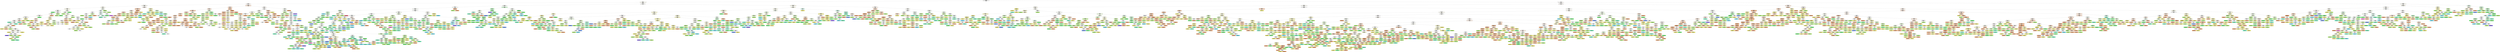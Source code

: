 digraph Tree {
node [shape=box, style="filled", color="black", fontname="helvetica"] ;
edge [fontname="helvetica"] ;
0 [label="away_corners <= 0.005\nsamples = 5438\nvalue = [1651.0, 1662.0, 1087.0, 565.0, 286.0, 115.0, 50.0, 14.0\n3.0, 4.0, 1.0]\nclass = Class-1", fillcolor="#fffffe"] ;
1 [label="home_attacks <= 0.1\nsamples = 1802\nvalue = [383.0, 469.0, 389.0, 268.0, 170.0, 77.0, 30.0, 10.0\n3.0, 2.0, 1.0]\nclass = Class-1", fillcolor="#fefdf4"] ;
0 -> 1 [labeldistance=2.5, labelangle=45, headlabel="True"] ;
2 [label="home_score <= 0.005\nsamples = 592\nvalue = [186, 160, 103, 72, 40, 16, 8, 4, 3, 0, 0]\nclass = Class-2", fillcolor="#fdf7f3"] ;
1 -> 2 ;
3 [label="home_yellow_cards <= 0.01\nsamples = 339\nvalue = [78.0, 93.0, 59.0, 56.0, 28.0, 14.0, 5.0, 3.0, 3.0\n0.0, 0.0]\nclass = Class-1", fillcolor="#fefdf4"] ;
2 -> 3 ;
4 [label="away_score <= 0.042\nsamples = 271\nvalue = [51, 71, 50, 51, 25, 12, 5, 3, 3, 0, 0]\nclass = Class-1", fillcolor="#fdfced"] ;
3 -> 4 ;
5 [label="away_score <= 0.005\nsamples = 249\nvalue = [48.0, 70.0, 43.0, 50.0, 22.0, 7.0, 4.0, 3.0, 2.0\n0.0, 0.0]\nclass = Class-1", fillcolor="#fcfbeb"] ;
4 -> 5 ;
6 [label="away_possession <= 29.0\nsamples = 191\nvalue = [31.0, 49.0, 29.0, 44.0, 22.0, 7.0, 4.0, 3.0, 2.0\n0.0, 0.0]\nclass = Class-1", fillcolor="#fefef8"] ;
5 -> 6 ;
7 [label="samples = 3\nvalue = [0, 0, 0, 3, 0, 0, 0, 0, 0, 0, 0]\nclass = Class1", fillcolor="#39e541"] ;
6 -> 7 ;
8 [label="away_yellow_cards <= 0.012\nsamples = 188\nvalue = [31.0, 49.0, 29.0, 41.0, 22.0, 7.0, 4.0, 3.0, 2.0\n0.0, 0.0]\nclass = Class-1", fillcolor="#fefdf4"] ;
6 -> 8 ;
9 [label="home_corners <= 0.079\nsamples = 184\nvalue = [31.0, 49.0, 26.0, 40.0, 22.0, 7.0, 4.0, 3.0, 2.0\n0.0, 0.0]\nclass = Class-1", fillcolor="#fdfdf3"] ;
8 -> 9 ;
10 [label="home_dangerous_attacks <= 0.5\nsamples = 181\nvalue = [28.0, 49.0, 26.0, 40.0, 22.0, 7.0, 4.0, 3.0, 2.0\n0.0, 0.0]\nclass = Class-1", fillcolor="#fdfdf2"] ;
9 -> 10 ;
11 [label="home_dangerous_attacks <= 0.022\nsamples = 179\nvalue = [28.0, 49.0, 26.0, 38.0, 22.0, 7.0, 4.0, 3.0, 2.0\n0.0, 0.0]\nclass = Class-1", fillcolor="#fdfcf0"] ;
10 -> 11 ;
12 [label="away_possession <= 96.5\nsamples = 175\nvalue = [28, 46, 25, 38, 22, 7, 4, 3, 2, 0, 0]\nclass = Class-1", fillcolor="#fdfdf3"] ;
11 -> 12 ;
13 [label="away_possession <= 32.5\nsamples = 171\nvalue = [26, 46, 24, 38, 21, 7, 4, 3, 2, 0, 0]\nclass = Class-1", fillcolor="#fdfdf3"] ;
12 -> 13 ;
14 [label="samples = 1\nvalue = [0, 0, 0, 0, 1, 0, 0, 0, 0, 0, 0]\nclass = Class2", fillcolor="#39e59d"] ;
13 -> 14 ;
15 [label="away_on_target <= 0.058\nsamples = 170\nvalue = [26.0, 46.0, 24.0, 38.0, 20.0, 7.0, 4.0, 3.0, 2.0\n0.0, 0.0]\nclass = Class-1", fillcolor="#fdfdf3"] ;
13 -> 15 ;
16 [label="away_on_target <= 0.008\nsamples = 169\nvalue = [26.0, 46.0, 24.0, 38.0, 19.0, 7.0, 4.0, 3.0, 2.0\n0.0, 0.0]\nclass = Class-1", fillcolor="#fdfdf3"] ;
15 -> 16 ;
17 [label="away_possession <= 44.5\nsamples = 168\nvalue = [25.0, 46.0, 24.0, 38.0, 19.0, 7.0, 4.0, 3.0, 2.0\n0.0, 0.0]\nclass = Class-1", fillcolor="#fdfdf3"] ;
16 -> 17 ;
18 [label="away_dangerous_attacks <= 0.5\nsamples = 3\nvalue = [1, 2, 0, 0, 0, 0, 0, 0, 0, 0, 0]\nclass = Class-1", fillcolor="#f2ee9c"] ;
17 -> 18 ;
19 [label="samples = 2\nvalue = [0, 2, 0, 0, 0, 0, 0, 0, 0, 0, 0]\nclass = Class-1", fillcolor="#e5dc39"] ;
18 -> 19 ;
20 [label="samples = 1\nvalue = [1, 0, 0, 0, 0, 0, 0, 0, 0, 0, 0]\nclass = Class-2", fillcolor="#e58139"] ;
18 -> 20 ;
21 [label="away_possession <= 47.5\nsamples = 165\nvalue = [24, 44, 24, 38, 19, 7, 4, 3, 2, 0, 0]\nclass = Class-1", fillcolor="#fefdf6"] ;
17 -> 21 ;
22 [label="samples = 1\nvalue = [0, 0, 1, 0, 0, 0, 0, 0, 0, 0, 0]\nclass = Class0", fillcolor="#8fe539"] ;
21 -> 22 ;
23 [label="home_possession <= 49.0\nsamples = 164\nvalue = [24.0, 44.0, 23.0, 38.0, 19.0, 7.0, 4.0, 3.0, 2.0\n0.0, 0.0]\nclass = Class-1", fillcolor="#fefdf6"] ;
21 -> 23 ;
24 [label="away_possession <= 54.5\nsamples = 11\nvalue = [0, 5, 1, 3, 1, 0, 0, 1, 0, 0, 0]\nclass = Class-1", fillcolor="#f8f6ce"] ;
23 -> 24 ;
25 [label="samples = 2\nvalue = [0, 2, 0, 0, 0, 0, 0, 0, 0, 0, 0]\nclass = Class-1", fillcolor="#e5dc39"] ;
24 -> 25 ;
26 [label="away_possession <= 59.0\nsamples = 9\nvalue = [0, 3, 1, 3, 1, 0, 0, 1, 0, 0, 0]\nclass = Class-1", fillcolor="#ffffff"] ;
24 -> 26 ;
27 [label="away_attacks <= 0.137\nsamples = 2\nvalue = [0, 0, 1, 0, 0, 0, 0, 1, 0, 0, 0]\nclass = Class0", fillcolor="#ffffff"] ;
26 -> 27 ;
28 [label="samples = 1\nvalue = [0, 0, 0, 0, 0, 0, 0, 1, 0, 0, 0]\nclass = Class5", fillcolor="#6139e5"] ;
27 -> 28 ;
29 [label="samples = 1\nvalue = [0, 0, 1, 0, 0, 0, 0, 0, 0, 0, 0]\nclass = Class0", fillcolor="#8fe539"] ;
27 -> 29 ;
30 [label="away_off_target <= 0.163\nsamples = 7\nvalue = [0, 3, 0, 3, 1, 0, 0, 0, 0, 0, 0]\nclass = Class-1", fillcolor="#ffffff"] ;
26 -> 30 ;
31 [label="away_dangerous_attacks <= 0.667\nsamples = 6\nvalue = [0, 2, 0, 3, 1, 0, 0, 0, 0, 0, 0]\nclass = Class1", fillcolor="#cef8d0"] ;
30 -> 31 ;
32 [label="away_attacks <= 0.25\nsamples = 4\nvalue = [0, 2, 0, 1, 1, 0, 0, 0, 0, 0, 0]\nclass = Class-1", fillcolor="#f6f3bd"] ;
31 -> 32 ;
33 [label="samples = 2\nvalue = [0, 2, 0, 0, 0, 0, 0, 0, 0, 0, 0]\nclass = Class-1", fillcolor="#e5dc39"] ;
32 -> 33 ;
34 [label="away_attacks <= 0.708\nsamples = 2\nvalue = [0, 0, 0, 1, 1, 0, 0, 0, 0, 0, 0]\nclass = Class1", fillcolor="#ffffff"] ;
32 -> 34 ;
35 [label="samples = 1\nvalue = [0, 0, 0, 1, 0, 0, 0, 0, 0, 0, 0]\nclass = Class1", fillcolor="#39e541"] ;
34 -> 35 ;
36 [label="samples = 1\nvalue = [0, 0, 0, 0, 1, 0, 0, 0, 0, 0, 0]\nclass = Class2", fillcolor="#39e59d"] ;
34 -> 36 ;
37 [label="samples = 2\nvalue = [0, 0, 0, 2, 0, 0, 0, 0, 0, 0, 0]\nclass = Class1", fillcolor="#39e541"] ;
31 -> 37 ;
38 [label="samples = 1\nvalue = [0, 1, 0, 0, 0, 0, 0, 0, 0, 0, 0]\nclass = Class-1", fillcolor="#e5dc39"] ;
30 -> 38 ;
39 [label="away_yellow_cards <= 0.006\nsamples = 153\nvalue = [24.0, 39.0, 22.0, 35.0, 18.0, 7.0, 4.0, 2.0, 2.0\n0.0, 0.0]\nclass = Class-1", fillcolor="#fefef8"] ;
23 -> 39 ;
40 [label="samples = 152\nvalue = [24, 38, 22, 35, 18, 7, 4, 2, 2, 0, 0]\nclass = Class-1", fillcolor="#fefefa"] ;
39 -> 40 ;
41 [label="samples = 1\nvalue = [0, 1, 0, 0, 0, 0, 0, 0, 0, 0, 0]\nclass = Class-1", fillcolor="#e5dc39"] ;
39 -> 41 ;
42 [label="samples = 1\nvalue = [1, 0, 0, 0, 0, 0, 0, 0, 0, 0, 0]\nclass = Class-2", fillcolor="#e58139"] ;
16 -> 42 ;
43 [label="samples = 1\nvalue = [0, 0, 0, 0, 1, 0, 0, 0, 0, 0, 0]\nclass = Class2", fillcolor="#39e59d"] ;
15 -> 43 ;
44 [label="away_attacks <= 0.083\nsamples = 4\nvalue = [2, 0, 1, 0, 1, 0, 0, 0, 0, 0, 0]\nclass = Class-2", fillcolor="#f6d5bd"] ;
12 -> 44 ;
45 [label="samples = 1\nvalue = [0, 0, 0, 0, 1, 0, 0, 0, 0, 0, 0]\nclass = Class2", fillcolor="#39e59d"] ;
44 -> 45 ;
46 [label="away_attacks <= 0.75\nsamples = 3\nvalue = [2, 0, 1, 0, 0, 0, 0, 0, 0, 0, 0]\nclass = Class-2", fillcolor="#f2c09c"] ;
44 -> 46 ;
47 [label="samples = 2\nvalue = [2, 0, 0, 0, 0, 0, 0, 0, 0, 0, 0]\nclass = Class-2", fillcolor="#e58139"] ;
46 -> 47 ;
48 [label="samples = 1\nvalue = [0, 0, 1, 0, 0, 0, 0, 0, 0, 0, 0]\nclass = Class0", fillcolor="#8fe539"] ;
46 -> 48 ;
49 [label="home_possession <= 55.5\nsamples = 4\nvalue = [0, 3, 1, 0, 0, 0, 0, 0, 0, 0, 0]\nclass = Class-1", fillcolor="#eee87b"] ;
11 -> 49 ;
50 [label="samples = 3\nvalue = [0, 3, 0, 0, 0, 0, 0, 0, 0, 0, 0]\nclass = Class-1", fillcolor="#e5dc39"] ;
49 -> 50 ;
51 [label="samples = 1\nvalue = [0, 0, 1, 0, 0, 0, 0, 0, 0, 0, 0]\nclass = Class0", fillcolor="#8fe539"] ;
49 -> 51 ;
52 [label="samples = 2\nvalue = [0, 0, 0, 2, 0, 0, 0, 0, 0, 0, 0]\nclass = Class1", fillcolor="#39e541"] ;
10 -> 52 ;
53 [label="samples = 3\nvalue = [3, 0, 0, 0, 0, 0, 0, 0, 0, 0, 0]\nclass = Class-2", fillcolor="#e58139"] ;
9 -> 53 ;
54 [label="away_yellow_cards <= 0.06\nsamples = 4\nvalue = [0, 0, 3, 1, 0, 0, 0, 0, 0, 0, 0]\nclass = Class0", fillcolor="#b4ee7b"] ;
8 -> 54 ;
55 [label="samples = 3\nvalue = [0, 0, 3, 0, 0, 0, 0, 0, 0, 0, 0]\nclass = Class0", fillcolor="#8fe539"] ;
54 -> 55 ;
56 [label="samples = 1\nvalue = [0, 0, 0, 1, 0, 0, 0, 0, 0, 0, 0]\nclass = Class1", fillcolor="#39e541"] ;
54 -> 56 ;
57 [label="away_score <= 0.041\nsamples = 58\nvalue = [17, 21, 14, 6, 0, 0, 0, 0, 0, 0, 0]\nclass = Class-1", fillcolor="#fcfcec"] ;
5 -> 57 ;
58 [label="away_score <= 0.01\nsamples = 56\nvalue = [17, 21, 14, 4, 0, 0, 0, 0, 0, 0, 0]\nclass = Class-1", fillcolor="#fcfbeb"] ;
57 -> 58 ;
59 [label="samples = 2\nvalue = [0, 0, 2, 0, 0, 0, 0, 0, 0, 0, 0]\nclass = Class0", fillcolor="#8fe539"] ;
58 -> 59 ;
60 [label="away_score <= 0.025\nsamples = 54\nvalue = [17, 21, 12, 4, 0, 0, 0, 0, 0, 0, 0]\nclass = Class-1", fillcolor="#fcfbea"] ;
58 -> 60 ;
61 [label="away_score <= 0.017\nsamples = 35\nvalue = [12, 16, 5, 2, 0, 0, 0, 0, 0, 0, 0]\nclass = Class-1", fillcolor="#faf9dd"] ;
60 -> 61 ;
62 [label="away_score <= 0.011\nsamples = 23\nvalue = [6, 10, 5, 2, 0, 0, 0, 0, 0, 0, 0]\nclass = Class-1", fillcolor="#f9f7d0"] ;
61 -> 62 ;
63 [label="away_score <= 0.01\nsamples = 8\nvalue = [4, 2, 2, 0, 0, 0, 0, 0, 0, 0, 0]\nclass = Class-2", fillcolor="#f6d5bd"] ;
62 -> 63 ;
64 [label="samples = 1\nvalue = [0, 1, 0, 0, 0, 0, 0, 0, 0, 0, 0]\nclass = Class-1", fillcolor="#e5dc39"] ;
63 -> 64 ;
65 [label="away_score <= 0.01\nsamples = 7\nvalue = [4, 1, 2, 0, 0, 0, 0, 0, 0, 0, 0]\nclass = Class-2", fillcolor="#f5cdb0"] ;
63 -> 65 ;
66 [label="samples = 2\nvalue = [2, 0, 0, 0, 0, 0, 0, 0, 0, 0, 0]\nclass = Class-2", fillcolor="#e58139"] ;
65 -> 66 ;
67 [label="away_score <= 0.01\nsamples = 5\nvalue = [2, 1, 2, 0, 0, 0, 0, 0, 0, 0, 0]\nclass = Class-2", fillcolor="#ffffff"] ;
65 -> 67 ;
68 [label="samples = 1\nvalue = [0, 1, 0, 0, 0, 0, 0, 0, 0, 0, 0]\nclass = Class-1", fillcolor="#e5dc39"] ;
67 -> 68 ;
69 [label="away_score <= 0.01\nsamples = 4\nvalue = [2, 0, 2, 0, 0, 0, 0, 0, 0, 0, 0]\nclass = Class-2", fillcolor="#ffffff"] ;
67 -> 69 ;
70 [label="samples = 1\nvalue = [0, 0, 1, 0, 0, 0, 0, 0, 0, 0, 0]\nclass = Class0", fillcolor="#8fe539"] ;
69 -> 70 ;
71 [label="away_score <= 0.011\nsamples = 3\nvalue = [2, 0, 1, 0, 0, 0, 0, 0, 0, 0, 0]\nclass = Class-2", fillcolor="#f2c09c"] ;
69 -> 71 ;
72 [label="samples = 1\nvalue = [1, 0, 0, 0, 0, 0, 0, 0, 0, 0, 0]\nclass = Class-2", fillcolor="#e58139"] ;
71 -> 72 ;
73 [label="away_score <= 0.011\nsamples = 2\nvalue = [1, 0, 1, 0, 0, 0, 0, 0, 0, 0, 0]\nclass = Class-2", fillcolor="#ffffff"] ;
71 -> 73 ;
74 [label="samples = 1\nvalue = [0, 0, 1, 0, 0, 0, 0, 0, 0, 0, 0]\nclass = Class0", fillcolor="#8fe539"] ;
73 -> 74 ;
75 [label="samples = 1\nvalue = [1, 0, 0, 0, 0, 0, 0, 0, 0, 0, 0]\nclass = Class-2", fillcolor="#e58139"] ;
73 -> 75 ;
76 [label="away_score <= 0.013\nsamples = 15\nvalue = [2, 8, 3, 2, 0, 0, 0, 0, 0, 0, 0]\nclass = Class-1", fillcolor="#f4f0ac"] ;
62 -> 76 ;
77 [label="away_score <= 0.012\nsamples = 10\nvalue = [1, 7, 1, 1, 0, 0, 0, 0, 0, 0, 0]\nclass = Class-1", fillcolor="#eee87b"] ;
76 -> 77 ;
78 [label="away_score <= 0.012\nsamples = 5\nvalue = [0, 4, 1, 0, 0, 0, 0, 0, 0, 0, 0]\nclass = Class-1", fillcolor="#ece56a"] ;
77 -> 78 ;
79 [label="away_score <= 0.012\nsamples = 3\nvalue = [0, 2, 1, 0, 0, 0, 0, 0, 0, 0, 0]\nclass = Class-1", fillcolor="#f2ee9c"] ;
78 -> 79 ;
80 [label="samples = 1\nvalue = [0, 1, 0, 0, 0, 0, 0, 0, 0, 0, 0]\nclass = Class-1", fillcolor="#e5dc39"] ;
79 -> 80 ;
81 [label="samples = 2\nvalue = [0, 1, 1, 0, 0, 0, 0, 0, 0, 0, 0]\nclass = Class-1", fillcolor="#ffffff"] ;
79 -> 81 ;
82 [label="samples = 2\nvalue = [0, 2, 0, 0, 0, 0, 0, 0, 0, 0, 0]\nclass = Class-1", fillcolor="#e5dc39"] ;
78 -> 82 ;
83 [label="away_score <= 0.012\nsamples = 5\nvalue = [1, 3, 0, 1, 0, 0, 0, 0, 0, 0, 0]\nclass = Class-1", fillcolor="#f2ee9c"] ;
77 -> 83 ;
84 [label="samples = 1\nvalue = [1, 0, 0, 0, 0, 0, 0, 0, 0, 0, 0]\nclass = Class-2", fillcolor="#e58139"] ;
83 -> 84 ;
85 [label="away_score <= 0.013\nsamples = 4\nvalue = [0, 3, 0, 1, 0, 0, 0, 0, 0, 0, 0]\nclass = Class-1", fillcolor="#eee87b"] ;
83 -> 85 ;
86 [label="samples = 3\nvalue = [0, 2, 0, 1, 0, 0, 0, 0, 0, 0, 0]\nclass = Class-1", fillcolor="#f2ee9c"] ;
85 -> 86 ;
87 [label="samples = 1\nvalue = [0, 1, 0, 0, 0, 0, 0, 0, 0, 0, 0]\nclass = Class-1", fillcolor="#e5dc39"] ;
85 -> 87 ;
88 [label="away_score <= 0.014\nsamples = 5\nvalue = [1, 1, 2, 1, 0, 0, 0, 0, 0, 0, 0]\nclass = Class0", fillcolor="#e3f8ce"] ;
76 -> 88 ;
89 [label="away_score <= 0.014\nsamples = 3\nvalue = [1, 0, 2, 0, 0, 0, 0, 0, 0, 0, 0]\nclass = Class0", fillcolor="#c7f29c"] ;
88 -> 89 ;
90 [label="samples = 1\nvalue = [0, 0, 1, 0, 0, 0, 0, 0, 0, 0, 0]\nclass = Class0", fillcolor="#8fe539"] ;
89 -> 90 ;
91 [label="samples = 2\nvalue = [1, 0, 1, 0, 0, 0, 0, 0, 0, 0, 0]\nclass = Class-2", fillcolor="#ffffff"] ;
89 -> 91 ;
92 [label="samples = 2\nvalue = [0, 1, 0, 1, 0, 0, 0, 0, 0, 0, 0]\nclass = Class-1", fillcolor="#ffffff"] ;
88 -> 92 ;
93 [label="away_score <= 0.022\nsamples = 12\nvalue = [6, 6, 0, 0, 0, 0, 0, 0, 0, 0, 0]\nclass = Class-2", fillcolor="#ffffff"] ;
61 -> 93 ;
94 [label="away_score <= 0.021\nsamples = 6\nvalue = [4, 2, 0, 0, 0, 0, 0, 0, 0, 0, 0]\nclass = Class-2", fillcolor="#f2c09c"] ;
93 -> 94 ;
95 [label="away_yellow_cards <= 0.015\nsamples = 4\nvalue = [2, 2, 0, 0, 0, 0, 0, 0, 0, 0, 0]\nclass = Class-2", fillcolor="#ffffff"] ;
94 -> 95 ;
96 [label="away_score <= 0.021\nsamples = 3\nvalue = [1, 2, 0, 0, 0, 0, 0, 0, 0, 0, 0]\nclass = Class-1", fillcolor="#f2ee9c"] ;
95 -> 96 ;
97 [label="samples = 2\nvalue = [1, 1, 0, 0, 0, 0, 0, 0, 0, 0, 0]\nclass = Class-2", fillcolor="#ffffff"] ;
96 -> 97 ;
98 [label="samples = 1\nvalue = [0, 1, 0, 0, 0, 0, 0, 0, 0, 0, 0]\nclass = Class-1", fillcolor="#e5dc39"] ;
96 -> 98 ;
99 [label="samples = 1\nvalue = [1, 0, 0, 0, 0, 0, 0, 0, 0, 0, 0]\nclass = Class-2", fillcolor="#e58139"] ;
95 -> 99 ;
100 [label="samples = 2\nvalue = [2, 0, 0, 0, 0, 0, 0, 0, 0, 0, 0]\nclass = Class-2", fillcolor="#e58139"] ;
94 -> 100 ;
101 [label="away_score <= 0.023\nsamples = 6\nvalue = [2, 4, 0, 0, 0, 0, 0, 0, 0, 0, 0]\nclass = Class-1", fillcolor="#f2ee9c"] ;
93 -> 101 ;
102 [label="samples = 3\nvalue = [0, 3, 0, 0, 0, 0, 0, 0, 0, 0, 0]\nclass = Class-1", fillcolor="#e5dc39"] ;
101 -> 102 ;
103 [label="away_score <= 0.024\nsamples = 3\nvalue = [2, 1, 0, 0, 0, 0, 0, 0, 0, 0, 0]\nclass = Class-2", fillcolor="#f2c09c"] ;
101 -> 103 ;
104 [label="samples = 2\nvalue = [2, 0, 0, 0, 0, 0, 0, 0, 0, 0, 0]\nclass = Class-2", fillcolor="#e58139"] ;
103 -> 104 ;
105 [label="samples = 1\nvalue = [0, 1, 0, 0, 0, 0, 0, 0, 0, 0, 0]\nclass = Class-1", fillcolor="#e5dc39"] ;
103 -> 105 ;
106 [label="away_score <= 0.027\nsamples = 19\nvalue = [5, 5, 7, 2, 0, 0, 0, 0, 0, 0, 0]\nclass = Class0", fillcolor="#effbe3"] ;
60 -> 106 ;
107 [label="samples = 2\nvalue = [0, 0, 2, 0, 0, 0, 0, 0, 0, 0, 0]\nclass = Class0", fillcolor="#8fe539"] ;
106 -> 107 ;
108 [label="away_yellow_cards <= 0.014\nsamples = 17\nvalue = [5, 5, 5, 2, 0, 0, 0, 0, 0, 0, 0]\nclass = Class-2", fillcolor="#ffffff"] ;
106 -> 108 ;
109 [label="away_score <= 0.028\nsamples = 16\nvalue = [5, 5, 5, 1, 0, 0, 0, 0, 0, 0, 0]\nclass = Class-2", fillcolor="#ffffff"] ;
108 -> 109 ;
110 [label="samples = 1\nvalue = [0, 1, 0, 0, 0, 0, 0, 0, 0, 0, 0]\nclass = Class-1", fillcolor="#e5dc39"] ;
109 -> 110 ;
111 [label="away_score <= 0.04\nsamples = 15\nvalue = [5, 4, 5, 1, 0, 0, 0, 0, 0, 0, 0]\nclass = Class-2", fillcolor="#ffffff"] ;
109 -> 111 ;
112 [label="away_score <= 0.034\nsamples = 14\nvalue = [4, 4, 5, 1, 0, 0, 0, 0, 0, 0, 0]\nclass = Class0", fillcolor="#f4fceb"] ;
111 -> 112 ;
113 [label="away_score <= 0.033\nsamples = 11\nvalue = [4, 3, 3, 1, 0, 0, 0, 0, 0, 0, 0]\nclass = Class-2", fillcolor="#fcefe6"] ;
112 -> 113 ;
114 [label="away_score <= 0.03\nsamples = 9\nvalue = [2, 3, 3, 1, 0, 0, 0, 0, 0, 0, 0]\nclass = Class-1", fillcolor="#ffffff"] ;
113 -> 114 ;
115 [label="away_score <= 0.029\nsamples = 5\nvalue = [2, 2, 1, 0, 0, 0, 0, 0, 0, 0, 0]\nclass = Class-2", fillcolor="#ffffff"] ;
114 -> 115 ;
116 [label="samples = 2\nvalue = [1, 0, 1, 0, 0, 0, 0, 0, 0, 0, 0]\nclass = Class-2", fillcolor="#ffffff"] ;
115 -> 116 ;
117 [label="samples = 3\nvalue = [1, 2, 0, 0, 0, 0, 0, 0, 0, 0, 0]\nclass = Class-1", fillcolor="#f2ee9c"] ;
115 -> 117 ;
118 [label="away_score <= 0.031\nsamples = 4\nvalue = [0, 1, 2, 1, 0, 0, 0, 0, 0, 0, 0]\nclass = Class0", fillcolor="#daf6bd"] ;
114 -> 118 ;
119 [label="away_score <= 0.03\nsamples = 3\nvalue = [0, 0, 2, 1, 0, 0, 0, 0, 0, 0, 0]\nclass = Class0", fillcolor="#c7f29c"] ;
118 -> 119 ;
120 [label="samples = 1\nvalue = [0, 0, 1, 0, 0, 0, 0, 0, 0, 0, 0]\nclass = Class0", fillcolor="#8fe539"] ;
119 -> 120 ;
121 [label="samples = 2\nvalue = [0, 0, 1, 1, 0, 0, 0, 0, 0, 0, 0]\nclass = Class0", fillcolor="#ffffff"] ;
119 -> 121 ;
122 [label="samples = 1\nvalue = [0, 1, 0, 0, 0, 0, 0, 0, 0, 0, 0]\nclass = Class-1", fillcolor="#e5dc39"] ;
118 -> 122 ;
123 [label="samples = 2\nvalue = [2, 0, 0, 0, 0, 0, 0, 0, 0, 0, 0]\nclass = Class-2", fillcolor="#e58139"] ;
113 -> 123 ;
124 [label="away_score <= 0.035\nsamples = 3\nvalue = [0, 1, 2, 0, 0, 0, 0, 0, 0, 0, 0]\nclass = Class0", fillcolor="#c7f29c"] ;
112 -> 124 ;
125 [label="samples = 1\nvalue = [0, 0, 1, 0, 0, 0, 0, 0, 0, 0, 0]\nclass = Class0", fillcolor="#8fe539"] ;
124 -> 125 ;
126 [label="away_score <= 0.037\nsamples = 2\nvalue = [0, 1, 1, 0, 0, 0, 0, 0, 0, 0, 0]\nclass = Class-1", fillcolor="#ffffff"] ;
124 -> 126 ;
127 [label="samples = 1\nvalue = [0, 1, 0, 0, 0, 0, 0, 0, 0, 0, 0]\nclass = Class-1", fillcolor="#e5dc39"] ;
126 -> 127 ;
128 [label="samples = 1\nvalue = [0, 0, 1, 0, 0, 0, 0, 0, 0, 0, 0]\nclass = Class0", fillcolor="#8fe539"] ;
126 -> 128 ;
129 [label="samples = 1\nvalue = [1, 0, 0, 0, 0, 0, 0, 0, 0, 0, 0]\nclass = Class-2", fillcolor="#e58139"] ;
111 -> 129 ;
130 [label="samples = 1\nvalue = [0, 0, 0, 1, 0, 0, 0, 0, 0, 0, 0]\nclass = Class1", fillcolor="#39e541"] ;
108 -> 130 ;
131 [label="samples = 2\nvalue = [0, 0, 0, 2, 0, 0, 0, 0, 0, 0, 0]\nclass = Class1", fillcolor="#39e541"] ;
57 -> 131 ;
132 [label="away_score <= 0.101\nsamples = 22\nvalue = [3, 1, 7, 1, 3, 5, 1, 0, 1, 0, 0]\nclass = Class0", fillcolor="#f2fce8"] ;
4 -> 132 ;
133 [label="away_score <= 0.066\nsamples = 17\nvalue = [3, 1, 3, 1, 3, 4, 1, 0, 1, 0, 0]\nclass = Class3", fillcolor="#f1fcfd"] ;
132 -> 133 ;
134 [label="away_score <= 0.052\nsamples = 8\nvalue = [3, 0, 3, 0, 0, 2, 0, 0, 0, 0, 0]\nclass = Class-2", fillcolor="#ffffff"] ;
133 -> 134 ;
135 [label="away_score <= 0.044\nsamples = 5\nvalue = [2, 0, 1, 0, 0, 2, 0, 0, 0, 0, 0]\nclass = Class-2", fillcolor="#ffffff"] ;
134 -> 135 ;
136 [label="samples = 1\nvalue = [0, 0, 1, 0, 0, 0, 0, 0, 0, 0, 0]\nclass = Class0", fillcolor="#8fe539"] ;
135 -> 136 ;
137 [label="away_score <= 0.049\nsamples = 4\nvalue = [2, 0, 0, 0, 0, 2, 0, 0, 0, 0, 0]\nclass = Class-2", fillcolor="#ffffff"] ;
135 -> 137 ;
138 [label="away_score <= 0.046\nsamples = 3\nvalue = [2, 0, 0, 0, 0, 1, 0, 0, 0, 0, 0]\nclass = Class-2", fillcolor="#f2c09c"] ;
137 -> 138 ;
139 [label="samples = 2\nvalue = [1, 0, 0, 0, 0, 1, 0, 0, 0, 0, 0]\nclass = Class-2", fillcolor="#ffffff"] ;
138 -> 139 ;
140 [label="samples = 1\nvalue = [1, 0, 0, 0, 0, 0, 0, 0, 0, 0, 0]\nclass = Class-2", fillcolor="#e58139"] ;
138 -> 140 ;
141 [label="samples = 1\nvalue = [0, 0, 0, 0, 0, 1, 0, 0, 0, 0, 0]\nclass = Class3", fillcolor="#39cee5"] ;
137 -> 141 ;
142 [label="away_score <= 0.061\nsamples = 3\nvalue = [1, 0, 2, 0, 0, 0, 0, 0, 0, 0, 0]\nclass = Class0", fillcolor="#c7f29c"] ;
134 -> 142 ;
143 [label="samples = 2\nvalue = [0, 0, 2, 0, 0, 0, 0, 0, 0, 0, 0]\nclass = Class0", fillcolor="#8fe539"] ;
142 -> 143 ;
144 [label="samples = 1\nvalue = [1, 0, 0, 0, 0, 0, 0, 0, 0, 0, 0]\nclass = Class-2", fillcolor="#e58139"] ;
142 -> 144 ;
145 [label="away_score <= 0.08\nsamples = 9\nvalue = [0, 1, 0, 1, 3, 2, 1, 0, 1, 0, 0]\nclass = Class2", fillcolor="#e3fbf1"] ;
133 -> 145 ;
146 [label="away_score <= 0.069\nsamples = 7\nvalue = [0, 1, 0, 0, 3, 2, 1, 0, 0, 0, 0]\nclass = Class2", fillcolor="#d7faeb"] ;
145 -> 146 ;
147 [label="samples = 3\nvalue = [0, 0, 0, 0, 1, 1, 1, 0, 0, 0, 0]\nclass = Class2", fillcolor="#ffffff"] ;
146 -> 147 ;
148 [label="away_score <= 0.074\nsamples = 4\nvalue = [0, 1, 0, 0, 2, 1, 0, 0, 0, 0, 0]\nclass = Class2", fillcolor="#bdf6de"] ;
146 -> 148 ;
149 [label="samples = 1\nvalue = [0, 0, 0, 0, 1, 0, 0, 0, 0, 0, 0]\nclass = Class2", fillcolor="#39e59d"] ;
148 -> 149 ;
150 [label="samples = 3\nvalue = [0, 1, 0, 0, 1, 1, 0, 0, 0, 0, 0]\nclass = Class-1", fillcolor="#ffffff"] ;
148 -> 150 ;
151 [label="away_score <= 0.087\nsamples = 2\nvalue = [0, 0, 0, 1, 0, 0, 0, 0, 1, 0, 0]\nclass = Class1", fillcolor="#ffffff"] ;
145 -> 151 ;
152 [label="samples = 1\nvalue = [0, 0, 0, 1, 0, 0, 0, 0, 0, 0, 0]\nclass = Class1", fillcolor="#39e541"] ;
151 -> 152 ;
153 [label="samples = 1\nvalue = [0, 0, 0, 0, 0, 0, 0, 0, 1, 0, 0]\nclass = Class6", fillcolor="#bd39e5"] ;
151 -> 153 ;
154 [label="away_score <= 0.118\nsamples = 5\nvalue = [0, 0, 4, 0, 0, 1, 0, 0, 0, 0, 0]\nclass = Class0", fillcolor="#abec6a"] ;
132 -> 154 ;
155 [label="samples = 3\nvalue = [0, 0, 2, 0, 0, 1, 0, 0, 0, 0, 0]\nclass = Class0", fillcolor="#c7f29c"] ;
154 -> 155 ;
156 [label="samples = 2\nvalue = [0, 0, 2, 0, 0, 0, 0, 0, 0, 0, 0]\nclass = Class0", fillcolor="#8fe539"] ;
154 -> 156 ;
157 [label="home_yellow_cards <= 0.038\nsamples = 68\nvalue = [27, 22, 9, 5, 3, 2, 0, 0, 0, 0, 0]\nclass = Class-2", fillcolor="#fcf1e9"] ;
3 -> 157 ;
158 [label="away_yellow_cards <= 0.022\nsamples = 44\nvalue = [25.0, 9.0, 7.0, 2.0, 0.0, 1.0, 0.0, 0.0, 0.0, 0.0\n0.0]\nclass = Class-2", fillcolor="#f3c5a4"] ;
157 -> 158 ;
159 [label="away_score <= 0.011\nsamples = 30\nvalue = [13, 8, 7, 1, 0, 1, 0, 0, 0, 0, 0]\nclass = Class-2", fillcolor="#f9e2d2"] ;
158 -> 159 ;
160 [label="away_yellow_cards <= 0.021\nsamples = 17\nvalue = [11, 1, 4, 1, 0, 0, 0, 0, 0, 0, 0]\nclass = Class-2", fillcolor="#f1bb94"] ;
159 -> 160 ;
161 [label="away_score <= 0.005\nsamples = 16\nvalue = [11, 1, 3, 1, 0, 0, 0, 0, 0, 0, 0]\nclass = Class-2", fillcolor="#efb185"] ;
160 -> 161 ;
162 [label="home_yellow_cards <= 0.012\nsamples = 12\nvalue = [7, 1, 3, 1, 0, 0, 0, 0, 0, 0, 0]\nclass = Class-2", fillcolor="#f3c7a7"] ;
161 -> 162 ;
163 [label="samples = 3\nvalue = [3, 0, 0, 0, 0, 0, 0, 0, 0, 0, 0]\nclass = Class-2", fillcolor="#e58139"] ;
162 -> 163 ;
164 [label="home_yellow_cards <= 0.017\nsamples = 9\nvalue = [4, 1, 3, 1, 0, 0, 0, 0, 0, 0, 0]\nclass = Class-2", fillcolor="#fbeade"] ;
162 -> 164 ;
165 [label="home_yellow_cards <= 0.014\nsamples = 5\nvalue = [1, 1, 2, 1, 0, 0, 0, 0, 0, 0, 0]\nclass = Class0", fillcolor="#e3f8ce"] ;
164 -> 165 ;
166 [label="home_yellow_cards <= 0.013\nsamples = 4\nvalue = [1, 0, 2, 1, 0, 0, 0, 0, 0, 0, 0]\nclass = Class0", fillcolor="#daf6bd"] ;
165 -> 166 ;
167 [label="away_yellow_cards <= 0.006\nsamples = 2\nvalue = [1, 0, 1, 0, 0, 0, 0, 0, 0, 0, 0]\nclass = Class-2", fillcolor="#ffffff"] ;
166 -> 167 ;
168 [label="samples = 1\nvalue = [0, 0, 1, 0, 0, 0, 0, 0, 0, 0, 0]\nclass = Class0", fillcolor="#8fe539"] ;
167 -> 168 ;
169 [label="samples = 1\nvalue = [1, 0, 0, 0, 0, 0, 0, 0, 0, 0, 0]\nclass = Class-2", fillcolor="#e58139"] ;
167 -> 169 ;
170 [label="away_yellow_cards <= 0.014\nsamples = 2\nvalue = [0, 0, 1, 1, 0, 0, 0, 0, 0, 0, 0]\nclass = Class0", fillcolor="#ffffff"] ;
166 -> 170 ;
171 [label="samples = 1\nvalue = [0, 0, 0, 1, 0, 0, 0, 0, 0, 0, 0]\nclass = Class1", fillcolor="#39e541"] ;
170 -> 171 ;
172 [label="samples = 1\nvalue = [0, 0, 1, 0, 0, 0, 0, 0, 0, 0, 0]\nclass = Class0", fillcolor="#8fe539"] ;
170 -> 172 ;
173 [label="samples = 1\nvalue = [0, 1, 0, 0, 0, 0, 0, 0, 0, 0, 0]\nclass = Class-1", fillcolor="#e5dc39"] ;
165 -> 173 ;
174 [label="home_yellow_cards <= 0.031\nsamples = 4\nvalue = [3, 0, 1, 0, 0, 0, 0, 0, 0, 0, 0]\nclass = Class-2", fillcolor="#eeab7b"] ;
164 -> 174 ;
175 [label="samples = 2\nvalue = [2, 0, 0, 0, 0, 0, 0, 0, 0, 0, 0]\nclass = Class-2", fillcolor="#e58139"] ;
174 -> 175 ;
176 [label="home_yellow_cards <= 0.035\nsamples = 2\nvalue = [1, 0, 1, 0, 0, 0, 0, 0, 0, 0, 0]\nclass = Class-2", fillcolor="#ffffff"] ;
174 -> 176 ;
177 [label="samples = 1\nvalue = [0, 0, 1, 0, 0, 0, 0, 0, 0, 0, 0]\nclass = Class0", fillcolor="#8fe539"] ;
176 -> 177 ;
178 [label="samples = 1\nvalue = [1, 0, 0, 0, 0, 0, 0, 0, 0, 0, 0]\nclass = Class-2", fillcolor="#e58139"] ;
176 -> 178 ;
179 [label="samples = 4\nvalue = [4, 0, 0, 0, 0, 0, 0, 0, 0, 0, 0]\nclass = Class-2", fillcolor="#e58139"] ;
161 -> 179 ;
180 [label="samples = 1\nvalue = [0, 0, 1, 0, 0, 0, 0, 0, 0, 0, 0]\nclass = Class0", fillcolor="#8fe539"] ;
160 -> 180 ;
181 [label="away_score <= 0.017\nsamples = 13\nvalue = [2, 7, 3, 0, 0, 1, 0, 0, 0, 0, 0]\nclass = Class-1", fillcolor="#f5f1b0"] ;
159 -> 181 ;
182 [label="home_yellow_cards <= 0.011\nsamples = 9\nvalue = [0, 6, 3, 0, 0, 0, 0, 0, 0, 0, 0]\nclass = Class-1", fillcolor="#f2ee9c"] ;
181 -> 182 ;
183 [label="samples = 1\nvalue = [0, 0, 1, 0, 0, 0, 0, 0, 0, 0, 0]\nclass = Class0", fillcolor="#8fe539"] ;
182 -> 183 ;
184 [label="home_yellow_cards <= 0.028\nsamples = 8\nvalue = [0, 6, 2, 0, 0, 0, 0, 0, 0, 0, 0]\nclass = Class-1", fillcolor="#eee87b"] ;
182 -> 184 ;
185 [label="away_yellow_cards <= 0.006\nsamples = 7\nvalue = [0, 6, 1, 0, 0, 0, 0, 0, 0, 0, 0]\nclass = Class-1", fillcolor="#e9e25a"] ;
184 -> 185 ;
186 [label="away_score <= 0.013\nsamples = 3\nvalue = [0, 2, 1, 0, 0, 0, 0, 0, 0, 0, 0]\nclass = Class-1", fillcolor="#f2ee9c"] ;
185 -> 186 ;
187 [label="samples = 1\nvalue = [0, 0, 1, 0, 0, 0, 0, 0, 0, 0, 0]\nclass = Class0", fillcolor="#8fe539"] ;
186 -> 187 ;
188 [label="samples = 2\nvalue = [0, 2, 0, 0, 0, 0, 0, 0, 0, 0, 0]\nclass = Class-1", fillcolor="#e5dc39"] ;
186 -> 188 ;
189 [label="samples = 4\nvalue = [0, 4, 0, 0, 0, 0, 0, 0, 0, 0, 0]\nclass = Class-1", fillcolor="#e5dc39"] ;
185 -> 189 ;
190 [label="samples = 1\nvalue = [0, 0, 1, 0, 0, 0, 0, 0, 0, 0, 0]\nclass = Class0", fillcolor="#8fe539"] ;
184 -> 190 ;
191 [label="home_yellow_cards <= 0.021\nsamples = 4\nvalue = [2, 1, 0, 0, 0, 1, 0, 0, 0, 0, 0]\nclass = Class-2", fillcolor="#f6d5bd"] ;
181 -> 191 ;
192 [label="samples = 2\nvalue = [2, 0, 0, 0, 0, 0, 0, 0, 0, 0, 0]\nclass = Class-2", fillcolor="#e58139"] ;
191 -> 192 ;
193 [label="home_yellow_cards <= 0.023\nsamples = 2\nvalue = [0, 1, 0, 0, 0, 1, 0, 0, 0, 0, 0]\nclass = Class-1", fillcolor="#ffffff"] ;
191 -> 193 ;
194 [label="samples = 1\nvalue = [0, 1, 0, 0, 0, 0, 0, 0, 0, 0, 0]\nclass = Class-1", fillcolor="#e5dc39"] ;
193 -> 194 ;
195 [label="samples = 1\nvalue = [0, 0, 0, 0, 0, 1, 0, 0, 0, 0, 0]\nclass = Class3", fillcolor="#39cee5"] ;
193 -> 195 ;
196 [label="away_yellow_cards <= 0.051\nsamples = 14\nvalue = [12, 1, 0, 1, 0, 0, 0, 0, 0, 0, 0]\nclass = Class-2", fillcolor="#e99457"] ;
158 -> 196 ;
197 [label="away_yellow_cards <= 0.043\nsamples = 13\nvalue = [12, 0, 0, 1, 0, 0, 0, 0, 0, 0, 0]\nclass = Class-2", fillcolor="#e78c49"] ;
196 -> 197 ;
198 [label="samples = 11\nvalue = [11, 0, 0, 0, 0, 0, 0, 0, 0, 0, 0]\nclass = Class-2", fillcolor="#e58139"] ;
197 -> 198 ;
199 [label="home_yellow_cards <= 0.016\nsamples = 2\nvalue = [1, 0, 0, 1, 0, 0, 0, 0, 0, 0, 0]\nclass = Class-2", fillcolor="#ffffff"] ;
197 -> 199 ;
200 [label="samples = 1\nvalue = [0, 0, 0, 1, 0, 0, 0, 0, 0, 0, 0]\nclass = Class1", fillcolor="#39e541"] ;
199 -> 200 ;
201 [label="samples = 1\nvalue = [1, 0, 0, 0, 0, 0, 0, 0, 0, 0, 0]\nclass = Class-2", fillcolor="#e58139"] ;
199 -> 201 ;
202 [label="samples = 1\nvalue = [0, 1, 0, 0, 0, 0, 0, 0, 0, 0, 0]\nclass = Class-1", fillcolor="#e5dc39"] ;
196 -> 202 ;
203 [label="away_yellow_cards <= 0.332\nsamples = 24\nvalue = [2, 13, 2, 3, 3, 1, 0, 0, 0, 0, 0]\nclass = Class-1", fillcolor="#f3eea1"] ;
157 -> 203 ;
204 [label="away_yellow_cards <= 0.005\nsamples = 19\nvalue = [1, 13, 1, 1, 3, 0, 0, 0, 0, 0, 0]\nclass = Class-1", fillcolor="#efe983"] ;
203 -> 204 ;
205 [label="home_yellow_cards <= 0.174\nsamples = 3\nvalue = [0, 1, 0, 0, 2, 0, 0, 0, 0, 0, 0]\nclass = Class2", fillcolor="#9cf2ce"] ;
204 -> 205 ;
206 [label="samples = 2\nvalue = [0, 0, 0, 0, 2, 0, 0, 0, 0, 0, 0]\nclass = Class2", fillcolor="#39e59d"] ;
205 -> 206 ;
207 [label="samples = 1\nvalue = [0, 1, 0, 0, 0, 0, 0, 0, 0, 0, 0]\nclass = Class-1", fillcolor="#e5dc39"] ;
205 -> 207 ;
208 [label="away_score <= 0.043\nsamples = 16\nvalue = [1, 12, 1, 1, 1, 0, 0, 0, 0, 0, 0]\nclass = Class-1", fillcolor="#ece56e"] ;
204 -> 208 ;
209 [label="away_score <= 0.012\nsamples = 15\nvalue = [1, 12, 1, 1, 0, 0, 0, 0, 0, 0, 0]\nclass = Class-1", fillcolor="#ebe463"] ;
208 -> 209 ;
210 [label="away_score <= 0.005\nsamples = 8\nvalue = [1, 5, 1, 1, 0, 0, 0, 0, 0, 0, 0]\nclass = Class-1", fillcolor="#f0eb8e"] ;
209 -> 210 ;
211 [label="away_yellow_cards <= 0.026\nsamples = 7\nvalue = [0, 5, 1, 1, 0, 0, 0, 0, 0, 0, 0]\nclass = Class-1", fillcolor="#eee87b"] ;
210 -> 211 ;
212 [label="samples = 1\nvalue = [0, 0, 1, 0, 0, 0, 0, 0, 0, 0, 0]\nclass = Class0", fillcolor="#8fe539"] ;
211 -> 212 ;
213 [label="home_yellow_cards <= 0.042\nsamples = 6\nvalue = [0, 5, 0, 1, 0, 0, 0, 0, 0, 0, 0]\nclass = Class-1", fillcolor="#eae361"] ;
211 -> 213 ;
214 [label="home_yellow_cards <= 0.041\nsamples = 2\nvalue = [0, 1, 0, 1, 0, 0, 0, 0, 0, 0, 0]\nclass = Class-1", fillcolor="#ffffff"] ;
213 -> 214 ;
215 [label="samples = 1\nvalue = [0, 1, 0, 0, 0, 0, 0, 0, 0, 0, 0]\nclass = Class-1", fillcolor="#e5dc39"] ;
214 -> 215 ;
216 [label="samples = 1\nvalue = [0, 0, 0, 1, 0, 0, 0, 0, 0, 0, 0]\nclass = Class1", fillcolor="#39e541"] ;
214 -> 216 ;
217 [label="samples = 4\nvalue = [0, 4, 0, 0, 0, 0, 0, 0, 0, 0, 0]\nclass = Class-1", fillcolor="#e5dc39"] ;
213 -> 217 ;
218 [label="samples = 1\nvalue = [1, 0, 0, 0, 0, 0, 0, 0, 0, 0, 0]\nclass = Class-2", fillcolor="#e58139"] ;
210 -> 218 ;
219 [label="samples = 7\nvalue = [0, 7, 0, 0, 0, 0, 0, 0, 0, 0, 0]\nclass = Class-1", fillcolor="#e5dc39"] ;
209 -> 219 ;
220 [label="samples = 1\nvalue = [0, 0, 0, 0, 1, 0, 0, 0, 0, 0, 0]\nclass = Class2", fillcolor="#39e59d"] ;
208 -> 220 ;
221 [label="home_possession <= 48.0\nsamples = 5\nvalue = [1, 0, 1, 2, 0, 1, 0, 0, 0, 0, 0]\nclass = Class1", fillcolor="#cef8d0"] ;
203 -> 221 ;
222 [label="samples = 1\nvalue = [0, 0, 1, 0, 0, 0, 0, 0, 0, 0, 0]\nclass = Class0", fillcolor="#8fe539"] ;
221 -> 222 ;
223 [label="away_yellow_cards <= 0.379\nsamples = 4\nvalue = [1, 0, 0, 2, 0, 1, 0, 0, 0, 0, 0]\nclass = Class1", fillcolor="#bdf6c0"] ;
221 -> 223 ;
224 [label="samples = 1\nvalue = [0, 0, 0, 0, 0, 1, 0, 0, 0, 0, 0]\nclass = Class3", fillcolor="#39cee5"] ;
223 -> 224 ;
225 [label="away_yellow_cards <= 0.5\nsamples = 3\nvalue = [1, 0, 0, 2, 0, 0, 0, 0, 0, 0, 0]\nclass = Class1", fillcolor="#9cf2a0"] ;
223 -> 225 ;
226 [label="samples = 1\nvalue = [0, 0, 0, 1, 0, 0, 0, 0, 0, 0, 0]\nclass = Class1", fillcolor="#39e541"] ;
225 -> 226 ;
227 [label="home_yellow_cards <= 0.6\nsamples = 2\nvalue = [1, 0, 0, 1, 0, 0, 0, 0, 0, 0, 0]\nclass = Class-2", fillcolor="#ffffff"] ;
225 -> 227 ;
228 [label="samples = 1\nvalue = [1, 0, 0, 0, 0, 0, 0, 0, 0, 0, 0]\nclass = Class-2", fillcolor="#e58139"] ;
227 -> 228 ;
229 [label="samples = 1\nvalue = [0, 0, 0, 1, 0, 0, 0, 0, 0, 0, 0]\nclass = Class1", fillcolor="#39e541"] ;
227 -> 229 ;
230 [label="home_score <= 0.024\nsamples = 253\nvalue = [108.0, 67.0, 44.0, 16.0, 12.0, 2.0, 3.0, 1.0, 0.0\n0.0, 0.0]\nclass = Class-2", fillcolor="#f9e3d3"] ;
2 -> 230 ;
231 [label="home_score <= 0.019\nsamples = 136\nvalue = [72, 36, 20, 7, 1, 0, 0, 0, 0, 0, 0]\nclass = Class-2", fillcolor="#f6d2b8"] ;
230 -> 231 ;
232 [label="home_score <= 0.014\nsamples = 106\nvalue = [50, 29, 20, 6, 1, 0, 0, 0, 0, 0, 0]\nclass = Class-2", fillcolor="#f8ddc9"] ;
231 -> 232 ;
233 [label="away_score <= 0.023\nsamples = 83\nvalue = [47.0, 23.0, 10.0, 2.0, 1.0, 0.0, 0.0, 0.0, 0.0, 0.0\n0.0]\nclass = Class-2", fillcolor="#f5cdb0"] ;
232 -> 233 ;
234 [label="away_yellow_cards <= 0.047\nsamples = 71\nvalue = [44, 18, 8, 0, 1, 0, 0, 0, 0, 0, 0]\nclass = Class-2", fillcolor="#f2c19e"] ;
233 -> 234 ;
235 [label="away_score <= 0.022\nsamples = 70\nvalue = [44, 18, 7, 0, 1, 0, 0, 0, 0, 0, 0]\nclass = Class-2", fillcolor="#f2c09c"] ;
234 -> 235 ;
236 [label="home_score <= 0.01\nsamples = 65\nvalue = [39, 18, 7, 0, 1, 0, 0, 0, 0, 0, 0]\nclass = Class-2", fillcolor="#f3c7a7"] ;
235 -> 236 ;
237 [label="away_score <= 0.019\nsamples = 21\nvalue = [16, 5, 0, 0, 0, 0, 0, 0, 0, 0, 0]\nclass = Class-2", fillcolor="#eda877"] ;
236 -> 237 ;
238 [label="home_score <= 0.01\nsamples = 18\nvalue = [15, 3, 0, 0, 0, 0, 0, 0, 0, 0, 0]\nclass = Class-2", fillcolor="#ea9a61"] ;
237 -> 238 ;
239 [label="home_score <= 0.01\nsamples = 13\nvalue = [10, 3, 0, 0, 0, 0, 0, 0, 0, 0, 0]\nclass = Class-2", fillcolor="#eda774"] ;
238 -> 239 ;
240 [label="samples = 4\nvalue = [4, 0, 0, 0, 0, 0, 0, 0, 0, 0, 0]\nclass = Class-2", fillcolor="#e58139"] ;
239 -> 240 ;
241 [label="away_yellow_cards <= 0.02\nsamples = 9\nvalue = [6, 3, 0, 0, 0, 0, 0, 0, 0, 0, 0]\nclass = Class-2", fillcolor="#f2c09c"] ;
239 -> 241 ;
242 [label="away_yellow_cards <= 0.005\nsamples = 8\nvalue = [6, 2, 0, 0, 0, 0, 0, 0, 0, 0, 0]\nclass = Class-2", fillcolor="#eeab7b"] ;
241 -> 242 ;
243 [label="home_score <= 0.01\nsamples = 4\nvalue = [2, 2, 0, 0, 0, 0, 0, 0, 0, 0, 0]\nclass = Class-2", fillcolor="#ffffff"] ;
242 -> 243 ;
244 [label="away_score <= 0.005\nsamples = 3\nvalue = [1, 2, 0, 0, 0, 0, 0, 0, 0, 0, 0]\nclass = Class-1", fillcolor="#f2ee9c"] ;
243 -> 244 ;
245 [label="samples = 2\nvalue = [1, 1, 0, 0, 0, 0, 0, 0, 0, 0, 0]\nclass = Class-2", fillcolor="#ffffff"] ;
244 -> 245 ;
246 [label="samples = 1\nvalue = [0, 1, 0, 0, 0, 0, 0, 0, 0, 0, 0]\nclass = Class-1", fillcolor="#e5dc39"] ;
244 -> 246 ;
247 [label="samples = 1\nvalue = [1, 0, 0, 0, 0, 0, 0, 0, 0, 0, 0]\nclass = Class-2", fillcolor="#e58139"] ;
243 -> 247 ;
248 [label="samples = 4\nvalue = [4, 0, 0, 0, 0, 0, 0, 0, 0, 0, 0]\nclass = Class-2", fillcolor="#e58139"] ;
242 -> 248 ;
249 [label="samples = 1\nvalue = [0, 1, 0, 0, 0, 0, 0, 0, 0, 0, 0]\nclass = Class-1", fillcolor="#e5dc39"] ;
241 -> 249 ;
250 [label="samples = 5\nvalue = [5, 0, 0, 0, 0, 0, 0, 0, 0, 0, 0]\nclass = Class-2", fillcolor="#e58139"] ;
238 -> 250 ;
251 [label="away_score <= 0.02\nsamples = 3\nvalue = [1, 2, 0, 0, 0, 0, 0, 0, 0, 0, 0]\nclass = Class-1", fillcolor="#f2ee9c"] ;
237 -> 251 ;
252 [label="samples = 1\nvalue = [0, 1, 0, 0, 0, 0, 0, 0, 0, 0, 0]\nclass = Class-1", fillcolor="#e5dc39"] ;
251 -> 252 ;
253 [label="away_score <= 0.02\nsamples = 2\nvalue = [1, 1, 0, 0, 0, 0, 0, 0, 0, 0, 0]\nclass = Class-2", fillcolor="#ffffff"] ;
251 -> 253 ;
254 [label="samples = 1\nvalue = [1, 0, 0, 0, 0, 0, 0, 0, 0, 0, 0]\nclass = Class-2", fillcolor="#e58139"] ;
253 -> 254 ;
255 [label="samples = 1\nvalue = [0, 1, 0, 0, 0, 0, 0, 0, 0, 0, 0]\nclass = Class-1", fillcolor="#e5dc39"] ;
253 -> 255 ;
256 [label="home_score <= 0.012\nsamples = 44\nvalue = [23, 13, 7, 0, 1, 0, 0, 0, 0, 0, 0]\nclass = Class-2", fillcolor="#f7d6bf"] ;
236 -> 256 ;
257 [label="away_score <= 0.011\nsamples = 23\nvalue = [9, 8, 5, 0, 1, 0, 0, 0, 0, 0, 0]\nclass = Class-2", fillcolor="#fdf7f2"] ;
256 -> 257 ;
258 [label="away_yellow_cards <= 0.017\nsamples = 16\nvalue = [4, 7, 4, 0, 1, 0, 0, 0, 0, 0, 0]\nclass = Class-1", fillcolor="#f8f6ce"] ;
257 -> 258 ;
259 [label="away_yellow_cards <= 0.005\nsamples = 14\nvalue = [4, 5, 4, 0, 1, 0, 0, 0, 0, 0, 0]\nclass = Class-1", fillcolor="#fcfbeb"] ;
258 -> 259 ;
260 [label="away_score <= 0.011\nsamples = 12\nvalue = [4, 5, 2, 0, 1, 0, 0, 0, 0, 0, 0]\nclass = Class-1", fillcolor="#fcfbe6"] ;
259 -> 260 ;
261 [label="home_score <= 0.011\nsamples = 11\nvalue = [4, 5, 1, 0, 1, 0, 0, 0, 0, 0, 0]\nclass = Class-1", fillcolor="#fbfae3"] ;
260 -> 261 ;
262 [label="home_score <= 0.011\nsamples = 4\nvalue = [2, 1, 1, 0, 0, 0, 0, 0, 0, 0, 0]\nclass = Class-2", fillcolor="#f6d5bd"] ;
261 -> 262 ;
263 [label="samples = 1\nvalue = [0, 1, 0, 0, 0, 0, 0, 0, 0, 0, 0]\nclass = Class-1", fillcolor="#e5dc39"] ;
262 -> 263 ;
264 [label="home_score <= 0.011\nsamples = 3\nvalue = [2, 0, 1, 0, 0, 0, 0, 0, 0, 0, 0]\nclass = Class-2", fillcolor="#f2c09c"] ;
262 -> 264 ;
265 [label="samples = 1\nvalue = [1, 0, 0, 0, 0, 0, 0, 0, 0, 0, 0]\nclass = Class-2", fillcolor="#e58139"] ;
264 -> 265 ;
266 [label="away_score <= 0.005\nsamples = 2\nvalue = [1, 0, 1, 0, 0, 0, 0, 0, 0, 0, 0]\nclass = Class-2", fillcolor="#ffffff"] ;
264 -> 266 ;
267 [label="samples = 1\nvalue = [0, 0, 1, 0, 0, 0, 0, 0, 0, 0, 0]\nclass = Class0", fillcolor="#8fe539"] ;
266 -> 267 ;
268 [label="samples = 1\nvalue = [1, 0, 0, 0, 0, 0, 0, 0, 0, 0, 0]\nclass = Class-2", fillcolor="#e58139"] ;
266 -> 268 ;
269 [label="home_score <= 0.012\nsamples = 7\nvalue = [2, 4, 0, 0, 1, 0, 0, 0, 0, 0, 0]\nclass = Class-1", fillcolor="#f5f1b0"] ;
261 -> 269 ;
270 [label="away_score <= 0.006\nsamples = 6\nvalue = [2, 3, 0, 0, 1, 0, 0, 0, 0, 0, 0]\nclass = Class-1", fillcolor="#f8f6ce"] ;
269 -> 270 ;
271 [label="home_score <= 0.011\nsamples = 5\nvalue = [2, 2, 0, 0, 1, 0, 0, 0, 0, 0, 0]\nclass = Class-2", fillcolor="#ffffff"] ;
270 -> 271 ;
272 [label="samples = 2\nvalue = [1, 1, 0, 0, 0, 0, 0, 0, 0, 0, 0]\nclass = Class-2", fillcolor="#ffffff"] ;
271 -> 272 ;
273 [label="home_score <= 0.011\nsamples = 3\nvalue = [1, 1, 0, 0, 1, 0, 0, 0, 0, 0, 0]\nclass = Class-2", fillcolor="#ffffff"] ;
271 -> 273 ;
274 [label="samples = 1\nvalue = [0, 0, 0, 0, 1, 0, 0, 0, 0, 0, 0]\nclass = Class2", fillcolor="#39e59d"] ;
273 -> 274 ;
275 [label="samples = 2\nvalue = [1, 1, 0, 0, 0, 0, 0, 0, 0, 0, 0]\nclass = Class-2", fillcolor="#ffffff"] ;
273 -> 275 ;
276 [label="samples = 1\nvalue = [0, 1, 0, 0, 0, 0, 0, 0, 0, 0, 0]\nclass = Class-1", fillcolor="#e5dc39"] ;
270 -> 276 ;
277 [label="samples = 1\nvalue = [0, 1, 0, 0, 0, 0, 0, 0, 0, 0, 0]\nclass = Class-1", fillcolor="#e5dc39"] ;
269 -> 277 ;
278 [label="samples = 1\nvalue = [0, 0, 1, 0, 0, 0, 0, 0, 0, 0, 0]\nclass = Class0", fillcolor="#8fe539"] ;
260 -> 278 ;
279 [label="samples = 2\nvalue = [0, 0, 2, 0, 0, 0, 0, 0, 0, 0, 0]\nclass = Class0", fillcolor="#8fe539"] ;
259 -> 279 ;
280 [label="samples = 2\nvalue = [0, 2, 0, 0, 0, 0, 0, 0, 0, 0, 0]\nclass = Class-1", fillcolor="#e5dc39"] ;
258 -> 280 ;
281 [label="away_score <= 0.022\nsamples = 7\nvalue = [5, 1, 1, 0, 0, 0, 0, 0, 0, 0, 0]\nclass = Class-2", fillcolor="#eeab7b"] ;
257 -> 281 ;
282 [label="away_yellow_cards <= 0.006\nsamples = 6\nvalue = [5, 0, 1, 0, 0, 0, 0, 0, 0, 0, 0]\nclass = Class-2", fillcolor="#ea9a61"] ;
281 -> 282 ;
283 [label="samples = 4\nvalue = [4, 0, 0, 0, 0, 0, 0, 0, 0, 0, 0]\nclass = Class-2", fillcolor="#e58139"] ;
282 -> 283 ;
284 [label="away_yellow_cards <= 0.018\nsamples = 2\nvalue = [1, 0, 1, 0, 0, 0, 0, 0, 0, 0, 0]\nclass = Class-2", fillcolor="#ffffff"] ;
282 -> 284 ;
285 [label="samples = 1\nvalue = [0, 0, 1, 0, 0, 0, 0, 0, 0, 0, 0]\nclass = Class0", fillcolor="#8fe539"] ;
284 -> 285 ;
286 [label="samples = 1\nvalue = [1, 0, 0, 0, 0, 0, 0, 0, 0, 0, 0]\nclass = Class-2", fillcolor="#e58139"] ;
284 -> 286 ;
287 [label="samples = 1\nvalue = [0, 1, 0, 0, 0, 0, 0, 0, 0, 0, 0]\nclass = Class-1", fillcolor="#e5dc39"] ;
281 -> 287 ;
288 [label="away_score <= 0.013\nsamples = 21\nvalue = [14, 5, 2, 0, 0, 0, 0, 0, 0, 0, 0]\nclass = Class-2", fillcolor="#f0b890"] ;
256 -> 288 ;
289 [label="away_score <= 0.006\nsamples = 15\nvalue = [12, 2, 1, 0, 0, 0, 0, 0, 0, 0, 0]\nclass = Class-2", fillcolor="#eb9e67"] ;
288 -> 289 ;
290 [label="home_score <= 0.012\nsamples = 10\nvalue = [7, 2, 1, 0, 0, 0, 0, 0, 0, 0, 0]\nclass = Class-2", fillcolor="#efb083"] ;
289 -> 290 ;
291 [label="home_score <= 0.012\nsamples = 4\nvalue = [2, 1, 1, 0, 0, 0, 0, 0, 0, 0, 0]\nclass = Class-2", fillcolor="#f6d5bd"] ;
290 -> 291 ;
292 [label="samples = 2\nvalue = [2, 0, 0, 0, 0, 0, 0, 0, 0, 0, 0]\nclass = Class-2", fillcolor="#e58139"] ;
291 -> 292 ;
293 [label="samples = 2\nvalue = [0, 1, 1, 0, 0, 0, 0, 0, 0, 0, 0]\nclass = Class-1", fillcolor="#ffffff"] ;
291 -> 293 ;
294 [label="home_score <= 0.013\nsamples = 6\nvalue = [5, 1, 0, 0, 0, 0, 0, 0, 0, 0, 0]\nclass = Class-2", fillcolor="#ea9a61"] ;
290 -> 294 ;
295 [label="samples = 3\nvalue = [3, 0, 0, 0, 0, 0, 0, 0, 0, 0, 0]\nclass = Class-2", fillcolor="#e58139"] ;
294 -> 295 ;
296 [label="home_score <= 0.013\nsamples = 3\nvalue = [2, 1, 0, 0, 0, 0, 0, 0, 0, 0, 0]\nclass = Class-2", fillcolor="#f2c09c"] ;
294 -> 296 ;
297 [label="samples = 2\nvalue = [1, 1, 0, 0, 0, 0, 0, 0, 0, 0, 0]\nclass = Class-2", fillcolor="#ffffff"] ;
296 -> 297 ;
298 [label="samples = 1\nvalue = [1, 0, 0, 0, 0, 0, 0, 0, 0, 0, 0]\nclass = Class-2", fillcolor="#e58139"] ;
296 -> 298 ;
299 [label="samples = 5\nvalue = [5, 0, 0, 0, 0, 0, 0, 0, 0, 0, 0]\nclass = Class-2", fillcolor="#e58139"] ;
289 -> 299 ;
300 [label="away_score <= 0.013\nsamples = 6\nvalue = [2, 3, 1, 0, 0, 0, 0, 0, 0, 0, 0]\nclass = Class-1", fillcolor="#f8f6ce"] ;
288 -> 300 ;
301 [label="samples = 2\nvalue = [0, 2, 0, 0, 0, 0, 0, 0, 0, 0, 0]\nclass = Class-1", fillcolor="#e5dc39"] ;
300 -> 301 ;
302 [label="home_score <= 0.014\nsamples = 4\nvalue = [2, 1, 1, 0, 0, 0, 0, 0, 0, 0, 0]\nclass = Class-2", fillcolor="#f6d5bd"] ;
300 -> 302 ;
303 [label="home_score <= 0.013\nsamples = 3\nvalue = [2, 0, 1, 0, 0, 0, 0, 0, 0, 0, 0]\nclass = Class-2", fillcolor="#f2c09c"] ;
302 -> 303 ;
304 [label="samples = 1\nvalue = [1, 0, 0, 0, 0, 0, 0, 0, 0, 0, 0]\nclass = Class-2", fillcolor="#e58139"] ;
303 -> 304 ;
305 [label="home_yellow_cards <= 0.007\nsamples = 2\nvalue = [1, 0, 1, 0, 0, 0, 0, 0, 0, 0, 0]\nclass = Class-2", fillcolor="#ffffff"] ;
303 -> 305 ;
306 [label="samples = 1\nvalue = [0, 0, 1, 0, 0, 0, 0, 0, 0, 0, 0]\nclass = Class0", fillcolor="#8fe539"] ;
305 -> 306 ;
307 [label="samples = 1\nvalue = [1, 0, 0, 0, 0, 0, 0, 0, 0, 0, 0]\nclass = Class-2", fillcolor="#e58139"] ;
305 -> 307 ;
308 [label="samples = 1\nvalue = [0, 1, 0, 0, 0, 0, 0, 0, 0, 0, 0]\nclass = Class-1", fillcolor="#e5dc39"] ;
302 -> 308 ;
309 [label="samples = 5\nvalue = [5, 0, 0, 0, 0, 0, 0, 0, 0, 0, 0]\nclass = Class-2", fillcolor="#e58139"] ;
235 -> 309 ;
310 [label="samples = 1\nvalue = [0, 0, 1, 0, 0, 0, 0, 0, 0, 0, 0]\nclass = Class0", fillcolor="#8fe539"] ;
234 -> 310 ;
311 [label="home_score <= 0.011\nsamples = 12\nvalue = [3, 5, 2, 2, 0, 0, 0, 0, 0, 0, 0]\nclass = Class-1", fillcolor="#f9f7d3"] ;
233 -> 311 ;
312 [label="away_score <= 0.043\nsamples = 4\nvalue = [3, 0, 0, 1, 0, 0, 0, 0, 0, 0, 0]\nclass = Class-2", fillcolor="#eeab7b"] ;
311 -> 312 ;
313 [label="samples = 3\nvalue = [3, 0, 0, 0, 0, 0, 0, 0, 0, 0, 0]\nclass = Class-2", fillcolor="#e58139"] ;
312 -> 313 ;
314 [label="samples = 1\nvalue = [0, 0, 0, 1, 0, 0, 0, 0, 0, 0, 0]\nclass = Class1", fillcolor="#39e541"] ;
312 -> 314 ;
315 [label="away_yellow_cards <= 0.019\nsamples = 8\nvalue = [0, 5, 2, 1, 0, 0, 0, 0, 0, 0, 0]\nclass = Class-1", fillcolor="#f2ee9c"] ;
311 -> 315 ;
316 [label="home_score <= 0.012\nsamples = 7\nvalue = [0, 5, 2, 0, 0, 0, 0, 0, 0, 0, 0]\nclass = Class-1", fillcolor="#efea88"] ;
315 -> 316 ;
317 [label="home_score <= 0.012\nsamples = 3\nvalue = [0, 1, 2, 0, 0, 0, 0, 0, 0, 0, 0]\nclass = Class0", fillcolor="#c7f29c"] ;
316 -> 317 ;
318 [label="samples = 1\nvalue = [0, 1, 0, 0, 0, 0, 0, 0, 0, 0, 0]\nclass = Class-1", fillcolor="#e5dc39"] ;
317 -> 318 ;
319 [label="samples = 2\nvalue = [0, 0, 2, 0, 0, 0, 0, 0, 0, 0, 0]\nclass = Class0", fillcolor="#8fe539"] ;
317 -> 319 ;
320 [label="samples = 4\nvalue = [0, 4, 0, 0, 0, 0, 0, 0, 0, 0, 0]\nclass = Class-1", fillcolor="#e5dc39"] ;
316 -> 320 ;
321 [label="samples = 1\nvalue = [0, 0, 0, 1, 0, 0, 0, 0, 0, 0, 0]\nclass = Class1", fillcolor="#39e541"] ;
315 -> 321 ;
322 [label="home_score <= 0.016\nsamples = 23\nvalue = [3, 6, 10, 4, 0, 0, 0, 0, 0, 0, 0]\nclass = Class0", fillcolor="#e5f9d0"] ;
232 -> 322 ;
323 [label="away_score <= 0.046\nsamples = 19\nvalue = [3, 5, 10, 1, 0, 0, 0, 0, 0, 0, 0]\nclass = Class0", fillcolor="#d7f6b8"] ;
322 -> 323 ;
324 [label="home_score <= 0.015\nsamples = 17\nvalue = [3, 3, 10, 1, 0, 0, 0, 0, 0, 0, 0]\nclass = Class0", fillcolor="#c7f29c"] ;
323 -> 324 ;
325 [label="away_yellow_cards <= 0.007\nsamples = 14\nvalue = [1, 3, 9, 1, 0, 0, 0, 0, 0, 0, 0]\nclass = Class0", fillcolor="#c2f193"] ;
324 -> 325 ;
326 [label="home_score <= 0.015\nsamples = 12\nvalue = [1, 3, 7, 1, 0, 0, 0, 0, 0, 0, 0]\nclass = Class0", fillcolor="#cdf3a7"] ;
325 -> 326 ;
327 [label="away_score <= 0.007\nsamples = 11\nvalue = [1, 2, 7, 1, 0, 0, 0, 0, 0, 0, 0]\nclass = Class0", fillcolor="#c1f191"] ;
326 -> 327 ;
328 [label="home_score <= 0.014\nsamples = 5\nvalue = [1, 0, 3, 1, 0, 0, 0, 0, 0, 0, 0]\nclass = Class0", fillcolor="#c7f29c"] ;
327 -> 328 ;
329 [label="samples = 2\nvalue = [1, 0, 1, 0, 0, 0, 0, 0, 0, 0, 0]\nclass = Class-2", fillcolor="#ffffff"] ;
328 -> 329 ;
330 [label="home_score <= 0.014\nsamples = 3\nvalue = [0, 0, 2, 1, 0, 0, 0, 0, 0, 0, 0]\nclass = Class0", fillcolor="#c7f29c"] ;
328 -> 330 ;
331 [label="samples = 1\nvalue = [0, 0, 1, 0, 0, 0, 0, 0, 0, 0, 0]\nclass = Class0", fillcolor="#8fe539"] ;
330 -> 331 ;
332 [label="samples = 2\nvalue = [0, 0, 1, 1, 0, 0, 0, 0, 0, 0, 0]\nclass = Class0", fillcolor="#ffffff"] ;
330 -> 332 ;
333 [label="home_score <= 0.014\nsamples = 6\nvalue = [0, 2, 4, 0, 0, 0, 0, 0, 0, 0, 0]\nclass = Class0", fillcolor="#c7f29c"] ;
327 -> 333 ;
334 [label="away_score <= 0.035\nsamples = 4\nvalue = [0, 2, 2, 0, 0, 0, 0, 0, 0, 0, 0]\nclass = Class-1", fillcolor="#ffffff"] ;
333 -> 334 ;
335 [label="home_score <= 0.014\nsamples = 3\nvalue = [0, 1, 2, 0, 0, 0, 0, 0, 0, 0, 0]\nclass = Class0", fillcolor="#c7f29c"] ;
334 -> 335 ;
336 [label="samples = 2\nvalue = [0, 1, 1, 0, 0, 0, 0, 0, 0, 0, 0]\nclass = Class-1", fillcolor="#ffffff"] ;
335 -> 336 ;
337 [label="samples = 1\nvalue = [0, 0, 1, 0, 0, 0, 0, 0, 0, 0, 0]\nclass = Class0", fillcolor="#8fe539"] ;
335 -> 337 ;
338 [label="samples = 1\nvalue = [0, 1, 0, 0, 0, 0, 0, 0, 0, 0, 0]\nclass = Class-1", fillcolor="#e5dc39"] ;
334 -> 338 ;
339 [label="samples = 2\nvalue = [0, 0, 2, 0, 0, 0, 0, 0, 0, 0, 0]\nclass = Class0", fillcolor="#8fe539"] ;
333 -> 339 ;
340 [label="samples = 1\nvalue = [0, 1, 0, 0, 0, 0, 0, 0, 0, 0, 0]\nclass = Class-1", fillcolor="#e5dc39"] ;
326 -> 340 ;
341 [label="samples = 2\nvalue = [0, 0, 2, 0, 0, 0, 0, 0, 0, 0, 0]\nclass = Class0", fillcolor="#8fe539"] ;
325 -> 341 ;
342 [label="samples = 3\nvalue = [2, 0, 1, 0, 0, 0, 0, 0, 0, 0, 0]\nclass = Class-2", fillcolor="#f2c09c"] ;
324 -> 342 ;
343 [label="samples = 2\nvalue = [0, 2, 0, 0, 0, 0, 0, 0, 0, 0, 0]\nclass = Class-1", fillcolor="#e5dc39"] ;
323 -> 343 ;
344 [label="home_score <= 0.016\nsamples = 4\nvalue = [0, 1, 0, 3, 0, 0, 0, 0, 0, 0, 0]\nclass = Class1", fillcolor="#7bee80"] ;
322 -> 344 ;
345 [label="samples = 2\nvalue = [0, 0, 0, 2, 0, 0, 0, 0, 0, 0, 0]\nclass = Class1", fillcolor="#39e541"] ;
344 -> 345 ;
346 [label="home_score <= 0.017\nsamples = 2\nvalue = [0, 1, 0, 1, 0, 0, 0, 0, 0, 0, 0]\nclass = Class-1", fillcolor="#ffffff"] ;
344 -> 346 ;
347 [label="samples = 1\nvalue = [0, 1, 0, 0, 0, 0, 0, 0, 0, 0, 0]\nclass = Class-1", fillcolor="#e5dc39"] ;
346 -> 347 ;
348 [label="samples = 1\nvalue = [0, 0, 0, 1, 0, 0, 0, 0, 0, 0, 0]\nclass = Class1", fillcolor="#39e541"] ;
346 -> 348 ;
349 [label="away_score <= 0.01\nsamples = 30\nvalue = [22, 7, 0, 1, 0, 0, 0, 0, 0, 0, 0]\nclass = Class-2", fillcolor="#eead7e"] ;
231 -> 349 ;
350 [label="home_score <= 0.019\nsamples = 15\nvalue = [8, 7, 0, 0, 0, 0, 0, 0, 0, 0, 0]\nclass = Class-2", fillcolor="#fcefe6"] ;
349 -> 350 ;
351 [label="home_yellow_cards <= 0.005\nsamples = 5\nvalue = [4, 1, 0, 0, 0, 0, 0, 0, 0, 0, 0]\nclass = Class-2", fillcolor="#eca06a"] ;
350 -> 351 ;
352 [label="away_score <= 0.005\nsamples = 3\nvalue = [2, 1, 0, 0, 0, 0, 0, 0, 0, 0, 0]\nclass = Class-2", fillcolor="#f2c09c"] ;
351 -> 352 ;
353 [label="samples = 2\nvalue = [1, 1, 0, 0, 0, 0, 0, 0, 0, 0, 0]\nclass = Class-2", fillcolor="#ffffff"] ;
352 -> 353 ;
354 [label="samples = 1\nvalue = [1, 0, 0, 0, 0, 0, 0, 0, 0, 0, 0]\nclass = Class-2", fillcolor="#e58139"] ;
352 -> 354 ;
355 [label="samples = 2\nvalue = [2, 0, 0, 0, 0, 0, 0, 0, 0, 0, 0]\nclass = Class-2", fillcolor="#e58139"] ;
351 -> 355 ;
356 [label="away_score <= 0.01\nsamples = 10\nvalue = [4, 6, 0, 0, 0, 0, 0, 0, 0, 0, 0]\nclass = Class-1", fillcolor="#f6f3bd"] ;
350 -> 356 ;
357 [label="away_score <= 0.01\nsamples = 9\nvalue = [4, 5, 0, 0, 0, 0, 0, 0, 0, 0, 0]\nclass = Class-1", fillcolor="#faf8d7"] ;
356 -> 357 ;
358 [label="home_score <= 0.02\nsamples = 8\nvalue = [3, 5, 0, 0, 0, 0, 0, 0, 0, 0, 0]\nclass = Class-1", fillcolor="#f5f1b0"] ;
357 -> 358 ;
359 [label="samples = 2\nvalue = [0, 2, 0, 0, 0, 0, 0, 0, 0, 0, 0]\nclass = Class-1", fillcolor="#e5dc39"] ;
358 -> 359 ;
360 [label="home_score <= 0.021\nsamples = 6\nvalue = [3, 3, 0, 0, 0, 0, 0, 0, 0, 0, 0]\nclass = Class-2", fillcolor="#ffffff"] ;
358 -> 360 ;
361 [label="samples = 1\nvalue = [1, 0, 0, 0, 0, 0, 0, 0, 0, 0, 0]\nclass = Class-2", fillcolor="#e58139"] ;
360 -> 361 ;
362 [label="home_score <= 0.022\nsamples = 5\nvalue = [2, 3, 0, 0, 0, 0, 0, 0, 0, 0, 0]\nclass = Class-1", fillcolor="#f6f3bd"] ;
360 -> 362 ;
363 [label="samples = 1\nvalue = [0, 1, 0, 0, 0, 0, 0, 0, 0, 0, 0]\nclass = Class-1", fillcolor="#e5dc39"] ;
362 -> 363 ;
364 [label="home_score <= 0.023\nsamples = 4\nvalue = [2, 2, 0, 0, 0, 0, 0, 0, 0, 0, 0]\nclass = Class-2", fillcolor="#ffffff"] ;
362 -> 364 ;
365 [label="home_score <= 0.023\nsamples = 3\nvalue = [2, 1, 0, 0, 0, 0, 0, 0, 0, 0, 0]\nclass = Class-2", fillcolor="#f2c09c"] ;
364 -> 365 ;
366 [label="samples = 2\nvalue = [1, 1, 0, 0, 0, 0, 0, 0, 0, 0, 0]\nclass = Class-2", fillcolor="#ffffff"] ;
365 -> 366 ;
367 [label="samples = 1\nvalue = [1, 0, 0, 0, 0, 0, 0, 0, 0, 0, 0]\nclass = Class-2", fillcolor="#e58139"] ;
365 -> 367 ;
368 [label="samples = 1\nvalue = [0, 1, 0, 0, 0, 0, 0, 0, 0, 0, 0]\nclass = Class-1", fillcolor="#e5dc39"] ;
364 -> 368 ;
369 [label="samples = 1\nvalue = [1, 0, 0, 0, 0, 0, 0, 0, 0, 0, 0]\nclass = Class-2", fillcolor="#e58139"] ;
357 -> 369 ;
370 [label="samples = 1\nvalue = [0, 1, 0, 0, 0, 0, 0, 0, 0, 0, 0]\nclass = Class-1", fillcolor="#e5dc39"] ;
356 -> 370 ;
371 [label="home_score <= 0.022\nsamples = 15\nvalue = [14, 0, 0, 1, 0, 0, 0, 0, 0, 0, 0]\nclass = Class-2", fillcolor="#e78a47"] ;
349 -> 371 ;
372 [label="samples = 8\nvalue = [8, 0, 0, 0, 0, 0, 0, 0, 0, 0, 0]\nclass = Class-2", fillcolor="#e58139"] ;
371 -> 372 ;
373 [label="home_score <= 0.022\nsamples = 7\nvalue = [6, 0, 0, 1, 0, 0, 0, 0, 0, 0, 0]\nclass = Class-2", fillcolor="#e9965a"] ;
371 -> 373 ;
374 [label="samples = 1\nvalue = [0, 0, 0, 1, 0, 0, 0, 0, 0, 0, 0]\nclass = Class1", fillcolor="#39e541"] ;
373 -> 374 ;
375 [label="samples = 6\nvalue = [6, 0, 0, 0, 0, 0, 0, 0, 0, 0, 0]\nclass = Class-2", fillcolor="#e58139"] ;
373 -> 375 ;
376 [label="home_score <= 0.043\nsamples = 117\nvalue = [36, 31, 24, 9, 11, 2, 3, 1, 0, 0, 0]\nclass = Class-2", fillcolor="#fdf8f3"] ;
230 -> 376 ;
377 [label="home_score <= 0.033\nsamples = 77\nvalue = [26, 25, 12, 6, 8, 0, 0, 0, 0, 0, 0]\nclass = Class-2", fillcolor="#fefdfb"] ;
376 -> 377 ;
378 [label="home_score <= 0.032\nsamples = 57\nvalue = [14, 19, 12, 5, 7, 0, 0, 0, 0, 0, 0]\nclass = Class-1", fillcolor="#fcfbe8"] ;
377 -> 378 ;
379 [label="away_yellow_cards <= 0.031\nsamples = 51\nvalue = [14.0, 18.0, 9.0, 3.0, 7.0, 0.0, 0.0, 0.0, 0.0, 0.0\n0.0]\nclass = Class-1", fillcolor="#fcfbea"] ;
378 -> 379 ;
380 [label="home_yellow_cards <= 0.006\nsamples = 47\nvalue = [14.0, 15.0, 8.0, 3.0, 7.0, 0.0, 0.0, 0.0, 0.0, 0.0\n0.0]\nclass = Class-1", fillcolor="#fefef9"] ;
379 -> 380 ;
381 [label="home_score <= 0.031\nsamples = 43\nvalue = [10.0, 15.0, 8.0, 3.0, 7.0, 0.0, 0.0, 0.0, 0.0, 0.0\n0.0]\nclass = Class-1", fillcolor="#fbfae1"] ;
380 -> 381 ;
382 [label="away_score <= 0.024\nsamples = 40\nvalue = [10, 15, 8, 2, 5, 0, 0, 0, 0, 0, 0]\nclass = Class-1", fillcolor="#fbf9de"] ;
381 -> 382 ;
383 [label="away_yellow_cards <= 0.005\nsamples = 32\nvalue = [6, 14, 5, 2, 5, 0, 0, 0, 0, 0, 0]\nclass = Class-1", fillcolor="#f7f4c2"] ;
382 -> 383 ;
384 [label="home_score <= 0.024\nsamples = 26\nvalue = [4, 14, 3, 1, 4, 0, 0, 0, 0, 0, 0]\nclass = Class-1", fillcolor="#f3efa5"] ;
383 -> 384 ;
385 [label="away_score <= 0.006\nsamples = 8\nvalue = [2, 2, 2, 1, 1, 0, 0, 0, 0, 0, 0]\nclass = Class-2", fillcolor="#ffffff"] ;
384 -> 385 ;
386 [label="samples = 3\nvalue = [1, 0, 0, 1, 1, 0, 0, 0, 0, 0, 0]\nclass = Class-2", fillcolor="#ffffff"] ;
385 -> 386 ;
387 [label="home_score <= 0.024\nsamples = 5\nvalue = [1, 2, 2, 0, 0, 0, 0, 0, 0, 0, 0]\nclass = Class-1", fillcolor="#ffffff"] ;
385 -> 387 ;
388 [label="away_score <= 0.018\nsamples = 3\nvalue = [0, 2, 1, 0, 0, 0, 0, 0, 0, 0, 0]\nclass = Class-1", fillcolor="#f2ee9c"] ;
387 -> 388 ;
389 [label="samples = 2\nvalue = [0, 1, 1, 0, 0, 0, 0, 0, 0, 0, 0]\nclass = Class-1", fillcolor="#ffffff"] ;
388 -> 389 ;
390 [label="samples = 1\nvalue = [0, 1, 0, 0, 0, 0, 0, 0, 0, 0, 0]\nclass = Class-1", fillcolor="#e5dc39"] ;
388 -> 390 ;
391 [label="samples = 2\nvalue = [1, 0, 1, 0, 0, 0, 0, 0, 0, 0, 0]\nclass = Class-2", fillcolor="#ffffff"] ;
387 -> 391 ;
392 [label="home_score <= 0.026\nsamples = 18\nvalue = [2, 12, 1, 0, 3, 0, 0, 0, 0, 0, 0]\nclass = Class-1", fillcolor="#efea88"] ;
384 -> 392 ;
393 [label="away_score <= 0.006\nsamples = 6\nvalue = [0, 4, 0, 0, 2, 0, 0, 0, 0, 0, 0]\nclass = Class-1", fillcolor="#f2ee9c"] ;
392 -> 393 ;
394 [label="home_score <= 0.025\nsamples = 5\nvalue = [0, 3, 0, 0, 2, 0, 0, 0, 0, 0, 0]\nclass = Class-1", fillcolor="#f6f3bd"] ;
393 -> 394 ;
395 [label="samples = 2\nvalue = [0, 1, 0, 0, 1, 0, 0, 0, 0, 0, 0]\nclass = Class-1", fillcolor="#ffffff"] ;
394 -> 395 ;
396 [label="home_score <= 0.025\nsamples = 3\nvalue = [0, 2, 0, 0, 1, 0, 0, 0, 0, 0, 0]\nclass = Class-1", fillcolor="#f2ee9c"] ;
394 -> 396 ;
397 [label="samples = 1\nvalue = [0, 1, 0, 0, 0, 0, 0, 0, 0, 0, 0]\nclass = Class-1", fillcolor="#e5dc39"] ;
396 -> 397 ;
398 [label="samples = 2\nvalue = [0, 1, 0, 0, 1, 0, 0, 0, 0, 0, 0]\nclass = Class-1", fillcolor="#ffffff"] ;
396 -> 398 ;
399 [label="samples = 1\nvalue = [0, 1, 0, 0, 0, 0, 0, 0, 0, 0, 0]\nclass = Class-1", fillcolor="#e5dc39"] ;
393 -> 399 ;
400 [label="away_score <= 0.014\nsamples = 12\nvalue = [2, 8, 1, 0, 1, 0, 0, 0, 0, 0, 0]\nclass = Class-1", fillcolor="#efea88"] ;
392 -> 400 ;
401 [label="home_score <= 0.028\nsamples = 10\nvalue = [2, 7, 1, 0, 0, 0, 0, 0, 0, 0, 0]\nclass = Class-1", fillcolor="#efe983"] ;
400 -> 401 ;
402 [label="home_score <= 0.027\nsamples = 6\nvalue = [1, 5, 0, 0, 0, 0, 0, 0, 0, 0, 0]\nclass = Class-1", fillcolor="#eae361"] ;
401 -> 402 ;
403 [label="home_score <= 0.026\nsamples = 2\nvalue = [1, 1, 0, 0, 0, 0, 0, 0, 0, 0, 0]\nclass = Class-2", fillcolor="#ffffff"] ;
402 -> 403 ;
404 [label="samples = 1\nvalue = [0, 1, 0, 0, 0, 0, 0, 0, 0, 0, 0]\nclass = Class-1", fillcolor="#e5dc39"] ;
403 -> 404 ;
405 [label="samples = 1\nvalue = [1, 0, 0, 0, 0, 0, 0, 0, 0, 0, 0]\nclass = Class-2", fillcolor="#e58139"] ;
403 -> 405 ;
406 [label="samples = 4\nvalue = [0, 4, 0, 0, 0, 0, 0, 0, 0, 0, 0]\nclass = Class-1", fillcolor="#e5dc39"] ;
402 -> 406 ;
407 [label="home_score <= 0.029\nsamples = 4\nvalue = [1, 2, 1, 0, 0, 0, 0, 0, 0, 0, 0]\nclass = Class-1", fillcolor="#f6f3bd"] ;
401 -> 407 ;
408 [label="samples = 2\nvalue = [1, 0, 1, 0, 0, 0, 0, 0, 0, 0, 0]\nclass = Class-2", fillcolor="#ffffff"] ;
407 -> 408 ;
409 [label="samples = 2\nvalue = [0, 2, 0, 0, 0, 0, 0, 0, 0, 0, 0]\nclass = Class-1", fillcolor="#e5dc39"] ;
407 -> 409 ;
410 [label="away_score <= 0.017\nsamples = 2\nvalue = [0, 1, 0, 0, 1, 0, 0, 0, 0, 0, 0]\nclass = Class-1", fillcolor="#ffffff"] ;
400 -> 410 ;
411 [label="samples = 1\nvalue = [0, 0, 0, 0, 1, 0, 0, 0, 0, 0, 0]\nclass = Class2", fillcolor="#39e59d"] ;
410 -> 411 ;
412 [label="samples = 1\nvalue = [0, 1, 0, 0, 0, 0, 0, 0, 0, 0, 0]\nclass = Class-1", fillcolor="#e5dc39"] ;
410 -> 412 ;
413 [label="home_score <= 0.026\nsamples = 6\nvalue = [2, 0, 2, 1, 1, 0, 0, 0, 0, 0, 0]\nclass = Class-2", fillcolor="#ffffff"] ;
383 -> 413 ;
414 [label="samples = 2\nvalue = [0, 0, 2, 0, 0, 0, 0, 0, 0, 0, 0]\nclass = Class0", fillcolor="#8fe539"] ;
413 -> 414 ;
415 [label="away_yellow_cards <= 0.013\nsamples = 4\nvalue = [2, 0, 0, 1, 1, 0, 0, 0, 0, 0, 0]\nclass = Class-2", fillcolor="#f6d5bd"] ;
413 -> 415 ;
416 [label="samples = 2\nvalue = [2, 0, 0, 0, 0, 0, 0, 0, 0, 0, 0]\nclass = Class-2", fillcolor="#e58139"] ;
415 -> 416 ;
417 [label="home_score <= 0.028\nsamples = 2\nvalue = [0, 0, 0, 1, 1, 0, 0, 0, 0, 0, 0]\nclass = Class1", fillcolor="#ffffff"] ;
415 -> 417 ;
418 [label="samples = 1\nvalue = [0, 0, 0, 0, 1, 0, 0, 0, 0, 0, 0]\nclass = Class2", fillcolor="#39e59d"] ;
417 -> 418 ;
419 [label="samples = 1\nvalue = [0, 0, 0, 1, 0, 0, 0, 0, 0, 0, 0]\nclass = Class1", fillcolor="#39e541"] ;
417 -> 419 ;
420 [label="home_score <= 0.025\nsamples = 8\nvalue = [4, 1, 3, 0, 0, 0, 0, 0, 0, 0, 0]\nclass = Class-2", fillcolor="#fae6d7"] ;
382 -> 420 ;
421 [label="samples = 3\nvalue = [3, 0, 0, 0, 0, 0, 0, 0, 0, 0, 0]\nclass = Class-2", fillcolor="#e58139"] ;
420 -> 421 ;
422 [label="home_score <= 0.03\nsamples = 5\nvalue = [1, 1, 3, 0, 0, 0, 0, 0, 0, 0, 0]\nclass = Class0", fillcolor="#c7f29c"] ;
420 -> 422 ;
423 [label="away_yellow_cards <= 0.014\nsamples = 4\nvalue = [1, 0, 3, 0, 0, 0, 0, 0, 0, 0, 0]\nclass = Class0", fillcolor="#b4ee7b"] ;
422 -> 423 ;
424 [label="samples = 3\nvalue = [0, 0, 3, 0, 0, 0, 0, 0, 0, 0, 0]\nclass = Class0", fillcolor="#8fe539"] ;
423 -> 424 ;
425 [label="samples = 1\nvalue = [1, 0, 0, 0, 0, 0, 0, 0, 0, 0, 0]\nclass = Class-2", fillcolor="#e58139"] ;
423 -> 425 ;
426 [label="samples = 1\nvalue = [0, 1, 0, 0, 0, 0, 0, 0, 0, 0, 0]\nclass = Class-1", fillcolor="#e5dc39"] ;
422 -> 426 ;
427 [label="away_score <= 0.016\nsamples = 3\nvalue = [0, 0, 0, 1, 2, 0, 0, 0, 0, 0, 0]\nclass = Class2", fillcolor="#9cf2ce"] ;
381 -> 427 ;
428 [label="samples = 2\nvalue = [0, 0, 0, 1, 1, 0, 0, 0, 0, 0, 0]\nclass = Class1", fillcolor="#ffffff"] ;
427 -> 428 ;
429 [label="samples = 1\nvalue = [0, 0, 0, 0, 1, 0, 0, 0, 0, 0, 0]\nclass = Class2", fillcolor="#39e59d"] ;
427 -> 429 ;
430 [label="samples = 4\nvalue = [4, 0, 0, 0, 0, 0, 0, 0, 0, 0, 0]\nclass = Class-2", fillcolor="#e58139"] ;
380 -> 430 ;
431 [label="home_yellow_cards <= 0.035\nsamples = 4\nvalue = [0, 3, 1, 0, 0, 0, 0, 0, 0, 0, 0]\nclass = Class-1", fillcolor="#eee87b"] ;
379 -> 431 ;
432 [label="samples = 3\nvalue = [0, 3, 0, 0, 0, 0, 0, 0, 0, 0, 0]\nclass = Class-1", fillcolor="#e5dc39"] ;
431 -> 432 ;
433 [label="samples = 1\nvalue = [0, 0, 1, 0, 0, 0, 0, 0, 0, 0, 0]\nclass = Class0", fillcolor="#8fe539"] ;
431 -> 433 ;
434 [label="home_score <= 0.032\nsamples = 6\nvalue = [0, 1, 3, 2, 0, 0, 0, 0, 0, 0, 0]\nclass = Class0", fillcolor="#e3f8ce"] ;
378 -> 434 ;
435 [label="samples = 3\nvalue = [0, 0, 3, 0, 0, 0, 0, 0, 0, 0, 0]\nclass = Class0", fillcolor="#8fe539"] ;
434 -> 435 ;
436 [label="away_yellow_cards <= 0.011\nsamples = 3\nvalue = [0, 1, 0, 2, 0, 0, 0, 0, 0, 0, 0]\nclass = Class1", fillcolor="#9cf2a0"] ;
434 -> 436 ;
437 [label="samples = 1\nvalue = [0, 0, 0, 1, 0, 0, 0, 0, 0, 0, 0]\nclass = Class1", fillcolor="#39e541"] ;
436 -> 437 ;
438 [label="away_yellow_cards <= 0.038\nsamples = 2\nvalue = [0, 1, 0, 1, 0, 0, 0, 0, 0, 0, 0]\nclass = Class-1", fillcolor="#ffffff"] ;
436 -> 438 ;
439 [label="samples = 1\nvalue = [0, 1, 0, 0, 0, 0, 0, 0, 0, 0, 0]\nclass = Class-1", fillcolor="#e5dc39"] ;
438 -> 439 ;
440 [label="samples = 1\nvalue = [0, 0, 0, 1, 0, 0, 0, 0, 0, 0, 0]\nclass = Class1", fillcolor="#39e541"] ;
438 -> 440 ;
441 [label="away_yellow_cards <= 0.019\nsamples = 20\nvalue = [12, 6, 0, 1, 1, 0, 0, 0, 0, 0, 0]\nclass = Class-2", fillcolor="#f4c9aa"] ;
377 -> 441 ;
442 [label="away_score <= 0.011\nsamples = 18\nvalue = [12, 4, 0, 1, 1, 0, 0, 0, 0, 0, 0]\nclass = Class-2", fillcolor="#f0b78e"] ;
441 -> 442 ;
443 [label="home_score <= 0.035\nsamples = 10\nvalue = [5, 3, 0, 1, 1, 0, 0, 0, 0, 0, 0]\nclass = Class-2", fillcolor="#f8dbc6"] ;
442 -> 443 ;
444 [label="samples = 2\nvalue = [2, 0, 0, 0, 0, 0, 0, 0, 0, 0, 0]\nclass = Class-2", fillcolor="#e58139"] ;
443 -> 444 ;
445 [label="home_score <= 0.038\nsamples = 8\nvalue = [3, 3, 0, 1, 1, 0, 0, 0, 0, 0, 0]\nclass = Class-2", fillcolor="#ffffff"] ;
443 -> 445 ;
446 [label="samples = 1\nvalue = [0, 0, 0, 1, 0, 0, 0, 0, 0, 0, 0]\nclass = Class1", fillcolor="#39e541"] ;
445 -> 446 ;
447 [label="home_score <= 0.041\nsamples = 7\nvalue = [3, 3, 0, 0, 1, 0, 0, 0, 0, 0, 0]\nclass = Class-2", fillcolor="#ffffff"] ;
445 -> 447 ;
448 [label="home_score <= 0.039\nsamples = 5\nvalue = [2, 3, 0, 0, 0, 0, 0, 0, 0, 0, 0]\nclass = Class-1", fillcolor="#f6f3bd"] ;
447 -> 448 ;
449 [label="away_score <= 0.005\nsamples = 3\nvalue = [2, 1, 0, 0, 0, 0, 0, 0, 0, 0, 0]\nclass = Class-2", fillcolor="#f2c09c"] ;
448 -> 449 ;
450 [label="samples = 2\nvalue = [1, 1, 0, 0, 0, 0, 0, 0, 0, 0, 0]\nclass = Class-2", fillcolor="#ffffff"] ;
449 -> 450 ;
451 [label="samples = 1\nvalue = [1, 0, 0, 0, 0, 0, 0, 0, 0, 0, 0]\nclass = Class-2", fillcolor="#e58139"] ;
449 -> 451 ;
452 [label="samples = 2\nvalue = [0, 2, 0, 0, 0, 0, 0, 0, 0, 0, 0]\nclass = Class-1", fillcolor="#e5dc39"] ;
448 -> 452 ;
453 [label="samples = 2\nvalue = [1, 0, 0, 0, 1, 0, 0, 0, 0, 0, 0]\nclass = Class-2", fillcolor="#ffffff"] ;
447 -> 453 ;
454 [label="home_score <= 0.035\nsamples = 8\nvalue = [7, 1, 0, 0, 0, 0, 0, 0, 0, 0, 0]\nclass = Class-2", fillcolor="#e99355"] ;
442 -> 454 ;
455 [label="away_score <= 0.017\nsamples = 3\nvalue = [2, 1, 0, 0, 0, 0, 0, 0, 0, 0, 0]\nclass = Class-2", fillcolor="#f2c09c"] ;
454 -> 455 ;
456 [label="samples = 1\nvalue = [1, 0, 0, 0, 0, 0, 0, 0, 0, 0, 0]\nclass = Class-2", fillcolor="#e58139"] ;
455 -> 456 ;
457 [label="samples = 2\nvalue = [1, 1, 0, 0, 0, 0, 0, 0, 0, 0, 0]\nclass = Class-2", fillcolor="#ffffff"] ;
455 -> 457 ;
458 [label="samples = 5\nvalue = [5, 0, 0, 0, 0, 0, 0, 0, 0, 0, 0]\nclass = Class-2", fillcolor="#e58139"] ;
454 -> 458 ;
459 [label="samples = 2\nvalue = [0, 2, 0, 0, 0, 0, 0, 0, 0, 0, 0]\nclass = Class-1", fillcolor="#e5dc39"] ;
441 -> 459 ;
460 [label="away_score <= 0.022\nsamples = 40\nvalue = [10, 6, 12, 3, 3, 2, 3, 1, 0, 0, 0]\nclass = Class0", fillcolor="#f8fdf2"] ;
376 -> 460 ;
461 [label="home_score <= 0.046\nsamples = 38\nvalue = [8, 6, 12, 3, 3, 2, 3, 1, 0, 0, 0]\nclass = Class0", fillcolor="#f0fce5"] ;
460 -> 461 ;
462 [label="home_score <= 0.045\nsamples = 6\nvalue = [1, 0, 4, 0, 1, 0, 0, 0, 0, 0, 0]\nclass = Class0", fillcolor="#bcef88"] ;
461 -> 462 ;
463 [label="home_score <= 0.045\nsamples = 4\nvalue = [1, 0, 2, 0, 1, 0, 0, 0, 0, 0, 0]\nclass = Class0", fillcolor="#daf6bd"] ;
462 -> 463 ;
464 [label="home_score <= 0.044\nsamples = 3\nvalue = [0, 0, 2, 0, 1, 0, 0, 0, 0, 0, 0]\nclass = Class0", fillcolor="#c7f29c"] ;
463 -> 464 ;
465 [label="samples = 1\nvalue = [0, 0, 1, 0, 0, 0, 0, 0, 0, 0, 0]\nclass = Class0", fillcolor="#8fe539"] ;
464 -> 465 ;
466 [label="samples = 2\nvalue = [0, 0, 1, 0, 1, 0, 0, 0, 0, 0, 0]\nclass = Class0", fillcolor="#ffffff"] ;
464 -> 466 ;
467 [label="samples = 1\nvalue = [1, 0, 0, 0, 0, 0, 0, 0, 0, 0, 0]\nclass = Class-2", fillcolor="#e58139"] ;
463 -> 467 ;
468 [label="samples = 2\nvalue = [0, 0, 2, 0, 0, 0, 0, 0, 0, 0, 0]\nclass = Class0", fillcolor="#8fe539"] ;
462 -> 468 ;
469 [label="home_score <= 0.225\nsamples = 32\nvalue = [7, 6, 8, 3, 2, 2, 3, 1, 0, 0, 0]\nclass = Class0", fillcolor="#fbfef7"] ;
461 -> 469 ;
470 [label="home_yellow_cards <= 0.062\nsamples = 31\nvalue = [7, 6, 8, 3, 2, 2, 3, 0, 0, 0, 0]\nclass = Class0", fillcolor="#fafef7"] ;
469 -> 470 ;
471 [label="home_score <= 0.114\nsamples = 30\nvalue = [7, 6, 8, 3, 2, 1, 3, 0, 0, 0, 0]\nclass = Class0", fillcolor="#fafef6"] ;
470 -> 471 ;
472 [label="home_score <= 0.049\nsamples = 27\nvalue = [7, 5, 8, 3, 1, 1, 2, 0, 0, 0, 0]\nclass = Class0", fillcolor="#f9fef5"] ;
471 -> 472 ;
473 [label="away_score <= 0.006\nsamples = 4\nvalue = [0, 2, 1, 1, 0, 0, 0, 0, 0, 0, 0]\nclass = Class-1", fillcolor="#f6f3bd"] ;
472 -> 473 ;
474 [label="home_score <= 0.047\nsamples = 3\nvalue = [0, 1, 1, 1, 0, 0, 0, 0, 0, 0, 0]\nclass = Class-1", fillcolor="#ffffff"] ;
473 -> 474 ;
475 [label="samples = 1\nvalue = [0, 0, 1, 0, 0, 0, 0, 0, 0, 0, 0]\nclass = Class0", fillcolor="#8fe539"] ;
474 -> 475 ;
476 [label="home_score <= 0.048\nsamples = 2\nvalue = [0, 1, 0, 1, 0, 0, 0, 0, 0, 0, 0]\nclass = Class-1", fillcolor="#ffffff"] ;
474 -> 476 ;
477 [label="samples = 1\nvalue = [0, 0, 0, 1, 0, 0, 0, 0, 0, 0, 0]\nclass = Class1", fillcolor="#39e541"] ;
476 -> 477 ;
478 [label="samples = 1\nvalue = [0, 1, 0, 0, 0, 0, 0, 0, 0, 0, 0]\nclass = Class-1", fillcolor="#e5dc39"] ;
476 -> 478 ;
479 [label="samples = 1\nvalue = [0, 1, 0, 0, 0, 0, 0, 0, 0, 0, 0]\nclass = Class-1", fillcolor="#e5dc39"] ;
473 -> 479 ;
480 [label="home_possession <= 44.0\nsamples = 23\nvalue = [7, 3, 7, 2, 1, 1, 2, 0, 0, 0, 0]\nclass = Class-2", fillcolor="#ffffff"] ;
472 -> 480 ;
481 [label="samples = 1\nvalue = [0, 0, 1, 0, 0, 0, 0, 0, 0, 0, 0]\nclass = Class0", fillcolor="#8fe539"] ;
480 -> 481 ;
482 [label="home_score <= 0.057\nsamples = 22\nvalue = [7, 3, 6, 2, 1, 1, 2, 0, 0, 0, 0]\nclass = Class-2", fillcolor="#fdf7f3"] ;
480 -> 482 ;
483 [label="home_score <= 0.051\nsamples = 5\nvalue = [3, 0, 1, 1, 0, 0, 0, 0, 0, 0, 0]\nclass = Class-2", fillcolor="#f2c09c"] ;
482 -> 483 ;
484 [label="samples = 1\nvalue = [0, 0, 1, 0, 0, 0, 0, 0, 0, 0, 0]\nclass = Class0", fillcolor="#8fe539"] ;
483 -> 484 ;
485 [label="home_score <= 0.053\nsamples = 4\nvalue = [3, 0, 0, 1, 0, 0, 0, 0, 0, 0, 0]\nclass = Class-2", fillcolor="#eeab7b"] ;
483 -> 485 ;
486 [label="home_score <= 0.052\nsamples = 2\nvalue = [1, 0, 0, 1, 0, 0, 0, 0, 0, 0, 0]\nclass = Class-2", fillcolor="#ffffff"] ;
485 -> 486 ;
487 [label="samples = 1\nvalue = [1, 0, 0, 0, 0, 0, 0, 0, 0, 0, 0]\nclass = Class-2", fillcolor="#e58139"] ;
486 -> 487 ;
488 [label="samples = 1\nvalue = [0, 0, 0, 1, 0, 0, 0, 0, 0, 0, 0]\nclass = Class1", fillcolor="#39e541"] ;
486 -> 488 ;
489 [label="samples = 2\nvalue = [2, 0, 0, 0, 0, 0, 0, 0, 0, 0, 0]\nclass = Class-2", fillcolor="#e58139"] ;
485 -> 489 ;
490 [label="home_score <= 0.089\nsamples = 17\nvalue = [4, 3, 5, 1, 1, 1, 2, 0, 0, 0, 0]\nclass = Class0", fillcolor="#f6fdf0"] ;
482 -> 490 ;
491 [label="home_score <= 0.077\nsamples = 13\nvalue = [2, 3, 3, 1, 1, 1, 2, 0, 0, 0, 0]\nclass = Class-1", fillcolor="#ffffff"] ;
490 -> 491 ;
492 [label="home_score <= 0.068\nsamples = 10\nvalue = [2, 1, 3, 1, 1, 0, 2, 0, 0, 0, 0]\nclass = Class0", fillcolor="#f1fce6"] ;
491 -> 492 ;
493 [label="home_score <= 0.068\nsamples = 6\nvalue = [0, 1, 2, 1, 1, 0, 1, 0, 0, 0, 0]\nclass = Class0", fillcolor="#e9fad7"] ;
492 -> 493 ;
494 [label="away_score <= 0.007\nsamples = 5\nvalue = [0, 1, 2, 0, 1, 0, 1, 0, 0, 0, 0]\nclass = Class0", fillcolor="#e3f8ce"] ;
493 -> 494 ;
495 [label="away_yellow_cards <= 0.015\nsamples = 4\nvalue = [0, 1, 1, 0, 1, 0, 1, 0, 0, 0, 0]\nclass = Class-1", fillcolor="#ffffff"] ;
494 -> 495 ;
496 [label="home_score <= 0.063\nsamples = 3\nvalue = [0, 1, 0, 0, 1, 0, 1, 0, 0, 0, 0]\nclass = Class-1", fillcolor="#ffffff"] ;
495 -> 496 ;
497 [label="samples = 1\nvalue = [0, 0, 0, 0, 1, 0, 0, 0, 0, 0, 0]\nclass = Class2", fillcolor="#39e59d"] ;
496 -> 497 ;
498 [label="samples = 2\nvalue = [0, 1, 0, 0, 0, 0, 1, 0, 0, 0, 0]\nclass = Class-1", fillcolor="#ffffff"] ;
496 -> 498 ;
499 [label="samples = 1\nvalue = [0, 0, 1, 0, 0, 0, 0, 0, 0, 0, 0]\nclass = Class0", fillcolor="#8fe539"] ;
495 -> 499 ;
500 [label="samples = 1\nvalue = [0, 0, 1, 0, 0, 0, 0, 0, 0, 0, 0]\nclass = Class0", fillcolor="#8fe539"] ;
494 -> 500 ;
501 [label="samples = 1\nvalue = [0, 0, 0, 1, 0, 0, 0, 0, 0, 0, 0]\nclass = Class1", fillcolor="#39e541"] ;
493 -> 501 ;
502 [label="home_score <= 0.07\nsamples = 4\nvalue = [2, 0, 1, 0, 0, 0, 1, 0, 0, 0, 0]\nclass = Class-2", fillcolor="#f6d5bd"] ;
492 -> 502 ;
503 [label="samples = 1\nvalue = [1, 0, 0, 0, 0, 0, 0, 0, 0, 0, 0]\nclass = Class-2", fillcolor="#e58139"] ;
502 -> 503 ;
504 [label="samples = 3\nvalue = [1, 0, 1, 0, 0, 0, 1, 0, 0, 0, 0]\nclass = Class-2", fillcolor="#ffffff"] ;
502 -> 504 ;
505 [label="samples = 3\nvalue = [0, 2, 0, 0, 0, 1, 0, 0, 0, 0, 0]\nclass = Class-1", fillcolor="#f2ee9c"] ;
491 -> 505 ;
506 [label="home_score <= 0.097\nsamples = 4\nvalue = [2, 0, 2, 0, 0, 0, 0, 0, 0, 0, 0]\nclass = Class-2", fillcolor="#ffffff"] ;
490 -> 506 ;
507 [label="samples = 1\nvalue = [1, 0, 0, 0, 0, 0, 0, 0, 0, 0, 0]\nclass = Class-2", fillcolor="#e58139"] ;
506 -> 507 ;
508 [label="home_score <= 0.106\nsamples = 3\nvalue = [1, 0, 2, 0, 0, 0, 0, 0, 0, 0, 0]\nclass = Class0", fillcolor="#c7f29c"] ;
506 -> 508 ;
509 [label="samples = 2\nvalue = [1, 0, 1, 0, 0, 0, 0, 0, 0, 0, 0]\nclass = Class-2", fillcolor="#ffffff"] ;
508 -> 509 ;
510 [label="samples = 1\nvalue = [0, 0, 1, 0, 0, 0, 0, 0, 0, 0, 0]\nclass = Class0", fillcolor="#8fe539"] ;
508 -> 510 ;
511 [label="home_on_target <= 0.1\nsamples = 3\nvalue = [0, 1, 0, 0, 1, 0, 1, 0, 0, 0, 0]\nclass = Class-1", fillcolor="#ffffff"] ;
471 -> 511 ;
512 [label="home_score <= 0.142\nsamples = 2\nvalue = [0, 0, 0, 0, 1, 0, 1, 0, 0, 0, 0]\nclass = Class2", fillcolor="#ffffff"] ;
511 -> 512 ;
513 [label="samples = 1\nvalue = [0, 0, 0, 0, 1, 0, 0, 0, 0, 0, 0]\nclass = Class2", fillcolor="#39e59d"] ;
512 -> 513 ;
514 [label="samples = 1\nvalue = [0, 0, 0, 0, 0, 0, 1, 0, 0, 0, 0]\nclass = Class4", fillcolor="#396fe5"] ;
512 -> 514 ;
515 [label="samples = 1\nvalue = [0, 1, 0, 0, 0, 0, 0, 0, 0, 0, 0]\nclass = Class-1", fillcolor="#e5dc39"] ;
511 -> 515 ;
516 [label="samples = 1\nvalue = [0, 0, 0, 0, 0, 1, 0, 0, 0, 0, 0]\nclass = Class3", fillcolor="#39cee5"] ;
470 -> 516 ;
517 [label="samples = 1\nvalue = [0, 0, 0, 0, 0, 0, 0, 1, 0, 0, 0]\nclass = Class5", fillcolor="#6139e5"] ;
469 -> 517 ;
518 [label="samples = 2\nvalue = [2, 0, 0, 0, 0, 0, 0, 0, 0, 0, 0]\nclass = Class-2", fillcolor="#e58139"] ;
460 -> 518 ;
519 [label="home_corners <= 0.005\nsamples = 1210\nvalue = [197, 309, 286, 196, 130, 61, 22, 6, 0, 2, 1]\nclass = Class-1", fillcolor="#fefefa"] ;
1 -> 519 ;
520 [label="away_on_target <= 0.061\nsamples = 531\nvalue = [51, 107, 130, 111, 73, 39, 14, 3, 0, 2, 1]\nclass = Class0", fillcolor="#fafef6"] ;
519 -> 520 ;
521 [label="away_attacks <= 4.125\nsamples = 433\nvalue = [48.0, 96.0, 107.0, 72.0, 63.0, 30.0, 12.0, 2.0, 0.0\n2.0, 1.0]\nclass = Class0", fillcolor="#fbfef9"] ;
520 -> 521 ;
522 [label="away_attacks <= 0.152\nsamples = 427\nvalue = [43.0, 96.0, 106.0, 72.0, 63.0, 30.0, 12.0, 2.0, 0.0\n2.0, 1.0]\nclass = Class0", fillcolor="#fcfef9"] ;
521 -> 522 ;
523 [label="home_dangerous_attacks <= 0.417\nsamples = 26\nvalue = [0, 2, 7, 11, 2, 2, 1, 0, 0, 0, 1]\nclass = Class1", fillcolor="#d5fad7"] ;
522 -> 523 ;
524 [label="home_possession <= 30.0\nsamples = 20\nvalue = [0, 0, 6, 11, 1, 1, 1, 0, 0, 0, 0]\nclass = Class1", fillcolor="#b8f6bb"] ;
523 -> 524 ;
525 [label="samples = 1\nvalue = [0, 0, 0, 0, 0, 1, 0, 0, 0, 0, 0]\nclass = Class3", fillcolor="#39cee5"] ;
524 -> 525 ;
526 [label="home_off_target <= 0.047\nsamples = 19\nvalue = [0, 0, 6, 11, 1, 0, 1, 0, 0, 0, 0]\nclass = Class1", fillcolor="#b3f5b6"] ;
524 -> 526 ;
527 [label="away_dangerous_attacks <= 0.017\nsamples = 17\nvalue = [0, 0, 5, 11, 0, 0, 1, 0, 0, 0, 0]\nclass = Class1", fillcolor="#9cf2a0"] ;
526 -> 527 ;
528 [label="home_attacks <= 1.295\nsamples = 12\nvalue = [0, 0, 5, 6, 0, 0, 1, 0, 0, 0, 0]\nclass = Class1", fillcolor="#e3fbe4"] ;
527 -> 528 ;
529 [label="home_dangerous_attacks <= 0.136\nsamples = 9\nvalue = [0, 0, 5, 3, 0, 0, 1, 0, 0, 0, 0]\nclass = Class0", fillcolor="#daf6bd"] ;
528 -> 529 ;
530 [label="home_dangerous_attacks <= 0.05\nsamples = 5\nvalue = [0, 0, 4, 0, 0, 0, 1, 0, 0, 0, 0]\nclass = Class0", fillcolor="#abec6a"] ;
529 -> 530 ;
531 [label="samples = 3\nvalue = [0, 0, 3, 0, 0, 0, 0, 0, 0, 0, 0]\nclass = Class0", fillcolor="#8fe539"] ;
530 -> 531 ;
532 [label="home_dangerous_attacks <= 0.103\nsamples = 2\nvalue = [0, 0, 1, 0, 0, 0, 1, 0, 0, 0, 0]\nclass = Class0", fillcolor="#ffffff"] ;
530 -> 532 ;
533 [label="samples = 1\nvalue = [0, 0, 0, 0, 0, 0, 1, 0, 0, 0, 0]\nclass = Class4", fillcolor="#396fe5"] ;
532 -> 533 ;
534 [label="samples = 1\nvalue = [0, 0, 1, 0, 0, 0, 0, 0, 0, 0, 0]\nclass = Class0", fillcolor="#8fe539"] ;
532 -> 534 ;
535 [label="away_possession <= 52.5\nsamples = 4\nvalue = [0, 0, 1, 3, 0, 0, 0, 0, 0, 0, 0]\nclass = Class1", fillcolor="#7bee80"] ;
529 -> 535 ;
536 [label="samples = 3\nvalue = [0, 0, 0, 3, 0, 0, 0, 0, 0, 0, 0]\nclass = Class1", fillcolor="#39e541"] ;
535 -> 536 ;
537 [label="samples = 1\nvalue = [0, 0, 1, 0, 0, 0, 0, 0, 0, 0, 0]\nclass = Class0", fillcolor="#8fe539"] ;
535 -> 537 ;
538 [label="samples = 3\nvalue = [0, 0, 0, 3, 0, 0, 0, 0, 0, 0, 0]\nclass = Class1", fillcolor="#39e541"] ;
528 -> 538 ;
539 [label="samples = 5\nvalue = [0, 0, 0, 5, 0, 0, 0, 0, 0, 0, 0]\nclass = Class1", fillcolor="#39e541"] ;
527 -> 539 ;
540 [label="home_attacks <= 0.363\nsamples = 2\nvalue = [0, 0, 1, 0, 1, 0, 0, 0, 0, 0, 0]\nclass = Class0", fillcolor="#ffffff"] ;
526 -> 540 ;
541 [label="samples = 1\nvalue = [0, 0, 1, 0, 0, 0, 0, 0, 0, 0, 0]\nclass = Class0", fillcolor="#8fe539"] ;
540 -> 541 ;
542 [label="samples = 1\nvalue = [0, 0, 0, 0, 1, 0, 0, 0, 0, 0, 0]\nclass = Class2", fillcolor="#39e59d"] ;
540 -> 542 ;
543 [label="home_attacks <= 1.167\nsamples = 6\nvalue = [0, 2, 1, 0, 1, 1, 0, 0, 0, 0, 1]\nclass = Class-1", fillcolor="#faf8d7"] ;
523 -> 543 ;
544 [label="home_dangerous_attacks <= 0.536\nsamples = 4\nvalue = [0, 2, 0, 0, 1, 1, 0, 0, 0, 0, 0]\nclass = Class-1", fillcolor="#f6f3bd"] ;
543 -> 544 ;
545 [label="samples = 1\nvalue = [0, 0, 0, 0, 1, 0, 0, 0, 0, 0, 0]\nclass = Class2", fillcolor="#39e59d"] ;
544 -> 545 ;
546 [label="home_possession <= 88.5\nsamples = 3\nvalue = [0, 2, 0, 0, 0, 1, 0, 0, 0, 0, 0]\nclass = Class-1", fillcolor="#f2ee9c"] ;
544 -> 546 ;
547 [label="home_yellow_cards <= 0.071\nsamples = 2\nvalue = [0, 1, 0, 0, 0, 1, 0, 0, 0, 0, 0]\nclass = Class-1", fillcolor="#ffffff"] ;
546 -> 547 ;
548 [label="samples = 1\nvalue = [0, 0, 0, 0, 0, 1, 0, 0, 0, 0, 0]\nclass = Class3", fillcolor="#39cee5"] ;
547 -> 548 ;
549 [label="samples = 1\nvalue = [0, 1, 0, 0, 0, 0, 0, 0, 0, 0, 0]\nclass = Class-1", fillcolor="#e5dc39"] ;
547 -> 549 ;
550 [label="samples = 1\nvalue = [0, 1, 0, 0, 0, 0, 0, 0, 0, 0, 0]\nclass = Class-1", fillcolor="#e5dc39"] ;
546 -> 550 ;
551 [label="home_score <= 0.042\nsamples = 2\nvalue = [0, 0, 1, 0, 0, 0, 0, 0, 0, 0, 1]\nclass = Class0", fillcolor="#ffffff"] ;
543 -> 551 ;
552 [label="samples = 1\nvalue = [0, 0, 1, 0, 0, 0, 0, 0, 0, 0, 0]\nclass = Class0", fillcolor="#8fe539"] ;
551 -> 552 ;
553 [label="samples = 1\nvalue = [0, 0, 0, 0, 0, 0, 0, 0, 0, 0, 1]\nclass = Class8", fillcolor="#e53950"] ;
551 -> 553 ;
554 [label="home_off_target <= 0.084\nsamples = 401\nvalue = [43.0, 94.0, 99.0, 61.0, 61.0, 28.0, 11.0, 2.0, 0.0\n2.0, 0.0]\nclass = Class0", fillcolor="#fdfffc"] ;
522 -> 554 ;
555 [label="away_off_target <= 0.057\nsamples = 321\nvalue = [35.0, 70.0, 85.0, 42.0, 55.0, 20.0, 11.0, 1.0, 0.0\n2.0, 0.0]\nclass = Class0", fillcolor="#f8fdf3"] ;
554 -> 555 ;
556 [label="away_possession <= 74.5\nsamples = 253\nvalue = [26.0, 55.0, 57.0, 37.0, 46.0, 20.0, 10.0, 1.0, 0.0\n1.0, 0.0]\nclass = Class0", fillcolor="#fefffd"] ;
555 -> 556 ;
557 [label="away_off_target <= 0.044\nsamples = 239\nvalue = [25.0, 53.0, 56.0, 30.0, 44.0, 19.0, 10.0, 1.0, 0.0\n1.0, 0.0]\nclass = Class0", fillcolor="#fdfffc"] ;
556 -> 557 ;
558 [label="away_on_target <= 0.048\nsamples = 224\nvalue = [20.0, 50.0, 56.0, 29.0, 42.0, 16.0, 9.0, 1.0, 0.0\n1.0, 0.0]\nclass = Class0", fillcolor="#fbfef8"] ;
557 -> 558 ;
559 [label="away_on_target <= 0.04\nsamples = 221\nvalue = [20, 47, 56, 29, 42, 16, 9, 1, 0, 1, 0]\nclass = Class0", fillcolor="#f9fef5"] ;
558 -> 559 ;
560 [label="away_possession <= 67.0\nsamples = 216\nvalue = [20.0, 47.0, 51.0, 29.0, 42.0, 16.0, 9.0, 1.0, 0.0\n1.0, 0.0]\nclass = Class0", fillcolor="#fcfefa"] ;
559 -> 560 ;
561 [label="away_attacks <= 2.583\nsamples = 200\nvalue = [20, 46, 49, 26, 39, 12, 6, 1, 0, 1, 0]\nclass = Class0", fillcolor="#fdfefb"] ;
560 -> 561 ;
562 [label="away_attacks <= 0.388\nsamples = 193\nvalue = [20, 45, 49, 24, 35, 12, 6, 1, 0, 1, 0]\nclass = Class0", fillcolor="#fcfefa"] ;
561 -> 562 ;
563 [label="away_yellow_cards <= 0.067\nsamples = 18\nvalue = [1, 5, 2, 2, 8, 0, 0, 0, 0, 0, 0]\nclass = Class2", fillcolor="#d1f9e8"] ;
562 -> 563 ;
564 [label="away_possession <= 21.5\nsamples = 16\nvalue = [1, 3, 2, 2, 8, 0, 0, 0, 0, 0, 0]\nclass = Class2", fillcolor="#b3f5d9"] ;
563 -> 564 ;
565 [label="away_dangerous_attacks <= 0.062\nsamples = 3\nvalue = [1, 1, 0, 1, 0, 0, 0, 0, 0, 0, 0]\nclass = Class-2", fillcolor="#ffffff"] ;
564 -> 565 ;
566 [label="away_possession <= 19.0\nsamples = 2\nvalue = [1, 0, 0, 1, 0, 0, 0, 0, 0, 0, 0]\nclass = Class-2", fillcolor="#ffffff"] ;
565 -> 566 ;
567 [label="samples = 1\nvalue = [1, 0, 0, 0, 0, 0, 0, 0, 0, 0, 0]\nclass = Class-2", fillcolor="#e58139"] ;
566 -> 567 ;
568 [label="samples = 1\nvalue = [0, 0, 0, 1, 0, 0, 0, 0, 0, 0, 0]\nclass = Class1", fillcolor="#39e541"] ;
566 -> 568 ;
569 [label="samples = 1\nvalue = [0, 1, 0, 0, 0, 0, 0, 0, 0, 0, 0]\nclass = Class-1", fillcolor="#e5dc39"] ;
565 -> 569 ;
570 [label="away_off_target <= 0.015\nsamples = 13\nvalue = [0, 2, 2, 1, 8, 0, 0, 0, 0, 0, 0]\nclass = Class2", fillcolor="#93f1ca"] ;
564 -> 570 ;
571 [label="home_dangerous_attacks <= 0.719\nsamples = 12\nvalue = [0, 1, 2, 1, 8, 0, 0, 0, 0, 0, 0]\nclass = Class2", fillcolor="#88efc4"] ;
570 -> 571 ;
572 [label="home_dangerous_attacks <= 0.3\nsamples = 11\nvalue = [0, 1, 1, 1, 8, 0, 0, 0, 0, 0, 0]\nclass = Class2", fillcolor="#74edba"] ;
571 -> 572 ;
573 [label="home_attacks <= 0.409\nsamples = 6\nvalue = [0, 1, 1, 1, 3, 0, 0, 0, 0, 0, 0]\nclass = Class2", fillcolor="#b0f5d8"] ;
572 -> 573 ;
574 [label="home_possession <= 51.5\nsamples = 4\nvalue = [0, 1, 0, 0, 3, 0, 0, 0, 0, 0, 0]\nclass = Class2", fillcolor="#7beebe"] ;
573 -> 574 ;
575 [label="samples = 2\nvalue = [0, 0, 0, 0, 2, 0, 0, 0, 0, 0, 0]\nclass = Class2", fillcolor="#39e59d"] ;
574 -> 575 ;
576 [label="home_possession <= 56.0\nsamples = 2\nvalue = [0, 1, 0, 0, 1, 0, 0, 0, 0, 0, 0]\nclass = Class-1", fillcolor="#ffffff"] ;
574 -> 576 ;
577 [label="samples = 1\nvalue = [0, 1, 0, 0, 0, 0, 0, 0, 0, 0, 0]\nclass = Class-1", fillcolor="#e5dc39"] ;
576 -> 577 ;
578 [label="samples = 1\nvalue = [0, 0, 0, 0, 1, 0, 0, 0, 0, 0, 0]\nclass = Class2", fillcolor="#39e59d"] ;
576 -> 578 ;
579 [label="home_score <= 0.033\nsamples = 2\nvalue = [0, 0, 1, 1, 0, 0, 0, 0, 0, 0, 0]\nclass = Class0", fillcolor="#ffffff"] ;
573 -> 579 ;
580 [label="samples = 1\nvalue = [0, 0, 0, 1, 0, 0, 0, 0, 0, 0, 0]\nclass = Class1", fillcolor="#39e541"] ;
579 -> 580 ;
581 [label="samples = 1\nvalue = [0, 0, 1, 0, 0, 0, 0, 0, 0, 0, 0]\nclass = Class0", fillcolor="#8fe539"] ;
579 -> 581 ;
582 [label="samples = 5\nvalue = [0, 0, 0, 0, 5, 0, 0, 0, 0, 0, 0]\nclass = Class2", fillcolor="#39e59d"] ;
572 -> 582 ;
583 [label="samples = 1\nvalue = [0, 0, 1, 0, 0, 0, 0, 0, 0, 0, 0]\nclass = Class0", fillcolor="#8fe539"] ;
571 -> 583 ;
584 [label="samples = 1\nvalue = [0, 1, 0, 0, 0, 0, 0, 0, 0, 0, 0]\nclass = Class-1", fillcolor="#e5dc39"] ;
570 -> 584 ;
585 [label="samples = 2\nvalue = [0, 2, 0, 0, 0, 0, 0, 0, 0, 0, 0]\nclass = Class-1", fillcolor="#e5dc39"] ;
563 -> 585 ;
586 [label="home_attacks <= 4.2\nsamples = 175\nvalue = [19, 40, 47, 22, 27, 12, 6, 1, 0, 1, 0]\nclass = Class0", fillcolor="#f9fef5"] ;
562 -> 586 ;
587 [label="away_dangerous_attacks <= 0.118\nsamples = 173\nvalue = [19.0, 40.0, 47.0, 20.0, 27.0, 12.0, 6.0, 1.0, 0.0\n1.0, 0.0]\nclass = Class0", fillcolor="#f9fef5"] ;
586 -> 587 ;
588 [label="away_attacks <= 0.472\nsamples = 27\nvalue = [2, 7, 12, 3, 1, 0, 2, 0, 0, 0, 0]\nclass = Class0", fillcolor="#e3f8ce"] ;
587 -> 588 ;
589 [label="home_score <= 0.1\nsamples = 5\nvalue = [0, 0, 4, 0, 1, 0, 0, 0, 0, 0, 0]\nclass = Class0", fillcolor="#abec6a"] ;
588 -> 589 ;
590 [label="samples = 4\nvalue = [0, 0, 4, 0, 0, 0, 0, 0, 0, 0, 0]\nclass = Class0", fillcolor="#8fe539"] ;
589 -> 590 ;
591 [label="samples = 1\nvalue = [0, 0, 0, 0, 1, 0, 0, 0, 0, 0, 0]\nclass = Class2", fillcolor="#39e59d"] ;
589 -> 591 ;
592 [label="away_attacks <= 0.633\nsamples = 22\nvalue = [2, 7, 8, 3, 0, 0, 2, 0, 0, 0, 0]\nclass = Class0", fillcolor="#f8fdf2"] ;
588 -> 592 ;
593 [label="home_dangerous_attacks <= 0.225\nsamples = 4\nvalue = [0, 3, 0, 0, 0, 0, 1, 0, 0, 0, 0]\nclass = Class-1", fillcolor="#eee87b"] ;
592 -> 593 ;
594 [label="samples = 3\nvalue = [0, 3, 0, 0, 0, 0, 0, 0, 0, 0, 0]\nclass = Class-1", fillcolor="#e5dc39"] ;
593 -> 594 ;
595 [label="samples = 1\nvalue = [0, 0, 0, 0, 0, 0, 1, 0, 0, 0, 0]\nclass = Class4", fillcolor="#396fe5"] ;
593 -> 595 ;
596 [label="home_possession <= 57.0\nsamples = 18\nvalue = [2, 4, 8, 3, 0, 0, 1, 0, 0, 0, 0]\nclass = Class0", fillcolor="#dff8c6"] ;
592 -> 596 ;
597 [label="home_possession <= 52.5\nsamples = 7\nvalue = [2, 3, 1, 1, 0, 0, 0, 0, 0, 0, 0]\nclass = Class-1", fillcolor="#faf8d7"] ;
596 -> 597 ;
598 [label="home_on_target <= 0.083\nsamples = 5\nvalue = [2, 1, 1, 1, 0, 0, 0, 0, 0, 0, 0]\nclass = Class-2", fillcolor="#f8e0ce"] ;
597 -> 598 ;
599 [label="home_attacks <= 3.0\nsamples = 3\nvalue = [2, 0, 1, 0, 0, 0, 0, 0, 0, 0, 0]\nclass = Class-2", fillcolor="#f2c09c"] ;
598 -> 599 ;
600 [label="samples = 2\nvalue = [2, 0, 0, 0, 0, 0, 0, 0, 0, 0, 0]\nclass = Class-2", fillcolor="#e58139"] ;
599 -> 600 ;
601 [label="samples = 1\nvalue = [0, 0, 1, 0, 0, 0, 0, 0, 0, 0, 0]\nclass = Class0", fillcolor="#8fe539"] ;
599 -> 601 ;
602 [label="home_score <= 0.333\nsamples = 2\nvalue = [0, 1, 0, 1, 0, 0, 0, 0, 0, 0, 0]\nclass = Class-1", fillcolor="#ffffff"] ;
598 -> 602 ;
603 [label="samples = 1\nvalue = [0, 0, 0, 1, 0, 0, 0, 0, 0, 0, 0]\nclass = Class1", fillcolor="#39e541"] ;
602 -> 603 ;
604 [label="samples = 1\nvalue = [0, 1, 0, 0, 0, 0, 0, 0, 0, 0, 0]\nclass = Class-1", fillcolor="#e5dc39"] ;
602 -> 604 ;
605 [label="samples = 2\nvalue = [0, 2, 0, 0, 0, 0, 0, 0, 0, 0, 0]\nclass = Class-1", fillcolor="#e5dc39"] ;
597 -> 605 ;
606 [label="home_attacks <= 2.5\nsamples = 11\nvalue = [0, 1, 7, 2, 0, 0, 1, 0, 0, 0, 0]\nclass = Class0", fillcolor="#c1f191"] ;
596 -> 606 ;
607 [label="home_dangerous_attacks <= 0.833\nsamples = 9\nvalue = [0, 1, 7, 1, 0, 0, 0, 0, 0, 0, 0]\nclass = Class0", fillcolor="#abec6a"] ;
606 -> 607 ;
608 [label="samples = 3\nvalue = [0, 0, 3, 0, 0, 0, 0, 0, 0, 0, 0]\nclass = Class0", fillcolor="#8fe539"] ;
607 -> 608 ;
609 [label="away_attacks <= 0.792\nsamples = 6\nvalue = [0, 1, 4, 1, 0, 0, 0, 0, 0, 0, 0]\nclass = Class0", fillcolor="#bcef88"] ;
607 -> 609 ;
610 [label="samples = 1\nvalue = [0, 0, 0, 1, 0, 0, 0, 0, 0, 0, 0]\nclass = Class1", fillcolor="#39e541"] ;
609 -> 610 ;
611 [label="away_possession <= 29.5\nsamples = 5\nvalue = [0, 1, 4, 0, 0, 0, 0, 0, 0, 0, 0]\nclass = Class0", fillcolor="#abec6a"] ;
609 -> 611 ;
612 [label="samples = 3\nvalue = [0, 0, 3, 0, 0, 0, 0, 0, 0, 0, 0]\nclass = Class0", fillcolor="#8fe539"] ;
611 -> 612 ;
613 [label="away_possession <= 38.0\nsamples = 2\nvalue = [0, 1, 1, 0, 0, 0, 0, 0, 0, 0, 0]\nclass = Class-1", fillcolor="#ffffff"] ;
611 -> 613 ;
614 [label="samples = 1\nvalue = [0, 1, 0, 0, 0, 0, 0, 0, 0, 0, 0]\nclass = Class-1", fillcolor="#e5dc39"] ;
613 -> 614 ;
615 [label="samples = 1\nvalue = [0, 0, 1, 0, 0, 0, 0, 0, 0, 0, 0]\nclass = Class0", fillcolor="#8fe539"] ;
613 -> 615 ;
616 [label="home_attacks <= 3.333\nsamples = 2\nvalue = [0, 0, 0, 1, 0, 0, 1, 0, 0, 0, 0]\nclass = Class1", fillcolor="#ffffff"] ;
606 -> 616 ;
617 [label="samples = 1\nvalue = [0, 0, 0, 1, 0, 0, 0, 0, 0, 0, 0]\nclass = Class1", fillcolor="#39e541"] ;
616 -> 617 ;
618 [label="samples = 1\nvalue = [0, 0, 0, 0, 0, 0, 1, 0, 0, 0, 0]\nclass = Class4", fillcolor="#396fe5"] ;
616 -> 618 ;
619 [label="away_possession <= 23.5\nsamples = 146\nvalue = [17, 33, 35, 17, 26, 12, 4, 1, 0, 1, 0]\nclass = Class0", fillcolor="#fdfffb"] ;
587 -> 619 ;
620 [label="home_attacks <= 0.85\nsamples = 5\nvalue = [0, 1, 0, 0, 4, 0, 0, 0, 0, 0, 0]\nclass = Class2", fillcolor="#6aecb6"] ;
619 -> 620 ;
621 [label="samples = 1\nvalue = [0, 1, 0, 0, 0, 0, 0, 0, 0, 0, 0]\nclass = Class-1", fillcolor="#e5dc39"] ;
620 -> 621 ;
622 [label="samples = 4\nvalue = [0, 0, 0, 0, 4, 0, 0, 0, 0, 0, 0]\nclass = Class2", fillcolor="#39e59d"] ;
620 -> 622 ;
623 [label="away_attacks <= 2.292\nsamples = 141\nvalue = [17, 32, 35, 17, 22, 12, 4, 1, 0, 1, 0]\nclass = Class0", fillcolor="#fcfefa"] ;
619 -> 623 ;
624 [label="away_dangerous_attacks <= 0.551\nsamples = 138\nvalue = [17.0, 29.0, 35.0, 17.0, 22.0, 12.0, 4.0, 1.0, 0.0\n1.0, 0.0]\nclass = Class0", fillcolor="#f9fef4"] ;
623 -> 624 ;
625 [label="home_score <= 0.067\nsamples = 89\nvalue = [12, 21, 15, 11, 13, 11, 4, 1, 0, 1, 0]\nclass = Class-1", fillcolor="#fdfcef"] ;
624 -> 625 ;
626 [label="home_attacks <= 0.852\nsamples = 76\nvalue = [11, 20, 14, 7, 8, 11, 3, 1, 0, 1, 0]\nclass = Class-1", fillcolor="#fcfcec"] ;
625 -> 626 ;
627 [label="home_yellow_cards <= 0.014\nsamples = 25\nvalue = [6, 1, 5, 3, 4, 4, 0, 1, 0, 1, 0]\nclass = Class-2", fillcolor="#fef9f5"] ;
626 -> 627 ;
628 [label="home_dangerous_attacks <= 0.367\nsamples = 23\nvalue = [4, 1, 5, 3, 4, 4, 0, 1, 0, 1, 0]\nclass = Class0", fillcolor="#f9fef5"] ;
627 -> 628 ;
629 [label="home_dangerous_attacks <= 0.323\nsamples = 14\nvalue = [4, 0, 1, 3, 2, 2, 0, 1, 0, 1, 0]\nclass = Class-2", fillcolor="#fdf4ed"] ;
628 -> 629 ;
630 [label="home_dangerous_attacks <= 0.196\nsamples = 11\nvalue = [4, 0, 1, 1, 2, 2, 0, 1, 0, 0, 0]\nclass = Class-2", fillcolor="#f9e3d3"] ;
629 -> 630 ;
631 [label="home_attacks <= 0.619\nsamples = 8\nvalue = [1, 0, 1, 1, 2, 2, 0, 1, 0, 0, 0]\nclass = Class2", fillcolor="#ffffff"] ;
630 -> 631 ;
632 [label="away_attacks <= 0.402\nsamples = 6\nvalue = [0, 0, 1, 1, 2, 2, 0, 0, 0, 0, 0]\nclass = Class2", fillcolor="#ffffff"] ;
631 -> 632 ;
633 [label="samples = 1\nvalue = [0, 0, 0, 1, 0, 0, 0, 0, 0, 0, 0]\nclass = Class1", fillcolor="#39e541"] ;
632 -> 633 ;
634 [label="away_dangerous_attacks <= 0.215\nsamples = 5\nvalue = [0, 0, 1, 0, 2, 2, 0, 0, 0, 0, 0]\nclass = Class2", fillcolor="#ffffff"] ;
632 -> 634 ;
635 [label="away_attacks <= 0.943\nsamples = 2\nvalue = [0, 0, 1, 0, 1, 0, 0, 0, 0, 0, 0]\nclass = Class0", fillcolor="#ffffff"] ;
634 -> 635 ;
636 [label="samples = 1\nvalue = [0, 0, 1, 0, 0, 0, 0, 0, 0, 0, 0]\nclass = Class0", fillcolor="#8fe539"] ;
635 -> 636 ;
637 [label="samples = 1\nvalue = [0, 0, 0, 0, 1, 0, 0, 0, 0, 0, 0]\nclass = Class2", fillcolor="#39e59d"] ;
635 -> 637 ;
638 [label="away_on_target <= 0.01\nsamples = 3\nvalue = [0, 0, 0, 0, 1, 2, 0, 0, 0, 0, 0]\nclass = Class3", fillcolor="#9ce6f2"] ;
634 -> 638 ;
639 [label="samples = 2\nvalue = [0, 0, 0, 0, 0, 2, 0, 0, 0, 0, 0]\nclass = Class3", fillcolor="#39cee5"] ;
638 -> 639 ;
640 [label="samples = 1\nvalue = [0, 0, 0, 0, 1, 0, 0, 0, 0, 0, 0]\nclass = Class2", fillcolor="#39e59d"] ;
638 -> 640 ;
641 [label="home_possession <= 41.5\nsamples = 2\nvalue = [1, 0, 0, 0, 0, 0, 0, 1, 0, 0, 0]\nclass = Class-2", fillcolor="#ffffff"] ;
631 -> 641 ;
642 [label="samples = 1\nvalue = [1, 0, 0, 0, 0, 0, 0, 0, 0, 0, 0]\nclass = Class-2", fillcolor="#e58139"] ;
641 -> 642 ;
643 [label="samples = 1\nvalue = [0, 0, 0, 0, 0, 0, 0, 1, 0, 0, 0]\nclass = Class5", fillcolor="#6139e5"] ;
641 -> 643 ;
644 [label="samples = 3\nvalue = [3, 0, 0, 0, 0, 0, 0, 0, 0, 0, 0]\nclass = Class-2", fillcolor="#e58139"] ;
630 -> 644 ;
645 [label="home_possession <= 59.5\nsamples = 3\nvalue = [0, 0, 0, 2, 0, 0, 0, 0, 0, 1, 0]\nclass = Class1", fillcolor="#9cf2a0"] ;
629 -> 645 ;
646 [label="samples = 2\nvalue = [0, 0, 0, 2, 0, 0, 0, 0, 0, 0, 0]\nclass = Class1", fillcolor="#39e541"] ;
645 -> 646 ;
647 [label="samples = 1\nvalue = [0, 0, 0, 0, 0, 0, 0, 0, 0, 1, 0]\nclass = Class7", fillcolor="#e539ae"] ;
645 -> 647 ;
648 [label="away_attacks <= 0.703\nsamples = 9\nvalue = [0, 1, 4, 0, 2, 2, 0, 0, 0, 0, 0]\nclass = Class0", fillcolor="#dff8c6"] ;
628 -> 648 ;
649 [label="home_possession <= 55.5\nsamples = 5\nvalue = [0, 0, 4, 0, 1, 0, 0, 0, 0, 0, 0]\nclass = Class0", fillcolor="#abec6a"] ;
648 -> 649 ;
650 [label="home_attacks <= 0.729\nsamples = 2\nvalue = [0, 0, 1, 0, 1, 0, 0, 0, 0, 0, 0]\nclass = Class0", fillcolor="#ffffff"] ;
649 -> 650 ;
651 [label="samples = 1\nvalue = [0, 0, 0, 0, 1, 0, 0, 0, 0, 0, 0]\nclass = Class2", fillcolor="#39e59d"] ;
650 -> 651 ;
652 [label="samples = 1\nvalue = [0, 0, 1, 0, 0, 0, 0, 0, 0, 0, 0]\nclass = Class0", fillcolor="#8fe539"] ;
650 -> 652 ;
653 [label="samples = 3\nvalue = [0, 0, 3, 0, 0, 0, 0, 0, 0, 0, 0]\nclass = Class0", fillcolor="#8fe539"] ;
649 -> 653 ;
654 [label="away_possession <= 49.0\nsamples = 4\nvalue = [0, 1, 0, 0, 1, 2, 0, 0, 0, 0, 0]\nclass = Class3", fillcolor="#bdeff6"] ;
648 -> 654 ;
655 [label="away_dangerous_attacks <= 0.45\nsamples = 2\nvalue = [0, 1, 0, 0, 1, 0, 0, 0, 0, 0, 0]\nclass = Class-1", fillcolor="#ffffff"] ;
654 -> 655 ;
656 [label="samples = 1\nvalue = [0, 0, 0, 0, 1, 0, 0, 0, 0, 0, 0]\nclass = Class2", fillcolor="#39e59d"] ;
655 -> 656 ;
657 [label="samples = 1\nvalue = [0, 1, 0, 0, 0, 0, 0, 0, 0, 0, 0]\nclass = Class-1", fillcolor="#e5dc39"] ;
655 -> 657 ;
658 [label="samples = 2\nvalue = [0, 0, 0, 0, 0, 2, 0, 0, 0, 0, 0]\nclass = Class3", fillcolor="#39cee5"] ;
654 -> 658 ;
659 [label="samples = 2\nvalue = [2, 0, 0, 0, 0, 0, 0, 0, 0, 0, 0]\nclass = Class-2", fillcolor="#e58139"] ;
627 -> 659 ;
660 [label="home_attacks <= 1.797\nsamples = 51\nvalue = [5.0, 19.0, 9.0, 4.0, 4.0, 7.0, 3.0, 0.0, 0.0, 0.0\n0.0]\nclass = Class-1", fillcolor="#f9f7d0"] ;
626 -> 660 ;
661 [label="away_dangerous_attacks <= 0.191\nsamples = 38\nvalue = [5, 16, 9, 1, 0, 4, 3, 0, 0, 0, 0]\nclass = Class-1", fillcolor="#f9f7cf"] ;
660 -> 661 ;
662 [label="home_on_target <= 0.117\nsamples = 3\nvalue = [0, 0, 1, 0, 0, 0, 2, 0, 0, 0, 0]\nclass = Class4", fillcolor="#9cb7f2"] ;
661 -> 662 ;
663 [label="samples = 2\nvalue = [0, 0, 0, 0, 0, 0, 2, 0, 0, 0, 0]\nclass = Class4", fillcolor="#396fe5"] ;
662 -> 663 ;
664 [label="samples = 1\nvalue = [0, 0, 1, 0, 0, 0, 0, 0, 0, 0, 0]\nclass = Class0", fillcolor="#8fe539"] ;
662 -> 664 ;
665 [label="home_dangerous_attacks <= 0.515\nsamples = 35\nvalue = [5, 16, 8, 1, 0, 4, 1, 0, 0, 0, 0]\nclass = Class-1", fillcolor="#f7f5c4"] ;
661 -> 665 ;
666 [label="home_possession <= 68.5\nsamples = 16\nvalue = [0, 10, 2, 1, 0, 2, 1, 0, 0, 0, 0]\nclass = Class-1", fillcolor="#f0eb8e"] ;
665 -> 666 ;
667 [label="away_dangerous_attacks <= 0.471\nsamples = 15\nvalue = [0, 10, 2, 0, 0, 2, 1, 0, 0, 0, 0]\nclass = Class-1", fillcolor="#efe985"] ;
666 -> 667 ;
668 [label="home_attacks <= 0.86\nsamples = 10\nvalue = [0, 8, 2, 0, 0, 0, 0, 0, 0, 0, 0]\nclass = Class-1", fillcolor="#ece56a"] ;
667 -> 668 ;
669 [label="samples = 1\nvalue = [0, 0, 1, 0, 0, 0, 0, 0, 0, 0, 0]\nclass = Class0", fillcolor="#8fe539"] ;
668 -> 669 ;
670 [label="home_possession <= 42.0\nsamples = 9\nvalue = [0, 8, 1, 0, 0, 0, 0, 0, 0, 0, 0]\nclass = Class-1", fillcolor="#e8e052"] ;
668 -> 670 ;
671 [label="home_dangerous_attacks <= 0.238\nsamples = 2\nvalue = [0, 1, 1, 0, 0, 0, 0, 0, 0, 0, 0]\nclass = Class-1", fillcolor="#ffffff"] ;
670 -> 671 ;
672 [label="samples = 1\nvalue = [0, 0, 1, 0, 0, 0, 0, 0, 0, 0, 0]\nclass = Class0", fillcolor="#8fe539"] ;
671 -> 672 ;
673 [label="samples = 1\nvalue = [0, 1, 0, 0, 0, 0, 0, 0, 0, 0, 0]\nclass = Class-1", fillcolor="#e5dc39"] ;
671 -> 673 ;
674 [label="samples = 7\nvalue = [0, 7, 0, 0, 0, 0, 0, 0, 0, 0, 0]\nclass = Class-1", fillcolor="#e5dc39"] ;
670 -> 674 ;
675 [label="away_attacks <= 1.375\nsamples = 5\nvalue = [0, 2, 0, 0, 0, 2, 1, 0, 0, 0, 0]\nclass = Class-1", fillcolor="#ffffff"] ;
667 -> 675 ;
676 [label="home_possession <= 42.0\nsamples = 3\nvalue = [0, 2, 0, 0, 0, 0, 1, 0, 0, 0, 0]\nclass = Class-1", fillcolor="#f2ee9c"] ;
675 -> 676 ;
677 [label="samples = 2\nvalue = [0, 2, 0, 0, 0, 0, 0, 0, 0, 0, 0]\nclass = Class-1", fillcolor="#e5dc39"] ;
676 -> 677 ;
678 [label="samples = 1\nvalue = [0, 0, 0, 0, 0, 0, 1, 0, 0, 0, 0]\nclass = Class4", fillcolor="#396fe5"] ;
676 -> 678 ;
679 [label="samples = 2\nvalue = [0, 0, 0, 0, 0, 2, 0, 0, 0, 0, 0]\nclass = Class3", fillcolor="#39cee5"] ;
675 -> 679 ;
680 [label="samples = 1\nvalue = [0, 0, 0, 1, 0, 0, 0, 0, 0, 0, 0]\nclass = Class1", fillcolor="#39e541"] ;
666 -> 680 ;
681 [label="home_possession <= 61.5\nsamples = 19\nvalue = [5, 6, 6, 0, 0, 2, 0, 0, 0, 0, 0]\nclass = Class-1", fillcolor="#ffffff"] ;
665 -> 681 ;
682 [label="away_dangerous_attacks <= 0.358\nsamples = 10\nvalue = [2, 1, 6, 0, 0, 1, 0, 0, 0, 0, 0]\nclass = Class0", fillcolor="#c7f29c"] ;
681 -> 682 ;
683 [label="away_possession <= 42.5\nsamples = 4\nvalue = [2, 1, 1, 0, 0, 0, 0, 0, 0, 0, 0]\nclass = Class-2", fillcolor="#f6d5bd"] ;
682 -> 683 ;
684 [label="samples = 1\nvalue = [0, 0, 1, 0, 0, 0, 0, 0, 0, 0, 0]\nclass = Class0", fillcolor="#8fe539"] ;
683 -> 684 ;
685 [label="home_attacks <= 0.929\nsamples = 3\nvalue = [2, 1, 0, 0, 0, 0, 0, 0, 0, 0, 0]\nclass = Class-2", fillcolor="#f2c09c"] ;
683 -> 685 ;
686 [label="samples = 1\nvalue = [0, 1, 0, 0, 0, 0, 0, 0, 0, 0, 0]\nclass = Class-1", fillcolor="#e5dc39"] ;
685 -> 686 ;
687 [label="samples = 2\nvalue = [2, 0, 0, 0, 0, 0, 0, 0, 0, 0, 0]\nclass = Class-2", fillcolor="#e58139"] ;
685 -> 687 ;
688 [label="away_possession <= 43.5\nsamples = 6\nvalue = [0, 0, 5, 0, 0, 1, 0, 0, 0, 0, 0]\nclass = Class0", fillcolor="#a5ea61"] ;
682 -> 688 ;
689 [label="samples = 1\nvalue = [0, 0, 0, 0, 0, 1, 0, 0, 0, 0, 0]\nclass = Class3", fillcolor="#39cee5"] ;
688 -> 689 ;
690 [label="samples = 5\nvalue = [0, 0, 5, 0, 0, 0, 0, 0, 0, 0, 0]\nclass = Class0", fillcolor="#8fe539"] ;
688 -> 690 ;
691 [label="away_dangerous_attacks <= 0.332\nsamples = 9\nvalue = [3, 5, 0, 0, 0, 1, 0, 0, 0, 0, 0]\nclass = Class-1", fillcolor="#f6f3bd"] ;
681 -> 691 ;
692 [label="samples = 3\nvalue = [0, 3, 0, 0, 0, 0, 0, 0, 0, 0, 0]\nclass = Class-1", fillcolor="#e5dc39"] ;
691 -> 692 ;
693 [label="away_attacks <= 0.564\nsamples = 6\nvalue = [3, 2, 0, 0, 0, 1, 0, 0, 0, 0, 0]\nclass = Class-2", fillcolor="#f8e0ce"] ;
691 -> 693 ;
694 [label="samples = 1\nvalue = [0, 0, 0, 0, 0, 1, 0, 0, 0, 0, 0]\nclass = Class3", fillcolor="#39cee5"] ;
693 -> 694 ;
695 [label="home_attacks <= 1.133\nsamples = 5\nvalue = [3, 2, 0, 0, 0, 0, 0, 0, 0, 0, 0]\nclass = Class-2", fillcolor="#f6d5bd"] ;
693 -> 695 ;
696 [label="samples = 2\nvalue = [2, 0, 0, 0, 0, 0, 0, 0, 0, 0, 0]\nclass = Class-2", fillcolor="#e58139"] ;
695 -> 696 ;
697 [label="away_dangerous_attacks <= 0.393\nsamples = 3\nvalue = [1, 2, 0, 0, 0, 0, 0, 0, 0, 0, 0]\nclass = Class-1", fillcolor="#f2ee9c"] ;
695 -> 697 ;
698 [label="samples = 1\nvalue = [1, 0, 0, 0, 0, 0, 0, 0, 0, 0, 0]\nclass = Class-2", fillcolor="#e58139"] ;
697 -> 698 ;
699 [label="samples = 2\nvalue = [0, 2, 0, 0, 0, 0, 0, 0, 0, 0, 0]\nclass = Class-1", fillcolor="#e5dc39"] ;
697 -> 699 ;
700 [label="away_attacks <= 1.19\nsamples = 13\nvalue = [0, 3, 0, 3, 4, 3, 0, 0, 0, 0, 0]\nclass = Class2", fillcolor="#ebfcf5"] ;
660 -> 700 ;
701 [label="home_dangerous_attacks <= 1.417\nsamples = 5\nvalue = [0, 0, 0, 0, 3, 2, 0, 0, 0, 0, 0]\nclass = Class2", fillcolor="#bdf6de"] ;
700 -> 701 ;
702 [label="samples = 3\nvalue = [0, 0, 0, 0, 3, 0, 0, 0, 0, 0, 0]\nclass = Class2", fillcolor="#39e59d"] ;
701 -> 702 ;
703 [label="samples = 2\nvalue = [0, 0, 0, 0, 0, 2, 0, 0, 0, 0, 0]\nclass = Class3", fillcolor="#39cee5"] ;
701 -> 703 ;
704 [label="home_possession <= 57.5\nsamples = 8\nvalue = [0, 3, 0, 3, 1, 1, 0, 0, 0, 0, 0]\nclass = Class-1", fillcolor="#ffffff"] ;
700 -> 704 ;
705 [label="samples = 2\nvalue = [0, 2, 0, 0, 0, 0, 0, 0, 0, 0, 0]\nclass = Class-1", fillcolor="#e5dc39"] ;
704 -> 705 ;
706 [label="away_attacks <= 1.9\nsamples = 6\nvalue = [0, 1, 0, 3, 1, 1, 0, 0, 0, 0, 0]\nclass = Class1", fillcolor="#b0f5b3"] ;
704 -> 706 ;
707 [label="away_attacks <= 1.44\nsamples = 4\nvalue = [0, 1, 0, 3, 0, 0, 0, 0, 0, 0, 0]\nclass = Class1", fillcolor="#7bee80"] ;
706 -> 707 ;
708 [label="samples = 1\nvalue = [0, 1, 0, 0, 0, 0, 0, 0, 0, 0, 0]\nclass = Class-1", fillcolor="#e5dc39"] ;
707 -> 708 ;
709 [label="samples = 3\nvalue = [0, 0, 0, 3, 0, 0, 0, 0, 0, 0, 0]\nclass = Class1", fillcolor="#39e541"] ;
707 -> 709 ;
710 [label="away_possession <= 34.5\nsamples = 2\nvalue = [0, 0, 0, 0, 1, 1, 0, 0, 0, 0, 0]\nclass = Class2", fillcolor="#ffffff"] ;
706 -> 710 ;
711 [label="samples = 1\nvalue = [0, 0, 0, 0, 0, 1, 0, 0, 0, 0, 0]\nclass = Class3", fillcolor="#39cee5"] ;
710 -> 711 ;
712 [label="samples = 1\nvalue = [0, 0, 0, 0, 1, 0, 0, 0, 0, 0, 0]\nclass = Class2", fillcolor="#39e59d"] ;
710 -> 712 ;
713 [label="home_score <= 0.087\nsamples = 13\nvalue = [1, 1, 1, 4, 5, 0, 1, 0, 0, 0, 0]\nclass = Class2", fillcolor="#e9fcf4"] ;
625 -> 713 ;
714 [label="home_dangerous_attacks <= 0.364\nsamples = 7\nvalue = [1, 0, 0, 1, 5, 0, 0, 0, 0, 0, 0]\nclass = Class2", fillcolor="#7beebe"] ;
713 -> 714 ;
715 [label="samples = 1\nvalue = [0, 0, 0, 1, 0, 0, 0, 0, 0, 0, 0]\nclass = Class1", fillcolor="#39e541"] ;
714 -> 715 ;
716 [label="home_on_target <= 0.074\nsamples = 6\nvalue = [1, 0, 0, 0, 5, 0, 0, 0, 0, 0, 0]\nclass = Class2", fillcolor="#61eab1"] ;
714 -> 716 ;
717 [label="samples = 1\nvalue = [1, 0, 0, 0, 0, 0, 0, 0, 0, 0, 0]\nclass = Class-2", fillcolor="#e58139"] ;
716 -> 717 ;
718 [label="samples = 5\nvalue = [0, 0, 0, 0, 5, 0, 0, 0, 0, 0, 0]\nclass = Class2", fillcolor="#39e59d"] ;
716 -> 718 ;
719 [label="away_dangerous_attacks <= 0.261\nsamples = 6\nvalue = [0, 1, 1, 3, 0, 0, 1, 0, 0, 0, 0]\nclass = Class1", fillcolor="#b0f5b3"] ;
713 -> 719 ;
720 [label="home_on_target <= 0.216\nsamples = 3\nvalue = [0, 1, 1, 0, 0, 0, 1, 0, 0, 0, 0]\nclass = Class-1", fillcolor="#ffffff"] ;
719 -> 720 ;
721 [label="samples = 1\nvalue = [0, 0, 0, 0, 0, 0, 1, 0, 0, 0, 0]\nclass = Class4", fillcolor="#396fe5"] ;
720 -> 721 ;
722 [label="home_possession <= 69.5\nsamples = 2\nvalue = [0, 1, 1, 0, 0, 0, 0, 0, 0, 0, 0]\nclass = Class-1", fillcolor="#ffffff"] ;
720 -> 722 ;
723 [label="samples = 1\nvalue = [0, 1, 0, 0, 0, 0, 0, 0, 0, 0, 0]\nclass = Class-1", fillcolor="#e5dc39"] ;
722 -> 723 ;
724 [label="samples = 1\nvalue = [0, 0, 1, 0, 0, 0, 0, 0, 0, 0, 0]\nclass = Class0", fillcolor="#8fe539"] ;
722 -> 724 ;
725 [label="samples = 3\nvalue = [0, 0, 0, 3, 0, 0, 0, 0, 0, 0, 0]\nclass = Class1", fillcolor="#39e541"] ;
719 -> 725 ;
726 [label="away_attacks <= 1.293\nsamples = 49\nvalue = [5.0, 8.0, 20.0, 6.0, 9.0, 1.0, 0.0, 0.0, 0.0, 0.0\n0.0]\nclass = Class0", fillcolor="#e0f8c9"] ;
624 -> 726 ;
727 [label="home_dangerous_attacks <= 0.817\nsamples = 26\nvalue = [4, 5, 6, 5, 5, 1, 0, 0, 0, 0, 0]\nclass = Class0", fillcolor="#fafef6"] ;
726 -> 727 ;
728 [label="home_possession <= 46.5\nsamples = 18\nvalue = [3, 1, 6, 2, 5, 1, 0, 0, 0, 0, 0]\nclass = Class0", fillcolor="#f6fdf0"] ;
727 -> 728 ;
729 [label="away_possession <= 55.5\nsamples = 8\nvalue = [2, 1, 0, 1, 3, 1, 0, 0, 0, 0, 0]\nclass = Class2", fillcolor="#defbef"] ;
728 -> 729 ;
730 [label="samples = 2\nvalue = [0, 0, 0, 0, 2, 0, 0, 0, 0, 0, 0]\nclass = Class2", fillcolor="#39e59d"] ;
729 -> 730 ;
731 [label="away_attacks <= 1.083\nsamples = 6\nvalue = [2, 1, 0, 1, 1, 1, 0, 0, 0, 0, 0]\nclass = Class-2", fillcolor="#fae6d7"] ;
729 -> 731 ;
732 [label="home_dangerous_attacks <= 0.062\nsamples = 4\nvalue = [2, 1, 0, 0, 0, 1, 0, 0, 0, 0, 0]\nclass = Class-2", fillcolor="#f6d5bd"] ;
731 -> 732 ;
733 [label="away_possession <= 62.0\nsamples = 2\nvalue = [0, 1, 0, 0, 0, 1, 0, 0, 0, 0, 0]\nclass = Class-1", fillcolor="#ffffff"] ;
732 -> 733 ;
734 [label="samples = 1\nvalue = [0, 0, 0, 0, 0, 1, 0, 0, 0, 0, 0]\nclass = Class3", fillcolor="#39cee5"] ;
733 -> 734 ;
735 [label="samples = 1\nvalue = [0, 1, 0, 0, 0, 0, 0, 0, 0, 0, 0]\nclass = Class-1", fillcolor="#e5dc39"] ;
733 -> 735 ;
736 [label="samples = 2\nvalue = [2, 0, 0, 0, 0, 0, 0, 0, 0, 0, 0]\nclass = Class-2", fillcolor="#e58139"] ;
732 -> 736 ;
737 [label="home_off_target <= 0.042\nsamples = 2\nvalue = [0, 0, 0, 1, 1, 0, 0, 0, 0, 0, 0]\nclass = Class1", fillcolor="#ffffff"] ;
731 -> 737 ;
738 [label="samples = 1\nvalue = [0, 0, 0, 0, 1, 0, 0, 0, 0, 0, 0]\nclass = Class2", fillcolor="#39e59d"] ;
737 -> 738 ;
739 [label="samples = 1\nvalue = [0, 0, 0, 1, 0, 0, 0, 0, 0, 0, 0]\nclass = Class1", fillcolor="#39e541"] ;
737 -> 739 ;
740 [label="home_dangerous_attacks <= 0.619\nsamples = 10\nvalue = [1, 0, 6, 1, 2, 0, 0, 0, 0, 0, 0]\nclass = Class0", fillcolor="#c7f29c"] ;
728 -> 740 ;
741 [label="home_attacks <= 1.333\nsamples = 9\nvalue = [0, 0, 6, 1, 2, 0, 0, 0, 0, 0, 0]\nclass = Class0", fillcolor="#bff08e"] ;
740 -> 741 ;
742 [label="home_attacks <= 0.9\nsamples = 6\nvalue = [0, 0, 3, 1, 2, 0, 0, 0, 0, 0, 0]\nclass = Class0", fillcolor="#e3f8ce"] ;
741 -> 742 ;
743 [label="home_possession <= 52.0\nsamples = 4\nvalue = [0, 0, 3, 1, 0, 0, 0, 0, 0, 0, 0]\nclass = Class0", fillcolor="#b4ee7b"] ;
742 -> 743 ;
744 [label="samples = 3\nvalue = [0, 0, 3, 0, 0, 0, 0, 0, 0, 0, 0]\nclass = Class0", fillcolor="#8fe539"] ;
743 -> 744 ;
745 [label="samples = 1\nvalue = [0, 0, 0, 1, 0, 0, 0, 0, 0, 0, 0]\nclass = Class1", fillcolor="#39e541"] ;
743 -> 745 ;
746 [label="samples = 2\nvalue = [0, 0, 0, 0, 2, 0, 0, 0, 0, 0, 0]\nclass = Class2", fillcolor="#39e59d"] ;
742 -> 746 ;
747 [label="samples = 3\nvalue = [0, 0, 3, 0, 0, 0, 0, 0, 0, 0, 0]\nclass = Class0", fillcolor="#8fe539"] ;
741 -> 747 ;
748 [label="samples = 1\nvalue = [1, 0, 0, 0, 0, 0, 0, 0, 0, 0, 0]\nclass = Class-2", fillcolor="#e58139"] ;
740 -> 748 ;
749 [label="home_dangerous_attacks <= 1.193\nsamples = 8\nvalue = [1, 4, 0, 3, 0, 0, 0, 0, 0, 0, 0]\nclass = Class-1", fillcolor="#faf8d7"] ;
727 -> 749 ;
750 [label="away_possession <= 60.5\nsamples = 6\nvalue = [1, 4, 0, 1, 0, 0, 0, 0, 0, 0, 0]\nclass = Class-1", fillcolor="#efea88"] ;
749 -> 750 ;
751 [label="away_dangerous_attacks <= 0.833\nsamples = 5\nvalue = [0, 4, 0, 1, 0, 0, 0, 0, 0, 0, 0]\nclass = Class-1", fillcolor="#ece56a"] ;
750 -> 751 ;
752 [label="samples = 3\nvalue = [0, 3, 0, 0, 0, 0, 0, 0, 0, 0, 0]\nclass = Class-1", fillcolor="#e5dc39"] ;
751 -> 752 ;
753 [label="home_possession <= 61.0\nsamples = 2\nvalue = [0, 1, 0, 1, 0, 0, 0, 0, 0, 0, 0]\nclass = Class-1", fillcolor="#ffffff"] ;
751 -> 753 ;
754 [label="samples = 1\nvalue = [0, 0, 0, 1, 0, 0, 0, 0, 0, 0, 0]\nclass = Class1", fillcolor="#39e541"] ;
753 -> 754 ;
755 [label="samples = 1\nvalue = [0, 1, 0, 0, 0, 0, 0, 0, 0, 0, 0]\nclass = Class-1", fillcolor="#e5dc39"] ;
753 -> 755 ;
756 [label="samples = 1\nvalue = [1, 0, 0, 0, 0, 0, 0, 0, 0, 0, 0]\nclass = Class-2", fillcolor="#e58139"] ;
750 -> 756 ;
757 [label="samples = 2\nvalue = [0, 0, 0, 2, 0, 0, 0, 0, 0, 0, 0]\nclass = Class1", fillcolor="#39e541"] ;
749 -> 757 ;
758 [label="home_attacks <= 1.604\nsamples = 23\nvalue = [1, 3, 14, 1, 4, 0, 0, 0, 0, 0, 0]\nclass = Class0", fillcolor="#c4f197"] ;
726 -> 758 ;
759 [label="away_possession <= 65.5\nsamples = 16\nvalue = [1, 2, 12, 1, 0, 0, 0, 0, 0, 0, 0]\nclass = Class0", fillcolor="#afec72"] ;
758 -> 759 ;
760 [label="away_off_target <= 0.033\nsamples = 15\nvalue = [1, 1, 12, 1, 0, 0, 0, 0, 0, 0, 0]\nclass = Class0", fillcolor="#a7eb63"] ;
759 -> 760 ;
761 [label="home_score <= 0.08\nsamples = 14\nvalue = [1, 0, 12, 1, 0, 0, 0, 0, 0, 0, 0]\nclass = Class0", fillcolor="#a0e957"] ;
760 -> 761 ;
762 [label="home_attacks <= 1.244\nsamples = 12\nvalue = [0, 0, 11, 1, 0, 0, 0, 0, 0, 0, 0]\nclass = Class0", fillcolor="#99e74b"] ;
761 -> 762 ;
763 [label="samples = 9\nvalue = [0, 0, 9, 0, 0, 0, 0, 0, 0, 0, 0]\nclass = Class0", fillcolor="#8fe539"] ;
762 -> 763 ;
764 [label="home_dangerous_attacks <= 0.667\nsamples = 3\nvalue = [0, 0, 2, 1, 0, 0, 0, 0, 0, 0, 0]\nclass = Class0", fillcolor="#c7f29c"] ;
762 -> 764 ;
765 [label="samples = 1\nvalue = [0, 0, 0, 1, 0, 0, 0, 0, 0, 0, 0]\nclass = Class1", fillcolor="#39e541"] ;
764 -> 765 ;
766 [label="samples = 2\nvalue = [0, 0, 2, 0, 0, 0, 0, 0, 0, 0, 0]\nclass = Class0", fillcolor="#8fe539"] ;
764 -> 766 ;
767 [label="home_possession <= 40.0\nsamples = 2\nvalue = [1, 0, 1, 0, 0, 0, 0, 0, 0, 0, 0]\nclass = Class-2", fillcolor="#ffffff"] ;
761 -> 767 ;
768 [label="samples = 1\nvalue = [0, 0, 1, 0, 0, 0, 0, 0, 0, 0, 0]\nclass = Class0", fillcolor="#8fe539"] ;
767 -> 768 ;
769 [label="samples = 1\nvalue = [1, 0, 0, 0, 0, 0, 0, 0, 0, 0, 0]\nclass = Class-2", fillcolor="#e58139"] ;
767 -> 769 ;
770 [label="samples = 1\nvalue = [0, 1, 0, 0, 0, 0, 0, 0, 0, 0, 0]\nclass = Class-1", fillcolor="#e5dc39"] ;
760 -> 770 ;
771 [label="samples = 1\nvalue = [0, 1, 0, 0, 0, 0, 0, 0, 0, 0, 0]\nclass = Class-1", fillcolor="#e5dc39"] ;
759 -> 771 ;
772 [label="home_attacks <= 1.732\nsamples = 7\nvalue = [0, 1, 2, 0, 4, 0, 0, 0, 0, 0, 0]\nclass = Class2", fillcolor="#b0f5d8"] ;
758 -> 772 ;
773 [label="samples = 3\nvalue = [0, 0, 0, 0, 3, 0, 0, 0, 0, 0, 0]\nclass = Class2", fillcolor="#39e59d"] ;
772 -> 773 ;
774 [label="away_dangerous_attacks <= 1.0\nsamples = 4\nvalue = [0, 1, 2, 0, 1, 0, 0, 0, 0, 0, 0]\nclass = Class0", fillcolor="#daf6bd"] ;
772 -> 774 ;
775 [label="samples = 2\nvalue = [0, 0, 2, 0, 0, 0, 0, 0, 0, 0, 0]\nclass = Class0", fillcolor="#8fe539"] ;
774 -> 775 ;
776 [label="away_possession <= 38.0\nsamples = 2\nvalue = [0, 1, 0, 0, 1, 0, 0, 0, 0, 0, 0]\nclass = Class-1", fillcolor="#ffffff"] ;
774 -> 776 ;
777 [label="samples = 1\nvalue = [0, 1, 0, 0, 0, 0, 0, 0, 0, 0, 0]\nclass = Class-1", fillcolor="#e5dc39"] ;
776 -> 777 ;
778 [label="samples = 1\nvalue = [0, 0, 0, 0, 1, 0, 0, 0, 0, 0, 0]\nclass = Class2", fillcolor="#39e59d"] ;
776 -> 778 ;
779 [label="samples = 3\nvalue = [0, 3, 0, 0, 0, 0, 0, 0, 0, 0, 0]\nclass = Class-1", fillcolor="#e5dc39"] ;
623 -> 779 ;
780 [label="samples = 2\nvalue = [0, 0, 0, 2, 0, 0, 0, 0, 0, 0, 0]\nclass = Class1", fillcolor="#39e541"] ;
586 -> 780 ;
781 [label="home_possession <= 80.0\nsamples = 7\nvalue = [0, 1, 0, 2, 4, 0, 0, 0, 0, 0, 0]\nclass = Class2", fillcolor="#b0f5d8"] ;
561 -> 781 ;
782 [label="home_attacks <= 2.333\nsamples = 6\nvalue = [0, 0, 0, 2, 4, 0, 0, 0, 0, 0, 0]\nclass = Class2", fillcolor="#9cf2ce"] ;
781 -> 782 ;
783 [label="home_possession <= 59.0\nsamples = 3\nvalue = [0, 0, 0, 2, 1, 0, 0, 0, 0, 0, 0]\nclass = Class1", fillcolor="#9cf2a0"] ;
782 -> 783 ;
784 [label="samples = 2\nvalue = [0, 0, 0, 2, 0, 0, 0, 0, 0, 0, 0]\nclass = Class1", fillcolor="#39e541"] ;
783 -> 784 ;
785 [label="samples = 1\nvalue = [0, 0, 0, 0, 1, 0, 0, 0, 0, 0, 0]\nclass = Class2", fillcolor="#39e59d"] ;
783 -> 785 ;
786 [label="samples = 3\nvalue = [0, 0, 0, 0, 3, 0, 0, 0, 0, 0, 0]\nclass = Class2", fillcolor="#39e59d"] ;
782 -> 786 ;
787 [label="samples = 1\nvalue = [0, 1, 0, 0, 0, 0, 0, 0, 0, 0, 0]\nclass = Class-1", fillcolor="#e5dc39"] ;
781 -> 787 ;
788 [label="home_attacks <= 1.058\nsamples = 16\nvalue = [0, 1, 2, 3, 3, 4, 3, 0, 0, 0, 0]\nclass = Class3", fillcolor="#f0fbfd"] ;
560 -> 788 ;
789 [label="away_attacks <= 2.229\nsamples = 11\nvalue = [0, 1, 2, 1, 3, 1, 3, 0, 0, 0, 0]\nclass = Class2", fillcolor="#ffffff"] ;
788 -> 789 ;
790 [label="home_attacks <= 0.812\nsamples = 9\nvalue = [0, 1, 0, 1, 3, 1, 3, 0, 0, 0, 0]\nclass = Class2", fillcolor="#ffffff"] ;
789 -> 790 ;
791 [label="home_dangerous_attacks <= 0.083\nsamples = 5\nvalue = [0, 1, 0, 1, 2, 1, 0, 0, 0, 0, 0]\nclass = Class2", fillcolor="#cef8e6"] ;
790 -> 791 ;
792 [label="home_possession <= 29.0\nsamples = 2\nvalue = [0, 0, 0, 1, 0, 1, 0, 0, 0, 0, 0]\nclass = Class1", fillcolor="#ffffff"] ;
791 -> 792 ;
793 [label="samples = 1\nvalue = [0, 0, 0, 0, 0, 1, 0, 0, 0, 0, 0]\nclass = Class3", fillcolor="#39cee5"] ;
792 -> 793 ;
794 [label="samples = 1\nvalue = [0, 0, 0, 1, 0, 0, 0, 0, 0, 0, 0]\nclass = Class1", fillcolor="#39e541"] ;
792 -> 794 ;
795 [label="away_dangerous_attacks <= 0.833\nsamples = 3\nvalue = [0, 1, 0, 0, 2, 0, 0, 0, 0, 0, 0]\nclass = Class2", fillcolor="#9cf2ce"] ;
791 -> 795 ;
796 [label="samples = 2\nvalue = [0, 0, 0, 0, 2, 0, 0, 0, 0, 0, 0]\nclass = Class2", fillcolor="#39e59d"] ;
795 -> 796 ;
797 [label="samples = 1\nvalue = [0, 1, 0, 0, 0, 0, 0, 0, 0, 0, 0]\nclass = Class-1", fillcolor="#e5dc39"] ;
795 -> 797 ;
798 [label="home_dangerous_attacks <= 0.292\nsamples = 4\nvalue = [0, 0, 0, 0, 1, 0, 3, 0, 0, 0, 0]\nclass = Class4", fillcolor="#7b9fee"] ;
790 -> 798 ;
799 [label="samples = 3\nvalue = [0, 0, 0, 0, 0, 0, 3, 0, 0, 0, 0]\nclass = Class4", fillcolor="#396fe5"] ;
798 -> 799 ;
800 [label="samples = 1\nvalue = [0, 0, 0, 0, 1, 0, 0, 0, 0, 0, 0]\nclass = Class2", fillcolor="#39e59d"] ;
798 -> 800 ;
801 [label="samples = 2\nvalue = [0, 0, 2, 0, 0, 0, 0, 0, 0, 0, 0]\nclass = Class0", fillcolor="#8fe539"] ;
789 -> 801 ;
802 [label="away_attacks <= 1.846\nsamples = 5\nvalue = [0, 0, 0, 2, 0, 3, 0, 0, 0, 0, 0]\nclass = Class3", fillcolor="#bdeff6"] ;
788 -> 802 ;
803 [label="home_dangerous_attacks <= 0.8\nsamples = 3\nvalue = [0, 0, 0, 2, 0, 1, 0, 0, 0, 0, 0]\nclass = Class1", fillcolor="#9cf2a0"] ;
802 -> 803 ;
804 [label="samples = 2\nvalue = [0, 0, 0, 2, 0, 0, 0, 0, 0, 0, 0]\nclass = Class1", fillcolor="#39e541"] ;
803 -> 804 ;
805 [label="samples = 1\nvalue = [0, 0, 0, 0, 0, 1, 0, 0, 0, 0, 0]\nclass = Class3", fillcolor="#39cee5"] ;
803 -> 805 ;
806 [label="samples = 2\nvalue = [0, 0, 0, 0, 0, 2, 0, 0, 0, 0, 0]\nclass = Class3", fillcolor="#39cee5"] ;
802 -> 806 ;
807 [label="samples = 5\nvalue = [0, 0, 5, 0, 0, 0, 0, 0, 0, 0, 0]\nclass = Class0", fillcolor="#8fe539"] ;
559 -> 807 ;
808 [label="samples = 3\nvalue = [0, 3, 0, 0, 0, 0, 0, 0, 0, 0, 0]\nclass = Class-1", fillcolor="#e5dc39"] ;
558 -> 808 ;
809 [label="away_possession <= 39.0\nsamples = 15\nvalue = [5, 3, 0, 1, 2, 3, 1, 0, 0, 0, 0]\nclass = Class-2", fillcolor="#fbeade"] ;
557 -> 809 ;
810 [label="home_possession <= 63.5\nsamples = 4\nvalue = [0, 0, 0, 1, 0, 2, 1, 0, 0, 0, 0]\nclass = Class3", fillcolor="#bdeff6"] ;
809 -> 810 ;
811 [label="samples = 2\nvalue = [0, 0, 0, 0, 0, 2, 0, 0, 0, 0, 0]\nclass = Class3", fillcolor="#39cee5"] ;
810 -> 811 ;
812 [label="home_attacks <= 1.286\nsamples = 2\nvalue = [0, 0, 0, 1, 0, 0, 1, 0, 0, 0, 0]\nclass = Class1", fillcolor="#ffffff"] ;
810 -> 812 ;
813 [label="samples = 1\nvalue = [0, 0, 0, 1, 0, 0, 0, 0, 0, 0, 0]\nclass = Class1", fillcolor="#39e541"] ;
812 -> 813 ;
814 [label="samples = 1\nvalue = [0, 0, 0, 0, 0, 0, 1, 0, 0, 0, 0]\nclass = Class4", fillcolor="#396fe5"] ;
812 -> 814 ;
815 [label="away_dangerous_attacks <= 0.348\nsamples = 11\nvalue = [5, 3, 0, 0, 2, 1, 0, 0, 0, 0, 0]\nclass = Class-2", fillcolor="#f8e0ce"] ;
809 -> 815 ;
816 [label="samples = 2\nvalue = [0, 2, 0, 0, 0, 0, 0, 0, 0, 0, 0]\nclass = Class-1", fillcolor="#e5dc39"] ;
815 -> 816 ;
817 [label="away_attacks <= 1.242\nsamples = 9\nvalue = [5, 1, 0, 0, 2, 1, 0, 0, 0, 0, 0]\nclass = Class-2", fillcolor="#f4c9aa"] ;
815 -> 817 ;
818 [label="home_attacks <= 1.069\nsamples = 5\nvalue = [4, 1, 0, 0, 0, 0, 0, 0, 0, 0, 0]\nclass = Class-2", fillcolor="#eca06a"] ;
817 -> 818 ;
819 [label="samples = 4\nvalue = [4, 0, 0, 0, 0, 0, 0, 0, 0, 0, 0]\nclass = Class-2", fillcolor="#e58139"] ;
818 -> 819 ;
820 [label="samples = 1\nvalue = [0, 1, 0, 0, 0, 0, 0, 0, 0, 0, 0]\nclass = Class-1", fillcolor="#e5dc39"] ;
818 -> 820 ;
821 [label="away_attacks <= 1.405\nsamples = 4\nvalue = [1, 0, 0, 0, 2, 1, 0, 0, 0, 0, 0]\nclass = Class2", fillcolor="#bdf6de"] ;
817 -> 821 ;
822 [label="samples = 2\nvalue = [0, 0, 0, 0, 2, 0, 0, 0, 0, 0, 0]\nclass = Class2", fillcolor="#39e59d"] ;
821 -> 822 ;
823 [label="home_attacks <= 1.357\nsamples = 2\nvalue = [1, 0, 0, 0, 0, 1, 0, 0, 0, 0, 0]\nclass = Class-2", fillcolor="#ffffff"] ;
821 -> 823 ;
824 [label="samples = 1\nvalue = [0, 0, 0, 0, 0, 1, 0, 0, 0, 0, 0]\nclass = Class3", fillcolor="#39cee5"] ;
823 -> 824 ;
825 [label="samples = 1\nvalue = [1, 0, 0, 0, 0, 0, 0, 0, 0, 0, 0]\nclass = Class-2", fillcolor="#e58139"] ;
823 -> 825 ;
826 [label="home_dangerous_attacks <= 0.333\nsamples = 14\nvalue = [1, 2, 1, 7, 2, 1, 0, 0, 0, 0, 0]\nclass = Class1", fillcolor="#acf4b0"] ;
556 -> 826 ;
827 [label="away_dangerous_attacks <= 0.625\nsamples = 12\nvalue = [0, 2, 0, 7, 2, 1, 0, 0, 0, 0, 0]\nclass = Class1", fillcolor="#9cf2a0"] ;
826 -> 827 ;
828 [label="away_dangerous_attacks <= 0.071\nsamples = 6\nvalue = [0, 0, 0, 5, 0, 1, 0, 0, 0, 0, 0]\nclass = Class1", fillcolor="#61ea67"] ;
827 -> 828 ;
829 [label="samples = 1\nvalue = [0, 0, 0, 0, 0, 1, 0, 0, 0, 0, 0]\nclass = Class3", fillcolor="#39cee5"] ;
828 -> 829 ;
830 [label="samples = 5\nvalue = [0, 0, 0, 5, 0, 0, 0, 0, 0, 0, 0]\nclass = Class1", fillcolor="#39e541"] ;
828 -> 830 ;
831 [label="away_attacks <= 1.375\nsamples = 6\nvalue = [0, 2, 0, 2, 2, 0, 0, 0, 0, 0, 0]\nclass = Class-1", fillcolor="#ffffff"] ;
827 -> 831 ;
832 [label="samples = 2\nvalue = [0, 0, 0, 0, 2, 0, 0, 0, 0, 0, 0]\nclass = Class2", fillcolor="#39e59d"] ;
831 -> 832 ;
833 [label="home_attacks <= 1.5\nsamples = 4\nvalue = [0, 2, 0, 2, 0, 0, 0, 0, 0, 0, 0]\nclass = Class-1", fillcolor="#ffffff"] ;
831 -> 833 ;
834 [label="samples = 2\nvalue = [0, 2, 0, 0, 0, 0, 0, 0, 0, 0, 0]\nclass = Class-1", fillcolor="#e5dc39"] ;
833 -> 834 ;
835 [label="samples = 2\nvalue = [0, 0, 0, 2, 0, 0, 0, 0, 0, 0, 0]\nclass = Class1", fillcolor="#39e541"] ;
833 -> 835 ;
836 [label="home_possession <= 17.5\nsamples = 2\nvalue = [1, 0, 1, 0, 0, 0, 0, 0, 0, 0, 0]\nclass = Class-2", fillcolor="#ffffff"] ;
826 -> 836 ;
837 [label="samples = 1\nvalue = [0, 0, 1, 0, 0, 0, 0, 0, 0, 0, 0]\nclass = Class0", fillcolor="#8fe539"] ;
836 -> 837 ;
838 [label="samples = 1\nvalue = [1, 0, 0, 0, 0, 0, 0, 0, 0, 0, 0]\nclass = Class-2", fillcolor="#e58139"] ;
836 -> 838 ;
839 [label="home_on_target <= 0.064\nsamples = 68\nvalue = [9, 15, 28, 5, 9, 0, 1, 0, 0, 1, 0]\nclass = Class0", fillcolor="#e4f9ce"] ;
555 -> 839 ;
840 [label="home_attacks <= 0.454\nsamples = 57\nvalue = [9, 9, 27, 4, 7, 0, 0, 0, 0, 1, 0]\nclass = Class0", fillcolor="#d5f5b5"] ;
839 -> 840 ;
841 [label="away_dangerous_attacks <= 0.174\nsamples = 8\nvalue = [0, 5, 2, 0, 1, 0, 0, 0, 0, 0, 0]\nclass = Class-1", fillcolor="#f2ee9c"] ;
840 -> 841 ;
842 [label="samples = 2\nvalue = [0, 0, 2, 0, 0, 0, 0, 0, 0, 0, 0]\nclass = Class0", fillcolor="#8fe539"] ;
841 -> 842 ;
843 [label="home_attacks <= 0.177\nsamples = 6\nvalue = [0, 5, 0, 0, 1, 0, 0, 0, 0, 0, 0]\nclass = Class-1", fillcolor="#eae361"] ;
841 -> 843 ;
844 [label="samples = 1\nvalue = [0, 0, 0, 0, 1, 0, 0, 0, 0, 0, 0]\nclass = Class2", fillcolor="#39e59d"] ;
843 -> 844 ;
845 [label="samples = 5\nvalue = [0, 5, 0, 0, 0, 0, 0, 0, 0, 0, 0]\nclass = Class-1", fillcolor="#e5dc39"] ;
843 -> 845 ;
846 [label="home_attacks <= 0.933\nsamples = 49\nvalue = [9.0, 4.0, 25.0, 4.0, 6.0, 0.0, 0.0, 0.0, 0.0, 1.0\n0.0]\nclass = Class0", fillcolor="#d2f5b0"] ;
840 -> 846 ;
847 [label="away_attacks <= 0.946\nsamples = 27\nvalue = [5, 1, 18, 2, 1, 0, 0, 0, 0, 0, 0]\nclass = Class0", fillcolor="#bdf08a"] ;
846 -> 847 ;
848 [label="away_attacks <= 0.882\nsamples = 15\nvalue = [5, 1, 7, 1, 1, 0, 0, 0, 0, 0, 0]\nclass = Class0", fillcolor="#e9fad7"] ;
847 -> 848 ;
849 [label="away_off_target <= 0.076\nsamples = 13\nvalue = [3, 1, 7, 1, 1, 0, 0, 0, 0, 0, 0]\nclass = Class0", fillcolor="#d2f5b0"] ;
848 -> 849 ;
850 [label="samples = 4\nvalue = [0, 0, 4, 0, 0, 0, 0, 0, 0, 0, 0]\nclass = Class0", fillcolor="#8fe539"] ;
849 -> 850 ;
851 [label="away_off_target <= 0.08\nsamples = 9\nvalue = [3, 1, 3, 1, 1, 0, 0, 0, 0, 0, 0]\nclass = Class-2", fillcolor="#ffffff"] ;
849 -> 851 ;
852 [label="samples = 2\nvalue = [2, 0, 0, 0, 0, 0, 0, 0, 0, 0, 0]\nclass = Class-2", fillcolor="#e58139"] ;
851 -> 852 ;
853 [label="home_attacks <= 0.613\nsamples = 7\nvalue = [1, 1, 3, 1, 1, 0, 0, 0, 0, 0, 0]\nclass = Class0", fillcolor="#daf6bd"] ;
851 -> 853 ;
854 [label="samples = 1\nvalue = [1, 0, 0, 0, 0, 0, 0, 0, 0, 0, 0]\nclass = Class-2", fillcolor="#e58139"] ;
853 -> 854 ;
855 [label="away_possession <= 33.0\nsamples = 6\nvalue = [0, 1, 3, 1, 1, 0, 0, 0, 0, 0, 0]\nclass = Class0", fillcolor="#d2f5b0"] ;
853 -> 855 ;
856 [label="samples = 1\nvalue = [0, 0, 0, 1, 0, 0, 0, 0, 0, 0, 0]\nclass = Class1", fillcolor="#39e541"] ;
855 -> 856 ;
857 [label="away_possession <= 62.0\nsamples = 5\nvalue = [0, 1, 3, 0, 1, 0, 0, 0, 0, 0, 0]\nclass = Class0", fillcolor="#c7f29c"] ;
855 -> 857 ;
858 [label="away_dangerous_attacks <= 0.225\nsamples = 4\nvalue = [0, 0, 3, 0, 1, 0, 0, 0, 0, 0, 0]\nclass = Class0", fillcolor="#b4ee7b"] ;
857 -> 858 ;
859 [label="home_possession <= 52.0\nsamples = 2\nvalue = [0, 0, 1, 0, 1, 0, 0, 0, 0, 0, 0]\nclass = Class0", fillcolor="#ffffff"] ;
858 -> 859 ;
860 [label="samples = 1\nvalue = [0, 0, 0, 0, 1, 0, 0, 0, 0, 0, 0]\nclass = Class2", fillcolor="#39e59d"] ;
859 -> 860 ;
861 [label="samples = 1\nvalue = [0, 0, 1, 0, 0, 0, 0, 0, 0, 0, 0]\nclass = Class0", fillcolor="#8fe539"] ;
859 -> 861 ;
862 [label="samples = 2\nvalue = [0, 0, 2, 0, 0, 0, 0, 0, 0, 0, 0]\nclass = Class0", fillcolor="#8fe539"] ;
858 -> 862 ;
863 [label="samples = 1\nvalue = [0, 1, 0, 0, 0, 0, 0, 0, 0, 0, 0]\nclass = Class-1", fillcolor="#e5dc39"] ;
857 -> 863 ;
864 [label="samples = 2\nvalue = [2, 0, 0, 0, 0, 0, 0, 0, 0, 0, 0]\nclass = Class-2", fillcolor="#e58139"] ;
848 -> 864 ;
865 [label="away_yellow_cards <= 0.104\nsamples = 12\nvalue = [0, 0, 11, 1, 0, 0, 0, 0, 0, 0, 0]\nclass = Class0", fillcolor="#99e74b"] ;
847 -> 865 ;
866 [label="samples = 11\nvalue = [0, 0, 11, 0, 0, 0, 0, 0, 0, 0, 0]\nclass = Class0", fillcolor="#8fe539"] ;
865 -> 866 ;
867 [label="samples = 1\nvalue = [0, 0, 0, 1, 0, 0, 0, 0, 0, 0, 0]\nclass = Class1", fillcolor="#39e541"] ;
865 -> 867 ;
868 [label="away_off_target <= 0.065\nsamples = 22\nvalue = [4, 3, 7, 2, 5, 0, 0, 0, 0, 1, 0]\nclass = Class0", fillcolor="#f2fce8"] ;
846 -> 868 ;
869 [label="home_on_target <= 0.061\nsamples = 4\nvalue = [1, 0, 3, 0, 0, 0, 0, 0, 0, 0, 0]\nclass = Class0", fillcolor="#b4ee7b"] ;
868 -> 869 ;
870 [label="samples = 3\nvalue = [0, 0, 3, 0, 0, 0, 0, 0, 0, 0, 0]\nclass = Class0", fillcolor="#8fe539"] ;
869 -> 870 ;
871 [label="samples = 1\nvalue = [1, 0, 0, 0, 0, 0, 0, 0, 0, 0, 0]\nclass = Class-2", fillcolor="#e58139"] ;
869 -> 871 ;
872 [label="away_dangerous_attacks <= 0.442\nsamples = 18\nvalue = [3, 3, 4, 2, 5, 0, 0, 0, 0, 1, 0]\nclass = Class2", fillcolor="#f1fdf8"] ;
868 -> 872 ;
873 [label="away_attacks <= 1.184\nsamples = 6\nvalue = [0, 3, 1, 0, 1, 0, 0, 0, 0, 1, 0]\nclass = Class-1", fillcolor="#f5f1b0"] ;
872 -> 873 ;
874 [label="home_attacks <= 1.118\nsamples = 3\nvalue = [0, 0, 1, 0, 1, 0, 0, 0, 0, 1, 0]\nclass = Class0", fillcolor="#ffffff"] ;
873 -> 874 ;
875 [label="samples = 1\nvalue = [0, 0, 1, 0, 0, 0, 0, 0, 0, 0, 0]\nclass = Class0", fillcolor="#8fe539"] ;
874 -> 875 ;
876 [label="home_off_target <= 0.042\nsamples = 2\nvalue = [0, 0, 0, 0, 1, 0, 0, 0, 0, 1, 0]\nclass = Class2", fillcolor="#ffffff"] ;
874 -> 876 ;
877 [label="samples = 1\nvalue = [0, 0, 0, 0, 0, 0, 0, 0, 0, 1, 0]\nclass = Class7", fillcolor="#e539ae"] ;
876 -> 877 ;
878 [label="samples = 1\nvalue = [0, 0, 0, 0, 1, 0, 0, 0, 0, 0, 0]\nclass = Class2", fillcolor="#39e59d"] ;
876 -> 878 ;
879 [label="samples = 3\nvalue = [0, 3, 0, 0, 0, 0, 0, 0, 0, 0, 0]\nclass = Class-1", fillcolor="#e5dc39"] ;
873 -> 879 ;
880 [label="home_dangerous_attacks <= 0.904\nsamples = 12\nvalue = [3, 0, 3, 2, 4, 0, 0, 0, 0, 0, 0]\nclass = Class2", fillcolor="#e9fcf4"] ;
872 -> 880 ;
881 [label="away_off_target <= 0.225\nsamples = 10\nvalue = [1, 0, 3, 2, 4, 0, 0, 0, 0, 0, 0]\nclass = Class2", fillcolor="#e3fbf1"] ;
880 -> 881 ;
882 [label="home_attacks <= 1.467\nsamples = 8\nvalue = [1, 0, 1, 2, 4, 0, 0, 0, 0, 0, 0]\nclass = Class2", fillcolor="#bdf6de"] ;
881 -> 882 ;
883 [label="away_dangerous_attacks <= 0.627\nsamples = 6\nvalue = [0, 0, 0, 2, 4, 0, 0, 0, 0, 0, 0]\nclass = Class2", fillcolor="#9cf2ce"] ;
882 -> 883 ;
884 [label="away_attacks <= 1.7\nsamples = 3\nvalue = [0, 0, 0, 2, 1, 0, 0, 0, 0, 0, 0]\nclass = Class1", fillcolor="#9cf2a0"] ;
883 -> 884 ;
885 [label="samples = 2\nvalue = [0, 0, 0, 2, 0, 0, 0, 0, 0, 0, 0]\nclass = Class1", fillcolor="#39e541"] ;
884 -> 885 ;
886 [label="samples = 1\nvalue = [0, 0, 0, 0, 1, 0, 0, 0, 0, 0, 0]\nclass = Class2", fillcolor="#39e59d"] ;
884 -> 886 ;
887 [label="samples = 3\nvalue = [0, 0, 0, 0, 3, 0, 0, 0, 0, 0, 0]\nclass = Class2", fillcolor="#39e59d"] ;
883 -> 887 ;
888 [label="away_yellow_cards <= 0.042\nsamples = 2\nvalue = [1, 0, 1, 0, 0, 0, 0, 0, 0, 0, 0]\nclass = Class-2", fillcolor="#ffffff"] ;
882 -> 888 ;
889 [label="samples = 1\nvalue = [1, 0, 0, 0, 0, 0, 0, 0, 0, 0, 0]\nclass = Class-2", fillcolor="#e58139"] ;
888 -> 889 ;
890 [label="samples = 1\nvalue = [0, 0, 1, 0, 0, 0, 0, 0, 0, 0, 0]\nclass = Class0", fillcolor="#8fe539"] ;
888 -> 890 ;
891 [label="samples = 2\nvalue = [0, 0, 2, 0, 0, 0, 0, 0, 0, 0, 0]\nclass = Class0", fillcolor="#8fe539"] ;
881 -> 891 ;
892 [label="samples = 2\nvalue = [2, 0, 0, 0, 0, 0, 0, 0, 0, 0, 0]\nclass = Class-2", fillcolor="#e58139"] ;
880 -> 892 ;
893 [label="home_possession <= 50.0\nsamples = 11\nvalue = [0, 6, 1, 1, 2, 0, 1, 0, 0, 0, 0]\nclass = Class-1", fillcolor="#f3efa7"] ;
839 -> 893 ;
894 [label="away_yellow_cards <= 0.099\nsamples = 8\nvalue = [0, 6, 0, 0, 1, 0, 1, 0, 0, 0, 0]\nclass = Class-1", fillcolor="#ece672"] ;
893 -> 894 ;
895 [label="away_off_target <= 0.417\nsamples = 7\nvalue = [0, 6, 0, 0, 1, 0, 0, 0, 0, 0, 0]\nclass = Class-1", fillcolor="#e9e25a"] ;
894 -> 895 ;
896 [label="samples = 6\nvalue = [0, 6, 0, 0, 0, 0, 0, 0, 0, 0, 0]\nclass = Class-1", fillcolor="#e5dc39"] ;
895 -> 896 ;
897 [label="samples = 1\nvalue = [0, 0, 0, 0, 1, 0, 0, 0, 0, 0, 0]\nclass = Class2", fillcolor="#39e59d"] ;
895 -> 897 ;
898 [label="samples = 1\nvalue = [0, 0, 0, 0, 0, 0, 1, 0, 0, 0, 0]\nclass = Class4", fillcolor="#396fe5"] ;
894 -> 898 ;
899 [label="home_on_target <= 0.17\nsamples = 3\nvalue = [0, 0, 1, 1, 1, 0, 0, 0, 0, 0, 0]\nclass = Class0", fillcolor="#ffffff"] ;
893 -> 899 ;
900 [label="samples = 1\nvalue = [0, 0, 0, 1, 0, 0, 0, 0, 0, 0, 0]\nclass = Class1", fillcolor="#39e541"] ;
899 -> 900 ;
901 [label="home_attacks <= 1.9\nsamples = 2\nvalue = [0, 0, 1, 0, 1, 0, 0, 0, 0, 0, 0]\nclass = Class0", fillcolor="#ffffff"] ;
899 -> 901 ;
902 [label="samples = 1\nvalue = [0, 0, 0, 0, 1, 0, 0, 0, 0, 0, 0]\nclass = Class2", fillcolor="#39e59d"] ;
901 -> 902 ;
903 [label="samples = 1\nvalue = [0, 0, 1, 0, 0, 0, 0, 0, 0, 0, 0]\nclass = Class0", fillcolor="#8fe539"] ;
901 -> 903 ;
904 [label="home_yellow_cards <= 0.018\nsamples = 80\nvalue = [8, 24, 14, 19, 6, 8, 0, 1, 0, 0, 0]\nclass = Class-1", fillcolor="#fdfcef"] ;
554 -> 904 ;
905 [label="away_possession <= 66.5\nsamples = 75\nvalue = [8, 20, 14, 19, 6, 7, 0, 1, 0, 0, 0]\nclass = Class-1", fillcolor="#fffefb"] ;
904 -> 905 ;
906 [label="home_on_target <= 0.061\nsamples = 73\nvalue = [8, 20, 12, 19, 6, 7, 0, 1, 0, 0, 0]\nclass = Class-1", fillcolor="#fffefb"] ;
905 -> 906 ;
907 [label="home_dangerous_attacks <= 0.361\nsamples = 58\nvalue = [6, 19, 7, 16, 6, 4, 0, 0, 0, 0, 0]\nclass = Class-1", fillcolor="#fdfdf1"] ;
906 -> 907 ;
908 [label="away_dangerous_attacks <= 0.399\nsamples = 13\nvalue = [0, 3, 1, 7, 2, 0, 0, 0, 0, 0, 0]\nclass = Class1", fillcolor="#b0f5b3"] ;
907 -> 908 ;
909 [label="away_off_target <= 0.073\nsamples = 9\nvalue = [0, 3, 1, 3, 2, 0, 0, 0, 0, 0, 0]\nclass = Class-1", fillcolor="#ffffff"] ;
908 -> 909 ;
910 [label="away_possession <= 26.0\nsamples = 6\nvalue = [0, 3, 1, 0, 2, 0, 0, 0, 0, 0, 0]\nclass = Class-1", fillcolor="#f8f6ce"] ;
909 -> 910 ;
911 [label="samples = 1\nvalue = [0, 0, 1, 0, 0, 0, 0, 0, 0, 0, 0]\nclass = Class0", fillcolor="#8fe539"] ;
910 -> 911 ;
912 [label="home_off_target <= 0.112\nsamples = 5\nvalue = [0, 3, 0, 0, 2, 0, 0, 0, 0, 0, 0]\nclass = Class-1", fillcolor="#f6f3bd"] ;
910 -> 912 ;
913 [label="samples = 2\nvalue = [0, 2, 0, 0, 0, 0, 0, 0, 0, 0, 0]\nclass = Class-1", fillcolor="#e5dc39"] ;
912 -> 913 ;
914 [label="home_attacks <= 1.652\nsamples = 3\nvalue = [0, 1, 0, 0, 2, 0, 0, 0, 0, 0, 0]\nclass = Class2", fillcolor="#9cf2ce"] ;
912 -> 914 ;
915 [label="samples = 2\nvalue = [0, 0, 0, 0, 2, 0, 0, 0, 0, 0, 0]\nclass = Class2", fillcolor="#39e59d"] ;
914 -> 915 ;
916 [label="samples = 1\nvalue = [0, 1, 0, 0, 0, 0, 0, 0, 0, 0, 0]\nclass = Class-1", fillcolor="#e5dc39"] ;
914 -> 916 ;
917 [label="samples = 3\nvalue = [0, 0, 0, 3, 0, 0, 0, 0, 0, 0, 0]\nclass = Class1", fillcolor="#39e541"] ;
909 -> 917 ;
918 [label="samples = 4\nvalue = [0, 0, 0, 4, 0, 0, 0, 0, 0, 0, 0]\nclass = Class1", fillcolor="#39e541"] ;
908 -> 918 ;
919 [label="away_dangerous_attacks <= 0.551\nsamples = 45\nvalue = [6, 16, 6, 9, 4, 4, 0, 0, 0, 0, 0]\nclass = Class-1", fillcolor="#faf8d9"] ;
907 -> 919 ;
920 [label="home_dangerous_attacks <= 0.787\nsamples = 29\nvalue = [4, 7, 2, 9, 4, 3, 0, 0, 0, 0, 0]\nclass = Class1", fillcolor="#edfdee"] ;
919 -> 920 ;
921 [label="home_possession <= 47.0\nsamples = 18\nvalue = [2, 6, 2, 2, 3, 3, 0, 0, 0, 0, 0]\nclass = Class-1", fillcolor="#faf8d7"] ;
920 -> 921 ;
922 [label="home_attacks <= 1.375\nsamples = 5\nvalue = [1, 0, 1, 1, 2, 0, 0, 0, 0, 0, 0]\nclass = Class2", fillcolor="#cef8e6"] ;
921 -> 922 ;
923 [label="away_attacks <= 0.917\nsamples = 3\nvalue = [1, 0, 1, 1, 0, 0, 0, 0, 0, 0, 0]\nclass = Class-2", fillcolor="#ffffff"] ;
922 -> 923 ;
924 [label="samples = 1\nvalue = [0, 0, 1, 0, 0, 0, 0, 0, 0, 0, 0]\nclass = Class0", fillcolor="#8fe539"] ;
923 -> 924 ;
925 [label="home_possession <= 43.0\nsamples = 2\nvalue = [1, 0, 0, 1, 0, 0, 0, 0, 0, 0, 0]\nclass = Class-2", fillcolor="#ffffff"] ;
923 -> 925 ;
926 [label="samples = 1\nvalue = [0, 0, 0, 1, 0, 0, 0, 0, 0, 0, 0]\nclass = Class1", fillcolor="#39e541"] ;
925 -> 926 ;
927 [label="samples = 1\nvalue = [1, 0, 0, 0, 0, 0, 0, 0, 0, 0, 0]\nclass = Class-2", fillcolor="#e58139"] ;
925 -> 927 ;
928 [label="samples = 2\nvalue = [0, 0, 0, 0, 2, 0, 0, 0, 0, 0, 0]\nclass = Class2", fillcolor="#39e59d"] ;
922 -> 928 ;
929 [label="away_on_target <= 0.022\nsamples = 13\nvalue = [1, 6, 1, 1, 1, 3, 0, 0, 0, 0, 0]\nclass = Class-1", fillcolor="#f7f4c4"] ;
921 -> 929 ;
930 [label="away_attacks <= 0.725\nsamples = 11\nvalue = [0, 6, 1, 1, 0, 3, 0, 0, 0, 0, 0]\nclass = Class-1", fillcolor="#f5f2b5"] ;
929 -> 930 ;
931 [label="samples = 4\nvalue = [0, 4, 0, 0, 0, 0, 0, 0, 0, 0, 0]\nclass = Class-1", fillcolor="#e5dc39"] ;
930 -> 931 ;
932 [label="away_yellow_cards <= 0.023\nsamples = 7\nvalue = [0, 2, 1, 1, 0, 3, 0, 0, 0, 0, 0]\nclass = Class3", fillcolor="#d7f5fa"] ;
930 -> 932 ;
933 [label="home_off_target <= 0.146\nsamples = 6\nvalue = [0, 2, 0, 1, 0, 3, 0, 0, 0, 0, 0]\nclass = Class3", fillcolor="#cef3f8"] ;
932 -> 933 ;
934 [label="samples = 1\nvalue = [0, 0, 0, 1, 0, 0, 0, 0, 0, 0, 0]\nclass = Class1", fillcolor="#39e541"] ;
933 -> 934 ;
935 [label="home_attacks <= 1.045\nsamples = 5\nvalue = [0, 2, 0, 0, 0, 3, 0, 0, 0, 0, 0]\nclass = Class3", fillcolor="#bdeff6"] ;
933 -> 935 ;
936 [label="samples = 2\nvalue = [0, 0, 0, 0, 0, 2, 0, 0, 0, 0, 0]\nclass = Class3", fillcolor="#39cee5"] ;
935 -> 936 ;
937 [label="home_attacks <= 2.35\nsamples = 3\nvalue = [0, 2, 0, 0, 0, 1, 0, 0, 0, 0, 0]\nclass = Class-1", fillcolor="#f2ee9c"] ;
935 -> 937 ;
938 [label="samples = 2\nvalue = [0, 2, 0, 0, 0, 0, 0, 0, 0, 0, 0]\nclass = Class-1", fillcolor="#e5dc39"] ;
937 -> 938 ;
939 [label="samples = 1\nvalue = [0, 0, 0, 0, 0, 1, 0, 0, 0, 0, 0]\nclass = Class3", fillcolor="#39cee5"] ;
937 -> 939 ;
940 [label="samples = 1\nvalue = [0, 0, 1, 0, 0, 0, 0, 0, 0, 0, 0]\nclass = Class0", fillcolor="#8fe539"] ;
932 -> 940 ;
941 [label="home_on_target <= 0.024\nsamples = 2\nvalue = [1, 0, 0, 0, 1, 0, 0, 0, 0, 0, 0]\nclass = Class-2", fillcolor="#ffffff"] ;
929 -> 941 ;
942 [label="samples = 1\nvalue = [1, 0, 0, 0, 0, 0, 0, 0, 0, 0, 0]\nclass = Class-2", fillcolor="#e58139"] ;
941 -> 942 ;
943 [label="samples = 1\nvalue = [0, 0, 0, 0, 1, 0, 0, 0, 0, 0, 0]\nclass = Class2", fillcolor="#39e59d"] ;
941 -> 943 ;
944 [label="away_off_target <= 0.084\nsamples = 11\nvalue = [2, 1, 0, 7, 1, 0, 0, 0, 0, 0, 0]\nclass = Class1", fillcolor="#91f195"] ;
920 -> 944 ;
945 [label="home_off_target <= 0.417\nsamples = 9\nvalue = [0, 1, 0, 7, 1, 0, 0, 0, 0, 0, 0]\nclass = Class1", fillcolor="#6aec70"] ;
944 -> 945 ;
946 [label="home_dangerous_attacks <= 1.056\nsamples = 8\nvalue = [0, 1, 0, 7, 0, 0, 0, 0, 0, 0, 0]\nclass = Class1", fillcolor="#55e95c"] ;
945 -> 946 ;
947 [label="samples = 5\nvalue = [0, 0, 0, 5, 0, 0, 0, 0, 0, 0, 0]\nclass = Class1", fillcolor="#39e541"] ;
946 -> 947 ;
948 [label="home_possession <= 63.5\nsamples = 3\nvalue = [0, 1, 0, 2, 0, 0, 0, 0, 0, 0, 0]\nclass = Class1", fillcolor="#9cf2a0"] ;
946 -> 948 ;
949 [label="samples = 1\nvalue = [0, 1, 0, 0, 0, 0, 0, 0, 0, 0, 0]\nclass = Class-1", fillcolor="#e5dc39"] ;
948 -> 949 ;
950 [label="samples = 2\nvalue = [0, 0, 0, 2, 0, 0, 0, 0, 0, 0, 0]\nclass = Class1", fillcolor="#39e541"] ;
948 -> 950 ;
951 [label="samples = 1\nvalue = [0, 0, 0, 0, 1, 0, 0, 0, 0, 0, 0]\nclass = Class2", fillcolor="#39e59d"] ;
945 -> 951 ;
952 [label="samples = 2\nvalue = [2, 0, 0, 0, 0, 0, 0, 0, 0, 0, 0]\nclass = Class-2", fillcolor="#e58139"] ;
944 -> 952 ;
953 [label="home_dangerous_attacks <= 0.619\nsamples = 16\nvalue = [2, 9, 4, 0, 0, 1, 0, 0, 0, 0, 0]\nclass = Class-1", fillcolor="#f4f0ac"] ;
919 -> 953 ;
954 [label="away_possession <= 55.0\nsamples = 4\nvalue = [0, 1, 3, 0, 0, 0, 0, 0, 0, 0, 0]\nclass = Class0", fillcolor="#b4ee7b"] ;
953 -> 954 ;
955 [label="samples = 3\nvalue = [0, 0, 3, 0, 0, 0, 0, 0, 0, 0, 0]\nclass = Class0", fillcolor="#8fe539"] ;
954 -> 955 ;
956 [label="samples = 1\nvalue = [0, 1, 0, 0, 0, 0, 0, 0, 0, 0, 0]\nclass = Class-1", fillcolor="#e5dc39"] ;
954 -> 956 ;
957 [label="home_attacks <= 4.75\nsamples = 12\nvalue = [2, 8, 1, 0, 0, 1, 0, 0, 0, 0, 0]\nclass = Class-1", fillcolor="#efea88"] ;
953 -> 957 ;
958 [label="home_off_target <= 0.103\nsamples = 11\nvalue = [2, 8, 0, 0, 0, 1, 0, 0, 0, 0, 0]\nclass = Class-1", fillcolor="#eee87b"] ;
957 -> 958 ;
959 [label="samples = 1\nvalue = [0, 0, 0, 0, 0, 1, 0, 0, 0, 0, 0]\nclass = Class3", fillcolor="#39cee5"] ;
958 -> 959 ;
960 [label="home_possession <= 58.0\nsamples = 10\nvalue = [2, 8, 0, 0, 0, 0, 0, 0, 0, 0, 0]\nclass = Class-1", fillcolor="#ece56a"] ;
958 -> 960 ;
961 [label="home_off_target <= 0.127\nsamples = 5\nvalue = [2, 3, 0, 0, 0, 0, 0, 0, 0, 0, 0]\nclass = Class-1", fillcolor="#f6f3bd"] ;
960 -> 961 ;
962 [label="samples = 2\nvalue = [2, 0, 0, 0, 0, 0, 0, 0, 0, 0, 0]\nclass = Class-2", fillcolor="#e58139"] ;
961 -> 962 ;
963 [label="samples = 3\nvalue = [0, 3, 0, 0, 0, 0, 0, 0, 0, 0, 0]\nclass = Class-1", fillcolor="#e5dc39"] ;
961 -> 963 ;
964 [label="samples = 5\nvalue = [0, 5, 0, 0, 0, 0, 0, 0, 0, 0, 0]\nclass = Class-1", fillcolor="#e5dc39"] ;
960 -> 964 ;
965 [label="samples = 1\nvalue = [0, 0, 1, 0, 0, 0, 0, 0, 0, 0, 0]\nclass = Class0", fillcolor="#8fe539"] ;
957 -> 965 ;
966 [label="away_attacks <= 1.056\nsamples = 15\nvalue = [2, 1, 5, 3, 0, 3, 0, 1, 0, 0, 0]\nclass = Class0", fillcolor="#ecfbde"] ;
906 -> 966 ;
967 [label="away_dangerous_attacks <= 0.558\nsamples = 8\nvalue = [1, 0, 1, 2, 0, 3, 0, 1, 0, 0, 0]\nclass = Class3", fillcolor="#def7fb"] ;
966 -> 967 ;
968 [label="home_on_target <= 0.172\nsamples = 6\nvalue = [1, 0, 1, 0, 0, 3, 0, 1, 0, 0, 0]\nclass = Class3", fillcolor="#b0ebf5"] ;
967 -> 968 ;
969 [label="home_on_target <= 0.101\nsamples = 4\nvalue = [0, 0, 0, 0, 0, 3, 0, 1, 0, 0, 0]\nclass = Class3", fillcolor="#7bdeee"] ;
968 -> 969 ;
970 [label="samples = 2\nvalue = [0, 0, 0, 0, 0, 2, 0, 0, 0, 0, 0]\nclass = Class3", fillcolor="#39cee5"] ;
969 -> 970 ;
971 [label="home_possession <= 59.5\nsamples = 2\nvalue = [0, 0, 0, 0, 0, 1, 0, 1, 0, 0, 0]\nclass = Class3", fillcolor="#ffffff"] ;
969 -> 971 ;
972 [label="samples = 1\nvalue = [0, 0, 0, 0, 0, 0, 0, 1, 0, 0, 0]\nclass = Class5", fillcolor="#6139e5"] ;
971 -> 972 ;
973 [label="samples = 1\nvalue = [0, 0, 0, 0, 0, 1, 0, 0, 0, 0, 0]\nclass = Class3", fillcolor="#39cee5"] ;
971 -> 973 ;
974 [label="away_off_target <= 0.029\nsamples = 2\nvalue = [1, 0, 1, 0, 0, 0, 0, 0, 0, 0, 0]\nclass = Class-2", fillcolor="#ffffff"] ;
968 -> 974 ;
975 [label="samples = 1\nvalue = [1, 0, 0, 0, 0, 0, 0, 0, 0, 0, 0]\nclass = Class-2", fillcolor="#e58139"] ;
974 -> 975 ;
976 [label="samples = 1\nvalue = [0, 0, 1, 0, 0, 0, 0, 0, 0, 0, 0]\nclass = Class0", fillcolor="#8fe539"] ;
974 -> 976 ;
977 [label="samples = 2\nvalue = [0, 0, 0, 2, 0, 0, 0, 0, 0, 0, 0]\nclass = Class1", fillcolor="#39e541"] ;
967 -> 977 ;
978 [label="home_off_target <= 0.101\nsamples = 7\nvalue = [1, 1, 4, 1, 0, 0, 0, 0, 0, 0, 0]\nclass = Class0", fillcolor="#c7f29c"] ;
966 -> 978 ;
979 [label="away_possession <= 57.5\nsamples = 2\nvalue = [1, 1, 0, 0, 0, 0, 0, 0, 0, 0, 0]\nclass = Class-2", fillcolor="#ffffff"] ;
978 -> 979 ;
980 [label="samples = 1\nvalue = [0, 1, 0, 0, 0, 0, 0, 0, 0, 0, 0]\nclass = Class-1", fillcolor="#e5dc39"] ;
979 -> 980 ;
981 [label="samples = 1\nvalue = [1, 0, 0, 0, 0, 0, 0, 0, 0, 0, 0]\nclass = Class-2", fillcolor="#e58139"] ;
979 -> 981 ;
982 [label="home_possession <= 65.0\nsamples = 5\nvalue = [0, 0, 4, 1, 0, 0, 0, 0, 0, 0, 0]\nclass = Class0", fillcolor="#abec6a"] ;
978 -> 982 ;
983 [label="samples = 4\nvalue = [0, 0, 4, 0, 0, 0, 0, 0, 0, 0, 0]\nclass = Class0", fillcolor="#8fe539"] ;
982 -> 983 ;
984 [label="samples = 1\nvalue = [0, 0, 0, 1, 0, 0, 0, 0, 0, 0, 0]\nclass = Class1", fillcolor="#39e541"] ;
982 -> 984 ;
985 [label="samples = 2\nvalue = [0, 0, 2, 0, 0, 0, 0, 0, 0, 0, 0]\nclass = Class0", fillcolor="#8fe539"] ;
905 -> 985 ;
986 [label="home_yellow_cards <= 0.486\nsamples = 5\nvalue = [0, 4, 0, 0, 0, 1, 0, 0, 0, 0, 0]\nclass = Class-1", fillcolor="#ece56a"] ;
904 -> 986 ;
987 [label="samples = 4\nvalue = [0, 4, 0, 0, 0, 0, 0, 0, 0, 0, 0]\nclass = Class-1", fillcolor="#e5dc39"] ;
986 -> 987 ;
988 [label="samples = 1\nvalue = [0, 0, 0, 0, 0, 1, 0, 0, 0, 0, 0]\nclass = Class3", fillcolor="#39cee5"] ;
986 -> 988 ;
989 [label="away_possession <= 36.0\nsamples = 6\nvalue = [5, 0, 1, 0, 0, 0, 0, 0, 0, 0, 0]\nclass = Class-2", fillcolor="#ea9a61"] ;
521 -> 989 ;
990 [label="samples = 1\nvalue = [0, 0, 1, 0, 0, 0, 0, 0, 0, 0, 0]\nclass = Class0", fillcolor="#8fe539"] ;
989 -> 990 ;
991 [label="samples = 5\nvalue = [5, 0, 0, 0, 0, 0, 0, 0, 0, 0, 0]\nclass = Class-2", fillcolor="#e58139"] ;
989 -> 991 ;
992 [label="away_attacks <= 0.974\nsamples = 98\nvalue = [3.0, 11.0, 23.0, 39.0, 10.0, 9.0, 2.0, 1.0, 0.0, 0.0\n0.0]\nclass = Class1", fillcolor="#d5f9d6"] ;
520 -> 992 ;
993 [label="away_attacks <= 0.419\nsamples = 44\nvalue = [2, 4, 6, 24, 4, 2, 1, 1, 0, 0, 0]\nclass = Class1", fillcolor="#a1f3a5"] ;
992 -> 993 ;
994 [label="away_attacks <= 0.24\nsamples = 10\nvalue = [2, 0, 3, 2, 2, 0, 1, 0, 0, 0, 0]\nclass = Class0", fillcolor="#f1fce6"] ;
993 -> 994 ;
995 [label="home_attacks <= 0.454\nsamples = 3\nvalue = [1, 0, 0, 0, 2, 0, 0, 0, 0, 0, 0]\nclass = Class2", fillcolor="#9cf2ce"] ;
994 -> 995 ;
996 [label="samples = 2\nvalue = [0, 0, 0, 0, 2, 0, 0, 0, 0, 0, 0]\nclass = Class2", fillcolor="#39e59d"] ;
995 -> 996 ;
997 [label="samples = 1\nvalue = [1, 0, 0, 0, 0, 0, 0, 0, 0, 0, 0]\nclass = Class-2", fillcolor="#e58139"] ;
995 -> 997 ;
998 [label="away_attacks <= 0.386\nsamples = 7\nvalue = [1, 0, 3, 2, 0, 0, 1, 0, 0, 0, 0]\nclass = Class0", fillcolor="#e9fad7"] ;
994 -> 998 ;
999 [label="home_attacks <= 0.777\nsamples = 5\nvalue = [0, 0, 3, 2, 0, 0, 0, 0, 0, 0, 0]\nclass = Class0", fillcolor="#daf6bd"] ;
998 -> 999 ;
1000 [label="samples = 2\nvalue = [0, 0, 2, 0, 0, 0, 0, 0, 0, 0, 0]\nclass = Class0", fillcolor="#8fe539"] ;
999 -> 1000 ;
1001 [label="home_dangerous_attacks <= 0.619\nsamples = 3\nvalue = [0, 0, 1, 2, 0, 0, 0, 0, 0, 0, 0]\nclass = Class1", fillcolor="#9cf2a0"] ;
999 -> 1001 ;
1002 [label="samples = 2\nvalue = [0, 0, 0, 2, 0, 0, 0, 0, 0, 0, 0]\nclass = Class1", fillcolor="#39e541"] ;
1001 -> 1002 ;
1003 [label="samples = 1\nvalue = [0, 0, 1, 0, 0, 0, 0, 0, 0, 0, 0]\nclass = Class0", fillcolor="#8fe539"] ;
1001 -> 1003 ;
1004 [label="away_score <= 0.1\nsamples = 2\nvalue = [1, 0, 0, 0, 0, 0, 1, 0, 0, 0, 0]\nclass = Class-2", fillcolor="#ffffff"] ;
998 -> 1004 ;
1005 [label="samples = 1\nvalue = [1, 0, 0, 0, 0, 0, 0, 0, 0, 0, 0]\nclass = Class-2", fillcolor="#e58139"] ;
1004 -> 1005 ;
1006 [label="samples = 1\nvalue = [0, 0, 0, 0, 0, 0, 1, 0, 0, 0, 0]\nclass = Class4", fillcolor="#396fe5"] ;
1004 -> 1006 ;
1007 [label="home_attacks <= 0.354\nsamples = 34\nvalue = [0, 4, 3, 22, 2, 2, 0, 1, 0, 0, 0]\nclass = Class1", fillcolor="#88ef8d"] ;
993 -> 1007 ;
1008 [label="samples = 1\nvalue = [0, 0, 0, 0, 0, 0, 0, 1, 0, 0, 0]\nclass = Class5", fillcolor="#6139e5"] ;
1007 -> 1008 ;
1009 [label="home_off_target <= 0.288\nsamples = 33\nvalue = [0, 4, 3, 22, 2, 2, 0, 0, 0, 0, 0]\nclass = Class1", fillcolor="#84ef89"] ;
1007 -> 1009 ;
1010 [label="away_possession <= 71.0\nsamples = 32\nvalue = [0, 4, 3, 22, 1, 2, 0, 0, 0, 0, 0]\nclass = Class1", fillcolor="#80ee85"] ;
1009 -> 1010 ;
1011 [label="home_score <= 0.038\nsamples = 31\nvalue = [0, 4, 2, 22, 1, 2, 0, 0, 0, 0, 0]\nclass = Class1", fillcolor="#7bee80"] ;
1010 -> 1011 ;
1012 [label="away_dangerous_attacks <= 0.367\nsamples = 30\nvalue = [0, 3, 2, 22, 1, 2, 0, 0, 0, 0, 0]\nclass = Class1", fillcolor="#74ed79"] ;
1011 -> 1012 ;
1013 [label="home_off_target <= 0.167\nsamples = 12\nvalue = [0, 0, 0, 11, 0, 1, 0, 0, 0, 0, 0]\nclass = Class1", fillcolor="#4be752"] ;
1012 -> 1013 ;
1014 [label="samples = 11\nvalue = [0, 0, 0, 11, 0, 0, 0, 0, 0, 0, 0]\nclass = Class1", fillcolor="#39e541"] ;
1013 -> 1014 ;
1015 [label="samples = 1\nvalue = [0, 0, 0, 0, 0, 1, 0, 0, 0, 0, 0]\nclass = Class3", fillcolor="#39cee5"] ;
1013 -> 1015 ;
1016 [label="home_possession <= 57.0\nsamples = 18\nvalue = [0, 3, 2, 11, 1, 1, 0, 0, 0, 0, 0]\nclass = Class1", fillcolor="#95f19a"] ;
1012 -> 1016 ;
1017 [label="home_on_target <= 0.06\nsamples = 10\nvalue = [0, 1, 0, 9, 0, 0, 0, 0, 0, 0, 0]\nclass = Class1", fillcolor="#4fe856"] ;
1016 -> 1017 ;
1018 [label="samples = 9\nvalue = [0, 0, 0, 9, 0, 0, 0, 0, 0, 0, 0]\nclass = Class1", fillcolor="#39e541"] ;
1017 -> 1018 ;
1019 [label="samples = 1\nvalue = [0, 1, 0, 0, 0, 0, 0, 0, 0, 0, 0]\nclass = Class-1", fillcolor="#e5dc39"] ;
1017 -> 1019 ;
1020 [label="away_on_target <= 0.177\nsamples = 8\nvalue = [0, 2, 2, 2, 1, 1, 0, 0, 0, 0, 0]\nclass = Class-1", fillcolor="#ffffff"] ;
1016 -> 1020 ;
1021 [label="home_dangerous_attacks <= 0.438\nsamples = 6\nvalue = [0, 0, 2, 2, 1, 1, 0, 0, 0, 0, 0]\nclass = Class0", fillcolor="#ffffff"] ;
1020 -> 1021 ;
1022 [label="away_dangerous_attacks <= 0.625\nsamples = 4\nvalue = [0, 0, 0, 2, 1, 1, 0, 0, 0, 0, 0]\nclass = Class1", fillcolor="#bdf6c0"] ;
1021 -> 1022 ;
1023 [label="away_possession <= 32.5\nsamples = 2\nvalue = [0, 0, 0, 0, 1, 1, 0, 0, 0, 0, 0]\nclass = Class2", fillcolor="#ffffff"] ;
1022 -> 1023 ;
1024 [label="samples = 1\nvalue = [0, 0, 0, 0, 0, 1, 0, 0, 0, 0, 0]\nclass = Class3", fillcolor="#39cee5"] ;
1023 -> 1024 ;
1025 [label="samples = 1\nvalue = [0, 0, 0, 0, 1, 0, 0, 0, 0, 0, 0]\nclass = Class2", fillcolor="#39e59d"] ;
1023 -> 1025 ;
1026 [label="samples = 2\nvalue = [0, 0, 0, 2, 0, 0, 0, 0, 0, 0, 0]\nclass = Class1", fillcolor="#39e541"] ;
1022 -> 1026 ;
1027 [label="samples = 2\nvalue = [0, 0, 2, 0, 0, 0, 0, 0, 0, 0, 0]\nclass = Class0", fillcolor="#8fe539"] ;
1021 -> 1027 ;
1028 [label="samples = 2\nvalue = [0, 2, 0, 0, 0, 0, 0, 0, 0, 0, 0]\nclass = Class-1", fillcolor="#e5dc39"] ;
1020 -> 1028 ;
1029 [label="samples = 1\nvalue = [0, 1, 0, 0, 0, 0, 0, 0, 0, 0, 0]\nclass = Class-1", fillcolor="#e5dc39"] ;
1011 -> 1029 ;
1030 [label="samples = 1\nvalue = [0, 0, 1, 0, 0, 0, 0, 0, 0, 0, 0]\nclass = Class0", fillcolor="#8fe539"] ;
1010 -> 1030 ;
1031 [label="samples = 1\nvalue = [0, 0, 0, 0, 1, 0, 0, 0, 0, 0, 0]\nclass = Class2", fillcolor="#39e59d"] ;
1009 -> 1031 ;
1032 [label="away_possession <= 65.5\nsamples = 54\nvalue = [1, 7, 17, 15, 6, 7, 1, 0, 0, 0, 0]\nclass = Class0", fillcolor="#f9fef5"] ;
992 -> 1032 ;
1033 [label="away_off_target <= 0.09\nsamples = 47\nvalue = [0.0, 7.0, 17.0, 9.0, 6.0, 7.0, 1.0, 0.0, 0.0, 0.0\n0.0]\nclass = Class0", fillcolor="#e7fad5"] ;
1032 -> 1033 ;
1034 [label="away_off_target <= 0.034\nsamples = 38\nvalue = [0, 6, 17, 8, 2, 4, 1, 0, 0, 0, 0]\nclass = Class0", fillcolor="#ddf7c4"] ;
1033 -> 1034 ;
1035 [label="away_score <= 0.127\nsamples = 32\nvalue = [0, 6, 11, 8, 2, 4, 1, 0, 0, 0, 0]\nclass = Class0", fillcolor="#f1fce6"] ;
1034 -> 1035 ;
1036 [label="away_score <= 0.013\nsamples = 25\nvalue = [0, 6, 6, 8, 1, 3, 1, 0, 0, 0, 0]\nclass = Class1", fillcolor="#eafceb"] ;
1035 -> 1036 ;
1037 [label="away_dangerous_attacks <= 0.801\nsamples = 19\nvalue = [0, 6, 5, 3, 1, 3, 1, 0, 0, 0, 0]\nclass = Class-1", fillcolor="#fdfdf1"] ;
1036 -> 1037 ;
1038 [label="home_off_target <= 0.057\nsamples = 14\nvalue = [0, 6, 2, 3, 1, 1, 1, 0, 0, 0, 0]\nclass = Class-1", fillcolor="#f8f5c9"] ;
1037 -> 1038 ;
1039 [label="away_on_target <= 0.106\nsamples = 12\nvalue = [0, 6, 0, 3, 1, 1, 1, 0, 0, 0, 0]\nclass = Class-1", fillcolor="#f6f3bd"] ;
1038 -> 1039 ;
1040 [label="away_attacks <= 1.342\nsamples = 2\nvalue = [0, 0, 0, 0, 1, 1, 0, 0, 0, 0, 0]\nclass = Class2", fillcolor="#ffffff"] ;
1039 -> 1040 ;
1041 [label="samples = 1\nvalue = [0, 0, 0, 0, 0, 1, 0, 0, 0, 0, 0]\nclass = Class3", fillcolor="#39cee5"] ;
1040 -> 1041 ;
1042 [label="samples = 1\nvalue = [0, 0, 0, 0, 1, 0, 0, 0, 0, 0, 0]\nclass = Class2", fillcolor="#39e59d"] ;
1040 -> 1042 ;
1043 [label="away_dangerous_attacks <= 0.633\nsamples = 10\nvalue = [0, 6, 0, 3, 0, 0, 1, 0, 0, 0, 0]\nclass = Class-1", fillcolor="#f4f0aa"] ;
1039 -> 1043 ;
1044 [label="away_attacks <= 1.367\nsamples = 7\nvalue = [0, 3, 0, 3, 0, 0, 1, 0, 0, 0, 0]\nclass = Class-1", fillcolor="#ffffff"] ;
1043 -> 1044 ;
1045 [label="home_on_target <= 0.071\nsamples = 4\nvalue = [0, 1, 0, 3, 0, 0, 0, 0, 0, 0, 0]\nclass = Class1", fillcolor="#7bee80"] ;
1044 -> 1045 ;
1046 [label="samples = 3\nvalue = [0, 0, 0, 3, 0, 0, 0, 0, 0, 0, 0]\nclass = Class1", fillcolor="#39e541"] ;
1045 -> 1046 ;
1047 [label="samples = 1\nvalue = [0, 1, 0, 0, 0, 0, 0, 0, 0, 0, 0]\nclass = Class-1", fillcolor="#e5dc39"] ;
1045 -> 1047 ;
1048 [label="home_score <= 0.071\nsamples = 3\nvalue = [0, 2, 0, 0, 0, 0, 1, 0, 0, 0, 0]\nclass = Class-1", fillcolor="#f2ee9c"] ;
1044 -> 1048 ;
1049 [label="samples = 2\nvalue = [0, 2, 0, 0, 0, 0, 0, 0, 0, 0, 0]\nclass = Class-1", fillcolor="#e5dc39"] ;
1048 -> 1049 ;
1050 [label="samples = 1\nvalue = [0, 0, 0, 0, 0, 0, 1, 0, 0, 0, 0]\nclass = Class4", fillcolor="#396fe5"] ;
1048 -> 1050 ;
1051 [label="samples = 3\nvalue = [0, 3, 0, 0, 0, 0, 0, 0, 0, 0, 0]\nclass = Class-1", fillcolor="#e5dc39"] ;
1043 -> 1051 ;
1052 [label="samples = 2\nvalue = [0, 0, 2, 0, 0, 0, 0, 0, 0, 0, 0]\nclass = Class0", fillcolor="#8fe539"] ;
1038 -> 1052 ;
1053 [label="away_attacks <= 1.562\nsamples = 5\nvalue = [0, 0, 3, 0, 0, 2, 0, 0, 0, 0, 0]\nclass = Class0", fillcolor="#daf6bd"] ;
1037 -> 1053 ;
1054 [label="home_possession <= 41.0\nsamples = 3\nvalue = [0, 0, 1, 0, 0, 2, 0, 0, 0, 0, 0]\nclass = Class3", fillcolor="#9ce6f2"] ;
1053 -> 1054 ;
1055 [label="samples = 1\nvalue = [0, 0, 1, 0, 0, 0, 0, 0, 0, 0, 0]\nclass = Class0", fillcolor="#8fe539"] ;
1054 -> 1055 ;
1056 [label="samples = 2\nvalue = [0, 0, 0, 0, 0, 2, 0, 0, 0, 0, 0]\nclass = Class3", fillcolor="#39cee5"] ;
1054 -> 1056 ;
1057 [label="samples = 2\nvalue = [0, 0, 2, 0, 0, 0, 0, 0, 0, 0, 0]\nclass = Class0", fillcolor="#8fe539"] ;
1053 -> 1057 ;
1058 [label="home_dangerous_attacks <= 1.174\nsamples = 6\nvalue = [0, 0, 1, 5, 0, 0, 0, 0, 0, 0, 0]\nclass = Class1", fillcolor="#61ea67"] ;
1036 -> 1058 ;
1059 [label="samples = 5\nvalue = [0, 0, 0, 5, 0, 0, 0, 0, 0, 0, 0]\nclass = Class1", fillcolor="#39e541"] ;
1058 -> 1059 ;
1060 [label="samples = 1\nvalue = [0, 0, 1, 0, 0, 0, 0, 0, 0, 0, 0]\nclass = Class0", fillcolor="#8fe539"] ;
1058 -> 1060 ;
1061 [label="away_attacks <= 1.533\nsamples = 7\nvalue = [0, 0, 5, 0, 1, 1, 0, 0, 0, 0, 0]\nclass = Class0", fillcolor="#b4ee7b"] ;
1035 -> 1061 ;
1062 [label="away_attacks <= 1.2\nsamples = 6\nvalue = [0, 0, 5, 0, 1, 0, 0, 0, 0, 0, 0]\nclass = Class0", fillcolor="#a5ea61"] ;
1061 -> 1062 ;
1063 [label="samples = 4\nvalue = [0, 0, 4, 0, 0, 0, 0, 0, 0, 0, 0]\nclass = Class0", fillcolor="#8fe539"] ;
1062 -> 1063 ;
1064 [label="away_on_target <= 0.3\nsamples = 2\nvalue = [0, 0, 1, 0, 1, 0, 0, 0, 0, 0, 0]\nclass = Class0", fillcolor="#ffffff"] ;
1062 -> 1064 ;
1065 [label="samples = 1\nvalue = [0, 0, 1, 0, 0, 0, 0, 0, 0, 0, 0]\nclass = Class0", fillcolor="#8fe539"] ;
1064 -> 1065 ;
1066 [label="samples = 1\nvalue = [0, 0, 0, 0, 1, 0, 0, 0, 0, 0, 0]\nclass = Class2", fillcolor="#39e59d"] ;
1064 -> 1066 ;
1067 [label="samples = 1\nvalue = [0, 0, 0, 0, 0, 1, 0, 0, 0, 0, 0]\nclass = Class3", fillcolor="#39cee5"] ;
1061 -> 1067 ;
1068 [label="samples = 6\nvalue = [0, 0, 6, 0, 0, 0, 0, 0, 0, 0, 0]\nclass = Class0", fillcolor="#8fe539"] ;
1034 -> 1068 ;
1069 [label="away_score <= 0.016\nsamples = 9\nvalue = [0, 1, 0, 1, 4, 3, 0, 0, 0, 0, 0]\nclass = Class2", fillcolor="#defbef"] ;
1033 -> 1069 ;
1070 [label="away_attacks <= 2.062\nsamples = 5\nvalue = [0, 1, 0, 0, 4, 0, 0, 0, 0, 0, 0]\nclass = Class2", fillcolor="#6aecb6"] ;
1069 -> 1070 ;
1071 [label="samples = 4\nvalue = [0, 0, 0, 0, 4, 0, 0, 0, 0, 0, 0]\nclass = Class2", fillcolor="#39e59d"] ;
1070 -> 1071 ;
1072 [label="samples = 1\nvalue = [0, 1, 0, 0, 0, 0, 0, 0, 0, 0, 0]\nclass = Class-1", fillcolor="#e5dc39"] ;
1070 -> 1072 ;
1073 [label="away_attacks <= 1.923\nsamples = 4\nvalue = [0, 0, 0, 1, 0, 3, 0, 0, 0, 0, 0]\nclass = Class3", fillcolor="#7bdeee"] ;
1069 -> 1073 ;
1074 [label="samples = 3\nvalue = [0, 0, 0, 0, 0, 3, 0, 0, 0, 0, 0]\nclass = Class3", fillcolor="#39cee5"] ;
1073 -> 1074 ;
1075 [label="samples = 1\nvalue = [0, 0, 0, 1, 0, 0, 0, 0, 0, 0, 0]\nclass = Class1", fillcolor="#39e541"] ;
1073 -> 1075 ;
1076 [label="home_possession <= 23.5\nsamples = 7\nvalue = [1, 0, 0, 6, 0, 0, 0, 0, 0, 0, 0]\nclass = Class1", fillcolor="#5ae961"] ;
1032 -> 1076 ;
1077 [label="samples = 1\nvalue = [1, 0, 0, 0, 0, 0, 0, 0, 0, 0, 0]\nclass = Class-2", fillcolor="#e58139"] ;
1076 -> 1077 ;
1078 [label="samples = 6\nvalue = [0, 0, 0, 6, 0, 0, 0, 0, 0, 0, 0]\nclass = Class1", fillcolor="#39e541"] ;
1076 -> 1078 ;
1079 [label="away_yellow_cards <= 0.005\nsamples = 679\nvalue = [146.0, 202.0, 156.0, 85.0, 57.0, 22.0, 8.0, 3.0, 0.0\n0.0, 0.0]\nclass = Class-1", fillcolor="#fdfcee"] ;
519 -> 1079 ;
1080 [label="home_score <= 0.066\nsamples = 482\nvalue = [80, 151, 112, 67, 43, 18, 8, 3, 0, 0, 0]\nclass = Class-1", fillcolor="#fcfbea"] ;
1079 -> 1080 ;
1081 [label="away_off_target <= 0.043\nsamples = 455\nvalue = [76, 148, 107, 65, 33, 17, 6, 3, 0, 0, 0]\nclass = Class-1", fillcolor="#fcfbe8"] ;
1080 -> 1081 ;
1082 [label="away_dangerous_attacks <= 0.813\nsamples = 319\nvalue = [59.0, 113.0, 62.0, 43.0, 26.0, 10.0, 5.0, 1.0, 0.0\n0.0, 0.0]\nclass = Class-1", fillcolor="#faf8d8"] ;
1081 -> 1082 ;
1083 [label="home_corners <= 0.03\nsamples = 312\nvalue = [55.0, 113.0, 62.0, 40.0, 26.0, 10.0, 5.0, 1.0, 0.0\n0.0, 0.0]\nclass = Class-1", fillcolor="#faf8d7"] ;
1082 -> 1083 ;
1084 [label="away_possession <= 51.5\nsamples = 37\nvalue = [3, 21, 9, 3, 1, 0, 0, 0, 0, 0, 0]\nclass = Class-1", fillcolor="#f4f0aa"] ;
1083 -> 1084 ;
1085 [label="home_off_target <= 0.067\nsamples = 33\nvalue = [1, 21, 9, 1, 1, 0, 0, 0, 0, 0, 0]\nclass = Class-1", fillcolor="#f2ee9c"] ;
1084 -> 1085 ;
1086 [label="away_off_target <= 0.023\nsamples = 24\nvalue = [0, 19, 4, 0, 1, 0, 0, 0, 0, 0, 0]\nclass = Class-1", fillcolor="#ece56a"] ;
1085 -> 1086 ;
1087 [label="home_attacks <= 0.359\nsamples = 16\nvalue = [0, 15, 0, 0, 1, 0, 0, 0, 0, 0, 0]\nclass = Class-1", fillcolor="#e7de46"] ;
1086 -> 1087 ;
1088 [label="home_on_target <= 0.028\nsamples = 2\nvalue = [0, 1, 0, 0, 1, 0, 0, 0, 0, 0, 0]\nclass = Class-1", fillcolor="#ffffff"] ;
1087 -> 1088 ;
1089 [label="samples = 1\nvalue = [0, 0, 0, 0, 1, 0, 0, 0, 0, 0, 0]\nclass = Class2", fillcolor="#39e59d"] ;
1088 -> 1089 ;
1090 [label="samples = 1\nvalue = [0, 1, 0, 0, 0, 0, 0, 0, 0, 0, 0]\nclass = Class-1", fillcolor="#e5dc39"] ;
1088 -> 1090 ;
1091 [label="samples = 14\nvalue = [0, 14, 0, 0, 0, 0, 0, 0, 0, 0, 0]\nclass = Class-1", fillcolor="#e5dc39"] ;
1087 -> 1091 ;
1092 [label="home_dangerous_attacks <= 0.418\nsamples = 8\nvalue = [0, 4, 4, 0, 0, 0, 0, 0, 0, 0, 0]\nclass = Class-1", fillcolor="#ffffff"] ;
1086 -> 1092 ;
1093 [label="samples = 4\nvalue = [0, 0, 4, 0, 0, 0, 0, 0, 0, 0, 0]\nclass = Class0", fillcolor="#8fe539"] ;
1092 -> 1093 ;
1094 [label="samples = 4\nvalue = [0, 4, 0, 0, 0, 0, 0, 0, 0, 0, 0]\nclass = Class-1", fillcolor="#e5dc39"] ;
1092 -> 1094 ;
1095 [label="away_attacks <= 0.548\nsamples = 9\nvalue = [1, 2, 5, 1, 0, 0, 0, 0, 0, 0, 0]\nclass = Class0", fillcolor="#cff4aa"] ;
1085 -> 1095 ;
1096 [label="home_possession <= 55.5\nsamples = 4\nvalue = [1, 2, 1, 0, 0, 0, 0, 0, 0, 0, 0]\nclass = Class-1", fillcolor="#f6f3bd"] ;
1095 -> 1096 ;
1097 [label="samples = 1\nvalue = [1, 0, 0, 0, 0, 0, 0, 0, 0, 0, 0]\nclass = Class-2", fillcolor="#e58139"] ;
1096 -> 1097 ;
1098 [label="home_corners <= 0.013\nsamples = 3\nvalue = [0, 2, 1, 0, 0, 0, 0, 0, 0, 0, 0]\nclass = Class-1", fillcolor="#f2ee9c"] ;
1096 -> 1098 ;
1099 [label="samples = 1\nvalue = [0, 0, 1, 0, 0, 0, 0, 0, 0, 0, 0]\nclass = Class0", fillcolor="#8fe539"] ;
1098 -> 1099 ;
1100 [label="samples = 2\nvalue = [0, 2, 0, 0, 0, 0, 0, 0, 0, 0, 0]\nclass = Class-1", fillcolor="#e5dc39"] ;
1098 -> 1100 ;
1101 [label="home_yellow_cards <= 0.017\nsamples = 5\nvalue = [0, 0, 4, 1, 0, 0, 0, 0, 0, 0, 0]\nclass = Class0", fillcolor="#abec6a"] ;
1095 -> 1101 ;
1102 [label="samples = 4\nvalue = [0, 0, 4, 0, 0, 0, 0, 0, 0, 0, 0]\nclass = Class0", fillcolor="#8fe539"] ;
1101 -> 1102 ;
1103 [label="samples = 1\nvalue = [0, 0, 0, 1, 0, 0, 0, 0, 0, 0, 0]\nclass = Class1", fillcolor="#39e541"] ;
1101 -> 1103 ;
1104 [label="away_score <= 0.015\nsamples = 4\nvalue = [2, 0, 0, 2, 0, 0, 0, 0, 0, 0, 0]\nclass = Class-2", fillcolor="#ffffff"] ;
1084 -> 1104 ;
1105 [label="samples = 2\nvalue = [2, 0, 0, 0, 0, 0, 0, 0, 0, 0, 0]\nclass = Class-2", fillcolor="#e58139"] ;
1104 -> 1105 ;
1106 [label="samples = 2\nvalue = [0, 0, 0, 2, 0, 0, 0, 0, 0, 0, 0]\nclass = Class1", fillcolor="#39e541"] ;
1104 -> 1106 ;
1107 [label="home_off_target <= 0.049\nsamples = 275\nvalue = [52, 92, 53, 37, 25, 10, 5, 1, 0, 0, 0]\nclass = Class-1", fillcolor="#faf9dc"] ;
1083 -> 1107 ;
1108 [label="home_off_target <= 0.013\nsamples = 107\nvalue = [28.0, 26.0, 21.0, 15.0, 10.0, 3.0, 4.0, 0.0, 0.0\n0.0, 0.0]\nclass = Class-2", fillcolor="#fefcfa"] ;
1107 -> 1108 ;
1109 [label="home_dangerous_attacks <= 0.305\nsamples = 63\nvalue = [9, 13, 16, 11, 8, 2, 4, 0, 0, 0, 0]\nclass = Class0", fillcolor="#f8fdf3"] ;
1108 -> 1109 ;
1110 [label="away_dangerous_attacks <= 0.186\nsamples = 12\nvalue = [3, 6, 0, 1, 1, 1, 0, 0, 0, 0, 0]\nclass = Class-1", fillcolor="#f6f3bd"] ;
1109 -> 1110 ;
1111 [label="home_on_target <= 0.042\nsamples = 7\nvalue = [3, 1, 0, 1, 1, 1, 0, 0, 0, 0, 0]\nclass = Class-2", fillcolor="#f6d5bd"] ;
1110 -> 1111 ;
1112 [label="away_possession <= 17.5\nsamples = 4\nvalue = [3, 0, 0, 0, 0, 1, 0, 0, 0, 0, 0]\nclass = Class-2", fillcolor="#eeab7b"] ;
1111 -> 1112 ;
1113 [label="samples = 1\nvalue = [0, 0, 0, 0, 0, 1, 0, 0, 0, 0, 0]\nclass = Class3", fillcolor="#39cee5"] ;
1112 -> 1113 ;
1114 [label="samples = 3\nvalue = [3, 0, 0, 0, 0, 0, 0, 0, 0, 0, 0]\nclass = Class-2", fillcolor="#e58139"] ;
1112 -> 1114 ;
1115 [label="home_dangerous_attacks <= 0.227\nsamples = 3\nvalue = [0, 1, 0, 1, 1, 0, 0, 0, 0, 0, 0]\nclass = Class-1", fillcolor="#ffffff"] ;
1111 -> 1115 ;
1116 [label="samples = 1\nvalue = [0, 0, 0, 0, 1, 0, 0, 0, 0, 0, 0]\nclass = Class2", fillcolor="#39e59d"] ;
1115 -> 1116 ;
1117 [label="home_attacks <= 0.626\nsamples = 2\nvalue = [0, 1, 0, 1, 0, 0, 0, 0, 0, 0, 0]\nclass = Class-1", fillcolor="#ffffff"] ;
1115 -> 1117 ;
1118 [label="samples = 1\nvalue = [0, 1, 0, 0, 0, 0, 0, 0, 0, 0, 0]\nclass = Class-1", fillcolor="#e5dc39"] ;
1117 -> 1118 ;
1119 [label="samples = 1\nvalue = [0, 0, 0, 1, 0, 0, 0, 0, 0, 0, 0]\nclass = Class1", fillcolor="#39e541"] ;
1117 -> 1119 ;
1120 [label="samples = 5\nvalue = [0, 5, 0, 0, 0, 0, 0, 0, 0, 0, 0]\nclass = Class-1", fillcolor="#e5dc39"] ;
1110 -> 1120 ;
1121 [label="home_dangerous_attacks <= 0.755\nsamples = 51\nvalue = [6.0, 7.0, 16.0, 10.0, 7.0, 1.0, 4.0, 0.0, 0.0, 0.0\n0.0]\nclass = Class0", fillcolor="#effbe2"] ;
1109 -> 1121 ;
1122 [label="away_possession <= 50.5\nsamples = 30\nvalue = [4, 7, 7, 7, 4, 0, 1, 0, 0, 0, 0]\nclass = Class-1", fillcolor="#ffffff"] ;
1121 -> 1122 ;
1123 [label="home_dangerous_attacks <= 0.475\nsamples = 23\nvalue = [4, 5, 3, 7, 4, 0, 0, 0, 0, 0, 0]\nclass = Class1", fillcolor="#e9fcea"] ;
1122 -> 1123 ;
1124 [label="home_on_target <= 0.156\nsamples = 8\nvalue = [2, 0, 1, 5, 0, 0, 0, 0, 0, 0, 0]\nclass = Class1", fillcolor="#9cf2a0"] ;
1123 -> 1124 ;
1125 [label="away_off_target <= 0.019\nsamples = 7\nvalue = [2, 0, 0, 5, 0, 0, 0, 0, 0, 0, 0]\nclass = Class1", fillcolor="#88ef8d"] ;
1124 -> 1125 ;
1126 [label="home_possession <= 52.0\nsamples = 6\nvalue = [1, 0, 0, 5, 0, 0, 0, 0, 0, 0, 0]\nclass = Class1", fillcolor="#61ea67"] ;
1125 -> 1126 ;
1127 [label="samples = 1\nvalue = [1, 0, 0, 0, 0, 0, 0, 0, 0, 0, 0]\nclass = Class-2", fillcolor="#e58139"] ;
1126 -> 1127 ;
1128 [label="samples = 5\nvalue = [0, 0, 0, 5, 0, 0, 0, 0, 0, 0, 0]\nclass = Class1", fillcolor="#39e541"] ;
1126 -> 1128 ;
1129 [label="samples = 1\nvalue = [1, 0, 0, 0, 0, 0, 0, 0, 0, 0, 0]\nclass = Class-2", fillcolor="#e58139"] ;
1125 -> 1129 ;
1130 [label="samples = 1\nvalue = [0, 0, 1, 0, 0, 0, 0, 0, 0, 0, 0]\nclass = Class0", fillcolor="#8fe539"] ;
1124 -> 1130 ;
1131 [label="home_on_target <= 0.085\nsamples = 15\nvalue = [2, 5, 2, 2, 4, 0, 0, 0, 0, 0, 0]\nclass = Class-1", fillcolor="#fdfced"] ;
1123 -> 1131 ;
1132 [label="away_attacks <= 0.386\nsamples = 13\nvalue = [2, 5, 2, 2, 2, 0, 0, 0, 0, 0, 0]\nclass = Class-1", fillcolor="#f8f5c9"] ;
1131 -> 1132 ;
1133 [label="home_attacks <= 0.56\nsamples = 3\nvalue = [1, 0, 0, 0, 2, 0, 0, 0, 0, 0, 0]\nclass = Class2", fillcolor="#9cf2ce"] ;
1132 -> 1133 ;
1134 [label="samples = 1\nvalue = [1, 0, 0, 0, 0, 0, 0, 0, 0, 0, 0]\nclass = Class-2", fillcolor="#e58139"] ;
1133 -> 1134 ;
1135 [label="samples = 2\nvalue = [0, 0, 0, 0, 2, 0, 0, 0, 0, 0, 0]\nclass = Class2", fillcolor="#39e59d"] ;
1133 -> 1135 ;
1136 [label="away_dangerous_attacks <= 0.315\nsamples = 10\nvalue = [1, 5, 2, 2, 0, 0, 0, 0, 0, 0, 0]\nclass = Class-1", fillcolor="#f5f2b5"] ;
1132 -> 1136 ;
1137 [label="away_possession <= 31.0\nsamples = 6\nvalue = [0, 4, 0, 2, 0, 0, 0, 0, 0, 0, 0]\nclass = Class-1", fillcolor="#f2ee9c"] ;
1136 -> 1137 ;
1138 [label="samples = 2\nvalue = [0, 0, 0, 2, 0, 0, 0, 0, 0, 0, 0]\nclass = Class1", fillcolor="#39e541"] ;
1137 -> 1138 ;
1139 [label="samples = 4\nvalue = [0, 4, 0, 0, 0, 0, 0, 0, 0, 0, 0]\nclass = Class-1", fillcolor="#e5dc39"] ;
1137 -> 1139 ;
1140 [label="home_corners <= 0.127\nsamples = 4\nvalue = [1, 1, 2, 0, 0, 0, 0, 0, 0, 0, 0]\nclass = Class0", fillcolor="#daf6bd"] ;
1136 -> 1140 ;
1141 [label="samples = 2\nvalue = [0, 0, 2, 0, 0, 0, 0, 0, 0, 0, 0]\nclass = Class0", fillcolor="#8fe539"] ;
1140 -> 1141 ;
1142 [label="away_possession <= 29.5\nsamples = 2\nvalue = [1, 1, 0, 0, 0, 0, 0, 0, 0, 0, 0]\nclass = Class-2", fillcolor="#ffffff"] ;
1140 -> 1142 ;
1143 [label="samples = 1\nvalue = [0, 1, 0, 0, 0, 0, 0, 0, 0, 0, 0]\nclass = Class-1", fillcolor="#e5dc39"] ;
1142 -> 1143 ;
1144 [label="samples = 1\nvalue = [1, 0, 0, 0, 0, 0, 0, 0, 0, 0, 0]\nclass = Class-2", fillcolor="#e58139"] ;
1142 -> 1144 ;
1145 [label="samples = 2\nvalue = [0, 0, 0, 0, 2, 0, 0, 0, 0, 0, 0]\nclass = Class2", fillcolor="#39e59d"] ;
1131 -> 1145 ;
1146 [label="away_attacks <= 1.069\nsamples = 7\nvalue = [0, 2, 4, 0, 0, 0, 1, 0, 0, 0, 0]\nclass = Class0", fillcolor="#d2f5b0"] ;
1122 -> 1146 ;
1147 [label="home_attacks <= 0.494\nsamples = 5\nvalue = [0, 1, 4, 0, 0, 0, 0, 0, 0, 0, 0]\nclass = Class0", fillcolor="#abec6a"] ;
1146 -> 1147 ;
1148 [label="samples = 1\nvalue = [0, 1, 0, 0, 0, 0, 0, 0, 0, 0, 0]\nclass = Class-1", fillcolor="#e5dc39"] ;
1147 -> 1148 ;
1149 [label="samples = 4\nvalue = [0, 0, 4, 0, 0, 0, 0, 0, 0, 0, 0]\nclass = Class0", fillcolor="#8fe539"] ;
1147 -> 1149 ;
1150 [label="home_on_target <= 0.032\nsamples = 2\nvalue = [0, 1, 0, 0, 0, 0, 1, 0, 0, 0, 0]\nclass = Class-1", fillcolor="#ffffff"] ;
1146 -> 1150 ;
1151 [label="samples = 1\nvalue = [0, 1, 0, 0, 0, 0, 0, 0, 0, 0, 0]\nclass = Class-1", fillcolor="#e5dc39"] ;
1150 -> 1151 ;
1152 [label="samples = 1\nvalue = [0, 0, 0, 0, 0, 0, 1, 0, 0, 0, 0]\nclass = Class4", fillcolor="#396fe5"] ;
1150 -> 1152 ;
1153 [label="away_attacks <= 1.244\nsamples = 21\nvalue = [2, 0, 9, 3, 3, 1, 3, 0, 0, 0, 0]\nclass = Class0", fillcolor="#daf6bd"] ;
1121 -> 1153 ;
1154 [label="home_dangerous_attacks <= 0.829\nsamples = 18\nvalue = [2, 0, 9, 3, 1, 1, 2, 0, 0, 0, 0]\nclass = Class0", fillcolor="#d2f5b0"] ;
1153 -> 1154 ;
1155 [label="home_possession <= 69.0\nsamples = 6\nvalue = [0, 0, 5, 1, 0, 0, 0, 0, 0, 0, 0]\nclass = Class0", fillcolor="#a5ea61"] ;
1154 -> 1155 ;
1156 [label="samples = 5\nvalue = [0, 0, 5, 0, 0, 0, 0, 0, 0, 0, 0]\nclass = Class0", fillcolor="#8fe539"] ;
1155 -> 1156 ;
1157 [label="samples = 1\nvalue = [0, 0, 0, 1, 0, 0, 0, 0, 0, 0, 0]\nclass = Class1", fillcolor="#39e541"] ;
1155 -> 1157 ;
1158 [label="away_attacks <= 0.921\nsamples = 12\nvalue = [2, 0, 4, 2, 1, 1, 2, 0, 0, 0, 0]\nclass = Class0", fillcolor="#e9fad7"] ;
1154 -> 1158 ;
1159 [label="home_attacks <= 1.498\nsamples = 9\nvalue = [2, 0, 4, 0, 0, 1, 2, 0, 0, 0, 0]\nclass = Class0", fillcolor="#dff8c6"] ;
1158 -> 1159 ;
1160 [label="home_attacks <= 1.292\nsamples = 6\nvalue = [2, 0, 1, 0, 0, 1, 2, 0, 0, 0, 0]\nclass = Class-2", fillcolor="#ffffff"] ;
1159 -> 1160 ;
1161 [label="away_attacks <= 0.375\nsamples = 4\nvalue = [0, 0, 1, 0, 0, 1, 2, 0, 0, 0, 0]\nclass = Class4", fillcolor="#bdcff6"] ;
1160 -> 1161 ;
1162 [label="away_attacks <= 0.196\nsamples = 2\nvalue = [0, 0, 1, 0, 0, 1, 0, 0, 0, 0, 0]\nclass = Class0", fillcolor="#ffffff"] ;
1161 -> 1162 ;
1163 [label="samples = 1\nvalue = [0, 0, 1, 0, 0, 0, 0, 0, 0, 0, 0]\nclass = Class0", fillcolor="#8fe539"] ;
1162 -> 1163 ;
1164 [label="samples = 1\nvalue = [0, 0, 0, 0, 0, 1, 0, 0, 0, 0, 0]\nclass = Class3", fillcolor="#39cee5"] ;
1162 -> 1164 ;
1165 [label="samples = 2\nvalue = [0, 0, 0, 0, 0, 0, 2, 0, 0, 0, 0]\nclass = Class4", fillcolor="#396fe5"] ;
1161 -> 1165 ;
1166 [label="samples = 2\nvalue = [2, 0, 0, 0, 0, 0, 0, 0, 0, 0, 0]\nclass = Class-2", fillcolor="#e58139"] ;
1160 -> 1166 ;
1167 [label="samples = 3\nvalue = [0, 0, 3, 0, 0, 0, 0, 0, 0, 0, 0]\nclass = Class0", fillcolor="#8fe539"] ;
1159 -> 1167 ;
1168 [label="home_attacks <= 0.983\nsamples = 3\nvalue = [0, 0, 0, 2, 1, 0, 0, 0, 0, 0, 0]\nclass = Class1", fillcolor="#9cf2a0"] ;
1158 -> 1168 ;
1169 [label="samples = 1\nvalue = [0, 0, 0, 0, 1, 0, 0, 0, 0, 0, 0]\nclass = Class2", fillcolor="#39e59d"] ;
1168 -> 1169 ;
1170 [label="samples = 2\nvalue = [0, 0, 0, 2, 0, 0, 0, 0, 0, 0, 0]\nclass = Class1", fillcolor="#39e541"] ;
1168 -> 1170 ;
1171 [label="away_attacks <= 2.192\nsamples = 3\nvalue = [0, 0, 0, 0, 2, 0, 1, 0, 0, 0, 0]\nclass = Class2", fillcolor="#9cf2ce"] ;
1153 -> 1171 ;
1172 [label="samples = 2\nvalue = [0, 0, 0, 0, 2, 0, 0, 0, 0, 0, 0]\nclass = Class2", fillcolor="#39e59d"] ;
1171 -> 1172 ;
1173 [label="samples = 1\nvalue = [0, 0, 0, 0, 0, 0, 1, 0, 0, 0, 0]\nclass = Class4", fillcolor="#396fe5"] ;
1171 -> 1173 ;
1174 [label="home_attacks <= 1.389\nsamples = 44\nvalue = [19, 13, 5, 4, 2, 1, 0, 0, 0, 0, 0]\nclass = Class-2", fillcolor="#fae7d9"] ;
1108 -> 1174 ;
1175 [label="away_off_target <= 0.03\nsamples = 37\nvalue = [19, 8, 4, 3, 2, 1, 0, 0, 0, 0, 0]\nclass = Class-2", fillcolor="#f5cfb4"] ;
1174 -> 1175 ;
1176 [label="away_off_target <= 0.006\nsamples = 25\nvalue = [17, 5, 0, 2, 1, 0, 0, 0, 0, 0, 0]\nclass = Class-2", fillcolor="#efb388"] ;
1175 -> 1176 ;
1177 [label="home_corners <= 0.048\nsamples = 9\nvalue = [3, 4, 0, 1, 1, 0, 0, 0, 0, 0, 0]\nclass = Class-1", fillcolor="#fbf9de"] ;
1176 -> 1177 ;
1178 [label="home_attacks <= 0.641\nsamples = 4\nvalue = [2, 0, 0, 1, 1, 0, 0, 0, 0, 0, 0]\nclass = Class-2", fillcolor="#f6d5bd"] ;
1177 -> 1178 ;
1179 [label="samples = 2\nvalue = [2, 0, 0, 0, 0, 0, 0, 0, 0, 0, 0]\nclass = Class-2", fillcolor="#e58139"] ;
1178 -> 1179 ;
1180 [label="home_dangerous_attacks <= 0.333\nsamples = 2\nvalue = [0, 0, 0, 1, 1, 0, 0, 0, 0, 0, 0]\nclass = Class1", fillcolor="#ffffff"] ;
1178 -> 1180 ;
1181 [label="samples = 1\nvalue = [0, 0, 0, 1, 0, 0, 0, 0, 0, 0, 0]\nclass = Class1", fillcolor="#39e541"] ;
1180 -> 1181 ;
1182 [label="samples = 1\nvalue = [0, 0, 0, 0, 1, 0, 0, 0, 0, 0, 0]\nclass = Class2", fillcolor="#39e59d"] ;
1180 -> 1182 ;
1183 [label="away_attacks <= 1.107\nsamples = 5\nvalue = [1, 4, 0, 0, 0, 0, 0, 0, 0, 0, 0]\nclass = Class-1", fillcolor="#ece56a"] ;
1177 -> 1183 ;
1184 [label="samples = 4\nvalue = [0, 4, 0, 0, 0, 0, 0, 0, 0, 0, 0]\nclass = Class-1", fillcolor="#e5dc39"] ;
1183 -> 1184 ;
1185 [label="samples = 1\nvalue = [1, 0, 0, 0, 0, 0, 0, 0, 0, 0, 0]\nclass = Class-2", fillcolor="#e58139"] ;
1183 -> 1185 ;
1186 [label="away_attacks <= 0.323\nsamples = 16\nvalue = [14, 1, 0, 1, 0, 0, 0, 0, 0, 0, 0]\nclass = Class-2", fillcolor="#e89253"] ;
1176 -> 1186 ;
1187 [label="samples = 1\nvalue = [0, 1, 0, 0, 0, 0, 0, 0, 0, 0, 0]\nclass = Class-1", fillcolor="#e5dc39"] ;
1186 -> 1187 ;
1188 [label="away_attacks <= 1.183\nsamples = 15\nvalue = [14, 0, 0, 1, 0, 0, 0, 0, 0, 0, 0]\nclass = Class-2", fillcolor="#e78a47"] ;
1186 -> 1188 ;
1189 [label="samples = 14\nvalue = [14, 0, 0, 0, 0, 0, 0, 0, 0, 0, 0]\nclass = Class-2", fillcolor="#e58139"] ;
1188 -> 1189 ;
1190 [label="samples = 1\nvalue = [0, 0, 0, 1, 0, 0, 0, 0, 0, 0, 0]\nclass = Class1", fillcolor="#39e541"] ;
1188 -> 1190 ;
1191 [label="home_on_target <= 0.084\nsamples = 12\nvalue = [2, 3, 4, 1, 1, 1, 0, 0, 0, 0, 0]\nclass = Class0", fillcolor="#f3fce9"] ;
1175 -> 1191 ;
1192 [label="away_on_target <= 0.02\nsamples = 9\nvalue = [0, 3, 4, 1, 0, 1, 0, 0, 0, 0, 0]\nclass = Class0", fillcolor="#ecfbde"] ;
1191 -> 1192 ;
1193 [label="home_score <= 0.023\nsamples = 6\nvalue = [0, 3, 1, 1, 0, 1, 0, 0, 0, 0, 0]\nclass = Class-1", fillcolor="#f5f1b0"] ;
1192 -> 1193 ;
1194 [label="away_attacks <= 0.937\nsamples = 4\nvalue = [0, 3, 1, 0, 0, 0, 0, 0, 0, 0, 0]\nclass = Class-1", fillcolor="#eee87b"] ;
1193 -> 1194 ;
1195 [label="samples = 3\nvalue = [0, 3, 0, 0, 0, 0, 0, 0, 0, 0, 0]\nclass = Class-1", fillcolor="#e5dc39"] ;
1194 -> 1195 ;
1196 [label="samples = 1\nvalue = [0, 0, 1, 0, 0, 0, 0, 0, 0, 0, 0]\nclass = Class0", fillcolor="#8fe539"] ;
1194 -> 1196 ;
1197 [label="away_attacks <= 0.644\nsamples = 2\nvalue = [0, 0, 0, 1, 0, 1, 0, 0, 0, 0, 0]\nclass = Class1", fillcolor="#ffffff"] ;
1193 -> 1197 ;
1198 [label="samples = 1\nvalue = [0, 0, 0, 1, 0, 0, 0, 0, 0, 0, 0]\nclass = Class1", fillcolor="#39e541"] ;
1197 -> 1198 ;
1199 [label="samples = 1\nvalue = [0, 0, 0, 0, 0, 1, 0, 0, 0, 0, 0]\nclass = Class3", fillcolor="#39cee5"] ;
1197 -> 1199 ;
1200 [label="samples = 3\nvalue = [0, 0, 3, 0, 0, 0, 0, 0, 0, 0, 0]\nclass = Class0", fillcolor="#8fe539"] ;
1192 -> 1200 ;
1201 [label="away_on_target <= 0.046\nsamples = 3\nvalue = [2, 0, 0, 0, 1, 0, 0, 0, 0, 0, 0]\nclass = Class-2", fillcolor="#f2c09c"] ;
1191 -> 1201 ;
1202 [label="samples = 2\nvalue = [2, 0, 0, 0, 0, 0, 0, 0, 0, 0, 0]\nclass = Class-2", fillcolor="#e58139"] ;
1201 -> 1202 ;
1203 [label="samples = 1\nvalue = [0, 0, 0, 0, 1, 0, 0, 0, 0, 0, 0]\nclass = Class2", fillcolor="#39e59d"] ;
1201 -> 1203 ;
1204 [label="home_corners <= 0.124\nsamples = 7\nvalue = [0, 5, 1, 1, 0, 0, 0, 0, 0, 0, 0]\nclass = Class-1", fillcolor="#eee87b"] ;
1174 -> 1204 ;
1205 [label="home_off_target <= 0.027\nsamples = 6\nvalue = [0, 5, 0, 1, 0, 0, 0, 0, 0, 0, 0]\nclass = Class-1", fillcolor="#eae361"] ;
1204 -> 1205 ;
1206 [label="samples = 1\nvalue = [0, 0, 0, 1, 0, 0, 0, 0, 0, 0, 0]\nclass = Class1", fillcolor="#39e541"] ;
1205 -> 1206 ;
1207 [label="samples = 5\nvalue = [0, 5, 0, 0, 0, 0, 0, 0, 0, 0, 0]\nclass = Class-1", fillcolor="#e5dc39"] ;
1205 -> 1207 ;
1208 [label="samples = 1\nvalue = [0, 0, 1, 0, 0, 0, 0, 0, 0, 0, 0]\nclass = Class0", fillcolor="#8fe539"] ;
1204 -> 1208 ;
1209 [label="home_on_target <= 0.123\nsamples = 168\nvalue = [24, 66, 32, 22, 15, 7, 1, 1, 0, 0, 0]\nclass = Class-1", fillcolor="#f8f6ce"] ;
1107 -> 1209 ;
1210 [label="home_off_target <= 0.102\nsamples = 153\nvalue = [19.0, 63.0, 32.0, 16.0, 14.0, 7.0, 1.0, 1.0, 0.0\n0.0, 0.0]\nclass = Class-1", fillcolor="#f8f6cc"] ;
1209 -> 1210 ;
1211 [label="away_attacks <= 0.392\nsamples = 90\nvalue = [13.0, 45.0, 17.0, 8.0, 4.0, 2.0, 0.0, 1.0, 0.0, 0.0\n0.0]\nclass = Class-1", fillcolor="#f5f2b3"] ;
1210 -> 1211 ;
1212 [label="home_attacks <= 0.784\nsamples = 12\nvalue = [2, 3, 6, 0, 1, 0, 0, 0, 0, 0, 0]\nclass = Class0", fillcolor="#daf6bd"] ;
1211 -> 1212 ;
1213 [label="home_score <= 0.019\nsamples = 7\nvalue = [2, 0, 5, 0, 0, 0, 0, 0, 0, 0, 0]\nclass = Class0", fillcolor="#bcef88"] ;
1212 -> 1213 ;
1214 [label="home_off_target <= 0.089\nsamples = 3\nvalue = [2, 0, 1, 0, 0, 0, 0, 0, 0, 0, 0]\nclass = Class-2", fillcolor="#f2c09c"] ;
1213 -> 1214 ;
1215 [label="samples = 2\nvalue = [2, 0, 0, 0, 0, 0, 0, 0, 0, 0, 0]\nclass = Class-2", fillcolor="#e58139"] ;
1214 -> 1215 ;
1216 [label="samples = 1\nvalue = [0, 0, 1, 0, 0, 0, 0, 0, 0, 0, 0]\nclass = Class0", fillcolor="#8fe539"] ;
1214 -> 1216 ;
1217 [label="samples = 4\nvalue = [0, 0, 4, 0, 0, 0, 0, 0, 0, 0, 0]\nclass = Class0", fillcolor="#8fe539"] ;
1213 -> 1217 ;
1218 [label="home_attacks <= 1.025\nsamples = 5\nvalue = [0, 3, 1, 0, 1, 0, 0, 0, 0, 0, 0]\nclass = Class-1", fillcolor="#f2ee9c"] ;
1212 -> 1218 ;
1219 [label="samples = 3\nvalue = [0, 3, 0, 0, 0, 0, 0, 0, 0, 0, 0]\nclass = Class-1", fillcolor="#e5dc39"] ;
1218 -> 1219 ;
1220 [label="away_on_target <= 0.007\nsamples = 2\nvalue = [0, 0, 1, 0, 1, 0, 0, 0, 0, 0, 0]\nclass = Class0", fillcolor="#ffffff"] ;
1218 -> 1220 ;
1221 [label="samples = 1\nvalue = [0, 0, 0, 0, 1, 0, 0, 0, 0, 0, 0]\nclass = Class2", fillcolor="#39e59d"] ;
1220 -> 1221 ;
1222 [label="samples = 1\nvalue = [0, 0, 1, 0, 0, 0, 0, 0, 0, 0, 0]\nclass = Class0", fillcolor="#8fe539"] ;
1220 -> 1222 ;
1223 [label="home_corners <= 0.045\nsamples = 78\nvalue = [11, 42, 11, 8, 3, 2, 0, 1, 0, 0, 0]\nclass = Class-1", fillcolor="#f3efa3"] ;
1211 -> 1223 ;
1224 [label="away_dangerous_attacks <= 0.491\nsamples = 13\nvalue = [4, 4, 4, 0, 0, 1, 0, 0, 0, 0, 0]\nclass = Class-2", fillcolor="#ffffff"] ;
1223 -> 1224 ;
1225 [label="away_off_target <= 0.025\nsamples = 8\nvalue = [0, 3, 4, 0, 0, 1, 0, 0, 0, 0, 0]\nclass = Class0", fillcolor="#e9fad7"] ;
1224 -> 1225 ;
1226 [label="samples = 4\nvalue = [0, 0, 4, 0, 0, 0, 0, 0, 0, 0, 0]\nclass = Class0", fillcolor="#8fe539"] ;
1225 -> 1226 ;
1227 [label="home_possession <= 56.5\nsamples = 4\nvalue = [0, 3, 0, 0, 0, 1, 0, 0, 0, 0, 0]\nclass = Class-1", fillcolor="#eee87b"] ;
1225 -> 1227 ;
1228 [label="samples = 3\nvalue = [0, 3, 0, 0, 0, 0, 0, 0, 0, 0, 0]\nclass = Class-1", fillcolor="#e5dc39"] ;
1227 -> 1228 ;
1229 [label="samples = 1\nvalue = [0, 0, 0, 0, 0, 1, 0, 0, 0, 0, 0]\nclass = Class3", fillcolor="#39cee5"] ;
1227 -> 1229 ;
1230 [label="home_dangerous_attacks <= 0.878\nsamples = 5\nvalue = [4, 1, 0, 0, 0, 0, 0, 0, 0, 0, 0]\nclass = Class-2", fillcolor="#eca06a"] ;
1224 -> 1230 ;
1231 [label="samples = 4\nvalue = [4, 0, 0, 0, 0, 0, 0, 0, 0, 0, 0]\nclass = Class-2", fillcolor="#e58139"] ;
1230 -> 1231 ;
1232 [label="samples = 1\nvalue = [0, 1, 0, 0, 0, 0, 0, 0, 0, 0, 0]\nclass = Class-1", fillcolor="#e5dc39"] ;
1230 -> 1232 ;
1233 [label="home_off_target <= 0.084\nsamples = 65\nvalue = [7, 38, 7, 8, 3, 1, 0, 1, 0, 0, 0]\nclass = Class-1", fillcolor="#f1ed97"] ;
1223 -> 1233 ;
1234 [label="home_score <= 0.014\nsamples = 45\nvalue = [6, 22, 6, 7, 2, 1, 0, 1, 0, 0, 0]\nclass = Class-1", fillcolor="#f5f1b1"] ;
1233 -> 1234 ;
1235 [label="away_dangerous_attacks <= 0.233\nsamples = 33\nvalue = [4, 19, 5, 2, 1, 1, 0, 1, 0, 0, 0]\nclass = Class-1", fillcolor="#f2ee9c"] ;
1234 -> 1235 ;
1236 [label="samples = 8\nvalue = [0, 8, 0, 0, 0, 0, 0, 0, 0, 0, 0]\nclass = Class-1", fillcolor="#e5dc39"] ;
1235 -> 1236 ;
1237 [label="away_dangerous_attacks <= 0.263\nsamples = 25\nvalue = [4, 11, 5, 2, 1, 1, 0, 1, 0, 0, 0]\nclass = Class-1", fillcolor="#f7f4c4"] ;
1235 -> 1237 ;
1238 [label="samples = 3\nvalue = [3, 0, 0, 0, 0, 0, 0, 0, 0, 0, 0]\nclass = Class-2", fillcolor="#e58139"] ;
1237 -> 1238 ;
1239 [label="home_on_target <= 0.076\nsamples = 22\nvalue = [1, 11, 5, 2, 1, 1, 0, 1, 0, 0, 0]\nclass = Class-1", fillcolor="#f6f3b9"] ;
1237 -> 1239 ;
1240 [label="home_corners <= 0.158\nsamples = 20\nvalue = [1, 11, 3, 2, 1, 1, 0, 1, 0, 0, 0]\nclass = Class-1", fillcolor="#f3efa2"] ;
1239 -> 1240 ;
1241 [label="home_off_target <= 0.06\nsamples = 18\nvalue = [0, 11, 2, 2, 1, 1, 0, 1, 0, 0, 0]\nclass = Class-1", fillcolor="#f0eb90"] ;
1240 -> 1241 ;
1242 [label="samples = 6\nvalue = [0, 6, 0, 0, 0, 0, 0, 0, 0, 0, 0]\nclass = Class-1", fillcolor="#e5dc39"] ;
1241 -> 1242 ;
1243 [label="home_attacks <= 0.904\nsamples = 12\nvalue = [0, 5, 2, 2, 1, 1, 0, 1, 0, 0, 0]\nclass = Class-1", fillcolor="#f7f4c4"] ;
1241 -> 1243 ;
1244 [label="away_dangerous_attacks <= 0.291\nsamples = 6\nvalue = [0, 5, 1, 0, 0, 0, 0, 0, 0, 0, 0]\nclass = Class-1", fillcolor="#eae361"] ;
1243 -> 1244 ;
1245 [label="samples = 1\nvalue = [0, 0, 1, 0, 0, 0, 0, 0, 0, 0, 0]\nclass = Class0", fillcolor="#8fe539"] ;
1244 -> 1245 ;
1246 [label="samples = 5\nvalue = [0, 5, 0, 0, 0, 0, 0, 0, 0, 0, 0]\nclass = Class-1", fillcolor="#e5dc39"] ;
1244 -> 1246 ;
1247 [label="home_possession <= 58.0\nsamples = 6\nvalue = [0, 0, 1, 2, 1, 1, 0, 1, 0, 0, 0]\nclass = Class1", fillcolor="#d7fad9"] ;
1243 -> 1247 ;
1248 [label="samples = 2\nvalue = [0, 0, 0, 2, 0, 0, 0, 0, 0, 0, 0]\nclass = Class1", fillcolor="#39e541"] ;
1247 -> 1248 ;
1249 [label="home_on_target <= 0.006\nsamples = 4\nvalue = [0, 0, 1, 0, 1, 1, 0, 1, 0, 0, 0]\nclass = Class0", fillcolor="#ffffff"] ;
1247 -> 1249 ;
1250 [label="away_dangerous_attacks <= 0.479\nsamples = 2\nvalue = [0, 0, 0, 0, 1, 0, 0, 1, 0, 0, 0]\nclass = Class2", fillcolor="#ffffff"] ;
1249 -> 1250 ;
1251 [label="samples = 1\nvalue = [0, 0, 0, 0, 0, 0, 0, 1, 0, 0, 0]\nclass = Class5", fillcolor="#6139e5"] ;
1250 -> 1251 ;
1252 [label="samples = 1\nvalue = [0, 0, 0, 0, 1, 0, 0, 0, 0, 0, 0]\nclass = Class2", fillcolor="#39e59d"] ;
1250 -> 1252 ;
1253 [label="home_attacks <= 1.067\nsamples = 2\nvalue = [0, 0, 1, 0, 0, 1, 0, 0, 0, 0, 0]\nclass = Class0", fillcolor="#ffffff"] ;
1249 -> 1253 ;
1254 [label="samples = 1\nvalue = [0, 0, 0, 0, 0, 1, 0, 0, 0, 0, 0]\nclass = Class3", fillcolor="#39cee5"] ;
1253 -> 1254 ;
1255 [label="samples = 1\nvalue = [0, 0, 1, 0, 0, 0, 0, 0, 0, 0, 0]\nclass = Class0", fillcolor="#8fe539"] ;
1253 -> 1255 ;
1256 [label="home_dangerous_attacks <= 1.115\nsamples = 2\nvalue = [1, 0, 1, 0, 0, 0, 0, 0, 0, 0, 0]\nclass = Class-2", fillcolor="#ffffff"] ;
1240 -> 1256 ;
1257 [label="samples = 1\nvalue = [0, 0, 1, 0, 0, 0, 0, 0, 0, 0, 0]\nclass = Class0", fillcolor="#8fe539"] ;
1256 -> 1257 ;
1258 [label="samples = 1\nvalue = [1, 0, 0, 0, 0, 0, 0, 0, 0, 0, 0]\nclass = Class-2", fillcolor="#e58139"] ;
1256 -> 1258 ;
1259 [label="samples = 2\nvalue = [0, 0, 2, 0, 0, 0, 0, 0, 0, 0, 0]\nclass = Class0", fillcolor="#8fe539"] ;
1239 -> 1259 ;
1260 [label="away_dangerous_attacks <= 0.277\nsamples = 12\nvalue = [2, 3, 1, 5, 1, 0, 0, 0, 0, 0, 0]\nclass = Class1", fillcolor="#d3f9d5"] ;
1234 -> 1260 ;
1261 [label="home_score <= 0.028\nsamples = 5\nvalue = [2, 2, 1, 0, 0, 0, 0, 0, 0, 0, 0]\nclass = Class-2", fillcolor="#ffffff"] ;
1260 -> 1261 ;
1262 [label="samples = 2\nvalue = [2, 0, 0, 0, 0, 0, 0, 0, 0, 0, 0]\nclass = Class-2", fillcolor="#e58139"] ;
1261 -> 1262 ;
1263 [label="home_on_target <= 0.097\nsamples = 3\nvalue = [0, 2, 1, 0, 0, 0, 0, 0, 0, 0, 0]\nclass = Class-1", fillcolor="#f2ee9c"] ;
1261 -> 1263 ;
1264 [label="samples = 2\nvalue = [0, 2, 0, 0, 0, 0, 0, 0, 0, 0, 0]\nclass = Class-1", fillcolor="#e5dc39"] ;
1263 -> 1264 ;
1265 [label="samples = 1\nvalue = [0, 0, 1, 0, 0, 0, 0, 0, 0, 0, 0]\nclass = Class0", fillcolor="#8fe539"] ;
1263 -> 1265 ;
1266 [label="home_off_target <= 0.058\nsamples = 7\nvalue = [0, 1, 0, 5, 1, 0, 0, 0, 0, 0, 0]\nclass = Class1", fillcolor="#7bee80"] ;
1260 -> 1266 ;
1267 [label="samples = 1\nvalue = [0, 0, 0, 0, 1, 0, 0, 0, 0, 0, 0]\nclass = Class2", fillcolor="#39e59d"] ;
1266 -> 1267 ;
1268 [label="away_dangerous_attacks <= 0.737\nsamples = 6\nvalue = [0, 1, 0, 5, 0, 0, 0, 0, 0, 0, 0]\nclass = Class1", fillcolor="#61ea67"] ;
1266 -> 1268 ;
1269 [label="samples = 5\nvalue = [0, 0, 0, 5, 0, 0, 0, 0, 0, 0, 0]\nclass = Class1", fillcolor="#39e541"] ;
1268 -> 1269 ;
1270 [label="samples = 1\nvalue = [0, 1, 0, 0, 0, 0, 0, 0, 0, 0, 0]\nclass = Class-1", fillcolor="#e5dc39"] ;
1268 -> 1270 ;
1271 [label="away_possession <= 43.5\nsamples = 20\nvalue = [1, 16, 1, 1, 1, 0, 0, 0, 0, 0, 0]\nclass = Class-1", fillcolor="#eae363"] ;
1233 -> 1271 ;
1272 [label="home_possession <= 69.0\nsamples = 13\nvalue = [0, 12, 0, 1, 0, 0, 0, 0, 0, 0, 0]\nclass = Class-1", fillcolor="#e7df49"] ;
1271 -> 1272 ;
1273 [label="samples = 11\nvalue = [0, 11, 0, 0, 0, 0, 0, 0, 0, 0, 0]\nclass = Class-1", fillcolor="#e5dc39"] ;
1272 -> 1273 ;
1274 [label="home_attacks <= 1.337\nsamples = 2\nvalue = [0, 1, 0, 1, 0, 0, 0, 0, 0, 0, 0]\nclass = Class-1", fillcolor="#ffffff"] ;
1272 -> 1274 ;
1275 [label="samples = 1\nvalue = [0, 0, 0, 1, 0, 0, 0, 0, 0, 0, 0]\nclass = Class1", fillcolor="#39e541"] ;
1274 -> 1275 ;
1276 [label="samples = 1\nvalue = [0, 1, 0, 0, 0, 0, 0, 0, 0, 0, 0]\nclass = Class-1", fillcolor="#e5dc39"] ;
1274 -> 1276 ;
1277 [label="home_possession <= 55.5\nsamples = 7\nvalue = [1, 4, 1, 0, 1, 0, 0, 0, 0, 0, 0]\nclass = Class-1", fillcolor="#f2ee9c"] ;
1271 -> 1277 ;
1278 [label="home_corners <= 0.106\nsamples = 5\nvalue = [1, 4, 0, 0, 0, 0, 0, 0, 0, 0, 0]\nclass = Class-1", fillcolor="#ece56a"] ;
1277 -> 1278 ;
1279 [label="samples = 4\nvalue = [0, 4, 0, 0, 0, 0, 0, 0, 0, 0, 0]\nclass = Class-1", fillcolor="#e5dc39"] ;
1278 -> 1279 ;
1280 [label="samples = 1\nvalue = [1, 0, 0, 0, 0, 0, 0, 0, 0, 0, 0]\nclass = Class-2", fillcolor="#e58139"] ;
1278 -> 1280 ;
1281 [label="away_attacks <= 0.921\nsamples = 2\nvalue = [0, 0, 1, 0, 1, 0, 0, 0, 0, 0, 0]\nclass = Class0", fillcolor="#ffffff"] ;
1277 -> 1281 ;
1282 [label="samples = 1\nvalue = [0, 0, 1, 0, 0, 0, 0, 0, 0, 0, 0]\nclass = Class0", fillcolor="#8fe539"] ;
1281 -> 1282 ;
1283 [label="samples = 1\nvalue = [0, 0, 0, 0, 1, 0, 0, 0, 0, 0, 0]\nclass = Class2", fillcolor="#39e59d"] ;
1281 -> 1283 ;
1284 [label="home_yellow_cards <= 0.038\nsamples = 63\nvalue = [6, 18, 15, 8, 10, 5, 1, 0, 0, 0, 0]\nclass = Class-1", fillcolor="#fdfdf3"] ;
1210 -> 1284 ;
1285 [label="home_dangerous_attacks <= 0.686\nsamples = 60\nvalue = [6, 18, 12, 8, 10, 5, 1, 0, 0, 0, 0]\nclass = Class-1", fillcolor="#fcfbe6"] ;
1284 -> 1285 ;
1286 [label="home_dangerous_attacks <= 0.622\nsamples = 32\nvalue = [1, 7, 10, 6, 4, 4, 0, 0, 0, 0, 0]\nclass = Class0", fillcolor="#f2fce7"] ;
1285 -> 1286 ;
1287 [label="home_corners <= 0.067\nsamples = 24\nvalue = [0, 7, 5, 5, 3, 4, 0, 0, 0, 0, 0]\nclass = Class-1", fillcolor="#fcfbea"] ;
1286 -> 1287 ;
1288 [label="home_corners <= 0.046\nsamples = 4\nvalue = [0, 0, 3, 1, 0, 0, 0, 0, 0, 0, 0]\nclass = Class0", fillcolor="#b4ee7b"] ;
1287 -> 1288 ;
1289 [label="samples = 1\nvalue = [0, 0, 0, 1, 0, 0, 0, 0, 0, 0, 0]\nclass = Class1", fillcolor="#39e541"] ;
1288 -> 1289 ;
1290 [label="samples = 3\nvalue = [0, 0, 3, 0, 0, 0, 0, 0, 0, 0, 0]\nclass = Class0", fillcolor="#8fe539"] ;
1288 -> 1290 ;
1291 [label="away_on_target <= 0.025\nsamples = 20\nvalue = [0, 7, 2, 4, 3, 4, 0, 0, 0, 0, 0]\nclass = Class-1", fillcolor="#faf8da"] ;
1287 -> 1291 ;
1292 [label="home_score <= 0.008\nsamples = 14\nvalue = [0, 2, 2, 4, 3, 3, 0, 0, 0, 0, 0]\nclass = Class1", fillcolor="#edfdee"] ;
1291 -> 1292 ;
1293 [label="home_off_target <= 0.16\nsamples = 11\nvalue = [0, 2, 2, 1, 3, 3, 0, 0, 0, 0, 0]\nclass = Class2", fillcolor="#ffffff"] ;
1292 -> 1293 ;
1294 [label="samples = 3\nvalue = [0, 0, 0, 0, 3, 0, 0, 0, 0, 0, 0]\nclass = Class2", fillcolor="#39e59d"] ;
1293 -> 1294 ;
1295 [label="home_attacks <= 0.7\nsamples = 8\nvalue = [0, 2, 2, 1, 0, 3, 0, 0, 0, 0, 0]\nclass = Class3", fillcolor="#def7fb"] ;
1293 -> 1295 ;
1296 [label="home_off_target <= 0.225\nsamples = 4\nvalue = [0, 2, 1, 1, 0, 0, 0, 0, 0, 0, 0]\nclass = Class-1", fillcolor="#f6f3bd"] ;
1295 -> 1296 ;
1297 [label="samples = 2\nvalue = [0, 2, 0, 0, 0, 0, 0, 0, 0, 0, 0]\nclass = Class-1", fillcolor="#e5dc39"] ;
1296 -> 1297 ;
1298 [label="away_dangerous_attacks <= 0.2\nsamples = 2\nvalue = [0, 0, 1, 1, 0, 0, 0, 0, 0, 0, 0]\nclass = Class0", fillcolor="#ffffff"] ;
1296 -> 1298 ;
1299 [label="samples = 1\nvalue = [0, 0, 1, 0, 0, 0, 0, 0, 0, 0, 0]\nclass = Class0", fillcolor="#8fe539"] ;
1298 -> 1299 ;
1300 [label="samples = 1\nvalue = [0, 0, 0, 1, 0, 0, 0, 0, 0, 0, 0]\nclass = Class1", fillcolor="#39e541"] ;
1298 -> 1300 ;
1301 [label="home_off_target <= 0.189\nsamples = 4\nvalue = [0, 0, 1, 0, 0, 3, 0, 0, 0, 0, 0]\nclass = Class3", fillcolor="#7bdeee"] ;
1295 -> 1301 ;
1302 [label="samples = 1\nvalue = [0, 0, 1, 0, 0, 0, 0, 0, 0, 0, 0]\nclass = Class0", fillcolor="#8fe539"] ;
1301 -> 1302 ;
1303 [label="samples = 3\nvalue = [0, 0, 0, 0, 0, 3, 0, 0, 0, 0, 0]\nclass = Class3", fillcolor="#39cee5"] ;
1301 -> 1303 ;
1304 [label="samples = 3\nvalue = [0, 0, 0, 3, 0, 0, 0, 0, 0, 0, 0]\nclass = Class1", fillcolor="#39e541"] ;
1292 -> 1304 ;
1305 [label="home_off_target <= 0.112\nsamples = 6\nvalue = [0, 5, 0, 0, 0, 1, 0, 0, 0, 0, 0]\nclass = Class-1", fillcolor="#eae361"] ;
1291 -> 1305 ;
1306 [label="samples = 1\nvalue = [0, 0, 0, 0, 0, 1, 0, 0, 0, 0, 0]\nclass = Class3", fillcolor="#39cee5"] ;
1305 -> 1306 ;
1307 [label="samples = 5\nvalue = [0, 5, 0, 0, 0, 0, 0, 0, 0, 0, 0]\nclass = Class-1", fillcolor="#e5dc39"] ;
1305 -> 1307 ;
1308 [label="away_score <= 0.013\nsamples = 8\nvalue = [1, 0, 5, 1, 1, 0, 0, 0, 0, 0, 0]\nclass = Class0", fillcolor="#bff08e"] ;
1286 -> 1308 ;
1309 [label="away_on_target <= 0.046\nsamples = 6\nvalue = [1, 0, 5, 0, 0, 0, 0, 0, 0, 0, 0]\nclass = Class0", fillcolor="#a5ea61"] ;
1308 -> 1309 ;
1310 [label="samples = 5\nvalue = [0, 0, 5, 0, 0, 0, 0, 0, 0, 0, 0]\nclass = Class0", fillcolor="#8fe539"] ;
1309 -> 1310 ;
1311 [label="samples = 1\nvalue = [1, 0, 0, 0, 0, 0, 0, 0, 0, 0, 0]\nclass = Class-2", fillcolor="#e58139"] ;
1309 -> 1311 ;
1312 [label="home_on_target <= 0.032\nsamples = 2\nvalue = [0, 0, 0, 1, 1, 0, 0, 0, 0, 0, 0]\nclass = Class1", fillcolor="#ffffff"] ;
1308 -> 1312 ;
1313 [label="samples = 1\nvalue = [0, 0, 0, 1, 0, 0, 0, 0, 0, 0, 0]\nclass = Class1", fillcolor="#39e541"] ;
1312 -> 1313 ;
1314 [label="samples = 1\nvalue = [0, 0, 0, 0, 1, 0, 0, 0, 0, 0, 0]\nclass = Class2", fillcolor="#39e59d"] ;
1312 -> 1314 ;
1315 [label="away_score <= 0.042\nsamples = 28\nvalue = [5, 11, 2, 2, 6, 1, 1, 0, 0, 0, 0]\nclass = Class-1", fillcolor="#f9f7d2"] ;
1285 -> 1315 ;
1316 [label="home_corners <= 0.14\nsamples = 26\nvalue = [3, 11, 2, 2, 6, 1, 1, 0, 0, 0, 0]\nclass = Class-1", fillcolor="#f8f6ce"] ;
1315 -> 1316 ;
1317 [label="home_score <= 0.027\nsamples = 18\nvalue = [1, 10, 2, 1, 3, 1, 0, 0, 0, 0, 0]\nclass = Class-1", fillcolor="#f3efa3"] ;
1316 -> 1317 ;
1318 [label="away_possession <= 46.5\nsamples = 14\nvalue = [0, 10, 1, 0, 2, 1, 0, 0, 0, 0, 0]\nclass = Class-1", fillcolor="#eee87b"] ;
1317 -> 1318 ;
1319 [label="home_possession <= 75.5\nsamples = 12\nvalue = [0, 10, 1, 0, 1, 0, 0, 0, 0, 0, 0]\nclass = Class-1", fillcolor="#eae25d"] ;
1318 -> 1319 ;
1320 [label="home_dangerous_attacks <= 1.088\nsamples = 11\nvalue = [0, 10, 1, 0, 0, 0, 0, 0, 0, 0, 0]\nclass = Class-1", fillcolor="#e8e04d"] ;
1319 -> 1320 ;
1321 [label="samples = 9\nvalue = [0, 9, 0, 0, 0, 0, 0, 0, 0, 0, 0]\nclass = Class-1", fillcolor="#e5dc39"] ;
1320 -> 1321 ;
1322 [label="home_attacks <= 1.446\nsamples = 2\nvalue = [0, 1, 1, 0, 0, 0, 0, 0, 0, 0, 0]\nclass = Class-1", fillcolor="#ffffff"] ;
1320 -> 1322 ;
1323 [label="samples = 1\nvalue = [0, 0, 1, 0, 0, 0, 0, 0, 0, 0, 0]\nclass = Class0", fillcolor="#8fe539"] ;
1322 -> 1323 ;
1324 [label="samples = 1\nvalue = [0, 1, 0, 0, 0, 0, 0, 0, 0, 0, 0]\nclass = Class-1", fillcolor="#e5dc39"] ;
1322 -> 1324 ;
1325 [label="samples = 1\nvalue = [0, 0, 0, 0, 1, 0, 0, 0, 0, 0, 0]\nclass = Class2", fillcolor="#39e59d"] ;
1319 -> 1325 ;
1326 [label="home_corners <= 0.084\nsamples = 2\nvalue = [0, 0, 0, 0, 1, 1, 0, 0, 0, 0, 0]\nclass = Class2", fillcolor="#ffffff"] ;
1318 -> 1326 ;
1327 [label="samples = 1\nvalue = [0, 0, 0, 0, 0, 1, 0, 0, 0, 0, 0]\nclass = Class3", fillcolor="#39cee5"] ;
1326 -> 1327 ;
1328 [label="samples = 1\nvalue = [0, 0, 0, 0, 1, 0, 0, 0, 0, 0, 0]\nclass = Class2", fillcolor="#39e59d"] ;
1326 -> 1328 ;
1329 [label="home_possession <= 58.0\nsamples = 4\nvalue = [1, 0, 1, 1, 1, 0, 0, 0, 0, 0, 0]\nclass = Class-2", fillcolor="#ffffff"] ;
1317 -> 1329 ;
1330 [label="samples = 1\nvalue = [0, 0, 0, 0, 1, 0, 0, 0, 0, 0, 0]\nclass = Class2", fillcolor="#39e59d"] ;
1329 -> 1330 ;
1331 [label="away_on_target <= 0.042\nsamples = 3\nvalue = [1, 0, 1, 1, 0, 0, 0, 0, 0, 0, 0]\nclass = Class-2", fillcolor="#ffffff"] ;
1329 -> 1331 ;
1332 [label="away_possession <= 28.0\nsamples = 2\nvalue = [1, 0, 1, 0, 0, 0, 0, 0, 0, 0, 0]\nclass = Class-2", fillcolor="#ffffff"] ;
1331 -> 1332 ;
1333 [label="samples = 1\nvalue = [0, 0, 1, 0, 0, 0, 0, 0, 0, 0, 0]\nclass = Class0", fillcolor="#8fe539"] ;
1332 -> 1333 ;
1334 [label="samples = 1\nvalue = [1, 0, 0, 0, 0, 0, 0, 0, 0, 0, 0]\nclass = Class-2", fillcolor="#e58139"] ;
1332 -> 1334 ;
1335 [label="samples = 1\nvalue = [0, 0, 0, 1, 0, 0, 0, 0, 0, 0, 0]\nclass = Class1", fillcolor="#39e541"] ;
1331 -> 1335 ;
1336 [label="home_dangerous_attacks <= 0.804\nsamples = 8\nvalue = [2, 1, 0, 1, 3, 0, 1, 0, 0, 0, 0]\nclass = Class2", fillcolor="#defbef"] ;
1316 -> 1336 ;
1337 [label="samples = 2\nvalue = [2, 0, 0, 0, 0, 0, 0, 0, 0, 0, 0]\nclass = Class-2", fillcolor="#e58139"] ;
1336 -> 1337 ;
1338 [label="away_possession <= 33.0\nsamples = 6\nvalue = [0, 1, 0, 1, 3, 0, 1, 0, 0, 0, 0]\nclass = Class2", fillcolor="#b0f5d8"] ;
1336 -> 1338 ;
1339 [label="samples = 3\nvalue = [0, 0, 0, 0, 3, 0, 0, 0, 0, 0, 0]\nclass = Class2", fillcolor="#39e59d"] ;
1338 -> 1339 ;
1340 [label="home_corners <= 0.155\nsamples = 3\nvalue = [0, 1, 0, 1, 0, 0, 1, 0, 0, 0, 0]\nclass = Class-1", fillcolor="#ffffff"] ;
1338 -> 1340 ;
1341 [label="samples = 1\nvalue = [0, 0, 0, 1, 0, 0, 0, 0, 0, 0, 0]\nclass = Class1", fillcolor="#39e541"] ;
1340 -> 1341 ;
1342 [label="away_dangerous_attacks <= 0.083\nsamples = 2\nvalue = [0, 1, 0, 0, 0, 0, 1, 0, 0, 0, 0]\nclass = Class-1", fillcolor="#ffffff"] ;
1340 -> 1342 ;
1343 [label="samples = 1\nvalue = [0, 0, 0, 0, 0, 0, 1, 0, 0, 0, 0]\nclass = Class4", fillcolor="#396fe5"] ;
1342 -> 1343 ;
1344 [label="samples = 1\nvalue = [0, 1, 0, 0, 0, 0, 0, 0, 0, 0, 0]\nclass = Class-1", fillcolor="#e5dc39"] ;
1342 -> 1344 ;
1345 [label="samples = 2\nvalue = [2, 0, 0, 0, 0, 0, 0, 0, 0, 0, 0]\nclass = Class-2", fillcolor="#e58139"] ;
1315 -> 1345 ;
1346 [label="samples = 3\nvalue = [0, 0, 3, 0, 0, 0, 0, 0, 0, 0, 0]\nclass = Class0", fillcolor="#8fe539"] ;
1284 -> 1346 ;
1347 [label="home_score <= 0.034\nsamples = 15\nvalue = [5, 3, 0, 6, 1, 0, 0, 0, 0, 0, 0]\nclass = Class1", fillcolor="#ebfcec"] ;
1209 -> 1347 ;
1348 [label="home_on_target <= 0.225\nsamples = 11\nvalue = [2, 3, 0, 6, 0, 0, 0, 0, 0, 0, 0]\nclass = Class1", fillcolor="#b5f5b8"] ;
1347 -> 1348 ;
1349 [label="away_possession <= 35.0\nsamples = 9\nvalue = [2, 1, 0, 6, 0, 0, 0, 0, 0, 0, 0]\nclass = Class1", fillcolor="#8ef092"] ;
1348 -> 1349 ;
1350 [label="away_attacks <= 0.757\nsamples = 5\nvalue = [2, 1, 0, 2, 0, 0, 0, 0, 0, 0, 0]\nclass = Class-2", fillcolor="#ffffff"] ;
1349 -> 1350 ;
1351 [label="home_dangerous_attacks <= 0.652\nsamples = 3\nvalue = [0, 1, 0, 2, 0, 0, 0, 0, 0, 0, 0]\nclass = Class1", fillcolor="#9cf2a0"] ;
1350 -> 1351 ;
1352 [label="samples = 1\nvalue = [0, 1, 0, 0, 0, 0, 0, 0, 0, 0, 0]\nclass = Class-1", fillcolor="#e5dc39"] ;
1351 -> 1352 ;
1353 [label="samples = 2\nvalue = [0, 0, 0, 2, 0, 0, 0, 0, 0, 0, 0]\nclass = Class1", fillcolor="#39e541"] ;
1351 -> 1353 ;
1354 [label="samples = 2\nvalue = [2, 0, 0, 0, 0, 0, 0, 0, 0, 0, 0]\nclass = Class-2", fillcolor="#e58139"] ;
1350 -> 1354 ;
1355 [label="samples = 4\nvalue = [0, 0, 0, 4, 0, 0, 0, 0, 0, 0, 0]\nclass = Class1", fillcolor="#39e541"] ;
1349 -> 1355 ;
1356 [label="samples = 2\nvalue = [0, 2, 0, 0, 0, 0, 0, 0, 0, 0, 0]\nclass = Class-1", fillcolor="#e5dc39"] ;
1348 -> 1356 ;
1357 [label="home_attacks <= 0.762\nsamples = 4\nvalue = [3, 0, 0, 0, 1, 0, 0, 0, 0, 0, 0]\nclass = Class-2", fillcolor="#eeab7b"] ;
1347 -> 1357 ;
1358 [label="samples = 1\nvalue = [0, 0, 0, 0, 1, 0, 0, 0, 0, 0, 0]\nclass = Class2", fillcolor="#39e59d"] ;
1357 -> 1358 ;
1359 [label="samples = 3\nvalue = [3, 0, 0, 0, 0, 0, 0, 0, 0, 0, 0]\nclass = Class-2", fillcolor="#e58139"] ;
1357 -> 1359 ;
1360 [label="away_off_target <= 0.012\nsamples = 7\nvalue = [4, 0, 0, 3, 0, 0, 0, 0, 0, 0, 0]\nclass = Class-2", fillcolor="#f8e0ce"] ;
1082 -> 1360 ;
1361 [label="samples = 3\nvalue = [0, 0, 0, 3, 0, 0, 0, 0, 0, 0, 0]\nclass = Class1", fillcolor="#39e541"] ;
1360 -> 1361 ;
1362 [label="samples = 4\nvalue = [4, 0, 0, 0, 0, 0, 0, 0, 0, 0, 0]\nclass = Class-2", fillcolor="#e58139"] ;
1360 -> 1362 ;
1363 [label="away_on_target <= 0.011\nsamples = 136\nvalue = [17, 35, 45, 22, 7, 7, 1, 2, 0, 0, 0]\nclass = Class0", fillcolor="#f4fceb"] ;
1081 -> 1363 ;
1364 [label="away_off_target <= 0.127\nsamples = 59\nvalue = [1, 10, 24, 13, 4, 5, 1, 1, 0, 0, 0]\nclass = Class0", fillcolor="#e4f9d0"] ;
1363 -> 1364 ;
1365 [label="home_dangerous_attacks <= 1.149\nsamples = 50\nvalue = [1, 6, 24, 10, 3, 4, 1, 1, 0, 0, 0]\nclass = Class0", fillcolor="#d8f6ba"] ;
1364 -> 1365 ;
1366 [label="home_corners <= 0.108\nsamples = 48\nvalue = [1, 4, 24, 10, 3, 4, 1, 1, 0, 0, 0]\nclass = Class0", fillcolor="#d6f5b6"] ;
1365 -> 1366 ;
1367 [label="home_corners <= 0.062\nsamples = 41\nvalue = [1, 4, 17, 10, 3, 4, 1, 1, 0, 0, 0]\nclass = Class0", fillcolor="#e6f9d2"] ;
1366 -> 1367 ;
1368 [label="home_possession <= 60.5\nsamples = 21\nvalue = [0, 1, 13, 4, 1, 1, 1, 0, 0, 0, 0]\nclass = Class0", fillcolor="#c4f196"] ;
1367 -> 1368 ;
1369 [label="home_off_target <= 0.175\nsamples = 16\nvalue = [0, 1, 12, 2, 0, 0, 1, 0, 0, 0, 0]\nclass = Class0", fillcolor="#afec72"] ;
1368 -> 1369 ;
1370 [label="home_off_target <= 0.034\nsamples = 15\nvalue = [0, 1, 12, 2, 0, 0, 0, 0, 0, 0, 0]\nclass = Class0", fillcolor="#a9eb67"] ;
1369 -> 1370 ;
1371 [label="home_on_target <= 0.023\nsamples = 4\nvalue = [0, 0, 2, 2, 0, 0, 0, 0, 0, 0, 0]\nclass = Class0", fillcolor="#ffffff"] ;
1370 -> 1371 ;
1372 [label="samples = 2\nvalue = [0, 0, 2, 0, 0, 0, 0, 0, 0, 0, 0]\nclass = Class0", fillcolor="#8fe539"] ;
1371 -> 1372 ;
1373 [label="samples = 2\nvalue = [0, 0, 0, 2, 0, 0, 0, 0, 0, 0, 0]\nclass = Class1", fillcolor="#39e541"] ;
1371 -> 1373 ;
1374 [label="home_possession <= 59.5\nsamples = 11\nvalue = [0, 1, 10, 0, 0, 0, 0, 0, 0, 0, 0]\nclass = Class0", fillcolor="#9ae84d"] ;
1370 -> 1374 ;
1375 [label="samples = 9\nvalue = [0, 0, 9, 0, 0, 0, 0, 0, 0, 0, 0]\nclass = Class0", fillcolor="#8fe539"] ;
1374 -> 1375 ;
1376 [label="home_dangerous_attacks <= 0.823\nsamples = 2\nvalue = [0, 1, 1, 0, 0, 0, 0, 0, 0, 0, 0]\nclass = Class-1", fillcolor="#ffffff"] ;
1374 -> 1376 ;
1377 [label="samples = 1\nvalue = [0, 1, 0, 0, 0, 0, 0, 0, 0, 0, 0]\nclass = Class-1", fillcolor="#e5dc39"] ;
1376 -> 1377 ;
1378 [label="samples = 1\nvalue = [0, 0, 1, 0, 0, 0, 0, 0, 0, 0, 0]\nclass = Class0", fillcolor="#8fe539"] ;
1376 -> 1378 ;
1379 [label="samples = 1\nvalue = [0, 0, 0, 0, 0, 0, 1, 0, 0, 0, 0]\nclass = Class4", fillcolor="#396fe5"] ;
1369 -> 1379 ;
1380 [label="home_off_target <= 0.124\nsamples = 5\nvalue = [0, 0, 1, 2, 1, 1, 0, 0, 0, 0, 0]\nclass = Class1", fillcolor="#cef8d0"] ;
1368 -> 1380 ;
1381 [label="home_corners <= 0.056\nsamples = 3\nvalue = [0, 0, 0, 2, 0, 1, 0, 0, 0, 0, 0]\nclass = Class1", fillcolor="#9cf2a0"] ;
1380 -> 1381 ;
1382 [label="samples = 2\nvalue = [0, 0, 0, 2, 0, 0, 0, 0, 0, 0, 0]\nclass = Class1", fillcolor="#39e541"] ;
1381 -> 1382 ;
1383 [label="samples = 1\nvalue = [0, 0, 0, 0, 0, 1, 0, 0, 0, 0, 0]\nclass = Class3", fillcolor="#39cee5"] ;
1381 -> 1383 ;
1384 [label="home_off_target <= 0.177\nsamples = 2\nvalue = [0, 0, 1, 0, 1, 0, 0, 0, 0, 0, 0]\nclass = Class0", fillcolor="#ffffff"] ;
1380 -> 1384 ;
1385 [label="samples = 1\nvalue = [0, 0, 0, 0, 1, 0, 0, 0, 0, 0, 0]\nclass = Class2", fillcolor="#39e59d"] ;
1384 -> 1385 ;
1386 [label="samples = 1\nvalue = [0, 0, 1, 0, 0, 0, 0, 0, 0, 0, 0]\nclass = Class0", fillcolor="#8fe539"] ;
1384 -> 1386 ;
1387 [label="home_corners <= 0.068\nsamples = 20\nvalue = [1, 3, 4, 6, 2, 3, 0, 1, 0, 0, 0]\nclass = Class1", fillcolor="#e6fce7"] ;
1367 -> 1387 ;
1388 [label="home_on_target <= 0.062\nsamples = 4\nvalue = [0, 2, 0, 0, 2, 0, 0, 0, 0, 0, 0]\nclass = Class-1", fillcolor="#ffffff"] ;
1387 -> 1388 ;
1389 [label="samples = 2\nvalue = [0, 0, 0, 0, 2, 0, 0, 0, 0, 0, 0]\nclass = Class2", fillcolor="#39e59d"] ;
1388 -> 1389 ;
1390 [label="samples = 2\nvalue = [0, 2, 0, 0, 0, 0, 0, 0, 0, 0, 0]\nclass = Class-1", fillcolor="#e5dc39"] ;
1388 -> 1390 ;
1391 [label="away_off_target <= 0.085\nsamples = 16\nvalue = [1, 1, 4, 6, 0, 3, 0, 1, 0, 0, 0]\nclass = Class1", fillcolor="#defbdf"] ;
1387 -> 1391 ;
1392 [label="away_off_target <= 0.058\nsamples = 10\nvalue = [0, 0, 4, 2, 0, 3, 0, 1, 0, 0, 0]\nclass = Class0", fillcolor="#effbe3"] ;
1391 -> 1392 ;
1393 [label="away_possession <= 39.5\nsamples = 5\nvalue = [0, 0, 0, 2, 0, 2, 0, 1, 0, 0, 0]\nclass = Class1", fillcolor="#ffffff"] ;
1392 -> 1393 ;
1394 [label="samples = 2\nvalue = [0, 0, 0, 2, 0, 0, 0, 0, 0, 0, 0]\nclass = Class1", fillcolor="#39e541"] ;
1393 -> 1394 ;
1395 [label="home_attacks <= 1.32\nsamples = 3\nvalue = [0, 0, 0, 0, 0, 2, 0, 1, 0, 0, 0]\nclass = Class3", fillcolor="#9ce6f2"] ;
1393 -> 1395 ;
1396 [label="samples = 2\nvalue = [0, 0, 0, 0, 0, 2, 0, 0, 0, 0, 0]\nclass = Class3", fillcolor="#39cee5"] ;
1395 -> 1396 ;
1397 [label="samples = 1\nvalue = [0, 0, 0, 0, 0, 0, 0, 1, 0, 0, 0]\nclass = Class5", fillcolor="#6139e5"] ;
1395 -> 1397 ;
1398 [label="home_attacks <= 0.542\nsamples = 5\nvalue = [0, 0, 4, 0, 0, 1, 0, 0, 0, 0, 0]\nclass = Class0", fillcolor="#abec6a"] ;
1392 -> 1398 ;
1399 [label="samples = 1\nvalue = [0, 0, 0, 0, 0, 1, 0, 0, 0, 0, 0]\nclass = Class3", fillcolor="#39cee5"] ;
1398 -> 1399 ;
1400 [label="samples = 4\nvalue = [0, 0, 4, 0, 0, 0, 0, 0, 0, 0, 0]\nclass = Class0", fillcolor="#8fe539"] ;
1398 -> 1400 ;
1401 [label="away_possession <= 56.0\nsamples = 6\nvalue = [1, 1, 0, 4, 0, 0, 0, 0, 0, 0, 0]\nclass = Class1", fillcolor="#88ef8d"] ;
1391 -> 1401 ;
1402 [label="away_attacks <= 0.715\nsamples = 5\nvalue = [1, 0, 0, 4, 0, 0, 0, 0, 0, 0, 0]\nclass = Class1", fillcolor="#6aec70"] ;
1401 -> 1402 ;
1403 [label="samples = 1\nvalue = [1, 0, 0, 0, 0, 0, 0, 0, 0, 0, 0]\nclass = Class-2", fillcolor="#e58139"] ;
1402 -> 1403 ;
1404 [label="samples = 4\nvalue = [0, 0, 0, 4, 0, 0, 0, 0, 0, 0, 0]\nclass = Class1", fillcolor="#39e541"] ;
1402 -> 1404 ;
1405 [label="samples = 1\nvalue = [0, 1, 0, 0, 0, 0, 0, 0, 0, 0, 0]\nclass = Class-1", fillcolor="#e5dc39"] ;
1401 -> 1405 ;
1406 [label="samples = 7\nvalue = [0, 0, 7, 0, 0, 0, 0, 0, 0, 0, 0]\nclass = Class0", fillcolor="#8fe539"] ;
1366 -> 1406 ;
1407 [label="samples = 2\nvalue = [0, 2, 0, 0, 0, 0, 0, 0, 0, 0, 0]\nclass = Class-1", fillcolor="#e5dc39"] ;
1365 -> 1407 ;
1408 [label="home_score <= 0.016\nsamples = 9\nvalue = [0, 4, 0, 3, 1, 1, 0, 0, 0, 0, 0]\nclass = Class-1", fillcolor="#fbf9de"] ;
1364 -> 1408 ;
1409 [label="home_dangerous_attacks <= 0.296\nsamples = 7\nvalue = [0, 4, 0, 1, 1, 1, 0, 0, 0, 0, 0]\nclass = Class-1", fillcolor="#f2ee9c"] ;
1408 -> 1409 ;
1410 [label="samples = 1\nvalue = [0, 0, 0, 0, 1, 0, 0, 0, 0, 0, 0]\nclass = Class2", fillcolor="#39e59d"] ;
1409 -> 1410 ;
1411 [label="home_attacks <= 0.77\nsamples = 6\nvalue = [0, 4, 0, 1, 0, 1, 0, 0, 0, 0, 0]\nclass = Class-1", fillcolor="#efea88"] ;
1409 -> 1411 ;
1412 [label="samples = 1\nvalue = [0, 0, 0, 0, 0, 1, 0, 0, 0, 0, 0]\nclass = Class3", fillcolor="#39cee5"] ;
1411 -> 1412 ;
1413 [label="away_attacks <= 1.026\nsamples = 5\nvalue = [0, 4, 0, 1, 0, 0, 0, 0, 0, 0, 0]\nclass = Class-1", fillcolor="#ece56a"] ;
1411 -> 1413 ;
1414 [label="samples = 3\nvalue = [0, 3, 0, 0, 0, 0, 0, 0, 0, 0, 0]\nclass = Class-1", fillcolor="#e5dc39"] ;
1413 -> 1414 ;
1415 [label="home_possession <= 43.5\nsamples = 2\nvalue = [0, 1, 0, 1, 0, 0, 0, 0, 0, 0, 0]\nclass = Class-1", fillcolor="#ffffff"] ;
1413 -> 1415 ;
1416 [label="samples = 1\nvalue = [0, 1, 0, 0, 0, 0, 0, 0, 0, 0, 0]\nclass = Class-1", fillcolor="#e5dc39"] ;
1415 -> 1416 ;
1417 [label="samples = 1\nvalue = [0, 0, 0, 1, 0, 0, 0, 0, 0, 0, 0]\nclass = Class1", fillcolor="#39e541"] ;
1415 -> 1417 ;
1418 [label="samples = 2\nvalue = [0, 0, 0, 2, 0, 0, 0, 0, 0, 0, 0]\nclass = Class1", fillcolor="#39e541"] ;
1408 -> 1418 ;
1419 [label="home_corners <= 0.075\nsamples = 77\nvalue = [16, 25, 21, 9, 3, 2, 0, 1, 0, 0, 0]\nclass = Class-1", fillcolor="#fdfdf1"] ;
1363 -> 1419 ;
1420 [label="home_on_target <= 0.036\nsamples = 54\nvalue = [13, 12, 18, 8, 1, 2, 0, 0, 0, 0, 0]\nclass = Class0", fillcolor="#f1fce7"] ;
1419 -> 1420 ;
1421 [label="away_score <= 0.012\nsamples = 24\nvalue = [6, 9, 3, 4, 1, 1, 0, 0, 0, 0, 0]\nclass = Class-1", fillcolor="#fbf9de"] ;
1420 -> 1421 ;
1422 [label="home_attacks <= 1.149\nsamples = 12\nvalue = [6, 2, 1, 3, 0, 0, 0, 0, 0, 0, 0]\nclass = Class-2", fillcolor="#f6d5bd"] ;
1421 -> 1422 ;
1423 [label="home_yellow_cards <= 0.017\nsamples = 8\nvalue = [2, 2, 1, 3, 0, 0, 0, 0, 0, 0, 0]\nclass = Class1", fillcolor="#defbdf"] ;
1422 -> 1423 ;
1424 [label="home_off_target <= 0.107\nsamples = 6\nvalue = [0, 2, 1, 3, 0, 0, 0, 0, 0, 0, 0]\nclass = Class1", fillcolor="#cef8d0"] ;
1423 -> 1424 ;
1425 [label="home_attacks <= 0.898\nsamples = 5\nvalue = [0, 2, 0, 3, 0, 0, 0, 0, 0, 0, 0]\nclass = Class1", fillcolor="#bdf6c0"] ;
1424 -> 1425 ;
1426 [label="home_dangerous_attacks <= 0.403\nsamples = 3\nvalue = [0, 2, 0, 1, 0, 0, 0, 0, 0, 0, 0]\nclass = Class-1", fillcolor="#f2ee9c"] ;
1425 -> 1426 ;
1427 [label="samples = 1\nvalue = [0, 0, 0, 1, 0, 0, 0, 0, 0, 0, 0]\nclass = Class1", fillcolor="#39e541"] ;
1426 -> 1427 ;
1428 [label="samples = 2\nvalue = [0, 2, 0, 0, 0, 0, 0, 0, 0, 0, 0]\nclass = Class-1", fillcolor="#e5dc39"] ;
1426 -> 1428 ;
1429 [label="samples = 2\nvalue = [0, 0, 0, 2, 0, 0, 0, 0, 0, 0, 0]\nclass = Class1", fillcolor="#39e541"] ;
1425 -> 1429 ;
1430 [label="samples = 1\nvalue = [0, 0, 1, 0, 0, 0, 0, 0, 0, 0, 0]\nclass = Class0", fillcolor="#8fe539"] ;
1424 -> 1430 ;
1431 [label="samples = 2\nvalue = [2, 0, 0, 0, 0, 0, 0, 0, 0, 0, 0]\nclass = Class-2", fillcolor="#e58139"] ;
1423 -> 1431 ;
1432 [label="samples = 4\nvalue = [4, 0, 0, 0, 0, 0, 0, 0, 0, 0, 0]\nclass = Class-2", fillcolor="#e58139"] ;
1422 -> 1432 ;
1433 [label="away_off_target <= 0.148\nsamples = 12\nvalue = [0, 7, 2, 1, 1, 1, 0, 0, 0, 0, 0]\nclass = Class-1", fillcolor="#f2ee9c"] ;
1421 -> 1433 ;
1434 [label="away_on_target <= 0.084\nsamples = 10\nvalue = [0, 7, 2, 0, 1, 0, 0, 0, 0, 0, 0]\nclass = Class-1", fillcolor="#efe983"] ;
1433 -> 1434 ;
1435 [label="home_attacks <= 1.549\nsamples = 8\nvalue = [0, 7, 1, 0, 0, 0, 0, 0, 0, 0, 0]\nclass = Class-1", fillcolor="#e9e155"] ;
1434 -> 1435 ;
1436 [label="samples = 7\nvalue = [0, 7, 0, 0, 0, 0, 0, 0, 0, 0, 0]\nclass = Class-1", fillcolor="#e5dc39"] ;
1435 -> 1436 ;
1437 [label="samples = 1\nvalue = [0, 0, 1, 0, 0, 0, 0, 0, 0, 0, 0]\nclass = Class0", fillcolor="#8fe539"] ;
1435 -> 1437 ;
1438 [label="away_dangerous_attacks <= 0.588\nsamples = 2\nvalue = [0, 0, 1, 0, 1, 0, 0, 0, 0, 0, 0]\nclass = Class0", fillcolor="#ffffff"] ;
1434 -> 1438 ;
1439 [label="samples = 1\nvalue = [0, 0, 0, 0, 1, 0, 0, 0, 0, 0, 0]\nclass = Class2", fillcolor="#39e59d"] ;
1438 -> 1439 ;
1440 [label="samples = 1\nvalue = [0, 0, 1, 0, 0, 0, 0, 0, 0, 0, 0]\nclass = Class0", fillcolor="#8fe539"] ;
1438 -> 1440 ;
1441 [label="away_dangerous_attacks <= 0.595\nsamples = 2\nvalue = [0, 0, 0, 1, 0, 1, 0, 0, 0, 0, 0]\nclass = Class1", fillcolor="#ffffff"] ;
1433 -> 1441 ;
1442 [label="samples = 1\nvalue = [0, 0, 0, 1, 0, 0, 0, 0, 0, 0, 0]\nclass = Class1", fillcolor="#39e541"] ;
1441 -> 1442 ;
1443 [label="samples = 1\nvalue = [0, 0, 0, 0, 0, 1, 0, 0, 0, 0, 0]\nclass = Class3", fillcolor="#39cee5"] ;
1441 -> 1443 ;
1444 [label="home_off_target <= 0.101\nsamples = 30\nvalue = [7, 3, 15, 4, 0, 1, 0, 0, 0, 0, 0]\nclass = Class0", fillcolor="#d8f6ba"] ;
1420 -> 1444 ;
1445 [label="away_possession <= 33.5\nsamples = 19\nvalue = [2, 2, 13, 2, 0, 0, 0, 0, 0, 0, 0]\nclass = Class0", fillcolor="#b7ee7f"] ;
1444 -> 1445 ;
1446 [label="samples = 2\nvalue = [2, 0, 0, 0, 0, 0, 0, 0, 0, 0, 0]\nclass = Class-2", fillcolor="#e58139"] ;
1445 -> 1446 ;
1447 [label="home_attacks <= 0.752\nsamples = 17\nvalue = [0, 2, 13, 2, 0, 0, 0, 0, 0, 0, 0]\nclass = Class0", fillcolor="#adec6e"] ;
1445 -> 1447 ;
1448 [label="home_corners <= 0.065\nsamples = 2\nvalue = [0, 1, 0, 1, 0, 0, 0, 0, 0, 0, 0]\nclass = Class-1", fillcolor="#ffffff"] ;
1447 -> 1448 ;
1449 [label="samples = 1\nvalue = [0, 1, 0, 0, 0, 0, 0, 0, 0, 0, 0]\nclass = Class-1", fillcolor="#e5dc39"] ;
1448 -> 1449 ;
1450 [label="samples = 1\nvalue = [0, 0, 0, 1, 0, 0, 0, 0, 0, 0, 0]\nclass = Class1", fillcolor="#39e541"] ;
1448 -> 1450 ;
1451 [label="home_corners <= 0.015\nsamples = 15\nvalue = [0, 1, 13, 1, 0, 0, 0, 0, 0, 0, 0]\nclass = Class0", fillcolor="#9fe955"] ;
1447 -> 1451 ;
1452 [label="samples = 1\nvalue = [0, 0, 0, 1, 0, 0, 0, 0, 0, 0, 0]\nclass = Class1", fillcolor="#39e541"] ;
1451 -> 1452 ;
1453 [label="home_yellow_cards <= 0.007\nsamples = 14\nvalue = [0, 1, 13, 0, 0, 0, 0, 0, 0, 0, 0]\nclass = Class0", fillcolor="#98e748"] ;
1451 -> 1453 ;
1454 [label="samples = 13\nvalue = [0, 0, 13, 0, 0, 0, 0, 0, 0, 0, 0]\nclass = Class0", fillcolor="#8fe539"] ;
1453 -> 1454 ;
1455 [label="samples = 1\nvalue = [0, 1, 0, 0, 0, 0, 0, 0, 0, 0, 0]\nclass = Class-1", fillcolor="#e5dc39"] ;
1453 -> 1455 ;
1456 [label="home_on_target <= 0.06\nsamples = 11\nvalue = [5, 1, 2, 2, 0, 1, 0, 0, 0, 0, 0]\nclass = Class-2", fillcolor="#f6d5bd"] ;
1444 -> 1456 ;
1457 [label="home_dangerous_attacks <= 0.635\nsamples = 6\nvalue = [5, 0, 0, 1, 0, 0, 0, 0, 0, 0, 0]\nclass = Class-2", fillcolor="#ea9a61"] ;
1456 -> 1457 ;
1458 [label="samples = 5\nvalue = [5, 0, 0, 0, 0, 0, 0, 0, 0, 0, 0]\nclass = Class-2", fillcolor="#e58139"] ;
1457 -> 1458 ;
1459 [label="samples = 1\nvalue = [0, 0, 0, 1, 0, 0, 0, 0, 0, 0, 0]\nclass = Class1", fillcolor="#39e541"] ;
1457 -> 1459 ;
1460 [label="home_attacks <= 0.785\nsamples = 5\nvalue = [0, 1, 2, 1, 0, 1, 0, 0, 0, 0, 0]\nclass = Class0", fillcolor="#e3f8ce"] ;
1456 -> 1460 ;
1461 [label="samples = 2\nvalue = [0, 0, 2, 0, 0, 0, 0, 0, 0, 0, 0]\nclass = Class0", fillcolor="#8fe539"] ;
1460 -> 1461 ;
1462 [label="home_off_target <= 0.127\nsamples = 3\nvalue = [0, 1, 0, 1, 0, 1, 0, 0, 0, 0, 0]\nclass = Class-1", fillcolor="#ffffff"] ;
1460 -> 1462 ;
1463 [label="samples = 1\nvalue = [0, 1, 0, 0, 0, 0, 0, 0, 0, 0, 0]\nclass = Class-1", fillcolor="#e5dc39"] ;
1462 -> 1463 ;
1464 [label="home_dangerous_attacks <= 1.076\nsamples = 2\nvalue = [0, 0, 0, 1, 0, 1, 0, 0, 0, 0, 0]\nclass = Class1", fillcolor="#ffffff"] ;
1462 -> 1464 ;
1465 [label="samples = 1\nvalue = [0, 0, 0, 0, 0, 1, 0, 0, 0, 0, 0]\nclass = Class3", fillcolor="#39cee5"] ;
1464 -> 1465 ;
1466 [label="samples = 1\nvalue = [0, 0, 0, 1, 0, 0, 0, 0, 0, 0, 0]\nclass = Class1", fillcolor="#39e541"] ;
1464 -> 1466 ;
1467 [label="home_on_target <= 0.027\nsamples = 23\nvalue = [3.0, 13.0, 3.0, 1.0, 2.0, 0.0, 0.0, 1.0, 0.0, 0.0\n0.0]\nclass = Class-1", fillcolor="#f2ee9c"] ;
1419 -> 1467 ;
1468 [label="home_on_target <= 0.011\nsamples = 9\nvalue = [3, 2, 2, 0, 2, 0, 0, 0, 0, 0, 0]\nclass = Class-2", fillcolor="#fbede3"] ;
1467 -> 1468 ;
1469 [label="away_on_target <= 0.095\nsamples = 6\nvalue = [0, 2, 2, 0, 2, 0, 0, 0, 0, 0, 0]\nclass = Class-1", fillcolor="#ffffff"] ;
1468 -> 1469 ;
1470 [label="home_corners <= 0.114\nsamples = 4\nvalue = [0, 0, 2, 0, 2, 0, 0, 0, 0, 0, 0]\nclass = Class0", fillcolor="#ffffff"] ;
1469 -> 1470 ;
1471 [label="samples = 2\nvalue = [0, 0, 0, 0, 2, 0, 0, 0, 0, 0, 0]\nclass = Class2", fillcolor="#39e59d"] ;
1470 -> 1471 ;
1472 [label="samples = 2\nvalue = [0, 0, 2, 0, 0, 0, 0, 0, 0, 0, 0]\nclass = Class0", fillcolor="#8fe539"] ;
1470 -> 1472 ;
1473 [label="samples = 2\nvalue = [0, 2, 0, 0, 0, 0, 0, 0, 0, 0, 0]\nclass = Class-1", fillcolor="#e5dc39"] ;
1469 -> 1473 ;
1474 [label="samples = 3\nvalue = [3, 0, 0, 0, 0, 0, 0, 0, 0, 0, 0]\nclass = Class-2", fillcolor="#e58139"] ;
1468 -> 1474 ;
1475 [label="away_off_target <= 0.098\nsamples = 14\nvalue = [0, 11, 1, 1, 0, 0, 0, 1, 0, 0, 0]\nclass = Class-1", fillcolor="#ebe467"] ;
1467 -> 1475 ;
1476 [label="home_yellow_cards <= 0.021\nsamples = 13\nvalue = [0, 11, 0, 1, 0, 0, 0, 1, 0, 0, 0]\nclass = Class-1", fillcolor="#e9e25a"] ;
1475 -> 1476 ;
1477 [label="home_off_target <= 0.234\nsamples = 12\nvalue = [0, 11, 0, 0, 0, 0, 0, 1, 0, 0, 0]\nclass = Class-1", fillcolor="#e7df4b"] ;
1476 -> 1477 ;
1478 [label="samples = 11\nvalue = [0, 11, 0, 0, 0, 0, 0, 0, 0, 0, 0]\nclass = Class-1", fillcolor="#e5dc39"] ;
1477 -> 1478 ;
1479 [label="samples = 1\nvalue = [0, 0, 0, 0, 0, 0, 0, 1, 0, 0, 0]\nclass = Class5", fillcolor="#6139e5"] ;
1477 -> 1479 ;
1480 [label="samples = 1\nvalue = [0, 0, 0, 1, 0, 0, 0, 0, 0, 0, 0]\nclass = Class1", fillcolor="#39e541"] ;
1476 -> 1480 ;
1481 [label="samples = 1\nvalue = [0, 0, 1, 0, 0, 0, 0, 0, 0, 0, 0]\nclass = Class0", fillcolor="#8fe539"] ;
1475 -> 1481 ;
1482 [label="home_attacks <= 0.59\nsamples = 27\nvalue = [4, 3, 5, 2, 10, 1, 2, 0, 0, 0, 0]\nclass = Class2", fillcolor="#d2f9e9"] ;
1080 -> 1482 ;
1483 [label="samples = 3\nvalue = [0, 3, 0, 0, 0, 0, 0, 0, 0, 0, 0]\nclass = Class-1", fillcolor="#e5dc39"] ;
1482 -> 1483 ;
1484 [label="home_possession <= 57.5\nsamples = 24\nvalue = [4, 0, 5, 2, 10, 1, 2, 0, 0, 0, 0]\nclass = Class2", fillcolor="#cbf8e5"] ;
1482 -> 1484 ;
1485 [label="away_attacks <= 1.255\nsamples = 10\nvalue = [2, 0, 3, 2, 1, 1, 1, 0, 0, 0, 0]\nclass = Class0", fillcolor="#f1fce6"] ;
1484 -> 1485 ;
1486 [label="away_dangerous_attacks <= 0.393\nsamples = 8\nvalue = [2, 0, 1, 2, 1, 1, 1, 0, 0, 0, 0]\nclass = Class-2", fillcolor="#ffffff"] ;
1485 -> 1486 ;
1487 [label="away_off_target <= 0.012\nsamples = 5\nvalue = [0, 0, 1, 2, 1, 1, 0, 0, 0, 0, 0]\nclass = Class1", fillcolor="#cef8d0"] ;
1486 -> 1487 ;
1488 [label="home_possession <= 44.0\nsamples = 3\nvalue = [0, 0, 1, 0, 1, 1, 0, 0, 0, 0, 0]\nclass = Class0", fillcolor="#ffffff"] ;
1487 -> 1488 ;
1489 [label="samples = 1\nvalue = [0, 0, 1, 0, 0, 0, 0, 0, 0, 0, 0]\nclass = Class0", fillcolor="#8fe539"] ;
1488 -> 1489 ;
1490 [label="away_possession <= 48.0\nsamples = 2\nvalue = [0, 0, 0, 0, 1, 1, 0, 0, 0, 0, 0]\nclass = Class2", fillcolor="#ffffff"] ;
1488 -> 1490 ;
1491 [label="samples = 1\nvalue = [0, 0, 0, 0, 0, 1, 0, 0, 0, 0, 0]\nclass = Class3", fillcolor="#39cee5"] ;
1490 -> 1491 ;
1492 [label="samples = 1\nvalue = [0, 0, 0, 0, 1, 0, 0, 0, 0, 0, 0]\nclass = Class2", fillcolor="#39e59d"] ;
1490 -> 1492 ;
1493 [label="samples = 2\nvalue = [0, 0, 0, 2, 0, 0, 0, 0, 0, 0, 0]\nclass = Class1", fillcolor="#39e541"] ;
1487 -> 1493 ;
1494 [label="home_on_target <= 0.098\nsamples = 3\nvalue = [2, 0, 0, 0, 0, 0, 1, 0, 0, 0, 0]\nclass = Class-2", fillcolor="#f2c09c"] ;
1486 -> 1494 ;
1495 [label="samples = 2\nvalue = [2, 0, 0, 0, 0, 0, 0, 0, 0, 0, 0]\nclass = Class-2", fillcolor="#e58139"] ;
1494 -> 1495 ;
1496 [label="samples = 1\nvalue = [0, 0, 0, 0, 0, 0, 1, 0, 0, 0, 0]\nclass = Class4", fillcolor="#396fe5"] ;
1494 -> 1496 ;
1497 [label="samples = 2\nvalue = [0, 0, 2, 0, 0, 0, 0, 0, 0, 0, 0]\nclass = Class0", fillcolor="#8fe539"] ;
1485 -> 1497 ;
1498 [label="home_dangerous_attacks <= 0.944\nsamples = 14\nvalue = [2, 0, 2, 0, 9, 0, 1, 0, 0, 0, 0]\nclass = Class2", fillcolor="#8cf0c6"] ;
1484 -> 1498 ;
1499 [label="home_attacks <= 0.85\nsamples = 9\nvalue = [0, 0, 1, 0, 8, 0, 0, 0, 0, 0, 0]\nclass = Class2", fillcolor="#52e8a9"] ;
1498 -> 1499 ;
1500 [label="samples = 1\nvalue = [0, 0, 1, 0, 0, 0, 0, 0, 0, 0, 0]\nclass = Class0", fillcolor="#8fe539"] ;
1499 -> 1500 ;
1501 [label="samples = 8\nvalue = [0, 0, 0, 0, 8, 0, 0, 0, 0, 0, 0]\nclass = Class2", fillcolor="#39e59d"] ;
1499 -> 1501 ;
1502 [label="away_possession <= 34.0\nsamples = 5\nvalue = [2, 0, 1, 0, 1, 0, 1, 0, 0, 0, 0]\nclass = Class-2", fillcolor="#f8e0ce"] ;
1498 -> 1502 ;
1503 [label="home_dangerous_attacks <= 1.077\nsamples = 3\nvalue = [0, 0, 1, 0, 1, 0, 1, 0, 0, 0, 0]\nclass = Class0", fillcolor="#ffffff"] ;
1502 -> 1503 ;
1504 [label="samples = 1\nvalue = [0, 0, 1, 0, 0, 0, 0, 0, 0, 0, 0]\nclass = Class0", fillcolor="#8fe539"] ;
1503 -> 1504 ;
1505 [label="away_score <= 0.026\nsamples = 2\nvalue = [0, 0, 0, 0, 1, 0, 1, 0, 0, 0, 0]\nclass = Class2", fillcolor="#ffffff"] ;
1503 -> 1505 ;
1506 [label="samples = 1\nvalue = [0, 0, 0, 0, 0, 0, 1, 0, 0, 0, 0]\nclass = Class4", fillcolor="#396fe5"] ;
1505 -> 1506 ;
1507 [label="samples = 1\nvalue = [0, 0, 0, 0, 1, 0, 0, 0, 0, 0, 0]\nclass = Class2", fillcolor="#39e59d"] ;
1505 -> 1507 ;
1508 [label="samples = 2\nvalue = [2, 0, 0, 0, 0, 0, 0, 0, 0, 0, 0]\nclass = Class-2", fillcolor="#e58139"] ;
1502 -> 1508 ;
1509 [label="away_attacks <= 0.626\nsamples = 197\nvalue = [66.0, 51.0, 44.0, 18.0, 14.0, 4.0, 0.0, 0.0, 0.0\n0.0, 0.0]\nclass = Class-2", fillcolor="#fcf2eb"] ;
1079 -> 1509 ;
1510 [label="home_yellow_cards <= 0.031\nsamples = 41\nvalue = [24, 4, 11, 1, 1, 0, 0, 0, 0, 0, 0]\nclass = Class-2", fillcolor="#f4c8a9"] ;
1509 -> 1510 ;
1511 [label="home_attacks <= 1.097\nsamples = 33\nvalue = [22, 4, 5, 1, 1, 0, 0, 0, 0, 0, 0]\nclass = Class-2", fillcolor="#efb287"] ;
1510 -> 1511 ;
1512 [label="home_score <= 0.012\nsamples = 30\nvalue = [22, 2, 4, 1, 1, 0, 0, 0, 0, 0, 0]\nclass = Class-2", fillcolor="#eda876"] ;
1511 -> 1512 ;
1513 [label="home_off_target <= 0.122\nsamples = 19\nvalue = [18, 0, 1, 0, 0, 0, 0, 0, 0, 0, 0]\nclass = Class-2", fillcolor="#e68844"] ;
1512 -> 1513 ;
1514 [label="samples = 16\nvalue = [16, 0, 0, 0, 0, 0, 0, 0, 0, 0, 0]\nclass = Class-2", fillcolor="#e58139"] ;
1513 -> 1514 ;
1515 [label="home_off_target <= 0.128\nsamples = 3\nvalue = [2, 0, 1, 0, 0, 0, 0, 0, 0, 0, 0]\nclass = Class-2", fillcolor="#f2c09c"] ;
1513 -> 1515 ;
1516 [label="samples = 1\nvalue = [0, 0, 1, 0, 0, 0, 0, 0, 0, 0, 0]\nclass = Class0", fillcolor="#8fe539"] ;
1515 -> 1516 ;
1517 [label="samples = 2\nvalue = [2, 0, 0, 0, 0, 0, 0, 0, 0, 0, 0]\nclass = Class-2", fillcolor="#e58139"] ;
1515 -> 1517 ;
1518 [label="home_score <= 0.018\nsamples = 11\nvalue = [4, 2, 3, 1, 1, 0, 0, 0, 0, 0, 0]\nclass = Class-2", fillcolor="#fcefe6"] ;
1512 -> 1518 ;
1519 [label="samples = 3\nvalue = [0, 0, 3, 0, 0, 0, 0, 0, 0, 0, 0]\nclass = Class0", fillcolor="#8fe539"] ;
1518 -> 1519 ;
1520 [label="away_score <= 0.023\nsamples = 8\nvalue = [4, 2, 0, 1, 1, 0, 0, 0, 0, 0, 0]\nclass = Class-2", fillcolor="#f6d5bd"] ;
1518 -> 1520 ;
1521 [label="home_attacks <= 0.828\nsamples = 5\nvalue = [4, 0, 0, 1, 0, 0, 0, 0, 0, 0, 0]\nclass = Class-2", fillcolor="#eca06a"] ;
1520 -> 1521 ;
1522 [label="samples = 4\nvalue = [4, 0, 0, 0, 0, 0, 0, 0, 0, 0, 0]\nclass = Class-2", fillcolor="#e58139"] ;
1521 -> 1522 ;
1523 [label="samples = 1\nvalue = [0, 0, 0, 1, 0, 0, 0, 0, 0, 0, 0]\nclass = Class1", fillcolor="#39e541"] ;
1521 -> 1523 ;
1524 [label="away_on_target <= 0.029\nsamples = 3\nvalue = [0, 2, 0, 0, 1, 0, 0, 0, 0, 0, 0]\nclass = Class-1", fillcolor="#f2ee9c"] ;
1520 -> 1524 ;
1525 [label="samples = 1\nvalue = [0, 0, 0, 0, 1, 0, 0, 0, 0, 0, 0]\nclass = Class2", fillcolor="#39e59d"] ;
1524 -> 1525 ;
1526 [label="samples = 2\nvalue = [0, 2, 0, 0, 0, 0, 0, 0, 0, 0, 0]\nclass = Class-1", fillcolor="#e5dc39"] ;
1524 -> 1526 ;
1527 [label="home_on_target <= 0.016\nsamples = 3\nvalue = [0, 2, 1, 0, 0, 0, 0, 0, 0, 0, 0]\nclass = Class-1", fillcolor="#f2ee9c"] ;
1511 -> 1527 ;
1528 [label="samples = 1\nvalue = [0, 0, 1, 0, 0, 0, 0, 0, 0, 0, 0]\nclass = Class0", fillcolor="#8fe539"] ;
1527 -> 1528 ;
1529 [label="samples = 2\nvalue = [0, 2, 0, 0, 0, 0, 0, 0, 0, 0, 0]\nclass = Class-1", fillcolor="#e5dc39"] ;
1527 -> 1529 ;
1530 [label="home_yellow_cards <= 0.073\nsamples = 8\nvalue = [2, 0, 6, 0, 0, 0, 0, 0, 0, 0, 0]\nclass = Class0", fillcolor="#b4ee7b"] ;
1510 -> 1530 ;
1531 [label="samples = 5\nvalue = [0, 0, 5, 0, 0, 0, 0, 0, 0, 0, 0]\nclass = Class0", fillcolor="#8fe539"] ;
1530 -> 1531 ;
1532 [label="away_yellow_cards <= 0.312\nsamples = 3\nvalue = [2, 0, 1, 0, 0, 0, 0, 0, 0, 0, 0]\nclass = Class-2", fillcolor="#f2c09c"] ;
1530 -> 1532 ;
1533 [label="samples = 2\nvalue = [2, 0, 0, 0, 0, 0, 0, 0, 0, 0, 0]\nclass = Class-2", fillcolor="#e58139"] ;
1532 -> 1533 ;
1534 [label="samples = 1\nvalue = [0, 0, 1, 0, 0, 0, 0, 0, 0, 0, 0]\nclass = Class0", fillcolor="#8fe539"] ;
1532 -> 1534 ;
1535 [label="away_on_target <= 0.026\nsamples = 156\nvalue = [42, 47, 33, 17, 13, 4, 0, 0, 0, 0, 0]\nclass = Class-1", fillcolor="#fefdf6"] ;
1509 -> 1535 ;
1536 [label="home_attacks <= 1.556\nsamples = 104\nvalue = [36, 35, 19, 8, 4, 2, 0, 0, 0, 0, 0]\nclass = Class-2", fillcolor="#fffdfc"] ;
1535 -> 1536 ;
1537 [label="home_score <= 0.011\nsamples = 90\nvalue = [34, 34, 16, 4, 1, 1, 0, 0, 0, 0, 0]\nclass = Class-2", fillcolor="#ffffff"] ;
1536 -> 1537 ;
1538 [label="home_corners <= 0.122\nsamples = 44\nvalue = [24, 11, 6, 2, 1, 0, 0, 0, 0, 0, 0]\nclass = Class-2", fillcolor="#f5cdb1"] ;
1537 -> 1538 ;
1539 [label="away_attacks <= 0.885\nsamples = 40\nvalue = [24, 7, 6, 2, 1, 0, 0, 0, 0, 0, 0]\nclass = Class-2", fillcolor="#f2be99"] ;
1538 -> 1539 ;
1540 [label="home_off_target <= 0.144\nsamples = 20\nvalue = [17, 1, 2, 0, 0, 0, 0, 0, 0, 0, 0]\nclass = Class-2", fillcolor="#e9965a"] ;
1539 -> 1540 ;
1541 [label="away_attacks <= 0.654\nsamples = 19\nvalue = [17, 0, 2, 0, 0, 0, 0, 0, 0, 0, 0]\nclass = Class-2", fillcolor="#e89050"] ;
1540 -> 1541 ;
1542 [label="samples = 1\nvalue = [0, 0, 1, 0, 0, 0, 0, 0, 0, 0, 0]\nclass = Class0", fillcolor="#8fe539"] ;
1541 -> 1542 ;
1543 [label="home_off_target <= 0.126\nsamples = 18\nvalue = [17, 0, 1, 0, 0, 0, 0, 0, 0, 0, 0]\nclass = Class-2", fillcolor="#e78845"] ;
1541 -> 1543 ;
1544 [label="samples = 16\nvalue = [16, 0, 0, 0, 0, 0, 0, 0, 0, 0, 0]\nclass = Class-2", fillcolor="#e58139"] ;
1543 -> 1544 ;
1545 [label="home_dangerous_attacks <= 0.719\nsamples = 2\nvalue = [1, 0, 1, 0, 0, 0, 0, 0, 0, 0, 0]\nclass = Class-2", fillcolor="#ffffff"] ;
1543 -> 1545 ;
1546 [label="samples = 1\nvalue = [0, 0, 1, 0, 0, 0, 0, 0, 0, 0, 0]\nclass = Class0", fillcolor="#8fe539"] ;
1545 -> 1546 ;
1547 [label="samples = 1\nvalue = [1, 0, 0, 0, 0, 0, 0, 0, 0, 0, 0]\nclass = Class-2", fillcolor="#e58139"] ;
1545 -> 1547 ;
1548 [label="samples = 1\nvalue = [0, 1, 0, 0, 0, 0, 0, 0, 0, 0, 0]\nclass = Class-1", fillcolor="#e5dc39"] ;
1540 -> 1548 ;
1549 [label="home_off_target <= 0.041\nsamples = 20\nvalue = [7, 6, 4, 2, 1, 0, 0, 0, 0, 0, 0]\nclass = Class-2", fillcolor="#fdf6f1"] ;
1539 -> 1549 ;
1550 [label="away_on_target <= 0.005\nsamples = 10\nvalue = [6, 1, 2, 1, 0, 0, 0, 0, 0, 0, 0]\nclass = Class-2", fillcolor="#f2c09c"] ;
1549 -> 1550 ;
1551 [label="home_yellow_cards <= 0.024\nsamples = 5\nvalue = [1, 1, 2, 1, 0, 0, 0, 0, 0, 0, 0]\nclass = Class0", fillcolor="#e3f8ce"] ;
1550 -> 1551 ;
1552 [label="samples = 2\nvalue = [0, 0, 2, 0, 0, 0, 0, 0, 0, 0, 0]\nclass = Class0", fillcolor="#8fe539"] ;
1551 -> 1552 ;
1553 [label="away_attacks <= 0.988\nsamples = 3\nvalue = [1, 1, 0, 1, 0, 0, 0, 0, 0, 0, 0]\nclass = Class-2", fillcolor="#ffffff"] ;
1551 -> 1553 ;
1554 [label="samples = 1\nvalue = [0, 1, 0, 0, 0, 0, 0, 0, 0, 0, 0]\nclass = Class-1", fillcolor="#e5dc39"] ;
1553 -> 1554 ;
1555 [label="away_attacks <= 1.167\nsamples = 2\nvalue = [1, 0, 0, 1, 0, 0, 0, 0, 0, 0, 0]\nclass = Class-2", fillcolor="#ffffff"] ;
1553 -> 1555 ;
1556 [label="samples = 1\nvalue = [0, 0, 0, 1, 0, 0, 0, 0, 0, 0, 0]\nclass = Class1", fillcolor="#39e541"] ;
1555 -> 1556 ;
1557 [label="samples = 1\nvalue = [1, 0, 0, 0, 0, 0, 0, 0, 0, 0, 0]\nclass = Class-2", fillcolor="#e58139"] ;
1555 -> 1557 ;
1558 [label="samples = 5\nvalue = [5, 0, 0, 0, 0, 0, 0, 0, 0, 0, 0]\nclass = Class-2", fillcolor="#e58139"] ;
1550 -> 1558 ;
1559 [label="away_off_target <= 0.047\nsamples = 10\nvalue = [1, 5, 2, 1, 1, 0, 0, 0, 0, 0, 0]\nclass = Class-1", fillcolor="#f5f2b5"] ;
1549 -> 1559 ;
1560 [label="away_yellow_cards <= 0.033\nsamples = 7\nvalue = [0, 5, 2, 0, 0, 0, 0, 0, 0, 0, 0]\nclass = Class-1", fillcolor="#efea88"] ;
1559 -> 1560 ;
1561 [label="samples = 4\nvalue = [0, 4, 0, 0, 0, 0, 0, 0, 0, 0, 0]\nclass = Class-1", fillcolor="#e5dc39"] ;
1560 -> 1561 ;
1562 [label="home_dangerous_attacks <= 0.679\nsamples = 3\nvalue = [0, 1, 2, 0, 0, 0, 0, 0, 0, 0, 0]\nclass = Class0", fillcolor="#c7f29c"] ;
1560 -> 1562 ;
1563 [label="samples = 2\nvalue = [0, 0, 2, 0, 0, 0, 0, 0, 0, 0, 0]\nclass = Class0", fillcolor="#8fe539"] ;
1562 -> 1563 ;
1564 [label="samples = 1\nvalue = [0, 1, 0, 0, 0, 0, 0, 0, 0, 0, 0]\nclass = Class-1", fillcolor="#e5dc39"] ;
1562 -> 1564 ;
1565 [label="home_off_target <= 0.062\nsamples = 3\nvalue = [1, 0, 0, 1, 1, 0, 0, 0, 0, 0, 0]\nclass = Class-2", fillcolor="#ffffff"] ;
1559 -> 1565 ;
1566 [label="samples = 1\nvalue = [1, 0, 0, 0, 0, 0, 0, 0, 0, 0, 0]\nclass = Class-2", fillcolor="#e58139"] ;
1565 -> 1566 ;
1567 [label="home_on_target <= 0.043\nsamples = 2\nvalue = [0, 0, 0, 1, 1, 0, 0, 0, 0, 0, 0]\nclass = Class1", fillcolor="#ffffff"] ;
1565 -> 1567 ;
1568 [label="samples = 1\nvalue = [0, 0, 0, 1, 0, 0, 0, 0, 0, 0, 0]\nclass = Class1", fillcolor="#39e541"] ;
1567 -> 1568 ;
1569 [label="samples = 1\nvalue = [0, 0, 0, 0, 1, 0, 0, 0, 0, 0, 0]\nclass = Class2", fillcolor="#39e59d"] ;
1567 -> 1569 ;
1570 [label="samples = 4\nvalue = [0, 4, 0, 0, 0, 0, 0, 0, 0, 0, 0]\nclass = Class-1", fillcolor="#e5dc39"] ;
1538 -> 1570 ;
1571 [label="home_off_target <= 0.006\nsamples = 46\nvalue = [10, 23, 10, 2, 0, 1, 0, 0, 0, 0, 0]\nclass = Class-1", fillcolor="#f6f2b8"] ;
1537 -> 1571 ;
1572 [label="samples = 3\nvalue = [0, 0, 3, 0, 0, 0, 0, 0, 0, 0, 0]\nclass = Class0", fillcolor="#8fe539"] ;
1571 -> 1572 ;
1573 [label="home_attacks <= 1.106\nsamples = 43\nvalue = [10.0, 23.0, 7.0, 2.0, 0.0, 1.0, 0.0, 0.0, 0.0, 0.0\n0.0]\nclass = Class-1", fillcolor="#f5f1b1"] ;
1571 -> 1573 ;
1574 [label="home_off_target <= 0.161\nsamples = 28\nvalue = [10, 12, 3, 2, 0, 1, 0, 0, 0, 0, 0]\nclass = Class-1", fillcolor="#fcfbe9"] ;
1573 -> 1574 ;
1575 [label="away_attacks <= 1.107\nsamples = 26\nvalue = [10, 12, 3, 0, 0, 1, 0, 0, 0, 0, 0]\nclass = Class-1", fillcolor="#fcfbe6"] ;
1574 -> 1575 ;
1576 [label="home_on_target <= 0.03\nsamples = 22\nvalue = [10, 8, 3, 0, 0, 1, 0, 0, 0, 0, 0]\nclass = Class-2", fillcolor="#fbede3"] ;
1575 -> 1576 ;
1577 [label="away_yellow_cards <= 0.019\nsamples = 5\nvalue = [0, 4, 1, 0, 0, 0, 0, 0, 0, 0, 0]\nclass = Class-1", fillcolor="#ece56a"] ;
1576 -> 1577 ;
1578 [label="samples = 1\nvalue = [0, 0, 1, 0, 0, 0, 0, 0, 0, 0, 0]\nclass = Class0", fillcolor="#8fe539"] ;
1577 -> 1578 ;
1579 [label="samples = 4\nvalue = [0, 4, 0, 0, 0, 0, 0, 0, 0, 0, 0]\nclass = Class-1", fillcolor="#e5dc39"] ;
1577 -> 1579 ;
1580 [label="home_corners <= 0.071\nsamples = 17\nvalue = [10, 4, 2, 0, 0, 1, 0, 0, 0, 0, 0]\nclass = Class-2", fillcolor="#f3c5a4"] ;
1576 -> 1580 ;
1581 [label="away_off_target <= 0.061\nsamples = 13\nvalue = [10, 3, 0, 0, 0, 0, 0, 0, 0, 0, 0]\nclass = Class-2", fillcolor="#eda774"] ;
1580 -> 1581 ;
1582 [label="home_dangerous_attacks <= 0.223\nsamples = 10\nvalue = [9, 1, 0, 0, 0, 0, 0, 0, 0, 0, 0]\nclass = Class-2", fillcolor="#e88f4f"] ;
1581 -> 1582 ;
1583 [label="samples = 1\nvalue = [0, 1, 0, 0, 0, 0, 0, 0, 0, 0, 0]\nclass = Class-1", fillcolor="#e5dc39"] ;
1582 -> 1583 ;
1584 [label="samples = 9\nvalue = [9, 0, 0, 0, 0, 0, 0, 0, 0, 0, 0]\nclass = Class-2", fillcolor="#e58139"] ;
1582 -> 1584 ;
1585 [label="away_possession <= 57.0\nsamples = 3\nvalue = [1, 2, 0, 0, 0, 0, 0, 0, 0, 0, 0]\nclass = Class-1", fillcolor="#f2ee9c"] ;
1581 -> 1585 ;
1586 [label="samples = 2\nvalue = [0, 2, 0, 0, 0, 0, 0, 0, 0, 0, 0]\nclass = Class-1", fillcolor="#e5dc39"] ;
1585 -> 1586 ;
1587 [label="samples = 1\nvalue = [1, 0, 0, 0, 0, 0, 0, 0, 0, 0, 0]\nclass = Class-2", fillcolor="#e58139"] ;
1585 -> 1587 ;
1588 [label="home_attacks <= 0.994\nsamples = 4\nvalue = [0, 1, 2, 0, 0, 1, 0, 0, 0, 0, 0]\nclass = Class0", fillcolor="#daf6bd"] ;
1580 -> 1588 ;
1589 [label="away_on_target <= 0.006\nsamples = 2\nvalue = [0, 1, 0, 0, 0, 1, 0, 0, 0, 0, 0]\nclass = Class-1", fillcolor="#ffffff"] ;
1588 -> 1589 ;
1590 [label="samples = 1\nvalue = [0, 0, 0, 0, 0, 1, 0, 0, 0, 0, 0]\nclass = Class3", fillcolor="#39cee5"] ;
1589 -> 1590 ;
1591 [label="samples = 1\nvalue = [0, 1, 0, 0, 0, 0, 0, 0, 0, 0, 0]\nclass = Class-1", fillcolor="#e5dc39"] ;
1589 -> 1591 ;
1592 [label="samples = 2\nvalue = [0, 0, 2, 0, 0, 0, 0, 0, 0, 0, 0]\nclass = Class0", fillcolor="#8fe539"] ;
1588 -> 1592 ;
1593 [label="samples = 4\nvalue = [0, 4, 0, 0, 0, 0, 0, 0, 0, 0, 0]\nclass = Class-1", fillcolor="#e5dc39"] ;
1575 -> 1593 ;
1594 [label="samples = 2\nvalue = [0, 0, 0, 2, 0, 0, 0, 0, 0, 0, 0]\nclass = Class1", fillcolor="#39e541"] ;
1574 -> 1594 ;
1595 [label="away_off_target <= 0.016\nsamples = 15\nvalue = [0, 11, 4, 0, 0, 0, 0, 0, 0, 0, 0]\nclass = Class-1", fillcolor="#eee981"] ;
1573 -> 1595 ;
1596 [label="away_attacks <= 0.801\nsamples = 4\nvalue = [0, 1, 3, 0, 0, 0, 0, 0, 0, 0, 0]\nclass = Class0", fillcolor="#b4ee7b"] ;
1595 -> 1596 ;
1597 [label="samples = 1\nvalue = [0, 1, 0, 0, 0, 0, 0, 0, 0, 0, 0]\nclass = Class-1", fillcolor="#e5dc39"] ;
1596 -> 1597 ;
1598 [label="samples = 3\nvalue = [0, 0, 3, 0, 0, 0, 0, 0, 0, 0, 0]\nclass = Class0", fillcolor="#8fe539"] ;
1596 -> 1598 ;
1599 [label="away_possession <= 46.0\nsamples = 11\nvalue = [0, 10, 1, 0, 0, 0, 0, 0, 0, 0, 0]\nclass = Class-1", fillcolor="#e8e04d"] ;
1595 -> 1599 ;
1600 [label="samples = 10\nvalue = [0, 10, 0, 0, 0, 0, 0, 0, 0, 0, 0]\nclass = Class-1", fillcolor="#e5dc39"] ;
1599 -> 1600 ;
1601 [label="samples = 1\nvalue = [0, 0, 1, 0, 0, 0, 0, 0, 0, 0, 0]\nclass = Class0", fillcolor="#8fe539"] ;
1599 -> 1601 ;
1602 [label="away_dangerous_attacks <= 0.352\nsamples = 14\nvalue = [2, 1, 3, 4, 3, 1, 0, 0, 0, 0, 0]\nclass = Class1", fillcolor="#edfdee"] ;
1536 -> 1602 ;
1603 [label="home_dangerous_attacks <= 0.78\nsamples = 10\nvalue = [1, 1, 0, 4, 3, 1, 0, 0, 0, 0, 0]\nclass = Class1", fillcolor="#e3fbe4"] ;
1602 -> 1603 ;
1604 [label="samples = 2\nvalue = [0, 0, 0, 0, 2, 0, 0, 0, 0, 0, 0]\nclass = Class2", fillcolor="#39e59d"] ;
1603 -> 1604 ;
1605 [label="away_dangerous_attacks <= 0.273\nsamples = 8\nvalue = [1, 1, 0, 4, 1, 1, 0, 0, 0, 0, 0]\nclass = Class1", fillcolor="#aaf4ae"] ;
1603 -> 1605 ;
1606 [label="samples = 3\nvalue = [0, 0, 0, 3, 0, 0, 0, 0, 0, 0, 0]\nclass = Class1", fillcolor="#39e541"] ;
1605 -> 1606 ;
1607 [label="home_corners <= 0.065\nsamples = 5\nvalue = [1, 1, 0, 1, 1, 1, 0, 0, 0, 0, 0]\nclass = Class-2", fillcolor="#ffffff"] ;
1605 -> 1607 ;
1608 [label="samples = 1\nvalue = [0, 0, 0, 0, 0, 1, 0, 0, 0, 0, 0]\nclass = Class3", fillcolor="#39cee5"] ;
1607 -> 1608 ;
1609 [label="home_dangerous_attacks <= 1.058\nsamples = 4\nvalue = [1, 1, 0, 1, 1, 0, 0, 0, 0, 0, 0]\nclass = Class-2", fillcolor="#ffffff"] ;
1607 -> 1609 ;
1610 [label="samples = 1\nvalue = [1, 0, 0, 0, 0, 0, 0, 0, 0, 0, 0]\nclass = Class-2", fillcolor="#e58139"] ;
1609 -> 1610 ;
1611 [label="away_on_target <= 0.005\nsamples = 3\nvalue = [0, 1, 0, 1, 1, 0, 0, 0, 0, 0, 0]\nclass = Class-1", fillcolor="#ffffff"] ;
1609 -> 1611 ;
1612 [label="home_corners <= 0.204\nsamples = 2\nvalue = [0, 0, 0, 1, 1, 0, 0, 0, 0, 0, 0]\nclass = Class1", fillcolor="#ffffff"] ;
1611 -> 1612 ;
1613 [label="samples = 1\nvalue = [0, 0, 0, 0, 1, 0, 0, 0, 0, 0, 0]\nclass = Class2", fillcolor="#39e59d"] ;
1612 -> 1613 ;
1614 [label="samples = 1\nvalue = [0, 0, 0, 1, 0, 0, 0, 0, 0, 0, 0]\nclass = Class1", fillcolor="#39e541"] ;
1612 -> 1614 ;
1615 [label="samples = 1\nvalue = [0, 1, 0, 0, 0, 0, 0, 0, 0, 0, 0]\nclass = Class-1", fillcolor="#e5dc39"] ;
1611 -> 1615 ;
1616 [label="home_possession <= 71.0\nsamples = 4\nvalue = [1, 0, 3, 0, 0, 0, 0, 0, 0, 0, 0]\nclass = Class0", fillcolor="#b4ee7b"] ;
1602 -> 1616 ;
1617 [label="samples = 3\nvalue = [0, 0, 3, 0, 0, 0, 0, 0, 0, 0, 0]\nclass = Class0", fillcolor="#8fe539"] ;
1616 -> 1617 ;
1618 [label="samples = 1\nvalue = [1, 0, 0, 0, 0, 0, 0, 0, 0, 0, 0]\nclass = Class-2", fillcolor="#e58139"] ;
1616 -> 1618 ;
1619 [label="home_dangerous_attacks <= 0.442\nsamples = 52\nvalue = [6, 12, 14, 9, 9, 2, 0, 0, 0, 0, 0]\nclass = Class0", fillcolor="#f9fef5"] ;
1535 -> 1619 ;
1620 [label="away_score <= 0.018\nsamples = 12\nvalue = [1, 4, 0, 5, 2, 0, 0, 0, 0, 0, 0]\nclass = Class1", fillcolor="#e6fce7"] ;
1619 -> 1620 ;
1621 [label="samples = 4\nvalue = [0, 0, 0, 4, 0, 0, 0, 0, 0, 0, 0]\nclass = Class1", fillcolor="#39e541"] ;
1620 -> 1621 ;
1622 [label="home_on_target <= 0.015\nsamples = 8\nvalue = [1, 4, 0, 1, 2, 0, 0, 0, 0, 0, 0]\nclass = Class-1", fillcolor="#f6f3bd"] ;
1620 -> 1622 ;
1623 [label="home_off_target <= 0.018\nsamples = 3\nvalue = [1, 0, 0, 1, 1, 0, 0, 0, 0, 0, 0]\nclass = Class-2", fillcolor="#ffffff"] ;
1622 -> 1623 ;
1624 [label="samples = 1\nvalue = [1, 0, 0, 0, 0, 0, 0, 0, 0, 0, 0]\nclass = Class-2", fillcolor="#e58139"] ;
1623 -> 1624 ;
1625 [label="away_attacks <= 0.774\nsamples = 2\nvalue = [0, 0, 0, 1, 1, 0, 0, 0, 0, 0, 0]\nclass = Class1", fillcolor="#ffffff"] ;
1623 -> 1625 ;
1626 [label="samples = 1\nvalue = [0, 0, 0, 0, 1, 0, 0, 0, 0, 0, 0]\nclass = Class2", fillcolor="#39e59d"] ;
1625 -> 1626 ;
1627 [label="samples = 1\nvalue = [0, 0, 0, 1, 0, 0, 0, 0, 0, 0, 0]\nclass = Class1", fillcolor="#39e541"] ;
1625 -> 1627 ;
1628 [label="away_dangerous_attacks <= 0.153\nsamples = 5\nvalue = [0, 4, 0, 0, 1, 0, 0, 0, 0, 0, 0]\nclass = Class-1", fillcolor="#ece56a"] ;
1622 -> 1628 ;
1629 [label="samples = 1\nvalue = [0, 0, 0, 0, 1, 0, 0, 0, 0, 0, 0]\nclass = Class2", fillcolor="#39e59d"] ;
1628 -> 1629 ;
1630 [label="samples = 4\nvalue = [0, 4, 0, 0, 0, 0, 0, 0, 0, 0, 0]\nclass = Class-1", fillcolor="#e5dc39"] ;
1628 -> 1630 ;
1631 [label="away_attacks <= 0.822\nsamples = 40\nvalue = [5, 8, 14, 4, 7, 2, 0, 0, 0, 0, 0]\nclass = Class0", fillcolor="#eafada"] ;
1619 -> 1631 ;
1632 [label="away_off_target <= 0.05\nsamples = 14\nvalue = [0, 3, 9, 1, 1, 0, 0, 0, 0, 0, 0]\nclass = Class0", fillcolor="#c2f193"] ;
1631 -> 1632 ;
1633 [label="away_possession <= 42.0\nsamples = 8\nvalue = [0, 3, 3, 1, 1, 0, 0, 0, 0, 0, 0]\nclass = Class-1", fillcolor="#ffffff"] ;
1632 -> 1633 ;
1634 [label="away_dangerous_attacks <= 0.373\nsamples = 5\nvalue = [0, 0, 3, 1, 1, 0, 0, 0, 0, 0, 0]\nclass = Class0", fillcolor="#c7f29c"] ;
1633 -> 1634 ;
1635 [label="away_attacks <= 0.726\nsamples = 2\nvalue = [0, 0, 0, 1, 1, 0, 0, 0, 0, 0, 0]\nclass = Class1", fillcolor="#ffffff"] ;
1634 -> 1635 ;
1636 [label="samples = 1\nvalue = [0, 0, 0, 0, 1, 0, 0, 0, 0, 0, 0]\nclass = Class2", fillcolor="#39e59d"] ;
1635 -> 1636 ;
1637 [label="samples = 1\nvalue = [0, 0, 0, 1, 0, 0, 0, 0, 0, 0, 0]\nclass = Class1", fillcolor="#39e541"] ;
1635 -> 1637 ;
1638 [label="samples = 3\nvalue = [0, 0, 3, 0, 0, 0, 0, 0, 0, 0, 0]\nclass = Class0", fillcolor="#8fe539"] ;
1634 -> 1638 ;
1639 [label="samples = 3\nvalue = [0, 3, 0, 0, 0, 0, 0, 0, 0, 0, 0]\nclass = Class-1", fillcolor="#e5dc39"] ;
1633 -> 1639 ;
1640 [label="samples = 6\nvalue = [0, 0, 6, 0, 0, 0, 0, 0, 0, 0, 0]\nclass = Class0", fillcolor="#8fe539"] ;
1632 -> 1640 ;
1641 [label="away_off_target <= 0.006\nsamples = 26\nvalue = [5, 5, 5, 3, 6, 2, 0, 0, 0, 0, 0]\nclass = Class2", fillcolor="#f6fefa"] ;
1631 -> 1641 ;
1642 [label="samples = 3\nvalue = [0, 0, 3, 0, 0, 0, 0, 0, 0, 0, 0]\nclass = Class0", fillcolor="#8fe539"] ;
1641 -> 1642 ;
1643 [label="home_yellow_cards <= 0.013\nsamples = 23\nvalue = [5, 5, 2, 3, 6, 2, 0, 0, 0, 0, 0]\nclass = Class2", fillcolor="#f4fefa"] ;
1641 -> 1643 ;
1644 [label="away_attacks <= 0.857\nsamples = 14\nvalue = [4, 4, 2, 3, 1, 0, 0, 0, 0, 0, 0]\nclass = Class-2", fillcolor="#ffffff"] ;
1643 -> 1644 ;
1645 [label="samples = 2\nvalue = [0, 0, 0, 2, 0, 0, 0, 0, 0, 0, 0]\nclass = Class1", fillcolor="#39e541"] ;
1644 -> 1645 ;
1646 [label="home_attacks <= 1.158\nsamples = 12\nvalue = [4, 4, 2, 1, 1, 0, 0, 0, 0, 0, 0]\nclass = Class-2", fillcolor="#ffffff"] ;
1644 -> 1646 ;
1647 [label="home_attacks <= 1.077\nsamples = 5\nvalue = [2, 0, 2, 0, 1, 0, 0, 0, 0, 0, 0]\nclass = Class-2", fillcolor="#ffffff"] ;
1646 -> 1647 ;
1648 [label="samples = 2\nvalue = [2, 0, 0, 0, 0, 0, 0, 0, 0, 0, 0]\nclass = Class-2", fillcolor="#e58139"] ;
1647 -> 1648 ;
1649 [label="home_attacks <= 1.144\nsamples = 3\nvalue = [0, 0, 2, 0, 1, 0, 0, 0, 0, 0, 0]\nclass = Class0", fillcolor="#c7f29c"] ;
1647 -> 1649 ;
1650 [label="samples = 2\nvalue = [0, 0, 2, 0, 0, 0, 0, 0, 0, 0, 0]\nclass = Class0", fillcolor="#8fe539"] ;
1649 -> 1650 ;
1651 [label="samples = 1\nvalue = [0, 0, 0, 0, 1, 0, 0, 0, 0, 0, 0]\nclass = Class2", fillcolor="#39e59d"] ;
1649 -> 1651 ;
1652 [label="home_off_target <= 0.085\nsamples = 7\nvalue = [2, 4, 0, 1, 0, 0, 0, 0, 0, 0, 0]\nclass = Class-1", fillcolor="#f5f1b0"] ;
1646 -> 1652 ;
1653 [label="home_off_target <= 0.055\nsamples = 4\nvalue = [2, 1, 0, 1, 0, 0, 0, 0, 0, 0, 0]\nclass = Class-2", fillcolor="#f6d5bd"] ;
1652 -> 1653 ;
1654 [label="home_corners <= 0.039\nsamples = 2\nvalue = [0, 1, 0, 1, 0, 0, 0, 0, 0, 0, 0]\nclass = Class-1", fillcolor="#ffffff"] ;
1653 -> 1654 ;
1655 [label="samples = 1\nvalue = [0, 0, 0, 1, 0, 0, 0, 0, 0, 0, 0]\nclass = Class1", fillcolor="#39e541"] ;
1654 -> 1655 ;
1656 [label="samples = 1\nvalue = [0, 1, 0, 0, 0, 0, 0, 0, 0, 0, 0]\nclass = Class-1", fillcolor="#e5dc39"] ;
1654 -> 1656 ;
1657 [label="samples = 2\nvalue = [2, 0, 0, 0, 0, 0, 0, 0, 0, 0, 0]\nclass = Class-2", fillcolor="#e58139"] ;
1653 -> 1657 ;
1658 [label="samples = 3\nvalue = [0, 3, 0, 0, 0, 0, 0, 0, 0, 0, 0]\nclass = Class-1", fillcolor="#e5dc39"] ;
1652 -> 1658 ;
1659 [label="away_score <= 0.01\nsamples = 9\nvalue = [1, 1, 0, 0, 5, 2, 0, 0, 0, 0, 0]\nclass = Class2", fillcolor="#aaf4d5"] ;
1643 -> 1659 ;
1660 [label="samples = 4\nvalue = [0, 0, 0, 0, 4, 0, 0, 0, 0, 0, 0]\nclass = Class2", fillcolor="#39e59d"] ;
1659 -> 1660 ;
1661 [label="away_off_target <= 0.05\nsamples = 5\nvalue = [1, 1, 0, 0, 1, 2, 0, 0, 0, 0, 0]\nclass = Class3", fillcolor="#cef3f8"] ;
1659 -> 1661 ;
1662 [label="away_score <= 0.027\nsamples = 3\nvalue = [1, 1, 0, 0, 1, 0, 0, 0, 0, 0, 0]\nclass = Class-2", fillcolor="#ffffff"] ;
1661 -> 1662 ;
1663 [label="samples = 1\nvalue = [0, 1, 0, 0, 0, 0, 0, 0, 0, 0, 0]\nclass = Class-1", fillcolor="#e5dc39"] ;
1662 -> 1663 ;
1664 [label="away_on_target <= 0.067\nsamples = 2\nvalue = [1, 0, 0, 0, 1, 0, 0, 0, 0, 0, 0]\nclass = Class-2", fillcolor="#ffffff"] ;
1662 -> 1664 ;
1665 [label="samples = 1\nvalue = [1, 0, 0, 0, 0, 0, 0, 0, 0, 0, 0]\nclass = Class-2", fillcolor="#e58139"] ;
1664 -> 1665 ;
1666 [label="samples = 1\nvalue = [0, 0, 0, 0, 1, 0, 0, 0, 0, 0, 0]\nclass = Class2", fillcolor="#39e59d"] ;
1664 -> 1666 ;
1667 [label="samples = 2\nvalue = [0, 0, 0, 0, 0, 2, 0, 0, 0, 0, 0]\nclass = Class3", fillcolor="#39cee5"] ;
1661 -> 1667 ;
1668 [label="away_corners <= 0.09\nsamples = 3636\nvalue = [1268, 1193, 698, 297, 116, 38, 20, 4, 0, 2, 0]\nclass = Class-2", fillcolor="#fefbf9"] ;
0 -> 1668 [labeldistance=2.5, labelangle=-45, headlabel="False"] ;
1669 [label="home_yellow_cards <= 0.005\nsamples = 3242\nvalue = [1190, 1090, 610, 224, 91, 21, 13, 3, 0, 0, 0]\nclass = Class-2", fillcolor="#fef9f6"] ;
1668 -> 1669 ;
1670 [label="home_corners <= 0.01\nsamples = 1931\nvalue = [618.0, 666.0, 391.0, 160.0, 62.0, 20.0, 11.0, 3.0, 0.0\n0.0, 0.0]\nclass = Class-1", fillcolor="#fefef8"] ;
1669 -> 1670 ;
1671 [label="away_dangerous_attacks <= 0.149\nsamples = 258\nvalue = [43, 85, 68, 41, 10, 6, 4, 1, 0, 0, 0]\nclass = Class-1", fillcolor="#fdfced"] ;
1670 -> 1671 ;
1672 [label="away_on_target <= 0.045\nsamples = 8\nvalue = [0, 7, 0, 0, 1, 0, 0, 0, 0, 0, 0]\nclass = Class-1", fillcolor="#e9e155"] ;
1671 -> 1672 ;
1673 [label="samples = 6\nvalue = [0, 6, 0, 0, 0, 0, 0, 0, 0, 0, 0]\nclass = Class-1", fillcolor="#e5dc39"] ;
1672 -> 1673 ;
1674 [label="home_on_target <= 0.028\nsamples = 2\nvalue = [0, 1, 0, 0, 1, 0, 0, 0, 0, 0, 0]\nclass = Class-1", fillcolor="#ffffff"] ;
1672 -> 1674 ;
1675 [label="samples = 1\nvalue = [0, 0, 0, 0, 1, 0, 0, 0, 0, 0, 0]\nclass = Class2", fillcolor="#39e59d"] ;
1674 -> 1675 ;
1676 [label="samples = 1\nvalue = [0, 1, 0, 0, 0, 0, 0, 0, 0, 0, 0]\nclass = Class-1", fillcolor="#e5dc39"] ;
1674 -> 1676 ;
1677 [label="away_corners <= 0.039\nsamples = 250\nvalue = [43, 78, 68, 41, 9, 6, 4, 1, 0, 0, 0]\nclass = Class-1", fillcolor="#fefdf4"] ;
1671 -> 1677 ;
1678 [label="home_dangerous_attacks <= 0.034\nsamples = 68\nvalue = [7, 29, 12, 13, 4, 2, 1, 0, 0, 0, 0]\nclass = Class-1", fillcolor="#f7f5c5"] ;
1677 -> 1678 ;
1679 [label="samples = 4\nvalue = [0, 0, 4, 0, 0, 0, 0, 0, 0, 0, 0]\nclass = Class0", fillcolor="#8fe539"] ;
1678 -> 1679 ;
1680 [label="home_on_target <= 0.048\nsamples = 64\nvalue = [7, 29, 8, 13, 4, 2, 1, 0, 0, 0, 0]\nclass = Class-1", fillcolor="#f7f4c1"] ;
1678 -> 1680 ;
1681 [label="away_possession <= 47.5\nsamples = 47\nvalue = [6.0, 23.0, 2.0, 12.0, 3.0, 0.0, 1.0, 0.0, 0.0, 0.0\n0.0]\nclass = Class-1", fillcolor="#f7f4c1"] ;
1680 -> 1681 ;
1682 [label="away_corners <= 0.032\nsamples = 14\nvalue = [1, 9, 2, 0, 2, 0, 0, 0, 0, 0, 0]\nclass = Class-1", fillcolor="#f0eb8c"] ;
1681 -> 1682 ;
1683 [label="away_dangerous_attacks <= 0.39\nsamples = 11\nvalue = [1, 9, 1, 0, 0, 0, 0, 0, 0, 0, 0]\nclass = Class-1", fillcolor="#eae361"] ;
1682 -> 1683 ;
1684 [label="samples = 7\nvalue = [0, 7, 0, 0, 0, 0, 0, 0, 0, 0, 0]\nclass = Class-1", fillcolor="#e5dc39"] ;
1683 -> 1684 ;
1685 [label="home_off_target <= 0.05\nsamples = 4\nvalue = [1, 2, 1, 0, 0, 0, 0, 0, 0, 0, 0]\nclass = Class-1", fillcolor="#f6f3bd"] ;
1683 -> 1685 ;
1686 [label="away_possession <= 41.5\nsamples = 2\nvalue = [1, 0, 1, 0, 0, 0, 0, 0, 0, 0, 0]\nclass = Class-2", fillcolor="#ffffff"] ;
1685 -> 1686 ;
1687 [label="samples = 1\nvalue = [1, 0, 0, 0, 0, 0, 0, 0, 0, 0, 0]\nclass = Class-2", fillcolor="#e58139"] ;
1686 -> 1687 ;
1688 [label="samples = 1\nvalue = [0, 0, 1, 0, 0, 0, 0, 0, 0, 0, 0]\nclass = Class0", fillcolor="#8fe539"] ;
1686 -> 1688 ;
1689 [label="samples = 2\nvalue = [0, 2, 0, 0, 0, 0, 0, 0, 0, 0, 0]\nclass = Class-1", fillcolor="#e5dc39"] ;
1685 -> 1689 ;
1690 [label="away_off_target <= 0.016\nsamples = 3\nvalue = [0, 0, 1, 0, 2, 0, 0, 0, 0, 0, 0]\nclass = Class2", fillcolor="#9cf2ce"] ;
1682 -> 1690 ;
1691 [label="samples = 1\nvalue = [0, 0, 1, 0, 0, 0, 0, 0, 0, 0, 0]\nclass = Class0", fillcolor="#8fe539"] ;
1690 -> 1691 ;
1692 [label="samples = 2\nvalue = [0, 0, 0, 0, 2, 0, 0, 0, 0, 0, 0]\nclass = Class2", fillcolor="#39e59d"] ;
1690 -> 1692 ;
1693 [label="away_attacks <= 0.55\nsamples = 33\nvalue = [5, 14, 0, 12, 1, 0, 1, 0, 0, 0, 0]\nclass = Class-1", fillcolor="#fdfcec"] ;
1681 -> 1693 ;
1694 [label="home_off_target <= 0.04\nsamples = 6\nvalue = [0, 0, 0, 5, 1, 0, 0, 0, 0, 0, 0]\nclass = Class1", fillcolor="#61ea67"] ;
1693 -> 1694 ;
1695 [label="samples = 5\nvalue = [0, 0, 0, 5, 0, 0, 0, 0, 0, 0, 0]\nclass = Class1", fillcolor="#39e541"] ;
1694 -> 1695 ;
1696 [label="samples = 1\nvalue = [0, 0, 0, 0, 1, 0, 0, 0, 0, 0, 0]\nclass = Class2", fillcolor="#39e59d"] ;
1694 -> 1696 ;
1697 [label="home_attacks <= 0.976\nsamples = 27\nvalue = [5, 14, 0, 7, 0, 0, 1, 0, 0, 0, 0]\nclass = Class-1", fillcolor="#f6f3ba"] ;
1693 -> 1697 ;
1698 [label="home_off_target <= 0.06\nsamples = 19\nvalue = [4, 13, 0, 2, 0, 0, 0, 0, 0, 0, 0]\nclass = Class-1", fillcolor="#efea88"] ;
1697 -> 1698 ;
1699 [label="away_dangerous_attacks <= 1.021\nsamples = 15\nvalue = [1, 12, 0, 2, 0, 0, 0, 0, 0, 0, 0]\nclass = Class-1", fillcolor="#ebe467"] ;
1698 -> 1699 ;
1700 [label="away_score <= 0.006\nsamples = 14\nvalue = [1, 12, 0, 1, 0, 0, 0, 0, 0, 0, 0]\nclass = Class-1", fillcolor="#e9e157"] ;
1699 -> 1700 ;
1701 [label="away_corners <= 0.024\nsamples = 4\nvalue = [1, 2, 0, 1, 0, 0, 0, 0, 0, 0, 0]\nclass = Class-1", fillcolor="#f6f3bd"] ;
1700 -> 1701 ;
1702 [label="samples = 1\nvalue = [1, 0, 0, 0, 0, 0, 0, 0, 0, 0, 0]\nclass = Class-2", fillcolor="#e58139"] ;
1701 -> 1702 ;
1703 [label="home_attacks <= 0.552\nsamples = 3\nvalue = [0, 2, 0, 1, 0, 0, 0, 0, 0, 0, 0]\nclass = Class-1", fillcolor="#f2ee9c"] ;
1701 -> 1703 ;
1704 [label="samples = 1\nvalue = [0, 0, 0, 1, 0, 0, 0, 0, 0, 0, 0]\nclass = Class1", fillcolor="#39e541"] ;
1703 -> 1704 ;
1705 [label="samples = 2\nvalue = [0, 2, 0, 0, 0, 0, 0, 0, 0, 0, 0]\nclass = Class-1", fillcolor="#e5dc39"] ;
1703 -> 1705 ;
1706 [label="samples = 10\nvalue = [0, 10, 0, 0, 0, 0, 0, 0, 0, 0, 0]\nclass = Class-1", fillcolor="#e5dc39"] ;
1700 -> 1706 ;
1707 [label="samples = 1\nvalue = [0, 0, 0, 1, 0, 0, 0, 0, 0, 0, 0]\nclass = Class1", fillcolor="#39e541"] ;
1699 -> 1707 ;
1708 [label="away_possession <= 57.5\nsamples = 4\nvalue = [3, 1, 0, 0, 0, 0, 0, 0, 0, 0, 0]\nclass = Class-2", fillcolor="#eeab7b"] ;
1698 -> 1708 ;
1709 [label="samples = 2\nvalue = [2, 0, 0, 0, 0, 0, 0, 0, 0, 0, 0]\nclass = Class-2", fillcolor="#e58139"] ;
1708 -> 1709 ;
1710 [label="away_possession <= 61.0\nsamples = 2\nvalue = [1, 1, 0, 0, 0, 0, 0, 0, 0, 0, 0]\nclass = Class-2", fillcolor="#ffffff"] ;
1708 -> 1710 ;
1711 [label="samples = 1\nvalue = [0, 1, 0, 0, 0, 0, 0, 0, 0, 0, 0]\nclass = Class-1", fillcolor="#e5dc39"] ;
1710 -> 1711 ;
1712 [label="samples = 1\nvalue = [1, 0, 0, 0, 0, 0, 0, 0, 0, 0, 0]\nclass = Class-2", fillcolor="#e58139"] ;
1710 -> 1712 ;
1713 [label="home_dangerous_attacks <= 0.402\nsamples = 8\nvalue = [1, 1, 0, 5, 0, 0, 1, 0, 0, 0, 0]\nclass = Class1", fillcolor="#8ef092"] ;
1697 -> 1713 ;
1714 [label="away_score <= 0.045\nsamples = 3\nvalue = [1, 1, 0, 0, 0, 0, 1, 0, 0, 0, 0]\nclass = Class-2", fillcolor="#ffffff"] ;
1713 -> 1714 ;
1715 [label="home_off_target <= 0.065\nsamples = 2\nvalue = [0, 1, 0, 0, 0, 0, 1, 0, 0, 0, 0]\nclass = Class-1", fillcolor="#ffffff"] ;
1714 -> 1715 ;
1716 [label="samples = 1\nvalue = [0, 1, 0, 0, 0, 0, 0, 0, 0, 0, 0]\nclass = Class-1", fillcolor="#e5dc39"] ;
1715 -> 1716 ;
1717 [label="samples = 1\nvalue = [0, 0, 0, 0, 0, 0, 1, 0, 0, 0, 0]\nclass = Class4", fillcolor="#396fe5"] ;
1715 -> 1717 ;
1718 [label="samples = 1\nvalue = [1, 0, 0, 0, 0, 0, 0, 0, 0, 0, 0]\nclass = Class-2", fillcolor="#e58139"] ;
1714 -> 1718 ;
1719 [label="samples = 5\nvalue = [0, 0, 0, 5, 0, 0, 0, 0, 0, 0, 0]\nclass = Class1", fillcolor="#39e541"] ;
1713 -> 1719 ;
1720 [label="away_score <= 0.006\nsamples = 17\nvalue = [1, 6, 6, 1, 1, 2, 0, 0, 0, 0, 0]\nclass = Class-1", fillcolor="#ffffff"] ;
1680 -> 1720 ;
1721 [label="away_dangerous_attacks <= 0.448\nsamples = 7\nvalue = [1, 0, 3, 1, 1, 1, 0, 0, 0, 0, 0]\nclass = Class0", fillcolor="#daf6bd"] ;
1720 -> 1721 ;
1722 [label="home_score <= 0.018\nsamples = 4\nvalue = [1, 0, 0, 1, 1, 1, 0, 0, 0, 0, 0]\nclass = Class-2", fillcolor="#ffffff"] ;
1721 -> 1722 ;
1723 [label="samples = 1\nvalue = [0, 0, 0, 0, 0, 1, 0, 0, 0, 0, 0]\nclass = Class3", fillcolor="#39cee5"] ;
1722 -> 1723 ;
1724 [label="home_attacks <= 0.615\nsamples = 3\nvalue = [1, 0, 0, 1, 1, 0, 0, 0, 0, 0, 0]\nclass = Class-2", fillcolor="#ffffff"] ;
1722 -> 1724 ;
1725 [label="samples = 1\nvalue = [1, 0, 0, 0, 0, 0, 0, 0, 0, 0, 0]\nclass = Class-2", fillcolor="#e58139"] ;
1724 -> 1725 ;
1726 [label="home_on_target <= 0.108\nsamples = 2\nvalue = [0, 0, 0, 1, 1, 0, 0, 0, 0, 0, 0]\nclass = Class1", fillcolor="#ffffff"] ;
1724 -> 1726 ;
1727 [label="samples = 1\nvalue = [0, 0, 0, 1, 0, 0, 0, 0, 0, 0, 0]\nclass = Class1", fillcolor="#39e541"] ;
1726 -> 1727 ;
1728 [label="samples = 1\nvalue = [0, 0, 0, 0, 1, 0, 0, 0, 0, 0, 0]\nclass = Class2", fillcolor="#39e59d"] ;
1726 -> 1728 ;
1729 [label="samples = 3\nvalue = [0, 0, 3, 0, 0, 0, 0, 0, 0, 0, 0]\nclass = Class0", fillcolor="#8fe539"] ;
1721 -> 1729 ;
1730 [label="away_corners <= 0.027\nsamples = 10\nvalue = [0, 6, 3, 0, 0, 1, 0, 0, 0, 0, 0]\nclass = Class-1", fillcolor="#f4f0aa"] ;
1720 -> 1730 ;
1731 [label="samples = 5\nvalue = [0, 5, 0, 0, 0, 0, 0, 0, 0, 0, 0]\nclass = Class-1", fillcolor="#e5dc39"] ;
1730 -> 1731 ;
1732 [label="home_attacks <= 0.936\nsamples = 5\nvalue = [0, 1, 3, 0, 0, 1, 0, 0, 0, 0, 0]\nclass = Class0", fillcolor="#c7f29c"] ;
1730 -> 1732 ;
1733 [label="samples = 3\nvalue = [0, 0, 3, 0, 0, 0, 0, 0, 0, 0, 0]\nclass = Class0", fillcolor="#8fe539"] ;
1732 -> 1733 ;
1734 [label="home_on_target <= 0.079\nsamples = 2\nvalue = [0, 1, 0, 0, 0, 1, 0, 0, 0, 0, 0]\nclass = Class-1", fillcolor="#ffffff"] ;
1732 -> 1734 ;
1735 [label="samples = 1\nvalue = [0, 0, 0, 0, 0, 1, 0, 0, 0, 0, 0]\nclass = Class3", fillcolor="#39cee5"] ;
1734 -> 1735 ;
1736 [label="samples = 1\nvalue = [0, 1, 0, 0, 0, 0, 0, 0, 0, 0, 0]\nclass = Class-1", fillcolor="#e5dc39"] ;
1734 -> 1736 ;
1737 [label="home_possession <= 21.0\nsamples = 182\nvalue = [36, 49, 56, 28, 5, 4, 3, 1, 0, 0, 0]\nclass = Class0", fillcolor="#f9fef5"] ;
1677 -> 1737 ;
1738 [label="samples = 3\nvalue = [0, 0, 3, 0, 0, 0, 0, 0, 0, 0, 0]\nclass = Class0", fillcolor="#8fe539"] ;
1737 -> 1738 ;
1739 [label="home_attacks <= 0.863\nsamples = 179\nvalue = [36.0, 49.0, 53.0, 28.0, 5.0, 4.0, 3.0, 1.0, 0.0, 0.0\n0.0]\nclass = Class0", fillcolor="#fcfef9"] ;
1737 -> 1739 ;
1740 [label="home_dangerous_attacks <= 0.54\nsamples = 80\nvalue = [20, 22, 16, 16, 3, 2, 1, 0, 0, 0, 0]\nclass = Class-1", fillcolor="#fefef8"] ;
1739 -> 1740 ;
1741 [label="home_score <= 0.005\nsamples = 69\nvalue = [18, 15, 16, 15, 2, 2, 1, 0, 0, 0, 0]\nclass = Class-2", fillcolor="#fefaf8"] ;
1740 -> 1741 ;
1742 [label="home_off_target <= 0.007\nsamples = 41\nvalue = [6, 8, 13, 9, 2, 2, 1, 0, 0, 0, 0]\nclass = Class0", fillcolor="#f1fce6"] ;
1741 -> 1742 ;
1743 [label="away_dangerous_attacks <= 0.702\nsamples = 16\nvalue = [5, 4, 1, 2, 2, 1, 1, 0, 0, 0, 0]\nclass = Class-2", fillcolor="#fdf4ee"] ;
1742 -> 1743 ;
1744 [label="home_attacks <= 0.437\nsamples = 13\nvalue = [5, 1, 1, 2, 2, 1, 1, 0, 0, 0, 0]\nclass = Class-2", fillcolor="#f8ddc9"] ;
1743 -> 1744 ;
1745 [label="away_on_target <= 0.113\nsamples = 5\nvalue = [4, 0, 1, 0, 0, 0, 0, 0, 0, 0, 0]\nclass = Class-2", fillcolor="#eca06a"] ;
1744 -> 1745 ;
1746 [label="samples = 4\nvalue = [4, 0, 0, 0, 0, 0, 0, 0, 0, 0, 0]\nclass = Class-2", fillcolor="#e58139"] ;
1745 -> 1746 ;
1747 [label="samples = 1\nvalue = [0, 0, 1, 0, 0, 0, 0, 0, 0, 0, 0]\nclass = Class0", fillcolor="#8fe539"] ;
1745 -> 1747 ;
1748 [label="home_attacks <= 0.632\nsamples = 8\nvalue = [1, 1, 0, 2, 2, 1, 1, 0, 0, 0, 0]\nclass = Class1", fillcolor="#ffffff"] ;
1744 -> 1748 ;
1749 [label="away_attacks <= 0.722\nsamples = 4\nvalue = [0, 1, 0, 2, 0, 0, 1, 0, 0, 0, 0]\nclass = Class1", fillcolor="#bdf6c0"] ;
1748 -> 1749 ;
1750 [label="away_corners <= 0.064\nsamples = 2\nvalue = [0, 1, 0, 0, 0, 0, 1, 0, 0, 0, 0]\nclass = Class-1", fillcolor="#ffffff"] ;
1749 -> 1750 ;
1751 [label="samples = 1\nvalue = [0, 1, 0, 0, 0, 0, 0, 0, 0, 0, 0]\nclass = Class-1", fillcolor="#e5dc39"] ;
1750 -> 1751 ;
1752 [label="samples = 1\nvalue = [0, 0, 0, 0, 0, 0, 1, 0, 0, 0, 0]\nclass = Class4", fillcolor="#396fe5"] ;
1750 -> 1752 ;
1753 [label="samples = 2\nvalue = [0, 0, 0, 2, 0, 0, 0, 0, 0, 0, 0]\nclass = Class1", fillcolor="#39e541"] ;
1749 -> 1753 ;
1754 [label="away_dangerous_attacks <= 0.342\nsamples = 4\nvalue = [1, 0, 0, 0, 2, 1, 0, 0, 0, 0, 0]\nclass = Class2", fillcolor="#bdf6de"] ;
1748 -> 1754 ;
1755 [label="samples = 1\nvalue = [1, 0, 0, 0, 0, 0, 0, 0, 0, 0, 0]\nclass = Class-2", fillcolor="#e58139"] ;
1754 -> 1755 ;
1756 [label="home_dangerous_attacks <= 0.095\nsamples = 3\nvalue = [0, 0, 0, 0, 2, 1, 0, 0, 0, 0, 0]\nclass = Class2", fillcolor="#9cf2ce"] ;
1754 -> 1756 ;
1757 [label="samples = 1\nvalue = [0, 0, 0, 0, 0, 1, 0, 0, 0, 0, 0]\nclass = Class3", fillcolor="#39cee5"] ;
1756 -> 1757 ;
1758 [label="samples = 2\nvalue = [0, 0, 0, 0, 2, 0, 0, 0, 0, 0, 0]\nclass = Class2", fillcolor="#39e59d"] ;
1756 -> 1758 ;
1759 [label="samples = 3\nvalue = [0, 3, 0, 0, 0, 0, 0, 0, 0, 0, 0]\nclass = Class-1", fillcolor="#e5dc39"] ;
1743 -> 1759 ;
1760 [label="home_possession <= 48.5\nsamples = 25\nvalue = [1.0, 4.0, 12.0, 7.0, 0.0, 1.0, 0.0, 0.0, 0.0, 0.0\n0.0]\nclass = Class0", fillcolor="#e0f8c8"] ;
1742 -> 1760 ;
1761 [label="home_off_target <= 0.083\nsamples = 16\nvalue = [0, 1, 11, 3, 0, 1, 0, 0, 0, 0, 0]\nclass = Class0", fillcolor="#baef85"] ;
1760 -> 1761 ;
1762 [label="away_corners <= 0.043\nsamples = 14\nvalue = [0, 0, 11, 2, 0, 1, 0, 0, 0, 0, 0]\nclass = Class0", fillcolor="#abec6b"] ;
1761 -> 1762 ;
1763 [label="home_off_target <= 0.048\nsamples = 3\nvalue = [0, 0, 1, 2, 0, 0, 0, 0, 0, 0, 0]\nclass = Class1", fillcolor="#9cf2a0"] ;
1762 -> 1763 ;
1764 [label="samples = 2\nvalue = [0, 0, 0, 2, 0, 0, 0, 0, 0, 0, 0]\nclass = Class1", fillcolor="#39e541"] ;
1763 -> 1764 ;
1765 [label="samples = 1\nvalue = [0, 0, 1, 0, 0, 0, 0, 0, 0, 0, 0]\nclass = Class0", fillcolor="#8fe539"] ;
1763 -> 1765 ;
1766 [label="home_dangerous_attacks <= 0.392\nsamples = 11\nvalue = [0, 0, 10, 0, 0, 1, 0, 0, 0, 0, 0]\nclass = Class0", fillcolor="#9ae84d"] ;
1762 -> 1766 ;
1767 [label="samples = 10\nvalue = [0, 0, 10, 0, 0, 0, 0, 0, 0, 0, 0]\nclass = Class0", fillcolor="#8fe539"] ;
1766 -> 1767 ;
1768 [label="samples = 1\nvalue = [0, 0, 0, 0, 0, 1, 0, 0, 0, 0, 0]\nclass = Class3", fillcolor="#39cee5"] ;
1766 -> 1768 ;
1769 [label="home_on_target <= 0.038\nsamples = 2\nvalue = [0, 1, 0, 1, 0, 0, 0, 0, 0, 0, 0]\nclass = Class-1", fillcolor="#ffffff"] ;
1761 -> 1769 ;
1770 [label="samples = 1\nvalue = [0, 0, 0, 1, 0, 0, 0, 0, 0, 0, 0]\nclass = Class1", fillcolor="#39e541"] ;
1769 -> 1770 ;
1771 [label="samples = 1\nvalue = [0, 1, 0, 0, 0, 0, 0, 0, 0, 0, 0]\nclass = Class-1", fillcolor="#e5dc39"] ;
1769 -> 1771 ;
1772 [label="home_attacks <= 0.637\nsamples = 9\nvalue = [1, 3, 1, 4, 0, 0, 0, 0, 0, 0, 0]\nclass = Class1", fillcolor="#defbdf"] ;
1760 -> 1772 ;
1773 [label="home_dangerous_attacks <= 0.287\nsamples = 5\nvalue = [1, 3, 1, 0, 0, 0, 0, 0, 0, 0, 0]\nclass = Class-1", fillcolor="#f2ee9c"] ;
1772 -> 1773 ;
1774 [label="samples = 3\nvalue = [0, 3, 0, 0, 0, 0, 0, 0, 0, 0, 0]\nclass = Class-1", fillcolor="#e5dc39"] ;
1773 -> 1774 ;
1775 [label="home_possession <= 54.5\nsamples = 2\nvalue = [1, 0, 1, 0, 0, 0, 0, 0, 0, 0, 0]\nclass = Class-2", fillcolor="#ffffff"] ;
1773 -> 1775 ;
1776 [label="samples = 1\nvalue = [1, 0, 0, 0, 0, 0, 0, 0, 0, 0, 0]\nclass = Class-2", fillcolor="#e58139"] ;
1775 -> 1776 ;
1777 [label="samples = 1\nvalue = [0, 0, 1, 0, 0, 0, 0, 0, 0, 0, 0]\nclass = Class0", fillcolor="#8fe539"] ;
1775 -> 1777 ;
1778 [label="samples = 4\nvalue = [0, 0, 0, 4, 0, 0, 0, 0, 0, 0, 0]\nclass = Class1", fillcolor="#39e541"] ;
1772 -> 1778 ;
1779 [label="home_score <= 0.047\nsamples = 28\nvalue = [12, 7, 3, 6, 0, 0, 0, 0, 0, 0, 0]\nclass = Class-2", fillcolor="#f9e1d0"] ;
1741 -> 1779 ;
1780 [label="home_dangerous_attacks <= 0.383\nsamples = 19\nvalue = [11, 6, 1, 1, 0, 0, 0, 0, 0, 0, 0]\nclass = Class-2", fillcolor="#f5cfb3"] ;
1779 -> 1780 ;
1781 [label="away_corners <= 0.075\nsamples = 15\nvalue = [7, 6, 1, 1, 0, 0, 0, 0, 0, 0, 0]\nclass = Class-2", fillcolor="#fcf1e9"] ;
1780 -> 1781 ;
1782 [label="away_on_target <= 0.012\nsamples = 12\nvalue = [4, 6, 1, 1, 0, 0, 0, 0, 0, 0, 0]\nclass = Class-1", fillcolor="#f8f6ce"] ;
1781 -> 1782 ;
1783 [label="away_possession <= 54.0\nsamples = 3\nvalue = [2, 0, 1, 0, 0, 0, 0, 0, 0, 0, 0]\nclass = Class-2", fillcolor="#f2c09c"] ;
1782 -> 1783 ;
1784 [label="samples = 2\nvalue = [2, 0, 0, 0, 0, 0, 0, 0, 0, 0, 0]\nclass = Class-2", fillcolor="#e58139"] ;
1783 -> 1784 ;
1785 [label="samples = 1\nvalue = [0, 0, 1, 0, 0, 0, 0, 0, 0, 0, 0]\nclass = Class0", fillcolor="#8fe539"] ;
1783 -> 1785 ;
1786 [label="away_possession <= 62.5\nsamples = 9\nvalue = [2, 6, 0, 1, 0, 0, 0, 0, 0, 0, 0]\nclass = Class-1", fillcolor="#f0eb8e"] ;
1782 -> 1786 ;
1787 [label="samples = 5\nvalue = [0, 5, 0, 0, 0, 0, 0, 0, 0, 0, 0]\nclass = Class-1", fillcolor="#e5dc39"] ;
1786 -> 1787 ;
1788 [label="away_on_target <= 0.063\nsamples = 4\nvalue = [2, 1, 0, 1, 0, 0, 0, 0, 0, 0, 0]\nclass = Class-2", fillcolor="#f6d5bd"] ;
1786 -> 1788 ;
1789 [label="away_off_target <= 0.051\nsamples = 3\nvalue = [2, 0, 0, 1, 0, 0, 0, 0, 0, 0, 0]\nclass = Class-2", fillcolor="#f2c09c"] ;
1788 -> 1789 ;
1790 [label="samples = 1\nvalue = [0, 0, 0, 1, 0, 0, 0, 0, 0, 0, 0]\nclass = Class1", fillcolor="#39e541"] ;
1789 -> 1790 ;
1791 [label="samples = 2\nvalue = [2, 0, 0, 0, 0, 0, 0, 0, 0, 0, 0]\nclass = Class-2", fillcolor="#e58139"] ;
1789 -> 1791 ;
1792 [label="samples = 1\nvalue = [0, 1, 0, 0, 0, 0, 0, 0, 0, 0, 0]\nclass = Class-1", fillcolor="#e5dc39"] ;
1788 -> 1792 ;
1793 [label="samples = 3\nvalue = [3, 0, 0, 0, 0, 0, 0, 0, 0, 0, 0]\nclass = Class-2", fillcolor="#e58139"] ;
1781 -> 1793 ;
1794 [label="samples = 4\nvalue = [4, 0, 0, 0, 0, 0, 0, 0, 0, 0, 0]\nclass = Class-2", fillcolor="#e58139"] ;
1780 -> 1794 ;
1795 [label="home_score <= 0.074\nsamples = 9\nvalue = [1, 1, 2, 5, 0, 0, 0, 0, 0, 0, 0]\nclass = Class1", fillcolor="#aaf4ae"] ;
1779 -> 1795 ;
1796 [label="away_on_target <= 0.049\nsamples = 7\nvalue = [1, 1, 0, 5, 0, 0, 0, 0, 0, 0, 0]\nclass = Class1", fillcolor="#7bee80"] ;
1795 -> 1796 ;
1797 [label="away_dangerous_attacks <= 0.401\nsamples = 6\nvalue = [0, 1, 0, 5, 0, 0, 0, 0, 0, 0, 0]\nclass = Class1", fillcolor="#61ea67"] ;
1796 -> 1797 ;
1798 [label="home_possession <= 56.0\nsamples = 2\nvalue = [0, 1, 0, 1, 0, 0, 0, 0, 0, 0, 0]\nclass = Class-1", fillcolor="#ffffff"] ;
1797 -> 1798 ;
1799 [label="samples = 1\nvalue = [0, 1, 0, 0, 0, 0, 0, 0, 0, 0, 0]\nclass = Class-1", fillcolor="#e5dc39"] ;
1798 -> 1799 ;
1800 [label="samples = 1\nvalue = [0, 0, 0, 1, 0, 0, 0, 0, 0, 0, 0]\nclass = Class1", fillcolor="#39e541"] ;
1798 -> 1800 ;
1801 [label="samples = 4\nvalue = [0, 0, 0, 4, 0, 0, 0, 0, 0, 0, 0]\nclass = Class1", fillcolor="#39e541"] ;
1797 -> 1801 ;
1802 [label="samples = 1\nvalue = [1, 0, 0, 0, 0, 0, 0, 0, 0, 0, 0]\nclass = Class-2", fillcolor="#e58139"] ;
1796 -> 1802 ;
1803 [label="samples = 2\nvalue = [0, 0, 2, 0, 0, 0, 0, 0, 0, 0, 0]\nclass = Class0", fillcolor="#8fe539"] ;
1795 -> 1803 ;
1804 [label="away_dangerous_attacks <= 0.633\nsamples = 11\nvalue = [2, 7, 0, 1, 1, 0, 0, 0, 0, 0, 0]\nclass = Class-1", fillcolor="#f1ec91"] ;
1740 -> 1804 ;
1805 [label="away_yellow_cards <= 0.032\nsamples = 7\nvalue = [0, 6, 0, 1, 0, 0, 0, 0, 0, 0, 0]\nclass = Class-1", fillcolor="#e9e25a"] ;
1804 -> 1805 ;
1806 [label="samples = 6\nvalue = [0, 6, 0, 0, 0, 0, 0, 0, 0, 0, 0]\nclass = Class-1", fillcolor="#e5dc39"] ;
1805 -> 1806 ;
1807 [label="samples = 1\nvalue = [0, 0, 0, 1, 0, 0, 0, 0, 0, 0, 0]\nclass = Class1", fillcolor="#39e541"] ;
1805 -> 1807 ;
1808 [label="home_off_target <= 0.024\nsamples = 4\nvalue = [2, 1, 0, 0, 1, 0, 0, 0, 0, 0, 0]\nclass = Class-2", fillcolor="#f6d5bd"] ;
1804 -> 1808 ;
1809 [label="home_off_target <= 0.012\nsamples = 2\nvalue = [0, 1, 0, 0, 1, 0, 0, 0, 0, 0, 0]\nclass = Class-1", fillcolor="#ffffff"] ;
1808 -> 1809 ;
1810 [label="samples = 1\nvalue = [0, 0, 0, 0, 1, 0, 0, 0, 0, 0, 0]\nclass = Class2", fillcolor="#39e59d"] ;
1809 -> 1810 ;
1811 [label="samples = 1\nvalue = [0, 1, 0, 0, 0, 0, 0, 0, 0, 0, 0]\nclass = Class-1", fillcolor="#e5dc39"] ;
1809 -> 1811 ;
1812 [label="samples = 2\nvalue = [2, 0, 0, 0, 0, 0, 0, 0, 0, 0, 0]\nclass = Class-2", fillcolor="#e58139"] ;
1808 -> 1812 ;
1813 [label="away_attacks <= 1.49\nsamples = 99\nvalue = [16.0, 27.0, 37.0, 12.0, 2.0, 2.0, 2.0, 1.0, 0.0, 0.0\n0.0]\nclass = Class0", fillcolor="#effbe3"] ;
1739 -> 1813 ;
1814 [label="away_on_target <= 0.023\nsamples = 75\nvalue = [13, 24, 30, 3, 1, 1, 2, 1, 0, 0, 0]\nclass = Class0", fillcolor="#f2fce8"] ;
1813 -> 1814 ;
1815 [label="away_score <= 0.007\nsamples = 28\nvalue = [6, 4, 15, 2, 0, 0, 1, 0, 0, 0, 0]\nclass = Class0", fillcolor="#d1f4ae"] ;
1814 -> 1815 ;
1816 [label="home_score <= 0.041\nsamples = 26\nvalue = [4.0, 4.0, 15.0, 2.0, 0.0, 0.0, 1.0, 0.0, 0.0, 0.0\n0.0]\nclass = Class0", fillcolor="#c7f29c"] ;
1815 -> 1816 ;
1817 [label="home_possession <= 45.0\nsamples = 23\nvalue = [2, 3, 15, 2, 0, 0, 1, 0, 0, 0, 0]\nclass = Class0", fillcolor="#bcef88"] ;
1816 -> 1817 ;
1818 [label="home_off_target <= 0.066\nsamples = 4\nvalue = [0, 2, 1, 1, 0, 0, 0, 0, 0, 0, 0]\nclass = Class-1", fillcolor="#f6f3bd"] ;
1817 -> 1818 ;
1819 [label="samples = 2\nvalue = [0, 2, 0, 0, 0, 0, 0, 0, 0, 0, 0]\nclass = Class-1", fillcolor="#e5dc39"] ;
1818 -> 1819 ;
1820 [label="home_dangerous_attacks <= 0.454\nsamples = 2\nvalue = [0, 0, 1, 1, 0, 0, 0, 0, 0, 0, 0]\nclass = Class0", fillcolor="#ffffff"] ;
1818 -> 1820 ;
1821 [label="samples = 1\nvalue = [0, 0, 1, 0, 0, 0, 0, 0, 0, 0, 0]\nclass = Class0", fillcolor="#8fe539"] ;
1820 -> 1821 ;
1822 [label="samples = 1\nvalue = [0, 0, 0, 1, 0, 0, 0, 0, 0, 0, 0]\nclass = Class1", fillcolor="#39e541"] ;
1820 -> 1822 ;
1823 [label="home_attacks <= 1.245\nsamples = 19\nvalue = [2, 1, 14, 1, 0, 0, 1, 0, 0, 0, 0]\nclass = Class0", fillcolor="#b0ed73"] ;
1817 -> 1823 ;
1824 [label="away_attacks <= 0.892\nsamples = 12\nvalue = [1, 0, 11, 0, 0, 0, 0, 0, 0, 0, 0]\nclass = Class0", fillcolor="#99e74b"] ;
1823 -> 1824 ;
1825 [label="away_dangerous_attacks <= 0.554\nsamples = 3\nvalue = [1, 0, 2, 0, 0, 0, 0, 0, 0, 0, 0]\nclass = Class0", fillcolor="#c7f29c"] ;
1824 -> 1825 ;
1826 [label="samples = 2\nvalue = [0, 0, 2, 0, 0, 0, 0, 0, 0, 0, 0]\nclass = Class0", fillcolor="#8fe539"] ;
1825 -> 1826 ;
1827 [label="samples = 1\nvalue = [1, 0, 0, 0, 0, 0, 0, 0, 0, 0, 0]\nclass = Class-2", fillcolor="#e58139"] ;
1825 -> 1827 ;
1828 [label="samples = 9\nvalue = [0, 0, 9, 0, 0, 0, 0, 0, 0, 0, 0]\nclass = Class0", fillcolor="#8fe539"] ;
1824 -> 1828 ;
1829 [label="home_possession <= 56.0\nsamples = 7\nvalue = [1, 1, 3, 1, 0, 0, 1, 0, 0, 0, 0]\nclass = Class0", fillcolor="#daf6bd"] ;
1823 -> 1829 ;
1830 [label="away_dangerous_attacks <= 0.512\nsamples = 4\nvalue = [1, 1, 0, 1, 0, 0, 1, 0, 0, 0, 0]\nclass = Class-2", fillcolor="#ffffff"] ;
1829 -> 1830 ;
1831 [label="samples = 1\nvalue = [0, 1, 0, 0, 0, 0, 0, 0, 0, 0, 0]\nclass = Class-1", fillcolor="#e5dc39"] ;
1830 -> 1831 ;
1832 [label="away_on_target <= 0.007\nsamples = 3\nvalue = [1, 0, 0, 1, 0, 0, 1, 0, 0, 0, 0]\nclass = Class-2", fillcolor="#ffffff"] ;
1830 -> 1832 ;
1833 [label="away_possession <= 51.0\nsamples = 2\nvalue = [0, 0, 0, 1, 0, 0, 1, 0, 0, 0, 0]\nclass = Class1", fillcolor="#ffffff"] ;
1832 -> 1833 ;
1834 [label="samples = 1\nvalue = [0, 0, 0, 0, 0, 0, 1, 0, 0, 0, 0]\nclass = Class4", fillcolor="#396fe5"] ;
1833 -> 1834 ;
1835 [label="samples = 1\nvalue = [0, 0, 0, 1, 0, 0, 0, 0, 0, 0, 0]\nclass = Class1", fillcolor="#39e541"] ;
1833 -> 1835 ;
1836 [label="samples = 1\nvalue = [1, 0, 0, 0, 0, 0, 0, 0, 0, 0, 0]\nclass = Class-2", fillcolor="#e58139"] ;
1832 -> 1836 ;
1837 [label="samples = 3\nvalue = [0, 0, 3, 0, 0, 0, 0, 0, 0, 0, 0]\nclass = Class0", fillcolor="#8fe539"] ;
1829 -> 1837 ;
1838 [label="away_possession <= 51.0\nsamples = 3\nvalue = [2, 1, 0, 0, 0, 0, 0, 0, 0, 0, 0]\nclass = Class-2", fillcolor="#f2c09c"] ;
1816 -> 1838 ;
1839 [label="samples = 2\nvalue = [2, 0, 0, 0, 0, 0, 0, 0, 0, 0, 0]\nclass = Class-2", fillcolor="#e58139"] ;
1838 -> 1839 ;
1840 [label="samples = 1\nvalue = [0, 1, 0, 0, 0, 0, 0, 0, 0, 0, 0]\nclass = Class-1", fillcolor="#e5dc39"] ;
1838 -> 1840 ;
1841 [label="samples = 2\nvalue = [2, 0, 0, 0, 0, 0, 0, 0, 0, 0, 0]\nclass = Class-2", fillcolor="#e58139"] ;
1815 -> 1841 ;
1842 [label="away_score <= 0.038\nsamples = 47\nvalue = [7, 20, 15, 1, 1, 1, 1, 1, 0, 0, 0]\nclass = Class-1", fillcolor="#fbfae0"] ;
1814 -> 1842 ;
1843 [label="away_attacks <= 1.162\nsamples = 39\nvalue = [6, 20, 10, 0, 0, 1, 1, 1, 0, 0, 0]\nclass = Class-1", fillcolor="#f6f3bb"] ;
1842 -> 1843 ;
1844 [label="away_yellow_cards <= 0.036\nsamples = 24\nvalue = [2, 16, 5, 0, 0, 0, 1, 0, 0, 0, 0]\nclass = Class-1", fillcolor="#f0eb8c"] ;
1843 -> 1844 ;
1845 [label="away_off_target <= 0.148\nsamples = 22\nvalue = [2, 16, 3, 0, 0, 0, 1, 0, 0, 0, 0]\nclass = Class-1", fillcolor="#ede778"] ;
1844 -> 1845 ;
1846 [label="home_on_target <= 0.117\nsamples = 20\nvalue = [2, 16, 2, 0, 0, 0, 0, 0, 0, 0, 0]\nclass = Class-1", fillcolor="#ebe465"] ;
1845 -> 1846 ;
1847 [label="away_possession <= 39.5\nsamples = 19\nvalue = [1, 16, 2, 0, 0, 0, 0, 0, 0, 0, 0]\nclass = Class-1", fillcolor="#eae25c"] ;
1846 -> 1847 ;
1848 [label="samples = 1\nvalue = [1, 0, 0, 0, 0, 0, 0, 0, 0, 0, 0]\nclass = Class-2", fillcolor="#e58139"] ;
1847 -> 1848 ;
1849 [label="home_attacks <= 0.875\nsamples = 18\nvalue = [0, 16, 2, 0, 0, 0, 0, 0, 0, 0, 0]\nclass = Class-1", fillcolor="#e8e052"] ;
1847 -> 1849 ;
1850 [label="samples = 1\nvalue = [0, 0, 1, 0, 0, 0, 0, 0, 0, 0, 0]\nclass = Class0", fillcolor="#8fe539"] ;
1849 -> 1850 ;
1851 [label="home_possession <= 59.5\nsamples = 17\nvalue = [0, 16, 1, 0, 0, 0, 0, 0, 0, 0, 0]\nclass = Class-1", fillcolor="#e7de45"] ;
1849 -> 1851 ;
1852 [label="samples = 15\nvalue = [0, 15, 0, 0, 0, 0, 0, 0, 0, 0, 0]\nclass = Class-1", fillcolor="#e5dc39"] ;
1851 -> 1852 ;
1853 [label="away_score <= 0.008\nsamples = 2\nvalue = [0, 1, 1, 0, 0, 0, 0, 0, 0, 0, 0]\nclass = Class-1", fillcolor="#ffffff"] ;
1851 -> 1853 ;
1854 [label="samples = 1\nvalue = [0, 0, 1, 0, 0, 0, 0, 0, 0, 0, 0]\nclass = Class0", fillcolor="#8fe539"] ;
1853 -> 1854 ;
1855 [label="samples = 1\nvalue = [0, 1, 0, 0, 0, 0, 0, 0, 0, 0, 0]\nclass = Class-1", fillcolor="#e5dc39"] ;
1853 -> 1855 ;
1856 [label="samples = 1\nvalue = [1, 0, 0, 0, 0, 0, 0, 0, 0, 0, 0]\nclass = Class-2", fillcolor="#e58139"] ;
1846 -> 1856 ;
1857 [label="away_dangerous_attacks <= 0.692\nsamples = 2\nvalue = [0, 0, 1, 0, 0, 0, 1, 0, 0, 0, 0]\nclass = Class0", fillcolor="#ffffff"] ;
1845 -> 1857 ;
1858 [label="samples = 1\nvalue = [0, 0, 0, 0, 0, 0, 1, 0, 0, 0, 0]\nclass = Class4", fillcolor="#396fe5"] ;
1857 -> 1858 ;
1859 [label="samples = 1\nvalue = [0, 0, 1, 0, 0, 0, 0, 0, 0, 0, 0]\nclass = Class0", fillcolor="#8fe539"] ;
1857 -> 1859 ;
1860 [label="samples = 2\nvalue = [0, 0, 2, 0, 0, 0, 0, 0, 0, 0, 0]\nclass = Class0", fillcolor="#8fe539"] ;
1844 -> 1860 ;
1861 [label="away_possession <= 51.5\nsamples = 15\nvalue = [4, 4, 5, 0, 0, 1, 0, 1, 0, 0, 0]\nclass = Class0", fillcolor="#f5fded"] ;
1843 -> 1861 ;
1862 [label="away_dangerous_attacks <= 0.822\nsamples = 9\nvalue = [0, 3, 4, 0, 0, 1, 0, 1, 0, 0, 0]\nclass = Class0", fillcolor="#ecfbde"] ;
1861 -> 1862 ;
1863 [label="home_on_target <= 0.007\nsamples = 6\nvalue = [0, 1, 4, 0, 0, 1, 0, 0, 0, 0, 0]\nclass = Class0", fillcolor="#bcef88"] ;
1862 -> 1863 ;
1864 [label="away_attacks <= 1.31\nsamples = 2\nvalue = [0, 1, 0, 0, 0, 1, 0, 0, 0, 0, 0]\nclass = Class-1", fillcolor="#ffffff"] ;
1863 -> 1864 ;
1865 [label="samples = 1\nvalue = [0, 0, 0, 0, 0, 1, 0, 0, 0, 0, 0]\nclass = Class3", fillcolor="#39cee5"] ;
1864 -> 1865 ;
1866 [label="samples = 1\nvalue = [0, 1, 0, 0, 0, 0, 0, 0, 0, 0, 0]\nclass = Class-1", fillcolor="#e5dc39"] ;
1864 -> 1866 ;
1867 [label="samples = 4\nvalue = [0, 0, 4, 0, 0, 0, 0, 0, 0, 0, 0]\nclass = Class0", fillcolor="#8fe539"] ;
1863 -> 1867 ;
1868 [label="away_corners <= 0.073\nsamples = 3\nvalue = [0, 2, 0, 0, 0, 0, 0, 1, 0, 0, 0]\nclass = Class-1", fillcolor="#f2ee9c"] ;
1862 -> 1868 ;
1869 [label="samples = 2\nvalue = [0, 2, 0, 0, 0, 0, 0, 0, 0, 0, 0]\nclass = Class-1", fillcolor="#e5dc39"] ;
1868 -> 1869 ;
1870 [label="samples = 1\nvalue = [0, 0, 0, 0, 0, 0, 0, 1, 0, 0, 0]\nclass = Class5", fillcolor="#6139e5"] ;
1868 -> 1870 ;
1871 [label="home_attacks <= 0.926\nsamples = 6\nvalue = [4, 1, 1, 0, 0, 0, 0, 0, 0, 0, 0]\nclass = Class-2", fillcolor="#efb388"] ;
1861 -> 1871 ;
1872 [label="samples = 1\nvalue = [0, 0, 1, 0, 0, 0, 0, 0, 0, 0, 0]\nclass = Class0", fillcolor="#8fe539"] ;
1871 -> 1872 ;
1873 [label="home_attacks <= 1.164\nsamples = 5\nvalue = [4, 1, 0, 0, 0, 0, 0, 0, 0, 0, 0]\nclass = Class-2", fillcolor="#eca06a"] ;
1871 -> 1873 ;
1874 [label="samples = 4\nvalue = [4, 0, 0, 0, 0, 0, 0, 0, 0, 0, 0]\nclass = Class-2", fillcolor="#e58139"] ;
1873 -> 1874 ;
1875 [label="samples = 1\nvalue = [0, 1, 0, 0, 0, 0, 0, 0, 0, 0, 0]\nclass = Class-1", fillcolor="#e5dc39"] ;
1873 -> 1875 ;
1876 [label="away_attacks <= 1.098\nsamples = 8\nvalue = [1, 0, 5, 1, 1, 0, 0, 0, 0, 0, 0]\nclass = Class0", fillcolor="#bff08e"] ;
1842 -> 1876 ;
1877 [label="home_attacks <= 1.669\nsamples = 6\nvalue = [0, 0, 5, 1, 0, 0, 0, 0, 0, 0, 0]\nclass = Class0", fillcolor="#a5ea61"] ;
1876 -> 1877 ;
1878 [label="samples = 5\nvalue = [0, 0, 5, 0, 0, 0, 0, 0, 0, 0, 0]\nclass = Class0", fillcolor="#8fe539"] ;
1877 -> 1878 ;
1879 [label="samples = 1\nvalue = [0, 0, 0, 1, 0, 0, 0, 0, 0, 0, 0]\nclass = Class1", fillcolor="#39e541"] ;
1877 -> 1879 ;
1880 [label="away_attacks <= 1.178\nsamples = 2\nvalue = [1, 0, 0, 0, 1, 0, 0, 0, 0, 0, 0]\nclass = Class-2", fillcolor="#ffffff"] ;
1876 -> 1880 ;
1881 [label="samples = 1\nvalue = [0, 0, 0, 0, 1, 0, 0, 0, 0, 0, 0]\nclass = Class2", fillcolor="#39e59d"] ;
1880 -> 1881 ;
1882 [label="samples = 1\nvalue = [1, 0, 0, 0, 0, 0, 0, 0, 0, 0, 0]\nclass = Class-2", fillcolor="#e58139"] ;
1880 -> 1882 ;
1883 [label="home_attacks <= 1.183\nsamples = 24\nvalue = [3, 3, 7, 9, 1, 1, 0, 0, 0, 0, 0]\nclass = Class1", fillcolor="#e8fce9"] ;
1813 -> 1883 ;
1884 [label="away_off_target <= 0.159\nsamples = 6\nvalue = [0, 0, 5, 1, 0, 0, 0, 0, 0, 0, 0]\nclass = Class0", fillcolor="#a5ea61"] ;
1883 -> 1884 ;
1885 [label="samples = 5\nvalue = [0, 0, 5, 0, 0, 0, 0, 0, 0, 0, 0]\nclass = Class0", fillcolor="#8fe539"] ;
1884 -> 1885 ;
1886 [label="samples = 1\nvalue = [0, 0, 0, 1, 0, 0, 0, 0, 0, 0, 0]\nclass = Class1", fillcolor="#39e541"] ;
1884 -> 1886 ;
1887 [label="away_dangerous_attacks <= 1.437\nsamples = 18\nvalue = [3, 3, 2, 8, 1, 1, 0, 0, 0, 0, 0]\nclass = Class1", fillcolor="#bdf6c0"] ;
1883 -> 1887 ;
1888 [label="away_corners <= 0.074\nsamples = 15\nvalue = [0, 3, 2, 8, 1, 1, 0, 0, 0, 0, 0]\nclass = Class1", fillcolor="#acf4b0"] ;
1887 -> 1888 ;
1889 [label="away_on_target <= 0.042\nsamples = 11\nvalue = [0, 1, 1, 8, 1, 0, 0, 0, 0, 0, 0]\nclass = Class1", fillcolor="#74ed7a"] ;
1888 -> 1889 ;
1890 [label="samples = 6\nvalue = [0, 0, 0, 6, 0, 0, 0, 0, 0, 0, 0]\nclass = Class1", fillcolor="#39e541"] ;
1889 -> 1890 ;
1891 [label="away_on_target <= 0.123\nsamples = 5\nvalue = [0, 1, 1, 2, 1, 0, 0, 0, 0, 0, 0]\nclass = Class1", fillcolor="#cef8d0"] ;
1889 -> 1891 ;
1892 [label="away_attacks <= 1.571\nsamples = 3\nvalue = [0, 1, 1, 0, 1, 0, 0, 0, 0, 0, 0]\nclass = Class-1", fillcolor="#ffffff"] ;
1891 -> 1892 ;
1893 [label="samples = 1\nvalue = [0, 1, 0, 0, 0, 0, 0, 0, 0, 0, 0]\nclass = Class-1", fillcolor="#e5dc39"] ;
1892 -> 1893 ;
1894 [label="home_dangerous_attacks <= 0.49\nsamples = 2\nvalue = [0, 0, 1, 0, 1, 0, 0, 0, 0, 0, 0]\nclass = Class0", fillcolor="#ffffff"] ;
1892 -> 1894 ;
1895 [label="samples = 1\nvalue = [0, 0, 0, 0, 1, 0, 0, 0, 0, 0, 0]\nclass = Class2", fillcolor="#39e59d"] ;
1894 -> 1895 ;
1896 [label="samples = 1\nvalue = [0, 0, 1, 0, 0, 0, 0, 0, 0, 0, 0]\nclass = Class0", fillcolor="#8fe539"] ;
1894 -> 1896 ;
1897 [label="samples = 2\nvalue = [0, 0, 0, 2, 0, 0, 0, 0, 0, 0, 0]\nclass = Class1", fillcolor="#39e541"] ;
1891 -> 1897 ;
1898 [label="home_possession <= 41.5\nsamples = 4\nvalue = [0, 2, 1, 0, 0, 1, 0, 0, 0, 0, 0]\nclass = Class-1", fillcolor="#f6f3bd"] ;
1888 -> 1898 ;
1899 [label="samples = 1\nvalue = [0, 0, 1, 0, 0, 0, 0, 0, 0, 0, 0]\nclass = Class0", fillcolor="#8fe539"] ;
1898 -> 1899 ;
1900 [label="away_possession <= 45.5\nsamples = 3\nvalue = [0, 2, 0, 0, 0, 1, 0, 0, 0, 0, 0]\nclass = Class-1", fillcolor="#f2ee9c"] ;
1898 -> 1900 ;
1901 [label="samples = 1\nvalue = [0, 0, 0, 0, 0, 1, 0, 0, 0, 0, 0]\nclass = Class3", fillcolor="#39cee5"] ;
1900 -> 1901 ;
1902 [label="samples = 2\nvalue = [0, 2, 0, 0, 0, 0, 0, 0, 0, 0, 0]\nclass = Class-1", fillcolor="#e5dc39"] ;
1900 -> 1902 ;
1903 [label="samples = 3\nvalue = [3, 0, 0, 0, 0, 0, 0, 0, 0, 0, 0]\nclass = Class-2", fillcolor="#e58139"] ;
1887 -> 1903 ;
1904 [label="away_corners <= 0.012\nsamples = 1673\nvalue = [575.0, 581.0, 323.0, 119.0, 52.0, 14.0, 7.0, 2.0, 0.0\n0.0, 0.0]\nclass = Class-1", fillcolor="#fffffe"] ;
1670 -> 1904 ;
1905 [label="home_score <= 0.05\nsamples = 105\nvalue = [61.0, 31.0, 12.0, 1.0, 0.0, 0.0, 0.0, 0.0, 0.0, 0.0\n0.0]\nclass = Class-2", fillcolor="#f4ccaf"] ;
1904 -> 1905 ;
1906 [label="home_corners <= 0.057\nsamples = 101\nvalue = [61, 27, 12, 1, 0, 0, 0, 0, 0, 0, 0]\nclass = Class-2", fillcolor="#f3c5a4"] ;
1905 -> 1906 ;
1907 [label="away_off_target <= 0.057\nsamples = 63\nvalue = [44, 12, 7, 0, 0, 0, 0, 0, 0, 0, 0]\nclass = Class-2", fillcolor="#efb083"] ;
1906 -> 1907 ;
1908 [label="away_attacks <= 0.484\nsamples = 53\nvalue = [40, 8, 5, 0, 0, 0, 0, 0, 0, 0, 0]\nclass = Class-2", fillcolor="#eda572"] ;
1907 -> 1908 ;
1909 [label="home_dangerous_attacks <= 0.295\nsamples = 11\nvalue = [5, 5, 1, 0, 0, 0, 0, 0, 0, 0, 0]\nclass = Class-2", fillcolor="#ffffff"] ;
1908 -> 1909 ;
1910 [label="away_yellow_cards <= 0.011\nsamples = 7\nvalue = [5, 1, 1, 0, 0, 0, 0, 0, 0, 0, 0]\nclass = Class-2", fillcolor="#eeab7b"] ;
1909 -> 1910 ;
1911 [label="away_on_target <= 0.016\nsamples = 6\nvalue = [5, 0, 1, 0, 0, 0, 0, 0, 0, 0, 0]\nclass = Class-2", fillcolor="#ea9a61"] ;
1910 -> 1911 ;
1912 [label="samples = 5\nvalue = [5, 0, 0, 0, 0, 0, 0, 0, 0, 0, 0]\nclass = Class-2", fillcolor="#e58139"] ;
1911 -> 1912 ;
1913 [label="samples = 1\nvalue = [0, 0, 1, 0, 0, 0, 0, 0, 0, 0, 0]\nclass = Class0", fillcolor="#8fe539"] ;
1911 -> 1913 ;
1914 [label="samples = 1\nvalue = [0, 1, 0, 0, 0, 0, 0, 0, 0, 0, 0]\nclass = Class-1", fillcolor="#e5dc39"] ;
1910 -> 1914 ;
1915 [label="samples = 4\nvalue = [0, 4, 0, 0, 0, 0, 0, 0, 0, 0, 0]\nclass = Class-1", fillcolor="#e5dc39"] ;
1909 -> 1915 ;
1916 [label="home_attacks <= 0.591\nsamples = 42\nvalue = [35, 3, 4, 0, 0, 0, 0, 0, 0, 0, 0]\nclass = Class-2", fillcolor="#ea985d"] ;
1908 -> 1916 ;
1917 [label="home_dangerous_attacks <= 0.305\nsamples = 6\nvalue = [3, 1, 2, 0, 0, 0, 0, 0, 0, 0, 0]\nclass = Class-2", fillcolor="#f8e0ce"] ;
1916 -> 1917 ;
1918 [label="samples = 3\nvalue = [3, 0, 0, 0, 0, 0, 0, 0, 0, 0, 0]\nclass = Class-2", fillcolor="#e58139"] ;
1917 -> 1918 ;
1919 [label="home_attacks <= 0.537\nsamples = 3\nvalue = [0, 1, 2, 0, 0, 0, 0, 0, 0, 0, 0]\nclass = Class0", fillcolor="#c7f29c"] ;
1917 -> 1919 ;
1920 [label="samples = 1\nvalue = [0, 1, 0, 0, 0, 0, 0, 0, 0, 0, 0]\nclass = Class-1", fillcolor="#e5dc39"] ;
1919 -> 1920 ;
1921 [label="samples = 2\nvalue = [0, 0, 2, 0, 0, 0, 0, 0, 0, 0, 0]\nclass = Class0", fillcolor="#8fe539"] ;
1919 -> 1921 ;
1922 [label="away_possession <= 61.5\nsamples = 36\nvalue = [32, 2, 2, 0, 0, 0, 0, 0, 0, 0, 0]\nclass = Class-2", fillcolor="#e89050"] ;
1916 -> 1922 ;
1923 [label="away_on_target <= 0.036\nsamples = 35\nvalue = [32, 2, 1, 0, 0, 0, 0, 0, 0, 0, 0]\nclass = Class-2", fillcolor="#e78c4b"] ;
1922 -> 1923 ;
1924 [label="samples = 25\nvalue = [25, 0, 0, 0, 0, 0, 0, 0, 0, 0, 0]\nclass = Class-2", fillcolor="#e58139"] ;
1923 -> 1924 ;
1925 [label="away_dangerous_attacks <= 0.331\nsamples = 10\nvalue = [7, 2, 1, 0, 0, 0, 0, 0, 0, 0, 0]\nclass = Class-2", fillcolor="#efb083"] ;
1923 -> 1925 ;
1926 [label="samples = 1\nvalue = [0, 0, 1, 0, 0, 0, 0, 0, 0, 0, 0]\nclass = Class0", fillcolor="#8fe539"] ;
1925 -> 1926 ;
1927 [label="home_dangerous_attacks <= 0.438\nsamples = 9\nvalue = [7, 2, 0, 0, 0, 0, 0, 0, 0, 0, 0]\nclass = Class-2", fillcolor="#eca572"] ;
1925 -> 1927 ;
1928 [label="samples = 1\nvalue = [0, 1, 0, 0, 0, 0, 0, 0, 0, 0, 0]\nclass = Class-1", fillcolor="#e5dc39"] ;
1927 -> 1928 ;
1929 [label="away_on_target <= 0.038\nsamples = 8\nvalue = [7, 1, 0, 0, 0, 0, 0, 0, 0, 0, 0]\nclass = Class-2", fillcolor="#e99355"] ;
1927 -> 1929 ;
1930 [label="away_yellow_cards <= 0.012\nsamples = 2\nvalue = [1, 1, 0, 0, 0, 0, 0, 0, 0, 0, 0]\nclass = Class-2", fillcolor="#ffffff"] ;
1929 -> 1930 ;
1931 [label="samples = 1\nvalue = [0, 1, 0, 0, 0, 0, 0, 0, 0, 0, 0]\nclass = Class-1", fillcolor="#e5dc39"] ;
1930 -> 1931 ;
1932 [label="samples = 1\nvalue = [1, 0, 0, 0, 0, 0, 0, 0, 0, 0, 0]\nclass = Class-2", fillcolor="#e58139"] ;
1930 -> 1932 ;
1933 [label="samples = 6\nvalue = [6, 0, 0, 0, 0, 0, 0, 0, 0, 0, 0]\nclass = Class-2", fillcolor="#e58139"] ;
1929 -> 1933 ;
1934 [label="samples = 1\nvalue = [0, 0, 1, 0, 0, 0, 0, 0, 0, 0, 0]\nclass = Class0", fillcolor="#8fe539"] ;
1922 -> 1934 ;
1935 [label="home_attacks <= 1.034\nsamples = 10\nvalue = [4, 4, 2, 0, 0, 0, 0, 0, 0, 0, 0]\nclass = Class-2", fillcolor="#ffffff"] ;
1907 -> 1935 ;
1936 [label="away_possession <= 45.0\nsamples = 5\nvalue = [4, 1, 0, 0, 0, 0, 0, 0, 0, 0, 0]\nclass = Class-2", fillcolor="#eca06a"] ;
1935 -> 1936 ;
1937 [label="samples = 1\nvalue = [0, 1, 0, 0, 0, 0, 0, 0, 0, 0, 0]\nclass = Class-1", fillcolor="#e5dc39"] ;
1936 -> 1937 ;
1938 [label="samples = 4\nvalue = [4, 0, 0, 0, 0, 0, 0, 0, 0, 0, 0]\nclass = Class-2", fillcolor="#e58139"] ;
1936 -> 1938 ;
1939 [label="away_on_target <= 0.021\nsamples = 5\nvalue = [0, 3, 2, 0, 0, 0, 0, 0, 0, 0, 0]\nclass = Class-1", fillcolor="#f6f3bd"] ;
1935 -> 1939 ;
1940 [label="samples = 3\nvalue = [0, 3, 0, 0, 0, 0, 0, 0, 0, 0, 0]\nclass = Class-1", fillcolor="#e5dc39"] ;
1939 -> 1940 ;
1941 [label="samples = 2\nvalue = [0, 0, 2, 0, 0, 0, 0, 0, 0, 0, 0]\nclass = Class0", fillcolor="#8fe539"] ;
1939 -> 1941 ;
1942 [label="away_off_target <= 0.01\nsamples = 38\nvalue = [17, 15, 5, 1, 0, 0, 0, 0, 0, 0, 0]\nclass = Class-2", fillcolor="#fdf4ee"] ;
1906 -> 1942 ;
1943 [label="samples = 5\nvalue = [0, 5, 0, 0, 0, 0, 0, 0, 0, 0, 0]\nclass = Class-1", fillcolor="#e5dc39"] ;
1942 -> 1943 ;
1944 [label="away_off_target <= 0.042\nsamples = 33\nvalue = [17, 10, 5, 1, 0, 0, 0, 0, 0, 0, 0]\nclass = Class-2", fillcolor="#f7d9c3"] ;
1942 -> 1944 ;
1945 [label="away_yellow_cards <= 0.011\nsamples = 21\nvalue = [15, 3, 3, 0, 0, 0, 0, 0, 0, 0, 0]\nclass = Class-2", fillcolor="#eeab7b"] ;
1944 -> 1945 ;
1946 [label="home_corners <= 0.059\nsamples = 16\nvalue = [13, 0, 3, 0, 0, 0, 0, 0, 0, 0, 0]\nclass = Class-2", fillcolor="#eb9e67"] ;
1945 -> 1946 ;
1947 [label="samples = 1\nvalue = [0, 0, 1, 0, 0, 0, 0, 0, 0, 0, 0]\nclass = Class0", fillcolor="#8fe539"] ;
1946 -> 1947 ;
1948 [label="away_corners <= 0.01\nsamples = 15\nvalue = [13, 0, 2, 0, 0, 0, 0, 0, 0, 0, 0]\nclass = Class-2", fillcolor="#e99457"] ;
1946 -> 1948 ;
1949 [label="samples = 1\nvalue = [0, 0, 1, 0, 0, 0, 0, 0, 0, 0, 0]\nclass = Class0", fillcolor="#8fe539"] ;
1948 -> 1949 ;
1950 [label="home_on_target <= 0.021\nsamples = 14\nvalue = [13, 0, 1, 0, 0, 0, 0, 0, 0, 0, 0]\nclass = Class-2", fillcolor="#e78b48"] ;
1948 -> 1950 ;
1951 [label="away_score <= 0.015\nsamples = 2\nvalue = [1, 0, 1, 0, 0, 0, 0, 0, 0, 0, 0]\nclass = Class-2", fillcolor="#ffffff"] ;
1950 -> 1951 ;
1952 [label="samples = 1\nvalue = [1, 0, 0, 0, 0, 0, 0, 0, 0, 0, 0]\nclass = Class-2", fillcolor="#e58139"] ;
1951 -> 1952 ;
1953 [label="samples = 1\nvalue = [0, 0, 1, 0, 0, 0, 0, 0, 0, 0, 0]\nclass = Class0", fillcolor="#8fe539"] ;
1951 -> 1953 ;
1954 [label="samples = 12\nvalue = [12, 0, 0, 0, 0, 0, 0, 0, 0, 0, 0]\nclass = Class-2", fillcolor="#e58139"] ;
1950 -> 1954 ;
1955 [label="home_off_target <= 0.085\nsamples = 5\nvalue = [2, 3, 0, 0, 0, 0, 0, 0, 0, 0, 0]\nclass = Class-1", fillcolor="#f6f3bd"] ;
1945 -> 1955 ;
1956 [label="samples = 2\nvalue = [2, 0, 0, 0, 0, 0, 0, 0, 0, 0, 0]\nclass = Class-2", fillcolor="#e58139"] ;
1955 -> 1956 ;
1957 [label="samples = 3\nvalue = [0, 3, 0, 0, 0, 0, 0, 0, 0, 0, 0]\nclass = Class-1", fillcolor="#e5dc39"] ;
1955 -> 1957 ;
1958 [label="away_off_target <= 0.063\nsamples = 12\nvalue = [2, 7, 2, 1, 0, 0, 0, 0, 0, 0, 0]\nclass = Class-1", fillcolor="#f2ee9c"] ;
1944 -> 1958 ;
1959 [label="home_dangerous_attacks <= 0.762\nsamples = 8\nvalue = [1, 7, 0, 0, 0, 0, 0, 0, 0, 0, 0]\nclass = Class-1", fillcolor="#e9e155"] ;
1958 -> 1959 ;
1960 [label="samples = 7\nvalue = [0, 7, 0, 0, 0, 0, 0, 0, 0, 0, 0]\nclass = Class-1", fillcolor="#e5dc39"] ;
1959 -> 1960 ;
1961 [label="samples = 1\nvalue = [1, 0, 0, 0, 0, 0, 0, 0, 0, 0, 0]\nclass = Class-2", fillcolor="#e58139"] ;
1959 -> 1961 ;
1962 [label="home_off_target <= 0.116\nsamples = 4\nvalue = [1, 0, 2, 1, 0, 0, 0, 0, 0, 0, 0]\nclass = Class0", fillcolor="#daf6bd"] ;
1958 -> 1962 ;
1963 [label="samples = 2\nvalue = [0, 0, 2, 0, 0, 0, 0, 0, 0, 0, 0]\nclass = Class0", fillcolor="#8fe539"] ;
1962 -> 1963 ;
1964 [label="away_on_target <= 0.026\nsamples = 2\nvalue = [1, 0, 0, 1, 0, 0, 0, 0, 0, 0, 0]\nclass = Class-2", fillcolor="#ffffff"] ;
1962 -> 1964 ;
1965 [label="samples = 1\nvalue = [0, 0, 0, 1, 0, 0, 0, 0, 0, 0, 0]\nclass = Class1", fillcolor="#39e541"] ;
1964 -> 1965 ;
1966 [label="samples = 1\nvalue = [1, 0, 0, 0, 0, 0, 0, 0, 0, 0, 0]\nclass = Class-2", fillcolor="#e58139"] ;
1964 -> 1966 ;
1967 [label="samples = 4\nvalue = [0, 4, 0, 0, 0, 0, 0, 0, 0, 0, 0]\nclass = Class-1", fillcolor="#e5dc39"] ;
1905 -> 1967 ;
1968 [label="home_attacks <= 1.309\nsamples = 1568\nvalue = [514.0, 550.0, 311.0, 118.0, 52.0, 14.0, 7.0, 2.0, 0.0\n0.0, 0.0]\nclass = Class-1", fillcolor="#fefef8"] ;
1904 -> 1968 ;
1969 [label="away_score <= 0.034\nsamples = 1401\nvalue = [463.0, 516.0, 257.0, 102.0, 45.0, 12.0, 5.0, 1.0, 0.0\n0.0, 0.0]\nclass = Class-1", fillcolor="#fefdf4"] ;
1968 -> 1969 ;
1970 [label="home_off_target <= 0.019\nsamples = 1309\nvalue = [446.0, 493.0, 225.0, 92.0, 41.0, 8.0, 3.0, 1.0, 0.0\n0.0, 0.0]\nclass = Class-1", fillcolor="#fefdf4"] ;
1969 -> 1970 ;
1971 [label="away_corners <= 0.015\nsamples = 178\nvalue = [37, 78, 38, 14, 9, 2, 0, 0, 0, 0, 0]\nclass = Class-1", fillcolor="#f8f5c6"] ;
1970 -> 1971 ;
1972 [label="home_attacks <= 0.559\nsamples = 18\nvalue = [4, 3, 9, 2, 0, 0, 0, 0, 0, 0, 0]\nclass = Class0", fillcolor="#d7f6b8"] ;
1971 -> 1972 ;
1973 [label="away_off_target <= 0.013\nsamples = 6\nvalue = [2, 3, 0, 1, 0, 0, 0, 0, 0, 0, 0]\nclass = Class-1", fillcolor="#f8f6ce"] ;
1972 -> 1973 ;
1974 [label="away_dangerous_attacks <= 0.083\nsamples = 3\nvalue = [2, 0, 0, 1, 0, 0, 0, 0, 0, 0, 0]\nclass = Class-2", fillcolor="#f2c09c"] ;
1973 -> 1974 ;
1975 [label="samples = 1\nvalue = [0, 0, 0, 1, 0, 0, 0, 0, 0, 0, 0]\nclass = Class1", fillcolor="#39e541"] ;
1974 -> 1975 ;
1976 [label="samples = 2\nvalue = [2, 0, 0, 0, 0, 0, 0, 0, 0, 0, 0]\nclass = Class-2", fillcolor="#e58139"] ;
1974 -> 1976 ;
1977 [label="samples = 3\nvalue = [0, 3, 0, 0, 0, 0, 0, 0, 0, 0, 0]\nclass = Class-1", fillcolor="#e5dc39"] ;
1973 -> 1977 ;
1978 [label="home_attacks <= 0.852\nsamples = 12\nvalue = [2, 0, 9, 1, 0, 0, 0, 0, 0, 0, 0]\nclass = Class0", fillcolor="#b1ed74"] ;
1972 -> 1978 ;
1979 [label="samples = 9\nvalue = [0, 0, 9, 0, 0, 0, 0, 0, 0, 0, 0]\nclass = Class0", fillcolor="#8fe539"] ;
1978 -> 1979 ;
1980 [label="away_dangerous_attacks <= 0.452\nsamples = 3\nvalue = [2, 0, 0, 1, 0, 0, 0, 0, 0, 0, 0]\nclass = Class-2", fillcolor="#f2c09c"] ;
1978 -> 1980 ;
1981 [label="samples = 1\nvalue = [0, 0, 0, 1, 0, 0, 0, 0, 0, 0, 0]\nclass = Class1", fillcolor="#39e541"] ;
1980 -> 1981 ;
1982 [label="samples = 2\nvalue = [2, 0, 0, 0, 0, 0, 0, 0, 0, 0, 0]\nclass = Class-2", fillcolor="#e58139"] ;
1980 -> 1982 ;
1983 [label="home_dangerous_attacks <= 0.113\nsamples = 160\nvalue = [33, 75, 29, 12, 9, 2, 0, 0, 0, 0, 0]\nclass = Class-1", fillcolor="#f6f3be"] ;
1971 -> 1983 ;
1984 [label="home_score <= 0.006\nsamples = 12\nvalue = [0, 4, 7, 0, 1, 0, 0, 0, 0, 0, 0]\nclass = Class0", fillcolor="#d5f5b5"] ;
1983 -> 1984 ;
1985 [label="samples = 5\nvalue = [0, 0, 5, 0, 0, 0, 0, 0, 0, 0, 0]\nclass = Class0", fillcolor="#8fe539"] ;
1984 -> 1985 ;
1986 [label="away_score <= 0.013\nsamples = 7\nvalue = [0, 4, 2, 0, 1, 0, 0, 0, 0, 0, 0]\nclass = Class-1", fillcolor="#f5f1b0"] ;
1984 -> 1986 ;
1987 [label="away_corners <= 0.07\nsamples = 5\nvalue = [0, 4, 0, 0, 1, 0, 0, 0, 0, 0, 0]\nclass = Class-1", fillcolor="#ece56a"] ;
1986 -> 1987 ;
1988 [label="samples = 4\nvalue = [0, 4, 0, 0, 0, 0, 0, 0, 0, 0, 0]\nclass = Class-1", fillcolor="#e5dc39"] ;
1987 -> 1988 ;
1989 [label="samples = 1\nvalue = [0, 0, 0, 0, 1, 0, 0, 0, 0, 0, 0]\nclass = Class2", fillcolor="#39e59d"] ;
1987 -> 1989 ;
1990 [label="samples = 2\nvalue = [0, 0, 2, 0, 0, 0, 0, 0, 0, 0, 0]\nclass = Class0", fillcolor="#8fe539"] ;
1986 -> 1990 ;
1991 [label="away_dangerous_attacks <= 0.452\nsamples = 148\nvalue = [33, 71, 22, 12, 8, 2, 0, 0, 0, 0, 0]\nclass = Class-1", fillcolor="#f6f3be"] ;
1983 -> 1991 ;
1992 [label="away_dangerous_attacks <= 0.35\nsamples = 70\nvalue = [17, 41, 2, 6, 3, 1, 0, 0, 0, 0, 0]\nclass = Class-1", fillcolor="#f3efa5"] ;
1991 -> 1992 ;
1993 [label="home_corners <= 0.042\nsamples = 41\nvalue = [13, 17, 2, 6, 2, 1, 0, 0, 0, 0, 0]\nclass = Class-1", fillcolor="#fbfae3"] ;
1992 -> 1993 ;
1994 [label="home_off_target <= 0.012\nsamples = 19\nvalue = [4, 12, 0, 1, 2, 0, 0, 0, 0, 0, 0]\nclass = Class-1", fillcolor="#f1ec95"] ;
1993 -> 1994 ;
1995 [label="away_corners <= 0.021\nsamples = 13\nvalue = [1, 10, 0, 0, 2, 0, 0, 0, 0, 0, 0]\nclass = Class-1", fillcolor="#ece66f"] ;
1994 -> 1995 ;
1996 [label="samples = 1\nvalue = [1, 0, 0, 0, 0, 0, 0, 0, 0, 0, 0]\nclass = Class-2", fillcolor="#e58139"] ;
1995 -> 1996 ;
1997 [label="away_yellow_cards <= 0.019\nsamples = 12\nvalue = [0, 10, 0, 0, 2, 0, 0, 0, 0, 0, 0]\nclass = Class-1", fillcolor="#eae361"] ;
1995 -> 1997 ;
1998 [label="home_on_target <= 0.094\nsamples = 11\nvalue = [0, 10, 0, 0, 1, 0, 0, 0, 0, 0, 0]\nclass = Class-1", fillcolor="#e8e04d"] ;
1997 -> 1998 ;
1999 [label="samples = 10\nvalue = [0, 10, 0, 0, 0, 0, 0, 0, 0, 0, 0]\nclass = Class-1", fillcolor="#e5dc39"] ;
1998 -> 1999 ;
2000 [label="samples = 1\nvalue = [0, 0, 0, 0, 1, 0, 0, 0, 0, 0, 0]\nclass = Class2", fillcolor="#39e59d"] ;
1998 -> 2000 ;
2001 [label="samples = 1\nvalue = [0, 0, 0, 0, 1, 0, 0, 0, 0, 0, 0]\nclass = Class2", fillcolor="#39e59d"] ;
1997 -> 2001 ;
2002 [label="away_possession <= 57.0\nsamples = 6\nvalue = [3, 2, 0, 1, 0, 0, 0, 0, 0, 0, 0]\nclass = Class-2", fillcolor="#f8e0ce"] ;
1994 -> 2002 ;
2003 [label="away_dangerous_attacks <= 0.341\nsamples = 4\nvalue = [3, 0, 0, 1, 0, 0, 0, 0, 0, 0, 0]\nclass = Class-2", fillcolor="#eeab7b"] ;
2002 -> 2003 ;
2004 [label="samples = 3\nvalue = [3, 0, 0, 0, 0, 0, 0, 0, 0, 0, 0]\nclass = Class-2", fillcolor="#e58139"] ;
2003 -> 2004 ;
2005 [label="samples = 1\nvalue = [0, 0, 0, 1, 0, 0, 0, 0, 0, 0, 0]\nclass = Class1", fillcolor="#39e541"] ;
2003 -> 2005 ;
2006 [label="samples = 2\nvalue = [0, 2, 0, 0, 0, 0, 0, 0, 0, 0, 0]\nclass = Class-1", fillcolor="#e5dc39"] ;
2002 -> 2006 ;
2007 [label="away_yellow_cards <= 0.008\nsamples = 22\nvalue = [9, 5, 2, 5, 0, 1, 0, 0, 0, 0, 0]\nclass = Class-2", fillcolor="#f9e1d0"] ;
1993 -> 2007 ;
2008 [label="away_corners <= 0.06\nsamples = 18\nvalue = [5, 5, 2, 5, 0, 1, 0, 0, 0, 0, 0]\nclass = Class-2", fillcolor="#ffffff"] ;
2007 -> 2008 ;
2009 [label="away_off_target <= 0.041\nsamples = 14\nvalue = [4, 5, 0, 5, 0, 0, 0, 0, 0, 0, 0]\nclass = Class-1", fillcolor="#ffffff"] ;
2008 -> 2009 ;
2010 [label="away_corners <= 0.044\nsamples = 11\nvalue = [4, 5, 0, 2, 0, 0, 0, 0, 0, 0, 0]\nclass = Class-1", fillcolor="#fbfae3"] ;
2009 -> 2010 ;
2011 [label="home_possession <= 46.0\nsamples = 6\nvalue = [3, 1, 0, 2, 0, 0, 0, 0, 0, 0, 0]\nclass = Class-2", fillcolor="#f8e0ce"] ;
2010 -> 2011 ;
2012 [label="samples = 1\nvalue = [0, 1, 0, 0, 0, 0, 0, 0, 0, 0, 0]\nclass = Class-1", fillcolor="#e5dc39"] ;
2011 -> 2012 ;
2013 [label="away_dangerous_attacks <= 0.264\nsamples = 5\nvalue = [3, 0, 0, 2, 0, 0, 0, 0, 0, 0, 0]\nclass = Class-2", fillcolor="#f6d5bd"] ;
2011 -> 2013 ;
2014 [label="home_attacks <= 0.255\nsamples = 3\nvalue = [1, 0, 0, 2, 0, 0, 0, 0, 0, 0, 0]\nclass = Class1", fillcolor="#9cf2a0"] ;
2013 -> 2014 ;
2015 [label="samples = 1\nvalue = [1, 0, 0, 0, 0, 0, 0, 0, 0, 0, 0]\nclass = Class-2", fillcolor="#e58139"] ;
2014 -> 2015 ;
2016 [label="samples = 2\nvalue = [0, 0, 0, 2, 0, 0, 0, 0, 0, 0, 0]\nclass = Class1", fillcolor="#39e541"] ;
2014 -> 2016 ;
2017 [label="samples = 2\nvalue = [2, 0, 0, 0, 0, 0, 0, 0, 0, 0, 0]\nclass = Class-2", fillcolor="#e58139"] ;
2013 -> 2017 ;
2018 [label="away_possession <= 48.0\nsamples = 5\nvalue = [1, 4, 0, 0, 0, 0, 0, 0, 0, 0, 0]\nclass = Class-1", fillcolor="#ece56a"] ;
2010 -> 2018 ;
2019 [label="samples = 4\nvalue = [0, 4, 0, 0, 0, 0, 0, 0, 0, 0, 0]\nclass = Class-1", fillcolor="#e5dc39"] ;
2018 -> 2019 ;
2020 [label="samples = 1\nvalue = [1, 0, 0, 0, 0, 0, 0, 0, 0, 0, 0]\nclass = Class-2", fillcolor="#e58139"] ;
2018 -> 2020 ;
2021 [label="samples = 3\nvalue = [0, 0, 0, 3, 0, 0, 0, 0, 0, 0, 0]\nclass = Class1", fillcolor="#39e541"] ;
2009 -> 2021 ;
2022 [label="home_off_target <= 0.012\nsamples = 4\nvalue = [1, 0, 2, 0, 0, 1, 0, 0, 0, 0, 0]\nclass = Class0", fillcolor="#daf6bd"] ;
2008 -> 2022 ;
2023 [label="home_corners <= 0.103\nsamples = 2\nvalue = [1, 0, 0, 0, 0, 1, 0, 0, 0, 0, 0]\nclass = Class-2", fillcolor="#ffffff"] ;
2022 -> 2023 ;
2024 [label="samples = 1\nvalue = [1, 0, 0, 0, 0, 0, 0, 0, 0, 0, 0]\nclass = Class-2", fillcolor="#e58139"] ;
2023 -> 2024 ;
2025 [label="samples = 1\nvalue = [0, 0, 0, 0, 0, 1, 0, 0, 0, 0, 0]\nclass = Class3", fillcolor="#39cee5"] ;
2023 -> 2025 ;
2026 [label="samples = 2\nvalue = [0, 0, 2, 0, 0, 0, 0, 0, 0, 0, 0]\nclass = Class0", fillcolor="#8fe539"] ;
2022 -> 2026 ;
2027 [label="samples = 4\nvalue = [4, 0, 0, 0, 0, 0, 0, 0, 0, 0, 0]\nclass = Class-2", fillcolor="#e58139"] ;
2007 -> 2027 ;
2028 [label="home_possession <= 68.0\nsamples = 29\nvalue = [4, 24, 0, 0, 1, 0, 0, 0, 0, 0, 0]\nclass = Class-1", fillcolor="#eae361"] ;
1992 -> 2028 ;
2029 [label="away_corners <= 0.056\nsamples = 27\nvalue = [3, 24, 0, 0, 0, 0, 0, 0, 0, 0, 0]\nclass = Class-1", fillcolor="#e8e052"] ;
2028 -> 2029 ;
2030 [label="samples = 21\nvalue = [0, 21, 0, 0, 0, 0, 0, 0, 0, 0, 0]\nclass = Class-1", fillcolor="#e5dc39"] ;
2029 -> 2030 ;
2031 [label="home_attacks <= 0.823\nsamples = 6\nvalue = [3, 3, 0, 0, 0, 0, 0, 0, 0, 0, 0]\nclass = Class-2", fillcolor="#ffffff"] ;
2029 -> 2031 ;
2032 [label="samples = 3\nvalue = [3, 0, 0, 0, 0, 0, 0, 0, 0, 0, 0]\nclass = Class-2", fillcolor="#e58139"] ;
2031 -> 2032 ;
2033 [label="samples = 3\nvalue = [0, 3, 0, 0, 0, 0, 0, 0, 0, 0, 0]\nclass = Class-1", fillcolor="#e5dc39"] ;
2031 -> 2033 ;
2034 [label="away_off_target <= 0.016\nsamples = 2\nvalue = [1, 0, 0, 0, 1, 0, 0, 0, 0, 0, 0]\nclass = Class-2", fillcolor="#ffffff"] ;
2028 -> 2034 ;
2035 [label="samples = 1\nvalue = [1, 0, 0, 0, 0, 0, 0, 0, 0, 0, 0]\nclass = Class-2", fillcolor="#e58139"] ;
2034 -> 2035 ;
2036 [label="samples = 1\nvalue = [0, 0, 0, 0, 1, 0, 0, 0, 0, 0, 0]\nclass = Class2", fillcolor="#39e59d"] ;
2034 -> 2036 ;
2037 [label="away_corners <= 0.05\nsamples = 78\nvalue = [16, 30, 20, 6, 5, 1, 0, 0, 0, 0, 0]\nclass = Class-1", fillcolor="#fbf9dd"] ;
1991 -> 2037 ;
2038 [label="away_attacks <= 1.139\nsamples = 42\nvalue = [13, 10, 14, 3, 1, 1, 0, 0, 0, 0, 0]\nclass = Class0", fillcolor="#fbfef8"] ;
2037 -> 2038 ;
2039 [label="away_dangerous_attacks <= 0.722\nsamples = 30\nvalue = [5, 8, 12, 3, 1, 1, 0, 0, 0, 0, 0]\nclass = Class0", fillcolor="#ebfadb"] ;
2038 -> 2039 ;
2040 [label="home_possession <= 58.5\nsamples = 26\nvalue = [5, 4, 12, 3, 1, 1, 0, 0, 0, 0, 0]\nclass = Class0", fillcolor="#daf6bd"] ;
2039 -> 2040 ;
2041 [label="away_possession <= 51.5\nsamples = 24\nvalue = [5, 2, 12, 3, 1, 1, 0, 0, 0, 0, 0]\nclass = Class0", fillcolor="#d6f5b6"] ;
2040 -> 2041 ;
2042 [label="home_dangerous_attacks <= 0.637\nsamples = 10\nvalue = [4, 0, 3, 3, 0, 0, 0, 0, 0, 0, 0]\nclass = Class-2", fillcolor="#fbede3"] ;
2041 -> 2042 ;
2043 [label="away_dangerous_attacks <= 0.547\nsamples = 7\nvalue = [4, 0, 0, 3, 0, 0, 0, 0, 0, 0, 0]\nclass = Class-2", fillcolor="#f8e0ce"] ;
2042 -> 2043 ;
2044 [label="samples = 3\nvalue = [3, 0, 0, 0, 0, 0, 0, 0, 0, 0, 0]\nclass = Class-2", fillcolor="#e58139"] ;
2043 -> 2044 ;
2045 [label="away_attacks <= 0.815\nsamples = 4\nvalue = [1, 0, 0, 3, 0, 0, 0, 0, 0, 0, 0]\nclass = Class1", fillcolor="#7bee80"] ;
2043 -> 2045 ;
2046 [label="samples = 1\nvalue = [1, 0, 0, 0, 0, 0, 0, 0, 0, 0, 0]\nclass = Class-2", fillcolor="#e58139"] ;
2045 -> 2046 ;
2047 [label="samples = 3\nvalue = [0, 0, 0, 3, 0, 0, 0, 0, 0, 0, 0]\nclass = Class1", fillcolor="#39e541"] ;
2045 -> 2047 ;
2048 [label="samples = 3\nvalue = [0, 0, 3, 0, 0, 0, 0, 0, 0, 0, 0]\nclass = Class0", fillcolor="#8fe539"] ;
2042 -> 2048 ;
2049 [label="away_on_target <= 0.018\nsamples = 14\nvalue = [1, 2, 9, 0, 1, 1, 0, 0, 0, 0, 0]\nclass = Class0", fillcolor="#bef08c"] ;
2041 -> 2049 ;
2050 [label="home_on_target <= 0.007\nsamples = 5\nvalue = [1, 1, 1, 0, 1, 1, 0, 0, 0, 0, 0]\nclass = Class-2", fillcolor="#ffffff"] ;
2049 -> 2050 ;
2051 [label="samples = 1\nvalue = [0, 0, 0, 0, 1, 0, 0, 0, 0, 0, 0]\nclass = Class2", fillcolor="#39e59d"] ;
2050 -> 2051 ;
2052 [label="away_dangerous_attacks <= 0.592\nsamples = 4\nvalue = [1, 1, 1, 0, 0, 1, 0, 0, 0, 0, 0]\nclass = Class-2", fillcolor="#ffffff"] ;
2050 -> 2052 ;
2053 [label="samples = 1\nvalue = [0, 1, 0, 0, 0, 0, 0, 0, 0, 0, 0]\nclass = Class-1", fillcolor="#e5dc39"] ;
2052 -> 2053 ;
2054 [label="away_dangerous_attacks <= 0.638\nsamples = 3\nvalue = [1, 0, 1, 0, 0, 1, 0, 0, 0, 0, 0]\nclass = Class-2", fillcolor="#ffffff"] ;
2052 -> 2054 ;
2055 [label="samples = 1\nvalue = [0, 0, 1, 0, 0, 0, 0, 0, 0, 0, 0]\nclass = Class0", fillcolor="#8fe539"] ;
2054 -> 2055 ;
2056 [label="home_dangerous_attacks <= 0.554\nsamples = 2\nvalue = [1, 0, 0, 0, 0, 1, 0, 0, 0, 0, 0]\nclass = Class-2", fillcolor="#ffffff"] ;
2054 -> 2056 ;
2057 [label="samples = 1\nvalue = [1, 0, 0, 0, 0, 0, 0, 0, 0, 0, 0]\nclass = Class-2", fillcolor="#e58139"] ;
2056 -> 2057 ;
2058 [label="samples = 1\nvalue = [0, 0, 0, 0, 0, 1, 0, 0, 0, 0, 0]\nclass = Class3", fillcolor="#39cee5"] ;
2056 -> 2058 ;
2059 [label="home_corners <= 0.011\nsamples = 9\nvalue = [0, 1, 8, 0, 0, 0, 0, 0, 0, 0, 0]\nclass = Class0", fillcolor="#9de852"] ;
2049 -> 2059 ;
2060 [label="samples = 1\nvalue = [0, 1, 0, 0, 0, 0, 0, 0, 0, 0, 0]\nclass = Class-1", fillcolor="#e5dc39"] ;
2059 -> 2060 ;
2061 [label="samples = 8\nvalue = [0, 0, 8, 0, 0, 0, 0, 0, 0, 0, 0]\nclass = Class0", fillcolor="#8fe539"] ;
2059 -> 2061 ;
2062 [label="samples = 2\nvalue = [0, 2, 0, 0, 0, 0, 0, 0, 0, 0, 0]\nclass = Class-1", fillcolor="#e5dc39"] ;
2040 -> 2062 ;
2063 [label="samples = 4\nvalue = [0, 4, 0, 0, 0, 0, 0, 0, 0, 0, 0]\nclass = Class-1", fillcolor="#e5dc39"] ;
2039 -> 2063 ;
2064 [label="away_attacks <= 1.401\nsamples = 12\nvalue = [8, 2, 2, 0, 0, 0, 0, 0, 0, 0, 0]\nclass = Class-2", fillcolor="#efb388"] ;
2038 -> 2064 ;
2065 [label="samples = 8\nvalue = [8, 0, 0, 0, 0, 0, 0, 0, 0, 0, 0]\nclass = Class-2", fillcolor="#e58139"] ;
2064 -> 2065 ;
2066 [label="home_off_target <= 0.006\nsamples = 4\nvalue = [0, 2, 2, 0, 0, 0, 0, 0, 0, 0, 0]\nclass = Class-1", fillcolor="#ffffff"] ;
2064 -> 2066 ;
2067 [label="samples = 2\nvalue = [0, 0, 2, 0, 0, 0, 0, 0, 0, 0, 0]\nclass = Class0", fillcolor="#8fe539"] ;
2066 -> 2067 ;
2068 [label="samples = 2\nvalue = [0, 2, 0, 0, 0, 0, 0, 0, 0, 0, 0]\nclass = Class-1", fillcolor="#e5dc39"] ;
2066 -> 2068 ;
2069 [label="away_attacks <= 1.422\nsamples = 36\nvalue = [3, 20, 6, 3, 4, 0, 0, 0, 0, 0, 0]\nclass = Class-1", fillcolor="#f3efa3"] ;
2037 -> 2069 ;
2070 [label="away_possession <= 51.5\nsamples = 31\nvalue = [3, 20, 5, 1, 2, 0, 0, 0, 0, 0, 0]\nclass = Class-1", fillcolor="#f0eb8d"] ;
2069 -> 2070 ;
2071 [label="away_off_target <= 0.017\nsamples = 7\nvalue = [0, 2, 4, 0, 1, 0, 0, 0, 0, 0, 0]\nclass = Class0", fillcolor="#d2f5b0"] ;
2070 -> 2071 ;
2072 [label="samples = 2\nvalue = [0, 2, 0, 0, 0, 0, 0, 0, 0, 0, 0]\nclass = Class-1", fillcolor="#e5dc39"] ;
2071 -> 2072 ;
2073 [label="home_dangerous_attacks <= 0.531\nsamples = 5\nvalue = [0, 0, 4, 0, 1, 0, 0, 0, 0, 0, 0]\nclass = Class0", fillcolor="#abec6a"] ;
2071 -> 2073 ;
2074 [label="samples = 4\nvalue = [0, 0, 4, 0, 0, 0, 0, 0, 0, 0, 0]\nclass = Class0", fillcolor="#8fe539"] ;
2073 -> 2074 ;
2075 [label="samples = 1\nvalue = [0, 0, 0, 0, 1, 0, 0, 0, 0, 0, 0]\nclass = Class2", fillcolor="#39e59d"] ;
2073 -> 2075 ;
2076 [label="away_score <= 0.025\nsamples = 24\nvalue = [3, 18, 1, 1, 1, 0, 0, 0, 0, 0, 0]\nclass = Class-1", fillcolor="#ece672"] ;
2070 -> 2076 ;
2077 [label="away_on_target <= 0.011\nsamples = 21\nvalue = [3, 18, 0, 0, 0, 0, 0, 0, 0, 0, 0]\nclass = Class-1", fillcolor="#e9e25a"] ;
2076 -> 2077 ;
2078 [label="home_score <= 0.01\nsamples = 3\nvalue = [2, 1, 0, 0, 0, 0, 0, 0, 0, 0, 0]\nclass = Class-2", fillcolor="#f2c09c"] ;
2077 -> 2078 ;
2079 [label="samples = 1\nvalue = [0, 1, 0, 0, 0, 0, 0, 0, 0, 0, 0]\nclass = Class-1", fillcolor="#e5dc39"] ;
2078 -> 2079 ;
2080 [label="samples = 2\nvalue = [2, 0, 0, 0, 0, 0, 0, 0, 0, 0, 0]\nclass = Class-2", fillcolor="#e58139"] ;
2078 -> 2080 ;
2081 [label="away_dangerous_attacks <= 0.587\nsamples = 18\nvalue = [1, 17, 0, 0, 0, 0, 0, 0, 0, 0, 0]\nclass = Class-1", fillcolor="#e7de45"] ;
2077 -> 2081 ;
2082 [label="home_on_target <= 0.033\nsamples = 5\nvalue = [1, 4, 0, 0, 0, 0, 0, 0, 0, 0, 0]\nclass = Class-1", fillcolor="#ece56a"] ;
2081 -> 2082 ;
2083 [label="samples = 1\nvalue = [1, 0, 0, 0, 0, 0, 0, 0, 0, 0, 0]\nclass = Class-2", fillcolor="#e58139"] ;
2082 -> 2083 ;
2084 [label="samples = 4\nvalue = [0, 4, 0, 0, 0, 0, 0, 0, 0, 0, 0]\nclass = Class-1", fillcolor="#e5dc39"] ;
2082 -> 2084 ;
2085 [label="samples = 13\nvalue = [0, 13, 0, 0, 0, 0, 0, 0, 0, 0, 0]\nclass = Class-1", fillcolor="#e5dc39"] ;
2081 -> 2085 ;
2086 [label="away_attacks <= 0.626\nsamples = 3\nvalue = [0, 0, 1, 1, 1, 0, 0, 0, 0, 0, 0]\nclass = Class0", fillcolor="#ffffff"] ;
2076 -> 2086 ;
2087 [label="samples = 1\nvalue = [0, 0, 0, 0, 1, 0, 0, 0, 0, 0, 0]\nclass = Class2", fillcolor="#39e59d"] ;
2086 -> 2087 ;
2088 [label="home_score <= 0.007\nsamples = 2\nvalue = [0, 0, 1, 1, 0, 0, 0, 0, 0, 0, 0]\nclass = Class0", fillcolor="#ffffff"] ;
2086 -> 2088 ;
2089 [label="samples = 1\nvalue = [0, 0, 0, 1, 0, 0, 0, 0, 0, 0, 0]\nclass = Class1", fillcolor="#39e541"] ;
2088 -> 2089 ;
2090 [label="samples = 1\nvalue = [0, 0, 1, 0, 0, 0, 0, 0, 0, 0, 0]\nclass = Class0", fillcolor="#8fe539"] ;
2088 -> 2090 ;
2091 [label="away_corners <= 0.067\nsamples = 5\nvalue = [0, 0, 1, 2, 2, 0, 0, 0, 0, 0, 0]\nclass = Class1", fillcolor="#ffffff"] ;
2069 -> 2091 ;
2092 [label="samples = 2\nvalue = [0, 0, 0, 0, 2, 0, 0, 0, 0, 0, 0]\nclass = Class2", fillcolor="#39e59d"] ;
2091 -> 2092 ;
2093 [label="home_attacks <= 0.956\nsamples = 3\nvalue = [0, 0, 1, 2, 0, 0, 0, 0, 0, 0, 0]\nclass = Class1", fillcolor="#9cf2a0"] ;
2091 -> 2093 ;
2094 [label="samples = 1\nvalue = [0, 0, 1, 0, 0, 0, 0, 0, 0, 0, 0]\nclass = Class0", fillcolor="#8fe539"] ;
2093 -> 2094 ;
2095 [label="samples = 2\nvalue = [0, 0, 0, 2, 0, 0, 0, 0, 0, 0, 0]\nclass = Class1", fillcolor="#39e541"] ;
2093 -> 2095 ;
2096 [label="away_yellow_cards <= 0.036\nsamples = 1131\nvalue = [409, 415, 187, 78, 32, 6, 3, 1, 0, 0, 0]\nclass = Class-1", fillcolor="#fffffd"] ;
1970 -> 2096 ;
2097 [label="away_corners <= 0.019\nsamples = 1110\nvalue = [408, 399, 186, 76, 32, 5, 3, 1, 0, 0, 0]\nclass = Class-2", fillcolor="#fffdfc"] ;
2096 -> 2097 ;
2098 [label="home_score <= 0.042\nsamples = 116\nvalue = [23, 52, 23, 13, 4, 1, 0, 0, 0, 0, 0]\nclass = Class-1", fillcolor="#f7f4c1"] ;
2097 -> 2098 ;
2099 [label="home_dangerous_attacks <= 0.271\nsamples = 107\nvalue = [23.0, 52.0, 19.0, 9.0, 3.0, 1.0, 0.0, 0.0, 0.0, 0.0\n0.0]\nclass = Class-1", fillcolor="#f6f3bb"] ;
2098 -> 2099 ;
2100 [label="away_possession <= 52.5\nsamples = 9\nvalue = [3, 1, 5, 0, 0, 0, 0, 0, 0, 0, 0]\nclass = Class0", fillcolor="#daf6bd"] ;
2099 -> 2100 ;
2101 [label="away_dangerous_attacks <= 0.117\nsamples = 6\nvalue = [1, 0, 5, 0, 0, 0, 0, 0, 0, 0, 0]\nclass = Class0", fillcolor="#a5ea61"] ;
2100 -> 2101 ;
2102 [label="samples = 1\nvalue = [1, 0, 0, 0, 0, 0, 0, 0, 0, 0, 0]\nclass = Class-2", fillcolor="#e58139"] ;
2101 -> 2102 ;
2103 [label="samples = 5\nvalue = [0, 0, 5, 0, 0, 0, 0, 0, 0, 0, 0]\nclass = Class0", fillcolor="#8fe539"] ;
2101 -> 2103 ;
2104 [label="away_dangerous_attacks <= 0.305\nsamples = 3\nvalue = [2, 1, 0, 0, 0, 0, 0, 0, 0, 0, 0]\nclass = Class-2", fillcolor="#f2c09c"] ;
2100 -> 2104 ;
2105 [label="samples = 2\nvalue = [2, 0, 0, 0, 0, 0, 0, 0, 0, 0, 0]\nclass = Class-2", fillcolor="#e58139"] ;
2104 -> 2105 ;
2106 [label="samples = 1\nvalue = [0, 1, 0, 0, 0, 0, 0, 0, 0, 0, 0]\nclass = Class-1", fillcolor="#e5dc39"] ;
2104 -> 2106 ;
2107 [label="away_dangerous_attacks <= 0.577\nsamples = 98\nvalue = [20.0, 51.0, 14.0, 9.0, 3.0, 1.0, 0.0, 0.0, 0.0, 0.0\n0.0]\nclass = Class-1", fillcolor="#f5f1b0"] ;
2099 -> 2107 ;
2108 [label="away_yellow_cards <= 0.014\nsamples = 84\nvalue = [12.0, 46.0, 14.0, 9.0, 2.0, 1.0, 0.0, 0.0, 0.0, 0.0\n0.0]\nclass = Class-1", fillcolor="#f3efa4"] ;
2107 -> 2108 ;
2109 [label="away_off_target <= 0.014\nsamples = 68\nvalue = [8, 43, 9, 5, 2, 1, 0, 0, 0, 0, 0]\nclass = Class-1", fillcolor="#f0eb8d"] ;
2108 -> 2109 ;
2110 [label="home_off_target <= 0.053\nsamples = 11\nvalue = [2, 3, 5, 0, 1, 0, 0, 0, 0, 0, 0]\nclass = Class0", fillcolor="#e3f8ce"] ;
2109 -> 2110 ;
2111 [label="away_on_target <= 0.013\nsamples = 9\nvalue = [0, 3, 5, 0, 1, 0, 0, 0, 0, 0, 0]\nclass = Class0", fillcolor="#daf6bd"] ;
2110 -> 2111 ;
2112 [label="home_off_target <= 0.049\nsamples = 3\nvalue = [0, 2, 0, 0, 1, 0, 0, 0, 0, 0, 0]\nclass = Class-1", fillcolor="#f2ee9c"] ;
2111 -> 2112 ;
2113 [label="samples = 1\nvalue = [0, 0, 0, 0, 1, 0, 0, 0, 0, 0, 0]\nclass = Class2", fillcolor="#39e59d"] ;
2112 -> 2113 ;
2114 [label="samples = 2\nvalue = [0, 2, 0, 0, 0, 0, 0, 0, 0, 0, 0]\nclass = Class-1", fillcolor="#e5dc39"] ;
2112 -> 2114 ;
2115 [label="away_attacks <= 0.925\nsamples = 6\nvalue = [0, 1, 5, 0, 0, 0, 0, 0, 0, 0, 0]\nclass = Class0", fillcolor="#a5ea61"] ;
2111 -> 2115 ;
2116 [label="samples = 5\nvalue = [0, 0, 5, 0, 0, 0, 0, 0, 0, 0, 0]\nclass = Class0", fillcolor="#8fe539"] ;
2115 -> 2116 ;
2117 [label="samples = 1\nvalue = [0, 1, 0, 0, 0, 0, 0, 0, 0, 0, 0]\nclass = Class-1", fillcolor="#e5dc39"] ;
2115 -> 2117 ;
2118 [label="samples = 2\nvalue = [2, 0, 0, 0, 0, 0, 0, 0, 0, 0, 0]\nclass = Class-2", fillcolor="#e58139"] ;
2110 -> 2118 ;
2119 [label="away_score <= 0.027\nsamples = 57\nvalue = [6, 40, 4, 5, 1, 1, 0, 0, 0, 0, 0]\nclass = Class-1", fillcolor="#eee87b"] ;
2109 -> 2119 ;
2120 [label="away_possession <= 40.0\nsamples = 55\nvalue = [4, 40, 4, 5, 1, 1, 0, 0, 0, 0, 0]\nclass = Class-1", fillcolor="#ede674"] ;
2119 -> 2120 ;
2121 [label="home_off_target <= 0.097\nsamples = 10\nvalue = [3, 4, 2, 1, 0, 0, 0, 0, 0, 0, 0]\nclass = Class-1", fillcolor="#fbfae3"] ;
2120 -> 2121 ;
2122 [label="home_dangerous_attacks <= 0.446\nsamples = 7\nvalue = [0, 4, 2, 1, 0, 0, 0, 0, 0, 0, 0]\nclass = Class-1", fillcolor="#f5f1b0"] ;
2121 -> 2122 ;
2123 [label="home_on_target <= 0.032\nsamples = 4\nvalue = [0, 1, 2, 1, 0, 0, 0, 0, 0, 0, 0]\nclass = Class0", fillcolor="#daf6bd"] ;
2122 -> 2123 ;
2124 [label="away_corners <= 0.016\nsamples = 2\nvalue = [0, 1, 0, 1, 0, 0, 0, 0, 0, 0, 0]\nclass = Class-1", fillcolor="#ffffff"] ;
2123 -> 2124 ;
2125 [label="samples = 1\nvalue = [0, 1, 0, 0, 0, 0, 0, 0, 0, 0, 0]\nclass = Class-1", fillcolor="#e5dc39"] ;
2124 -> 2125 ;
2126 [label="samples = 1\nvalue = [0, 0, 0, 1, 0, 0, 0, 0, 0, 0, 0]\nclass = Class1", fillcolor="#39e541"] ;
2124 -> 2126 ;
2127 [label="samples = 2\nvalue = [0, 0, 2, 0, 0, 0, 0, 0, 0, 0, 0]\nclass = Class0", fillcolor="#8fe539"] ;
2123 -> 2127 ;
2128 [label="samples = 3\nvalue = [0, 3, 0, 0, 0, 0, 0, 0, 0, 0, 0]\nclass = Class-1", fillcolor="#e5dc39"] ;
2122 -> 2128 ;
2129 [label="samples = 3\nvalue = [3, 0, 0, 0, 0, 0, 0, 0, 0, 0, 0]\nclass = Class-2", fillcolor="#e58139"] ;
2121 -> 2129 ;
2130 [label="away_corners <= 0.014\nsamples = 45\nvalue = [1, 36, 2, 4, 1, 1, 0, 0, 0, 0, 0]\nclass = Class-1", fillcolor="#ebe464"] ;
2120 -> 2130 ;
2131 [label="home_dangerous_attacks <= 0.793\nsamples = 24\nvalue = [0, 23, 0, 1, 0, 0, 0, 0, 0, 0, 0]\nclass = Class-1", fillcolor="#e6de42"] ;
2130 -> 2131 ;
2132 [label="samples = 23\nvalue = [0, 23, 0, 0, 0, 0, 0, 0, 0, 0, 0]\nclass = Class-1", fillcolor="#e5dc39"] ;
2131 -> 2132 ;
2133 [label="samples = 1\nvalue = [0, 0, 0, 1, 0, 0, 0, 0, 0, 0, 0]\nclass = Class1", fillcolor="#39e541"] ;
2131 -> 2133 ;
2134 [label="home_attacks <= 1.021\nsamples = 21\nvalue = [1, 13, 2, 3, 1, 1, 0, 0, 0, 0, 0]\nclass = Class-1", fillcolor="#f1ec91"] ;
2130 -> 2134 ;
2135 [label="away_off_target <= 0.061\nsamples = 18\nvalue = [1, 13, 1, 2, 0, 1, 0, 0, 0, 0, 0]\nclass = Class-1", fillcolor="#ede777"] ;
2134 -> 2135 ;
2136 [label="away_score <= 0.015\nsamples = 14\nvalue = [1, 12, 0, 0, 0, 1, 0, 0, 0, 0, 0]\nclass = Class-1", fillcolor="#e9e157"] ;
2135 -> 2136 ;
2137 [label="home_corners <= 0.016\nsamples = 13\nvalue = [1, 12, 0, 0, 0, 0, 0, 0, 0, 0, 0]\nclass = Class-1", fillcolor="#e7df49"] ;
2136 -> 2137 ;
2138 [label="home_off_target <= 0.068\nsamples = 2\nvalue = [1, 1, 0, 0, 0, 0, 0, 0, 0, 0, 0]\nclass = Class-2", fillcolor="#ffffff"] ;
2137 -> 2138 ;
2139 [label="samples = 1\nvalue = [0, 1, 0, 0, 0, 0, 0, 0, 0, 0, 0]\nclass = Class-1", fillcolor="#e5dc39"] ;
2138 -> 2139 ;
2140 [label="samples = 1\nvalue = [1, 0, 0, 0, 0, 0, 0, 0, 0, 0, 0]\nclass = Class-2", fillcolor="#e58139"] ;
2138 -> 2140 ;
2141 [label="samples = 11\nvalue = [0, 11, 0, 0, 0, 0, 0, 0, 0, 0, 0]\nclass = Class-1", fillcolor="#e5dc39"] ;
2137 -> 2141 ;
2142 [label="samples = 1\nvalue = [0, 0, 0, 0, 0, 1, 0, 0, 0, 0, 0]\nclass = Class3", fillcolor="#39cee5"] ;
2136 -> 2142 ;
2143 [label="away_possession <= 52.0\nsamples = 4\nvalue = [0, 1, 1, 2, 0, 0, 0, 0, 0, 0, 0]\nclass = Class1", fillcolor="#bdf6c0"] ;
2135 -> 2143 ;
2144 [label="home_attacks <= 0.854\nsamples = 2\nvalue = [0, 1, 1, 0, 0, 0, 0, 0, 0, 0, 0]\nclass = Class-1", fillcolor="#ffffff"] ;
2143 -> 2144 ;
2145 [label="samples = 1\nvalue = [0, 1, 0, 0, 0, 0, 0, 0, 0, 0, 0]\nclass = Class-1", fillcolor="#e5dc39"] ;
2144 -> 2145 ;
2146 [label="samples = 1\nvalue = [0, 0, 1, 0, 0, 0, 0, 0, 0, 0, 0]\nclass = Class0", fillcolor="#8fe539"] ;
2144 -> 2146 ;
2147 [label="samples = 2\nvalue = [0, 0, 0, 2, 0, 0, 0, 0, 0, 0, 0]\nclass = Class1", fillcolor="#39e541"] ;
2143 -> 2147 ;
2148 [label="home_possession <= 49.5\nsamples = 3\nvalue = [0, 0, 1, 1, 1, 0, 0, 0, 0, 0, 0]\nclass = Class0", fillcolor="#ffffff"] ;
2134 -> 2148 ;
2149 [label="samples = 1\nvalue = [0, 0, 1, 0, 0, 0, 0, 0, 0, 0, 0]\nclass = Class0", fillcolor="#8fe539"] ;
2148 -> 2149 ;
2150 [label="home_score <= 0.015\nsamples = 2\nvalue = [0, 0, 0, 1, 1, 0, 0, 0, 0, 0, 0]\nclass = Class1", fillcolor="#ffffff"] ;
2148 -> 2150 ;
2151 [label="samples = 1\nvalue = [0, 0, 0, 0, 1, 0, 0, 0, 0, 0, 0]\nclass = Class2", fillcolor="#39e59d"] ;
2150 -> 2151 ;
2152 [label="samples = 1\nvalue = [0, 0, 0, 1, 0, 0, 0, 0, 0, 0, 0]\nclass = Class1", fillcolor="#39e541"] ;
2150 -> 2152 ;
2153 [label="samples = 2\nvalue = [2, 0, 0, 0, 0, 0, 0, 0, 0, 0, 0]\nclass = Class-2", fillcolor="#e58139"] ;
2119 -> 2153 ;
2154 [label="away_dangerous_attacks <= 0.41\nsamples = 16\nvalue = [4, 3, 5, 4, 0, 0, 0, 0, 0, 0, 0]\nclass = Class0", fillcolor="#f6fdee"] ;
2108 -> 2154 ;
2155 [label="away_yellow_cards <= 0.015\nsamples = 11\nvalue = [4, 3, 0, 4, 0, 0, 0, 0, 0, 0, 0]\nclass = Class-2", fillcolor="#ffffff"] ;
2154 -> 2155 ;
2156 [label="samples = 4\nvalue = [4, 0, 0, 0, 0, 0, 0, 0, 0, 0, 0]\nclass = Class-2", fillcolor="#e58139"] ;
2155 -> 2156 ;
2157 [label="home_dangerous_attacks <= 0.599\nsamples = 7\nvalue = [0, 3, 0, 4, 0, 0, 0, 0, 0, 0, 0]\nclass = Class1", fillcolor="#cef8d0"] ;
2155 -> 2157 ;
2158 [label="away_dangerous_attacks <= 0.105\nsamples = 5\nvalue = [0, 1, 0, 4, 0, 0, 0, 0, 0, 0, 0]\nclass = Class1", fillcolor="#6aec70"] ;
2157 -> 2158 ;
2159 [label="samples = 1\nvalue = [0, 1, 0, 0, 0, 0, 0, 0, 0, 0, 0]\nclass = Class-1", fillcolor="#e5dc39"] ;
2158 -> 2159 ;
2160 [label="samples = 4\nvalue = [0, 0, 0, 4, 0, 0, 0, 0, 0, 0, 0]\nclass = Class1", fillcolor="#39e541"] ;
2158 -> 2160 ;
2161 [label="samples = 2\nvalue = [0, 2, 0, 0, 0, 0, 0, 0, 0, 0, 0]\nclass = Class-1", fillcolor="#e5dc39"] ;
2157 -> 2161 ;
2162 [label="samples = 5\nvalue = [0, 0, 5, 0, 0, 0, 0, 0, 0, 0, 0]\nclass = Class0", fillcolor="#8fe539"] ;
2154 -> 2162 ;
2163 [label="away_corners <= 0.015\nsamples = 14\nvalue = [8, 5, 0, 0, 1, 0, 0, 0, 0, 0, 0]\nclass = Class-2", fillcolor="#f6d5bd"] ;
2107 -> 2163 ;
2164 [label="home_off_target <= 0.079\nsamples = 10\nvalue = [8, 2, 0, 0, 0, 0, 0, 0, 0, 0, 0]\nclass = Class-2", fillcolor="#eca06a"] ;
2163 -> 2164 ;
2165 [label="samples = 8\nvalue = [8, 0, 0, 0, 0, 0, 0, 0, 0, 0, 0]\nclass = Class-2", fillcolor="#e58139"] ;
2164 -> 2165 ;
2166 [label="samples = 2\nvalue = [0, 2, 0, 0, 0, 0, 0, 0, 0, 0, 0]\nclass = Class-1", fillcolor="#e5dc39"] ;
2164 -> 2166 ;
2167 [label="away_dangerous_attacks <= 0.705\nsamples = 4\nvalue = [0, 3, 0, 0, 1, 0, 0, 0, 0, 0, 0]\nclass = Class-1", fillcolor="#eee87b"] ;
2163 -> 2167 ;
2168 [label="samples = 3\nvalue = [0, 3, 0, 0, 0, 0, 0, 0, 0, 0, 0]\nclass = Class-1", fillcolor="#e5dc39"] ;
2167 -> 2168 ;
2169 [label="samples = 1\nvalue = [0, 0, 0, 0, 1, 0, 0, 0, 0, 0, 0]\nclass = Class2", fillcolor="#39e59d"] ;
2167 -> 2169 ;
2170 [label="home_off_target <= 0.084\nsamples = 9\nvalue = [0, 0, 4, 4, 1, 0, 0, 0, 0, 0, 0]\nclass = Class0", fillcolor="#ffffff"] ;
2098 -> 2170 ;
2171 [label="home_possession <= 54.5\nsamples = 6\nvalue = [0, 0, 1, 4, 1, 0, 0, 0, 0, 0, 0]\nclass = Class1", fillcolor="#88ef8d"] ;
2170 -> 2171 ;
2172 [label="away_on_target <= 0.007\nsamples = 2\nvalue = [0, 0, 1, 0, 1, 0, 0, 0, 0, 0, 0]\nclass = Class0", fillcolor="#ffffff"] ;
2171 -> 2172 ;
2173 [label="samples = 1\nvalue = [0, 0, 0, 0, 1, 0, 0, 0, 0, 0, 0]\nclass = Class2", fillcolor="#39e59d"] ;
2172 -> 2173 ;
2174 [label="samples = 1\nvalue = [0, 0, 1, 0, 0, 0, 0, 0, 0, 0, 0]\nclass = Class0", fillcolor="#8fe539"] ;
2172 -> 2174 ;
2175 [label="samples = 4\nvalue = [0, 0, 0, 4, 0, 0, 0, 0, 0, 0, 0]\nclass = Class1", fillcolor="#39e541"] ;
2171 -> 2175 ;
2176 [label="samples = 3\nvalue = [0, 0, 3, 0, 0, 0, 0, 0, 0, 0, 0]\nclass = Class0", fillcolor="#8fe539"] ;
2170 -> 2176 ;
2177 [label="away_off_target <= 0.005\nsamples = 994\nvalue = [385, 347, 163, 63, 28, 4, 3, 1, 0, 0, 0]\nclass = Class-2", fillcolor="#fdf8f3"] ;
2097 -> 2177 ;
2178 [label="home_dangerous_attacks <= 0.226\nsamples = 63\nvalue = [13, 19, 22, 5, 1, 1, 2, 0, 0, 0, 0]\nclass = Class0", fillcolor="#f7fdf2"] ;
2177 -> 2178 ;
2179 [label="samples = 5\nvalue = [5, 0, 0, 0, 0, 0, 0, 0, 0, 0, 0]\nclass = Class-2", fillcolor="#e58139"] ;
2178 -> 2179 ;
2180 [label="home_attacks <= 1.081\nsamples = 58\nvalue = [8, 19, 22, 5, 1, 1, 2, 0, 0, 0, 0]\nclass = Class0", fillcolor="#f6fdf0"] ;
2178 -> 2180 ;
2181 [label="home_corners <= 0.044\nsamples = 39\nvalue = [8, 8, 17, 3, 0, 1, 2, 0, 0, 0, 0]\nclass = Class0", fillcolor="#def7c6"] ;
2180 -> 2181 ;
2182 [label="away_possession <= 48.5\nsamples = 14\nvalue = [7, 0, 5, 1, 0, 0, 1, 0, 0, 0, 0]\nclass = Class-2", fillcolor="#f9e3d3"] ;
2181 -> 2182 ;
2183 [label="home_attacks <= 0.461\nsamples = 6\nvalue = [5, 0, 0, 1, 0, 0, 0, 0, 0, 0, 0]\nclass = Class-2", fillcolor="#ea9a61"] ;
2182 -> 2183 ;
2184 [label="samples = 1\nvalue = [0, 0, 0, 1, 0, 0, 0, 0, 0, 0, 0]\nclass = Class1", fillcolor="#39e541"] ;
2183 -> 2184 ;
2185 [label="samples = 5\nvalue = [5, 0, 0, 0, 0, 0, 0, 0, 0, 0, 0]\nclass = Class-2", fillcolor="#e58139"] ;
2183 -> 2185 ;
2186 [label="away_dangerous_attacks <= 0.71\nsamples = 8\nvalue = [2, 0, 5, 0, 0, 0, 1, 0, 0, 0, 0]\nclass = Class0", fillcolor="#c7f29c"] ;
2182 -> 2186 ;
2187 [label="away_on_target <= 0.007\nsamples = 6\nvalue = [0, 0, 5, 0, 0, 0, 1, 0, 0, 0, 0]\nclass = Class0", fillcolor="#a5ea61"] ;
2186 -> 2187 ;
2188 [label="samples = 1\nvalue = [0, 0, 0, 0, 0, 0, 1, 0, 0, 0, 0]\nclass = Class4", fillcolor="#396fe5"] ;
2187 -> 2188 ;
2189 [label="samples = 5\nvalue = [0, 0, 5, 0, 0, 0, 0, 0, 0, 0, 0]\nclass = Class0", fillcolor="#8fe539"] ;
2187 -> 2189 ;
2190 [label="samples = 2\nvalue = [2, 0, 0, 0, 0, 0, 0, 0, 0, 0, 0]\nclass = Class-2", fillcolor="#e58139"] ;
2186 -> 2190 ;
2191 [label="away_on_target <= 0.021\nsamples = 25\nvalue = [1, 8, 12, 2, 0, 1, 1, 0, 0, 0, 0]\nclass = Class0", fillcolor="#e5f9d0"] ;
2181 -> 2191 ;
2192 [label="home_score <= 0.024\nsamples = 10\nvalue = [0, 6, 2, 1, 0, 0, 1, 0, 0, 0, 0]\nclass = Class-1", fillcolor="#f2ee9c"] ;
2191 -> 2192 ;
2193 [label="away_corners <= 0.023\nsamples = 7\nvalue = [0, 6, 0, 0, 0, 0, 1, 0, 0, 0, 0]\nclass = Class-1", fillcolor="#e9e25a"] ;
2192 -> 2193 ;
2194 [label="samples = 1\nvalue = [0, 0, 0, 0, 0, 0, 1, 0, 0, 0, 0]\nclass = Class4", fillcolor="#396fe5"] ;
2193 -> 2194 ;
2195 [label="samples = 6\nvalue = [0, 6, 0, 0, 0, 0, 0, 0, 0, 0, 0]\nclass = Class-1", fillcolor="#e5dc39"] ;
2193 -> 2195 ;
2196 [label="home_off_target <= 0.058\nsamples = 3\nvalue = [0, 0, 2, 1, 0, 0, 0, 0, 0, 0, 0]\nclass = Class0", fillcolor="#c7f29c"] ;
2192 -> 2196 ;
2197 [label="samples = 1\nvalue = [0, 0, 0, 1, 0, 0, 0, 0, 0, 0, 0]\nclass = Class1", fillcolor="#39e541"] ;
2196 -> 2197 ;
2198 [label="samples = 2\nvalue = [0, 0, 2, 0, 0, 0, 0, 0, 0, 0, 0]\nclass = Class0", fillcolor="#8fe539"] ;
2196 -> 2198 ;
2199 [label="away_dangerous_attacks <= 0.24\nsamples = 15\nvalue = [1, 2, 10, 1, 0, 1, 0, 0, 0, 0, 0]\nclass = Class0", fillcolor="#baef85"] ;
2191 -> 2199 ;
2200 [label="home_off_target <= 0.053\nsamples = 2\nvalue = [0, 1, 0, 0, 0, 1, 0, 0, 0, 0, 0]\nclass = Class-1", fillcolor="#ffffff"] ;
2199 -> 2200 ;
2201 [label="samples = 1\nvalue = [0, 1, 0, 0, 0, 0, 0, 0, 0, 0, 0]\nclass = Class-1", fillcolor="#e5dc39"] ;
2200 -> 2201 ;
2202 [label="samples = 1\nvalue = [0, 0, 0, 0, 0, 1, 0, 0, 0, 0, 0]\nclass = Class3", fillcolor="#39cee5"] ;
2200 -> 2202 ;
2203 [label="home_possession <= 59.0\nsamples = 13\nvalue = [1, 1, 10, 1, 0, 0, 0, 0, 0, 0, 0]\nclass = Class0", fillcolor="#abec6b"] ;
2199 -> 2203 ;
2204 [label="away_corners <= 0.024\nsamples = 12\nvalue = [0, 1, 10, 1, 0, 0, 0, 0, 0, 0, 0]\nclass = Class0", fillcolor="#a3ea5d"] ;
2203 -> 2204 ;
2205 [label="samples = 1\nvalue = [0, 0, 0, 1, 0, 0, 0, 0, 0, 0, 0]\nclass = Class1", fillcolor="#39e541"] ;
2204 -> 2205 ;
2206 [label="away_attacks <= 0.464\nsamples = 11\nvalue = [0, 1, 10, 0, 0, 0, 0, 0, 0, 0, 0]\nclass = Class0", fillcolor="#9ae84d"] ;
2204 -> 2206 ;
2207 [label="home_dangerous_attacks <= 0.544\nsamples = 2\nvalue = [0, 1, 1, 0, 0, 0, 0, 0, 0, 0, 0]\nclass = Class-1", fillcolor="#ffffff"] ;
2206 -> 2207 ;
2208 [label="samples = 1\nvalue = [0, 1, 0, 0, 0, 0, 0, 0, 0, 0, 0]\nclass = Class-1", fillcolor="#e5dc39"] ;
2207 -> 2208 ;
2209 [label="samples = 1\nvalue = [0, 0, 1, 0, 0, 0, 0, 0, 0, 0, 0]\nclass = Class0", fillcolor="#8fe539"] ;
2207 -> 2209 ;
2210 [label="samples = 9\nvalue = [0, 0, 9, 0, 0, 0, 0, 0, 0, 0, 0]\nclass = Class0", fillcolor="#8fe539"] ;
2206 -> 2210 ;
2211 [label="samples = 1\nvalue = [1, 0, 0, 0, 0, 0, 0, 0, 0, 0, 0]\nclass = Class-2", fillcolor="#e58139"] ;
2203 -> 2211 ;
2212 [label="away_dangerous_attacks <= 0.574\nsamples = 19\nvalue = [0, 11, 5, 2, 1, 0, 0, 0, 0, 0, 0]\nclass = Class-1", fillcolor="#f4f0aa"] ;
2180 -> 2212 ;
2213 [label="home_corners <= 0.066\nsamples = 12\nvalue = [0, 4, 5, 2, 1, 0, 0, 0, 0, 0, 0]\nclass = Class0", fillcolor="#f1fce6"] ;
2212 -> 2213 ;
2214 [label="home_on_target <= 0.011\nsamples = 6\nvalue = [0, 1, 5, 0, 0, 0, 0, 0, 0, 0, 0]\nclass = Class0", fillcolor="#a5ea61"] ;
2213 -> 2214 ;
2215 [label="samples = 1\nvalue = [0, 1, 0, 0, 0, 0, 0, 0, 0, 0, 0]\nclass = Class-1", fillcolor="#e5dc39"] ;
2214 -> 2215 ;
2216 [label="samples = 5\nvalue = [0, 0, 5, 0, 0, 0, 0, 0, 0, 0, 0]\nclass = Class0", fillcolor="#8fe539"] ;
2214 -> 2216 ;
2217 [label="away_attacks <= 0.93\nsamples = 6\nvalue = [0, 3, 0, 2, 1, 0, 0, 0, 0, 0, 0]\nclass = Class-1", fillcolor="#f8f6ce"] ;
2213 -> 2217 ;
2218 [label="away_corners <= 0.055\nsamples = 4\nvalue = [0, 3, 0, 0, 1, 0, 0, 0, 0, 0, 0]\nclass = Class-1", fillcolor="#eee87b"] ;
2217 -> 2218 ;
2219 [label="samples = 3\nvalue = [0, 3, 0, 0, 0, 0, 0, 0, 0, 0, 0]\nclass = Class-1", fillcolor="#e5dc39"] ;
2218 -> 2219 ;
2220 [label="samples = 1\nvalue = [0, 0, 0, 0, 1, 0, 0, 0, 0, 0, 0]\nclass = Class2", fillcolor="#39e59d"] ;
2218 -> 2220 ;
2221 [label="samples = 2\nvalue = [0, 0, 0, 2, 0, 0, 0, 0, 0, 0, 0]\nclass = Class1", fillcolor="#39e541"] ;
2217 -> 2221 ;
2222 [label="samples = 7\nvalue = [0, 7, 0, 0, 0, 0, 0, 0, 0, 0, 0]\nclass = Class-1", fillcolor="#e5dc39"] ;
2212 -> 2222 ;
2223 [label="away_score <= 0.022\nsamples = 931\nvalue = [372, 328, 141, 58, 27, 3, 1, 1, 0, 0, 0]\nclass = Class-2", fillcolor="#fdf6f1"] ;
2177 -> 2223 ;
2224 [label="away_score <= 0.005\nsamples = 802\nvalue = [334.0, 265.0, 127.0, 48.0, 24.0, 2.0, 1.0, 1.0, 0.0\n0.0, 0.0]\nclass = Class-2", fillcolor="#fcefe6"] ;
2223 -> 2224 ;
2225 [label="home_on_target <= 0.005\nsamples = 505\nvalue = [177, 176, 91, 38, 19, 2, 1, 1, 0, 0, 0]\nclass = Class-2", fillcolor="#fffffe"] ;
2224 -> 2225 ;
2226 [label="away_possession <= 39.5\nsamples = 48\nvalue = [25, 6, 11, 6, 0, 0, 0, 0, 0, 0, 0]\nclass = Class-2", fillcolor="#f5cfb4"] ;
2225 -> 2226 ;
2227 [label="samples = 4\nvalue = [0, 0, 4, 0, 0, 0, 0, 0, 0, 0, 0]\nclass = Class0", fillcolor="#8fe539"] ;
2226 -> 2227 ;
2228 [label="away_off_target <= 0.107\nsamples = 44\nvalue = [25.0, 6.0, 7.0, 6.0, 0.0, 0.0, 0.0, 0.0, 0.0, 0.0\n0.0]\nclass = Class-2", fillcolor="#f2c29f"] ;
2226 -> 2228 ;
2229 [label="away_on_target <= 0.005\nsamples = 38\nvalue = [25, 5, 3, 5, 0, 0, 0, 0, 0, 0, 0]\nclass = Class-2", fillcolor="#efb387"] ;
2228 -> 2229 ;
2230 [label="home_dangerous_attacks <= 0.451\nsamples = 15\nvalue = [5, 4, 1, 5, 0, 0, 0, 0, 0, 0, 0]\nclass = Class-2", fillcolor="#ffffff"] ;
2229 -> 2230 ;
2231 [label="away_off_target <= 0.052\nsamples = 7\nvalue = [0, 3, 0, 4, 0, 0, 0, 0, 0, 0, 0]\nclass = Class1", fillcolor="#cef8d0"] ;
2230 -> 2231 ;
2232 [label="home_dangerous_attacks <= 0.362\nsamples = 4\nvalue = [0, 3, 0, 1, 0, 0, 0, 0, 0, 0, 0]\nclass = Class-1", fillcolor="#eee87b"] ;
2231 -> 2232 ;
2233 [label="samples = 3\nvalue = [0, 3, 0, 0, 0, 0, 0, 0, 0, 0, 0]\nclass = Class-1", fillcolor="#e5dc39"] ;
2232 -> 2233 ;
2234 [label="samples = 1\nvalue = [0, 0, 0, 1, 0, 0, 0, 0, 0, 0, 0]\nclass = Class1", fillcolor="#39e541"] ;
2232 -> 2234 ;
2235 [label="samples = 3\nvalue = [0, 0, 0, 3, 0, 0, 0, 0, 0, 0, 0]\nclass = Class1", fillcolor="#39e541"] ;
2231 -> 2235 ;
2236 [label="away_corners <= 0.067\nsamples = 8\nvalue = [5, 1, 1, 1, 0, 0, 0, 0, 0, 0, 0]\nclass = Class-2", fillcolor="#f0b78e"] ;
2230 -> 2236 ;
2237 [label="home_off_target <= 0.066\nsamples = 6\nvalue = [5, 0, 1, 0, 0, 0, 0, 0, 0, 0, 0]\nclass = Class-2", fillcolor="#ea9a61"] ;
2236 -> 2237 ;
2238 [label="samples = 1\nvalue = [0, 0, 1, 0, 0, 0, 0, 0, 0, 0, 0]\nclass = Class0", fillcolor="#8fe539"] ;
2237 -> 2238 ;
2239 [label="samples = 5\nvalue = [5, 0, 0, 0, 0, 0, 0, 0, 0, 0, 0]\nclass = Class-2", fillcolor="#e58139"] ;
2237 -> 2239 ;
2240 [label="away_possession <= 45.0\nsamples = 2\nvalue = [0, 1, 0, 1, 0, 0, 0, 0, 0, 0, 0]\nclass = Class-1", fillcolor="#ffffff"] ;
2236 -> 2240 ;
2241 [label="samples = 1\nvalue = [0, 1, 0, 0, 0, 0, 0, 0, 0, 0, 0]\nclass = Class-1", fillcolor="#e5dc39"] ;
2240 -> 2241 ;
2242 [label="samples = 1\nvalue = [0, 0, 0, 1, 0, 0, 0, 0, 0, 0, 0]\nclass = Class1", fillcolor="#39e541"] ;
2240 -> 2242 ;
2243 [label="away_dangerous_attacks <= 0.747\nsamples = 23\nvalue = [20, 1, 2, 0, 0, 0, 0, 0, 0, 0, 0]\nclass = Class-2", fillcolor="#e99355"] ;
2229 -> 2243 ;
2244 [label="away_corners <= 0.073\nsamples = 22\nvalue = [20, 1, 1, 0, 0, 0, 0, 0, 0, 0, 0]\nclass = Class-2", fillcolor="#e78d4c"] ;
2243 -> 2244 ;
2245 [label="away_off_target <= 0.026\nsamples = 20\nvalue = [19, 1, 0, 0, 0, 0, 0, 0, 0, 0, 0]\nclass = Class-2", fillcolor="#e68843"] ;
2244 -> 2245 ;
2246 [label="home_off_target <= 0.051\nsamples = 3\nvalue = [2, 1, 0, 0, 0, 0, 0, 0, 0, 0, 0]\nclass = Class-2", fillcolor="#f2c09c"] ;
2245 -> 2246 ;
2247 [label="samples = 2\nvalue = [2, 0, 0, 0, 0, 0, 0, 0, 0, 0, 0]\nclass = Class-2", fillcolor="#e58139"] ;
2246 -> 2247 ;
2248 [label="samples = 1\nvalue = [0, 1, 0, 0, 0, 0, 0, 0, 0, 0, 0]\nclass = Class-1", fillcolor="#e5dc39"] ;
2246 -> 2248 ;
2249 [label="samples = 17\nvalue = [17, 0, 0, 0, 0, 0, 0, 0, 0, 0, 0]\nclass = Class-2", fillcolor="#e58139"] ;
2245 -> 2249 ;
2250 [label="away_off_target <= 0.032\nsamples = 2\nvalue = [1, 0, 1, 0, 0, 0, 0, 0, 0, 0, 0]\nclass = Class-2", fillcolor="#ffffff"] ;
2244 -> 2250 ;
2251 [label="samples = 1\nvalue = [1, 0, 0, 0, 0, 0, 0, 0, 0, 0, 0]\nclass = Class-2", fillcolor="#e58139"] ;
2250 -> 2251 ;
2252 [label="samples = 1\nvalue = [0, 0, 1, 0, 0, 0, 0, 0, 0, 0, 0]\nclass = Class0", fillcolor="#8fe539"] ;
2250 -> 2252 ;
2253 [label="samples = 1\nvalue = [0, 0, 1, 0, 0, 0, 0, 0, 0, 0, 0]\nclass = Class0", fillcolor="#8fe539"] ;
2243 -> 2253 ;
2254 [label="home_off_target <= 0.041\nsamples = 6\nvalue = [0, 1, 4, 1, 0, 0, 0, 0, 0, 0, 0]\nclass = Class0", fillcolor="#bcef88"] ;
2228 -> 2254 ;
2255 [label="home_dangerous_attacks <= 0.328\nsamples = 2\nvalue = [0, 1, 0, 1, 0, 0, 0, 0, 0, 0, 0]\nclass = Class-1", fillcolor="#ffffff"] ;
2254 -> 2255 ;
2256 [label="samples = 1\nvalue = [0, 1, 0, 0, 0, 0, 0, 0, 0, 0, 0]\nclass = Class-1", fillcolor="#e5dc39"] ;
2255 -> 2256 ;
2257 [label="samples = 1\nvalue = [0, 0, 0, 1, 0, 0, 0, 0, 0, 0, 0]\nclass = Class1", fillcolor="#39e541"] ;
2255 -> 2257 ;
2258 [label="samples = 4\nvalue = [0, 0, 4, 0, 0, 0, 0, 0, 0, 0, 0]\nclass = Class0", fillcolor="#8fe539"] ;
2254 -> 2258 ;
2259 [label="away_on_target <= 0.04\nsamples = 457\nvalue = [152, 170, 80, 32, 19, 2, 1, 1, 0, 0, 0]\nclass = Class-1", fillcolor="#fdfdf3"] ;
2225 -> 2259 ;
2260 [label="away_on_target <= 0.029\nsamples = 345\nvalue = [130, 119, 62, 20, 13, 1, 0, 0, 0, 0, 0]\nclass = Class-2", fillcolor="#fef9f5"] ;
2259 -> 2260 ;
2261 [label="away_on_target <= 0.028\nsamples = 276\nvalue = [93.0, 104.0, 51.0, 16.0, 11.0, 1.0, 0.0, 0.0, 0.0\n0.0, 0.0]\nclass = Class-1", fillcolor="#fdfdf3"] ;
2260 -> 2261 ;
2262 [label="away_attacks <= 1.453\nsamples = 265\nvalue = [93, 95, 49, 16, 11, 1, 0, 0, 0, 0, 0]\nclass = Class-1", fillcolor="#fffffd"] ;
2261 -> 2262 ;
2263 [label="home_score <= 0.011\nsamples = 259\nvalue = [87, 95, 49, 16, 11, 1, 0, 0, 0, 0, 0]\nclass = Class-1", fillcolor="#fefdf6"] ;
2262 -> 2263 ;
2264 [label="away_corners <= 0.025\nsamples = 126\nvalue = [56, 37, 21, 7, 5, 0, 0, 0, 0, 0, 0]\nclass = Class-2", fillcolor="#f9e4d5"] ;
2263 -> 2264 ;
2265 [label="away_on_target <= 0.01\nsamples = 30\nvalue = [20, 4, 4, 2, 0, 0, 0, 0, 0, 0, 0]\nclass = Class-2", fillcolor="#efb185"] ;
2264 -> 2265 ;
2266 [label="home_off_target <= 0.092\nsamples = 11\nvalue = [3, 4, 3, 1, 0, 0, 0, 0, 0, 0, 0]\nclass = Class-1", fillcolor="#fcfbe6"] ;
2265 -> 2266 ;
2267 [label="away_dangerous_attacks <= 0.386\nsamples = 5\nvalue = [1, 0, 3, 1, 0, 0, 0, 0, 0, 0, 0]\nclass = Class0", fillcolor="#c7f29c"] ;
2266 -> 2267 ;
2268 [label="samples = 1\nvalue = [0, 0, 0, 1, 0, 0, 0, 0, 0, 0, 0]\nclass = Class1", fillcolor="#39e541"] ;
2267 -> 2268 ;
2269 [label="away_corners <= 0.02\nsamples = 4\nvalue = [1, 0, 3, 0, 0, 0, 0, 0, 0, 0, 0]\nclass = Class0", fillcolor="#b4ee7b"] ;
2267 -> 2269 ;
2270 [label="samples = 1\nvalue = [1, 0, 0, 0, 0, 0, 0, 0, 0, 0, 0]\nclass = Class-2", fillcolor="#e58139"] ;
2269 -> 2270 ;
2271 [label="samples = 3\nvalue = [0, 0, 3, 0, 0, 0, 0, 0, 0, 0, 0]\nclass = Class0", fillcolor="#8fe539"] ;
2269 -> 2271 ;
2272 [label="away_possession <= 43.0\nsamples = 6\nvalue = [2, 4, 0, 0, 0, 0, 0, 0, 0, 0, 0]\nclass = Class-1", fillcolor="#f2ee9c"] ;
2266 -> 2272 ;
2273 [label="home_dangerous_attacks <= 0.878\nsamples = 3\nvalue = [2, 1, 0, 0, 0, 0, 0, 0, 0, 0, 0]\nclass = Class-2", fillcolor="#f2c09c"] ;
2272 -> 2273 ;
2274 [label="samples = 2\nvalue = [2, 0, 0, 0, 0, 0, 0, 0, 0, 0, 0]\nclass = Class-2", fillcolor="#e58139"] ;
2273 -> 2274 ;
2275 [label="samples = 1\nvalue = [0, 1, 0, 0, 0, 0, 0, 0, 0, 0, 0]\nclass = Class-1", fillcolor="#e5dc39"] ;
2273 -> 2275 ;
2276 [label="samples = 3\nvalue = [0, 3, 0, 0, 0, 0, 0, 0, 0, 0, 0]\nclass = Class-1", fillcolor="#e5dc39"] ;
2272 -> 2276 ;
2277 [label="away_dangerous_attacks <= 0.84\nsamples = 19\nvalue = [17, 0, 1, 1, 0, 0, 0, 0, 0, 0, 0]\nclass = Class-2", fillcolor="#e88f4f"] ;
2265 -> 2277 ;
2278 [label="away_off_target <= 0.082\nsamples = 18\nvalue = [17, 0, 1, 0, 0, 0, 0, 0, 0, 0, 0]\nclass = Class-2", fillcolor="#e78845"] ;
2277 -> 2278 ;
2279 [label="samples = 17\nvalue = [17, 0, 0, 0, 0, 0, 0, 0, 0, 0, 0]\nclass = Class-2", fillcolor="#e58139"] ;
2278 -> 2279 ;
2280 [label="samples = 1\nvalue = [0, 0, 1, 0, 0, 0, 0, 0, 0, 0, 0]\nclass = Class0", fillcolor="#8fe539"] ;
2278 -> 2280 ;
2281 [label="samples = 1\nvalue = [0, 0, 0, 1, 0, 0, 0, 0, 0, 0, 0]\nclass = Class1", fillcolor="#39e541"] ;
2277 -> 2281 ;
2282 [label="away_dangerous_attacks <= 0.254\nsamples = 96\nvalue = [36, 33, 17, 5, 5, 0, 0, 0, 0, 0, 0]\nclass = Class-2", fillcolor="#fef9f6"] ;
2264 -> 2282 ;
2283 [label="home_attacks <= 0.447\nsamples = 14\nvalue = [4, 1, 8, 1, 0, 0, 0, 0, 0, 0, 0]\nclass = Class0", fillcolor="#d2f5b0"] ;
2282 -> 2283 ;
2284 [label="away_corners <= 0.038\nsamples = 4\nvalue = [3, 1, 0, 0, 0, 0, 0, 0, 0, 0, 0]\nclass = Class-2", fillcolor="#eeab7b"] ;
2283 -> 2284 ;
2285 [label="samples = 1\nvalue = [0, 1, 0, 0, 0, 0, 0, 0, 0, 0, 0]\nclass = Class-1", fillcolor="#e5dc39"] ;
2284 -> 2285 ;
2286 [label="samples = 3\nvalue = [3, 0, 0, 0, 0, 0, 0, 0, 0, 0, 0]\nclass = Class-2", fillcolor="#e58139"] ;
2284 -> 2286 ;
2287 [label="away_attacks <= 0.292\nsamples = 10\nvalue = [1, 0, 8, 1, 0, 0, 0, 0, 0, 0, 0]\nclass = Class0", fillcolor="#a8eb65"] ;
2283 -> 2287 ;
2288 [label="samples = 1\nvalue = [0, 0, 0, 1, 0, 0, 0, 0, 0, 0, 0]\nclass = Class1", fillcolor="#39e541"] ;
2287 -> 2288 ;
2289 [label="home_on_target <= 0.061\nsamples = 9\nvalue = [1, 0, 8, 0, 0, 0, 0, 0, 0, 0, 0]\nclass = Class0", fillcolor="#9de852"] ;
2287 -> 2289 ;
2290 [label="samples = 8\nvalue = [0, 0, 8, 0, 0, 0, 0, 0, 0, 0, 0]\nclass = Class0", fillcolor="#8fe539"] ;
2289 -> 2290 ;
2291 [label="samples = 1\nvalue = [1, 0, 0, 0, 0, 0, 0, 0, 0, 0, 0]\nclass = Class-2", fillcolor="#e58139"] ;
2289 -> 2291 ;
2292 [label="home_on_target <= 0.07\nsamples = 82\nvalue = [32, 32, 9, 4, 5, 0, 0, 0, 0, 0, 0]\nclass = Class-2", fillcolor="#ffffff"] ;
2282 -> 2292 ;
2293 [label="away_yellow_cards <= 0.023\nsamples = 78\nvalue = [32, 32, 7, 4, 3, 0, 0, 0, 0, 0, 0]\nclass = Class-2", fillcolor="#ffffff"] ;
2292 -> 2293 ;
2294 [label="away_on_target <= 0.014\nsamples = 76\nvalue = [32, 32, 5, 4, 3, 0, 0, 0, 0, 0, 0]\nclass = Class-2", fillcolor="#ffffff"] ;
2293 -> 2294 ;
2295 [label="away_attacks <= 1.087\nsamples = 51\nvalue = [26, 17, 3, 3, 2, 0, 0, 0, 0, 0, 0]\nclass = Class-2", fillcolor="#f8decb"] ;
2294 -> 2295 ;
2296 [label="home_corners <= 0.021\nsamples = 43\nvalue = [26, 12, 2, 2, 1, 0, 0, 0, 0, 0, 0]\nclass = Class-2", fillcolor="#f3c6a6"] ;
2295 -> 2296 ;
2297 [label="home_dangerous_attacks <= 0.218\nsamples = 8\nvalue = [2, 5, 0, 1, 0, 0, 0, 0, 0, 0, 0]\nclass = Class-1", fillcolor="#f2ee9c"] ;
2296 -> 2297 ;
2298 [label="home_score <= 0.005\nsamples = 2\nvalue = [1, 0, 0, 1, 0, 0, 0, 0, 0, 0, 0]\nclass = Class-2", fillcolor="#ffffff"] ;
2297 -> 2298 ;
2299 [label="samples = 1\nvalue = [1, 0, 0, 0, 0, 0, 0, 0, 0, 0, 0]\nclass = Class-2", fillcolor="#e58139"] ;
2298 -> 2299 ;
2300 [label="samples = 1\nvalue = [0, 0, 0, 1, 0, 0, 0, 0, 0, 0, 0]\nclass = Class1", fillcolor="#39e541"] ;
2298 -> 2300 ;
2301 [label="away_possession <= 42.0\nsamples = 6\nvalue = [1, 5, 0, 0, 0, 0, 0, 0, 0, 0, 0]\nclass = Class-1", fillcolor="#eae361"] ;
2297 -> 2301 ;
2302 [label="samples = 1\nvalue = [1, 0, 0, 0, 0, 0, 0, 0, 0, 0, 0]\nclass = Class-2", fillcolor="#e58139"] ;
2301 -> 2302 ;
2303 [label="samples = 5\nvalue = [0, 5, 0, 0, 0, 0, 0, 0, 0, 0, 0]\nclass = Class-1", fillcolor="#e5dc39"] ;
2301 -> 2303 ;
2304 [label="home_corners <= 0.061\nsamples = 35\nvalue = [24, 7, 2, 1, 1, 0, 0, 0, 0, 0, 0]\nclass = Class-2", fillcolor="#efb287"] ;
2296 -> 2304 ;
2305 [label="home_attacks <= 1.088\nsamples = 23\nvalue = [18, 1, 2, 1, 1, 0, 0, 0, 0, 0, 0]\nclass = Class-2", fillcolor="#eb9f68"] ;
2304 -> 2305 ;
2306 [label="away_off_target <= 0.012\nsamples = 21\nvalue = [18, 1, 2, 0, 0, 0, 0, 0, 0, 0, 0]\nclass = Class-2", fillcolor="#e99558"] ;
2305 -> 2306 ;
2307 [label="samples = 1\nvalue = [0, 0, 1, 0, 0, 0, 0, 0, 0, 0, 0]\nclass = Class0", fillcolor="#8fe539"] ;
2306 -> 2307 ;
2308 [label="home_off_target <= 0.114\nsamples = 20\nvalue = [18, 1, 1, 0, 0, 0, 0, 0, 0, 0, 0]\nclass = Class-2", fillcolor="#e88e4e"] ;
2306 -> 2308 ;
2309 [label="home_off_target <= 0.091\nsamples = 19\nvalue = [18, 1, 0, 0, 0, 0, 0, 0, 0, 0, 0]\nclass = Class-2", fillcolor="#e68844"] ;
2308 -> 2309 ;
2310 [label="samples = 17\nvalue = [17, 0, 0, 0, 0, 0, 0, 0, 0, 0, 0]\nclass = Class-2", fillcolor="#e58139"] ;
2309 -> 2310 ;
2311 [label="away_corners <= 0.066\nsamples = 2\nvalue = [1, 1, 0, 0, 0, 0, 0, 0, 0, 0, 0]\nclass = Class-2", fillcolor="#ffffff"] ;
2309 -> 2311 ;
2312 [label="samples = 1\nvalue = [0, 1, 0, 0, 0, 0, 0, 0, 0, 0, 0]\nclass = Class-1", fillcolor="#e5dc39"] ;
2311 -> 2312 ;
2313 [label="samples = 1\nvalue = [1, 0, 0, 0, 0, 0, 0, 0, 0, 0, 0]\nclass = Class-2", fillcolor="#e58139"] ;
2311 -> 2313 ;
2314 [label="samples = 1\nvalue = [0, 0, 1, 0, 0, 0, 0, 0, 0, 0, 0]\nclass = Class0", fillcolor="#8fe539"] ;
2308 -> 2314 ;
2315 [label="away_yellow_cards <= 0.007\nsamples = 2\nvalue = [0, 0, 0, 1, 1, 0, 0, 0, 0, 0, 0]\nclass = Class1", fillcolor="#ffffff"] ;
2305 -> 2315 ;
2316 [label="samples = 1\nvalue = [0, 0, 0, 1, 0, 0, 0, 0, 0, 0, 0]\nclass = Class1", fillcolor="#39e541"] ;
2315 -> 2316 ;
2317 [label="samples = 1\nvalue = [0, 0, 0, 0, 1, 0, 0, 0, 0, 0, 0]\nclass = Class2", fillcolor="#39e59d"] ;
2315 -> 2317 ;
2318 [label="away_corners <= 0.056\nsamples = 12\nvalue = [6, 6, 0, 0, 0, 0, 0, 0, 0, 0, 0]\nclass = Class-2", fillcolor="#ffffff"] ;
2304 -> 2318 ;
2319 [label="away_off_target <= 0.022\nsamples = 8\nvalue = [6, 2, 0, 0, 0, 0, 0, 0, 0, 0, 0]\nclass = Class-2", fillcolor="#eeab7b"] ;
2318 -> 2319 ;
2320 [label="away_attacks <= 0.826\nsamples = 3\nvalue = [1, 2, 0, 0, 0, 0, 0, 0, 0, 0, 0]\nclass = Class-1", fillcolor="#f2ee9c"] ;
2319 -> 2320 ;
2321 [label="samples = 2\nvalue = [0, 2, 0, 0, 0, 0, 0, 0, 0, 0, 0]\nclass = Class-1", fillcolor="#e5dc39"] ;
2320 -> 2321 ;
2322 [label="samples = 1\nvalue = [1, 0, 0, 0, 0, 0, 0, 0, 0, 0, 0]\nclass = Class-2", fillcolor="#e58139"] ;
2320 -> 2322 ;
2323 [label="samples = 5\nvalue = [5, 0, 0, 0, 0, 0, 0, 0, 0, 0, 0]\nclass = Class-2", fillcolor="#e58139"] ;
2319 -> 2323 ;
2324 [label="samples = 4\nvalue = [0, 4, 0, 0, 0, 0, 0, 0, 0, 0, 0]\nclass = Class-1", fillcolor="#e5dc39"] ;
2318 -> 2324 ;
2325 [label="away_corners <= 0.052\nsamples = 8\nvalue = [0, 5, 1, 1, 1, 0, 0, 0, 0, 0, 0]\nclass = Class-1", fillcolor="#f0eb8e"] ;
2295 -> 2325 ;
2326 [label="away_on_target <= 0.013\nsamples = 6\nvalue = [0, 5, 0, 0, 1, 0, 0, 0, 0, 0, 0]\nclass = Class-1", fillcolor="#eae361"] ;
2325 -> 2326 ;
2327 [label="samples = 5\nvalue = [0, 5, 0, 0, 0, 0, 0, 0, 0, 0, 0]\nclass = Class-1", fillcolor="#e5dc39"] ;
2326 -> 2327 ;
2328 [label="samples = 1\nvalue = [0, 0, 0, 0, 1, 0, 0, 0, 0, 0, 0]\nclass = Class2", fillcolor="#39e59d"] ;
2326 -> 2328 ;
2329 [label="home_corners <= 0.069\nsamples = 2\nvalue = [0, 0, 1, 1, 0, 0, 0, 0, 0, 0, 0]\nclass = Class0", fillcolor="#ffffff"] ;
2325 -> 2329 ;
2330 [label="samples = 1\nvalue = [0, 0, 1, 0, 0, 0, 0, 0, 0, 0, 0]\nclass = Class0", fillcolor="#8fe539"] ;
2329 -> 2330 ;
2331 [label="samples = 1\nvalue = [0, 0, 0, 1, 0, 0, 0, 0, 0, 0, 0]\nclass = Class1", fillcolor="#39e541"] ;
2329 -> 2331 ;
2332 [label="home_dangerous_attacks <= 0.633\nsamples = 25\nvalue = [6, 15, 2, 1, 1, 0, 0, 0, 0, 0, 0]\nclass = Class-1", fillcolor="#f3eea1"] ;
2294 -> 2332 ;
2333 [label="away_off_target <= 0.07\nsamples = 18\nvalue = [1, 13, 2, 1, 1, 0, 0, 0, 0, 0, 0]\nclass = Class-1", fillcolor="#ede777"] ;
2332 -> 2333 ;
2334 [label="away_yellow_cards <= 0.018\nsamples = 14\nvalue = [1, 12, 0, 1, 0, 0, 0, 0, 0, 0, 0]\nclass = Class-1", fillcolor="#e9e157"] ;
2333 -> 2334 ;
2335 [label="home_on_target <= 0.013\nsamples = 13\nvalue = [1, 12, 0, 0, 0, 0, 0, 0, 0, 0, 0]\nclass = Class-1", fillcolor="#e7df49"] ;
2334 -> 2335 ;
2336 [label="away_dangerous_attacks <= 0.377\nsamples = 2\nvalue = [1, 1, 0, 0, 0, 0, 0, 0, 0, 0, 0]\nclass = Class-2", fillcolor="#ffffff"] ;
2335 -> 2336 ;
2337 [label="samples = 1\nvalue = [0, 1, 0, 0, 0, 0, 0, 0, 0, 0, 0]\nclass = Class-1", fillcolor="#e5dc39"] ;
2336 -> 2337 ;
2338 [label="samples = 1\nvalue = [1, 0, 0, 0, 0, 0, 0, 0, 0, 0, 0]\nclass = Class-2", fillcolor="#e58139"] ;
2336 -> 2338 ;
2339 [label="samples = 11\nvalue = [0, 11, 0, 0, 0, 0, 0, 0, 0, 0, 0]\nclass = Class-1", fillcolor="#e5dc39"] ;
2335 -> 2339 ;
2340 [label="samples = 1\nvalue = [0, 0, 0, 1, 0, 0, 0, 0, 0, 0, 0]\nclass = Class1", fillcolor="#39e541"] ;
2334 -> 2340 ;
2341 [label="home_possession <= 39.0\nsamples = 4\nvalue = [0, 1, 2, 0, 1, 0, 0, 0, 0, 0, 0]\nclass = Class0", fillcolor="#daf6bd"] ;
2333 -> 2341 ;
2342 [label="samples = 2\nvalue = [0, 0, 2, 0, 0, 0, 0, 0, 0, 0, 0]\nclass = Class0", fillcolor="#8fe539"] ;
2341 -> 2342 ;
2343 [label="away_off_target <= 0.078\nsamples = 2\nvalue = [0, 1, 0, 0, 1, 0, 0, 0, 0, 0, 0]\nclass = Class-1", fillcolor="#ffffff"] ;
2341 -> 2343 ;
2344 [label="samples = 1\nvalue = [0, 0, 0, 0, 1, 0, 0, 0, 0, 0, 0]\nclass = Class2", fillcolor="#39e59d"] ;
2343 -> 2344 ;
2345 [label="samples = 1\nvalue = [0, 1, 0, 0, 0, 0, 0, 0, 0, 0, 0]\nclass = Class-1", fillcolor="#e5dc39"] ;
2343 -> 2345 ;
2346 [label="home_attacks <= 1.072\nsamples = 7\nvalue = [5, 2, 0, 0, 0, 0, 0, 0, 0, 0, 0]\nclass = Class-2", fillcolor="#efb388"] ;
2332 -> 2346 ;
2347 [label="samples = 5\nvalue = [5, 0, 0, 0, 0, 0, 0, 0, 0, 0, 0]\nclass = Class-2", fillcolor="#e58139"] ;
2346 -> 2347 ;
2348 [label="samples = 2\nvalue = [0, 2, 0, 0, 0, 0, 0, 0, 0, 0, 0]\nclass = Class-1", fillcolor="#e5dc39"] ;
2346 -> 2348 ;
2349 [label="samples = 2\nvalue = [0, 0, 2, 0, 0, 0, 0, 0, 0, 0, 0]\nclass = Class0", fillcolor="#8fe539"] ;
2293 -> 2349 ;
2350 [label="away_dangerous_attacks <= 0.422\nsamples = 4\nvalue = [0, 0, 2, 0, 2, 0, 0, 0, 0, 0, 0]\nclass = Class0", fillcolor="#ffffff"] ;
2292 -> 2350 ;
2351 [label="samples = 2\nvalue = [0, 0, 0, 0, 2, 0, 0, 0, 0, 0, 0]\nclass = Class2", fillcolor="#39e59d"] ;
2350 -> 2351 ;
2352 [label="samples = 2\nvalue = [0, 0, 2, 0, 0, 0, 0, 0, 0, 0, 0]\nclass = Class0", fillcolor="#8fe539"] ;
2350 -> 2352 ;
2353 [label="home_score <= 0.03\nsamples = 133\nvalue = [31, 58, 28, 9, 6, 1, 0, 0, 0, 0, 0]\nclass = Class-1", fillcolor="#f8f6cb"] ;
2263 -> 2353 ;
2354 [label="away_attacks <= 0.382\nsamples = 93\nvalue = [15, 48, 21, 5, 4, 0, 0, 0, 0, 0, 0]\nclass = Class-1", fillcolor="#f5f2b5"] ;
2353 -> 2354 ;
2355 [label="away_attacks <= 0.151\nsamples = 11\nvalue = [0, 10, 1, 0, 0, 0, 0, 0, 0, 0, 0]\nclass = Class-1", fillcolor="#e8e04d"] ;
2354 -> 2355 ;
2356 [label="samples = 1\nvalue = [0, 0, 1, 0, 0, 0, 0, 0, 0, 0, 0]\nclass = Class0", fillcolor="#8fe539"] ;
2355 -> 2356 ;
2357 [label="samples = 10\nvalue = [0, 10, 0, 0, 0, 0, 0, 0, 0, 0, 0]\nclass = Class-1", fillcolor="#e5dc39"] ;
2355 -> 2357 ;
2358 [label="home_dangerous_attacks <= 0.379\nsamples = 82\nvalue = [15, 38, 20, 5, 4, 0, 0, 0, 0, 0, 0]\nclass = Class-1", fillcolor="#f7f5c6"] ;
2354 -> 2358 ;
2359 [label="away_corners <= 0.04\nsamples = 14\nvalue = [1, 4, 8, 0, 1, 0, 0, 0, 0, 0, 0]\nclass = Class0", fillcolor="#d2f5b0"] ;
2358 -> 2359 ;
2360 [label="samples = 7\nvalue = [0, 0, 7, 0, 0, 0, 0, 0, 0, 0, 0]\nclass = Class0", fillcolor="#8fe539"] ;
2359 -> 2360 ;
2361 [label="home_off_target <= 0.036\nsamples = 7\nvalue = [1, 4, 1, 0, 1, 0, 0, 0, 0, 0, 0]\nclass = Class-1", fillcolor="#f2ee9c"] ;
2359 -> 2361 ;
2362 [label="away_off_target <= 0.074\nsamples = 2\nvalue = [1, 0, 0, 0, 1, 0, 0, 0, 0, 0, 0]\nclass = Class-2", fillcolor="#ffffff"] ;
2361 -> 2362 ;
2363 [label="samples = 1\nvalue = [0, 0, 0, 0, 1, 0, 0, 0, 0, 0, 0]\nclass = Class2", fillcolor="#39e59d"] ;
2362 -> 2363 ;
2364 [label="samples = 1\nvalue = [1, 0, 0, 0, 0, 0, 0, 0, 0, 0, 0]\nclass = Class-2", fillcolor="#e58139"] ;
2362 -> 2364 ;
2365 [label="home_possession <= 54.5\nsamples = 5\nvalue = [0, 4, 1, 0, 0, 0, 0, 0, 0, 0, 0]\nclass = Class-1", fillcolor="#ece56a"] ;
2361 -> 2365 ;
2366 [label="samples = 4\nvalue = [0, 4, 0, 0, 0, 0, 0, 0, 0, 0, 0]\nclass = Class-1", fillcolor="#e5dc39"] ;
2365 -> 2366 ;
2367 [label="samples = 1\nvalue = [0, 0, 1, 0, 0, 0, 0, 0, 0, 0, 0]\nclass = Class0", fillcolor="#8fe539"] ;
2365 -> 2367 ;
2368 [label="home_possession <= 44.0\nsamples = 68\nvalue = [14, 34, 12, 5, 3, 0, 0, 0, 0, 0, 0]\nclass = Class-1", fillcolor="#f5f2b6"] ;
2358 -> 2368 ;
2369 [label="home_off_target <= 0.048\nsamples = 8\nvalue = [0, 1, 4, 2, 1, 0, 0, 0, 0, 0, 0]\nclass = Class0", fillcolor="#daf6bd"] ;
2368 -> 2369 ;
2370 [label="home_off_target <= 0.027\nsamples = 6\nvalue = [0, 1, 4, 0, 1, 0, 0, 0, 0, 0, 0]\nclass = Class0", fillcolor="#bcef88"] ;
2369 -> 2370 ;
2371 [label="samples = 1\nvalue = [0, 0, 0, 0, 1, 0, 0, 0, 0, 0, 0]\nclass = Class2", fillcolor="#39e59d"] ;
2370 -> 2371 ;
2372 [label="home_on_target <= 0.019\nsamples = 5\nvalue = [0, 1, 4, 0, 0, 0, 0, 0, 0, 0, 0]\nclass = Class0", fillcolor="#abec6a"] ;
2370 -> 2372 ;
2373 [label="samples = 1\nvalue = [0, 1, 0, 0, 0, 0, 0, 0, 0, 0, 0]\nclass = Class-1", fillcolor="#e5dc39"] ;
2372 -> 2373 ;
2374 [label="samples = 4\nvalue = [0, 0, 4, 0, 0, 0, 0, 0, 0, 0, 0]\nclass = Class0", fillcolor="#8fe539"] ;
2372 -> 2374 ;
2375 [label="samples = 2\nvalue = [0, 0, 0, 2, 0, 0, 0, 0, 0, 0, 0]\nclass = Class1", fillcolor="#39e541"] ;
2369 -> 2375 ;
2376 [label="home_corners <= 0.05\nsamples = 60\nvalue = [14, 33, 8, 3, 2, 0, 0, 0, 0, 0, 0]\nclass = Class-1", fillcolor="#f4f1ad"] ;
2368 -> 2376 ;
2377 [label="away_corners <= 0.063\nsamples = 30\nvalue = [4, 21, 2, 2, 1, 0, 0, 0, 0, 0, 0]\nclass = Class-1", fillcolor="#eee87e"] ;
2376 -> 2377 ;
2378 [label="home_on_target <= 0.097\nsamples = 27\nvalue = [3, 21, 1, 1, 1, 0, 0, 0, 0, 0, 0]\nclass = Class-1", fillcolor="#ece56a"] ;
2377 -> 2378 ;
2379 [label="away_dangerous_attacks <= 0.8\nsamples = 26\nvalue = [3, 21, 1, 1, 0, 0, 0, 0, 0, 0, 0]\nclass = Class-1", fillcolor="#ebe464"] ;
2378 -> 2379 ;
2380 [label="home_corners <= 0.012\nsamples = 25\nvalue = [2, 21, 1, 1, 0, 0, 0, 0, 0, 0, 0]\nclass = Class-1", fillcolor="#eae25b"] ;
2379 -> 2380 ;
2381 [label="samples = 1\nvalue = [1, 0, 0, 0, 0, 0, 0, 0, 0, 0, 0]\nclass = Class-2", fillcolor="#e58139"] ;
2380 -> 2381 ;
2382 [label="home_on_target <= 0.014\nsamples = 24\nvalue = [1, 21, 1, 1, 0, 0, 0, 0, 0, 0, 0]\nclass = Class-1", fillcolor="#e8e153"] ;
2380 -> 2382 ;
2383 [label="home_off_target <= 0.086\nsamples = 5\nvalue = [0, 3, 1, 1, 0, 0, 0, 0, 0, 0, 0]\nclass = Class-1", fillcolor="#f2ee9c"] ;
2382 -> 2383 ;
2384 [label="home_on_target <= 0.013\nsamples = 4\nvalue = [0, 3, 0, 1, 0, 0, 0, 0, 0, 0, 0]\nclass = Class-1", fillcolor="#eee87b"] ;
2383 -> 2384 ;
2385 [label="samples = 3\nvalue = [0, 3, 0, 0, 0, 0, 0, 0, 0, 0, 0]\nclass = Class-1", fillcolor="#e5dc39"] ;
2384 -> 2385 ;
2386 [label="samples = 1\nvalue = [0, 0, 0, 1, 0, 0, 0, 0, 0, 0, 0]\nclass = Class1", fillcolor="#39e541"] ;
2384 -> 2386 ;
2387 [label="samples = 1\nvalue = [0, 0, 1, 0, 0, 0, 0, 0, 0, 0, 0]\nclass = Class0", fillcolor="#8fe539"] ;
2383 -> 2387 ;
2388 [label="home_off_target <= 0.045\nsamples = 19\nvalue = [1, 18, 0, 0, 0, 0, 0, 0, 0, 0, 0]\nclass = Class-1", fillcolor="#e6de44"] ;
2382 -> 2388 ;
2389 [label="home_off_target <= 0.04\nsamples = 3\nvalue = [1, 2, 0, 0, 0, 0, 0, 0, 0, 0, 0]\nclass = Class-1", fillcolor="#f2ee9c"] ;
2388 -> 2389 ;
2390 [label="samples = 2\nvalue = [0, 2, 0, 0, 0, 0, 0, 0, 0, 0, 0]\nclass = Class-1", fillcolor="#e5dc39"] ;
2389 -> 2390 ;
2391 [label="samples = 1\nvalue = [1, 0, 0, 0, 0, 0, 0, 0, 0, 0, 0]\nclass = Class-2", fillcolor="#e58139"] ;
2389 -> 2391 ;
2392 [label="samples = 16\nvalue = [0, 16, 0, 0, 0, 0, 0, 0, 0, 0, 0]\nclass = Class-1", fillcolor="#e5dc39"] ;
2388 -> 2392 ;
2393 [label="samples = 1\nvalue = [1, 0, 0, 0, 0, 0, 0, 0, 0, 0, 0]\nclass = Class-2", fillcolor="#e58139"] ;
2379 -> 2393 ;
2394 [label="samples = 1\nvalue = [0, 0, 0, 0, 1, 0, 0, 0, 0, 0, 0]\nclass = Class2", fillcolor="#39e59d"] ;
2378 -> 2394 ;
2395 [label="away_on_target <= 0.006\nsamples = 3\nvalue = [1, 0, 1, 1, 0, 0, 0, 0, 0, 0, 0]\nclass = Class-2", fillcolor="#ffffff"] ;
2377 -> 2395 ;
2396 [label="samples = 1\nvalue = [0, 0, 0, 1, 0, 0, 0, 0, 0, 0, 0]\nclass = Class1", fillcolor="#39e541"] ;
2395 -> 2396 ;
2397 [label="home_possession <= 52.0\nsamples = 2\nvalue = [1, 0, 1, 0, 0, 0, 0, 0, 0, 0, 0]\nclass = Class-2", fillcolor="#ffffff"] ;
2395 -> 2397 ;
2398 [label="samples = 1\nvalue = [0, 0, 1, 0, 0, 0, 0, 0, 0, 0, 0]\nclass = Class0", fillcolor="#8fe539"] ;
2397 -> 2398 ;
2399 [label="samples = 1\nvalue = [1, 0, 0, 0, 0, 0, 0, 0, 0, 0, 0]\nclass = Class-2", fillcolor="#e58139"] ;
2397 -> 2399 ;
2400 [label="home_attacks <= 0.948\nsamples = 30\nvalue = [10, 12, 6, 1, 1, 0, 0, 0, 0, 0, 0]\nclass = Class-1", fillcolor="#fcfbeb"] ;
2376 -> 2400 ;
2401 [label="home_score <= 0.025\nsamples = 20\nvalue = [10, 6, 2, 1, 1, 0, 0, 0, 0, 0, 0]\nclass = Class-2", fillcolor="#f8dbc6"] ;
2400 -> 2401 ;
2402 [label="away_yellow_cards <= 0.014\nsamples = 16\nvalue = [10, 3, 1, 1, 1, 0, 0, 0, 0, 0, 0]\nclass = Class-2", fillcolor="#f1bb94"] ;
2401 -> 2402 ;
2403 [label="home_score <= 0.012\nsamples = 14\nvalue = [10, 1, 1, 1, 1, 0, 0, 0, 0, 0, 0]\nclass = Class-2", fillcolor="#eda876"] ;
2402 -> 2403 ;
2404 [label="home_possession <= 53.0\nsamples = 2\nvalue = [0, 1, 1, 0, 0, 0, 0, 0, 0, 0, 0]\nclass = Class-1", fillcolor="#ffffff"] ;
2403 -> 2404 ;
2405 [label="samples = 1\nvalue = [0, 1, 0, 0, 0, 0, 0, 0, 0, 0, 0]\nclass = Class-1", fillcolor="#e5dc39"] ;
2404 -> 2405 ;
2406 [label="samples = 1\nvalue = [0, 0, 1, 0, 0, 0, 0, 0, 0, 0, 0]\nclass = Class0", fillcolor="#8fe539"] ;
2404 -> 2406 ;
2407 [label="home_off_target <= 0.142\nsamples = 12\nvalue = [10, 0, 0, 1, 1, 0, 0, 0, 0, 0, 0]\nclass = Class-2", fillcolor="#ea985d"] ;
2403 -> 2407 ;
2408 [label="home_on_target <= 0.117\nsamples = 11\nvalue = [10, 0, 0, 1, 0, 0, 0, 0, 0, 0, 0]\nclass = Class-2", fillcolor="#e88e4d"] ;
2407 -> 2408 ;
2409 [label="samples = 10\nvalue = [10, 0, 0, 0, 0, 0, 0, 0, 0, 0, 0]\nclass = Class-2", fillcolor="#e58139"] ;
2408 -> 2409 ;
2410 [label="samples = 1\nvalue = [0, 0, 0, 1, 0, 0, 0, 0, 0, 0, 0]\nclass = Class1", fillcolor="#39e541"] ;
2408 -> 2410 ;
2411 [label="samples = 1\nvalue = [0, 0, 0, 0, 1, 0, 0, 0, 0, 0, 0]\nclass = Class2", fillcolor="#39e59d"] ;
2407 -> 2411 ;
2412 [label="samples = 2\nvalue = [0, 2, 0, 0, 0, 0, 0, 0, 0, 0, 0]\nclass = Class-1", fillcolor="#e5dc39"] ;
2402 -> 2412 ;
2413 [label="home_corners <= 0.1\nsamples = 4\nvalue = [0, 3, 1, 0, 0, 0, 0, 0, 0, 0, 0]\nclass = Class-1", fillcolor="#eee87b"] ;
2401 -> 2413 ;
2414 [label="samples = 3\nvalue = [0, 3, 0, 0, 0, 0, 0, 0, 0, 0, 0]\nclass = Class-1", fillcolor="#e5dc39"] ;
2413 -> 2414 ;
2415 [label="samples = 1\nvalue = [0, 0, 1, 0, 0, 0, 0, 0, 0, 0, 0]\nclass = Class0", fillcolor="#8fe539"] ;
2413 -> 2415 ;
2416 [label="home_dangerous_attacks <= 0.633\nsamples = 10\nvalue = [0, 6, 4, 0, 0, 0, 0, 0, 0, 0, 0]\nclass = Class-1", fillcolor="#f6f3bd"] ;
2400 -> 2416 ;
2417 [label="samples = 3\nvalue = [0, 0, 3, 0, 0, 0, 0, 0, 0, 0, 0]\nclass = Class0", fillcolor="#8fe539"] ;
2416 -> 2417 ;
2418 [label="home_score <= 0.012\nsamples = 7\nvalue = [0, 6, 1, 0, 0, 0, 0, 0, 0, 0, 0]\nclass = Class-1", fillcolor="#e9e25a"] ;
2416 -> 2418 ;
2419 [label="samples = 1\nvalue = [0, 0, 1, 0, 0, 0, 0, 0, 0, 0, 0]\nclass = Class0", fillcolor="#8fe539"] ;
2418 -> 2419 ;
2420 [label="samples = 6\nvalue = [0, 6, 0, 0, 0, 0, 0, 0, 0, 0, 0]\nclass = Class-1", fillcolor="#e5dc39"] ;
2418 -> 2420 ;
2421 [label="home_score <= 0.041\nsamples = 40\nvalue = [16, 10, 7, 4, 2, 1, 0, 0, 0, 0, 0]\nclass = Class-2", fillcolor="#fae6d7"] ;
2353 -> 2421 ;
2422 [label="away_corners <= 0.057\nsamples = 20\nvalue = [12, 5, 1, 1, 0, 1, 0, 0, 0, 0, 0]\nclass = Class-2", fillcolor="#f3c4a3"] ;
2421 -> 2422 ;
2423 [label="home_off_target <= 0.077\nsamples = 16\nvalue = [11, 2, 1, 1, 0, 1, 0, 0, 0, 0, 0]\nclass = Class-2", fillcolor="#eeae80"] ;
2422 -> 2423 ;
2424 [label="away_attacks <= 1.023\nsamples = 11\nvalue = [10, 0, 0, 1, 0, 0, 0, 0, 0, 0, 0]\nclass = Class-2", fillcolor="#e88e4d"] ;
2423 -> 2424 ;
2425 [label="samples = 9\nvalue = [9, 0, 0, 0, 0, 0, 0, 0, 0, 0, 0]\nclass = Class-2", fillcolor="#e58139"] ;
2424 -> 2425 ;
2426 [label="home_attacks <= 1.011\nsamples = 2\nvalue = [1, 0, 0, 1, 0, 0, 0, 0, 0, 0, 0]\nclass = Class-2", fillcolor="#ffffff"] ;
2424 -> 2426 ;
2427 [label="samples = 1\nvalue = [1, 0, 0, 0, 0, 0, 0, 0, 0, 0, 0]\nclass = Class-2", fillcolor="#e58139"] ;
2426 -> 2427 ;
2428 [label="samples = 1\nvalue = [0, 0, 0, 1, 0, 0, 0, 0, 0, 0, 0]\nclass = Class1", fillcolor="#39e541"] ;
2426 -> 2428 ;
2429 [label="away_corners <= 0.032\nsamples = 5\nvalue = [1, 2, 1, 0, 0, 1, 0, 0, 0, 0, 0]\nclass = Class-1", fillcolor="#f8f6ce"] ;
2423 -> 2429 ;
2430 [label="samples = 2\nvalue = [0, 2, 0, 0, 0, 0, 0, 0, 0, 0, 0]\nclass = Class-1", fillcolor="#e5dc39"] ;
2429 -> 2430 ;
2431 [label="home_dangerous_attacks <= 0.624\nsamples = 3\nvalue = [1, 0, 1, 0, 0, 1, 0, 0, 0, 0, 0]\nclass = Class-2", fillcolor="#ffffff"] ;
2429 -> 2431 ;
2432 [label="samples = 1\nvalue = [0, 0, 0, 0, 0, 1, 0, 0, 0, 0, 0]\nclass = Class3", fillcolor="#39cee5"] ;
2431 -> 2432 ;
2433 [label="away_attacks <= 0.815\nsamples = 2\nvalue = [1, 0, 1, 0, 0, 0, 0, 0, 0, 0, 0]\nclass = Class-2", fillcolor="#ffffff"] ;
2431 -> 2433 ;
2434 [label="samples = 1\nvalue = [1, 0, 0, 0, 0, 0, 0, 0, 0, 0, 0]\nclass = Class-2", fillcolor="#e58139"] ;
2433 -> 2434 ;
2435 [label="samples = 1\nvalue = [0, 0, 1, 0, 0, 0, 0, 0, 0, 0, 0]\nclass = Class0", fillcolor="#8fe539"] ;
2433 -> 2435 ;
2436 [label="away_off_target <= 0.017\nsamples = 4\nvalue = [1, 3, 0, 0, 0, 0, 0, 0, 0, 0, 0]\nclass = Class-1", fillcolor="#eee87b"] ;
2422 -> 2436 ;
2437 [label="samples = 1\nvalue = [1, 0, 0, 0, 0, 0, 0, 0, 0, 0, 0]\nclass = Class-2", fillcolor="#e58139"] ;
2436 -> 2437 ;
2438 [label="samples = 3\nvalue = [0, 3, 0, 0, 0, 0, 0, 0, 0, 0, 0]\nclass = Class-1", fillcolor="#e5dc39"] ;
2436 -> 2438 ;
2439 [label="home_on_target <= 0.117\nsamples = 20\nvalue = [4, 5, 6, 3, 2, 0, 0, 0, 0, 0, 0]\nclass = Class0", fillcolor="#f8fdf2"] ;
2421 -> 2439 ;
2440 [label="away_attacks <= 0.469\nsamples = 17\nvalue = [4, 2, 6, 3, 2, 0, 0, 0, 0, 0, 0]\nclass = Class0", fillcolor="#eefbe1"] ;
2439 -> 2440 ;
2441 [label="home_possession <= 70.0\nsamples = 4\nvalue = [0, 0, 1, 3, 0, 0, 0, 0, 0, 0, 0]\nclass = Class1", fillcolor="#7bee80"] ;
2440 -> 2441 ;
2442 [label="samples = 3\nvalue = [0, 0, 0, 3, 0, 0, 0, 0, 0, 0, 0]\nclass = Class1", fillcolor="#39e541"] ;
2441 -> 2442 ;
2443 [label="samples = 1\nvalue = [0, 0, 1, 0, 0, 0, 0, 0, 0, 0, 0]\nclass = Class0", fillcolor="#8fe539"] ;
2441 -> 2443 ;
2444 [label="home_corners <= 0.041\nsamples = 13\nvalue = [4, 2, 5, 0, 2, 0, 0, 0, 0, 0, 0]\nclass = Class0", fillcolor="#f3fce9"] ;
2440 -> 2444 ;
2445 [label="away_off_target <= 0.032\nsamples = 5\nvalue = [4, 0, 0, 0, 1, 0, 0, 0, 0, 0, 0]\nclass = Class-2", fillcolor="#eca06a"] ;
2444 -> 2445 ;
2446 [label="samples = 1\nvalue = [0, 0, 0, 0, 1, 0, 0, 0, 0, 0, 0]\nclass = Class2", fillcolor="#39e59d"] ;
2445 -> 2446 ;
2447 [label="samples = 4\nvalue = [4, 0, 0, 0, 0, 0, 0, 0, 0, 0, 0]\nclass = Class-2", fillcolor="#e58139"] ;
2445 -> 2447 ;
2448 [label="away_on_target <= 0.017\nsamples = 8\nvalue = [0, 2, 5, 0, 1, 0, 0, 0, 0, 0, 0]\nclass = Class0", fillcolor="#c7f29c"] ;
2444 -> 2448 ;
2449 [label="home_attacks <= 1.245\nsamples = 6\nvalue = [0, 0, 5, 0, 1, 0, 0, 0, 0, 0, 0]\nclass = Class0", fillcolor="#a5ea61"] ;
2448 -> 2449 ;
2450 [label="samples = 5\nvalue = [0, 0, 5, 0, 0, 0, 0, 0, 0, 0, 0]\nclass = Class0", fillcolor="#8fe539"] ;
2449 -> 2450 ;
2451 [label="samples = 1\nvalue = [0, 0, 0, 0, 1, 0, 0, 0, 0, 0, 0]\nclass = Class2", fillcolor="#39e59d"] ;
2449 -> 2451 ;
2452 [label="samples = 2\nvalue = [0, 2, 0, 0, 0, 0, 0, 0, 0, 0, 0]\nclass = Class-1", fillcolor="#e5dc39"] ;
2448 -> 2452 ;
2453 [label="samples = 3\nvalue = [0, 3, 0, 0, 0, 0, 0, 0, 0, 0, 0]\nclass = Class-1", fillcolor="#e5dc39"] ;
2439 -> 2453 ;
2454 [label="samples = 6\nvalue = [6, 0, 0, 0, 0, 0, 0, 0, 0, 0, 0]\nclass = Class-2", fillcolor="#e58139"] ;
2262 -> 2454 ;
2455 [label="away_dangerous_attacks <= 0.457\nsamples = 11\nvalue = [0, 9, 2, 0, 0, 0, 0, 0, 0, 0, 0]\nclass = Class-1", fillcolor="#ebe465"] ;
2261 -> 2455 ;
2456 [label="samples = 8\nvalue = [0, 8, 0, 0, 0, 0, 0, 0, 0, 0, 0]\nclass = Class-1", fillcolor="#e5dc39"] ;
2455 -> 2456 ;
2457 [label="away_on_target <= 0.028\nsamples = 3\nvalue = [0, 1, 2, 0, 0, 0, 0, 0, 0, 0, 0]\nclass = Class0", fillcolor="#c7f29c"] ;
2455 -> 2457 ;
2458 [label="samples = 1\nvalue = [0, 1, 0, 0, 0, 0, 0, 0, 0, 0, 0]\nclass = Class-1", fillcolor="#e5dc39"] ;
2457 -> 2458 ;
2459 [label="samples = 2\nvalue = [0, 0, 2, 0, 0, 0, 0, 0, 0, 0, 0]\nclass = Class0", fillcolor="#8fe539"] ;
2457 -> 2459 ;
2460 [label="home_dangerous_attacks <= 0.536\nsamples = 69\nvalue = [37.0, 15.0, 11.0, 4.0, 2.0, 0.0, 0.0, 0.0, 0.0, 0.0\n0.0]\nclass = Class-2", fillcolor="#f4ccae"] ;
2260 -> 2460 ;
2461 [label="home_score <= 0.031\nsamples = 40\nvalue = [25, 3, 9, 3, 0, 0, 0, 0, 0, 0, 0]\nclass = Class-2", fillcolor="#f2be99"] ;
2460 -> 2461 ;
2462 [label="home_off_target <= 0.028\nsamples = 34\nvalue = [24, 3, 5, 2, 0, 0, 0, 0, 0, 0, 0]\nclass = Class-2", fillcolor="#eeac7d"] ;
2461 -> 2462 ;
2463 [label="home_dangerous_attacks <= 0.466\nsamples = 5\nvalue = [2, 3, 0, 0, 0, 0, 0, 0, 0, 0, 0]\nclass = Class-1", fillcolor="#f6f3bd"] ;
2462 -> 2463 ;
2464 [label="samples = 3\nvalue = [0, 3, 0, 0, 0, 0, 0, 0, 0, 0, 0]\nclass = Class-1", fillcolor="#e5dc39"] ;
2463 -> 2464 ;
2465 [label="samples = 2\nvalue = [2, 0, 0, 0, 0, 0, 0, 0, 0, 0, 0]\nclass = Class-2", fillcolor="#e58139"] ;
2463 -> 2465 ;
2466 [label="home_off_target <= 0.062\nsamples = 29\nvalue = [22, 0, 5, 2, 0, 0, 0, 0, 0, 0, 0]\nclass = Class-2", fillcolor="#eda673"] ;
2462 -> 2466 ;
2467 [label="home_score <= 0.023\nsamples = 21\nvalue = [18, 0, 1, 2, 0, 0, 0, 0, 0, 0, 0]\nclass = Class-2", fillcolor="#e99558"] ;
2466 -> 2467 ;
2468 [label="home_dangerous_attacks <= 0.469\nsamples = 20\nvalue = [18, 0, 1, 1, 0, 0, 0, 0, 0, 0, 0]\nclass = Class-2", fillcolor="#e88e4e"] ;
2467 -> 2468 ;
2469 [label="home_attacks <= 0.49\nsamples = 18\nvalue = [17, 0, 1, 0, 0, 0, 0, 0, 0, 0, 0]\nclass = Class-2", fillcolor="#e78845"] ;
2468 -> 2469 ;
2470 [label="home_attacks <= 0.392\nsamples = 2\nvalue = [1, 0, 1, 0, 0, 0, 0, 0, 0, 0, 0]\nclass = Class-2", fillcolor="#ffffff"] ;
2469 -> 2470 ;
2471 [label="samples = 1\nvalue = [1, 0, 0, 0, 0, 0, 0, 0, 0, 0, 0]\nclass = Class-2", fillcolor="#e58139"] ;
2470 -> 2471 ;
2472 [label="samples = 1\nvalue = [0, 0, 1, 0, 0, 0, 0, 0, 0, 0, 0]\nclass = Class0", fillcolor="#8fe539"] ;
2470 -> 2472 ;
2473 [label="samples = 16\nvalue = [16, 0, 0, 0, 0, 0, 0, 0, 0, 0, 0]\nclass = Class-2", fillcolor="#e58139"] ;
2469 -> 2473 ;
2474 [label="home_possession <= 45.5\nsamples = 2\nvalue = [1, 0, 0, 1, 0, 0, 0, 0, 0, 0, 0]\nclass = Class-2", fillcolor="#ffffff"] ;
2468 -> 2474 ;
2475 [label="samples = 1\nvalue = [1, 0, 0, 0, 0, 0, 0, 0, 0, 0, 0]\nclass = Class-2", fillcolor="#e58139"] ;
2474 -> 2475 ;
2476 [label="samples = 1\nvalue = [0, 0, 0, 1, 0, 0, 0, 0, 0, 0, 0]\nclass = Class1", fillcolor="#39e541"] ;
2474 -> 2476 ;
2477 [label="samples = 1\nvalue = [0, 0, 0, 1, 0, 0, 0, 0, 0, 0, 0]\nclass = Class1", fillcolor="#39e541"] ;
2467 -> 2477 ;
2478 [label="home_corners <= 0.039\nsamples = 8\nvalue = [4, 0, 4, 0, 0, 0, 0, 0, 0, 0, 0]\nclass = Class-2", fillcolor="#ffffff"] ;
2466 -> 2478 ;
2479 [label="samples = 3\nvalue = [0, 0, 3, 0, 0, 0, 0, 0, 0, 0, 0]\nclass = Class0", fillcolor="#8fe539"] ;
2478 -> 2479 ;
2480 [label="home_attacks <= 0.916\nsamples = 5\nvalue = [4, 0, 1, 0, 0, 0, 0, 0, 0, 0, 0]\nclass = Class-2", fillcolor="#eca06a"] ;
2478 -> 2480 ;
2481 [label="samples = 4\nvalue = [4, 0, 0, 0, 0, 0, 0, 0, 0, 0, 0]\nclass = Class-2", fillcolor="#e58139"] ;
2480 -> 2481 ;
2482 [label="samples = 1\nvalue = [0, 0, 1, 0, 0, 0, 0, 0, 0, 0, 0]\nclass = Class0", fillcolor="#8fe539"] ;
2480 -> 2482 ;
2483 [label="home_dangerous_attacks <= 0.398\nsamples = 6\nvalue = [1, 0, 4, 1, 0, 0, 0, 0, 0, 0, 0]\nclass = Class0", fillcolor="#bcef88"] ;
2461 -> 2483 ;
2484 [label="samples = 4\nvalue = [0, 0, 4, 0, 0, 0, 0, 0, 0, 0, 0]\nclass = Class0", fillcolor="#8fe539"] ;
2483 -> 2484 ;
2485 [label="away_dangerous_attacks <= 0.325\nsamples = 2\nvalue = [1, 0, 0, 1, 0, 0, 0, 0, 0, 0, 0]\nclass = Class-2", fillcolor="#ffffff"] ;
2483 -> 2485 ;
2486 [label="samples = 1\nvalue = [0, 0, 0, 1, 0, 0, 0, 0, 0, 0, 0]\nclass = Class1", fillcolor="#39e541"] ;
2485 -> 2486 ;
2487 [label="samples = 1\nvalue = [1, 0, 0, 0, 0, 0, 0, 0, 0, 0, 0]\nclass = Class-2", fillcolor="#e58139"] ;
2485 -> 2487 ;
2488 [label="away_off_target <= 0.041\nsamples = 29\nvalue = [12, 12, 2, 1, 2, 0, 0, 0, 0, 0, 0]\nclass = Class-2", fillcolor="#ffffff"] ;
2460 -> 2488 ;
2489 [label="home_attacks <= 1.024\nsamples = 9\nvalue = [7, 0, 1, 1, 0, 0, 0, 0, 0, 0, 0]\nclass = Class-2", fillcolor="#eca06a"] ;
2488 -> 2489 ;
2490 [label="samples = 7\nvalue = [7, 0, 0, 0, 0, 0, 0, 0, 0, 0, 0]\nclass = Class-2", fillcolor="#e58139"] ;
2489 -> 2490 ;
2491 [label="home_attacks <= 1.071\nsamples = 2\nvalue = [0, 0, 1, 1, 0, 0, 0, 0, 0, 0, 0]\nclass = Class0", fillcolor="#ffffff"] ;
2489 -> 2491 ;
2492 [label="samples = 1\nvalue = [0, 0, 0, 1, 0, 0, 0, 0, 0, 0, 0]\nclass = Class1", fillcolor="#39e541"] ;
2491 -> 2492 ;
2493 [label="samples = 1\nvalue = [0, 0, 1, 0, 0, 0, 0, 0, 0, 0, 0]\nclass = Class0", fillcolor="#8fe539"] ;
2491 -> 2493 ;
2494 [label="away_corners <= 0.034\nsamples = 20\nvalue = [5, 12, 1, 0, 2, 0, 0, 0, 0, 0, 0]\nclass = Class-1", fillcolor="#f3efa3"] ;
2488 -> 2494 ;
2495 [label="home_dangerous_attacks <= 0.598\nsamples = 9\nvalue = [5, 2, 1, 0, 1, 0, 0, 0, 0, 0, 0]\nclass = Class-2", fillcolor="#f4c9aa"] ;
2494 -> 2495 ;
2496 [label="away_attacks <= 0.994\nsamples = 3\nvalue = [0, 2, 1, 0, 0, 0, 0, 0, 0, 0, 0]\nclass = Class-1", fillcolor="#f2ee9c"] ;
2495 -> 2496 ;
2497 [label="samples = 2\nvalue = [0, 2, 0, 0, 0, 0, 0, 0, 0, 0, 0]\nclass = Class-1", fillcolor="#e5dc39"] ;
2496 -> 2497 ;
2498 [label="samples = 1\nvalue = [0, 0, 1, 0, 0, 0, 0, 0, 0, 0, 0]\nclass = Class0", fillcolor="#8fe539"] ;
2496 -> 2498 ;
2499 [label="home_dangerous_attacks <= 0.766\nsamples = 6\nvalue = [5, 0, 0, 0, 1, 0, 0, 0, 0, 0, 0]\nclass = Class-2", fillcolor="#ea9a61"] ;
2495 -> 2499 ;
2500 [label="samples = 5\nvalue = [5, 0, 0, 0, 0, 0, 0, 0, 0, 0, 0]\nclass = Class-2", fillcolor="#e58139"] ;
2499 -> 2500 ;
2501 [label="samples = 1\nvalue = [0, 0, 0, 0, 1, 0, 0, 0, 0, 0, 0]\nclass = Class2", fillcolor="#39e59d"] ;
2499 -> 2501 ;
2502 [label="home_off_target <= 0.11\nsamples = 11\nvalue = [0, 10, 0, 0, 1, 0, 0, 0, 0, 0, 0]\nclass = Class-1", fillcolor="#e8e04d"] ;
2494 -> 2502 ;
2503 [label="samples = 10\nvalue = [0, 10, 0, 0, 0, 0, 0, 0, 0, 0, 0]\nclass = Class-1", fillcolor="#e5dc39"] ;
2502 -> 2503 ;
2504 [label="samples = 1\nvalue = [0, 0, 0, 0, 1, 0, 0, 0, 0, 0, 0]\nclass = Class2", fillcolor="#39e59d"] ;
2502 -> 2504 ;
2505 [label="away_off_target <= 0.111\nsamples = 112\nvalue = [22, 51, 18, 12, 6, 1, 1, 1, 0, 0, 0]\nclass = Class-1", fillcolor="#f7f4bf"] ;
2259 -> 2505 ;
2506 [label="away_attacks <= 1.282\nsamples = 105\nvalue = [22, 44, 18, 12, 6, 1, 1, 1, 0, 0, 0]\nclass = Class-1", fillcolor="#f8f6cb"] ;
2505 -> 2506 ;
2507 [label="away_dangerous_attacks <= 0.429\nsamples = 100\nvalue = [22.0, 44.0, 14.0, 12.0, 5.0, 1.0, 1.0, 1.0, 0.0, 0.0\n0.0]\nclass = Class-1", fillcolor="#f8f5c7"] ;
2506 -> 2507 ;
2508 [label="away_on_target <= 0.043\nsamples = 50\nvalue = [15, 15, 8, 9, 2, 0, 1, 0, 0, 0, 0]\nclass = Class-2", fillcolor="#ffffff"] ;
2507 -> 2508 ;
2509 [label="home_attacks <= 0.594\nsamples = 9\nvalue = [2, 7, 0, 0, 0, 0, 0, 0, 0, 0, 0]\nclass = Class-1", fillcolor="#ece672"] ;
2508 -> 2509 ;
2510 [label="away_possession <= 52.0\nsamples = 3\nvalue = [2, 1, 0, 0, 0, 0, 0, 0, 0, 0, 0]\nclass = Class-2", fillcolor="#f2c09c"] ;
2509 -> 2510 ;
2511 [label="samples = 2\nvalue = [2, 0, 0, 0, 0, 0, 0, 0, 0, 0, 0]\nclass = Class-2", fillcolor="#e58139"] ;
2510 -> 2511 ;
2512 [label="samples = 1\nvalue = [0, 1, 0, 0, 0, 0, 0, 0, 0, 0, 0]\nclass = Class-1", fillcolor="#e5dc39"] ;
2510 -> 2512 ;
2513 [label="samples = 6\nvalue = [0, 6, 0, 0, 0, 0, 0, 0, 0, 0, 0]\nclass = Class-1", fillcolor="#e5dc39"] ;
2509 -> 2513 ;
2514 [label="home_possession <= 51.5\nsamples = 41\nvalue = [13, 8, 8, 9, 2, 0, 1, 0, 0, 0, 0]\nclass = Class-2", fillcolor="#fcefe6"] ;
2508 -> 2514 ;
2515 [label="away_on_target <= 0.088\nsamples = 11\nvalue = [1, 0, 6, 3, 0, 0, 1, 0, 0, 0, 0]\nclass = Class0", fillcolor="#d5f5b5"] ;
2514 -> 2515 ;
2516 [label="home_corners <= 0.024\nsamples = 9\nvalue = [1, 0, 6, 1, 0, 0, 1, 0, 0, 0, 0]\nclass = Class0", fillcolor="#b9ef83"] ;
2515 -> 2516 ;
2517 [label="away_possession <= 61.0\nsamples = 2\nvalue = [1, 0, 0, 1, 0, 0, 0, 0, 0, 0, 0]\nclass = Class-2", fillcolor="#ffffff"] ;
2516 -> 2517 ;
2518 [label="samples = 1\nvalue = [1, 0, 0, 0, 0, 0, 0, 0, 0, 0, 0]\nclass = Class-2", fillcolor="#e58139"] ;
2517 -> 2518 ;
2519 [label="samples = 1\nvalue = [0, 0, 0, 1, 0, 0, 0, 0, 0, 0, 0]\nclass = Class1", fillcolor="#39e541"] ;
2517 -> 2519 ;
2520 [label="away_attacks <= 0.434\nsamples = 7\nvalue = [0, 0, 6, 0, 0, 0, 1, 0, 0, 0, 0]\nclass = Class0", fillcolor="#a2e95a"] ;
2516 -> 2520 ;
2521 [label="samples = 1\nvalue = [0, 0, 0, 0, 0, 0, 1, 0, 0, 0, 0]\nclass = Class4", fillcolor="#396fe5"] ;
2520 -> 2521 ;
2522 [label="samples = 6\nvalue = [0, 0, 6, 0, 0, 0, 0, 0, 0, 0, 0]\nclass = Class0", fillcolor="#8fe539"] ;
2520 -> 2522 ;
2523 [label="samples = 2\nvalue = [0, 0, 0, 2, 0, 0, 0, 0, 0, 0, 0]\nclass = Class1", fillcolor="#39e541"] ;
2515 -> 2523 ;
2524 [label="home_on_target <= 0.039\nsamples = 30\nvalue = [12, 8, 2, 6, 2, 0, 0, 0, 0, 0, 0]\nclass = Class-2", fillcolor="#fae8db"] ;
2514 -> 2524 ;
2525 [label="home_corners <= 0.083\nsamples = 11\nvalue = [8, 3, 0, 0, 0, 0, 0, 0, 0, 0, 0]\nclass = Class-2", fillcolor="#efb083"] ;
2524 -> 2525 ;
2526 [label="home_corners <= 0.016\nsamples = 9\nvalue = [8, 1, 0, 0, 0, 0, 0, 0, 0, 0, 0]\nclass = Class-2", fillcolor="#e89152"] ;
2525 -> 2526 ;
2527 [label="samples = 1\nvalue = [0, 1, 0, 0, 0, 0, 0, 0, 0, 0, 0]\nclass = Class-1", fillcolor="#e5dc39"] ;
2526 -> 2527 ;
2528 [label="samples = 8\nvalue = [8, 0, 0, 0, 0, 0, 0, 0, 0, 0, 0]\nclass = Class-2", fillcolor="#e58139"] ;
2526 -> 2528 ;
2529 [label="samples = 2\nvalue = [0, 2, 0, 0, 0, 0, 0, 0, 0, 0, 0]\nclass = Class-1", fillcolor="#e5dc39"] ;
2525 -> 2529 ;
2530 [label="home_on_target <= 0.074\nsamples = 19\nvalue = [4, 5, 2, 6, 2, 0, 0, 0, 0, 0, 0]\nclass = Class1", fillcolor="#f1fdf1"] ;
2524 -> 2530 ;
2531 [label="away_dangerous_attacks <= 0.242\nsamples = 9\nvalue = [0, 3, 0, 6, 0, 0, 0, 0, 0, 0, 0]\nclass = Class1", fillcolor="#9cf2a0"] ;
2530 -> 2531 ;
2532 [label="samples = 3\nvalue = [0, 3, 0, 0, 0, 0, 0, 0, 0, 0, 0]\nclass = Class-1", fillcolor="#e5dc39"] ;
2531 -> 2532 ;
2533 [label="samples = 6\nvalue = [0, 0, 0, 6, 0, 0, 0, 0, 0, 0, 0]\nclass = Class1", fillcolor="#39e541"] ;
2531 -> 2533 ;
2534 [label="home_on_target <= 0.112\nsamples = 10\nvalue = [4, 2, 2, 0, 2, 0, 0, 0, 0, 0, 0]\nclass = Class-2", fillcolor="#f8e0ce"] ;
2530 -> 2534 ;
2535 [label="home_off_target <= 0.104\nsamples = 6\nvalue = [4, 0, 0, 0, 2, 0, 0, 0, 0, 0, 0]\nclass = Class-2", fillcolor="#f2c09c"] ;
2534 -> 2535 ;
2536 [label="samples = 4\nvalue = [4, 0, 0, 0, 0, 0, 0, 0, 0, 0, 0]\nclass = Class-2", fillcolor="#e58139"] ;
2535 -> 2536 ;
2537 [label="samples = 2\nvalue = [0, 0, 0, 0, 2, 0, 0, 0, 0, 0, 0]\nclass = Class2", fillcolor="#39e59d"] ;
2535 -> 2537 ;
2538 [label="home_dangerous_attacks <= 0.445\nsamples = 4\nvalue = [0, 2, 2, 0, 0, 0, 0, 0, 0, 0, 0]\nclass = Class-1", fillcolor="#ffffff"] ;
2534 -> 2538 ;
2539 [label="samples = 2\nvalue = [0, 0, 2, 0, 0, 0, 0, 0, 0, 0, 0]\nclass = Class0", fillcolor="#8fe539"] ;
2538 -> 2539 ;
2540 [label="samples = 2\nvalue = [0, 2, 0, 0, 0, 0, 0, 0, 0, 0, 0]\nclass = Class-1", fillcolor="#e5dc39"] ;
2538 -> 2540 ;
2541 [label="away_off_target <= 0.09\nsamples = 50\nvalue = [7.0, 29.0, 6.0, 3.0, 3.0, 1.0, 0.0, 1.0, 0.0, 0.0\n0.0]\nclass = Class-1", fillcolor="#f2ed9a"] ;
2507 -> 2541 ;
2542 [label="home_score <= 0.028\nsamples = 44\nvalue = [5, 29, 5, 3, 1, 0, 0, 1, 0, 0, 0]\nclass = Class-1", fillcolor="#efe985"] ;
2541 -> 2542 ;
2543 [label="away_on_target <= 0.043\nsamples = 35\nvalue = [3, 27, 2, 2, 0, 0, 0, 1, 0, 0, 0]\nclass = Class-1", fillcolor="#ece56a"] ;
2542 -> 2543 ;
2544 [label="home_attacks <= 1.044\nsamples = 2\nvalue = [0, 0, 1, 1, 0, 0, 0, 0, 0, 0, 0]\nclass = Class0", fillcolor="#ffffff"] ;
2543 -> 2544 ;
2545 [label="samples = 1\nvalue = [0, 0, 0, 1, 0, 0, 0, 0, 0, 0, 0]\nclass = Class1", fillcolor="#39e541"] ;
2544 -> 2545 ;
2546 [label="samples = 1\nvalue = [0, 0, 1, 0, 0, 0, 0, 0, 0, 0, 0]\nclass = Class0", fillcolor="#8fe539"] ;
2544 -> 2546 ;
2547 [label="home_corners <= 0.137\nsamples = 33\nvalue = [3, 27, 1, 1, 0, 0, 0, 1, 0, 0, 0]\nclass = Class-1", fillcolor="#eae361"] ;
2543 -> 2547 ;
2548 [label="away_on_target <= 0.063\nsamples = 32\nvalue = [3, 27, 1, 1, 0, 0, 0, 0, 0, 0, 0]\nclass = Class-1", fillcolor="#e9e25b"] ;
2547 -> 2548 ;
2549 [label="home_off_target <= 0.146\nsamples = 25\nvalue = [0, 23, 1, 1, 0, 0, 0, 0, 0, 0, 0]\nclass = Class-1", fillcolor="#e7df49"] ;
2548 -> 2549 ;
2550 [label="home_dangerous_attacks <= 0.457\nsamples = 23\nvalue = [0, 22, 0, 1, 0, 0, 0, 0, 0, 0, 0]\nclass = Class-1", fillcolor="#e6de42"] ;
2549 -> 2550 ;
2551 [label="home_dangerous_attacks <= 0.437\nsamples = 5\nvalue = [0, 4, 0, 1, 0, 0, 0, 0, 0, 0, 0]\nclass = Class-1", fillcolor="#ece56a"] ;
2550 -> 2551 ;
2552 [label="samples = 4\nvalue = [0, 4, 0, 0, 0, 0, 0, 0, 0, 0, 0]\nclass = Class-1", fillcolor="#e5dc39"] ;
2551 -> 2552 ;
2553 [label="samples = 1\nvalue = [0, 0, 0, 1, 0, 0, 0, 0, 0, 0, 0]\nclass = Class1", fillcolor="#39e541"] ;
2551 -> 2553 ;
2554 [label="samples = 18\nvalue = [0, 18, 0, 0, 0, 0, 0, 0, 0, 0, 0]\nclass = Class-1", fillcolor="#e5dc39"] ;
2550 -> 2554 ;
2555 [label="home_score <= 0.024\nsamples = 2\nvalue = [0, 1, 1, 0, 0, 0, 0, 0, 0, 0, 0]\nclass = Class-1", fillcolor="#ffffff"] ;
2549 -> 2555 ;
2556 [label="samples = 1\nvalue = [0, 1, 0, 0, 0, 0, 0, 0, 0, 0, 0]\nclass = Class-1", fillcolor="#e5dc39"] ;
2555 -> 2556 ;
2557 [label="samples = 1\nvalue = [0, 0, 1, 0, 0, 0, 0, 0, 0, 0, 0]\nclass = Class0", fillcolor="#8fe539"] ;
2555 -> 2557 ;
2558 [label="away_attacks <= 1.01\nsamples = 7\nvalue = [3, 4, 0, 0, 0, 0, 0, 0, 0, 0, 0]\nclass = Class-1", fillcolor="#f8f6ce"] ;
2548 -> 2558 ;
2559 [label="samples = 4\nvalue = [0, 4, 0, 0, 0, 0, 0, 0, 0, 0, 0]\nclass = Class-1", fillcolor="#e5dc39"] ;
2558 -> 2559 ;
2560 [label="samples = 3\nvalue = [3, 0, 0, 0, 0, 0, 0, 0, 0, 0, 0]\nclass = Class-2", fillcolor="#e58139"] ;
2558 -> 2560 ;
2561 [label="samples = 1\nvalue = [0, 0, 0, 0, 0, 0, 0, 1, 0, 0, 0]\nclass = Class5", fillcolor="#6139e5"] ;
2547 -> 2561 ;
2562 [label="home_attacks <= 0.974\nsamples = 9\nvalue = [2, 2, 3, 1, 1, 0, 0, 0, 0, 0, 0]\nclass = Class0", fillcolor="#effbe3"] ;
2542 -> 2562 ;
2563 [label="away_dangerous_attacks <= 0.675\nsamples = 5\nvalue = [2, 2, 0, 1, 0, 0, 0, 0, 0, 0, 0]\nclass = Class-2", fillcolor="#ffffff"] ;
2562 -> 2563 ;
2564 [label="away_corners <= 0.069\nsamples = 3\nvalue = [0, 2, 0, 1, 0, 0, 0, 0, 0, 0, 0]\nclass = Class-1", fillcolor="#f2ee9c"] ;
2563 -> 2564 ;
2565 [label="samples = 2\nvalue = [0, 2, 0, 0, 0, 0, 0, 0, 0, 0, 0]\nclass = Class-1", fillcolor="#e5dc39"] ;
2564 -> 2565 ;
2566 [label="samples = 1\nvalue = [0, 0, 0, 1, 0, 0, 0, 0, 0, 0, 0]\nclass = Class1", fillcolor="#39e541"] ;
2564 -> 2566 ;
2567 [label="samples = 2\nvalue = [2, 0, 0, 0, 0, 0, 0, 0, 0, 0, 0]\nclass = Class-2", fillcolor="#e58139"] ;
2563 -> 2567 ;
2568 [label="home_dangerous_attacks <= 0.731\nsamples = 4\nvalue = [0, 0, 3, 0, 1, 0, 0, 0, 0, 0, 0]\nclass = Class0", fillcolor="#b4ee7b"] ;
2562 -> 2568 ;
2569 [label="samples = 3\nvalue = [0, 0, 3, 0, 0, 0, 0, 0, 0, 0, 0]\nclass = Class0", fillcolor="#8fe539"] ;
2568 -> 2569 ;
2570 [label="samples = 1\nvalue = [0, 0, 0, 0, 1, 0, 0, 0, 0, 0, 0]\nclass = Class2", fillcolor="#39e59d"] ;
2568 -> 2570 ;
2571 [label="home_on_target <= 0.06\nsamples = 6\nvalue = [2, 0, 1, 0, 2, 1, 0, 0, 0, 0, 0]\nclass = Class-2", fillcolor="#ffffff"] ;
2541 -> 2571 ;
2572 [label="home_on_target <= 0.036\nsamples = 4\nvalue = [2, 0, 1, 0, 0, 1, 0, 0, 0, 0, 0]\nclass = Class-2", fillcolor="#f6d5bd"] ;
2571 -> 2572 ;
2573 [label="away_dangerous_attacks <= 0.575\nsamples = 2\nvalue = [0, 0, 1, 0, 0, 1, 0, 0, 0, 0, 0]\nclass = Class0", fillcolor="#ffffff"] ;
2572 -> 2573 ;
2574 [label="samples = 1\nvalue = [0, 0, 0, 0, 0, 1, 0, 0, 0, 0, 0]\nclass = Class3", fillcolor="#39cee5"] ;
2573 -> 2574 ;
2575 [label="samples = 1\nvalue = [0, 0, 1, 0, 0, 0, 0, 0, 0, 0, 0]\nclass = Class0", fillcolor="#8fe539"] ;
2573 -> 2575 ;
2576 [label="samples = 2\nvalue = [2, 0, 0, 0, 0, 0, 0, 0, 0, 0, 0]\nclass = Class-2", fillcolor="#e58139"] ;
2572 -> 2576 ;
2577 [label="samples = 2\nvalue = [0, 0, 0, 0, 2, 0, 0, 0, 0, 0, 0]\nclass = Class2", fillcolor="#39e59d"] ;
2571 -> 2577 ;
2578 [label="home_attacks <= 0.922\nsamples = 5\nvalue = [0, 0, 4, 0, 1, 0, 0, 0, 0, 0, 0]\nclass = Class0", fillcolor="#abec6a"] ;
2506 -> 2578 ;
2579 [label="samples = 1\nvalue = [0, 0, 0, 0, 1, 0, 0, 0, 0, 0, 0]\nclass = Class2", fillcolor="#39e59d"] ;
2578 -> 2579 ;
2580 [label="samples = 4\nvalue = [0, 0, 4, 0, 0, 0, 0, 0, 0, 0, 0]\nclass = Class0", fillcolor="#8fe539"] ;
2578 -> 2580 ;
2581 [label="samples = 7\nvalue = [0, 7, 0, 0, 0, 0, 0, 0, 0, 0, 0]\nclass = Class-1", fillcolor="#e5dc39"] ;
2505 -> 2581 ;
2582 [label="away_score <= 0.011\nsamples = 297\nvalue = [157, 89, 36, 10, 5, 0, 0, 0, 0, 0, 0]\nclass = Class-2", fillcolor="#f6d6be"] ;
2224 -> 2582 ;
2583 [label="home_off_target <= 0.09\nsamples = 121\nvalue = [82, 33, 4, 2, 0, 0, 0, 0, 0, 0, 0]\nclass = Class-2", fillcolor="#f1b991"] ;
2582 -> 2583 ;
2584 [label="home_dangerous_attacks <= 0.425\nsamples = 101\nvalue = [74, 23, 3, 1, 0, 0, 0, 0, 0, 0, 0]\nclass = Class-2", fillcolor="#eead7e"] ;
2583 -> 2584 ;
2585 [label="away_on_target <= 0.085\nsamples = 47\nvalue = [40, 4, 2, 1, 0, 0, 0, 0, 0, 0, 0]\nclass = Class-2", fillcolor="#e99659"] ;
2584 -> 2585 ;
2586 [label="home_dangerous_attacks <= 0.15\nsamples = 45\nvalue = [40, 2, 2, 1, 0, 0, 0, 0, 0, 0, 0]\nclass = Class-2", fillcolor="#e89050"] ;
2585 -> 2586 ;
2587 [label="samples = 1\nvalue = [0, 0, 1, 0, 0, 0, 0, 0, 0, 0, 0]\nclass = Class0", fillcolor="#8fe539"] ;
2586 -> 2587 ;
2588 [label="away_yellow_cards <= 0.01\nsamples = 44\nvalue = [40, 2, 1, 1, 0, 0, 0, 0, 0, 0, 0]\nclass = Class-2", fillcolor="#e78d4c"] ;
2586 -> 2588 ;
2589 [label="away_off_target <= 0.086\nsamples = 36\nvalue = [35, 0, 1, 0, 0, 0, 0, 0, 0, 0, 0]\nclass = Class-2", fillcolor="#e6853f"] ;
2588 -> 2589 ;
2590 [label="samples = 32\nvalue = [32, 0, 0, 0, 0, 0, 0, 0, 0, 0, 0]\nclass = Class-2", fillcolor="#e58139"] ;
2589 -> 2590 ;
2591 [label="home_attacks <= 0.476\nsamples = 4\nvalue = [3, 0, 1, 0, 0, 0, 0, 0, 0, 0, 0]\nclass = Class-2", fillcolor="#eeab7b"] ;
2589 -> 2591 ;
2592 [label="samples = 3\nvalue = [3, 0, 0, 0, 0, 0, 0, 0, 0, 0, 0]\nclass = Class-2", fillcolor="#e58139"] ;
2591 -> 2592 ;
2593 [label="samples = 1\nvalue = [0, 0, 1, 0, 0, 0, 0, 0, 0, 0, 0]\nclass = Class0", fillcolor="#8fe539"] ;
2591 -> 2593 ;
2594 [label="home_attacks <= 0.531\nsamples = 8\nvalue = [5, 2, 0, 1, 0, 0, 0, 0, 0, 0, 0]\nclass = Class-2", fillcolor="#f2c09c"] ;
2588 -> 2594 ;
2595 [label="away_attacks <= 0.458\nsamples = 4\nvalue = [1, 2, 0, 1, 0, 0, 0, 0, 0, 0, 0]\nclass = Class-1", fillcolor="#f6f3bd"] ;
2594 -> 2595 ;
2596 [label="home_dangerous_attacks <= 0.303\nsamples = 2\nvalue = [1, 0, 0, 1, 0, 0, 0, 0, 0, 0, 0]\nclass = Class-2", fillcolor="#ffffff"] ;
2595 -> 2596 ;
2597 [label="samples = 1\nvalue = [1, 0, 0, 0, 0, 0, 0, 0, 0, 0, 0]\nclass = Class-2", fillcolor="#e58139"] ;
2596 -> 2597 ;
2598 [label="samples = 1\nvalue = [0, 0, 0, 1, 0, 0, 0, 0, 0, 0, 0]\nclass = Class1", fillcolor="#39e541"] ;
2596 -> 2598 ;
2599 [label="samples = 2\nvalue = [0, 2, 0, 0, 0, 0, 0, 0, 0, 0, 0]\nclass = Class-1", fillcolor="#e5dc39"] ;
2595 -> 2599 ;
2600 [label="samples = 4\nvalue = [4, 0, 0, 0, 0, 0, 0, 0, 0, 0, 0]\nclass = Class-2", fillcolor="#e58139"] ;
2594 -> 2600 ;
2601 [label="samples = 2\nvalue = [0, 2, 0, 0, 0, 0, 0, 0, 0, 0, 0]\nclass = Class-1", fillcolor="#e5dc39"] ;
2585 -> 2601 ;
2602 [label="away_on_target <= 0.057\nsamples = 54\nvalue = [34, 19, 1, 0, 0, 0, 0, 0, 0, 0, 0]\nclass = Class-2", fillcolor="#f4c9aa"] ;
2584 -> 2602 ;
2603 [label="home_on_target <= 0.005\nsamples = 50\nvalue = [34, 16, 0, 0, 0, 0, 0, 0, 0, 0, 0]\nclass = Class-2", fillcolor="#f1bc96"] ;
2602 -> 2603 ;
2604 [label="samples = 3\nvalue = [0, 3, 0, 0, 0, 0, 0, 0, 0, 0, 0]\nclass = Class-1", fillcolor="#e5dc39"] ;
2603 -> 2604 ;
2605 [label="home_score <= 0.019\nsamples = 47\nvalue = [34, 13, 0, 0, 0, 0, 0, 0, 0, 0, 0]\nclass = Class-2", fillcolor="#efb185"] ;
2603 -> 2605 ;
2606 [label="home_corners <= 0.011\nsamples = 28\nvalue = [24, 4, 0, 0, 0, 0, 0, 0, 0, 0, 0]\nclass = Class-2", fillcolor="#e9965a"] ;
2605 -> 2606 ;
2607 [label="samples = 1\nvalue = [0, 1, 0, 0, 0, 0, 0, 0, 0, 0, 0]\nclass = Class-1", fillcolor="#e5dc39"] ;
2606 -> 2607 ;
2608 [label="home_on_target <= 0.021\nsamples = 27\nvalue = [24, 3, 0, 0, 0, 0, 0, 0, 0, 0, 0]\nclass = Class-2", fillcolor="#e89152"] ;
2606 -> 2608 ;
2609 [label="home_off_target <= 0.046\nsamples = 8\nvalue = [5, 3, 0, 0, 0, 0, 0, 0, 0, 0, 0]\nclass = Class-2", fillcolor="#f5cdb0"] ;
2608 -> 2609 ;
2610 [label="samples = 3\nvalue = [0, 3, 0, 0, 0, 0, 0, 0, 0, 0, 0]\nclass = Class-1", fillcolor="#e5dc39"] ;
2609 -> 2610 ;
2611 [label="samples = 5\nvalue = [5, 0, 0, 0, 0, 0, 0, 0, 0, 0, 0]\nclass = Class-2", fillcolor="#e58139"] ;
2609 -> 2611 ;
2612 [label="samples = 19\nvalue = [19, 0, 0, 0, 0, 0, 0, 0, 0, 0, 0]\nclass = Class-2", fillcolor="#e58139"] ;
2608 -> 2612 ;
2613 [label="home_off_target <= 0.067\nsamples = 19\nvalue = [10, 9, 0, 0, 0, 0, 0, 0, 0, 0, 0]\nclass = Class-2", fillcolor="#fcf2eb"] ;
2605 -> 2613 ;
2614 [label="away_corners <= 0.031\nsamples = 13\nvalue = [4, 9, 0, 0, 0, 0, 0, 0, 0, 0, 0]\nclass = Class-1", fillcolor="#f1ec91"] ;
2613 -> 2614 ;
2615 [label="samples = 2\nvalue = [2, 0, 0, 0, 0, 0, 0, 0, 0, 0, 0]\nclass = Class-2", fillcolor="#e58139"] ;
2614 -> 2615 ;
2616 [label="away_off_target <= 0.019\nsamples = 11\nvalue = [2, 9, 0, 0, 0, 0, 0, 0, 0, 0, 0]\nclass = Class-1", fillcolor="#ebe465"] ;
2614 -> 2616 ;
2617 [label="samples = 1\nvalue = [1, 0, 0, 0, 0, 0, 0, 0, 0, 0, 0]\nclass = Class-2", fillcolor="#e58139"] ;
2616 -> 2617 ;
2618 [label="away_on_target <= 0.037\nsamples = 10\nvalue = [1, 9, 0, 0, 0, 0, 0, 0, 0, 0, 0]\nclass = Class-1", fillcolor="#e8e04f"] ;
2616 -> 2618 ;
2619 [label="samples = 8\nvalue = [0, 8, 0, 0, 0, 0, 0, 0, 0, 0, 0]\nclass = Class-1", fillcolor="#e5dc39"] ;
2618 -> 2619 ;
2620 [label="away_on_target <= 0.041\nsamples = 2\nvalue = [1, 1, 0, 0, 0, 0, 0, 0, 0, 0, 0]\nclass = Class-2", fillcolor="#ffffff"] ;
2618 -> 2620 ;
2621 [label="samples = 1\nvalue = [1, 0, 0, 0, 0, 0, 0, 0, 0, 0, 0]\nclass = Class-2", fillcolor="#e58139"] ;
2620 -> 2621 ;
2622 [label="samples = 1\nvalue = [0, 1, 0, 0, 0, 0, 0, 0, 0, 0, 0]\nclass = Class-1", fillcolor="#e5dc39"] ;
2620 -> 2622 ;
2623 [label="samples = 6\nvalue = [6, 0, 0, 0, 0, 0, 0, 0, 0, 0, 0]\nclass = Class-2", fillcolor="#e58139"] ;
2613 -> 2623 ;
2624 [label="home_dangerous_attacks <= 0.564\nsamples = 4\nvalue = [0, 3, 1, 0, 0, 0, 0, 0, 0, 0, 0]\nclass = Class-1", fillcolor="#eee87b"] ;
2602 -> 2624 ;
2625 [label="samples = 3\nvalue = [0, 3, 0, 0, 0, 0, 0, 0, 0, 0, 0]\nclass = Class-1", fillcolor="#e5dc39"] ;
2624 -> 2625 ;
2626 [label="samples = 1\nvalue = [0, 0, 1, 0, 0, 0, 0, 0, 0, 0, 0]\nclass = Class0", fillcolor="#8fe539"] ;
2624 -> 2626 ;
2627 [label="away_possession <= 44.5\nsamples = 20\nvalue = [8, 10, 1, 1, 0, 0, 0, 0, 0, 0, 0]\nclass = Class-1", fillcolor="#fbf9de"] ;
2583 -> 2627 ;
2628 [label="away_off_target <= 0.036\nsamples = 11\nvalue = [7, 3, 1, 0, 0, 0, 0, 0, 0, 0, 0]\nclass = Class-2", fillcolor="#f2c09c"] ;
2627 -> 2628 ;
2629 [label="away_yellow_cards <= 0.021\nsamples = 5\nvalue = [1, 3, 1, 0, 0, 0, 0, 0, 0, 0, 0]\nclass = Class-1", fillcolor="#f2ee9c"] ;
2628 -> 2629 ;
2630 [label="samples = 3\nvalue = [0, 3, 0, 0, 0, 0, 0, 0, 0, 0, 0]\nclass = Class-1", fillcolor="#e5dc39"] ;
2629 -> 2630 ;
2631 [label="home_off_target <= 0.123\nsamples = 2\nvalue = [1, 0, 1, 0, 0, 0, 0, 0, 0, 0, 0]\nclass = Class-2", fillcolor="#ffffff"] ;
2629 -> 2631 ;
2632 [label="samples = 1\nvalue = [0, 0, 1, 0, 0, 0, 0, 0, 0, 0, 0]\nclass = Class0", fillcolor="#8fe539"] ;
2631 -> 2632 ;
2633 [label="samples = 1\nvalue = [1, 0, 0, 0, 0, 0, 0, 0, 0, 0, 0]\nclass = Class-2", fillcolor="#e58139"] ;
2631 -> 2633 ;
2634 [label="samples = 6\nvalue = [6, 0, 0, 0, 0, 0, 0, 0, 0, 0, 0]\nclass = Class-2", fillcolor="#e58139"] ;
2628 -> 2634 ;
2635 [label="away_off_target <= 0.025\nsamples = 9\nvalue = [1, 7, 0, 1, 0, 0, 0, 0, 0, 0, 0]\nclass = Class-1", fillcolor="#ece56a"] ;
2627 -> 2635 ;
2636 [label="samples = 1\nvalue = [1, 0, 0, 0, 0, 0, 0, 0, 0, 0, 0]\nclass = Class-2", fillcolor="#e58139"] ;
2635 -> 2636 ;
2637 [label="away_yellow_cards <= 0.031\nsamples = 8\nvalue = [0, 7, 0, 1, 0, 0, 0, 0, 0, 0, 0]\nclass = Class-1", fillcolor="#e9e155"] ;
2635 -> 2637 ;
2638 [label="samples = 7\nvalue = [0, 7, 0, 0, 0, 0, 0, 0, 0, 0, 0]\nclass = Class-1", fillcolor="#e5dc39"] ;
2637 -> 2638 ;
2639 [label="samples = 1\nvalue = [0, 0, 0, 1, 0, 0, 0, 0, 0, 0, 0]\nclass = Class1", fillcolor="#39e541"] ;
2637 -> 2639 ;
2640 [label="away_score <= 0.019\nsamples = 176\nvalue = [75, 56, 32, 8, 5, 0, 0, 0, 0, 0, 0]\nclass = Class-2", fillcolor="#fbebe0"] ;
2582 -> 2640 ;
2641 [label="away_off_target <= 0.012\nsamples = 146\nvalue = [52, 52, 31, 8, 3, 0, 0, 0, 0, 0, 0]\nclass = Class-2", fillcolor="#ffffff"] ;
2640 -> 2641 ;
2642 [label="samples = 6\nvalue = [6, 0, 0, 0, 0, 0, 0, 0, 0, 0, 0]\nclass = Class-2", fillcolor="#e58139"] ;
2641 -> 2642 ;
2643 [label="away_yellow_cards <= 0.024\nsamples = 140\nvalue = [46, 52, 31, 8, 3, 0, 0, 0, 0, 0, 0]\nclass = Class-1", fillcolor="#fdfdf2"] ;
2641 -> 2643 ;
2644 [label="away_corners <= 0.048\nsamples = 127\nvalue = [45, 49, 23, 7, 3, 0, 0, 0, 0, 0, 0]\nclass = Class-1", fillcolor="#fefdf5"] ;
2643 -> 2644 ;
2645 [label="away_on_target <= 0.026\nsamples = 86\nvalue = [34.0, 26.0, 16.0, 7.0, 3.0, 0.0, 0.0, 0.0, 0.0, 0.0\n0.0]\nclass = Class-2", fillcolor="#fceee5"] ;
2644 -> 2645 ;
2646 [label="home_attacks <= 1.091\nsamples = 24\nvalue = [14, 2, 6, 1, 1, 0, 0, 0, 0, 0, 0]\nclass = Class-2", fillcolor="#f3c7a7"] ;
2645 -> 2646 ;
2647 [label="away_off_target <= 0.025\nsamples = 21\nvalue = [14, 2, 3, 1, 1, 0, 0, 0, 0, 0, 0]\nclass = Class-2", fillcolor="#efb286"] ;
2646 -> 2647 ;
2648 [label="home_on_target <= 0.019\nsamples = 3\nvalue = [0, 1, 1, 0, 1, 0, 0, 0, 0, 0, 0]\nclass = Class-1", fillcolor="#ffffff"] ;
2647 -> 2648 ;
2649 [label="samples = 1\nvalue = [0, 0, 0, 0, 1, 0, 0, 0, 0, 0, 0]\nclass = Class2", fillcolor="#39e59d"] ;
2648 -> 2649 ;
2650 [label="home_corners <= 0.049\nsamples = 2\nvalue = [0, 1, 1, 0, 0, 0, 0, 0, 0, 0, 0]\nclass = Class-1", fillcolor="#ffffff"] ;
2648 -> 2650 ;
2651 [label="samples = 1\nvalue = [0, 0, 1, 0, 0, 0, 0, 0, 0, 0, 0]\nclass = Class0", fillcolor="#8fe539"] ;
2650 -> 2651 ;
2652 [label="samples = 1\nvalue = [0, 1, 0, 0, 0, 0, 0, 0, 0, 0, 0]\nclass = Class-1", fillcolor="#e5dc39"] ;
2650 -> 2652 ;
2653 [label="away_attacks <= 0.47\nsamples = 18\nvalue = [14, 1, 2, 1, 0, 0, 0, 0, 0, 0, 0]\nclass = Class-2", fillcolor="#eca06a"] ;
2647 -> 2653 ;
2654 [label="home_corners <= 0.03\nsamples = 2\nvalue = [0, 1, 1, 0, 0, 0, 0, 0, 0, 0, 0]\nclass = Class-1", fillcolor="#ffffff"] ;
2653 -> 2654 ;
2655 [label="samples = 1\nvalue = [0, 0, 1, 0, 0, 0, 0, 0, 0, 0, 0]\nclass = Class0", fillcolor="#8fe539"] ;
2654 -> 2655 ;
2656 [label="samples = 1\nvalue = [0, 1, 0, 0, 0, 0, 0, 0, 0, 0, 0]\nclass = Class-1", fillcolor="#e5dc39"] ;
2654 -> 2656 ;
2657 [label="home_dangerous_attacks <= 0.495\nsamples = 16\nvalue = [14, 0, 1, 1, 0, 0, 0, 0, 0, 0, 0]\nclass = Class-2", fillcolor="#e89253"] ;
2653 -> 2657 ;
2658 [label="samples = 11\nvalue = [11, 0, 0, 0, 0, 0, 0, 0, 0, 0, 0]\nclass = Class-2", fillcolor="#e58139"] ;
2657 -> 2658 ;
2659 [label="home_score <= 0.006\nsamples = 5\nvalue = [3, 0, 1, 1, 0, 0, 0, 0, 0, 0, 0]\nclass = Class-2", fillcolor="#f2c09c"] ;
2657 -> 2659 ;
2660 [label="samples = 1\nvalue = [0, 0, 0, 1, 0, 0, 0, 0, 0, 0, 0]\nclass = Class1", fillcolor="#39e541"] ;
2659 -> 2660 ;
2661 [label="home_attacks <= 0.82\nsamples = 4\nvalue = [3, 0, 1, 0, 0, 0, 0, 0, 0, 0, 0]\nclass = Class-2", fillcolor="#eeab7b"] ;
2659 -> 2661 ;
2662 [label="samples = 1\nvalue = [0, 0, 1, 0, 0, 0, 0, 0, 0, 0, 0]\nclass = Class0", fillcolor="#8fe539"] ;
2661 -> 2662 ;
2663 [label="samples = 3\nvalue = [3, 0, 0, 0, 0, 0, 0, 0, 0, 0, 0]\nclass = Class-2", fillcolor="#e58139"] ;
2661 -> 2663 ;
2664 [label="samples = 3\nvalue = [0, 0, 3, 0, 0, 0, 0, 0, 0, 0, 0]\nclass = Class0", fillcolor="#8fe539"] ;
2646 -> 2664 ;
2665 [label="away_attacks <= 1.062\nsamples = 62\nvalue = [20, 24, 10, 6, 2, 0, 0, 0, 0, 0, 0]\nclass = Class-1", fillcolor="#fdfcec"] ;
2645 -> 2665 ;
2666 [label="away_off_target <= 0.098\nsamples = 56\nvalue = [15, 23, 10, 6, 2, 0, 0, 0, 0, 0, 0]\nclass = Class-1", fillcolor="#faf8d8"] ;
2665 -> 2666 ;
2667 [label="home_corners <= 0.079\nsamples = 53\nvalue = [15, 23, 7, 6, 2, 0, 0, 0, 0, 0, 0]\nclass = Class-1", fillcolor="#faf8d5"] ;
2666 -> 2667 ;
2668 [label="away_attacks <= 0.914\nsamples = 44\nvalue = [9, 21, 7, 6, 1, 0, 0, 0, 0, 0, 0]\nclass = Class-1", fillcolor="#f6f3bb"] ;
2667 -> 2668 ;
2669 [label="away_off_target <= 0.046\nsamples = 36\nvalue = [6, 20, 3, 6, 1, 0, 0, 0, 0, 0, 0]\nclass = Class-1", fillcolor="#f3efa3"] ;
2668 -> 2669 ;
2670 [label="home_attacks <= 0.754\nsamples = 19\nvalue = [5, 7, 0, 6, 1, 0, 0, 0, 0, 0, 0]\nclass = Class-1", fillcolor="#fdfcf0"] ;
2669 -> 2670 ;
2671 [label="home_dangerous_attacks <= 0.356\nsamples = 11\nvalue = [3, 2, 0, 6, 0, 0, 0, 0, 0, 0, 0]\nclass = Class1", fillcolor="#b5f5b8"] ;
2670 -> 2671 ;
2672 [label="home_dangerous_attacks <= 0.247\nsamples = 4\nvalue = [3, 1, 0, 0, 0, 0, 0, 0, 0, 0, 0]\nclass = Class-2", fillcolor="#eeab7b"] ;
2671 -> 2672 ;
2673 [label="samples = 1\nvalue = [0, 1, 0, 0, 0, 0, 0, 0, 0, 0, 0]\nclass = Class-1", fillcolor="#e5dc39"] ;
2672 -> 2673 ;
2674 [label="samples = 3\nvalue = [3, 0, 0, 0, 0, 0, 0, 0, 0, 0, 0]\nclass = Class-2", fillcolor="#e58139"] ;
2672 -> 2674 ;
2675 [label="home_score <= 0.039\nsamples = 7\nvalue = [0, 1, 0, 6, 0, 0, 0, 0, 0, 0, 0]\nclass = Class1", fillcolor="#5ae961"] ;
2671 -> 2675 ;
2676 [label="samples = 6\nvalue = [0, 0, 0, 6, 0, 0, 0, 0, 0, 0, 0]\nclass = Class1", fillcolor="#39e541"] ;
2675 -> 2676 ;
2677 [label="samples = 1\nvalue = [0, 1, 0, 0, 0, 0, 0, 0, 0, 0, 0]\nclass = Class-1", fillcolor="#e5dc39"] ;
2675 -> 2677 ;
2678 [label="home_dangerous_attacks <= 0.637\nsamples = 8\nvalue = [2, 5, 0, 0, 1, 0, 0, 0, 0, 0, 0]\nclass = Class-1", fillcolor="#f2ee9c"] ;
2670 -> 2678 ;
2679 [label="samples = 4\nvalue = [0, 4, 0, 0, 0, 0, 0, 0, 0, 0, 0]\nclass = Class-1", fillcolor="#e5dc39"] ;
2678 -> 2679 ;
2680 [label="away_off_target <= 0.023\nsamples = 4\nvalue = [2, 1, 0, 0, 1, 0, 0, 0, 0, 0, 0]\nclass = Class-2", fillcolor="#f6d5bd"] ;
2678 -> 2680 ;
2681 [label="samples = 2\nvalue = [2, 0, 0, 0, 0, 0, 0, 0, 0, 0, 0]\nclass = Class-2", fillcolor="#e58139"] ;
2680 -> 2681 ;
2682 [label="away_off_target <= 0.035\nsamples = 2\nvalue = [0, 1, 0, 0, 1, 0, 0, 0, 0, 0, 0]\nclass = Class-1", fillcolor="#ffffff"] ;
2680 -> 2682 ;
2683 [label="samples = 1\nvalue = [0, 0, 0, 0, 1, 0, 0, 0, 0, 0, 0]\nclass = Class2", fillcolor="#39e59d"] ;
2682 -> 2683 ;
2684 [label="samples = 1\nvalue = [0, 1, 0, 0, 0, 0, 0, 0, 0, 0, 0]\nclass = Class-1", fillcolor="#e5dc39"] ;
2682 -> 2684 ;
2685 [label="away_dangerous_attacks <= 0.313\nsamples = 17\nvalue = [1, 13, 3, 0, 0, 0, 0, 0, 0, 0, 0]\nclass = Class-1", fillcolor="#ece672"] ;
2669 -> 2685 ;
2686 [label="samples = 3\nvalue = [0, 0, 3, 0, 0, 0, 0, 0, 0, 0, 0]\nclass = Class0", fillcolor="#8fe539"] ;
2685 -> 2686 ;
2687 [label="away_corners <= 0.047\nsamples = 14\nvalue = [1, 13, 0, 0, 0, 0, 0, 0, 0, 0, 0]\nclass = Class-1", fillcolor="#e7df48"] ;
2685 -> 2687 ;
2688 [label="samples = 13\nvalue = [0, 13, 0, 0, 0, 0, 0, 0, 0, 0, 0]\nclass = Class-1", fillcolor="#e5dc39"] ;
2687 -> 2688 ;
2689 [label="samples = 1\nvalue = [1, 0, 0, 0, 0, 0, 0, 0, 0, 0, 0]\nclass = Class-2", fillcolor="#e58139"] ;
2687 -> 2689 ;
2690 [label="home_attacks <= 0.911\nsamples = 8\nvalue = [3, 1, 4, 0, 0, 0, 0, 0, 0, 0, 0]\nclass = Class0", fillcolor="#e9fad7"] ;
2668 -> 2690 ;
2691 [label="samples = 3\nvalue = [0, 0, 3, 0, 0, 0, 0, 0, 0, 0, 0]\nclass = Class0", fillcolor="#8fe539"] ;
2690 -> 2691 ;
2692 [label="away_dangerous_attacks <= 0.635\nsamples = 5\nvalue = [3, 1, 1, 0, 0, 0, 0, 0, 0, 0, 0]\nclass = Class-2", fillcolor="#f2c09c"] ;
2690 -> 2692 ;
2693 [label="samples = 3\nvalue = [3, 0, 0, 0, 0, 0, 0, 0, 0, 0, 0]\nclass = Class-2", fillcolor="#e58139"] ;
2692 -> 2693 ;
2694 [label="home_attacks <= 1.115\nsamples = 2\nvalue = [0, 1, 1, 0, 0, 0, 0, 0, 0, 0, 0]\nclass = Class-1", fillcolor="#ffffff"] ;
2692 -> 2694 ;
2695 [label="samples = 1\nvalue = [0, 1, 0, 0, 0, 0, 0, 0, 0, 0, 0]\nclass = Class-1", fillcolor="#e5dc39"] ;
2694 -> 2695 ;
2696 [label="samples = 1\nvalue = [0, 0, 1, 0, 0, 0, 0, 0, 0, 0, 0]\nclass = Class0", fillcolor="#8fe539"] ;
2694 -> 2696 ;
2697 [label="home_on_target <= 0.079\nsamples = 9\nvalue = [6, 2, 0, 0, 1, 0, 0, 0, 0, 0, 0]\nclass = Class-2", fillcolor="#f0b78e"] ;
2667 -> 2697 ;
2698 [label="home_attacks <= 1.056\nsamples = 7\nvalue = [6, 0, 0, 0, 1, 0, 0, 0, 0, 0, 0]\nclass = Class-2", fillcolor="#e9965a"] ;
2697 -> 2698 ;
2699 [label="samples = 6\nvalue = [6, 0, 0, 0, 0, 0, 0, 0, 0, 0, 0]\nclass = Class-2", fillcolor="#e58139"] ;
2698 -> 2699 ;
2700 [label="samples = 1\nvalue = [0, 0, 0, 0, 1, 0, 0, 0, 0, 0, 0]\nclass = Class2", fillcolor="#39e59d"] ;
2698 -> 2700 ;
2701 [label="samples = 2\nvalue = [0, 2, 0, 0, 0, 0, 0, 0, 0, 0, 0]\nclass = Class-1", fillcolor="#e5dc39"] ;
2697 -> 2701 ;
2702 [label="samples = 3\nvalue = [0, 0, 3, 0, 0, 0, 0, 0, 0, 0, 0]\nclass = Class0", fillcolor="#8fe539"] ;
2666 -> 2702 ;
2703 [label="away_yellow_cards <= 0.01\nsamples = 6\nvalue = [5, 1, 0, 0, 0, 0, 0, 0, 0, 0, 0]\nclass = Class-2", fillcolor="#ea9a61"] ;
2665 -> 2703 ;
2704 [label="samples = 5\nvalue = [5, 0, 0, 0, 0, 0, 0, 0, 0, 0, 0]\nclass = Class-2", fillcolor="#e58139"] ;
2703 -> 2704 ;
2705 [label="samples = 1\nvalue = [0, 1, 0, 0, 0, 0, 0, 0, 0, 0, 0]\nclass = Class-1", fillcolor="#e5dc39"] ;
2703 -> 2705 ;
2706 [label="away_on_target <= 0.045\nsamples = 41\nvalue = [11.0, 23.0, 7.0, 0.0, 0.0, 0.0, 0.0, 0.0, 0.0, 0.0\n0.0]\nclass = Class-1", fillcolor="#f5f1b0"] ;
2644 -> 2706 ;
2707 [label="home_on_target <= 0.052\nsamples = 22\nvalue = [4, 17, 1, 0, 0, 0, 0, 0, 0, 0, 0]\nclass = Class-1", fillcolor="#ece670"] ;
2706 -> 2707 ;
2708 [label="home_score <= 0.006\nsamples = 15\nvalue = [1, 14, 0, 0, 0, 0, 0, 0, 0, 0, 0]\nclass = Class-1", fillcolor="#e7de47"] ;
2707 -> 2708 ;
2709 [label="home_on_target <= 0.02\nsamples = 4\nvalue = [1, 3, 0, 0, 0, 0, 0, 0, 0, 0, 0]\nclass = Class-1", fillcolor="#eee87b"] ;
2708 -> 2709 ;
2710 [label="samples = 3\nvalue = [0, 3, 0, 0, 0, 0, 0, 0, 0, 0, 0]\nclass = Class-1", fillcolor="#e5dc39"] ;
2709 -> 2710 ;
2711 [label="samples = 1\nvalue = [1, 0, 0, 0, 0, 0, 0, 0, 0, 0, 0]\nclass = Class-2", fillcolor="#e58139"] ;
2709 -> 2711 ;
2712 [label="samples = 11\nvalue = [0, 11, 0, 0, 0, 0, 0, 0, 0, 0, 0]\nclass = Class-1", fillcolor="#e5dc39"] ;
2708 -> 2712 ;
2713 [label="away_on_target <= 0.036\nsamples = 7\nvalue = [3, 3, 1, 0, 0, 0, 0, 0, 0, 0, 0]\nclass = Class-2", fillcolor="#ffffff"] ;
2707 -> 2713 ;
2714 [label="home_score <= 0.025\nsamples = 5\nvalue = [3, 1, 1, 0, 0, 0, 0, 0, 0, 0, 0]\nclass = Class-2", fillcolor="#f2c09c"] ;
2713 -> 2714 ;
2715 [label="samples = 3\nvalue = [3, 0, 0, 0, 0, 0, 0, 0, 0, 0, 0]\nclass = Class-2", fillcolor="#e58139"] ;
2714 -> 2715 ;
2716 [label="away_possession <= 51.5\nsamples = 2\nvalue = [0, 1, 1, 0, 0, 0, 0, 0, 0, 0, 0]\nclass = Class-1", fillcolor="#ffffff"] ;
2714 -> 2716 ;
2717 [label="samples = 1\nvalue = [0, 0, 1, 0, 0, 0, 0, 0, 0, 0, 0]\nclass = Class0", fillcolor="#8fe539"] ;
2716 -> 2717 ;
2718 [label="samples = 1\nvalue = [0, 1, 0, 0, 0, 0, 0, 0, 0, 0, 0]\nclass = Class-1", fillcolor="#e5dc39"] ;
2716 -> 2718 ;
2719 [label="samples = 2\nvalue = [0, 2, 0, 0, 0, 0, 0, 0, 0, 0, 0]\nclass = Class-1", fillcolor="#e5dc39"] ;
2713 -> 2719 ;
2720 [label="home_on_target <= 0.026\nsamples = 19\nvalue = [7, 6, 6, 0, 0, 0, 0, 0, 0, 0, 0]\nclass = Class-2", fillcolor="#fdf5f0"] ;
2706 -> 2720 ;
2721 [label="home_possession <= 55.5\nsamples = 8\nvalue = [4, 4, 0, 0, 0, 0, 0, 0, 0, 0, 0]\nclass = Class-2", fillcolor="#ffffff"] ;
2720 -> 2721 ;
2722 [label="away_attacks <= 0.63\nsamples = 6\nvalue = [4, 2, 0, 0, 0, 0, 0, 0, 0, 0, 0]\nclass = Class-2", fillcolor="#f2c09c"] ;
2721 -> 2722 ;
2723 [label="away_corners <= 0.084\nsamples = 3\nvalue = [1, 2, 0, 0, 0, 0, 0, 0, 0, 0, 0]\nclass = Class-1", fillcolor="#f2ee9c"] ;
2722 -> 2723 ;
2724 [label="samples = 2\nvalue = [0, 2, 0, 0, 0, 0, 0, 0, 0, 0, 0]\nclass = Class-1", fillcolor="#e5dc39"] ;
2723 -> 2724 ;
2725 [label="samples = 1\nvalue = [1, 0, 0, 0, 0, 0, 0, 0, 0, 0, 0]\nclass = Class-2", fillcolor="#e58139"] ;
2723 -> 2725 ;
2726 [label="samples = 3\nvalue = [3, 0, 0, 0, 0, 0, 0, 0, 0, 0, 0]\nclass = Class-2", fillcolor="#e58139"] ;
2722 -> 2726 ;
2727 [label="samples = 2\nvalue = [0, 2, 0, 0, 0, 0, 0, 0, 0, 0, 0]\nclass = Class-1", fillcolor="#e5dc39"] ;
2721 -> 2727 ;
2728 [label="away_attacks <= 0.507\nsamples = 11\nvalue = [3, 2, 6, 0, 0, 0, 0, 0, 0, 0, 0]\nclass = Class0", fillcolor="#d5f5b5"] ;
2720 -> 2728 ;
2729 [label="samples = 2\nvalue = [2, 0, 0, 0, 0, 0, 0, 0, 0, 0, 0]\nclass = Class-2", fillcolor="#e58139"] ;
2728 -> 2729 ;
2730 [label="away_possession <= 52.5\nsamples = 9\nvalue = [1, 2, 6, 0, 0, 0, 0, 0, 0, 0, 0]\nclass = Class0", fillcolor="#bff08e"] ;
2728 -> 2730 ;
2731 [label="samples = 5\nvalue = [0, 0, 5, 0, 0, 0, 0, 0, 0, 0, 0]\nclass = Class0", fillcolor="#8fe539"] ;
2730 -> 2731 ;
2732 [label="home_off_target <= 0.038\nsamples = 4\nvalue = [1, 2, 1, 0, 0, 0, 0, 0, 0, 0, 0]\nclass = Class-1", fillcolor="#f6f3bd"] ;
2730 -> 2732 ;
2733 [label="home_off_target <= 0.026\nsamples = 2\nvalue = [1, 0, 1, 0, 0, 0, 0, 0, 0, 0, 0]\nclass = Class-2", fillcolor="#ffffff"] ;
2732 -> 2733 ;
2734 [label="samples = 1\nvalue = [1, 0, 0, 0, 0, 0, 0, 0, 0, 0, 0]\nclass = Class-2", fillcolor="#e58139"] ;
2733 -> 2734 ;
2735 [label="samples = 1\nvalue = [0, 0, 1, 0, 0, 0, 0, 0, 0, 0, 0]\nclass = Class0", fillcolor="#8fe539"] ;
2733 -> 2735 ;
2736 [label="samples = 2\nvalue = [0, 2, 0, 0, 0, 0, 0, 0, 0, 0, 0]\nclass = Class-1", fillcolor="#e5dc39"] ;
2732 -> 2736 ;
2737 [label="home_score <= 0.025\nsamples = 13\nvalue = [1, 3, 8, 1, 0, 0, 0, 0, 0, 0, 0]\nclass = Class0", fillcolor="#c7f29c"] ;
2643 -> 2737 ;
2738 [label="away_corners <= 0.052\nsamples = 11\nvalue = [1, 1, 8, 1, 0, 0, 0, 0, 0, 0, 0]\nclass = Class0", fillcolor="#b1ed74"] ;
2737 -> 2738 ;
2739 [label="samples = 7\nvalue = [0, 0, 7, 0, 0, 0, 0, 0, 0, 0, 0]\nclass = Class0", fillcolor="#8fe539"] ;
2738 -> 2739 ;
2740 [label="home_corners <= 0.036\nsamples = 4\nvalue = [1, 1, 1, 1, 0, 0, 0, 0, 0, 0, 0]\nclass = Class-2", fillcolor="#ffffff"] ;
2738 -> 2740 ;
2741 [label="samples = 1\nvalue = [0, 0, 0, 1, 0, 0, 0, 0, 0, 0, 0]\nclass = Class1", fillcolor="#39e541"] ;
2740 -> 2741 ;
2742 [label="home_dangerous_attacks <= 0.588\nsamples = 3\nvalue = [1, 1, 1, 0, 0, 0, 0, 0, 0, 0, 0]\nclass = Class-2", fillcolor="#ffffff"] ;
2740 -> 2742 ;
2743 [label="samples = 1\nvalue = [1, 0, 0, 0, 0, 0, 0, 0, 0, 0, 0]\nclass = Class-2", fillcolor="#e58139"] ;
2742 -> 2743 ;
2744 [label="home_on_target <= 0.055\nsamples = 2\nvalue = [0, 1, 1, 0, 0, 0, 0, 0, 0, 0, 0]\nclass = Class-1", fillcolor="#ffffff"] ;
2742 -> 2744 ;
2745 [label="samples = 1\nvalue = [0, 1, 0, 0, 0, 0, 0, 0, 0, 0, 0]\nclass = Class-1", fillcolor="#e5dc39"] ;
2744 -> 2745 ;
2746 [label="samples = 1\nvalue = [0, 0, 1, 0, 0, 0, 0, 0, 0, 0, 0]\nclass = Class0", fillcolor="#8fe539"] ;
2744 -> 2746 ;
2747 [label="samples = 2\nvalue = [0, 2, 0, 0, 0, 0, 0, 0, 0, 0, 0]\nclass = Class-1", fillcolor="#e5dc39"] ;
2737 -> 2747 ;
2748 [label="away_corners <= 0.032\nsamples = 30\nvalue = [23, 4, 1, 0, 2, 0, 0, 0, 0, 0, 0]\nclass = Class-2", fillcolor="#eca36e"] ;
2640 -> 2748 ;
2749 [label="home_off_target <= 0.036\nsamples = 10\nvalue = [5, 4, 0, 0, 1, 0, 0, 0, 0, 0, 0]\nclass = Class-2", fillcolor="#fbeade"] ;
2748 -> 2749 ;
2750 [label="samples = 3\nvalue = [3, 0, 0, 0, 0, 0, 0, 0, 0, 0, 0]\nclass = Class-2", fillcolor="#e58139"] ;
2749 -> 2750 ;
2751 [label="home_on_target <= 0.066\nsamples = 7\nvalue = [2, 4, 0, 0, 1, 0, 0, 0, 0, 0, 0]\nclass = Class-1", fillcolor="#f5f1b0"] ;
2749 -> 2751 ;
2752 [label="samples = 4\nvalue = [0, 4, 0, 0, 0, 0, 0, 0, 0, 0, 0]\nclass = Class-1", fillcolor="#e5dc39"] ;
2751 -> 2752 ;
2753 [label="home_corners <= 0.047\nsamples = 3\nvalue = [2, 0, 0, 0, 1, 0, 0, 0, 0, 0, 0]\nclass = Class-2", fillcolor="#f2c09c"] ;
2751 -> 2753 ;
2754 [label="samples = 1\nvalue = [0, 0, 0, 0, 1, 0, 0, 0, 0, 0, 0]\nclass = Class2", fillcolor="#39e59d"] ;
2753 -> 2754 ;
2755 [label="samples = 2\nvalue = [2, 0, 0, 0, 0, 0, 0, 0, 0, 0, 0]\nclass = Class-2", fillcolor="#e58139"] ;
2753 -> 2755 ;
2756 [label="home_attacks <= 1.127\nsamples = 20\nvalue = [18, 0, 1, 0, 1, 0, 0, 0, 0, 0, 0]\nclass = Class-2", fillcolor="#e88e4e"] ;
2748 -> 2756 ;
2757 [label="home_off_target <= 0.113\nsamples = 19\nvalue = [18, 0, 1, 0, 0, 0, 0, 0, 0, 0, 0]\nclass = Class-2", fillcolor="#e68844"] ;
2756 -> 2757 ;
2758 [label="samples = 18\nvalue = [18, 0, 0, 0, 0, 0, 0, 0, 0, 0, 0]\nclass = Class-2", fillcolor="#e58139"] ;
2757 -> 2758 ;
2759 [label="samples = 1\nvalue = [0, 0, 1, 0, 0, 0, 0, 0, 0, 0, 0]\nclass = Class0", fillcolor="#8fe539"] ;
2757 -> 2759 ;
2760 [label="samples = 1\nvalue = [0, 0, 0, 0, 1, 0, 0, 0, 0, 0, 0]\nclass = Class2", fillcolor="#39e59d"] ;
2756 -> 2760 ;
2761 [label="away_off_target <= 0.105\nsamples = 129\nvalue = [38, 63, 14, 10, 3, 1, 0, 0, 0, 0, 0]\nclass = Class-1", fillcolor="#f8f5c9"] ;
2223 -> 2761 ;
2762 [label="away_score <= 0.034\nsamples = 122\nvalue = [33, 63, 13, 9, 3, 1, 0, 0, 0, 0, 0]\nclass = Class-1", fillcolor="#f6f3bc"] ;
2761 -> 2762 ;
2763 [label="away_corners <= 0.033\nsamples = 119\nvalue = [30, 63, 13, 9, 3, 1, 0, 0, 0, 0, 0]\nclass = Class-1", fillcolor="#f5f2b6"] ;
2762 -> 2763 ;
2764 [label="away_possession <= 35.5\nsamples = 37\nvalue = [5, 25, 4, 1, 2, 0, 0, 0, 0, 0, 0]\nclass = Class-1", fillcolor="#efe983"] ;
2763 -> 2764 ;
2765 [label="home_score <= 0.005\nsamples = 3\nvalue = [1, 0, 1, 1, 0, 0, 0, 0, 0, 0, 0]\nclass = Class-2", fillcolor="#ffffff"] ;
2764 -> 2765 ;
2766 [label="home_attacks <= 0.674\nsamples = 2\nvalue = [0, 0, 1, 1, 0, 0, 0, 0, 0, 0, 0]\nclass = Class0", fillcolor="#ffffff"] ;
2765 -> 2766 ;
2767 [label="samples = 1\nvalue = [0, 0, 1, 0, 0, 0, 0, 0, 0, 0, 0]\nclass = Class0", fillcolor="#8fe539"] ;
2766 -> 2767 ;
2768 [label="samples = 1\nvalue = [0, 0, 0, 1, 0, 0, 0, 0, 0, 0, 0]\nclass = Class1", fillcolor="#39e541"] ;
2766 -> 2768 ;
2769 [label="samples = 1\nvalue = [1, 0, 0, 0, 0, 0, 0, 0, 0, 0, 0]\nclass = Class-2", fillcolor="#e58139"] ;
2765 -> 2769 ;
2770 [label="away_on_target <= 0.075\nsamples = 34\nvalue = [4, 25, 3, 0, 2, 0, 0, 0, 0, 0, 0]\nclass = Class-1", fillcolor="#ede674"] ;
2764 -> 2770 ;
2771 [label="away_corners <= 0.021\nsamples = 32\nvalue = [4, 25, 2, 0, 1, 0, 0, 0, 0, 0, 0]\nclass = Class-1", fillcolor="#ece56a"] ;
2770 -> 2771 ;
2772 [label="away_possession <= 47.0\nsamples = 3\nvalue = [2, 1, 0, 0, 0, 0, 0, 0, 0, 0, 0]\nclass = Class-2", fillcolor="#f2c09c"] ;
2771 -> 2772 ;
2773 [label="samples = 2\nvalue = [2, 0, 0, 0, 0, 0, 0, 0, 0, 0, 0]\nclass = Class-2", fillcolor="#e58139"] ;
2772 -> 2773 ;
2774 [label="samples = 1\nvalue = [0, 1, 0, 0, 0, 0, 0, 0, 0, 0, 0]\nclass = Class-1", fillcolor="#e5dc39"] ;
2772 -> 2774 ;
2775 [label="home_dangerous_attacks <= 1.197\nsamples = 29\nvalue = [2, 24, 2, 0, 1, 0, 0, 0, 0, 0, 0]\nclass = Class-1", fillcolor="#eae25e"] ;
2771 -> 2775 ;
2776 [label="away_off_target <= 0.067\nsamples = 28\nvalue = [2, 24, 1, 0, 1, 0, 0, 0, 0, 0, 0]\nclass = Class-1", fillcolor="#e9e157"] ;
2775 -> 2776 ;
2777 [label="home_corners <= 0.104\nsamples = 22\nvalue = [0, 20, 1, 0, 1, 0, 0, 0, 0, 0, 0]\nclass = Class-1", fillcolor="#e7df4c"] ;
2776 -> 2777 ;
2778 [label="home_off_target <= 0.129\nsamples = 21\nvalue = [0, 20, 1, 0, 0, 0, 0, 0, 0, 0, 0]\nclass = Class-1", fillcolor="#e6de43"] ;
2777 -> 2778 ;
2779 [label="samples = 18\nvalue = [0, 18, 0, 0, 0, 0, 0, 0, 0, 0, 0]\nclass = Class-1", fillcolor="#e5dc39"] ;
2778 -> 2779 ;
2780 [label="home_dangerous_attacks <= 0.521\nsamples = 3\nvalue = [0, 2, 1, 0, 0, 0, 0, 0, 0, 0, 0]\nclass = Class-1", fillcolor="#f2ee9c"] ;
2778 -> 2780 ;
2781 [label="samples = 1\nvalue = [0, 0, 1, 0, 0, 0, 0, 0, 0, 0, 0]\nclass = Class0", fillcolor="#8fe539"] ;
2780 -> 2781 ;
2782 [label="samples = 2\nvalue = [0, 2, 0, 0, 0, 0, 0, 0, 0, 0, 0]\nclass = Class-1", fillcolor="#e5dc39"] ;
2780 -> 2782 ;
2783 [label="samples = 1\nvalue = [0, 0, 0, 0, 1, 0, 0, 0, 0, 0, 0]\nclass = Class2", fillcolor="#39e59d"] ;
2777 -> 2783 ;
2784 [label="away_corners <= 0.024\nsamples = 6\nvalue = [2, 4, 0, 0, 0, 0, 0, 0, 0, 0, 0]\nclass = Class-1", fillcolor="#f2ee9c"] ;
2776 -> 2784 ;
2785 [label="samples = 2\nvalue = [2, 0, 0, 0, 0, 0, 0, 0, 0, 0, 0]\nclass = Class-2", fillcolor="#e58139"] ;
2784 -> 2785 ;
2786 [label="samples = 4\nvalue = [0, 4, 0, 0, 0, 0, 0, 0, 0, 0, 0]\nclass = Class-1", fillcolor="#e5dc39"] ;
2784 -> 2786 ;
2787 [label="samples = 1\nvalue = [0, 0, 1, 0, 0, 0, 0, 0, 0, 0, 0]\nclass = Class0", fillcolor="#8fe539"] ;
2775 -> 2787 ;
2788 [label="away_dangerous_attacks <= 0.507\nsamples = 2\nvalue = [0, 0, 1, 0, 1, 0, 0, 0, 0, 0, 0]\nclass = Class0", fillcolor="#ffffff"] ;
2770 -> 2788 ;
2789 [label="samples = 1\nvalue = [0, 0, 1, 0, 0, 0, 0, 0, 0, 0, 0]\nclass = Class0", fillcolor="#8fe539"] ;
2788 -> 2789 ;
2790 [label="samples = 1\nvalue = [0, 0, 0, 0, 1, 0, 0, 0, 0, 0, 0]\nclass = Class2", fillcolor="#39e59d"] ;
2788 -> 2790 ;
2791 [label="home_off_target <= 0.082\nsamples = 82\nvalue = [25, 38, 9, 8, 1, 1, 0, 0, 0, 0, 0]\nclass = Class-1", fillcolor="#f9f7d2"] ;
2763 -> 2791 ;
2792 [label="away_off_target <= 0.065\nsamples = 60\nvalue = [16, 33, 8, 2, 1, 0, 0, 0, 0, 0, 0]\nclass = Class-1", fillcolor="#f5f1b2"] ;
2791 -> 2792 ;
2793 [label="away_off_target <= 0.044\nsamples = 43\nvalue = [15, 19, 6, 2, 1, 0, 0, 0, 0, 0, 0]\nclass = Class-1", fillcolor="#fbfae3"] ;
2792 -> 2793 ;
2794 [label="away_corners <= 0.042\nsamples = 24\nvalue = [4, 13, 5, 1, 1, 0, 0, 0, 0, 0, 0]\nclass = Class-1", fillcolor="#f4f0ac"] ;
2793 -> 2794 ;
2795 [label="home_on_target <= 0.052\nsamples = 9\nvalue = [2, 2, 4, 0, 1, 0, 0, 0, 0, 0, 0]\nclass = Class0", fillcolor="#dff8c6"] ;
2794 -> 2795 ;
2796 [label="away_on_target <= 0.036\nsamples = 6\nvalue = [0, 1, 4, 0, 1, 0, 0, 0, 0, 0, 0]\nclass = Class0", fillcolor="#bcef88"] ;
2795 -> 2796 ;
2797 [label="away_attacks <= 0.663\nsamples = 2\nvalue = [0, 1, 0, 0, 1, 0, 0, 0, 0, 0, 0]\nclass = Class-1", fillcolor="#ffffff"] ;
2796 -> 2797 ;
2798 [label="samples = 1\nvalue = [0, 0, 0, 0, 1, 0, 0, 0, 0, 0, 0]\nclass = Class2", fillcolor="#39e59d"] ;
2797 -> 2798 ;
2799 [label="samples = 1\nvalue = [0, 1, 0, 0, 0, 0, 0, 0, 0, 0, 0]\nclass = Class-1", fillcolor="#e5dc39"] ;
2797 -> 2799 ;
2800 [label="samples = 4\nvalue = [0, 0, 4, 0, 0, 0, 0, 0, 0, 0, 0]\nclass = Class0", fillcolor="#8fe539"] ;
2796 -> 2800 ;
2801 [label="home_corners <= 0.039\nsamples = 3\nvalue = [2, 1, 0, 0, 0, 0, 0, 0, 0, 0, 0]\nclass = Class-2", fillcolor="#f2c09c"] ;
2795 -> 2801 ;
2802 [label="samples = 1\nvalue = [0, 1, 0, 0, 0, 0, 0, 0, 0, 0, 0]\nclass = Class-1", fillcolor="#e5dc39"] ;
2801 -> 2802 ;
2803 [label="samples = 2\nvalue = [2, 0, 0, 0, 0, 0, 0, 0, 0, 0, 0]\nclass = Class-2", fillcolor="#e58139"] ;
2801 -> 2803 ;
2804 [label="away_corners <= 0.076\nsamples = 15\nvalue = [2, 11, 1, 1, 0, 0, 0, 0, 0, 0, 0]\nclass = Class-1", fillcolor="#ede776"] ;
2794 -> 2804 ;
2805 [label="home_off_target <= 0.067\nsamples = 13\nvalue = [0, 11, 1, 1, 0, 0, 0, 0, 0, 0, 0]\nclass = Class-1", fillcolor="#e9e25a"] ;
2804 -> 2805 ;
2806 [label="away_on_target <= 0.031\nsamples = 12\nvalue = [0, 11, 1, 0, 0, 0, 0, 0, 0, 0, 0]\nclass = Class-1", fillcolor="#e7df4b"] ;
2805 -> 2806 ;
2807 [label="samples = 1\nvalue = [0, 0, 1, 0, 0, 0, 0, 0, 0, 0, 0]\nclass = Class0", fillcolor="#8fe539"] ;
2806 -> 2807 ;
2808 [label="samples = 11\nvalue = [0, 11, 0, 0, 0, 0, 0, 0, 0, 0, 0]\nclass = Class-1", fillcolor="#e5dc39"] ;
2806 -> 2808 ;
2809 [label="samples = 1\nvalue = [0, 0, 0, 1, 0, 0, 0, 0, 0, 0, 0]\nclass = Class1", fillcolor="#39e541"] ;
2805 -> 2809 ;
2810 [label="samples = 2\nvalue = [2, 0, 0, 0, 0, 0, 0, 0, 0, 0, 0]\nclass = Class-2", fillcolor="#e58139"] ;
2804 -> 2810 ;
2811 [label="away_attacks <= 0.491\nsamples = 19\nvalue = [11, 6, 1, 1, 0, 0, 0, 0, 0, 0, 0]\nclass = Class-2", fillcolor="#f5cfb3"] ;
2793 -> 2811 ;
2812 [label="samples = 2\nvalue = [0, 2, 0, 0, 0, 0, 0, 0, 0, 0, 0]\nclass = Class-1", fillcolor="#e5dc39"] ;
2811 -> 2812 ;
2813 [label="home_dangerous_attacks <= 0.572\nsamples = 17\nvalue = [11, 4, 1, 1, 0, 0, 0, 0, 0, 0, 0]\nclass = Class-2", fillcolor="#f1bb94"] ;
2811 -> 2813 ;
2814 [label="away_attacks <= 1.221\nsamples = 13\nvalue = [10, 1, 1, 1, 0, 0, 0, 0, 0, 0, 0]\nclass = Class-2", fillcolor="#eca06b"] ;
2813 -> 2814 ;
2815 [label="away_corners <= 0.04\nsamples = 12\nvalue = [10, 1, 1, 0, 0, 0, 0, 0, 0, 0, 0]\nclass = Class-2", fillcolor="#ea985d"] ;
2814 -> 2815 ;
2816 [label="samples = 1\nvalue = [0, 1, 0, 0, 0, 0, 0, 0, 0, 0, 0]\nclass = Class-1", fillcolor="#e5dc39"] ;
2815 -> 2816 ;
2817 [label="home_possession <= 54.5\nsamples = 11\nvalue = [10, 0, 1, 0, 0, 0, 0, 0, 0, 0, 0]\nclass = Class-2", fillcolor="#e88e4d"] ;
2815 -> 2817 ;
2818 [label="samples = 9\nvalue = [9, 0, 0, 0, 0, 0, 0, 0, 0, 0, 0]\nclass = Class-2", fillcolor="#e58139"] ;
2817 -> 2818 ;
2819 [label="away_on_target <= 0.074\nsamples = 2\nvalue = [1, 0, 1, 0, 0, 0, 0, 0, 0, 0, 0]\nclass = Class-2", fillcolor="#ffffff"] ;
2817 -> 2819 ;
2820 [label="samples = 1\nvalue = [0, 0, 1, 0, 0, 0, 0, 0, 0, 0, 0]\nclass = Class0", fillcolor="#8fe539"] ;
2819 -> 2820 ;
2821 [label="samples = 1\nvalue = [1, 0, 0, 0, 0, 0, 0, 0, 0, 0, 0]\nclass = Class-2", fillcolor="#e58139"] ;
2819 -> 2821 ;
2822 [label="samples = 1\nvalue = [0, 0, 0, 1, 0, 0, 0, 0, 0, 0, 0]\nclass = Class1", fillcolor="#39e541"] ;
2814 -> 2822 ;
2823 [label="away_attacks <= 0.898\nsamples = 4\nvalue = [1, 3, 0, 0, 0, 0, 0, 0, 0, 0, 0]\nclass = Class-1", fillcolor="#eee87b"] ;
2813 -> 2823 ;
2824 [label="samples = 1\nvalue = [1, 0, 0, 0, 0, 0, 0, 0, 0, 0, 0]\nclass = Class-2", fillcolor="#e58139"] ;
2823 -> 2824 ;
2825 [label="samples = 3\nvalue = [0, 3, 0, 0, 0, 0, 0, 0, 0, 0, 0]\nclass = Class-1", fillcolor="#e5dc39"] ;
2823 -> 2825 ;
2826 [label="home_on_target <= 0.074\nsamples = 17\nvalue = [1, 14, 2, 0, 0, 0, 0, 0, 0, 0, 0]\nclass = Class-1", fillcolor="#eae361"] ;
2792 -> 2826 ;
2827 [label="samples = 14\nvalue = [0, 14, 0, 0, 0, 0, 0, 0, 0, 0, 0]\nclass = Class-1", fillcolor="#e5dc39"] ;
2826 -> 2827 ;
2828 [label="home_dangerous_attacks <= 0.431\nsamples = 3\nvalue = [1, 0, 2, 0, 0, 0, 0, 0, 0, 0, 0]\nclass = Class0", fillcolor="#c7f29c"] ;
2826 -> 2828 ;
2829 [label="samples = 1\nvalue = [1, 0, 0, 0, 0, 0, 0, 0, 0, 0, 0]\nclass = Class-2", fillcolor="#e58139"] ;
2828 -> 2829 ;
2830 [label="samples = 2\nvalue = [0, 0, 2, 0, 0, 0, 0, 0, 0, 0, 0]\nclass = Class0", fillcolor="#8fe539"] ;
2828 -> 2830 ;
2831 [label="home_dangerous_attacks <= 0.351\nsamples = 22\nvalue = [9, 5, 1, 6, 0, 1, 0, 0, 0, 0, 0]\nclass = Class-2", fillcolor="#fae7da"] ;
2791 -> 2831 ;
2832 [label="samples = 4\nvalue = [4, 0, 0, 0, 0, 0, 0, 0, 0, 0, 0]\nclass = Class-2", fillcolor="#e58139"] ;
2831 -> 2832 ;
2833 [label="away_score <= 0.029\nsamples = 18\nvalue = [5, 5, 1, 6, 0, 1, 0, 0, 0, 0, 0]\nclass = Class1", fillcolor="#f0fdf0"] ;
2831 -> 2833 ;
2834 [label="home_off_target <= 0.085\nsamples = 14\nvalue = [2, 5, 1, 6, 0, 0, 0, 0, 0, 0, 0]\nclass = Class1", fillcolor="#e9fcea"] ;
2833 -> 2834 ;
2835 [label="samples = 2\nvalue = [2, 0, 0, 0, 0, 0, 0, 0, 0, 0, 0]\nclass = Class-2", fillcolor="#e58139"] ;
2834 -> 2835 ;
2836 [label="home_corners <= 0.085\nsamples = 12\nvalue = [0, 5, 1, 6, 0, 0, 0, 0, 0, 0, 0]\nclass = Class1", fillcolor="#e3fbe4"] ;
2834 -> 2836 ;
2837 [label="away_dangerous_attacks <= 0.344\nsamples = 7\nvalue = [0, 1, 1, 5, 0, 0, 0, 0, 0, 0, 0]\nclass = Class1", fillcolor="#7bee80"] ;
2836 -> 2837 ;
2838 [label="home_corners <= 0.059\nsamples = 2\nvalue = [0, 1, 1, 0, 0, 0, 0, 0, 0, 0, 0]\nclass = Class-1", fillcolor="#ffffff"] ;
2837 -> 2838 ;
2839 [label="samples = 1\nvalue = [0, 1, 0, 0, 0, 0, 0, 0, 0, 0, 0]\nclass = Class-1", fillcolor="#e5dc39"] ;
2838 -> 2839 ;
2840 [label="samples = 1\nvalue = [0, 0, 1, 0, 0, 0, 0, 0, 0, 0, 0]\nclass = Class0", fillcolor="#8fe539"] ;
2838 -> 2840 ;
2841 [label="samples = 5\nvalue = [0, 0, 0, 5, 0, 0, 0, 0, 0, 0, 0]\nclass = Class1", fillcolor="#39e541"] ;
2837 -> 2841 ;
2842 [label="away_off_target <= 0.073\nsamples = 5\nvalue = [0, 4, 0, 1, 0, 0, 0, 0, 0, 0, 0]\nclass = Class-1", fillcolor="#ece56a"] ;
2836 -> 2842 ;
2843 [label="samples = 4\nvalue = [0, 4, 0, 0, 0, 0, 0, 0, 0, 0, 0]\nclass = Class-1", fillcolor="#e5dc39"] ;
2842 -> 2843 ;
2844 [label="samples = 1\nvalue = [0, 0, 0, 1, 0, 0, 0, 0, 0, 0, 0]\nclass = Class1", fillcolor="#39e541"] ;
2842 -> 2844 ;
2845 [label="away_yellow_cards <= 0.024\nsamples = 4\nvalue = [3, 0, 0, 0, 0, 1, 0, 0, 0, 0, 0]\nclass = Class-2", fillcolor="#eeab7b"] ;
2833 -> 2845 ;
2846 [label="samples = 3\nvalue = [3, 0, 0, 0, 0, 0, 0, 0, 0, 0, 0]\nclass = Class-2", fillcolor="#e58139"] ;
2845 -> 2846 ;
2847 [label="samples = 1\nvalue = [0, 0, 0, 0, 0, 1, 0, 0, 0, 0, 0]\nclass = Class3", fillcolor="#39cee5"] ;
2845 -> 2847 ;
2848 [label="samples = 3\nvalue = [3, 0, 0, 0, 0, 0, 0, 0, 0, 0, 0]\nclass = Class-2", fillcolor="#e58139"] ;
2762 -> 2848 ;
2849 [label="home_dangerous_attacks <= 0.419\nsamples = 7\nvalue = [5, 0, 1, 1, 0, 0, 0, 0, 0, 0, 0]\nclass = Class-2", fillcolor="#eeab7b"] ;
2761 -> 2849 ;
2850 [label="samples = 5\nvalue = [5, 0, 0, 0, 0, 0, 0, 0, 0, 0, 0]\nclass = Class-2", fillcolor="#e58139"] ;
2849 -> 2850 ;
2851 [label="home_score <= 0.006\nsamples = 2\nvalue = [0, 0, 1, 1, 0, 0, 0, 0, 0, 0, 0]\nclass = Class0", fillcolor="#ffffff"] ;
2849 -> 2851 ;
2852 [label="samples = 1\nvalue = [0, 0, 1, 0, 0, 0, 0, 0, 0, 0, 0]\nclass = Class0", fillcolor="#8fe539"] ;
2851 -> 2852 ;
2853 [label="samples = 1\nvalue = [0, 0, 0, 1, 0, 0, 0, 0, 0, 0, 0]\nclass = Class1", fillcolor="#39e541"] ;
2851 -> 2853 ;
2854 [label="away_dangerous_attacks <= 0.615\nsamples = 21\nvalue = [1, 16, 1, 2, 0, 1, 0, 0, 0, 0, 0]\nclass = Class-1", fillcolor="#ece56d"] ;
2096 -> 2854 ;
2855 [label="away_dangerous_attacks <= 0.11\nsamples = 19\nvalue = [0, 16, 1, 1, 0, 1, 0, 0, 0, 0, 0]\nclass = Class-1", fillcolor="#e9e25a"] ;
2854 -> 2855 ;
2856 [label="samples = 1\nvalue = [0, 0, 0, 0, 0, 1, 0, 0, 0, 0, 0]\nclass = Class3", fillcolor="#39cee5"] ;
2855 -> 2856 ;
2857 [label="away_corners <= 0.047\nsamples = 18\nvalue = [0, 16, 1, 1, 0, 0, 0, 0, 0, 0, 0]\nclass = Class-1", fillcolor="#e8e050"] ;
2855 -> 2857 ;
2858 [label="samples = 13\nvalue = [0, 13, 0, 0, 0, 0, 0, 0, 0, 0, 0]\nclass = Class-1", fillcolor="#e5dc39"] ;
2857 -> 2858 ;
2859 [label="home_possession <= 55.5\nsamples = 5\nvalue = [0, 3, 1, 1, 0, 0, 0, 0, 0, 0, 0]\nclass = Class-1", fillcolor="#f2ee9c"] ;
2857 -> 2859 ;
2860 [label="samples = 3\nvalue = [0, 3, 0, 0, 0, 0, 0, 0, 0, 0, 0]\nclass = Class-1", fillcolor="#e5dc39"] ;
2859 -> 2860 ;
2861 [label="home_attacks <= 0.973\nsamples = 2\nvalue = [0, 0, 1, 1, 0, 0, 0, 0, 0, 0, 0]\nclass = Class0", fillcolor="#ffffff"] ;
2859 -> 2861 ;
2862 [label="samples = 1\nvalue = [0, 0, 0, 1, 0, 0, 0, 0, 0, 0, 0]\nclass = Class1", fillcolor="#39e541"] ;
2861 -> 2862 ;
2863 [label="samples = 1\nvalue = [0, 0, 1, 0, 0, 0, 0, 0, 0, 0, 0]\nclass = Class0", fillcolor="#8fe539"] ;
2861 -> 2863 ;
2864 [label="home_dangerous_attacks <= 0.565\nsamples = 2\nvalue = [1, 0, 0, 1, 0, 0, 0, 0, 0, 0, 0]\nclass = Class-2", fillcolor="#ffffff"] ;
2854 -> 2864 ;
2865 [label="samples = 1\nvalue = [1, 0, 0, 0, 0, 0, 0, 0, 0, 0, 0]\nclass = Class-2", fillcolor="#e58139"] ;
2864 -> 2865 ;
2866 [label="samples = 1\nvalue = [0, 0, 0, 1, 0, 0, 0, 0, 0, 0, 0]\nclass = Class1", fillcolor="#39e541"] ;
2864 -> 2866 ;
2867 [label="home_attacks <= 1.064\nsamples = 92\nvalue = [17, 23, 32, 10, 4, 4, 2, 0, 0, 0, 0]\nclass = Class0", fillcolor="#f0fce5"] ;
1969 -> 2867 ;
2868 [label="home_attacks <= 0.542\nsamples = 78\nvalue = [10.0, 22.0, 31.0, 6.0, 4.0, 4.0, 1.0, 0.0, 0.0, 0.0\n0.0]\nclass = Class0", fillcolor="#edfbdf"] ;
2867 -> 2868 ;
2869 [label="home_attacks <= 0.509\nsamples = 19\nvalue = [7, 1, 5, 3, 1, 1, 1, 0, 0, 0, 0]\nclass = Class-2", fillcolor="#fbede3"] ;
2868 -> 2869 ;
2870 [label="home_possession <= 41.5\nsamples = 17\nvalue = [7, 1, 5, 1, 1, 1, 1, 0, 0, 0, 0]\nclass = Class-2", fillcolor="#fbeade"] ;
2869 -> 2870 ;
2871 [label="away_attacks <= 0.522\nsamples = 12\nvalue = [3, 1, 5, 1, 1, 1, 0, 0, 0, 0, 0]\nclass = Class0", fillcolor="#e6f9d3"] ;
2870 -> 2871 ;
2872 [label="away_dangerous_attacks <= 0.27\nsamples = 5\nvalue = [0, 0, 4, 1, 0, 0, 0, 0, 0, 0, 0]\nclass = Class0", fillcolor="#abec6a"] ;
2871 -> 2872 ;
2873 [label="samples = 1\nvalue = [0, 0, 0, 1, 0, 0, 0, 0, 0, 0, 0]\nclass = Class1", fillcolor="#39e541"] ;
2872 -> 2873 ;
2874 [label="samples = 4\nvalue = [0, 0, 4, 0, 0, 0, 0, 0, 0, 0, 0]\nclass = Class0", fillcolor="#8fe539"] ;
2872 -> 2874 ;
2875 [label="home_attacks <= 0.325\nsamples = 7\nvalue = [3, 1, 1, 0, 1, 1, 0, 0, 0, 0, 0]\nclass = Class-2", fillcolor="#f6d5bd"] ;
2871 -> 2875 ;
2876 [label="away_dangerous_attacks <= 0.579\nsamples = 4\nvalue = [3, 0, 1, 0, 0, 0, 0, 0, 0, 0, 0]\nclass = Class-2", fillcolor="#eeab7b"] ;
2875 -> 2876 ;
2877 [label="samples = 3\nvalue = [3, 0, 0, 0, 0, 0, 0, 0, 0, 0, 0]\nclass = Class-2", fillcolor="#e58139"] ;
2876 -> 2877 ;
2878 [label="samples = 1\nvalue = [0, 0, 1, 0, 0, 0, 0, 0, 0, 0, 0]\nclass = Class0", fillcolor="#8fe539"] ;
2876 -> 2878 ;
2879 [label="away_score <= 0.038\nsamples = 3\nvalue = [0, 1, 0, 0, 1, 1, 0, 0, 0, 0, 0]\nclass = Class-1", fillcolor="#ffffff"] ;
2875 -> 2879 ;
2880 [label="samples = 1\nvalue = [0, 1, 0, 0, 0, 0, 0, 0, 0, 0, 0]\nclass = Class-1", fillcolor="#e5dc39"] ;
2879 -> 2880 ;
2881 [label="away_score <= 0.049\nsamples = 2\nvalue = [0, 0, 0, 0, 1, 1, 0, 0, 0, 0, 0]\nclass = Class2", fillcolor="#ffffff"] ;
2879 -> 2881 ;
2882 [label="samples = 1\nvalue = [0, 0, 0, 0, 1, 0, 0, 0, 0, 0, 0]\nclass = Class2", fillcolor="#39e59d"] ;
2881 -> 2882 ;
2883 [label="samples = 1\nvalue = [0, 0, 0, 0, 0, 1, 0, 0, 0, 0, 0]\nclass = Class3", fillcolor="#39cee5"] ;
2881 -> 2883 ;
2884 [label="home_dangerous_attacks <= 0.409\nsamples = 5\nvalue = [4, 0, 0, 0, 0, 0, 1, 0, 0, 0, 0]\nclass = Class-2", fillcolor="#eca06a"] ;
2870 -> 2884 ;
2885 [label="samples = 4\nvalue = [4, 0, 0, 0, 0, 0, 0, 0, 0, 0, 0]\nclass = Class-2", fillcolor="#e58139"] ;
2884 -> 2885 ;
2886 [label="samples = 1\nvalue = [0, 0, 0, 0, 0, 0, 1, 0, 0, 0, 0]\nclass = Class4", fillcolor="#396fe5"] ;
2884 -> 2886 ;
2887 [label="samples = 2\nvalue = [0, 0, 0, 2, 0, 0, 0, 0, 0, 0, 0]\nclass = Class1", fillcolor="#39e541"] ;
2869 -> 2887 ;
2888 [label="away_corners <= 0.057\nsamples = 59\nvalue = [3, 21, 26, 3, 3, 3, 0, 0, 0, 0, 0]\nclass = Class0", fillcolor="#f0fce5"] ;
2868 -> 2888 ;
2889 [label="away_score <= 0.047\nsamples = 38\nvalue = [0, 12, 23, 1, 1, 1, 0, 0, 0, 0, 0]\nclass = Class0", fillcolor="#d0f4ab"] ;
2888 -> 2889 ;
2890 [label="home_attacks <= 0.863\nsamples = 18\nvalue = [0, 9, 8, 1, 0, 0, 0, 0, 0, 0, 0]\nclass = Class-1", fillcolor="#fcfbeb"] ;
2889 -> 2890 ;
2891 [label="away_corners <= 0.036\nsamples = 12\nvalue = [0, 8, 3, 1, 0, 0, 0, 0, 0, 0, 0]\nclass = Class-1", fillcolor="#f1ec91"] ;
2890 -> 2891 ;
2892 [label="away_off_target <= 0.023\nsamples = 6\nvalue = [0, 2, 3, 1, 0, 0, 0, 0, 0, 0, 0]\nclass = Class0", fillcolor="#e3f8ce"] ;
2891 -> 2892 ;
2893 [label="home_attacks <= 0.755\nsamples = 3\nvalue = [0, 2, 0, 1, 0, 0, 0, 0, 0, 0, 0]\nclass = Class-1", fillcolor="#f2ee9c"] ;
2892 -> 2893 ;
2894 [label="samples = 2\nvalue = [0, 2, 0, 0, 0, 0, 0, 0, 0, 0, 0]\nclass = Class-1", fillcolor="#e5dc39"] ;
2893 -> 2894 ;
2895 [label="samples = 1\nvalue = [0, 0, 0, 1, 0, 0, 0, 0, 0, 0, 0]\nclass = Class1", fillcolor="#39e541"] ;
2893 -> 2895 ;
2896 [label="samples = 3\nvalue = [0, 0, 3, 0, 0, 0, 0, 0, 0, 0, 0]\nclass = Class0", fillcolor="#8fe539"] ;
2892 -> 2896 ;
2897 [label="samples = 6\nvalue = [0, 6, 0, 0, 0, 0, 0, 0, 0, 0, 0]\nclass = Class-1", fillcolor="#e5dc39"] ;
2891 -> 2897 ;
2898 [label="away_on_target <= 0.063\nsamples = 6\nvalue = [0, 1, 5, 0, 0, 0, 0, 0, 0, 0, 0]\nclass = Class0", fillcolor="#a5ea61"] ;
2890 -> 2898 ;
2899 [label="samples = 1\nvalue = [0, 1, 0, 0, 0, 0, 0, 0, 0, 0, 0]\nclass = Class-1", fillcolor="#e5dc39"] ;
2898 -> 2899 ;
2900 [label="samples = 5\nvalue = [0, 0, 5, 0, 0, 0, 0, 0, 0, 0, 0]\nclass = Class0", fillcolor="#8fe539"] ;
2898 -> 2900 ;
2901 [label="away_on_target <= 0.142\nsamples = 20\nvalue = [0, 3, 15, 0, 1, 1, 0, 0, 0, 0, 0]\nclass = Class0", fillcolor="#b0ed73"] ;
2889 -> 2901 ;
2902 [label="home_attacks <= 0.913\nsamples = 19\nvalue = [0, 3, 15, 0, 0, 1, 0, 0, 0, 0, 0]\nclass = Class0", fillcolor="#abec6a"] ;
2901 -> 2902 ;
2903 [label="samples = 9\nvalue = [0, 0, 9, 0, 0, 0, 0, 0, 0, 0, 0]\nclass = Class0", fillcolor="#8fe539"] ;
2902 -> 2903 ;
2904 [label="home_attacks <= 0.943\nsamples = 10\nvalue = [0, 3, 6, 0, 0, 1, 0, 0, 0, 0, 0]\nclass = Class0", fillcolor="#cff4aa"] ;
2902 -> 2904 ;
2905 [label="home_corners <= 0.028\nsamples = 4\nvalue = [0, 3, 1, 0, 0, 0, 0, 0, 0, 0, 0]\nclass = Class-1", fillcolor="#eee87b"] ;
2904 -> 2905 ;
2906 [label="samples = 1\nvalue = [0, 0, 1, 0, 0, 0, 0, 0, 0, 0, 0]\nclass = Class0", fillcolor="#8fe539"] ;
2905 -> 2906 ;
2907 [label="samples = 3\nvalue = [0, 3, 0, 0, 0, 0, 0, 0, 0, 0, 0]\nclass = Class-1", fillcolor="#e5dc39"] ;
2905 -> 2907 ;
2908 [label="home_corners <= 0.048\nsamples = 6\nvalue = [0, 0, 5, 0, 0, 1, 0, 0, 0, 0, 0]\nclass = Class0", fillcolor="#a5ea61"] ;
2904 -> 2908 ;
2909 [label="samples = 1\nvalue = [0, 0, 0, 0, 0, 1, 0, 0, 0, 0, 0]\nclass = Class3", fillcolor="#39cee5"] ;
2908 -> 2909 ;
2910 [label="samples = 5\nvalue = [0, 0, 5, 0, 0, 0, 0, 0, 0, 0, 0]\nclass = Class0", fillcolor="#8fe539"] ;
2908 -> 2910 ;
2911 [label="samples = 1\nvalue = [0, 0, 0, 0, 1, 0, 0, 0, 0, 0, 0]\nclass = Class2", fillcolor="#39e59d"] ;
2901 -> 2911 ;
2912 [label="away_corners <= 0.085\nsamples = 21\nvalue = [3, 9, 3, 2, 2, 2, 0, 0, 0, 0, 0]\nclass = Class-1", fillcolor="#f6f3bd"] ;
2888 -> 2912 ;
2913 [label="home_on_target <= 0.012\nsamples = 19\nvalue = [1, 9, 3, 2, 2, 2, 0, 0, 0, 0, 0]\nclass = Class-1", fillcolor="#f5f2b5"] ;
2912 -> 2913 ;
2914 [label="away_off_target <= 0.047\nsamples = 7\nvalue = [0, 1, 2, 2, 1, 1, 0, 0, 0, 0, 0]\nclass = Class0", fillcolor="#ffffff"] ;
2913 -> 2914 ;
2915 [label="away_dangerous_attacks <= 0.497\nsamples = 3\nvalue = [0, 0, 0, 2, 0, 1, 0, 0, 0, 0, 0]\nclass = Class1", fillcolor="#9cf2a0"] ;
2914 -> 2915 ;
2916 [label="samples = 1\nvalue = [0, 0, 0, 0, 0, 1, 0, 0, 0, 0, 0]\nclass = Class3", fillcolor="#39cee5"] ;
2915 -> 2916 ;
2917 [label="samples = 2\nvalue = [0, 0, 0, 2, 0, 0, 0, 0, 0, 0, 0]\nclass = Class1", fillcolor="#39e541"] ;
2915 -> 2917 ;
2918 [label="away_dangerous_attacks <= 0.717\nsamples = 4\nvalue = [0, 1, 2, 0, 1, 0, 0, 0, 0, 0, 0]\nclass = Class0", fillcolor="#daf6bd"] ;
2914 -> 2918 ;
2919 [label="away_dangerous_attacks <= 0.649\nsamples = 2\nvalue = [0, 1, 0, 0, 1, 0, 0, 0, 0, 0, 0]\nclass = Class-1", fillcolor="#ffffff"] ;
2918 -> 2919 ;
2920 [label="samples = 1\nvalue = [0, 0, 0, 0, 1, 0, 0, 0, 0, 0, 0]\nclass = Class2", fillcolor="#39e59d"] ;
2919 -> 2920 ;
2921 [label="samples = 1\nvalue = [0, 1, 0, 0, 0, 0, 0, 0, 0, 0, 0]\nclass = Class-1", fillcolor="#e5dc39"] ;
2919 -> 2921 ;
2922 [label="samples = 2\nvalue = [0, 0, 2, 0, 0, 0, 0, 0, 0, 0, 0]\nclass = Class0", fillcolor="#8fe539"] ;
2918 -> 2922 ;
2923 [label="home_attacks <= 0.714\nsamples = 12\nvalue = [1, 8, 1, 0, 1, 1, 0, 0, 0, 0, 0]\nclass = Class-1", fillcolor="#eee981"] ;
2913 -> 2923 ;
2924 [label="home_dangerous_attacks <= 0.36\nsamples = 4\nvalue = [1, 1, 0, 0, 1, 1, 0, 0, 0, 0, 0]\nclass = Class-2", fillcolor="#ffffff"] ;
2923 -> 2924 ;
2925 [label="samples = 1\nvalue = [0, 1, 0, 0, 0, 0, 0, 0, 0, 0, 0]\nclass = Class-1", fillcolor="#e5dc39"] ;
2924 -> 2925 ;
2926 [label="away_score <= 0.039\nsamples = 3\nvalue = [1, 0, 0, 0, 1, 1, 0, 0, 0, 0, 0]\nclass = Class-2", fillcolor="#ffffff"] ;
2924 -> 2926 ;
2927 [label="samples = 1\nvalue = [0, 0, 0, 0, 0, 1, 0, 0, 0, 0, 0]\nclass = Class3", fillcolor="#39cee5"] ;
2926 -> 2927 ;
2928 [label="away_score <= 0.05\nsamples = 2\nvalue = [1, 0, 0, 0, 1, 0, 0, 0, 0, 0, 0]\nclass = Class-2", fillcolor="#ffffff"] ;
2926 -> 2928 ;
2929 [label="samples = 1\nvalue = [1, 0, 0, 0, 0, 0, 0, 0, 0, 0, 0]\nclass = Class-2", fillcolor="#e58139"] ;
2928 -> 2929 ;
2930 [label="samples = 1\nvalue = [0, 0, 0, 0, 1, 0, 0, 0, 0, 0, 0]\nclass = Class2", fillcolor="#39e59d"] ;
2928 -> 2930 ;
2931 [label="home_score <= 0.055\nsamples = 8\nvalue = [0, 7, 1, 0, 0, 0, 0, 0, 0, 0, 0]\nclass = Class-1", fillcolor="#e9e155"] ;
2923 -> 2931 ;
2932 [label="samples = 7\nvalue = [0, 7, 0, 0, 0, 0, 0, 0, 0, 0, 0]\nclass = Class-1", fillcolor="#e5dc39"] ;
2931 -> 2932 ;
2933 [label="samples = 1\nvalue = [0, 0, 1, 0, 0, 0, 0, 0, 0, 0, 0]\nclass = Class0", fillcolor="#8fe539"] ;
2931 -> 2933 ;
2934 [label="samples = 2\nvalue = [2, 0, 0, 0, 0, 0, 0, 0, 0, 0, 0]\nclass = Class-2", fillcolor="#e58139"] ;
2912 -> 2934 ;
2935 [label="home_off_target <= 0.096\nsamples = 14\nvalue = [7, 1, 1, 4, 0, 0, 1, 0, 0, 0, 0]\nclass = Class-2", fillcolor="#f7d9c4"] ;
2867 -> 2935 ;
2936 [label="home_off_target <= 0.072\nsamples = 10\nvalue = [3, 1, 1, 4, 0, 0, 1, 0, 0, 0, 0]\nclass = Class1", fillcolor="#e3fbe4"] ;
2935 -> 2936 ;
2937 [label="home_corners <= 0.037\nsamples = 7\nvalue = [3, 1, 1, 1, 0, 0, 1, 0, 0, 0, 0]\nclass = Class-2", fillcolor="#f6d5bd"] ;
2936 -> 2937 ;
2938 [label="home_corners <= 0.017\nsamples = 4\nvalue = [3, 0, 0, 1, 0, 0, 0, 0, 0, 0, 0]\nclass = Class-2", fillcolor="#eeab7b"] ;
2937 -> 2938 ;
2939 [label="samples = 1\nvalue = [0, 0, 0, 1, 0, 0, 0, 0, 0, 0, 0]\nclass = Class1", fillcolor="#39e541"] ;
2938 -> 2939 ;
2940 [label="samples = 3\nvalue = [3, 0, 0, 0, 0, 0, 0, 0, 0, 0, 0]\nclass = Class-2", fillcolor="#e58139"] ;
2938 -> 2940 ;
2941 [label="away_attacks <= 0.848\nsamples = 3\nvalue = [0, 1, 1, 0, 0, 0, 1, 0, 0, 0, 0]\nclass = Class-1", fillcolor="#ffffff"] ;
2937 -> 2941 ;
2942 [label="samples = 1\nvalue = [0, 0, 0, 0, 0, 0, 1, 0, 0, 0, 0]\nclass = Class4", fillcolor="#396fe5"] ;
2941 -> 2942 ;
2943 [label="home_on_target <= 0.057\nsamples = 2\nvalue = [0, 1, 1, 0, 0, 0, 0, 0, 0, 0, 0]\nclass = Class-1", fillcolor="#ffffff"] ;
2941 -> 2943 ;
2944 [label="samples = 1\nvalue = [0, 1, 0, 0, 0, 0, 0, 0, 0, 0, 0]\nclass = Class-1", fillcolor="#e5dc39"] ;
2943 -> 2944 ;
2945 [label="samples = 1\nvalue = [0, 0, 1, 0, 0, 0, 0, 0, 0, 0, 0]\nclass = Class0", fillcolor="#8fe539"] ;
2943 -> 2945 ;
2946 [label="samples = 3\nvalue = [0, 0, 0, 3, 0, 0, 0, 0, 0, 0, 0]\nclass = Class1", fillcolor="#39e541"] ;
2936 -> 2946 ;
2947 [label="samples = 4\nvalue = [4, 0, 0, 0, 0, 0, 0, 0, 0, 0, 0]\nclass = Class-2", fillcolor="#e58139"] ;
2935 -> 2947 ;
2948 [label="home_dangerous_attacks <= 1.291\nsamples = 167\nvalue = [51, 34, 54, 16, 7, 2, 2, 1, 0, 0, 0]\nclass = Class0", fillcolor="#fcfefa"] ;
1968 -> 2948 ;
2949 [label="home_attacks <= 1.319\nsamples = 151\nvalue = [50.0, 33.0, 49.0, 9.0, 7.0, 1.0, 1.0, 1.0, 0.0, 0.0\n0.0]\nclass = Class-2", fillcolor="#fffefd"] ;
2948 -> 2949 ;
2950 [label="samples = 5\nvalue = [0, 0, 5, 0, 0, 0, 0, 0, 0, 0, 0]\nclass = Class0", fillcolor="#8fe539"] ;
2949 -> 2950 ;
2951 [label="home_on_target <= 0.116\nsamples = 146\nvalue = [50, 33, 44, 9, 7, 1, 1, 1, 0, 0, 0]\nclass = Class-2", fillcolor="#fdf8f3"] ;
2949 -> 2951 ;
2952 [label="away_on_target <= 0.057\nsamples = 137\nvalue = [50, 33, 38, 9, 6, 0, 0, 1, 0, 0, 0]\nclass = Class-2", fillcolor="#fcf0e7"] ;
2951 -> 2952 ;
2953 [label="away_off_target <= 0.175\nsamples = 112\nvalue = [46, 26, 26, 9, 5, 0, 0, 0, 0, 0, 0]\nclass = Class-2", fillcolor="#f9e2d1"] ;
2952 -> 2953 ;
2954 [label="home_off_target <= 0.094\nsamples = 110\nvalue = [46, 26, 26, 9, 3, 0, 0, 0, 0, 0, 0]\nclass = Class-2", fillcolor="#f9e1d0"] ;
2953 -> 2954 ;
2955 [label="home_corners <= 0.047\nsamples = 87\nvalue = [40, 19, 16, 9, 3, 0, 0, 0, 0, 0, 0]\nclass = Class-2", fillcolor="#f7d8c2"] ;
2954 -> 2955 ;
2956 [label="home_dangerous_attacks <= 0.993\nsamples = 46\nvalue = [15, 12, 10, 8, 1, 0, 0, 0, 0, 0, 0]\nclass = Class-2", fillcolor="#fdf4ee"] ;
2955 -> 2956 ;
2957 [label="home_dangerous_attacks <= 0.486\nsamples = 38\nvalue = [15, 11, 6, 5, 1, 0, 0, 0, 0, 0, 0]\nclass = Class-2", fillcolor="#fbece2"] ;
2956 -> 2957 ;
2958 [label="away_attacks <= 0.987\nsamples = 8\nvalue = [1, 5, 1, 1, 0, 0, 0, 0, 0, 0, 0]\nclass = Class-1", fillcolor="#f0eb8e"] ;
2957 -> 2958 ;
2959 [label="away_corners <= 0.036\nsamples = 3\nvalue = [1, 0, 1, 1, 0, 0, 0, 0, 0, 0, 0]\nclass = Class-2", fillcolor="#ffffff"] ;
2958 -> 2959 ;
2960 [label="samples = 1\nvalue = [0, 0, 1, 0, 0, 0, 0, 0, 0, 0, 0]\nclass = Class0", fillcolor="#8fe539"] ;
2959 -> 2960 ;
2961 [label="home_score <= 0.017\nsamples = 2\nvalue = [1, 0, 0, 1, 0, 0, 0, 0, 0, 0, 0]\nclass = Class-2", fillcolor="#ffffff"] ;
2959 -> 2961 ;
2962 [label="samples = 1\nvalue = [1, 0, 0, 0, 0, 0, 0, 0, 0, 0, 0]\nclass = Class-2", fillcolor="#e58139"] ;
2961 -> 2962 ;
2963 [label="samples = 1\nvalue = [0, 0, 0, 1, 0, 0, 0, 0, 0, 0, 0]\nclass = Class1", fillcolor="#39e541"] ;
2961 -> 2963 ;
2964 [label="samples = 5\nvalue = [0, 5, 0, 0, 0, 0, 0, 0, 0, 0, 0]\nclass = Class-1", fillcolor="#e5dc39"] ;
2958 -> 2964 ;
2965 [label="away_corners <= 0.047\nsamples = 30\nvalue = [14, 6, 5, 4, 1, 0, 0, 0, 0, 0, 0]\nclass = Class-2", fillcolor="#f6d5bd"] ;
2957 -> 2965 ;
2966 [label="home_on_target <= 0.085\nsamples = 26\nvalue = [14, 4, 5, 2, 1, 0, 0, 0, 0, 0, 0]\nclass = Class-2", fillcolor="#f4c9aa"] ;
2965 -> 2966 ;
2967 [label="away_off_target <= 0.056\nsamples = 23\nvalue = [14, 2, 5, 1, 1, 0, 0, 0, 0, 0, 0]\nclass = Class-2", fillcolor="#f2c09c"] ;
2966 -> 2967 ;
2968 [label="home_dangerous_attacks <= 0.715\nsamples = 17\nvalue = [8, 2, 5, 1, 1, 0, 0, 0, 0, 0, 0]\nclass = Class-2", fillcolor="#f8e0ce"] ;
2967 -> 2968 ;
2969 [label="away_score <= 0.013\nsamples = 4\nvalue = [0, 0, 3, 0, 1, 0, 0, 0, 0, 0, 0]\nclass = Class0", fillcolor="#b4ee7b"] ;
2968 -> 2969 ;
2970 [label="samples = 3\nvalue = [0, 0, 3, 0, 0, 0, 0, 0, 0, 0, 0]\nclass = Class0", fillcolor="#8fe539"] ;
2969 -> 2970 ;
2971 [label="samples = 1\nvalue = [0, 0, 0, 0, 1, 0, 0, 0, 0, 0, 0]\nclass = Class2", fillcolor="#39e59d"] ;
2969 -> 2971 ;
2972 [label="home_attacks <= 1.367\nsamples = 13\nvalue = [8, 2, 2, 1, 0, 0, 0, 0, 0, 0, 0]\nclass = Class-2", fillcolor="#f1ba93"] ;
2968 -> 2972 ;
2973 [label="home_possession <= 49.0\nsamples = 2\nvalue = [0, 1, 1, 0, 0, 0, 0, 0, 0, 0, 0]\nclass = Class-1", fillcolor="#ffffff"] ;
2972 -> 2973 ;
2974 [label="samples = 1\nvalue = [0, 1, 0, 0, 0, 0, 0, 0, 0, 0, 0]\nclass = Class-1", fillcolor="#e5dc39"] ;
2973 -> 2974 ;
2975 [label="samples = 1\nvalue = [0, 0, 1, 0, 0, 0, 0, 0, 0, 0, 0]\nclass = Class0", fillcolor="#8fe539"] ;
2973 -> 2975 ;
2976 [label="home_corners <= 0.045\nsamples = 11\nvalue = [8, 1, 1, 1, 0, 0, 0, 0, 0, 0, 0]\nclass = Class-2", fillcolor="#eda774"] ;
2972 -> 2976 ;
2977 [label="away_on_target <= 0.006\nsamples = 10\nvalue = [8, 1, 1, 0, 0, 0, 0, 0, 0, 0, 0]\nclass = Class-2", fillcolor="#eb9d65"] ;
2976 -> 2977 ;
2978 [label="samples = 1\nvalue = [0, 1, 0, 0, 0, 0, 0, 0, 0, 0, 0]\nclass = Class-1", fillcolor="#e5dc39"] ;
2977 -> 2978 ;
2979 [label="home_on_target <= 0.017\nsamples = 9\nvalue = [8, 0, 1, 0, 0, 0, 0, 0, 0, 0, 0]\nclass = Class-2", fillcolor="#e89152"] ;
2977 -> 2979 ;
2980 [label="away_corners <= 0.025\nsamples = 2\nvalue = [1, 0, 1, 0, 0, 0, 0, 0, 0, 0, 0]\nclass = Class-2", fillcolor="#ffffff"] ;
2979 -> 2980 ;
2981 [label="samples = 1\nvalue = [1, 0, 0, 0, 0, 0, 0, 0, 0, 0, 0]\nclass = Class-2", fillcolor="#e58139"] ;
2980 -> 2981 ;
2982 [label="samples = 1\nvalue = [0, 0, 1, 0, 0, 0, 0, 0, 0, 0, 0]\nclass = Class0", fillcolor="#8fe539"] ;
2980 -> 2982 ;
2983 [label="samples = 7\nvalue = [7, 0, 0, 0, 0, 0, 0, 0, 0, 0, 0]\nclass = Class-2", fillcolor="#e58139"] ;
2979 -> 2983 ;
2984 [label="samples = 1\nvalue = [0, 0, 0, 1, 0, 0, 0, 0, 0, 0, 0]\nclass = Class1", fillcolor="#39e541"] ;
2976 -> 2984 ;
2985 [label="samples = 6\nvalue = [6, 0, 0, 0, 0, 0, 0, 0, 0, 0, 0]\nclass = Class-2", fillcolor="#e58139"] ;
2967 -> 2985 ;
2986 [label="home_possession <= 54.0\nsamples = 3\nvalue = [0, 2, 0, 1, 0, 0, 0, 0, 0, 0, 0]\nclass = Class-1", fillcolor="#f2ee9c"] ;
2966 -> 2986 ;
2987 [label="samples = 1\nvalue = [0, 0, 0, 1, 0, 0, 0, 0, 0, 0, 0]\nclass = Class1", fillcolor="#39e541"] ;
2986 -> 2987 ;
2988 [label="samples = 2\nvalue = [0, 2, 0, 0, 0, 0, 0, 0, 0, 0, 0]\nclass = Class-1", fillcolor="#e5dc39"] ;
2986 -> 2988 ;
2989 [label="home_attacks <= 1.591\nsamples = 4\nvalue = [0, 2, 0, 2, 0, 0, 0, 0, 0, 0, 0]\nclass = Class-1", fillcolor="#ffffff"] ;
2965 -> 2989 ;
2990 [label="samples = 2\nvalue = [0, 2, 0, 0, 0, 0, 0, 0, 0, 0, 0]\nclass = Class-1", fillcolor="#e5dc39"] ;
2989 -> 2990 ;
2991 [label="samples = 2\nvalue = [0, 0, 0, 2, 0, 0, 0, 0, 0, 0, 0]\nclass = Class1", fillcolor="#39e541"] ;
2989 -> 2991 ;
2992 [label="home_off_target <= 0.055\nsamples = 8\nvalue = [0, 1, 4, 3, 0, 0, 0, 0, 0, 0, 0]\nclass = Class0", fillcolor="#e9fad7"] ;
2956 -> 2992 ;
2993 [label="away_attacks <= 1.324\nsamples = 5\nvalue = [0, 1, 1, 3, 0, 0, 0, 0, 0, 0, 0]\nclass = Class1", fillcolor="#9cf2a0"] ;
2992 -> 2993 ;
2994 [label="samples = 3\nvalue = [0, 0, 0, 3, 0, 0, 0, 0, 0, 0, 0]\nclass = Class1", fillcolor="#39e541"] ;
2993 -> 2994 ;
2995 [label="away_score <= 0.029\nsamples = 2\nvalue = [0, 1, 1, 0, 0, 0, 0, 0, 0, 0, 0]\nclass = Class-1", fillcolor="#ffffff"] ;
2993 -> 2995 ;
2996 [label="samples = 1\nvalue = [0, 0, 1, 0, 0, 0, 0, 0, 0, 0, 0]\nclass = Class0", fillcolor="#8fe539"] ;
2995 -> 2996 ;
2997 [label="samples = 1\nvalue = [0, 1, 0, 0, 0, 0, 0, 0, 0, 0, 0]\nclass = Class-1", fillcolor="#e5dc39"] ;
2995 -> 2997 ;
2998 [label="samples = 3\nvalue = [0, 0, 3, 0, 0, 0, 0, 0, 0, 0, 0]\nclass = Class0", fillcolor="#8fe539"] ;
2992 -> 2998 ;
2999 [label="home_on_target <= 0.057\nsamples = 41\nvalue = [25.0, 7.0, 6.0, 1.0, 2.0, 0.0, 0.0, 0.0, 0.0, 0.0\n0.0]\nclass = Class-2", fillcolor="#f1bc96"] ;
2955 -> 2999 ;
3000 [label="away_yellow_cards <= 0.051\nsamples = 25\nvalue = [20, 1, 2, 1, 1, 0, 0, 0, 0, 0, 0]\nclass = Class-2", fillcolor="#eb9c64"] ;
2999 -> 3000 ;
3001 [label="away_off_target <= 0.058\nsamples = 24\nvalue = [20, 1, 2, 1, 0, 0, 0, 0, 0, 0, 0]\nclass = Class-2", fillcolor="#ea985d"] ;
3000 -> 3001 ;
3002 [label="away_attacks <= 1.247\nsamples = 20\nvalue = [18, 1, 0, 1, 0, 0, 0, 0, 0, 0, 0]\nclass = Class-2", fillcolor="#e88e4e"] ;
3001 -> 3002 ;
3003 [label="samples = 16\nvalue = [16, 0, 0, 0, 0, 0, 0, 0, 0, 0, 0]\nclass = Class-2", fillcolor="#e58139"] ;
3002 -> 3003 ;
3004 [label="home_on_target <= 0.016\nsamples = 4\nvalue = [2, 1, 0, 1, 0, 0, 0, 0, 0, 0, 0]\nclass = Class-2", fillcolor="#f6d5bd"] ;
3002 -> 3004 ;
3005 [label="samples = 2\nvalue = [2, 0, 0, 0, 0, 0, 0, 0, 0, 0, 0]\nclass = Class-2", fillcolor="#e58139"] ;
3004 -> 3005 ;
3006 [label="away_possession <= 39.5\nsamples = 2\nvalue = [0, 1, 0, 1, 0, 0, 0, 0, 0, 0, 0]\nclass = Class-1", fillcolor="#ffffff"] ;
3004 -> 3006 ;
3007 [label="samples = 1\nvalue = [0, 1, 0, 0, 0, 0, 0, 0, 0, 0, 0]\nclass = Class-1", fillcolor="#e5dc39"] ;
3006 -> 3007 ;
3008 [label="samples = 1\nvalue = [0, 0, 0, 1, 0, 0, 0, 0, 0, 0, 0]\nclass = Class1", fillcolor="#39e541"] ;
3006 -> 3008 ;
3009 [label="home_score <= 0.005\nsamples = 4\nvalue = [2, 0, 2, 0, 0, 0, 0, 0, 0, 0, 0]\nclass = Class-2", fillcolor="#ffffff"] ;
3001 -> 3009 ;
3010 [label="samples = 2\nvalue = [0, 0, 2, 0, 0, 0, 0, 0, 0, 0, 0]\nclass = Class0", fillcolor="#8fe539"] ;
3009 -> 3010 ;
3011 [label="samples = 2\nvalue = [2, 0, 0, 0, 0, 0, 0, 0, 0, 0, 0]\nclass = Class-2", fillcolor="#e58139"] ;
3009 -> 3011 ;
3012 [label="samples = 1\nvalue = [0, 0, 0, 0, 1, 0, 0, 0, 0, 0, 0]\nclass = Class2", fillcolor="#39e59d"] ;
3000 -> 3012 ;
3013 [label="home_corners <= 0.064\nsamples = 16\nvalue = [5, 6, 4, 0, 1, 0, 0, 0, 0, 0, 0]\nclass = Class-1", fillcolor="#fdfced"] ;
2999 -> 3013 ;
3014 [label="home_dangerous_attacks <= 0.902\nsamples = 4\nvalue = [3, 0, 0, 0, 1, 0, 0, 0, 0, 0, 0]\nclass = Class-2", fillcolor="#eeab7b"] ;
3013 -> 3014 ;
3015 [label="samples = 3\nvalue = [3, 0, 0, 0, 0, 0, 0, 0, 0, 0, 0]\nclass = Class-2", fillcolor="#e58139"] ;
3014 -> 3015 ;
3016 [label="samples = 1\nvalue = [0, 0, 0, 0, 1, 0, 0, 0, 0, 0, 0]\nclass = Class2", fillcolor="#39e59d"] ;
3014 -> 3016 ;
3017 [label="away_corners <= 0.039\nsamples = 12\nvalue = [2, 6, 4, 0, 0, 0, 0, 0, 0, 0, 0]\nclass = Class-1", fillcolor="#f8f6ce"] ;
3013 -> 3017 ;
3018 [label="home_off_target <= 0.07\nsamples = 9\nvalue = [2, 6, 1, 0, 0, 0, 0, 0, 0, 0, 0]\nclass = Class-1", fillcolor="#f0eb8e"] ;
3017 -> 3018 ;
3019 [label="away_off_target <= 0.02\nsamples = 8\nvalue = [2, 6, 0, 0, 0, 0, 0, 0, 0, 0, 0]\nclass = Class-1", fillcolor="#eee87b"] ;
3018 -> 3019 ;
3020 [label="samples = 5\nvalue = [0, 5, 0, 0, 0, 0, 0, 0, 0, 0, 0]\nclass = Class-1", fillcolor="#e5dc39"] ;
3019 -> 3020 ;
3021 [label="away_off_target <= 0.044\nsamples = 3\nvalue = [2, 1, 0, 0, 0, 0, 0, 0, 0, 0, 0]\nclass = Class-2", fillcolor="#f2c09c"] ;
3019 -> 3021 ;
3022 [label="samples = 2\nvalue = [2, 0, 0, 0, 0, 0, 0, 0, 0, 0, 0]\nclass = Class-2", fillcolor="#e58139"] ;
3021 -> 3022 ;
3023 [label="samples = 1\nvalue = [0, 1, 0, 0, 0, 0, 0, 0, 0, 0, 0]\nclass = Class-1", fillcolor="#e5dc39"] ;
3021 -> 3023 ;
3024 [label="samples = 1\nvalue = [0, 0, 1, 0, 0, 0, 0, 0, 0, 0, 0]\nclass = Class0", fillcolor="#8fe539"] ;
3018 -> 3024 ;
3025 [label="samples = 3\nvalue = [0, 0, 3, 0, 0, 0, 0, 0, 0, 0, 0]\nclass = Class0", fillcolor="#8fe539"] ;
3017 -> 3025 ;
3026 [label="home_score <= 0.007\nsamples = 23\nvalue = [6, 7, 10, 0, 0, 0, 0, 0, 0, 0, 0]\nclass = Class0", fillcolor="#eafada"] ;
2954 -> 3026 ;
3027 [label="home_on_target <= 0.005\nsamples = 15\nvalue = [4, 7, 4, 0, 0, 0, 0, 0, 0, 0, 0]\nclass = Class-1", fillcolor="#f8f5c9"] ;
3026 -> 3027 ;
3028 [label="away_off_target <= 0.01\nsamples = 6\nvalue = [1, 1, 4, 0, 0, 0, 0, 0, 0, 0, 0]\nclass = Class0", fillcolor="#bcef88"] ;
3027 -> 3028 ;
3029 [label="away_on_target <= 0.03\nsamples = 2\nvalue = [1, 1, 0, 0, 0, 0, 0, 0, 0, 0, 0]\nclass = Class-2", fillcolor="#ffffff"] ;
3028 -> 3029 ;
3030 [label="samples = 1\nvalue = [1, 0, 0, 0, 0, 0, 0, 0, 0, 0, 0]\nclass = Class-2", fillcolor="#e58139"] ;
3029 -> 3030 ;
3031 [label="samples = 1\nvalue = [0, 1, 0, 0, 0, 0, 0, 0, 0, 0, 0]\nclass = Class-1", fillcolor="#e5dc39"] ;
3029 -> 3031 ;
3032 [label="samples = 4\nvalue = [0, 0, 4, 0, 0, 0, 0, 0, 0, 0, 0]\nclass = Class0", fillcolor="#8fe539"] ;
3028 -> 3032 ;
3033 [label="away_attacks <= 0.891\nsamples = 9\nvalue = [3, 6, 0, 0, 0, 0, 0, 0, 0, 0, 0]\nclass = Class-1", fillcolor="#f2ee9c"] ;
3027 -> 3033 ;
3034 [label="away_possession <= 35.0\nsamples = 4\nvalue = [3, 1, 0, 0, 0, 0, 0, 0, 0, 0, 0]\nclass = Class-2", fillcolor="#eeab7b"] ;
3033 -> 3034 ;
3035 [label="samples = 1\nvalue = [0, 1, 0, 0, 0, 0, 0, 0, 0, 0, 0]\nclass = Class-1", fillcolor="#e5dc39"] ;
3034 -> 3035 ;
3036 [label="samples = 3\nvalue = [3, 0, 0, 0, 0, 0, 0, 0, 0, 0, 0]\nclass = Class-2", fillcolor="#e58139"] ;
3034 -> 3036 ;
3037 [label="samples = 5\nvalue = [0, 5, 0, 0, 0, 0, 0, 0, 0, 0, 0]\nclass = Class-1", fillcolor="#e5dc39"] ;
3033 -> 3037 ;
3038 [label="home_off_target <= 0.119\nsamples = 8\nvalue = [2, 0, 6, 0, 0, 0, 0, 0, 0, 0, 0]\nclass = Class0", fillcolor="#b4ee7b"] ;
3026 -> 3038 ;
3039 [label="samples = 5\nvalue = [0, 0, 5, 0, 0, 0, 0, 0, 0, 0, 0]\nclass = Class0", fillcolor="#8fe539"] ;
3038 -> 3039 ;
3040 [label="away_attacks <= 0.676\nsamples = 3\nvalue = [2, 0, 1, 0, 0, 0, 0, 0, 0, 0, 0]\nclass = Class-2", fillcolor="#f2c09c"] ;
3038 -> 3040 ;
3041 [label="samples = 1\nvalue = [0, 0, 1, 0, 0, 0, 0, 0, 0, 0, 0]\nclass = Class0", fillcolor="#8fe539"] ;
3040 -> 3041 ;
3042 [label="samples = 2\nvalue = [2, 0, 0, 0, 0, 0, 0, 0, 0, 0, 0]\nclass = Class-2", fillcolor="#e58139"] ;
3040 -> 3042 ;
3043 [label="samples = 2\nvalue = [0, 0, 0, 0, 2, 0, 0, 0, 0, 0, 0]\nclass = Class2", fillcolor="#39e59d"] ;
2953 -> 3043 ;
3044 [label="away_off_target <= 0.023\nsamples = 25\nvalue = [4.0, 7.0, 12.0, 0.0, 1.0, 0.0, 0.0, 1.0, 0.0, 0.0\n0.0]\nclass = Class0", fillcolor="#e0f8c8"] ;
2952 -> 3044 ;
3045 [label="home_on_target <= 0.034\nsamples = 7\nvalue = [1, 4, 0, 0, 1, 0, 0, 1, 0, 0, 0]\nclass = Class-1", fillcolor="#f2ee9c"] ;
3044 -> 3045 ;
3046 [label="home_dangerous_attacks <= 0.811\nsamples = 2\nvalue = [0, 0, 0, 0, 1, 0, 0, 1, 0, 0, 0]\nclass = Class2", fillcolor="#ffffff"] ;
3045 -> 3046 ;
3047 [label="samples = 1\nvalue = [0, 0, 0, 0, 1, 0, 0, 0, 0, 0, 0]\nclass = Class2", fillcolor="#39e59d"] ;
3046 -> 3047 ;
3048 [label="samples = 1\nvalue = [0, 0, 0, 0, 0, 0, 0, 1, 0, 0, 0]\nclass = Class5", fillcolor="#6139e5"] ;
3046 -> 3048 ;
3049 [label="home_corners <= 0.1\nsamples = 5\nvalue = [1, 4, 0, 0, 0, 0, 0, 0, 0, 0, 0]\nclass = Class-1", fillcolor="#ece56a"] ;
3045 -> 3049 ;
3050 [label="samples = 4\nvalue = [0, 4, 0, 0, 0, 0, 0, 0, 0, 0, 0]\nclass = Class-1", fillcolor="#e5dc39"] ;
3049 -> 3050 ;
3051 [label="samples = 1\nvalue = [1, 0, 0, 0, 0, 0, 0, 0, 0, 0, 0]\nclass = Class-2", fillcolor="#e58139"] ;
3049 -> 3051 ;
3052 [label="away_possession <= 53.0\nsamples = 18\nvalue = [3, 3, 12, 0, 0, 0, 0, 0, 0, 0, 0]\nclass = Class0", fillcolor="#bcef88"] ;
3044 -> 3052 ;
3053 [label="away_dangerous_attacks <= 0.666\nsamples = 16\nvalue = [1, 3, 12, 0, 0, 0, 0, 0, 0, 0, 0]\nclass = Class0", fillcolor="#b1ed76"] ;
3052 -> 3053 ;
3054 [label="samples = 8\nvalue = [0, 0, 8, 0, 0, 0, 0, 0, 0, 0, 0]\nclass = Class0", fillcolor="#8fe539"] ;
3053 -> 3054 ;
3055 [label="away_score <= 0.006\nsamples = 8\nvalue = [1, 3, 4, 0, 0, 0, 0, 0, 0, 0, 0]\nclass = Class0", fillcolor="#e9fad7"] ;
3053 -> 3055 ;
3056 [label="samples = 3\nvalue = [0, 0, 3, 0, 0, 0, 0, 0, 0, 0, 0]\nclass = Class0", fillcolor="#8fe539"] ;
3055 -> 3056 ;
3057 [label="home_off_target <= 0.037\nsamples = 5\nvalue = [1, 3, 1, 0, 0, 0, 0, 0, 0, 0, 0]\nclass = Class-1", fillcolor="#f2ee9c"] ;
3055 -> 3057 ;
3058 [label="samples = 1\nvalue = [1, 0, 0, 0, 0, 0, 0, 0, 0, 0, 0]\nclass = Class-2", fillcolor="#e58139"] ;
3057 -> 3058 ;
3059 [label="home_attacks <= 1.74\nsamples = 4\nvalue = [0, 3, 1, 0, 0, 0, 0, 0, 0, 0, 0]\nclass = Class-1", fillcolor="#eee87b"] ;
3057 -> 3059 ;
3060 [label="samples = 3\nvalue = [0, 3, 0, 0, 0, 0, 0, 0, 0, 0, 0]\nclass = Class-1", fillcolor="#e5dc39"] ;
3059 -> 3060 ;
3061 [label="samples = 1\nvalue = [0, 0, 1, 0, 0, 0, 0, 0, 0, 0, 0]\nclass = Class0", fillcolor="#8fe539"] ;
3059 -> 3061 ;
3062 [label="samples = 2\nvalue = [2, 0, 0, 0, 0, 0, 0, 0, 0, 0, 0]\nclass = Class-2", fillcolor="#e58139"] ;
3052 -> 3062 ;
3063 [label="away_attacks <= 0.91\nsamples = 9\nvalue = [0, 0, 6, 0, 1, 1, 1, 0, 0, 0, 0]\nclass = Class0", fillcolor="#b9ef83"] ;
2951 -> 3063 ;
3064 [label="samples = 1\nvalue = [0, 0, 0, 0, 0, 0, 1, 0, 0, 0, 0]\nclass = Class4", fillcolor="#396fe5"] ;
3063 -> 3064 ;
3065 [label="away_off_target <= 0.098\nsamples = 8\nvalue = [0, 0, 6, 0, 1, 1, 0, 0, 0, 0, 0]\nclass = Class0", fillcolor="#afec72"] ;
3063 -> 3065 ;
3066 [label="home_dangerous_attacks <= 1.109\nsamples = 7\nvalue = [0, 0, 6, 0, 0, 1, 0, 0, 0, 0, 0]\nclass = Class0", fillcolor="#a2e95a"] ;
3065 -> 3066 ;
3067 [label="samples = 6\nvalue = [0, 0, 6, 0, 0, 0, 0, 0, 0, 0, 0]\nclass = Class0", fillcolor="#8fe539"] ;
3066 -> 3067 ;
3068 [label="samples = 1\nvalue = [0, 0, 0, 0, 0, 1, 0, 0, 0, 0, 0]\nclass = Class3", fillcolor="#39cee5"] ;
3066 -> 3068 ;
3069 [label="samples = 1\nvalue = [0, 0, 0, 0, 1, 0, 0, 0, 0, 0, 0]\nclass = Class2", fillcolor="#39e59d"] ;
3065 -> 3069 ;
3070 [label="away_possession <= 36.5\nsamples = 16\nvalue = [1, 1, 5, 7, 0, 1, 1, 0, 0, 0, 0]\nclass = Class1", fillcolor="#dbfadc"] ;
2948 -> 3070 ;
3071 [label="home_attacks <= 1.84\nsamples = 11\nvalue = [1, 1, 1, 7, 0, 1, 0, 0, 0, 0, 0]\nclass = Class1", fillcolor="#88ef8d"] ;
3070 -> 3071 ;
3072 [label="away_attacks <= 1.278\nsamples = 8\nvalue = [0, 0, 1, 7, 0, 0, 0, 0, 0, 0, 0]\nclass = Class1", fillcolor="#55e95c"] ;
3071 -> 3072 ;
3073 [label="samples = 7\nvalue = [0, 0, 0, 7, 0, 0, 0, 0, 0, 0, 0]\nclass = Class1", fillcolor="#39e541"] ;
3072 -> 3073 ;
3074 [label="samples = 1\nvalue = [0, 0, 1, 0, 0, 0, 0, 0, 0, 0, 0]\nclass = Class0", fillcolor="#8fe539"] ;
3072 -> 3074 ;
3075 [label="home_attacks <= 1.892\nsamples = 3\nvalue = [1, 1, 0, 0, 0, 1, 0, 0, 0, 0, 0]\nclass = Class-2", fillcolor="#ffffff"] ;
3071 -> 3075 ;
3076 [label="samples = 1\nvalue = [0, 1, 0, 0, 0, 0, 0, 0, 0, 0, 0]\nclass = Class-1", fillcolor="#e5dc39"] ;
3075 -> 3076 ;
3077 [label="home_possession <= 67.0\nsamples = 2\nvalue = [1, 0, 0, 0, 0, 1, 0, 0, 0, 0, 0]\nclass = Class-2", fillcolor="#ffffff"] ;
3075 -> 3077 ;
3078 [label="samples = 1\nvalue = [0, 0, 0, 0, 0, 1, 0, 0, 0, 0, 0]\nclass = Class3", fillcolor="#39cee5"] ;
3077 -> 3078 ;
3079 [label="samples = 1\nvalue = [1, 0, 0, 0, 0, 0, 0, 0, 0, 0, 0]\nclass = Class-2", fillcolor="#e58139"] ;
3077 -> 3079 ;
3080 [label="home_corners <= 0.046\nsamples = 5\nvalue = [0, 0, 4, 0, 0, 0, 1, 0, 0, 0, 0]\nclass = Class0", fillcolor="#abec6a"] ;
3070 -> 3080 ;
3081 [label="samples = 1\nvalue = [0, 0, 0, 0, 0, 0, 1, 0, 0, 0, 0]\nclass = Class4", fillcolor="#396fe5"] ;
3080 -> 3081 ;
3082 [label="samples = 4\nvalue = [0, 0, 4, 0, 0, 0, 0, 0, 0, 0, 0]\nclass = Class0", fillcolor="#8fe539"] ;
3080 -> 3082 ;
3083 [label="home_yellow_cards <= 0.011\nsamples = 1311\nvalue = [572.0, 424.0, 219.0, 64.0, 29.0, 1.0, 2.0, 0.0, 0.0\n0.0, 0.0]\nclass = Class-2", fillcolor="#fbeade"] ;
1669 -> 3083 ;
3084 [label="away_dangerous_attacks <= 0.691\nsamples = 223\nvalue = [131, 72, 17, 3, 0, 0, 0, 0, 0, 0, 0]\nclass = Class-2", fillcolor="#f5ceb2"] ;
3083 -> 3084 ;
3085 [label="home_score <= 0.021\nsamples = 194\nvalue = [122, 54, 15, 3, 0, 0, 0, 0, 0, 0, 0]\nclass = Class-2", fillcolor="#f2c29f"] ;
3084 -> 3085 ;
3086 [label="away_attacks <= 0.358\nsamples = 145\nvalue = [101.0, 32.0, 9.0, 3.0, 0.0, 0.0, 0.0, 0.0, 0.0, 0.0\n0.0]\nclass = Class-2", fillcolor="#efb286"] ;
3085 -> 3086 ;
3087 [label="home_possession <= 46.0\nsamples = 4\nvalue = [0, 3, 0, 1, 0, 0, 0, 0, 0, 0, 0]\nclass = Class-1", fillcolor="#eee87b"] ;
3086 -> 3087 ;
3088 [label="samples = 1\nvalue = [0, 0, 0, 1, 0, 0, 0, 0, 0, 0, 0]\nclass = Class1", fillcolor="#39e541"] ;
3087 -> 3088 ;
3089 [label="samples = 3\nvalue = [0, 3, 0, 0, 0, 0, 0, 0, 0, 0, 0]\nclass = Class-1", fillcolor="#e5dc39"] ;
3087 -> 3089 ;
3090 [label="home_on_target <= 0.083\nsamples = 141\nvalue = [101, 29, 9, 2, 0, 0, 0, 0, 0, 0, 0]\nclass = Class-2", fillcolor="#eeae80"] ;
3086 -> 3090 ;
3091 [label="away_corners <= 0.01\nsamples = 137\nvalue = [101, 26, 8, 2, 0, 0, 0, 0, 0, 0, 0]\nclass = Class-2", fillcolor="#edaa79"] ;
3090 -> 3091 ;
3092 [label="away_on_target <= 0.029\nsamples = 8\nvalue = [3, 5, 0, 0, 0, 0, 0, 0, 0, 0, 0]\nclass = Class-1", fillcolor="#f5f1b0"] ;
3091 -> 3092 ;
3093 [label="samples = 3\nvalue = [3, 0, 0, 0, 0, 0, 0, 0, 0, 0, 0]\nclass = Class-2", fillcolor="#e58139"] ;
3092 -> 3093 ;
3094 [label="samples = 5\nvalue = [0, 5, 0, 0, 0, 0, 0, 0, 0, 0, 0]\nclass = Class-1", fillcolor="#e5dc39"] ;
3092 -> 3094 ;
3095 [label="away_off_target <= 0.054\nsamples = 129\nvalue = [98, 21, 8, 2, 0, 0, 0, 0, 0, 0, 0]\nclass = Class-2", fillcolor="#eca572"] ;
3091 -> 3095 ;
3096 [label="away_attacks <= 0.468\nsamples = 84\nvalue = [71, 7, 5, 1, 0, 0, 0, 0, 0, 0, 0]\nclass = Class-2", fillcolor="#e9965a"] ;
3095 -> 3096 ;
3097 [label="samples = 1\nvalue = [0, 0, 1, 0, 0, 0, 0, 0, 0, 0, 0]\nclass = Class0", fillcolor="#8fe539"] ;
3096 -> 3097 ;
3098 [label="away_yellow_cards <= 0.045\nsamples = 83\nvalue = [71.0, 7.0, 4.0, 1.0, 0.0, 0.0, 0.0, 0.0, 0.0, 0.0\n0.0]\nclass = Class-2", fillcolor="#e99558"] ;
3096 -> 3098 ;
3099 [label="home_on_target <= 0.046\nsamples = 82\nvalue = [71, 6, 4, 1, 0, 0, 0, 0, 0, 0, 0]\nclass = Class-2", fillcolor="#e99356"] ;
3098 -> 3099 ;
3100 [label="away_dangerous_attacks <= 0.624\nsamples = 55\nvalue = [51, 2, 1, 1, 0, 0, 0, 0, 0, 0, 0]\nclass = Class-2", fillcolor="#e78b48"] ;
3099 -> 3100 ;
3101 [label="away_corners <= 0.01\nsamples = 51\nvalue = [49, 1, 1, 0, 0, 0, 0, 0, 0, 0, 0]\nclass = Class-2", fillcolor="#e68641"] ;
3100 -> 3101 ;
3102 [label="away_score <= 0.015\nsamples = 3\nvalue = [2, 0, 1, 0, 0, 0, 0, 0, 0, 0, 0]\nclass = Class-2", fillcolor="#f2c09c"] ;
3101 -> 3102 ;
3103 [label="samples = 2\nvalue = [2, 0, 0, 0, 0, 0, 0, 0, 0, 0, 0]\nclass = Class-2", fillcolor="#e58139"] ;
3102 -> 3103 ;
3104 [label="samples = 1\nvalue = [0, 0, 1, 0, 0, 0, 0, 0, 0, 0, 0]\nclass = Class0", fillcolor="#8fe539"] ;
3102 -> 3104 ;
3105 [label="home_on_target <= 0.005\nsamples = 48\nvalue = [47, 1, 0, 0, 0, 0, 0, 0, 0, 0, 0]\nclass = Class-2", fillcolor="#e6843d"] ;
3101 -> 3105 ;
3106 [label="away_yellow_cards <= 0.01\nsamples = 7\nvalue = [6, 1, 0, 0, 0, 0, 0, 0, 0, 0, 0]\nclass = Class-2", fillcolor="#e9965a"] ;
3105 -> 3106 ;
3107 [label="away_attacks <= 0.955\nsamples = 2\nvalue = [1, 1, 0, 0, 0, 0, 0, 0, 0, 0, 0]\nclass = Class-2", fillcolor="#ffffff"] ;
3106 -> 3107 ;
3108 [label="samples = 1\nvalue = [0, 1, 0, 0, 0, 0, 0, 0, 0, 0, 0]\nclass = Class-1", fillcolor="#e5dc39"] ;
3107 -> 3108 ;
3109 [label="samples = 1\nvalue = [1, 0, 0, 0, 0, 0, 0, 0, 0, 0, 0]\nclass = Class-2", fillcolor="#e58139"] ;
3107 -> 3109 ;
3110 [label="samples = 5\nvalue = [5, 0, 0, 0, 0, 0, 0, 0, 0, 0, 0]\nclass = Class-2", fillcolor="#e58139"] ;
3106 -> 3110 ;
3111 [label="samples = 41\nvalue = [41, 0, 0, 0, 0, 0, 0, 0, 0, 0, 0]\nclass = Class-2", fillcolor="#e58139"] ;
3105 -> 3111 ;
3112 [label="home_score <= 0.01\nsamples = 4\nvalue = [2, 1, 0, 1, 0, 0, 0, 0, 0, 0, 0]\nclass = Class-2", fillcolor="#f6d5bd"] ;
3100 -> 3112 ;
3113 [label="samples = 2\nvalue = [2, 0, 0, 0, 0, 0, 0, 0, 0, 0, 0]\nclass = Class-2", fillcolor="#e58139"] ;
3112 -> 3113 ;
3114 [label="home_off_target <= 0.031\nsamples = 2\nvalue = [0, 1, 0, 1, 0, 0, 0, 0, 0, 0, 0]\nclass = Class-1", fillcolor="#ffffff"] ;
3112 -> 3114 ;
3115 [label="samples = 1\nvalue = [0, 1, 0, 0, 0, 0, 0, 0, 0, 0, 0]\nclass = Class-1", fillcolor="#e5dc39"] ;
3114 -> 3115 ;
3116 [label="samples = 1\nvalue = [0, 0, 0, 1, 0, 0, 0, 0, 0, 0, 0]\nclass = Class1", fillcolor="#39e541"] ;
3114 -> 3116 ;
3117 [label="home_dangerous_attacks <= 0.352\nsamples = 27\nvalue = [20, 4, 3, 0, 0, 0, 0, 0, 0, 0, 0]\nclass = Class-2", fillcolor="#eda775"] ;
3099 -> 3117 ;
3118 [label="samples = 2\nvalue = [0, 2, 0, 0, 0, 0, 0, 0, 0, 0, 0]\nclass = Class-1", fillcolor="#e5dc39"] ;
3117 -> 3118 ;
3119 [label="home_on_target <= 0.054\nsamples = 25\nvalue = [20, 2, 3, 0, 0, 0, 0, 0, 0, 0, 0]\nclass = Class-2", fillcolor="#eb9e66"] ;
3117 -> 3119 ;
3120 [label="home_attacks <= 0.986\nsamples = 12\nvalue = [7, 2, 3, 0, 0, 0, 0, 0, 0, 0, 0]\nclass = Class-2", fillcolor="#f3c7a7"] ;
3119 -> 3120 ;
3121 [label="home_off_target <= 0.076\nsamples = 6\nvalue = [1, 2, 3, 0, 0, 0, 0, 0, 0, 0, 0]\nclass = Class0", fillcolor="#e3f8ce"] ;
3120 -> 3121 ;
3122 [label="away_off_target <= 0.02\nsamples = 3\nvalue = [1, 2, 0, 0, 0, 0, 0, 0, 0, 0, 0]\nclass = Class-1", fillcolor="#f2ee9c"] ;
3121 -> 3122 ;
3123 [label="samples = 2\nvalue = [0, 2, 0, 0, 0, 0, 0, 0, 0, 0, 0]\nclass = Class-1", fillcolor="#e5dc39"] ;
3122 -> 3123 ;
3124 [label="samples = 1\nvalue = [1, 0, 0, 0, 0, 0, 0, 0, 0, 0, 0]\nclass = Class-2", fillcolor="#e58139"] ;
3122 -> 3124 ;
3125 [label="samples = 3\nvalue = [0, 0, 3, 0, 0, 0, 0, 0, 0, 0, 0]\nclass = Class0", fillcolor="#8fe539"] ;
3121 -> 3125 ;
3126 [label="samples = 6\nvalue = [6, 0, 0, 0, 0, 0, 0, 0, 0, 0, 0]\nclass = Class-2", fillcolor="#e58139"] ;
3120 -> 3126 ;
3127 [label="samples = 13\nvalue = [13, 0, 0, 0, 0, 0, 0, 0, 0, 0, 0]\nclass = Class-2", fillcolor="#e58139"] ;
3119 -> 3127 ;
3128 [label="samples = 1\nvalue = [0, 1, 0, 0, 0, 0, 0, 0, 0, 0, 0]\nclass = Class-1", fillcolor="#e5dc39"] ;
3098 -> 3128 ;
3129 [label="away_dangerous_attacks <= 0.573\nsamples = 45\nvalue = [27, 14, 3, 1, 0, 0, 0, 0, 0, 0, 0]\nclass = Class-2", fillcolor="#f4caac"] ;
3095 -> 3129 ;
3130 [label="home_corners <= 0.06\nsamples = 37\nvalue = [19, 14, 3, 1, 0, 0, 0, 0, 0, 0, 0]\nclass = Class-2", fillcolor="#f9e4d4"] ;
3129 -> 3130 ;
3131 [label="home_dangerous_attacks <= 0.41\nsamples = 21\nvalue = [6, 11, 3, 1, 0, 0, 0, 0, 0, 0, 0]\nclass = Class-1", fillcolor="#f6f3bd"] ;
3130 -> 3131 ;
3132 [label="home_yellow_cards <= 0.01\nsamples = 11\nvalue = [6, 3, 2, 0, 0, 0, 0, 0, 0, 0, 0]\nclass = Class-2", fillcolor="#f5d0b5"] ;
3131 -> 3132 ;
3133 [label="samples = 5\nvalue = [5, 0, 0, 0, 0, 0, 0, 0, 0, 0, 0]\nclass = Class-2", fillcolor="#e58139"] ;
3132 -> 3133 ;
3134 [label="home_off_target <= 0.057\nsamples = 6\nvalue = [1, 3, 2, 0, 0, 0, 0, 0, 0, 0, 0]\nclass = Class-1", fillcolor="#f8f6ce"] ;
3132 -> 3134 ;
3135 [label="away_off_target <= 0.087\nsamples = 4\nvalue = [1, 3, 0, 0, 0, 0, 0, 0, 0, 0, 0]\nclass = Class-1", fillcolor="#eee87b"] ;
3134 -> 3135 ;
3136 [label="samples = 3\nvalue = [0, 3, 0, 0, 0, 0, 0, 0, 0, 0, 0]\nclass = Class-1", fillcolor="#e5dc39"] ;
3135 -> 3136 ;
3137 [label="samples = 1\nvalue = [1, 0, 0, 0, 0, 0, 0, 0, 0, 0, 0]\nclass = Class-2", fillcolor="#e58139"] ;
3135 -> 3137 ;
3138 [label="samples = 2\nvalue = [0, 0, 2, 0, 0, 0, 0, 0, 0, 0, 0]\nclass = Class0", fillcolor="#8fe539"] ;
3134 -> 3138 ;
3139 [label="home_dangerous_attacks <= 0.615\nsamples = 10\nvalue = [0, 8, 1, 1, 0, 0, 0, 0, 0, 0, 0]\nclass = Class-1", fillcolor="#ebe465"] ;
3131 -> 3139 ;
3140 [label="samples = 8\nvalue = [0, 8, 0, 0, 0, 0, 0, 0, 0, 0, 0]\nclass = Class-1", fillcolor="#e5dc39"] ;
3139 -> 3140 ;
3141 [label="home_corners <= 0.035\nsamples = 2\nvalue = [0, 0, 1, 1, 0, 0, 0, 0, 0, 0, 0]\nclass = Class0", fillcolor="#ffffff"] ;
3139 -> 3141 ;
3142 [label="samples = 1\nvalue = [0, 0, 1, 0, 0, 0, 0, 0, 0, 0, 0]\nclass = Class0", fillcolor="#8fe539"] ;
3141 -> 3142 ;
3143 [label="samples = 1\nvalue = [0, 0, 0, 1, 0, 0, 0, 0, 0, 0, 0]\nclass = Class1", fillcolor="#39e541"] ;
3141 -> 3143 ;
3144 [label="home_off_target <= 0.142\nsamples = 16\nvalue = [13, 3, 0, 0, 0, 0, 0, 0, 0, 0, 0]\nclass = Class-2", fillcolor="#eb9e67"] ;
3130 -> 3144 ;
3145 [label="home_on_target <= 0.058\nsamples = 15\nvalue = [13, 2, 0, 0, 0, 0, 0, 0, 0, 0, 0]\nclass = Class-2", fillcolor="#e99457"] ;
3144 -> 3145 ;
3146 [label="samples = 11\nvalue = [11, 0, 0, 0, 0, 0, 0, 0, 0, 0, 0]\nclass = Class-2", fillcolor="#e58139"] ;
3145 -> 3146 ;
3147 [label="home_corners <= 0.074\nsamples = 4\nvalue = [2, 2, 0, 0, 0, 0, 0, 0, 0, 0, 0]\nclass = Class-2", fillcolor="#ffffff"] ;
3145 -> 3147 ;
3148 [label="samples = 2\nvalue = [2, 0, 0, 0, 0, 0, 0, 0, 0, 0, 0]\nclass = Class-2", fillcolor="#e58139"] ;
3147 -> 3148 ;
3149 [label="samples = 2\nvalue = [0, 2, 0, 0, 0, 0, 0, 0, 0, 0, 0]\nclass = Class-1", fillcolor="#e5dc39"] ;
3147 -> 3149 ;
3150 [label="samples = 1\nvalue = [0, 1, 0, 0, 0, 0, 0, 0, 0, 0, 0]\nclass = Class-1", fillcolor="#e5dc39"] ;
3144 -> 3150 ;
3151 [label="samples = 8\nvalue = [8, 0, 0, 0, 0, 0, 0, 0, 0, 0, 0]\nclass = Class-2", fillcolor="#e58139"] ;
3129 -> 3151 ;
3152 [label="home_off_target <= 0.075\nsamples = 4\nvalue = [0, 3, 1, 0, 0, 0, 0, 0, 0, 0, 0]\nclass = Class-1", fillcolor="#eee87b"] ;
3090 -> 3152 ;
3153 [label="samples = 3\nvalue = [0, 3, 0, 0, 0, 0, 0, 0, 0, 0, 0]\nclass = Class-1", fillcolor="#e5dc39"] ;
3152 -> 3153 ;
3154 [label="samples = 1\nvalue = [0, 0, 1, 0, 0, 0, 0, 0, 0, 0, 0]\nclass = Class0", fillcolor="#8fe539"] ;
3152 -> 3154 ;
3155 [label="away_corners <= 0.021\nsamples = 49\nvalue = [21, 22, 6, 0, 0, 0, 0, 0, 0, 0, 0]\nclass = Class-1", fillcolor="#fefef8"] ;
3085 -> 3155 ;
3156 [label="home_on_target <= 0.094\nsamples = 14\nvalue = [2, 11, 1, 0, 0, 0, 0, 0, 0, 0, 0]\nclass = Class-1", fillcolor="#ece56b"] ;
3155 -> 3156 ;
3157 [label="home_yellow_cards <= 0.01\nsamples = 11\nvalue = [0, 10, 1, 0, 0, 0, 0, 0, 0, 0, 0]\nclass = Class-1", fillcolor="#e8e04d"] ;
3156 -> 3157 ;
3158 [label="samples = 1\nvalue = [0, 0, 1, 0, 0, 0, 0, 0, 0, 0, 0]\nclass = Class0", fillcolor="#8fe539"] ;
3157 -> 3158 ;
3159 [label="samples = 10\nvalue = [0, 10, 0, 0, 0, 0, 0, 0, 0, 0, 0]\nclass = Class-1", fillcolor="#e5dc39"] ;
3157 -> 3159 ;
3160 [label="away_yellow_cards <= 0.011\nsamples = 3\nvalue = [2, 1, 0, 0, 0, 0, 0, 0, 0, 0, 0]\nclass = Class-2", fillcolor="#f2c09c"] ;
3156 -> 3160 ;
3161 [label="samples = 2\nvalue = [2, 0, 0, 0, 0, 0, 0, 0, 0, 0, 0]\nclass = Class-2", fillcolor="#e58139"] ;
3160 -> 3161 ;
3162 [label="samples = 1\nvalue = [0, 1, 0, 0, 0, 0, 0, 0, 0, 0, 0]\nclass = Class-1", fillcolor="#e5dc39"] ;
3160 -> 3162 ;
3163 [label="home_score <= 0.025\nsamples = 35\nvalue = [19, 11, 5, 0, 0, 0, 0, 0, 0, 0, 0]\nclass = Class-2", fillcolor="#f6d5bd"] ;
3155 -> 3163 ;
3164 [label="away_off_target <= 0.059\nsamples = 6\nvalue = [0, 4, 2, 0, 0, 0, 0, 0, 0, 0, 0]\nclass = Class-1", fillcolor="#f2ee9c"] ;
3163 -> 3164 ;
3165 [label="samples = 4\nvalue = [0, 4, 0, 0, 0, 0, 0, 0, 0, 0, 0]\nclass = Class-1", fillcolor="#e5dc39"] ;
3164 -> 3165 ;
3166 [label="samples = 2\nvalue = [0, 0, 2, 0, 0, 0, 0, 0, 0, 0, 0]\nclass = Class0", fillcolor="#8fe539"] ;
3164 -> 3166 ;
3167 [label="home_possession <= 38.0\nsamples = 29\nvalue = [19, 7, 3, 0, 0, 0, 0, 0, 0, 0, 0]\nclass = Class-2", fillcolor="#f1ba93"] ;
3163 -> 3167 ;
3168 [label="samples = 2\nvalue = [0, 2, 0, 0, 0, 0, 0, 0, 0, 0, 0]\nclass = Class-1", fillcolor="#e5dc39"] ;
3167 -> 3168 ;
3169 [label="away_yellow_cards <= 0.039\nsamples = 27\nvalue = [19, 5, 3, 0, 0, 0, 0, 0, 0, 0, 0]\nclass = Class-2", fillcolor="#eeaf81"] ;
3167 -> 3169 ;
3170 [label="home_corners <= 0.069\nsamples = 25\nvalue = [19, 3, 3, 0, 0, 0, 0, 0, 0, 0, 0]\nclass = Class-2", fillcolor="#eca36f"] ;
3169 -> 3170 ;
3171 [label="away_dangerous_attacks <= 0.202\nsamples = 21\nvalue = [18, 1, 2, 0, 0, 0, 0, 0, 0, 0, 0]\nclass = Class-2", fillcolor="#e99558"] ;
3170 -> 3171 ;
3172 [label="samples = 1\nvalue = [0, 1, 0, 0, 0, 0, 0, 0, 0, 0, 0]\nclass = Class-1", fillcolor="#e5dc39"] ;
3171 -> 3172 ;
3173 [label="away_corners <= 0.062\nsamples = 20\nvalue = [18, 0, 2, 0, 0, 0, 0, 0, 0, 0, 0]\nclass = Class-2", fillcolor="#e88f4f"] ;
3171 -> 3173 ;
3174 [label="samples = 15\nvalue = [15, 0, 0, 0, 0, 0, 0, 0, 0, 0, 0]\nclass = Class-2", fillcolor="#e58139"] ;
3173 -> 3174 ;
3175 [label="away_corners <= 0.065\nsamples = 5\nvalue = [3, 0, 2, 0, 0, 0, 0, 0, 0, 0, 0]\nclass = Class-2", fillcolor="#f6d5bd"] ;
3173 -> 3175 ;
3176 [label="samples = 2\nvalue = [0, 0, 2, 0, 0, 0, 0, 0, 0, 0, 0]\nclass = Class0", fillcolor="#8fe539"] ;
3175 -> 3176 ;
3177 [label="samples = 3\nvalue = [3, 0, 0, 0, 0, 0, 0, 0, 0, 0, 0]\nclass = Class-2", fillcolor="#e58139"] ;
3175 -> 3177 ;
3178 [label="home_possession <= 54.0\nsamples = 4\nvalue = [1, 2, 1, 0, 0, 0, 0, 0, 0, 0, 0]\nclass = Class-1", fillcolor="#f6f3bd"] ;
3170 -> 3178 ;
3179 [label="samples = 2\nvalue = [0, 2, 0, 0, 0, 0, 0, 0, 0, 0, 0]\nclass = Class-1", fillcolor="#e5dc39"] ;
3178 -> 3179 ;
3180 [label="home_score <= 0.035\nsamples = 2\nvalue = [1, 0, 1, 0, 0, 0, 0, 0, 0, 0, 0]\nclass = Class-2", fillcolor="#ffffff"] ;
3178 -> 3180 ;
3181 [label="samples = 1\nvalue = [0, 0, 1, 0, 0, 0, 0, 0, 0, 0, 0]\nclass = Class0", fillcolor="#8fe539"] ;
3180 -> 3181 ;
3182 [label="samples = 1\nvalue = [1, 0, 0, 0, 0, 0, 0, 0, 0, 0, 0]\nclass = Class-2", fillcolor="#e58139"] ;
3180 -> 3182 ;
3183 [label="samples = 2\nvalue = [0, 2, 0, 0, 0, 0, 0, 0, 0, 0, 0]\nclass = Class-1", fillcolor="#e5dc39"] ;
3169 -> 3183 ;
3184 [label="away_corners <= 0.074\nsamples = 29\nvalue = [9, 18, 2, 0, 0, 0, 0, 0, 0, 0, 0]\nclass = Class-1", fillcolor="#f3efa6"] ;
3084 -> 3184 ;
3185 [label="away_score <= 0.021\nsamples = 23\nvalue = [3, 18, 2, 0, 0, 0, 0, 0, 0, 0, 0]\nclass = Class-1", fillcolor="#ece56a"] ;
3184 -> 3185 ;
3186 [label="away_off_target <= 0.108\nsamples = 20\nvalue = [0, 18, 2, 0, 0, 0, 0, 0, 0, 0, 0]\nclass = Class-1", fillcolor="#e8e04f"] ;
3185 -> 3186 ;
3187 [label="samples = 18\nvalue = [0, 18, 0, 0, 0, 0, 0, 0, 0, 0, 0]\nclass = Class-1", fillcolor="#e5dc39"] ;
3186 -> 3187 ;
3188 [label="samples = 2\nvalue = [0, 0, 2, 0, 0, 0, 0, 0, 0, 0, 0]\nclass = Class0", fillcolor="#8fe539"] ;
3186 -> 3188 ;
3189 [label="samples = 3\nvalue = [3, 0, 0, 0, 0, 0, 0, 0, 0, 0, 0]\nclass = Class-2", fillcolor="#e58139"] ;
3185 -> 3189 ;
3190 [label="samples = 6\nvalue = [6, 0, 0, 0, 0, 0, 0, 0, 0, 0, 0]\nclass = Class-2", fillcolor="#e58139"] ;
3184 -> 3190 ;
3191 [label="home_dangerous_attacks <= 0.191\nsamples = 1088\nvalue = [441, 352, 202, 61, 29, 1, 2, 0, 0, 0, 0]\nclass = Class-2", fillcolor="#fcf0e7"] ;
3083 -> 3191 ;
3192 [label="away_dangerous_attacks <= 0.732\nsamples = 37\nvalue = [5, 25, 5, 1, 1, 0, 0, 0, 0, 0, 0]\nclass = Class-1", fillcolor="#efe983"] ;
3191 -> 3192 ;
3193 [label="home_possession <= 27.0\nsamples = 34\nvalue = [5, 25, 2, 1, 1, 0, 0, 0, 0, 0, 0]\nclass = Class-1", fillcolor="#ede776"] ;
3192 -> 3193 ;
3194 [label="samples = 2\nvalue = [2, 0, 0, 0, 0, 0, 0, 0, 0, 0, 0]\nclass = Class-2", fillcolor="#e58139"] ;
3193 -> 3194 ;
3195 [label="away_attacks <= 1.314\nsamples = 32\nvalue = [3, 25, 2, 1, 1, 0, 0, 0, 0, 0, 0]\nclass = Class-1", fillcolor="#ebe469"] ;
3193 -> 3195 ;
3196 [label="away_possession <= 37.5\nsamples = 29\nvalue = [1, 24, 2, 1, 1, 0, 0, 0, 0, 0, 0]\nclass = Class-1", fillcolor="#eae25e"] ;
3195 -> 3196 ;
3197 [label="samples = 1\nvalue = [0, 0, 0, 1, 0, 0, 0, 0, 0, 0, 0]\nclass = Class1", fillcolor="#39e541"] ;
3196 -> 3197 ;
3198 [label="away_off_target <= 0.052\nsamples = 28\nvalue = [1, 24, 2, 0, 1, 0, 0, 0, 0, 0, 0]\nclass = Class-1", fillcolor="#e9e157"] ;
3196 -> 3198 ;
3199 [label="samples = 13\nvalue = [0, 13, 0, 0, 0, 0, 0, 0, 0, 0, 0]\nclass = Class-1", fillcolor="#e5dc39"] ;
3198 -> 3199 ;
3200 [label="home_possession <= 53.5\nsamples = 15\nvalue = [1, 11, 2, 0, 1, 0, 0, 0, 0, 0, 0]\nclass = Class-1", fillcolor="#ede776"] ;
3198 -> 3200 ;
3201 [label="home_attacks <= 0.313\nsamples = 13\nvalue = [0, 11, 2, 0, 0, 0, 0, 0, 0, 0, 0]\nclass = Class-1", fillcolor="#eae25d"] ;
3200 -> 3201 ;
3202 [label="samples = 1\nvalue = [0, 0, 1, 0, 0, 0, 0, 0, 0, 0, 0]\nclass = Class0", fillcolor="#8fe539"] ;
3201 -> 3202 ;
3203 [label="home_off_target <= 0.069\nsamples = 12\nvalue = [0, 11, 1, 0, 0, 0, 0, 0, 0, 0, 0]\nclass = Class-1", fillcolor="#e7df4b"] ;
3201 -> 3203 ;
3204 [label="samples = 10\nvalue = [0, 10, 0, 0, 0, 0, 0, 0, 0, 0, 0]\nclass = Class-1", fillcolor="#e5dc39"] ;
3203 -> 3204 ;
3205 [label="away_attacks <= 1.087\nsamples = 2\nvalue = [0, 1, 1, 0, 0, 0, 0, 0, 0, 0, 0]\nclass = Class-1", fillcolor="#ffffff"] ;
3203 -> 3205 ;
3206 [label="samples = 1\nvalue = [0, 0, 1, 0, 0, 0, 0, 0, 0, 0, 0]\nclass = Class0", fillcolor="#8fe539"] ;
3205 -> 3206 ;
3207 [label="samples = 1\nvalue = [0, 1, 0, 0, 0, 0, 0, 0, 0, 0, 0]\nclass = Class-1", fillcolor="#e5dc39"] ;
3205 -> 3207 ;
3208 [label="away_possession <= 44.5\nsamples = 2\nvalue = [1, 0, 0, 0, 1, 0, 0, 0, 0, 0, 0]\nclass = Class-2", fillcolor="#ffffff"] ;
3200 -> 3208 ;
3209 [label="samples = 1\nvalue = [1, 0, 0, 0, 0, 0, 0, 0, 0, 0, 0]\nclass = Class-2", fillcolor="#e58139"] ;
3208 -> 3209 ;
3210 [label="samples = 1\nvalue = [0, 0, 0, 0, 1, 0, 0, 0, 0, 0, 0]\nclass = Class2", fillcolor="#39e59d"] ;
3208 -> 3210 ;
3211 [label="home_possession <= 40.0\nsamples = 3\nvalue = [2, 1, 0, 0, 0, 0, 0, 0, 0, 0, 0]\nclass = Class-2", fillcolor="#f2c09c"] ;
3195 -> 3211 ;
3212 [label="samples = 1\nvalue = [0, 1, 0, 0, 0, 0, 0, 0, 0, 0, 0]\nclass = Class-1", fillcolor="#e5dc39"] ;
3211 -> 3212 ;
3213 [label="samples = 2\nvalue = [2, 0, 0, 0, 0, 0, 0, 0, 0, 0, 0]\nclass = Class-2", fillcolor="#e58139"] ;
3211 -> 3213 ;
3214 [label="samples = 3\nvalue = [0, 0, 3, 0, 0, 0, 0, 0, 0, 0, 0]\nclass = Class0", fillcolor="#8fe539"] ;
3192 -> 3214 ;
3215 [label="away_attacks <= 1.027\nsamples = 1051\nvalue = [436, 327, 197, 60, 28, 1, 2, 0, 0, 0, 0]\nclass = Class-2", fillcolor="#fbece1"] ;
3191 -> 3215 ;
3216 [label="home_yellow_cards <= 0.018\nsamples = 783\nvalue = [350, 221, 150, 39, 21, 1, 1, 0, 0, 0, 0]\nclass = Class-2", fillcolor="#f9e2d2"] ;
3215 -> 3216 ;
3217 [label="away_attacks <= 0.525\nsamples = 334\nvalue = [125, 105, 82, 17, 4, 0, 1, 0, 0, 0, 0]\nclass = Class-2", fillcolor="#fdf4ee"] ;
3216 -> 3217 ;
3218 [label="home_on_target <= 0.015\nsamples = 47\nvalue = [8, 19, 16, 4, 0, 0, 0, 0, 0, 0, 0]\nclass = Class-1", fillcolor="#fcfcec"] ;
3217 -> 3218 ;
3219 [label="away_dangerous_attacks <= 0.433\nsamples = 8\nvalue = [2, 6, 0, 0, 0, 0, 0, 0, 0, 0, 0]\nclass = Class-1", fillcolor="#eee87b"] ;
3218 -> 3219 ;
3220 [label="samples = 6\nvalue = [0, 6, 0, 0, 0, 0, 0, 0, 0, 0, 0]\nclass = Class-1", fillcolor="#e5dc39"] ;
3219 -> 3220 ;
3221 [label="samples = 2\nvalue = [2, 0, 0, 0, 0, 0, 0, 0, 0, 0, 0]\nclass = Class-2", fillcolor="#e58139"] ;
3219 -> 3221 ;
3222 [label="away_on_target <= 0.056\nsamples = 39\nvalue = [6, 13, 16, 4, 0, 0, 0, 0, 0, 0, 0]\nclass = Class0", fillcolor="#f2fce8"] ;
3218 -> 3222 ;
3223 [label="home_possession <= 68.0\nsamples = 34\nvalue = [6, 13, 11, 4, 0, 0, 0, 0, 0, 0, 0]\nclass = Class-1", fillcolor="#fdfcee"] ;
3222 -> 3223 ;
3224 [label="home_off_target <= 0.019\nsamples = 32\nvalue = [4, 13, 11, 4, 0, 0, 0, 0, 0, 0, 0]\nclass = Class-1", fillcolor="#fdfcec"] ;
3223 -> 3224 ;
3225 [label="away_corners <= 0.012\nsamples = 6\nvalue = [0, 5, 1, 0, 0, 0, 0, 0, 0, 0, 0]\nclass = Class-1", fillcolor="#eae361"] ;
3224 -> 3225 ;
3226 [label="samples = 1\nvalue = [0, 0, 1, 0, 0, 0, 0, 0, 0, 0, 0]\nclass = Class0", fillcolor="#8fe539"] ;
3225 -> 3226 ;
3227 [label="samples = 5\nvalue = [0, 5, 0, 0, 0, 0, 0, 0, 0, 0, 0]\nclass = Class-1", fillcolor="#e5dc39"] ;
3225 -> 3227 ;
3228 [label="home_off_target <= 0.033\nsamples = 26\nvalue = [4, 8, 10, 4, 0, 0, 0, 0, 0, 0, 0]\nclass = Class0", fillcolor="#f3fce9"] ;
3224 -> 3228 ;
3229 [label="samples = 4\nvalue = [0, 0, 4, 0, 0, 0, 0, 0, 0, 0, 0]\nclass = Class0", fillcolor="#8fe539"] ;
3228 -> 3229 ;
3230 [label="away_attacks <= 0.494\nsamples = 22\nvalue = [4, 8, 6, 4, 0, 0, 0, 0, 0, 0, 0]\nclass = Class-1", fillcolor="#fcfbe6"] ;
3228 -> 3230 ;
3231 [label="home_yellow_cards <= 0.012\nsamples = 19\nvalue = [4, 8, 3, 4, 0, 0, 0, 0, 0, 0, 0]\nclass = Class-1", fillcolor="#f8f6ca"] ;
3230 -> 3231 ;
3232 [label="samples = 5\nvalue = [0, 5, 0, 0, 0, 0, 0, 0, 0, 0, 0]\nclass = Class-1", fillcolor="#e5dc39"] ;
3231 -> 3232 ;
3233 [label="away_on_target <= 0.028\nsamples = 14\nvalue = [4, 3, 3, 4, 0, 0, 0, 0, 0, 0, 0]\nclass = Class-2", fillcolor="#ffffff"] ;
3231 -> 3233 ;
3234 [label="away_on_target <= 0.026\nsamples = 11\nvalue = [4, 3, 3, 1, 0, 0, 0, 0, 0, 0, 0]\nclass = Class-2", fillcolor="#fcefe6"] ;
3233 -> 3234 ;
3235 [label="home_off_target <= 0.076\nsamples = 9\nvalue = [4, 1, 3, 1, 0, 0, 0, 0, 0, 0, 0]\nclass = Class-2", fillcolor="#fbeade"] ;
3234 -> 3235 ;
3236 [label="home_yellow_cards <= 0.012\nsamples = 6\nvalue = [1, 1, 3, 1, 0, 0, 0, 0, 0, 0, 0]\nclass = Class0", fillcolor="#d2f5b0"] ;
3235 -> 3236 ;
3237 [label="away_corners <= 0.036\nsamples = 2\nvalue = [0, 1, 0, 1, 0, 0, 0, 0, 0, 0, 0]\nclass = Class-1", fillcolor="#ffffff"] ;
3236 -> 3237 ;
3238 [label="samples = 1\nvalue = [0, 0, 0, 1, 0, 0, 0, 0, 0, 0, 0]\nclass = Class1", fillcolor="#39e541"] ;
3237 -> 3238 ;
3239 [label="samples = 1\nvalue = [0, 1, 0, 0, 0, 0, 0, 0, 0, 0, 0]\nclass = Class-1", fillcolor="#e5dc39"] ;
3237 -> 3239 ;
3240 [label="away_attacks <= 0.324\nsamples = 4\nvalue = [1, 0, 3, 0, 0, 0, 0, 0, 0, 0, 0]\nclass = Class0", fillcolor="#b4ee7b"] ;
3236 -> 3240 ;
3241 [label="samples = 1\nvalue = [1, 0, 0, 0, 0, 0, 0, 0, 0, 0, 0]\nclass = Class-2", fillcolor="#e58139"] ;
3240 -> 3241 ;
3242 [label="samples = 3\nvalue = [0, 0, 3, 0, 0, 0, 0, 0, 0, 0, 0]\nclass = Class0", fillcolor="#8fe539"] ;
3240 -> 3242 ;
3243 [label="samples = 3\nvalue = [3, 0, 0, 0, 0, 0, 0, 0, 0, 0, 0]\nclass = Class-2", fillcolor="#e58139"] ;
3235 -> 3243 ;
3244 [label="samples = 2\nvalue = [0, 2, 0, 0, 0, 0, 0, 0, 0, 0, 0]\nclass = Class-1", fillcolor="#e5dc39"] ;
3234 -> 3244 ;
3245 [label="samples = 3\nvalue = [0, 0, 0, 3, 0, 0, 0, 0, 0, 0, 0]\nclass = Class1", fillcolor="#39e541"] ;
3233 -> 3245 ;
3246 [label="samples = 3\nvalue = [0, 0, 3, 0, 0, 0, 0, 0, 0, 0, 0]\nclass = Class0", fillcolor="#8fe539"] ;
3230 -> 3246 ;
3247 [label="samples = 2\nvalue = [2, 0, 0, 0, 0, 0, 0, 0, 0, 0, 0]\nclass = Class-2", fillcolor="#e58139"] ;
3223 -> 3247 ;
3248 [label="samples = 5\nvalue = [0, 0, 5, 0, 0, 0, 0, 0, 0, 0, 0]\nclass = Class0", fillcolor="#8fe539"] ;
3222 -> 3248 ;
3249 [label="home_off_target <= 0.026\nsamples = 287\nvalue = [117, 86, 66, 13, 4, 0, 1, 0, 0, 0, 0]\nclass = Class-2", fillcolor="#fbece0"] ;
3217 -> 3249 ;
3250 [label="away_dangerous_attacks <= 0.573\nsamples = 55\nvalue = [34, 8, 10, 2, 1, 0, 0, 0, 0, 0, 0]\nclass = Class-2", fillcolor="#f1bc95"] ;
3249 -> 3250 ;
3251 [label="home_yellow_cards <= 0.015\nsamples = 37\nvalue = [28, 4, 3, 2, 0, 0, 0, 0, 0, 0, 0]\nclass = Class-2", fillcolor="#eca36f"] ;
3250 -> 3251 ;
3252 [label="home_corners <= 0.013\nsamples = 35\nvalue = [28, 4, 3, 0, 0, 0, 0, 0, 0, 0, 0]\nclass = Class-2", fillcolor="#eb9d66"] ;
3251 -> 3252 ;
3253 [label="home_dangerous_attacks <= 0.509\nsamples = 6\nvalue = [2, 2, 2, 0, 0, 0, 0, 0, 0, 0, 0]\nclass = Class-2", fillcolor="#ffffff"] ;
3252 -> 3253 ;
3254 [label="away_attacks <= 0.642\nsamples = 4\nvalue = [0, 2, 2, 0, 0, 0, 0, 0, 0, 0, 0]\nclass = Class-1", fillcolor="#ffffff"] ;
3253 -> 3254 ;
3255 [label="samples = 2\nvalue = [0, 0, 2, 0, 0, 0, 0, 0, 0, 0, 0]\nclass = Class0", fillcolor="#8fe539"] ;
3254 -> 3255 ;
3256 [label="samples = 2\nvalue = [0, 2, 0, 0, 0, 0, 0, 0, 0, 0, 0]\nclass = Class-1", fillcolor="#e5dc39"] ;
3254 -> 3256 ;
3257 [label="samples = 2\nvalue = [2, 0, 0, 0, 0, 0, 0, 0, 0, 0, 0]\nclass = Class-2", fillcolor="#e58139"] ;
3253 -> 3257 ;
3258 [label="away_dangerous_attacks <= 0.276\nsamples = 29\nvalue = [26, 2, 1, 0, 0, 0, 0, 0, 0, 0, 0]\nclass = Class-2", fillcolor="#e88f4f"] ;
3252 -> 3258 ;
3259 [label="home_possession <= 46.0\nsamples = 3\nvalue = [1, 1, 1, 0, 0, 0, 0, 0, 0, 0, 0]\nclass = Class-2", fillcolor="#ffffff"] ;
3258 -> 3259 ;
3260 [label="samples = 1\nvalue = [0, 0, 1, 0, 0, 0, 0, 0, 0, 0, 0]\nclass = Class0", fillcolor="#8fe539"] ;
3259 -> 3260 ;
3261 [label="home_off_target <= 0.006\nsamples = 2\nvalue = [1, 1, 0, 0, 0, 0, 0, 0, 0, 0, 0]\nclass = Class-2", fillcolor="#ffffff"] ;
3259 -> 3261 ;
3262 [label="samples = 1\nvalue = [1, 0, 0, 0, 0, 0, 0, 0, 0, 0, 0]\nclass = Class-2", fillcolor="#e58139"] ;
3261 -> 3262 ;
3263 [label="samples = 1\nvalue = [0, 1, 0, 0, 0, 0, 0, 0, 0, 0, 0]\nclass = Class-1", fillcolor="#e5dc39"] ;
3261 -> 3263 ;
3264 [label="home_attacks <= 1.155\nsamples = 26\nvalue = [25, 1, 0, 0, 0, 0, 0, 0, 0, 0, 0]\nclass = Class-2", fillcolor="#e68641"] ;
3258 -> 3264 ;
3265 [label="samples = 21\nvalue = [21, 0, 0, 0, 0, 0, 0, 0, 0, 0, 0]\nclass = Class-2", fillcolor="#e58139"] ;
3264 -> 3265 ;
3266 [label="home_off_target <= 0.02\nsamples = 5\nvalue = [4, 1, 0, 0, 0, 0, 0, 0, 0, 0, 0]\nclass = Class-2", fillcolor="#eca06a"] ;
3264 -> 3266 ;
3267 [label="samples = 4\nvalue = [4, 0, 0, 0, 0, 0, 0, 0, 0, 0, 0]\nclass = Class-2", fillcolor="#e58139"] ;
3266 -> 3267 ;
3268 [label="samples = 1\nvalue = [0, 1, 0, 0, 0, 0, 0, 0, 0, 0, 0]\nclass = Class-1", fillcolor="#e5dc39"] ;
3266 -> 3268 ;
3269 [label="samples = 2\nvalue = [0, 0, 0, 2, 0, 0, 0, 0, 0, 0, 0]\nclass = Class1", fillcolor="#39e541"] ;
3251 -> 3269 ;
3270 [label="away_corners <= 0.046\nsamples = 18\nvalue = [6, 4, 7, 0, 1, 0, 0, 0, 0, 0, 0]\nclass = Class0", fillcolor="#f6fdee"] ;
3250 -> 3270 ;
3271 [label="away_yellow_cards <= 0.013\nsamples = 10\nvalue = [1, 4, 5, 0, 0, 0, 0, 0, 0, 0, 0]\nclass = Class0", fillcolor="#ecfbde"] ;
3270 -> 3271 ;
3272 [label="away_yellow_cards <= 0.006\nsamples = 7\nvalue = [1, 4, 2, 0, 0, 0, 0, 0, 0, 0, 0]\nclass = Class-1", fillcolor="#f5f1b0"] ;
3271 -> 3272 ;
3273 [label="away_corners <= 0.023\nsamples = 3\nvalue = [1, 0, 2, 0, 0, 0, 0, 0, 0, 0, 0]\nclass = Class0", fillcolor="#c7f29c"] ;
3272 -> 3273 ;
3274 [label="samples = 1\nvalue = [1, 0, 0, 0, 0, 0, 0, 0, 0, 0, 0]\nclass = Class-2", fillcolor="#e58139"] ;
3273 -> 3274 ;
3275 [label="samples = 2\nvalue = [0, 0, 2, 0, 0, 0, 0, 0, 0, 0, 0]\nclass = Class0", fillcolor="#8fe539"] ;
3273 -> 3275 ;
3276 [label="samples = 4\nvalue = [0, 4, 0, 0, 0, 0, 0, 0, 0, 0, 0]\nclass = Class-1", fillcolor="#e5dc39"] ;
3272 -> 3276 ;
3277 [label="samples = 3\nvalue = [0, 0, 3, 0, 0, 0, 0, 0, 0, 0, 0]\nclass = Class0", fillcolor="#8fe539"] ;
3271 -> 3277 ;
3278 [label="away_attacks <= 0.908\nsamples = 8\nvalue = [5, 0, 2, 0, 1, 0, 0, 0, 0, 0, 0]\nclass = Class-2", fillcolor="#f2c09c"] ;
3270 -> 3278 ;
3279 [label="samples = 4\nvalue = [4, 0, 0, 0, 0, 0, 0, 0, 0, 0, 0]\nclass = Class-2", fillcolor="#e58139"] ;
3278 -> 3279 ;
3280 [label="away_dangerous_attacks <= 0.651\nsamples = 4\nvalue = [1, 0, 2, 0, 1, 0, 0, 0, 0, 0, 0]\nclass = Class0", fillcolor="#daf6bd"] ;
3278 -> 3280 ;
3281 [label="samples = 2\nvalue = [0, 0, 2, 0, 0, 0, 0, 0, 0, 0, 0]\nclass = Class0", fillcolor="#8fe539"] ;
3280 -> 3281 ;
3282 [label="home_score <= 0.018\nsamples = 2\nvalue = [1, 0, 0, 0, 1, 0, 0, 0, 0, 0, 0]\nclass = Class-2", fillcolor="#ffffff"] ;
3280 -> 3282 ;
3283 [label="samples = 1\nvalue = [0, 0, 0, 0, 1, 0, 0, 0, 0, 0, 0]\nclass = Class2", fillcolor="#39e59d"] ;
3282 -> 3283 ;
3284 [label="samples = 1\nvalue = [1, 0, 0, 0, 0, 0, 0, 0, 0, 0, 0]\nclass = Class-2", fillcolor="#e58139"] ;
3282 -> 3284 ;
3285 [label="home_corners <= 0.012\nsamples = 232\nvalue = [83, 78, 56, 11, 3, 0, 1, 0, 0, 0, 0]\nclass = Class-2", fillcolor="#fefbf9"] ;
3249 -> 3285 ;
3286 [label="home_on_target <= 0.006\nsamples = 15\nvalue = [12, 1, 1, 0, 1, 0, 0, 0, 0, 0, 0]\nclass = Class-2", fillcolor="#eb9c63"] ;
3285 -> 3286 ;
3287 [label="away_yellow_cards <= 0.006\nsamples = 2\nvalue = [0, 1, 1, 0, 0, 0, 0, 0, 0, 0, 0]\nclass = Class-1", fillcolor="#ffffff"] ;
3286 -> 3287 ;
3288 [label="samples = 1\nvalue = [0, 0, 1, 0, 0, 0, 0, 0, 0, 0, 0]\nclass = Class0", fillcolor="#8fe539"] ;
3287 -> 3288 ;
3289 [label="samples = 1\nvalue = [0, 1, 0, 0, 0, 0, 0, 0, 0, 0, 0]\nclass = Class-1", fillcolor="#e5dc39"] ;
3287 -> 3289 ;
3290 [label="away_dangerous_attacks <= 0.344\nsamples = 13\nvalue = [12, 0, 0, 0, 1, 0, 0, 0, 0, 0, 0]\nclass = Class-2", fillcolor="#e78c49"] ;
3286 -> 3290 ;
3291 [label="home_possession <= 55.0\nsamples = 2\nvalue = [1, 0, 0, 0, 1, 0, 0, 0, 0, 0, 0]\nclass = Class-2", fillcolor="#ffffff"] ;
3290 -> 3291 ;
3292 [label="samples = 1\nvalue = [1, 0, 0, 0, 0, 0, 0, 0, 0, 0, 0]\nclass = Class-2", fillcolor="#e58139"] ;
3291 -> 3292 ;
3293 [label="samples = 1\nvalue = [0, 0, 0, 0, 1, 0, 0, 0, 0, 0, 0]\nclass = Class2", fillcolor="#39e59d"] ;
3291 -> 3293 ;
3294 [label="samples = 11\nvalue = [11, 0, 0, 0, 0, 0, 0, 0, 0, 0, 0]\nclass = Class-2", fillcolor="#e58139"] ;
3290 -> 3294 ;
3295 [label="home_off_target <= 0.068\nsamples = 217\nvalue = [71, 77, 55, 11, 2, 0, 1, 0, 0, 0, 0]\nclass = Class-1", fillcolor="#fefef7"] ;
3285 -> 3295 ;
3296 [label="away_off_target <= 0.028\nsamples = 113\nvalue = [29, 50, 27, 6, 0, 0, 1, 0, 0, 0, 0]\nclass = Class-1", fillcolor="#f8f6ce"] ;
3295 -> 3296 ;
3297 [label="home_attacks <= 0.695\nsamples = 40\nvalue = [14, 9, 13, 4, 0, 0, 0, 0, 0, 0, 0]\nclass = Class-2", fillcolor="#fefaf8"] ;
3296 -> 3297 ;
3298 [label="samples = 3\nvalue = [0, 0, 0, 3, 0, 0, 0, 0, 0, 0, 0]\nclass = Class1", fillcolor="#39e541"] ;
3297 -> 3298 ;
3299 [label="home_on_target <= 0.069\nsamples = 37\nvalue = [14, 9, 13, 1, 0, 0, 0, 0, 0, 0, 0]\nclass = Class-2", fillcolor="#fefaf7"] ;
3297 -> 3299 ;
3300 [label="home_corners <= 0.015\nsamples = 33\nvalue = [14, 9, 9, 1, 0, 0, 0, 0, 0, 0, 0]\nclass = Class-2", fillcolor="#fae5d6"] ;
3299 -> 3300 ;
3301 [label="away_on_target <= 0.026\nsamples = 4\nvalue = [0, 1, 3, 0, 0, 0, 0, 0, 0, 0, 0]\nclass = Class0", fillcolor="#b4ee7b"] ;
3300 -> 3301 ;
3302 [label="samples = 3\nvalue = [0, 0, 3, 0, 0, 0, 0, 0, 0, 0, 0]\nclass = Class0", fillcolor="#8fe539"] ;
3301 -> 3302 ;
3303 [label="samples = 1\nvalue = [0, 1, 0, 0, 0, 0, 0, 0, 0, 0, 0]\nclass = Class-1", fillcolor="#e5dc39"] ;
3301 -> 3303 ;
3304 [label="away_attacks <= 0.913\nsamples = 29\nvalue = [14, 8, 6, 1, 0, 0, 0, 0, 0, 0, 0]\nclass = Class-2", fillcolor="#f8dbc6"] ;
3300 -> 3304 ;
3305 [label="away_attacks <= 0.787\nsamples = 25\nvalue = [14.0, 5.0, 5.0, 1.0, 0.0, 0.0, 0.0, 0.0, 0.0, 0.0\n0.0]\nclass = Class-2", fillcolor="#f3c6a6"] ;
3304 -> 3305 ;
3306 [label="away_off_target <= 0.015\nsamples = 14\nvalue = [5, 5, 4, 0, 0, 0, 0, 0, 0, 0, 0]\nclass = Class-2", fillcolor="#ffffff"] ;
3305 -> 3306 ;
3307 [label="away_possession <= 34.5\nsamples = 4\nvalue = [0, 1, 3, 0, 0, 0, 0, 0, 0, 0, 0]\nclass = Class0", fillcolor="#b4ee7b"] ;
3306 -> 3307 ;
3308 [label="samples = 1\nvalue = [0, 1, 0, 0, 0, 0, 0, 0, 0, 0, 0]\nclass = Class-1", fillcolor="#e5dc39"] ;
3307 -> 3308 ;
3309 [label="samples = 3\nvalue = [0, 0, 3, 0, 0, 0, 0, 0, 0, 0, 0]\nclass = Class0", fillcolor="#8fe539"] ;
3307 -> 3309 ;
3310 [label="home_off_target <= 0.051\nsamples = 10\nvalue = [5, 4, 1, 0, 0, 0, 0, 0, 0, 0, 0]\nclass = Class-2", fillcolor="#fbeade"] ;
3306 -> 3310 ;
3311 [label="samples = 4\nvalue = [4, 0, 0, 0, 0, 0, 0, 0, 0, 0, 0]\nclass = Class-2", fillcolor="#e58139"] ;
3310 -> 3311 ;
3312 [label="home_dangerous_attacks <= 0.664\nsamples = 6\nvalue = [1, 4, 1, 0, 0, 0, 0, 0, 0, 0, 0]\nclass = Class-1", fillcolor="#efea88"] ;
3310 -> 3312 ;
3313 [label="samples = 4\nvalue = [0, 4, 0, 0, 0, 0, 0, 0, 0, 0, 0]\nclass = Class-1", fillcolor="#e5dc39"] ;
3312 -> 3313 ;
3314 [label="home_corners <= 0.054\nsamples = 2\nvalue = [1, 0, 1, 0, 0, 0, 0, 0, 0, 0, 0]\nclass = Class-2", fillcolor="#ffffff"] ;
3312 -> 3314 ;
3315 [label="samples = 1\nvalue = [1, 0, 0, 0, 0, 0, 0, 0, 0, 0, 0]\nclass = Class-2", fillcolor="#e58139"] ;
3314 -> 3315 ;
3316 [label="samples = 1\nvalue = [0, 0, 1, 0, 0, 0, 0, 0, 0, 0, 0]\nclass = Class0", fillcolor="#8fe539"] ;
3314 -> 3316 ;
3317 [label="away_yellow_cards <= 0.036\nsamples = 11\nvalue = [9, 0, 1, 1, 0, 0, 0, 0, 0, 0, 0]\nclass = Class-2", fillcolor="#ea9a61"] ;
3305 -> 3317 ;
3318 [label="samples = 9\nvalue = [9, 0, 0, 0, 0, 0, 0, 0, 0, 0, 0]\nclass = Class-2", fillcolor="#e58139"] ;
3317 -> 3318 ;
3319 [label="home_off_target <= 0.037\nsamples = 2\nvalue = [0, 0, 1, 1, 0, 0, 0, 0, 0, 0, 0]\nclass = Class0", fillcolor="#ffffff"] ;
3317 -> 3319 ;
3320 [label="samples = 1\nvalue = [0, 0, 1, 0, 0, 0, 0, 0, 0, 0, 0]\nclass = Class0", fillcolor="#8fe539"] ;
3319 -> 3320 ;
3321 [label="samples = 1\nvalue = [0, 0, 0, 1, 0, 0, 0, 0, 0, 0, 0]\nclass = Class1", fillcolor="#39e541"] ;
3319 -> 3321 ;
3322 [label="away_dangerous_attacks <= 0.636\nsamples = 4\nvalue = [0, 3, 1, 0, 0, 0, 0, 0, 0, 0, 0]\nclass = Class-1", fillcolor="#eee87b"] ;
3304 -> 3322 ;
3323 [label="samples = 3\nvalue = [0, 3, 0, 0, 0, 0, 0, 0, 0, 0, 0]\nclass = Class-1", fillcolor="#e5dc39"] ;
3322 -> 3323 ;
3324 [label="samples = 1\nvalue = [0, 0, 1, 0, 0, 0, 0, 0, 0, 0, 0]\nclass = Class0", fillcolor="#8fe539"] ;
3322 -> 3324 ;
3325 [label="samples = 4\nvalue = [0, 0, 4, 0, 0, 0, 0, 0, 0, 0, 0]\nclass = Class0", fillcolor="#8fe539"] ;
3299 -> 3325 ;
3326 [label="away_dangerous_attacks <= 0.668\nsamples = 73\nvalue = [15, 41, 14, 2, 0, 0, 1, 0, 0, 0, 0]\nclass = Class-1", fillcolor="#f3efa6"] ;
3296 -> 3326 ;
3327 [label="home_corners <= 0.064\nsamples = 62\nvalue = [13, 39, 8, 1, 0, 0, 1, 0, 0, 0, 0]\nclass = Class-1", fillcolor="#f1ec96"] ;
3326 -> 3327 ;
3328 [label="away_score <= 0.011\nsamples = 48\nvalue = [6, 33, 8, 0, 0, 0, 1, 0, 0, 0, 0]\nclass = Class-1", fillcolor="#efe983"] ;
3327 -> 3328 ;
3329 [label="away_attacks <= 0.567\nsamples = 24\nvalue = [1, 21, 2, 0, 0, 0, 0, 0, 0, 0, 0]\nclass = Class-1", fillcolor="#e9e154"] ;
3328 -> 3329 ;
3330 [label="samples = 1\nvalue = [1, 0, 0, 0, 0, 0, 0, 0, 0, 0, 0]\nclass = Class-2", fillcolor="#e58139"] ;
3329 -> 3330 ;
3331 [label="home_dangerous_attacks <= 0.623\nsamples = 23\nvalue = [0, 21, 2, 0, 0, 0, 0, 0, 0, 0, 0]\nclass = Class-1", fillcolor="#e7df4c"] ;
3329 -> 3331 ;
3332 [label="samples = 18\nvalue = [0, 18, 0, 0, 0, 0, 0, 0, 0, 0, 0]\nclass = Class-1", fillcolor="#e5dc39"] ;
3331 -> 3332 ;
3333 [label="away_yellow_cards <= 0.024\nsamples = 5\nvalue = [0, 3, 2, 0, 0, 0, 0, 0, 0, 0, 0]\nclass = Class-1", fillcolor="#f6f3bd"] ;
3331 -> 3333 ;
3334 [label="away_dangerous_attacks <= 0.452\nsamples = 3\nvalue = [0, 1, 2, 0, 0, 0, 0, 0, 0, 0, 0]\nclass = Class0", fillcolor="#c7f29c"] ;
3333 -> 3334 ;
3335 [label="samples = 1\nvalue = [0, 1, 0, 0, 0, 0, 0, 0, 0, 0, 0]\nclass = Class-1", fillcolor="#e5dc39"] ;
3334 -> 3335 ;
3336 [label="samples = 2\nvalue = [0, 0, 2, 0, 0, 0, 0, 0, 0, 0, 0]\nclass = Class0", fillcolor="#8fe539"] ;
3334 -> 3336 ;
3337 [label="samples = 2\nvalue = [0, 2, 0, 0, 0, 0, 0, 0, 0, 0, 0]\nclass = Class-1", fillcolor="#e5dc39"] ;
3333 -> 3337 ;
3338 [label="home_off_target <= 0.055\nsamples = 24\nvalue = [5, 12, 6, 0, 0, 0, 1, 0, 0, 0, 0]\nclass = Class-1", fillcolor="#f6f3bd"] ;
3328 -> 3338 ;
3339 [label="home_yellow_cards <= 0.012\nsamples = 14\nvalue = [0, 7, 6, 0, 0, 0, 1, 0, 0, 0, 0]\nclass = Class-1", fillcolor="#fcfbe6"] ;
3338 -> 3339 ;
3340 [label="away_possession <= 46.5\nsamples = 4\nvalue = [0, 0, 3, 0, 0, 0, 1, 0, 0, 0, 0]\nclass = Class0", fillcolor="#b4ee7b"] ;
3339 -> 3340 ;
3341 [label="samples = 1\nvalue = [0, 0, 0, 0, 0, 0, 1, 0, 0, 0, 0]\nclass = Class4", fillcolor="#396fe5"] ;
3340 -> 3341 ;
3342 [label="samples = 3\nvalue = [0, 0, 3, 0, 0, 0, 0, 0, 0, 0, 0]\nclass = Class0", fillcolor="#8fe539"] ;
3340 -> 3342 ;
3343 [label="away_yellow_cards <= 0.006\nsamples = 10\nvalue = [0, 7, 3, 0, 0, 0, 0, 0, 0, 0, 0]\nclass = Class-1", fillcolor="#f0eb8e"] ;
3339 -> 3343 ;
3344 [label="home_attacks <= 0.891\nsamples = 5\nvalue = [0, 2, 3, 0, 0, 0, 0, 0, 0, 0, 0]\nclass = Class0", fillcolor="#daf6bd"] ;
3343 -> 3344 ;
3345 [label="home_possession <= 40.0\nsamples = 3\nvalue = [0, 2, 1, 0, 0, 0, 0, 0, 0, 0, 0]\nclass = Class-1", fillcolor="#f2ee9c"] ;
3344 -> 3345 ;
3346 [label="samples = 1\nvalue = [0, 0, 1, 0, 0, 0, 0, 0, 0, 0, 0]\nclass = Class0", fillcolor="#8fe539"] ;
3345 -> 3346 ;
3347 [label="samples = 2\nvalue = [0, 2, 0, 0, 0, 0, 0, 0, 0, 0, 0]\nclass = Class-1", fillcolor="#e5dc39"] ;
3345 -> 3347 ;
3348 [label="samples = 2\nvalue = [0, 0, 2, 0, 0, 0, 0, 0, 0, 0, 0]\nclass = Class0", fillcolor="#8fe539"] ;
3344 -> 3348 ;
3349 [label="samples = 5\nvalue = [0, 5, 0, 0, 0, 0, 0, 0, 0, 0, 0]\nclass = Class-1", fillcolor="#e5dc39"] ;
3343 -> 3349 ;
3350 [label="home_attacks <= 1.097\nsamples = 10\nvalue = [5, 5, 0, 0, 0, 0, 0, 0, 0, 0, 0]\nclass = Class-2", fillcolor="#ffffff"] ;
3338 -> 3350 ;
3351 [label="home_dangerous_attacks <= 0.371\nsamples = 7\nvalue = [2, 5, 0, 0, 0, 0, 0, 0, 0, 0, 0]\nclass = Class-1", fillcolor="#efea88"] ;
3350 -> 3351 ;
3352 [label="samples = 2\nvalue = [2, 0, 0, 0, 0, 0, 0, 0, 0, 0, 0]\nclass = Class-2", fillcolor="#e58139"] ;
3351 -> 3352 ;
3353 [label="samples = 5\nvalue = [0, 5, 0, 0, 0, 0, 0, 0, 0, 0, 0]\nclass = Class-1", fillcolor="#e5dc39"] ;
3351 -> 3353 ;
3354 [label="samples = 3\nvalue = [3, 0, 0, 0, 0, 0, 0, 0, 0, 0, 0]\nclass = Class-2", fillcolor="#e58139"] ;
3350 -> 3354 ;
3355 [label="home_dangerous_attacks <= 0.595\nsamples = 14\nvalue = [7, 6, 0, 1, 0, 0, 0, 0, 0, 0, 0]\nclass = Class-2", fillcolor="#fcefe6"] ;
3327 -> 3355 ;
3356 [label="away_score <= 0.02\nsamples = 7\nvalue = [6, 1, 0, 0, 0, 0, 0, 0, 0, 0, 0]\nclass = Class-2", fillcolor="#e9965a"] ;
3355 -> 3356 ;
3357 [label="samples = 6\nvalue = [6, 0, 0, 0, 0, 0, 0, 0, 0, 0, 0]\nclass = Class-2", fillcolor="#e58139"] ;
3356 -> 3357 ;
3358 [label="samples = 1\nvalue = [0, 1, 0, 0, 0, 0, 0, 0, 0, 0, 0]\nclass = Class-1", fillcolor="#e5dc39"] ;
3356 -> 3358 ;
3359 [label="home_possession <= 55.5\nsamples = 7\nvalue = [1, 5, 0, 1, 0, 0, 0, 0, 0, 0, 0]\nclass = Class-1", fillcolor="#eee87b"] ;
3355 -> 3359 ;
3360 [label="away_off_target <= 0.06\nsamples = 2\nvalue = [1, 0, 0, 1, 0, 0, 0, 0, 0, 0, 0]\nclass = Class-2", fillcolor="#ffffff"] ;
3359 -> 3360 ;
3361 [label="samples = 1\nvalue = [0, 0, 0, 1, 0, 0, 0, 0, 0, 0, 0]\nclass = Class1", fillcolor="#39e541"] ;
3360 -> 3361 ;
3362 [label="samples = 1\nvalue = [1, 0, 0, 0, 0, 0, 0, 0, 0, 0, 0]\nclass = Class-2", fillcolor="#e58139"] ;
3360 -> 3362 ;
3363 [label="samples = 5\nvalue = [0, 5, 0, 0, 0, 0, 0, 0, 0, 0, 0]\nclass = Class-1", fillcolor="#e5dc39"] ;
3359 -> 3363 ;
3364 [label="home_yellow_cards <= 0.013\nsamples = 11\nvalue = [2, 2, 6, 1, 0, 0, 0, 0, 0, 0, 0]\nclass = Class0", fillcolor="#cdf3a7"] ;
3326 -> 3364 ;
3365 [label="samples = 2\nvalue = [2, 0, 0, 0, 0, 0, 0, 0, 0, 0, 0]\nclass = Class-2", fillcolor="#e58139"] ;
3364 -> 3365 ;
3366 [label="home_attacks <= 1.04\nsamples = 9\nvalue = [0, 2, 6, 1, 0, 0, 0, 0, 0, 0, 0]\nclass = Class0", fillcolor="#bff08e"] ;
3364 -> 3366 ;
3367 [label="home_on_target <= 0.007\nsamples = 7\nvalue = [0, 0, 6, 1, 0, 0, 0, 0, 0, 0, 0]\nclass = Class0", fillcolor="#a2e95a"] ;
3366 -> 3367 ;
3368 [label="samples = 1\nvalue = [0, 0, 0, 1, 0, 0, 0, 0, 0, 0, 0]\nclass = Class1", fillcolor="#39e541"] ;
3367 -> 3368 ;
3369 [label="samples = 6\nvalue = [0, 0, 6, 0, 0, 0, 0, 0, 0, 0, 0]\nclass = Class0", fillcolor="#8fe539"] ;
3367 -> 3369 ;
3370 [label="samples = 2\nvalue = [0, 2, 0, 0, 0, 0, 0, 0, 0, 0, 0]\nclass = Class-1", fillcolor="#e5dc39"] ;
3366 -> 3370 ;
3371 [label="away_on_target <= 0.043\nsamples = 104\nvalue = [42.0, 27.0, 28.0, 5.0, 2.0, 0.0, 0.0, 0.0, 0.0, 0.0\n0.0]\nclass = Class-2", fillcolor="#fae8db"] ;
3295 -> 3371 ;
3372 [label="home_corners <= 0.086\nsamples = 78\nvalue = [39, 18, 19, 1, 1, 0, 0, 0, 0, 0, 0]\nclass = Class-2", fillcolor="#f6d4bc"] ;
3371 -> 3372 ;
3373 [label="away_attacks <= 0.717\nsamples = 69\nvalue = [37, 12, 19, 1, 0, 0, 0, 0, 0, 0, 0]\nclass = Class-2", fillcolor="#f6d2b8"] ;
3372 -> 3373 ;
3374 [label="away_yellow_cards <= 0.012\nsamples = 24\nvalue = [7, 6, 11, 0, 0, 0, 0, 0, 0, 0, 0]\nclass = Class0", fillcolor="#e5f9d0"] ;
3373 -> 3374 ;
3375 [label="home_on_target <= 0.044\nsamples = 9\nvalue = [0, 4, 5, 0, 0, 0, 0, 0, 0, 0, 0]\nclass = Class0", fillcolor="#e9fad7"] ;
3374 -> 3375 ;
3376 [label="samples = 3\nvalue = [0, 3, 0, 0, 0, 0, 0, 0, 0, 0, 0]\nclass = Class-1", fillcolor="#e5dc39"] ;
3375 -> 3376 ;
3377 [label="home_corners <= 0.018\nsamples = 6\nvalue = [0, 1, 5, 0, 0, 0, 0, 0, 0, 0, 0]\nclass = Class0", fillcolor="#a5ea61"] ;
3375 -> 3377 ;
3378 [label="samples = 1\nvalue = [0, 1, 0, 0, 0, 0, 0, 0, 0, 0, 0]\nclass = Class-1", fillcolor="#e5dc39"] ;
3377 -> 3378 ;
3379 [label="samples = 5\nvalue = [0, 0, 5, 0, 0, 0, 0, 0, 0, 0, 0]\nclass = Class0", fillcolor="#8fe539"] ;
3377 -> 3379 ;
3380 [label="away_on_target <= 0.018\nsamples = 15\nvalue = [7, 2, 6, 0, 0, 0, 0, 0, 0, 0, 0]\nclass = Class-2", fillcolor="#fcf1e9"] ;
3374 -> 3380 ;
3381 [label="home_possession <= 67.0\nsamples = 7\nvalue = [1, 1, 5, 0, 0, 0, 0, 0, 0, 0, 0]\nclass = Class0", fillcolor="#b4ee7b"] ;
3380 -> 3381 ;
3382 [label="samples = 5\nvalue = [0, 0, 5, 0, 0, 0, 0, 0, 0, 0, 0]\nclass = Class0", fillcolor="#8fe539"] ;
3381 -> 3382 ;
3383 [label="away_off_target <= 0.049\nsamples = 2\nvalue = [1, 1, 0, 0, 0, 0, 0, 0, 0, 0, 0]\nclass = Class-2", fillcolor="#ffffff"] ;
3381 -> 3383 ;
3384 [label="samples = 1\nvalue = [0, 1, 0, 0, 0, 0, 0, 0, 0, 0, 0]\nclass = Class-1", fillcolor="#e5dc39"] ;
3383 -> 3384 ;
3385 [label="samples = 1\nvalue = [1, 0, 0, 0, 0, 0, 0, 0, 0, 0, 0]\nclass = Class-2", fillcolor="#e58139"] ;
3383 -> 3385 ;
3386 [label="home_on_target <= 0.08\nsamples = 8\nvalue = [6, 1, 1, 0, 0, 0, 0, 0, 0, 0, 0]\nclass = Class-2", fillcolor="#eca572"] ;
3380 -> 3386 ;
3387 [label="away_score <= 0.013\nsamples = 7\nvalue = [6, 0, 1, 0, 0, 0, 0, 0, 0, 0, 0]\nclass = Class-2", fillcolor="#e9965a"] ;
3386 -> 3387 ;
3388 [label="samples = 6\nvalue = [6, 0, 0, 0, 0, 0, 0, 0, 0, 0, 0]\nclass = Class-2", fillcolor="#e58139"] ;
3387 -> 3388 ;
3389 [label="samples = 1\nvalue = [0, 0, 1, 0, 0, 0, 0, 0, 0, 0, 0]\nclass = Class0", fillcolor="#8fe539"] ;
3387 -> 3389 ;
3390 [label="samples = 1\nvalue = [0, 1, 0, 0, 0, 0, 0, 0, 0, 0, 0]\nclass = Class-1", fillcolor="#e5dc39"] ;
3386 -> 3390 ;
3391 [label="home_dangerous_attacks <= 0.889\nsamples = 45\nvalue = [30, 6, 8, 1, 0, 0, 0, 0, 0, 0, 0]\nclass = Class-2", fillcolor="#f0b489"] ;
3373 -> 3391 ;
3392 [label="home_yellow_cards <= 0.014\nsamples = 41\nvalue = [30, 5, 6, 0, 0, 0, 0, 0, 0, 0, 0]\nclass = Class-2", fillcolor="#eda977"] ;
3391 -> 3392 ;
3393 [label="away_yellow_cards <= 0.043\nsamples = 39\nvalue = [30, 4, 5, 0, 0, 0, 0, 0, 0, 0, 0]\nclass = Class-2", fillcolor="#eca26d"] ;
3392 -> 3393 ;
3394 [label="away_score <= 0.005\nsamples = 38\nvalue = [30, 4, 4, 0, 0, 0, 0, 0, 0, 0, 0]\nclass = Class-2", fillcolor="#eb9f68"] ;
3393 -> 3394 ;
3395 [label="home_attacks <= 0.795\nsamples = 25\nvalue = [17, 4, 4, 0, 0, 0, 0, 0, 0, 0, 0]\nclass = Class-2", fillcolor="#efb184"] ;
3394 -> 3395 ;
3396 [label="away_dangerous_attacks <= 0.321\nsamples = 2\nvalue = [0, 1, 1, 0, 0, 0, 0, 0, 0, 0, 0]\nclass = Class-1", fillcolor="#ffffff"] ;
3395 -> 3396 ;
3397 [label="samples = 1\nvalue = [0, 1, 0, 0, 0, 0, 0, 0, 0, 0, 0]\nclass = Class-1", fillcolor="#e5dc39"] ;
3396 -> 3397 ;
3398 [label="samples = 1\nvalue = [0, 0, 1, 0, 0, 0, 0, 0, 0, 0, 0]\nclass = Class0", fillcolor="#8fe539"] ;
3396 -> 3398 ;
3399 [label="home_attacks <= 1.154\nsamples = 23\nvalue = [17, 3, 3, 0, 0, 0, 0, 0, 0, 0, 0]\nclass = Class-2", fillcolor="#eda774"] ;
3395 -> 3399 ;
3400 [label="home_possession <= 45.5\nsamples = 19\nvalue = [16, 2, 1, 0, 0, 0, 0, 0, 0, 0, 0]\nclass = Class-2", fillcolor="#ea975c"] ;
3399 -> 3400 ;
3401 [label="samples = 1\nvalue = [0, 0, 1, 0, 0, 0, 0, 0, 0, 0, 0]\nclass = Class0", fillcolor="#8fe539"] ;
3400 -> 3401 ;
3402 [label="away_off_target <= 0.018\nsamples = 18\nvalue = [16, 2, 0, 0, 0, 0, 0, 0, 0, 0, 0]\nclass = Class-2", fillcolor="#e89152"] ;
3400 -> 3402 ;
3403 [label="samples = 1\nvalue = [0, 1, 0, 0, 0, 0, 0, 0, 0, 0, 0]\nclass = Class-1", fillcolor="#e5dc39"] ;
3402 -> 3403 ;
3404 [label="away_corners <= 0.049\nsamples = 17\nvalue = [16, 1, 0, 0, 0, 0, 0, 0, 0, 0, 0]\nclass = Class-2", fillcolor="#e78945"] ;
3402 -> 3404 ;
3405 [label="samples = 16\nvalue = [16, 0, 0, 0, 0, 0, 0, 0, 0, 0, 0]\nclass = Class-2", fillcolor="#e58139"] ;
3404 -> 3405 ;
3406 [label="samples = 1\nvalue = [0, 1, 0, 0, 0, 0, 0, 0, 0, 0, 0]\nclass = Class-1", fillcolor="#e5dc39"] ;
3404 -> 3406 ;
3407 [label="away_off_target <= 0.031\nsamples = 4\nvalue = [1, 1, 2, 0, 0, 0, 0, 0, 0, 0, 0]\nclass = Class0", fillcolor="#daf6bd"] ;
3399 -> 3407 ;
3408 [label="home_score <= 0.006\nsamples = 2\nvalue = [1, 1, 0, 0, 0, 0, 0, 0, 0, 0, 0]\nclass = Class-2", fillcolor="#ffffff"] ;
3407 -> 3408 ;
3409 [label="samples = 1\nvalue = [0, 1, 0, 0, 0, 0, 0, 0, 0, 0, 0]\nclass = Class-1", fillcolor="#e5dc39"] ;
3408 -> 3409 ;
3410 [label="samples = 1\nvalue = [1, 0, 0, 0, 0, 0, 0, 0, 0, 0, 0]\nclass = Class-2", fillcolor="#e58139"] ;
3408 -> 3410 ;
3411 [label="samples = 2\nvalue = [0, 0, 2, 0, 0, 0, 0, 0, 0, 0, 0]\nclass = Class0", fillcolor="#8fe539"] ;
3407 -> 3411 ;
3412 [label="samples = 13\nvalue = [13, 0, 0, 0, 0, 0, 0, 0, 0, 0, 0]\nclass = Class-2", fillcolor="#e58139"] ;
3394 -> 3412 ;
3413 [label="samples = 1\nvalue = [0, 0, 1, 0, 0, 0, 0, 0, 0, 0, 0]\nclass = Class0", fillcolor="#8fe539"] ;
3393 -> 3413 ;
3414 [label="away_on_target <= 0.007\nsamples = 2\nvalue = [0, 1, 1, 0, 0, 0, 0, 0, 0, 0, 0]\nclass = Class-1", fillcolor="#ffffff"] ;
3392 -> 3414 ;
3415 [label="samples = 1\nvalue = [0, 1, 0, 0, 0, 0, 0, 0, 0, 0, 0]\nclass = Class-1", fillcolor="#e5dc39"] ;
3414 -> 3415 ;
3416 [label="samples = 1\nvalue = [0, 0, 1, 0, 0, 0, 0, 0, 0, 0, 0]\nclass = Class0", fillcolor="#8fe539"] ;
3414 -> 3416 ;
3417 [label="home_on_target <= 0.042\nsamples = 4\nvalue = [0, 1, 2, 1, 0, 0, 0, 0, 0, 0, 0]\nclass = Class0", fillcolor="#daf6bd"] ;
3391 -> 3417 ;
3418 [label="samples = 2\nvalue = [0, 0, 2, 0, 0, 0, 0, 0, 0, 0, 0]\nclass = Class0", fillcolor="#8fe539"] ;
3417 -> 3418 ;
3419 [label="away_attacks <= 0.864\nsamples = 2\nvalue = [0, 1, 0, 1, 0, 0, 0, 0, 0, 0, 0]\nclass = Class-1", fillcolor="#ffffff"] ;
3417 -> 3419 ;
3420 [label="samples = 1\nvalue = [0, 1, 0, 0, 0, 0, 0, 0, 0, 0, 0]\nclass = Class-1", fillcolor="#e5dc39"] ;
3419 -> 3420 ;
3421 [label="samples = 1\nvalue = [0, 0, 0, 1, 0, 0, 0, 0, 0, 0, 0]\nclass = Class1", fillcolor="#39e541"] ;
3419 -> 3421 ;
3422 [label="away_attacks <= 0.685\nsamples = 9\nvalue = [2, 6, 0, 0, 1, 0, 0, 0, 0, 0, 0]\nclass = Class-1", fillcolor="#f0eb8e"] ;
3372 -> 3422 ;
3423 [label="samples = 2\nvalue = [2, 0, 0, 0, 0, 0, 0, 0, 0, 0, 0]\nclass = Class-2", fillcolor="#e58139"] ;
3422 -> 3423 ;
3424 [label="away_on_target <= 0.013\nsamples = 7\nvalue = [0, 6, 0, 0, 1, 0, 0, 0, 0, 0, 0]\nclass = Class-1", fillcolor="#e9e25a"] ;
3422 -> 3424 ;
3425 [label="samples = 1\nvalue = [0, 0, 0, 0, 1, 0, 0, 0, 0, 0, 0]\nclass = Class2", fillcolor="#39e59d"] ;
3424 -> 3425 ;
3426 [label="samples = 6\nvalue = [0, 6, 0, 0, 0, 0, 0, 0, 0, 0, 0]\nclass = Class-1", fillcolor="#e5dc39"] ;
3424 -> 3426 ;
3427 [label="away_dangerous_attacks <= 0.304\nsamples = 26\nvalue = [3, 9, 9, 4, 1, 0, 0, 0, 0, 0, 0]\nclass = Class-1", fillcolor="#ffffff"] ;
3371 -> 3427 ;
3428 [label="samples = 5\nvalue = [0, 0, 5, 0, 0, 0, 0, 0, 0, 0, 0]\nclass = Class0", fillcolor="#8fe539"] ;
3427 -> 3428 ;
3429 [label="away_on_target <= 0.056\nsamples = 21\nvalue = [3, 9, 4, 4, 1, 0, 0, 0, 0, 0, 0]\nclass = Class-1", fillcolor="#f7f5c5"] ;
3427 -> 3429 ;
3430 [label="home_score <= 0.033\nsamples = 9\nvalue = [0, 7, 1, 1, 0, 0, 0, 0, 0, 0, 0]\nclass = Class-1", fillcolor="#ece56a"] ;
3429 -> 3430 ;
3431 [label="home_yellow_cards <= 0.011\nsamples = 8\nvalue = [0, 7, 1, 0, 0, 0, 0, 0, 0, 0, 0]\nclass = Class-1", fillcolor="#e9e155"] ;
3430 -> 3431 ;
3432 [label="samples = 1\nvalue = [0, 0, 1, 0, 0, 0, 0, 0, 0, 0, 0]\nclass = Class0", fillcolor="#8fe539"] ;
3431 -> 3432 ;
3433 [label="samples = 7\nvalue = [0, 7, 0, 0, 0, 0, 0, 0, 0, 0, 0]\nclass = Class-1", fillcolor="#e5dc39"] ;
3431 -> 3433 ;
3434 [label="samples = 1\nvalue = [0, 0, 0, 1, 0, 0, 0, 0, 0, 0, 0]\nclass = Class1", fillcolor="#39e541"] ;
3430 -> 3434 ;
3435 [label="home_dangerous_attacks <= 0.386\nsamples = 12\nvalue = [3, 2, 3, 3, 1, 0, 0, 0, 0, 0, 0]\nclass = Class-2", fillcolor="#ffffff"] ;
3429 -> 3435 ;
3436 [label="samples = 3\nvalue = [3, 0, 0, 0, 0, 0, 0, 0, 0, 0, 0]\nclass = Class-2", fillcolor="#e58139"] ;
3435 -> 3436 ;
3437 [label="away_on_target <= 0.06\nsamples = 9\nvalue = [0, 2, 3, 3, 1, 0, 0, 0, 0, 0, 0]\nclass = Class0", fillcolor="#ffffff"] ;
3435 -> 3437 ;
3438 [label="away_dangerous_attacks <= 0.544\nsamples = 4\nvalue = [0, 0, 3, 0, 1, 0, 0, 0, 0, 0, 0]\nclass = Class0", fillcolor="#b4ee7b"] ;
3437 -> 3438 ;
3439 [label="samples = 3\nvalue = [0, 0, 3, 0, 0, 0, 0, 0, 0, 0, 0]\nclass = Class0", fillcolor="#8fe539"] ;
3438 -> 3439 ;
3440 [label="samples = 1\nvalue = [0, 0, 0, 0, 1, 0, 0, 0, 0, 0, 0]\nclass = Class2", fillcolor="#39e59d"] ;
3438 -> 3440 ;
3441 [label="home_yellow_cards <= 0.013\nsamples = 5\nvalue = [0, 2, 0, 3, 0, 0, 0, 0, 0, 0, 0]\nclass = Class1", fillcolor="#bdf6c0"] ;
3437 -> 3441 ;
3442 [label="samples = 2\nvalue = [0, 2, 0, 0, 0, 0, 0, 0, 0, 0, 0]\nclass = Class-1", fillcolor="#e5dc39"] ;
3441 -> 3442 ;
3443 [label="samples = 3\nvalue = [0, 0, 0, 3, 0, 0, 0, 0, 0, 0, 0]\nclass = Class1", fillcolor="#39e541"] ;
3441 -> 3443 ;
3444 [label="home_yellow_cards <= 0.022\nsamples = 449\nvalue = [225.0, 116.0, 68.0, 22.0, 17.0, 1.0, 0.0, 0.0, 0.0\n0.0, 0.0]\nclass = Class-2", fillcolor="#f6d6be"] ;
3216 -> 3444 ;
3445 [label="away_on_target <= 0.005\nsamples = 112\nvalue = [76, 23, 8, 4, 1, 0, 0, 0, 0, 0, 0]\nclass = Class-2", fillcolor="#f0b489"] ;
3444 -> 3445 ;
3446 [label="samples = 3\nvalue = [0, 3, 0, 0, 0, 0, 0, 0, 0, 0, 0]\nclass = Class-1", fillcolor="#e5dc39"] ;
3445 -> 3446 ;
3447 [label="home_attacks <= 0.345\nsamples = 109\nvalue = [76, 20, 8, 4, 1, 0, 0, 0, 0, 0, 0]\nclass = Class-2", fillcolor="#efb082"] ;
3445 -> 3447 ;
3448 [label="samples = 2\nvalue = [0, 0, 2, 0, 0, 0, 0, 0, 0, 0, 0]\nclass = Class0", fillcolor="#8fe539"] ;
3447 -> 3448 ;
3449 [label="home_off_target <= 0.121\nsamples = 107\nvalue = [76.0, 20.0, 6.0, 4.0, 1.0, 0.0, 0.0, 0.0, 0.0, 0.0\n0.0]\nclass = Class-2", fillcolor="#eeae80"] ;
3447 -> 3449 ;
3450 [label="home_possession <= 45.5\nsamples = 102\nvalue = [75, 19, 6, 2, 0, 0, 0, 0, 0, 0, 0]\nclass = Class-2", fillcolor="#edaa79"] ;
3449 -> 3450 ;
3451 [label="away_attacks <= 0.729\nsamples = 19\nvalue = [9, 7, 2, 1, 0, 0, 0, 0, 0, 0, 0]\nclass = Class-2", fillcolor="#fbeade"] ;
3450 -> 3451 ;
3452 [label="samples = 7\nvalue = [7, 0, 0, 0, 0, 0, 0, 0, 0, 0, 0]\nclass = Class-2", fillcolor="#e58139"] ;
3451 -> 3452 ;
3453 [label="home_on_target <= 0.021\nsamples = 12\nvalue = [2, 7, 2, 1, 0, 0, 0, 0, 0, 0, 0]\nclass = Class-1", fillcolor="#f2ee9c"] ;
3451 -> 3453 ;
3454 [label="samples = 2\nvalue = [0, 0, 2, 0, 0, 0, 0, 0, 0, 0, 0]\nclass = Class0", fillcolor="#8fe539"] ;
3453 -> 3454 ;
3455 [label="away_off_target <= 0.103\nsamples = 10\nvalue = [2, 7, 0, 1, 0, 0, 0, 0, 0, 0, 0]\nclass = Class-1", fillcolor="#efe983"] ;
3453 -> 3455 ;
3456 [label="home_dangerous_attacks <= 0.212\nsamples = 8\nvalue = [0, 7, 0, 1, 0, 0, 0, 0, 0, 0, 0]\nclass = Class-1", fillcolor="#e9e155"] ;
3455 -> 3456 ;
3457 [label="samples = 1\nvalue = [0, 0, 0, 1, 0, 0, 0, 0, 0, 0, 0]\nclass = Class1", fillcolor="#39e541"] ;
3456 -> 3457 ;
3458 [label="samples = 7\nvalue = [0, 7, 0, 0, 0, 0, 0, 0, 0, 0, 0]\nclass = Class-1", fillcolor="#e5dc39"] ;
3456 -> 3458 ;
3459 [label="samples = 2\nvalue = [2, 0, 0, 0, 0, 0, 0, 0, 0, 0, 0]\nclass = Class-2", fillcolor="#e58139"] ;
3455 -> 3459 ;
3460 [label="away_off_target <= 0.1\nsamples = 83\nvalue = [66, 12, 4, 1, 0, 0, 0, 0, 0, 0, 0]\nclass = Class-2", fillcolor="#eb9f68"] ;
3450 -> 3460 ;
3461 [label="home_score <= 0.041\nsamples = 78\nvalue = [65, 9, 3, 1, 0, 0, 0, 0, 0, 0, 0]\nclass = Class-2", fillcolor="#ea995e"] ;
3460 -> 3461 ;
3462 [label="away_yellow_cards <= 0.062\nsamples = 77\nvalue = [65, 9, 3, 0, 0, 0, 0, 0, 0, 0, 0]\nclass = Class-2", fillcolor="#ea975c"] ;
3461 -> 3462 ;
3463 [label="away_off_target <= 0.065\nsamples = 76\nvalue = [65, 9, 2, 0, 0, 0, 0, 0, 0, 0, 0]\nclass = Class-2", fillcolor="#e9965a"] ;
3462 -> 3463 ;
3464 [label="away_off_target <= 0.06\nsamples = 57\nvalue = [46, 9, 2, 0, 0, 0, 0, 0, 0, 0, 0]\nclass = Class-2", fillcolor="#eb9e66"] ;
3463 -> 3464 ;
3465 [label="away_yellow_cards <= 0.005\nsamples = 51\nvalue = [45, 5, 1, 0, 0, 0, 0, 0, 0, 0, 0]\nclass = Class-2", fillcolor="#e89153"] ;
3464 -> 3465 ;
3466 [label="away_off_target <= 0.04\nsamples = 6\nvalue = [3, 3, 0, 0, 0, 0, 0, 0, 0, 0, 0]\nclass = Class-2", fillcolor="#ffffff"] ;
3465 -> 3466 ;
3467 [label="samples = 2\nvalue = [2, 0, 0, 0, 0, 0, 0, 0, 0, 0, 0]\nclass = Class-2", fillcolor="#e58139"] ;
3466 -> 3467 ;
3468 [label="away_dangerous_attacks <= 0.304\nsamples = 4\nvalue = [1, 3, 0, 0, 0, 0, 0, 0, 0, 0, 0]\nclass = Class-1", fillcolor="#eee87b"] ;
3466 -> 3468 ;
3469 [label="samples = 1\nvalue = [1, 0, 0, 0, 0, 0, 0, 0, 0, 0, 0]\nclass = Class-2", fillcolor="#e58139"] ;
3468 -> 3469 ;
3470 [label="samples = 3\nvalue = [0, 3, 0, 0, 0, 0, 0, 0, 0, 0, 0]\nclass = Class-1", fillcolor="#e5dc39"] ;
3468 -> 3470 ;
3471 [label="home_off_target <= 0.022\nsamples = 45\nvalue = [42, 2, 1, 0, 0, 0, 0, 0, 0, 0, 0]\nclass = Class-2", fillcolor="#e78a47"] ;
3465 -> 3471 ;
3472 [label="home_yellow_cards <= 0.021\nsamples = 5\nvalue = [3, 2, 0, 0, 0, 0, 0, 0, 0, 0, 0]\nclass = Class-2", fillcolor="#f6d5bd"] ;
3471 -> 3472 ;
3473 [label="samples = 3\nvalue = [3, 0, 0, 0, 0, 0, 0, 0, 0, 0, 0]\nclass = Class-2", fillcolor="#e58139"] ;
3472 -> 3473 ;
3474 [label="samples = 2\nvalue = [0, 2, 0, 0, 0, 0, 0, 0, 0, 0, 0]\nclass = Class-1", fillcolor="#e5dc39"] ;
3472 -> 3474 ;
3475 [label="home_dangerous_attacks <= 0.32\nsamples = 40\nvalue = [39, 0, 1, 0, 0, 0, 0, 0, 0, 0, 0]\nclass = Class-2", fillcolor="#e6843e"] ;
3471 -> 3475 ;
3476 [label="home_attacks <= 0.553\nsamples = 2\nvalue = [1, 0, 1, 0, 0, 0, 0, 0, 0, 0, 0]\nclass = Class-2", fillcolor="#ffffff"] ;
3475 -> 3476 ;
3477 [label="samples = 1\nvalue = [1, 0, 0, 0, 0, 0, 0, 0, 0, 0, 0]\nclass = Class-2", fillcolor="#e58139"] ;
3476 -> 3477 ;
3478 [label="samples = 1\nvalue = [0, 0, 1, 0, 0, 0, 0, 0, 0, 0, 0]\nclass = Class0", fillcolor="#8fe539"] ;
3476 -> 3478 ;
3479 [label="samples = 38\nvalue = [38, 0, 0, 0, 0, 0, 0, 0, 0, 0, 0]\nclass = Class-2", fillcolor="#e58139"] ;
3475 -> 3479 ;
3480 [label="home_attacks <= 1.01\nsamples = 6\nvalue = [1, 4, 1, 0, 0, 0, 0, 0, 0, 0, 0]\nclass = Class-1", fillcolor="#efea88"] ;
3464 -> 3480 ;
3481 [label="samples = 4\nvalue = [0, 4, 0, 0, 0, 0, 0, 0, 0, 0, 0]\nclass = Class-1", fillcolor="#e5dc39"] ;
3480 -> 3481 ;
3482 [label="away_corners <= 0.055\nsamples = 2\nvalue = [1, 0, 1, 0, 0, 0, 0, 0, 0, 0, 0]\nclass = Class-2", fillcolor="#ffffff"] ;
3480 -> 3482 ;
3483 [label="samples = 1\nvalue = [0, 0, 1, 0, 0, 0, 0, 0, 0, 0, 0]\nclass = Class0", fillcolor="#8fe539"] ;
3482 -> 3483 ;
3484 [label="samples = 1\nvalue = [1, 0, 0, 0, 0, 0, 0, 0, 0, 0, 0]\nclass = Class-2", fillcolor="#e58139"] ;
3482 -> 3484 ;
3485 [label="samples = 19\nvalue = [19, 0, 0, 0, 0, 0, 0, 0, 0, 0, 0]\nclass = Class-2", fillcolor="#e58139"] ;
3463 -> 3485 ;
3486 [label="samples = 1\nvalue = [0, 0, 1, 0, 0, 0, 0, 0, 0, 0, 0]\nclass = Class0", fillcolor="#8fe539"] ;
3462 -> 3486 ;
3487 [label="samples = 1\nvalue = [0, 0, 0, 1, 0, 0, 0, 0, 0, 0, 0]\nclass = Class1", fillcolor="#39e541"] ;
3461 -> 3487 ;
3488 [label="away_corners <= 0.037\nsamples = 5\nvalue = [1, 3, 1, 0, 0, 0, 0, 0, 0, 0, 0]\nclass = Class-1", fillcolor="#f2ee9c"] ;
3460 -> 3488 ;
3489 [label="away_yellow_cards <= 0.021\nsamples = 2\nvalue = [1, 0, 1, 0, 0, 0, 0, 0, 0, 0, 0]\nclass = Class-2", fillcolor="#ffffff"] ;
3488 -> 3489 ;
3490 [label="samples = 1\nvalue = [0, 0, 1, 0, 0, 0, 0, 0, 0, 0, 0]\nclass = Class0", fillcolor="#8fe539"] ;
3489 -> 3490 ;
3491 [label="samples = 1\nvalue = [1, 0, 0, 0, 0, 0, 0, 0, 0, 0, 0]\nclass = Class-2", fillcolor="#e58139"] ;
3489 -> 3491 ;
3492 [label="samples = 3\nvalue = [0, 3, 0, 0, 0, 0, 0, 0, 0, 0, 0]\nclass = Class-1", fillcolor="#e5dc39"] ;
3488 -> 3492 ;
3493 [label="away_on_target <= 0.051\nsamples = 5\nvalue = [1, 1, 0, 2, 1, 0, 0, 0, 0, 0, 0]\nclass = Class1", fillcolor="#cef8d0"] ;
3449 -> 3493 ;
3494 [label="home_corners <= 0.049\nsamples = 3\nvalue = [1, 1, 0, 0, 1, 0, 0, 0, 0, 0, 0]\nclass = Class-2", fillcolor="#ffffff"] ;
3493 -> 3494 ;
3495 [label="samples = 1\nvalue = [0, 0, 0, 0, 1, 0, 0, 0, 0, 0, 0]\nclass = Class2", fillcolor="#39e59d"] ;
3494 -> 3495 ;
3496 [label="away_dangerous_attacks <= 0.381\nsamples = 2\nvalue = [1, 1, 0, 0, 0, 0, 0, 0, 0, 0, 0]\nclass = Class-2", fillcolor="#ffffff"] ;
3494 -> 3496 ;
3497 [label="samples = 1\nvalue = [1, 0, 0, 0, 0, 0, 0, 0, 0, 0, 0]\nclass = Class-2", fillcolor="#e58139"] ;
3496 -> 3497 ;
3498 [label="samples = 1\nvalue = [0, 1, 0, 0, 0, 0, 0, 0, 0, 0, 0]\nclass = Class-1", fillcolor="#e5dc39"] ;
3496 -> 3498 ;
3499 [label="samples = 2\nvalue = [0, 0, 0, 2, 0, 0, 0, 0, 0, 0, 0]\nclass = Class1", fillcolor="#39e541"] ;
3493 -> 3499 ;
3500 [label="home_score <= 0.043\nsamples = 337\nvalue = [149.0, 93.0, 60.0, 18.0, 16.0, 1.0, 0.0, 0.0, 0.0\n0.0, 0.0]\nclass = Class-2", fillcolor="#f9e2d2"] ;
3444 -> 3500 ;
3501 [label="home_attacks <= 1.163\nsamples = 321\nvalue = [148.0, 90.0, 57.0, 15.0, 10.0, 1.0, 0.0, 0.0, 0.0\n0.0, 0.0]\nclass = Class-2", fillcolor="#f8dfcd"] ;
3500 -> 3501 ;
3502 [label="away_dangerous_attacks <= 0.55\nsamples = 281\nvalue = [135.0, 84.0, 42.0, 13.0, 6.0, 1.0, 0.0, 0.0, 0.0\n0.0, 0.0]\nclass = Class-2", fillcolor="#f8decc"] ;
3501 -> 3502 ;
3503 [label="away_yellow_cards <= 0.018\nsamples = 208\nvalue = [89, 65, 36, 11, 6, 1, 0, 0, 0, 0, 0]\nclass = Class-2", fillcolor="#fbeade"] ;
3502 -> 3503 ;
3504 [label="away_dangerous_attacks <= 0.494\nsamples = 96\nvalue = [31, 39, 17, 6, 3, 0, 0, 0, 0, 0, 0]\nclass = Class-1", fillcolor="#fcfbe7"] ;
3503 -> 3504 ;
3505 [label="home_corners <= 0.095\nsamples = 82\nvalue = [29.0, 28.0, 17.0, 5.0, 3.0, 0.0, 0.0, 0.0, 0.0, 0.0\n0.0]\nclass = Class-2", fillcolor="#fffdfb"] ;
3504 -> 3505 ;
3506 [label="away_off_target <= 0.075\nsamples = 76\nvalue = [29, 27, 12, 5, 3, 0, 0, 0, 0, 0, 0]\nclass = Class-2", fillcolor="#fefaf7"] ;
3505 -> 3506 ;
3507 [label="away_attacks <= 0.848\nsamples = 61\nvalue = [23, 27, 7, 2, 2, 0, 0, 0, 0, 0, 0]\nclass = Class-1", fillcolor="#fcfbea"] ;
3506 -> 3507 ;
3508 [label="home_off_target <= 0.051\nsamples = 50\nvalue = [15.0, 25.0, 7.0, 2.0, 1.0, 0.0, 0.0, 0.0, 0.0, 0.0\n0.0]\nclass = Class-1", fillcolor="#f8f5c6"] ;
3507 -> 3508 ;
3509 [label="away_dangerous_attacks <= 0.439\nsamples = 22\nvalue = [3.0, 15.0, 2.0, 1.0, 1.0, 0.0, 0.0, 0.0, 0.0, 0.0\n0.0]\nclass = Class-1", fillcolor="#efe982"] ;
3508 -> 3509 ;
3510 [label="away_score <= 0.037\nsamples = 17\nvalue = [0, 14, 2, 0, 1, 0, 0, 0, 0, 0, 0]\nclass = Class-1", fillcolor="#eae361"] ;
3509 -> 3510 ;
3511 [label="away_corners <= 0.014\nsamples = 16\nvalue = [0, 14, 2, 0, 0, 0, 0, 0, 0, 0, 0]\nclass = Class-1", fillcolor="#e9e155"] ;
3510 -> 3511 ;
3512 [label="samples = 1\nvalue = [0, 0, 1, 0, 0, 0, 0, 0, 0, 0, 0]\nclass = Class0", fillcolor="#8fe539"] ;
3511 -> 3512 ;
3513 [label="home_yellow_cards <= 0.052\nsamples = 15\nvalue = [0, 14, 1, 0, 0, 0, 0, 0, 0, 0, 0]\nclass = Class-1", fillcolor="#e7de47"] ;
3511 -> 3513 ;
3514 [label="samples = 14\nvalue = [0, 14, 0, 0, 0, 0, 0, 0, 0, 0, 0]\nclass = Class-1", fillcolor="#e5dc39"] ;
3513 -> 3514 ;
3515 [label="samples = 1\nvalue = [0, 0, 1, 0, 0, 0, 0, 0, 0, 0, 0]\nclass = Class0", fillcolor="#8fe539"] ;
3513 -> 3515 ;
3516 [label="samples = 1\nvalue = [0, 0, 0, 0, 1, 0, 0, 0, 0, 0, 0]\nclass = Class2", fillcolor="#39e59d"] ;
3510 -> 3516 ;
3517 [label="away_score <= 0.006\nsamples = 5\nvalue = [3, 1, 0, 1, 0, 0, 0, 0, 0, 0, 0]\nclass = Class-2", fillcolor="#f2c09c"] ;
3509 -> 3517 ;
3518 [label="home_score <= 0.013\nsamples = 2\nvalue = [0, 1, 0, 1, 0, 0, 0, 0, 0, 0, 0]\nclass = Class-1", fillcolor="#ffffff"] ;
3517 -> 3518 ;
3519 [label="samples = 1\nvalue = [0, 0, 0, 1, 0, 0, 0, 0, 0, 0, 0]\nclass = Class1", fillcolor="#39e541"] ;
3518 -> 3519 ;
3520 [label="samples = 1\nvalue = [0, 1, 0, 0, 0, 0, 0, 0, 0, 0, 0]\nclass = Class-1", fillcolor="#e5dc39"] ;
3518 -> 3520 ;
3521 [label="samples = 3\nvalue = [3, 0, 0, 0, 0, 0, 0, 0, 0, 0, 0]\nclass = Class-2", fillcolor="#e58139"] ;
3517 -> 3521 ;
3522 [label="away_attacks <= 0.712\nsamples = 28\nvalue = [12, 10, 5, 1, 0, 0, 0, 0, 0, 0, 0]\nclass = Class-2", fillcolor="#fcf1e9"] ;
3508 -> 3522 ;
3523 [label="away_attacks <= 0.384\nsamples = 19\nvalue = [12, 6, 1, 0, 0, 0, 0, 0, 0, 0, 0]\nclass = Class-2", fillcolor="#f3c5a4"] ;
3522 -> 3523 ;
3524 [label="home_yellow_cards <= 0.026\nsamples = 4\nvalue = [0, 3, 1, 0, 0, 0, 0, 0, 0, 0, 0]\nclass = Class-1", fillcolor="#eee87b"] ;
3523 -> 3524 ;
3525 [label="samples = 1\nvalue = [0, 0, 1, 0, 0, 0, 0, 0, 0, 0, 0]\nclass = Class0", fillcolor="#8fe539"] ;
3524 -> 3525 ;
3526 [label="samples = 3\nvalue = [0, 3, 0, 0, 0, 0, 0, 0, 0, 0, 0]\nclass = Class-1", fillcolor="#e5dc39"] ;
3524 -> 3526 ;
3527 [label="away_on_target <= 0.018\nsamples = 15\nvalue = [12, 3, 0, 0, 0, 0, 0, 0, 0, 0, 0]\nclass = Class-2", fillcolor="#eca06a"] ;
3523 -> 3527 ;
3528 [label="samples = 2\nvalue = [0, 2, 0, 0, 0, 0, 0, 0, 0, 0, 0]\nclass = Class-1", fillcolor="#e5dc39"] ;
3527 -> 3528 ;
3529 [label="away_dangerous_attacks <= 0.189\nsamples = 13\nvalue = [12, 1, 0, 0, 0, 0, 0, 0, 0, 0, 0]\nclass = Class-2", fillcolor="#e78c49"] ;
3527 -> 3529 ;
3530 [label="away_score <= 0.014\nsamples = 2\nvalue = [1, 1, 0, 0, 0, 0, 0, 0, 0, 0, 0]\nclass = Class-2", fillcolor="#ffffff"] ;
3529 -> 3530 ;
3531 [label="samples = 1\nvalue = [1, 0, 0, 0, 0, 0, 0, 0, 0, 0, 0]\nclass = Class-2", fillcolor="#e58139"] ;
3530 -> 3531 ;
3532 [label="samples = 1\nvalue = [0, 1, 0, 0, 0, 0, 0, 0, 0, 0, 0]\nclass = Class-1", fillcolor="#e5dc39"] ;
3530 -> 3532 ;
3533 [label="samples = 11\nvalue = [11, 0, 0, 0, 0, 0, 0, 0, 0, 0, 0]\nclass = Class-2", fillcolor="#e58139"] ;
3529 -> 3533 ;
3534 [label="away_off_target <= 0.038\nsamples = 9\nvalue = [0, 4, 4, 1, 0, 0, 0, 0, 0, 0, 0]\nclass = Class-1", fillcolor="#ffffff"] ;
3522 -> 3534 ;
3535 [label="samples = 3\nvalue = [0, 3, 0, 0, 0, 0, 0, 0, 0, 0, 0]\nclass = Class-1", fillcolor="#e5dc39"] ;
3534 -> 3535 ;
3536 [label="home_attacks <= 1.062\nsamples = 6\nvalue = [0, 1, 4, 1, 0, 0, 0, 0, 0, 0, 0]\nclass = Class0", fillcolor="#bcef88"] ;
3534 -> 3536 ;
3537 [label="away_attacks <= 0.716\nsamples = 5\nvalue = [0, 0, 4, 1, 0, 0, 0, 0, 0, 0, 0]\nclass = Class0", fillcolor="#abec6a"] ;
3536 -> 3537 ;
3538 [label="samples = 1\nvalue = [0, 0, 0, 1, 0, 0, 0, 0, 0, 0, 0]\nclass = Class1", fillcolor="#39e541"] ;
3537 -> 3538 ;
3539 [label="samples = 4\nvalue = [0, 0, 4, 0, 0, 0, 0, 0, 0, 0, 0]\nclass = Class0", fillcolor="#8fe539"] ;
3537 -> 3539 ;
3540 [label="samples = 1\nvalue = [0, 1, 0, 0, 0, 0, 0, 0, 0, 0, 0]\nclass = Class-1", fillcolor="#e5dc39"] ;
3536 -> 3540 ;
3541 [label="away_attacks <= 0.94\nsamples = 11\nvalue = [8, 2, 0, 0, 1, 0, 0, 0, 0, 0, 0]\nclass = Class-2", fillcolor="#eeab7b"] ;
3507 -> 3541 ;
3542 [label="samples = 7\nvalue = [7, 0, 0, 0, 0, 0, 0, 0, 0, 0, 0]\nclass = Class-2", fillcolor="#e58139"] ;
3541 -> 3542 ;
3543 [label="away_score <= 0.007\nsamples = 4\nvalue = [1, 2, 0, 0, 1, 0, 0, 0, 0, 0, 0]\nclass = Class-1", fillcolor="#f6f3bd"] ;
3541 -> 3543 ;
3544 [label="home_on_target <= 0.054\nsamples = 2\nvalue = [1, 0, 0, 0, 1, 0, 0, 0, 0, 0, 0]\nclass = Class-2", fillcolor="#ffffff"] ;
3543 -> 3544 ;
3545 [label="samples = 1\nvalue = [1, 0, 0, 0, 0, 0, 0, 0, 0, 0, 0]\nclass = Class-2", fillcolor="#e58139"] ;
3544 -> 3545 ;
3546 [label="samples = 1\nvalue = [0, 0, 0, 0, 1, 0, 0, 0, 0, 0, 0]\nclass = Class2", fillcolor="#39e59d"] ;
3544 -> 3546 ;
3547 [label="samples = 2\nvalue = [0, 2, 0, 0, 0, 0, 0, 0, 0, 0, 0]\nclass = Class-1", fillcolor="#e5dc39"] ;
3543 -> 3547 ;
3548 [label="away_corners <= 0.027\nsamples = 15\nvalue = [6, 0, 5, 3, 1, 0, 0, 0, 0, 0, 0]\nclass = Class-2", fillcolor="#fcf2eb"] ;
3506 -> 3548 ;
3549 [label="away_score <= 0.024\nsamples = 6\nvalue = [0, 0, 2, 3, 1, 0, 0, 0, 0, 0, 0]\nclass = Class1", fillcolor="#cef8d0"] ;
3548 -> 3549 ;
3550 [label="home_attacks <= 0.767\nsamples = 3\nvalue = [0, 0, 2, 0, 1, 0, 0, 0, 0, 0, 0]\nclass = Class0", fillcolor="#c7f29c"] ;
3549 -> 3550 ;
3551 [label="samples = 2\nvalue = [0, 0, 2, 0, 0, 0, 0, 0, 0, 0, 0]\nclass = Class0", fillcolor="#8fe539"] ;
3550 -> 3551 ;
3552 [label="samples = 1\nvalue = [0, 0, 0, 0, 1, 0, 0, 0, 0, 0, 0]\nclass = Class2", fillcolor="#39e59d"] ;
3550 -> 3552 ;
3553 [label="samples = 3\nvalue = [0, 0, 0, 3, 0, 0, 0, 0, 0, 0, 0]\nclass = Class1", fillcolor="#39e541"] ;
3549 -> 3553 ;
3554 [label="away_corners <= 0.067\nsamples = 9\nvalue = [6, 0, 3, 0, 0, 0, 0, 0, 0, 0, 0]\nclass = Class-2", fillcolor="#f2c09c"] ;
3548 -> 3554 ;
3555 [label="away_attacks <= 0.587\nsamples = 7\nvalue = [6, 0, 1, 0, 0, 0, 0, 0, 0, 0, 0]\nclass = Class-2", fillcolor="#e9965a"] ;
3554 -> 3555 ;
3556 [label="samples = 1\nvalue = [0, 0, 1, 0, 0, 0, 0, 0, 0, 0, 0]\nclass = Class0", fillcolor="#8fe539"] ;
3555 -> 3556 ;
3557 [label="samples = 6\nvalue = [6, 0, 0, 0, 0, 0, 0, 0, 0, 0, 0]\nclass = Class-2", fillcolor="#e58139"] ;
3555 -> 3557 ;
3558 [label="samples = 2\nvalue = [0, 0, 2, 0, 0, 0, 0, 0, 0, 0, 0]\nclass = Class0", fillcolor="#8fe539"] ;
3554 -> 3558 ;
3559 [label="home_corners <= 0.178\nsamples = 6\nvalue = [0, 1, 5, 0, 0, 0, 0, 0, 0, 0, 0]\nclass = Class0", fillcolor="#a5ea61"] ;
3505 -> 3559 ;
3560 [label="samples = 5\nvalue = [0, 0, 5, 0, 0, 0, 0, 0, 0, 0, 0]\nclass = Class0", fillcolor="#8fe539"] ;
3559 -> 3560 ;
3561 [label="samples = 1\nvalue = [0, 1, 0, 0, 0, 0, 0, 0, 0, 0, 0]\nclass = Class-1", fillcolor="#e5dc39"] ;
3559 -> 3561 ;
3562 [label="away_dangerous_attacks <= 0.537\nsamples = 14\nvalue = [2, 11, 0, 1, 0, 0, 0, 0, 0, 0, 0]\nclass = Class-1", fillcolor="#ece56b"] ;
3504 -> 3562 ;
3563 [label="samples = 11\nvalue = [0, 11, 0, 0, 0, 0, 0, 0, 0, 0, 0]\nclass = Class-1", fillcolor="#e5dc39"] ;
3562 -> 3563 ;
3564 [label="away_off_target <= 0.024\nsamples = 3\nvalue = [2, 0, 0, 1, 0, 0, 0, 0, 0, 0, 0]\nclass = Class-2", fillcolor="#f2c09c"] ;
3562 -> 3564 ;
3565 [label="samples = 1\nvalue = [0, 0, 0, 1, 0, 0, 0, 0, 0, 0, 0]\nclass = Class1", fillcolor="#39e541"] ;
3564 -> 3565 ;
3566 [label="samples = 2\nvalue = [2, 0, 0, 0, 0, 0, 0, 0, 0, 0, 0]\nclass = Class-2", fillcolor="#e58139"] ;
3564 -> 3566 ;
3567 [label="home_on_target <= 0.081\nsamples = 112\nvalue = [58.0, 26.0, 19.0, 5.0, 3.0, 1.0, 0.0, 0.0, 0.0, 0.0\n0.0]\nclass = Class-2", fillcolor="#f5d0b5"] ;
3503 -> 3567 ;
3568 [label="away_yellow_cards <= 0.032\nsamples = 108\nvalue = [58.0, 26.0, 15.0, 5.0, 3.0, 1.0, 0.0, 0.0, 0.0, 0.0\n0.0]\nclass = Class-2", fillcolor="#f5ceb2"] ;
3567 -> 3568 ;
3569 [label="away_corners <= 0.022\nsamples = 55\nvalue = [37.0, 7.0, 8.0, 3.0, 0.0, 0.0, 0.0, 0.0, 0.0, 0.0\n0.0]\nclass = Class-2", fillcolor="#efb185"] ;
3568 -> 3569 ;
3570 [label="home_possession <= 47.5\nsamples = 20\nvalue = [8, 2, 7, 3, 0, 0, 0, 0, 0, 0, 0]\nclass = Class-2", fillcolor="#fdf5f0"] ;
3569 -> 3570 ;
3571 [label="samples = 4\nvalue = [0, 0, 4, 0, 0, 0, 0, 0, 0, 0, 0]\nclass = Class0", fillcolor="#8fe539"] ;
3570 -> 3571 ;
3572 [label="home_off_target <= 0.118\nsamples = 16\nvalue = [8, 2, 3, 3, 0, 0, 0, 0, 0, 0, 0]\nclass = Class-2", fillcolor="#f5cfb3"] ;
3570 -> 3572 ;
3573 [label="away_attacks <= 0.507\nsamples = 14\nvalue = [8, 2, 1, 3, 0, 0, 0, 0, 0, 0, 0]\nclass = Class-2", fillcolor="#f3c6a5"] ;
3572 -> 3573 ;
3574 [label="samples = 2\nvalue = [0, 0, 0, 2, 0, 0, 0, 0, 0, 0, 0]\nclass = Class1", fillcolor="#39e541"] ;
3573 -> 3574 ;
3575 [label="home_yellow_cards <= 0.03\nsamples = 12\nvalue = [8, 2, 1, 1, 0, 0, 0, 0, 0, 0, 0]\nclass = Class-2", fillcolor="#efb388"] ;
3573 -> 3575 ;
3576 [label="home_off_target <= 0.055\nsamples = 4\nvalue = [1, 2, 0, 1, 0, 0, 0, 0, 0, 0, 0]\nclass = Class-1", fillcolor="#f6f3bd"] ;
3575 -> 3576 ;
3577 [label="samples = 2\nvalue = [0, 2, 0, 0, 0, 0, 0, 0, 0, 0, 0]\nclass = Class-1", fillcolor="#e5dc39"] ;
3576 -> 3577 ;
3578 [label="away_possession <= 47.0\nsamples = 2\nvalue = [1, 0, 0, 1, 0, 0, 0, 0, 0, 0, 0]\nclass = Class-2", fillcolor="#ffffff"] ;
3576 -> 3578 ;
3579 [label="samples = 1\nvalue = [1, 0, 0, 0, 0, 0, 0, 0, 0, 0, 0]\nclass = Class-2", fillcolor="#e58139"] ;
3578 -> 3579 ;
3580 [label="samples = 1\nvalue = [0, 0, 0, 1, 0, 0, 0, 0, 0, 0, 0]\nclass = Class1", fillcolor="#39e541"] ;
3578 -> 3580 ;
3581 [label="home_corners <= 0.01\nsamples = 8\nvalue = [7, 0, 1, 0, 0, 0, 0, 0, 0, 0, 0]\nclass = Class-2", fillcolor="#e99355"] ;
3575 -> 3581 ;
3582 [label="samples = 1\nvalue = [0, 0, 1, 0, 0, 0, 0, 0, 0, 0, 0]\nclass = Class0", fillcolor="#8fe539"] ;
3581 -> 3582 ;
3583 [label="samples = 7\nvalue = [7, 0, 0, 0, 0, 0, 0, 0, 0, 0, 0]\nclass = Class-2", fillcolor="#e58139"] ;
3581 -> 3583 ;
3584 [label="samples = 2\nvalue = [0, 0, 2, 0, 0, 0, 0, 0, 0, 0, 0]\nclass = Class0", fillcolor="#8fe539"] ;
3572 -> 3584 ;
3585 [label="away_attacks <= 0.899\nsamples = 35\nvalue = [29.0, 5.0, 1.0, 0.0, 0.0, 0.0, 0.0, 0.0, 0.0, 0.0\n0.0]\nclass = Class-2", fillcolor="#ea9a61"] ;
3569 -> 3585 ;
3586 [label="home_yellow_cards <= 0.023\nsamples = 32\nvalue = [28, 3, 1, 0, 0, 0, 0, 0, 0, 0, 0]\nclass = Class-2", fillcolor="#e99254"] ;
3585 -> 3586 ;
3587 [label="samples = 1\nvalue = [0, 1, 0, 0, 0, 0, 0, 0, 0, 0, 0]\nclass = Class-1", fillcolor="#e5dc39"] ;
3586 -> 3587 ;
3588 [label="home_attacks <= 0.776\nsamples = 31\nvalue = [28, 2, 1, 0, 0, 0, 0, 0, 0, 0, 0]\nclass = Class-2", fillcolor="#e88e4d"] ;
3586 -> 3588 ;
3589 [label="home_dangerous_attacks <= 0.505\nsamples = 13\nvalue = [10, 2, 1, 0, 0, 0, 0, 0, 0, 0, 0]\nclass = Class-2", fillcolor="#eca36f"] ;
3588 -> 3589 ;
3590 [label="home_score <= 0.028\nsamples = 11\nvalue = [10, 1, 0, 0, 0, 0, 0, 0, 0, 0, 0]\nclass = Class-2", fillcolor="#e88e4d"] ;
3589 -> 3590 ;
3591 [label="samples = 9\nvalue = [9, 0, 0, 0, 0, 0, 0, 0, 0, 0, 0]\nclass = Class-2", fillcolor="#e58139"] ;
3590 -> 3591 ;
3592 [label="away_possession <= 46.5\nsamples = 2\nvalue = [1, 1, 0, 0, 0, 0, 0, 0, 0, 0, 0]\nclass = Class-2", fillcolor="#ffffff"] ;
3590 -> 3592 ;
3593 [label="samples = 1\nvalue = [1, 0, 0, 0, 0, 0, 0, 0, 0, 0, 0]\nclass = Class-2", fillcolor="#e58139"] ;
3592 -> 3593 ;
3594 [label="samples = 1\nvalue = [0, 1, 0, 0, 0, 0, 0, 0, 0, 0, 0]\nclass = Class-1", fillcolor="#e5dc39"] ;
3592 -> 3594 ;
3595 [label="home_attacks <= 0.732\nsamples = 2\nvalue = [0, 1, 1, 0, 0, 0, 0, 0, 0, 0, 0]\nclass = Class-1", fillcolor="#ffffff"] ;
3589 -> 3595 ;
3596 [label="samples = 1\nvalue = [0, 1, 0, 0, 0, 0, 0, 0, 0, 0, 0]\nclass = Class-1", fillcolor="#e5dc39"] ;
3595 -> 3596 ;
3597 [label="samples = 1\nvalue = [0, 0, 1, 0, 0, 0, 0, 0, 0, 0, 0]\nclass = Class0", fillcolor="#8fe539"] ;
3595 -> 3597 ;
3598 [label="samples = 18\nvalue = [18, 0, 0, 0, 0, 0, 0, 0, 0, 0, 0]\nclass = Class-2", fillcolor="#e58139"] ;
3588 -> 3598 ;
3599 [label="home_attacks <= 1.03\nsamples = 3\nvalue = [1, 2, 0, 0, 0, 0, 0, 0, 0, 0, 0]\nclass = Class-1", fillcolor="#f2ee9c"] ;
3585 -> 3599 ;
3600 [label="samples = 2\nvalue = [0, 2, 0, 0, 0, 0, 0, 0, 0, 0, 0]\nclass = Class-1", fillcolor="#e5dc39"] ;
3599 -> 3600 ;
3601 [label="samples = 1\nvalue = [1, 0, 0, 0, 0, 0, 0, 0, 0, 0, 0]\nclass = Class-2", fillcolor="#e58139"] ;
3599 -> 3601 ;
3602 [label="away_yellow_cards <= 0.037\nsamples = 53\nvalue = [21, 19, 7, 2, 3, 1, 0, 0, 0, 0, 0]\nclass = Class-2", fillcolor="#fdf8f3"] ;
3568 -> 3602 ;
3603 [label="home_on_target <= 0.063\nsamples = 15\nvalue = [2, 12, 0, 1, 0, 0, 0, 0, 0, 0, 0]\nclass = Class-1", fillcolor="#ebe467"] ;
3602 -> 3603 ;
3604 [label="away_attacks <= 0.838\nsamples = 13\nvalue = [1, 12, 0, 0, 0, 0, 0, 0, 0, 0, 0]\nclass = Class-1", fillcolor="#e7df49"] ;
3603 -> 3604 ;
3605 [label="samples = 11\nvalue = [0, 11, 0, 0, 0, 0, 0, 0, 0, 0, 0]\nclass = Class-1", fillcolor="#e5dc39"] ;
3604 -> 3605 ;
3606 [label="away_corners <= 0.052\nsamples = 2\nvalue = [1, 1, 0, 0, 0, 0, 0, 0, 0, 0, 0]\nclass = Class-2", fillcolor="#ffffff"] ;
3604 -> 3606 ;
3607 [label="samples = 1\nvalue = [1, 0, 0, 0, 0, 0, 0, 0, 0, 0, 0]\nclass = Class-2", fillcolor="#e58139"] ;
3606 -> 3607 ;
3608 [label="samples = 1\nvalue = [0, 1, 0, 0, 0, 0, 0, 0, 0, 0, 0]\nclass = Class-1", fillcolor="#e5dc39"] ;
3606 -> 3608 ;
3609 [label="home_on_target <= 0.076\nsamples = 2\nvalue = [1, 0, 0, 1, 0, 0, 0, 0, 0, 0, 0]\nclass = Class-2", fillcolor="#ffffff"] ;
3603 -> 3609 ;
3610 [label="samples = 1\nvalue = [1, 0, 0, 0, 0, 0, 0, 0, 0, 0, 0]\nclass = Class-2", fillcolor="#e58139"] ;
3609 -> 3610 ;
3611 [label="samples = 1\nvalue = [0, 0, 0, 1, 0, 0, 0, 0, 0, 0, 0]\nclass = Class1", fillcolor="#39e541"] ;
3609 -> 3611 ;
3612 [label="home_off_target <= 0.02\nsamples = 38\nvalue = [19, 7, 7, 1, 3, 1, 0, 0, 0, 0, 0]\nclass = Class-2", fillcolor="#f5ceb2"] ;
3602 -> 3612 ;
3613 [label="away_dangerous_attacks <= 0.38\nsamples = 7\nvalue = [2, 5, 0, 0, 0, 0, 0, 0, 0, 0, 0]\nclass = Class-1", fillcolor="#efea88"] ;
3612 -> 3613 ;
3614 [label="away_yellow_cards <= 0.044\nsamples = 3\nvalue = [2, 1, 0, 0, 0, 0, 0, 0, 0, 0, 0]\nclass = Class-2", fillcolor="#f2c09c"] ;
3613 -> 3614 ;
3615 [label="samples = 1\nvalue = [0, 1, 0, 0, 0, 0, 0, 0, 0, 0, 0]\nclass = Class-1", fillcolor="#e5dc39"] ;
3614 -> 3615 ;
3616 [label="samples = 2\nvalue = [2, 0, 0, 0, 0, 0, 0, 0, 0, 0, 0]\nclass = Class-2", fillcolor="#e58139"] ;
3614 -> 3616 ;
3617 [label="samples = 4\nvalue = [0, 4, 0, 0, 0, 0, 0, 0, 0, 0, 0]\nclass = Class-1", fillcolor="#e5dc39"] ;
3613 -> 3617 ;
3618 [label="home_score <= 0.019\nsamples = 31\nvalue = [17, 2, 7, 1, 3, 1, 0, 0, 0, 0, 0]\nclass = Class-2", fillcolor="#f4caad"] ;
3612 -> 3618 ;
3619 [label="home_off_target <= 0.088\nsamples = 23\nvalue = [15, 2, 2, 1, 3, 0, 0, 0, 0, 0, 0]\nclass = Class-2", fillcolor="#efb388"] ;
3618 -> 3619 ;
3620 [label="away_off_target <= 0.005\nsamples = 19\nvalue = [14, 2, 2, 0, 1, 0, 0, 0, 0, 0, 0]\nclass = Class-2", fillcolor="#eda673"] ;
3619 -> 3620 ;
3621 [label="samples = 1\nvalue = [0, 1, 0, 0, 0, 0, 0, 0, 0, 0, 0]\nclass = Class-1", fillcolor="#e5dc39"] ;
3620 -> 3621 ;
3622 [label="away_yellow_cards <= 0.051\nsamples = 18\nvalue = [14, 1, 2, 0, 1, 0, 0, 0, 0, 0, 0]\nclass = Class-2", fillcolor="#eca06a"] ;
3620 -> 3622 ;
3623 [label="home_score <= 0.012\nsamples = 12\nvalue = [11, 1, 0, 0, 0, 0, 0, 0, 0, 0, 0]\nclass = Class-2", fillcolor="#e78c4b"] ;
3622 -> 3623 ;
3624 [label="samples = 10\nvalue = [10, 0, 0, 0, 0, 0, 0, 0, 0, 0, 0]\nclass = Class-2", fillcolor="#e58139"] ;
3623 -> 3624 ;
3625 [label="away_corners <= 0.022\nsamples = 2\nvalue = [1, 1, 0, 0, 0, 0, 0, 0, 0, 0, 0]\nclass = Class-2", fillcolor="#ffffff"] ;
3623 -> 3625 ;
3626 [label="samples = 1\nvalue = [1, 0, 0, 0, 0, 0, 0, 0, 0, 0, 0]\nclass = Class-2", fillcolor="#e58139"] ;
3625 -> 3626 ;
3627 [label="samples = 1\nvalue = [0, 1, 0, 0, 0, 0, 0, 0, 0, 0, 0]\nclass = Class-1", fillcolor="#e5dc39"] ;
3625 -> 3627 ;
3628 [label="away_attacks <= 0.646\nsamples = 6\nvalue = [3, 0, 2, 0, 1, 0, 0, 0, 0, 0, 0]\nclass = Class-2", fillcolor="#f8e0ce"] ;
3622 -> 3628 ;
3629 [label="samples = 3\nvalue = [3, 0, 0, 0, 0, 0, 0, 0, 0, 0, 0]\nclass = Class-2", fillcolor="#e58139"] ;
3628 -> 3629 ;
3630 [label="away_dangerous_attacks <= 0.418\nsamples = 3\nvalue = [0, 0, 2, 0, 1, 0, 0, 0, 0, 0, 0]\nclass = Class0", fillcolor="#c7f29c"] ;
3628 -> 3630 ;
3631 [label="samples = 2\nvalue = [0, 0, 2, 0, 0, 0, 0, 0, 0, 0, 0]\nclass = Class0", fillcolor="#8fe539"] ;
3630 -> 3631 ;
3632 [label="samples = 1\nvalue = [0, 0, 0, 0, 1, 0, 0, 0, 0, 0, 0]\nclass = Class2", fillcolor="#39e59d"] ;
3630 -> 3632 ;
3633 [label="away_corners <= 0.026\nsamples = 4\nvalue = [1, 0, 0, 1, 2, 0, 0, 0, 0, 0, 0]\nclass = Class2", fillcolor="#bdf6de"] ;
3619 -> 3633 ;
3634 [label="home_off_target <= 0.115\nsamples = 2\nvalue = [1, 0, 0, 1, 0, 0, 0, 0, 0, 0, 0]\nclass = Class-2", fillcolor="#ffffff"] ;
3633 -> 3634 ;
3635 [label="samples = 1\nvalue = [1, 0, 0, 0, 0, 0, 0, 0, 0, 0, 0]\nclass = Class-2", fillcolor="#e58139"] ;
3634 -> 3635 ;
3636 [label="samples = 1\nvalue = [0, 0, 0, 1, 0, 0, 0, 0, 0, 0, 0]\nclass = Class1", fillcolor="#39e541"] ;
3634 -> 3636 ;
3637 [label="samples = 2\nvalue = [0, 0, 0, 0, 2, 0, 0, 0, 0, 0, 0]\nclass = Class2", fillcolor="#39e59d"] ;
3633 -> 3637 ;
3638 [label="away_off_target <= 0.025\nsamples = 8\nvalue = [2, 0, 5, 0, 0, 1, 0, 0, 0, 0, 0]\nclass = Class0", fillcolor="#c7f29c"] ;
3618 -> 3638 ;
3639 [label="home_on_target <= 0.034\nsamples = 2\nvalue = [1, 0, 0, 0, 0, 1, 0, 0, 0, 0, 0]\nclass = Class-2", fillcolor="#ffffff"] ;
3638 -> 3639 ;
3640 [label="samples = 1\nvalue = [1, 0, 0, 0, 0, 0, 0, 0, 0, 0, 0]\nclass = Class-2", fillcolor="#e58139"] ;
3639 -> 3640 ;
3641 [label="samples = 1\nvalue = [0, 0, 0, 0, 0, 1, 0, 0, 0, 0, 0]\nclass = Class3", fillcolor="#39cee5"] ;
3639 -> 3641 ;
3642 [label="away_possession <= 55.5\nsamples = 6\nvalue = [1, 0, 5, 0, 0, 0, 0, 0, 0, 0, 0]\nclass = Class0", fillcolor="#a5ea61"] ;
3638 -> 3642 ;
3643 [label="samples = 5\nvalue = [0, 0, 5, 0, 0, 0, 0, 0, 0, 0, 0]\nclass = Class0", fillcolor="#8fe539"] ;
3642 -> 3643 ;
3644 [label="samples = 1\nvalue = [1, 0, 0, 0, 0, 0, 0, 0, 0, 0, 0]\nclass = Class-2", fillcolor="#e58139"] ;
3642 -> 3644 ;
3645 [label="samples = 4\nvalue = [0, 0, 4, 0, 0, 0, 0, 0, 0, 0, 0]\nclass = Class0", fillcolor="#8fe539"] ;
3567 -> 3645 ;
3646 [label="home_dangerous_attacks <= 0.843\nsamples = 73\nvalue = [46, 19, 6, 2, 0, 0, 0, 0, 0, 0, 0]\nclass = Class-2", fillcolor="#f2c09c"] ;
3502 -> 3646 ;
3647 [label="away_dangerous_attacks <= 0.622\nsamples = 67\nvalue = [45, 17, 3, 2, 0, 0, 0, 0, 0, 0, 0]\nclass = Class-2", fillcolor="#f0b890"] ;
3646 -> 3647 ;
3648 [label="away_attacks <= 1.001\nsamples = 32\nvalue = [27, 3, 2, 0, 0, 0, 0, 0, 0, 0, 0]\nclass = Class-2", fillcolor="#e9975b"] ;
3647 -> 3648 ;
3649 [label="away_yellow_cards <= 0.056\nsamples = 31\nvalue = [27, 3, 1, 0, 0, 0, 0, 0, 0, 0, 0]\nclass = Class-2", fillcolor="#e99355"] ;
3648 -> 3649 ;
3650 [label="away_corners <= 0.085\nsamples = 30\nvalue = [27, 2, 1, 0, 0, 0, 0, 0, 0, 0, 0]\nclass = Class-2", fillcolor="#e88e4e"] ;
3649 -> 3650 ;
3651 [label="home_off_target <= 0.111\nsamples = 29\nvalue = [27, 1, 1, 0, 0, 0, 0, 0, 0, 0, 0]\nclass = Class-2", fillcolor="#e78a47"] ;
3650 -> 3651 ;
3652 [label="away_on_target <= 0.017\nsamples = 28\nvalue = [27, 0, 1, 0, 0, 0, 0, 0, 0, 0, 0]\nclass = Class-2", fillcolor="#e68640"] ;
3651 -> 3652 ;
3653 [label="home_yellow_cards <= 0.034\nsamples = 3\nvalue = [2, 0, 1, 0, 0, 0, 0, 0, 0, 0, 0]\nclass = Class-2", fillcolor="#f2c09c"] ;
3652 -> 3653 ;
3654 [label="samples = 2\nvalue = [2, 0, 0, 0, 0, 0, 0, 0, 0, 0, 0]\nclass = Class-2", fillcolor="#e58139"] ;
3653 -> 3654 ;
3655 [label="samples = 1\nvalue = [0, 0, 1, 0, 0, 0, 0, 0, 0, 0, 0]\nclass = Class0", fillcolor="#8fe539"] ;
3653 -> 3655 ;
3656 [label="samples = 25\nvalue = [25, 0, 0, 0, 0, 0, 0, 0, 0, 0, 0]\nclass = Class-2", fillcolor="#e58139"] ;
3652 -> 3656 ;
3657 [label="samples = 1\nvalue = [0, 1, 0, 0, 0, 0, 0, 0, 0, 0, 0]\nclass = Class-1", fillcolor="#e5dc39"] ;
3651 -> 3657 ;
3658 [label="samples = 1\nvalue = [0, 1, 0, 0, 0, 0, 0, 0, 0, 0, 0]\nclass = Class-1", fillcolor="#e5dc39"] ;
3650 -> 3658 ;
3659 [label="samples = 1\nvalue = [0, 1, 0, 0, 0, 0, 0, 0, 0, 0, 0]\nclass = Class-1", fillcolor="#e5dc39"] ;
3649 -> 3659 ;
3660 [label="samples = 1\nvalue = [0, 0, 1, 0, 0, 0, 0, 0, 0, 0, 0]\nclass = Class0", fillcolor="#8fe539"] ;
3648 -> 3660 ;
3661 [label="away_dangerous_attacks <= 0.683\nsamples = 35\nvalue = [18, 14, 1, 2, 0, 0, 0, 0, 0, 0, 0]\nclass = Class-2", fillcolor="#fae7d9"] ;
3647 -> 3661 ;
3662 [label="away_on_target <= 0.034\nsamples = 18\nvalue = [5, 12, 1, 0, 0, 0, 0, 0, 0, 0, 0]\nclass = Class-1", fillcolor="#f1ec94"] ;
3661 -> 3662 ;
3663 [label="home_possession <= 42.0\nsamples = 11\nvalue = [1, 10, 0, 0, 0, 0, 0, 0, 0, 0, 0]\nclass = Class-1", fillcolor="#e8e04d"] ;
3662 -> 3663 ;
3664 [label="samples = 1\nvalue = [1, 0, 0, 0, 0, 0, 0, 0, 0, 0, 0]\nclass = Class-2", fillcolor="#e58139"] ;
3663 -> 3664 ;
3665 [label="samples = 10\nvalue = [0, 10, 0, 0, 0, 0, 0, 0, 0, 0, 0]\nclass = Class-1", fillcolor="#e5dc39"] ;
3663 -> 3665 ;
3666 [label="away_dangerous_attacks <= 0.649\nsamples = 7\nvalue = [4, 2, 1, 0, 0, 0, 0, 0, 0, 0, 0]\nclass = Class-2", fillcolor="#f5cdb0"] ;
3662 -> 3666 ;
3667 [label="samples = 3\nvalue = [3, 0, 0, 0, 0, 0, 0, 0, 0, 0, 0]\nclass = Class-2", fillcolor="#e58139"] ;
3666 -> 3667 ;
3668 [label="away_score <= 0.022\nsamples = 4\nvalue = [1, 2, 1, 0, 0, 0, 0, 0, 0, 0, 0]\nclass = Class-1", fillcolor="#f6f3bd"] ;
3666 -> 3668 ;
3669 [label="away_attacks <= 0.949\nsamples = 2\nvalue = [1, 0, 1, 0, 0, 0, 0, 0, 0, 0, 0]\nclass = Class-2", fillcolor="#ffffff"] ;
3668 -> 3669 ;
3670 [label="samples = 1\nvalue = [0, 0, 1, 0, 0, 0, 0, 0, 0, 0, 0]\nclass = Class0", fillcolor="#8fe539"] ;
3669 -> 3670 ;
3671 [label="samples = 1\nvalue = [1, 0, 0, 0, 0, 0, 0, 0, 0, 0, 0]\nclass = Class-2", fillcolor="#e58139"] ;
3669 -> 3671 ;
3672 [label="samples = 2\nvalue = [0, 2, 0, 0, 0, 0, 0, 0, 0, 0, 0]\nclass = Class-1", fillcolor="#e5dc39"] ;
3668 -> 3672 ;
3673 [label="home_score <= 0.021\nsamples = 17\nvalue = [13, 2, 0, 2, 0, 0, 0, 0, 0, 0, 0]\nclass = Class-2", fillcolor="#eca36e"] ;
3661 -> 3673 ;
3674 [label="home_possession <= 54.5\nsamples = 14\nvalue = [13, 1, 0, 0, 0, 0, 0, 0, 0, 0, 0]\nclass = Class-2", fillcolor="#e78b48"] ;
3673 -> 3674 ;
3675 [label="samples = 13\nvalue = [13, 0, 0, 0, 0, 0, 0, 0, 0, 0, 0]\nclass = Class-2", fillcolor="#e58139"] ;
3674 -> 3675 ;
3676 [label="samples = 1\nvalue = [0, 1, 0, 0, 0, 0, 0, 0, 0, 0, 0]\nclass = Class-1", fillcolor="#e5dc39"] ;
3674 -> 3676 ;
3677 [label="away_possession <= 54.5\nsamples = 3\nvalue = [0, 1, 0, 2, 0, 0, 0, 0, 0, 0, 0]\nclass = Class1", fillcolor="#9cf2a0"] ;
3673 -> 3677 ;
3678 [label="samples = 1\nvalue = [0, 1, 0, 0, 0, 0, 0, 0, 0, 0, 0]\nclass = Class-1", fillcolor="#e5dc39"] ;
3677 -> 3678 ;
3679 [label="samples = 2\nvalue = [0, 0, 0, 2, 0, 0, 0, 0, 0, 0, 0]\nclass = Class1", fillcolor="#39e541"] ;
3677 -> 3679 ;
3680 [label="away_dangerous_attacks <= 0.581\nsamples = 6\nvalue = [1, 2, 3, 0, 0, 0, 0, 0, 0, 0, 0]\nclass = Class0", fillcolor="#e3f8ce"] ;
3646 -> 3680 ;
3681 [label="samples = 2\nvalue = [0, 2, 0, 0, 0, 0, 0, 0, 0, 0, 0]\nclass = Class-1", fillcolor="#e5dc39"] ;
3680 -> 3681 ;
3682 [label="away_yellow_cards <= 0.012\nsamples = 4\nvalue = [1, 0, 3, 0, 0, 0, 0, 0, 0, 0, 0]\nclass = Class0", fillcolor="#b4ee7b"] ;
3680 -> 3682 ;
3683 [label="samples = 1\nvalue = [1, 0, 0, 0, 0, 0, 0, 0, 0, 0, 0]\nclass = Class-2", fillcolor="#e58139"] ;
3682 -> 3683 ;
3684 [label="samples = 3\nvalue = [0, 0, 3, 0, 0, 0, 0, 0, 0, 0, 0]\nclass = Class0", fillcolor="#8fe539"] ;
3682 -> 3684 ;
3685 [label="home_yellow_cards <= 0.035\nsamples = 40\nvalue = [13, 6, 15, 2, 4, 0, 0, 0, 0, 0, 0]\nclass = Class0", fillcolor="#f7fdf0"] ;
3501 -> 3685 ;
3686 [label="away_on_target <= 0.045\nsamples = 26\nvalue = [13, 3, 8, 0, 2, 0, 0, 0, 0, 0, 0]\nclass = Class-2", fillcolor="#f8dcc8"] ;
3685 -> 3686 ;
3687 [label="home_attacks <= 1.189\nsamples = 21\nvalue = [13, 3, 4, 0, 1, 0, 0, 0, 0, 0, 0]\nclass = Class-2", fillcolor="#f1bc96"] ;
3686 -> 3687 ;
3688 [label="samples = 2\nvalue = [0, 2, 0, 0, 0, 0, 0, 0, 0, 0, 0]\nclass = Class-1", fillcolor="#e5dc39"] ;
3687 -> 3688 ;
3689 [label="away_attacks <= 0.696\nsamples = 19\nvalue = [13, 1, 4, 0, 1, 0, 0, 0, 0, 0, 0]\nclass = Class-2", fillcolor="#efb388"] ;
3687 -> 3689 ;
3690 [label="samples = 2\nvalue = [0, 0, 2, 0, 0, 0, 0, 0, 0, 0, 0]\nclass = Class0", fillcolor="#8fe539"] ;
3689 -> 3690 ;
3691 [label="away_score <= 0.025\nsamples = 17\nvalue = [13, 1, 2, 0, 1, 0, 0, 0, 0, 0, 0]\nclass = Class-2", fillcolor="#eca36e"] ;
3689 -> 3691 ;
3692 [label="away_off_target <= 0.005\nsamples = 16\nvalue = [13, 0, 2, 0, 1, 0, 0, 0, 0, 0, 0]\nclass = Class-2", fillcolor="#eb9c63"] ;
3691 -> 3692 ;
3693 [label="samples = 1\nvalue = [0, 0, 0, 0, 1, 0, 0, 0, 0, 0, 0]\nclass = Class2", fillcolor="#39e59d"] ;
3692 -> 3693 ;
3694 [label="away_attacks <= 1.019\nsamples = 15\nvalue = [13, 0, 2, 0, 0, 0, 0, 0, 0, 0, 0]\nclass = Class-2", fillcolor="#e99457"] ;
3692 -> 3694 ;
3695 [label="away_dangerous_attacks <= 0.217\nsamples = 14\nvalue = [13, 0, 1, 0, 0, 0, 0, 0, 0, 0, 0]\nclass = Class-2", fillcolor="#e78b48"] ;
3694 -> 3695 ;
3696 [label="samples = 1\nvalue = [0, 0, 1, 0, 0, 0, 0, 0, 0, 0, 0]\nclass = Class0", fillcolor="#8fe539"] ;
3695 -> 3696 ;
3697 [label="samples = 13\nvalue = [13, 0, 0, 0, 0, 0, 0, 0, 0, 0, 0]\nclass = Class-2", fillcolor="#e58139"] ;
3695 -> 3697 ;
3698 [label="samples = 1\nvalue = [0, 0, 1, 0, 0, 0, 0, 0, 0, 0, 0]\nclass = Class0", fillcolor="#8fe539"] ;
3694 -> 3698 ;
3699 [label="samples = 1\nvalue = [0, 1, 0, 0, 0, 0, 0, 0, 0, 0, 0]\nclass = Class-1", fillcolor="#e5dc39"] ;
3691 -> 3699 ;
3700 [label="home_off_target <= 0.149\nsamples = 5\nvalue = [0, 0, 4, 0, 1, 0, 0, 0, 0, 0, 0]\nclass = Class0", fillcolor="#abec6a"] ;
3686 -> 3700 ;
3701 [label="samples = 4\nvalue = [0, 0, 4, 0, 0, 0, 0, 0, 0, 0, 0]\nclass = Class0", fillcolor="#8fe539"] ;
3700 -> 3701 ;
3702 [label="samples = 1\nvalue = [0, 0, 0, 0, 1, 0, 0, 0, 0, 0, 0]\nclass = Class2", fillcolor="#39e59d"] ;
3700 -> 3702 ;
3703 [label="away_dangerous_attacks <= 0.343\nsamples = 14\nvalue = [0, 3, 7, 2, 2, 0, 0, 0, 0, 0, 0]\nclass = Class0", fillcolor="#d6f6b7"] ;
3685 -> 3703 ;
3704 [label="home_score <= 0.028\nsamples = 4\nvalue = [0, 3, 0, 0, 1, 0, 0, 0, 0, 0, 0]\nclass = Class-1", fillcolor="#eee87b"] ;
3703 -> 3704 ;
3705 [label="samples = 3\nvalue = [0, 3, 0, 0, 0, 0, 0, 0, 0, 0, 0]\nclass = Class-1", fillcolor="#e5dc39"] ;
3704 -> 3705 ;
3706 [label="samples = 1\nvalue = [0, 0, 0, 0, 1, 0, 0, 0, 0, 0, 0]\nclass = Class2", fillcolor="#39e59d"] ;
3704 -> 3706 ;
3707 [label="away_score <= 0.027\nsamples = 10\nvalue = [0, 0, 7, 2, 1, 0, 0, 0, 0, 0, 0]\nclass = Class0", fillcolor="#b9ef83"] ;
3703 -> 3707 ;
3708 [label="samples = 6\nvalue = [0, 0, 6, 0, 0, 0, 0, 0, 0, 0, 0]\nclass = Class0", fillcolor="#8fe539"] ;
3707 -> 3708 ;
3709 [label="home_corners <= 0.013\nsamples = 4\nvalue = [0, 0, 1, 2, 1, 0, 0, 0, 0, 0, 0]\nclass = Class1", fillcolor="#bdf6c0"] ;
3707 -> 3709 ;
3710 [label="samples = 1\nvalue = [0, 0, 0, 0, 1, 0, 0, 0, 0, 0, 0]\nclass = Class2", fillcolor="#39e59d"] ;
3709 -> 3710 ;
3711 [label="away_on_target <= 0.039\nsamples = 3\nvalue = [0, 0, 1, 2, 0, 0, 0, 0, 0, 0, 0]\nclass = Class1", fillcolor="#9cf2a0"] ;
3709 -> 3711 ;
3712 [label="samples = 1\nvalue = [0, 0, 1, 0, 0, 0, 0, 0, 0, 0, 0]\nclass = Class0", fillcolor="#8fe539"] ;
3711 -> 3712 ;
3713 [label="samples = 2\nvalue = [0, 0, 0, 2, 0, 0, 0, 0, 0, 0, 0]\nclass = Class1", fillcolor="#39e541"] ;
3711 -> 3713 ;
3714 [label="home_corners <= 0.033\nsamples = 16\nvalue = [1, 3, 3, 3, 6, 0, 0, 0, 0, 0, 0]\nclass = Class2", fillcolor="#d1f9e8"] ;
3500 -> 3714 ;
3715 [label="home_on_target <= 0.044\nsamples = 8\nvalue = [0, 1, 0, 1, 6, 0, 0, 0, 0, 0, 0]\nclass = Class2", fillcolor="#72ecb9"] ;
3714 -> 3715 ;
3716 [label="samples = 1\nvalue = [0, 1, 0, 0, 0, 0, 0, 0, 0, 0, 0]\nclass = Class-1", fillcolor="#e5dc39"] ;
3715 -> 3716 ;
3717 [label="away_possession <= 56.5\nsamples = 7\nvalue = [0, 0, 0, 1, 6, 0, 0, 0, 0, 0, 0]\nclass = Class2", fillcolor="#5ae9ad"] ;
3715 -> 3717 ;
3718 [label="samples = 6\nvalue = [0, 0, 0, 0, 6, 0, 0, 0, 0, 0, 0]\nclass = Class2", fillcolor="#39e59d"] ;
3717 -> 3718 ;
3719 [label="samples = 1\nvalue = [0, 0, 0, 1, 0, 0, 0, 0, 0, 0, 0]\nclass = Class1", fillcolor="#39e541"] ;
3717 -> 3719 ;
3720 [label="home_on_target <= 0.085\nsamples = 8\nvalue = [1, 2, 3, 2, 0, 0, 0, 0, 0, 0, 0]\nclass = Class0", fillcolor="#ecfbde"] ;
3714 -> 3720 ;
3721 [label="samples = 2\nvalue = [0, 0, 0, 2, 0, 0, 0, 0, 0, 0, 0]\nclass = Class1", fillcolor="#39e541"] ;
3720 -> 3721 ;
3722 [label="home_off_target <= 0.044\nsamples = 6\nvalue = [1, 2, 3, 0, 0, 0, 0, 0, 0, 0, 0]\nclass = Class0", fillcolor="#e3f8ce"] ;
3720 -> 3722 ;
3723 [label="away_on_target <= 0.01\nsamples = 3\nvalue = [1, 2, 0, 0, 0, 0, 0, 0, 0, 0, 0]\nclass = Class-1", fillcolor="#f2ee9c"] ;
3722 -> 3723 ;
3724 [label="samples = 1\nvalue = [1, 0, 0, 0, 0, 0, 0, 0, 0, 0, 0]\nclass = Class-2", fillcolor="#e58139"] ;
3723 -> 3724 ;
3725 [label="samples = 2\nvalue = [0, 2, 0, 0, 0, 0, 0, 0, 0, 0, 0]\nclass = Class-1", fillcolor="#e5dc39"] ;
3723 -> 3725 ;
3726 [label="samples = 3\nvalue = [0, 0, 3, 0, 0, 0, 0, 0, 0, 0, 0]\nclass = Class0", fillcolor="#8fe539"] ;
3722 -> 3726 ;
3727 [label="away_score <= 0.013\nsamples = 268\nvalue = [86, 106, 47, 21, 7, 0, 1, 0, 0, 0, 0]\nclass = Class-1", fillcolor="#fcfbe9"] ;
3215 -> 3727 ;
3728 [label="home_yellow_cards <= 0.024\nsamples = 170\nvalue = [66.0, 67.0, 20.0, 13.0, 3.0, 0.0, 1.0, 0.0, 0.0, 0.0\n0.0]\nclass = Class-1", fillcolor="#fffffd"] ;
3727 -> 3728 ;
3729 [label="home_yellow_cards <= 0.019\nsamples = 80\nvalue = [41, 22, 9, 6, 2, 0, 0, 0, 0, 0, 0]\nclass = Class-2", fillcolor="#f6d6be"] ;
3728 -> 3729 ;
3730 [label="home_corners <= 0.066\nsamples = 46\nvalue = [17, 18, 5, 5, 1, 0, 0, 0, 0, 0, 0]\nclass = Class-1", fillcolor="#fefef8"] ;
3729 -> 3730 ;
3731 [label="away_off_target <= 0.067\nsamples = 36\nvalue = [16, 11, 3, 5, 1, 0, 0, 0, 0, 0, 0]\nclass = Class-2", fillcolor="#fae6d7"] ;
3730 -> 3731 ;
3732 [label="home_corners <= 0.026\nsamples = 22\nvalue = [12, 8, 2, 0, 0, 0, 0, 0, 0, 0, 0]\nclass = Class-2", fillcolor="#f8dbc6"] ;
3731 -> 3732 ;
3733 [label="home_attacks <= 0.801\nsamples = 8\nvalue = [2, 6, 0, 0, 0, 0, 0, 0, 0, 0, 0]\nclass = Class-1", fillcolor="#eee87b"] ;
3732 -> 3733 ;
3734 [label="home_off_target <= 0.054\nsamples = 3\nvalue = [2, 1, 0, 0, 0, 0, 0, 0, 0, 0, 0]\nclass = Class-2", fillcolor="#f2c09c"] ;
3733 -> 3734 ;
3735 [label="samples = 2\nvalue = [2, 0, 0, 0, 0, 0, 0, 0, 0, 0, 0]\nclass = Class-2", fillcolor="#e58139"] ;
3734 -> 3735 ;
3736 [label="samples = 1\nvalue = [0, 1, 0, 0, 0, 0, 0, 0, 0, 0, 0]\nclass = Class-1", fillcolor="#e5dc39"] ;
3734 -> 3736 ;
3737 [label="samples = 5\nvalue = [0, 5, 0, 0, 0, 0, 0, 0, 0, 0, 0]\nclass = Class-1", fillcolor="#e5dc39"] ;
3733 -> 3737 ;
3738 [label="home_score <= 0.012\nsamples = 14\nvalue = [10, 2, 2, 0, 0, 0, 0, 0, 0, 0, 0]\nclass = Class-2", fillcolor="#eeab7b"] ;
3732 -> 3738 ;
3739 [label="samples = 8\nvalue = [8, 0, 0, 0, 0, 0, 0, 0, 0, 0, 0]\nclass = Class-2", fillcolor="#e58139"] ;
3738 -> 3739 ;
3740 [label="away_off_target <= 0.047\nsamples = 6\nvalue = [2, 2, 2, 0, 0, 0, 0, 0, 0, 0, 0]\nclass = Class-2", fillcolor="#ffffff"] ;
3738 -> 3740 ;
3741 [label="away_yellow_cards <= 0.019\nsamples = 4\nvalue = [2, 2, 0, 0, 0, 0, 0, 0, 0, 0, 0]\nclass = Class-2", fillcolor="#ffffff"] ;
3740 -> 3741 ;
3742 [label="samples = 2\nvalue = [2, 0, 0, 0, 0, 0, 0, 0, 0, 0, 0]\nclass = Class-2", fillcolor="#e58139"] ;
3741 -> 3742 ;
3743 [label="samples = 2\nvalue = [0, 2, 0, 0, 0, 0, 0, 0, 0, 0, 0]\nclass = Class-1", fillcolor="#e5dc39"] ;
3741 -> 3743 ;
3744 [label="samples = 2\nvalue = [0, 0, 2, 0, 0, 0, 0, 0, 0, 0, 0]\nclass = Class0", fillcolor="#8fe539"] ;
3740 -> 3744 ;
3745 [label="home_attacks <= 1.006\nsamples = 14\nvalue = [4, 3, 1, 5, 1, 0, 0, 0, 0, 0, 0]\nclass = Class1", fillcolor="#ebfcec"] ;
3731 -> 3745 ;
3746 [label="home_attacks <= 0.794\nsamples = 9\nvalue = [1, 3, 0, 5, 0, 0, 0, 0, 0, 0, 0]\nclass = Class1", fillcolor="#bdf6c0"] ;
3745 -> 3746 ;
3747 [label="home_yellow_cards <= 0.014\nsamples = 5\nvalue = [1, 3, 0, 1, 0, 0, 0, 0, 0, 0, 0]\nclass = Class-1", fillcolor="#f2ee9c"] ;
3746 -> 3747 ;
3748 [label="samples = 3\nvalue = [0, 3, 0, 0, 0, 0, 0, 0, 0, 0, 0]\nclass = Class-1", fillcolor="#e5dc39"] ;
3747 -> 3748 ;
3749 [label="home_possession <= 36.0\nsamples = 2\nvalue = [1, 0, 0, 1, 0, 0, 0, 0, 0, 0, 0]\nclass = Class-2", fillcolor="#ffffff"] ;
3747 -> 3749 ;
3750 [label="samples = 1\nvalue = [0, 0, 0, 1, 0, 0, 0, 0, 0, 0, 0]\nclass = Class1", fillcolor="#39e541"] ;
3749 -> 3750 ;
3751 [label="samples = 1\nvalue = [1, 0, 0, 0, 0, 0, 0, 0, 0, 0, 0]\nclass = Class-2", fillcolor="#e58139"] ;
3749 -> 3751 ;
3752 [label="samples = 4\nvalue = [0, 0, 0, 4, 0, 0, 0, 0, 0, 0, 0]\nclass = Class1", fillcolor="#39e541"] ;
3746 -> 3752 ;
3753 [label="away_possession <= 60.0\nsamples = 5\nvalue = [3, 0, 1, 0, 1, 0, 0, 0, 0, 0, 0]\nclass = Class-2", fillcolor="#f2c09c"] ;
3745 -> 3753 ;
3754 [label="samples = 3\nvalue = [3, 0, 0, 0, 0, 0, 0, 0, 0, 0, 0]\nclass = Class-2", fillcolor="#e58139"] ;
3753 -> 3754 ;
3755 [label="home_off_target <= 0.023\nsamples = 2\nvalue = [0, 0, 1, 0, 1, 0, 0, 0, 0, 0, 0]\nclass = Class0", fillcolor="#ffffff"] ;
3753 -> 3755 ;
3756 [label="samples = 1\nvalue = [0, 0, 0, 0, 1, 0, 0, 0, 0, 0, 0]\nclass = Class2", fillcolor="#39e59d"] ;
3755 -> 3756 ;
3757 [label="samples = 1\nvalue = [0, 0, 1, 0, 0, 0, 0, 0, 0, 0, 0]\nclass = Class0", fillcolor="#8fe539"] ;
3755 -> 3757 ;
3758 [label="away_corners <= 0.024\nsamples = 10\nvalue = [1, 7, 2, 0, 0, 0, 0, 0, 0, 0, 0]\nclass = Class-1", fillcolor="#efe983"] ;
3730 -> 3758 ;
3759 [label="home_attacks <= 1.086\nsamples = 4\nvalue = [1, 1, 2, 0, 0, 0, 0, 0, 0, 0, 0]\nclass = Class0", fillcolor="#daf6bd"] ;
3758 -> 3759 ;
3760 [label="samples = 2\nvalue = [0, 0, 2, 0, 0, 0, 0, 0, 0, 0, 0]\nclass = Class0", fillcolor="#8fe539"] ;
3759 -> 3760 ;
3761 [label="away_corners <= 0.018\nsamples = 2\nvalue = [1, 1, 0, 0, 0, 0, 0, 0, 0, 0, 0]\nclass = Class-2", fillcolor="#ffffff"] ;
3759 -> 3761 ;
3762 [label="samples = 1\nvalue = [0, 1, 0, 0, 0, 0, 0, 0, 0, 0, 0]\nclass = Class-1", fillcolor="#e5dc39"] ;
3761 -> 3762 ;
3763 [label="samples = 1\nvalue = [1, 0, 0, 0, 0, 0, 0, 0, 0, 0, 0]\nclass = Class-2", fillcolor="#e58139"] ;
3761 -> 3763 ;
3764 [label="samples = 6\nvalue = [0, 6, 0, 0, 0, 0, 0, 0, 0, 0, 0]\nclass = Class-1", fillcolor="#e5dc39"] ;
3758 -> 3764 ;
3765 [label="home_score <= 0.01\nsamples = 34\nvalue = [24, 4, 4, 1, 1, 0, 0, 0, 0, 0, 0]\nclass = Class-2", fillcolor="#eeab7b"] ;
3729 -> 3765 ;
3766 [label="samples = 15\nvalue = [15, 0, 0, 0, 0, 0, 0, 0, 0, 0, 0]\nclass = Class-2", fillcolor="#e58139"] ;
3765 -> 3766 ;
3767 [label="away_yellow_cards <= 0.015\nsamples = 19\nvalue = [9, 4, 4, 1, 1, 0, 0, 0, 0, 0, 0]\nclass = Class-2", fillcolor="#f6d5bd"] ;
3765 -> 3767 ;
3768 [label="home_off_target <= 0.061\nsamples = 8\nvalue = [1, 2, 4, 0, 1, 0, 0, 0, 0, 0, 0]\nclass = Class0", fillcolor="#daf6bd"] ;
3767 -> 3768 ;
3769 [label="home_off_target <= 0.038\nsamples = 4\nvalue = [1, 2, 0, 0, 1, 0, 0, 0, 0, 0, 0]\nclass = Class-1", fillcolor="#f6f3bd"] ;
3768 -> 3769 ;
3770 [label="samples = 2\nvalue = [0, 2, 0, 0, 0, 0, 0, 0, 0, 0, 0]\nclass = Class-1", fillcolor="#e5dc39"] ;
3769 -> 3770 ;
3771 [label="home_score <= 0.022\nsamples = 2\nvalue = [1, 0, 0, 0, 1, 0, 0, 0, 0, 0, 0]\nclass = Class-2", fillcolor="#ffffff"] ;
3769 -> 3771 ;
3772 [label="samples = 1\nvalue = [0, 0, 0, 0, 1, 0, 0, 0, 0, 0, 0]\nclass = Class2", fillcolor="#39e59d"] ;
3771 -> 3772 ;
3773 [label="samples = 1\nvalue = [1, 0, 0, 0, 0, 0, 0, 0, 0, 0, 0]\nclass = Class-2", fillcolor="#e58139"] ;
3771 -> 3773 ;
3774 [label="samples = 4\nvalue = [0, 0, 4, 0, 0, 0, 0, 0, 0, 0, 0]\nclass = Class0", fillcolor="#8fe539"] ;
3768 -> 3774 ;
3775 [label="away_possession <= 39.5\nsamples = 11\nvalue = [8, 2, 0, 1, 0, 0, 0, 0, 0, 0, 0]\nclass = Class-2", fillcolor="#eeab7b"] ;
3767 -> 3775 ;
3776 [label="samples = 1\nvalue = [0, 0, 0, 1, 0, 0, 0, 0, 0, 0, 0]\nclass = Class1", fillcolor="#39e541"] ;
3775 -> 3776 ;
3777 [label="away_off_target <= 0.124\nsamples = 10\nvalue = [8, 2, 0, 0, 0, 0, 0, 0, 0, 0, 0]\nclass = Class-2", fillcolor="#eca06a"] ;
3775 -> 3777 ;
3778 [label="away_corners <= 0.015\nsamples = 9\nvalue = [8, 1, 0, 0, 0, 0, 0, 0, 0, 0, 0]\nclass = Class-2", fillcolor="#e89152"] ;
3777 -> 3778 ;
3779 [label="samples = 1\nvalue = [0, 1, 0, 0, 0, 0, 0, 0, 0, 0, 0]\nclass = Class-1", fillcolor="#e5dc39"] ;
3778 -> 3779 ;
3780 [label="samples = 8\nvalue = [8, 0, 0, 0, 0, 0, 0, 0, 0, 0, 0]\nclass = Class-2", fillcolor="#e58139"] ;
3778 -> 3780 ;
3781 [label="samples = 1\nvalue = [0, 1, 0, 0, 0, 0, 0, 0, 0, 0, 0]\nclass = Class-1", fillcolor="#e5dc39"] ;
3777 -> 3781 ;
3782 [label="home_on_target <= 0.013\nsamples = 90\nvalue = [25, 45, 11, 7, 1, 0, 1, 0, 0, 0, 0]\nclass = Class-1", fillcolor="#f7f4c2"] ;
3728 -> 3782 ;
3783 [label="home_dangerous_attacks <= 0.272\nsamples = 31\nvalue = [4, 22, 4, 0, 0, 0, 1, 0, 0, 0, 0]\nclass = Class-1", fillcolor="#eee87b"] ;
3782 -> 3783 ;
3784 [label="samples = 2\nvalue = [0, 0, 2, 0, 0, 0, 0, 0, 0, 0, 0]\nclass = Class0", fillcolor="#8fe539"] ;
3783 -> 3784 ;
3785 [label="away_on_target <= 0.025\nsamples = 29\nvalue = [4, 22, 2, 0, 0, 0, 1, 0, 0, 0, 0]\nclass = Class-1", fillcolor="#ece670"] ;
3783 -> 3785 ;
3786 [label="away_corners <= 0.086\nsamples = 18\nvalue = [0, 16, 2, 0, 0, 0, 0, 0, 0, 0, 0]\nclass = Class-1", fillcolor="#e8e052"] ;
3785 -> 3786 ;
3787 [label="home_yellow_cards <= 0.024\nsamples = 17\nvalue = [0, 16, 1, 0, 0, 0, 0, 0, 0, 0, 0]\nclass = Class-1", fillcolor="#e7de45"] ;
3786 -> 3787 ;
3788 [label="away_yellow_cards <= 0.012\nsamples = 2\nvalue = [0, 1, 1, 0, 0, 0, 0, 0, 0, 0, 0]\nclass = Class-1", fillcolor="#ffffff"] ;
3787 -> 3788 ;
3789 [label="samples = 1\nvalue = [0, 1, 0, 0, 0, 0, 0, 0, 0, 0, 0]\nclass = Class-1", fillcolor="#e5dc39"] ;
3788 -> 3789 ;
3790 [label="samples = 1\nvalue = [0, 0, 1, 0, 0, 0, 0, 0, 0, 0, 0]\nclass = Class0", fillcolor="#8fe539"] ;
3788 -> 3790 ;
3791 [label="samples = 15\nvalue = [0, 15, 0, 0, 0, 0, 0, 0, 0, 0, 0]\nclass = Class-1", fillcolor="#e5dc39"] ;
3787 -> 3791 ;
3792 [label="samples = 1\nvalue = [0, 0, 1, 0, 0, 0, 0, 0, 0, 0, 0]\nclass = Class0", fillcolor="#8fe539"] ;
3786 -> 3792 ;
3793 [label="home_corners <= 0.03\nsamples = 11\nvalue = [4, 6, 0, 0, 0, 0, 1, 0, 0, 0, 0]\nclass = Class-1", fillcolor="#f8f5c6"] ;
3785 -> 3793 ;
3794 [label="home_yellow_cards <= 0.039\nsamples = 6\nvalue = [4, 1, 0, 0, 0, 0, 1, 0, 0, 0, 0]\nclass = Class-2", fillcolor="#efb388"] ;
3793 -> 3794 ;
3795 [label="samples = 4\nvalue = [4, 0, 0, 0, 0, 0, 0, 0, 0, 0, 0]\nclass = Class-2", fillcolor="#e58139"] ;
3794 -> 3795 ;
3796 [label="home_yellow_cards <= 0.046\nsamples = 2\nvalue = [0, 1, 0, 0, 0, 0, 1, 0, 0, 0, 0]\nclass = Class-1", fillcolor="#ffffff"] ;
3794 -> 3796 ;
3797 [label="samples = 1\nvalue = [0, 1, 0, 0, 0, 0, 0, 0, 0, 0, 0]\nclass = Class-1", fillcolor="#e5dc39"] ;
3796 -> 3797 ;
3798 [label="samples = 1\nvalue = [0, 0, 0, 0, 0, 0, 1, 0, 0, 0, 0]\nclass = Class4", fillcolor="#396fe5"] ;
3796 -> 3798 ;
3799 [label="samples = 5\nvalue = [0, 5, 0, 0, 0, 0, 0, 0, 0, 0, 0]\nclass = Class-1", fillcolor="#e5dc39"] ;
3793 -> 3799 ;
3800 [label="home_score <= 0.01\nsamples = 59\nvalue = [21, 23, 7, 7, 1, 0, 0, 0, 0, 0, 0]\nclass = Class-1", fillcolor="#fefdf5"] ;
3782 -> 3800 ;
3801 [label="away_off_target <= 0.129\nsamples = 32\nvalue = [15, 7, 4, 6, 0, 0, 0, 0, 0, 0, 0]\nclass = Class-2", fillcolor="#f7d7c0"] ;
3800 -> 3801 ;
3802 [label="home_yellow_cards <= 0.078\nsamples = 28\nvalue = [15, 3, 4, 6, 0, 0, 0, 0, 0, 0, 0]\nclass = Class-2", fillcolor="#f4cbae"] ;
3801 -> 3802 ;
3803 [label="away_dangerous_attacks <= 0.425\nsamples = 25\nvalue = [15, 3, 1, 6, 0, 0, 0, 0, 0, 0, 0]\nclass = Class-2", fillcolor="#f3c3a1"] ;
3802 -> 3803 ;
3804 [label="samples = 3\nvalue = [0, 0, 0, 3, 0, 0, 0, 0, 0, 0, 0]\nclass = Class1", fillcolor="#39e541"] ;
3803 -> 3804 ;
3805 [label="home_off_target <= 0.136\nsamples = 22\nvalue = [15.0, 3.0, 1.0, 3.0, 0.0, 0.0, 0.0, 0.0, 0.0, 0.0\n0.0]\nclass = Class-2", fillcolor="#efaf82"] ;
3803 -> 3805 ;
3806 [label="away_corners <= 0.024\nsamples = 19\nvalue = [15, 1, 1, 2, 0, 0, 0, 0, 0, 0, 0]\nclass = Class-2", fillcolor="#eb9f68"] ;
3805 -> 3806 ;
3807 [label="away_possession <= 57.0\nsamples = 3\nvalue = [1, 0, 0, 2, 0, 0, 0, 0, 0, 0, 0]\nclass = Class1", fillcolor="#9cf2a0"] ;
3806 -> 3807 ;
3808 [label="samples = 2\nvalue = [0, 0, 0, 2, 0, 0, 0, 0, 0, 0, 0]\nclass = Class1", fillcolor="#39e541"] ;
3807 -> 3808 ;
3809 [label="samples = 1\nvalue = [1, 0, 0, 0, 0, 0, 0, 0, 0, 0, 0]\nclass = Class-2", fillcolor="#e58139"] ;
3807 -> 3809 ;
3810 [label="home_yellow_cards <= 0.025\nsamples = 16\nvalue = [14, 1, 1, 0, 0, 0, 0, 0, 0, 0, 0]\nclass = Class-2", fillcolor="#e89253"] ;
3806 -> 3810 ;
3811 [label="samples = 1\nvalue = [0, 0, 1, 0, 0, 0, 0, 0, 0, 0, 0]\nclass = Class0", fillcolor="#8fe539"] ;
3810 -> 3811 ;
3812 [label="away_attacks <= 1.045\nsamples = 15\nvalue = [14, 1, 0, 0, 0, 0, 0, 0, 0, 0, 0]\nclass = Class-2", fillcolor="#e78a47"] ;
3810 -> 3812 ;
3813 [label="home_dangerous_attacks <= 0.659\nsamples = 2\nvalue = [1, 1, 0, 0, 0, 0, 0, 0, 0, 0, 0]\nclass = Class-2", fillcolor="#ffffff"] ;
3812 -> 3813 ;
3814 [label="samples = 1\nvalue = [1, 0, 0, 0, 0, 0, 0, 0, 0, 0, 0]\nclass = Class-2", fillcolor="#e58139"] ;
3813 -> 3814 ;
3815 [label="samples = 1\nvalue = [0, 1, 0, 0, 0, 0, 0, 0, 0, 0, 0]\nclass = Class-1", fillcolor="#e5dc39"] ;
3813 -> 3815 ;
3816 [label="samples = 13\nvalue = [13, 0, 0, 0, 0, 0, 0, 0, 0, 0, 0]\nclass = Class-2", fillcolor="#e58139"] ;
3812 -> 3816 ;
3817 [label="away_corners <= 0.055\nsamples = 3\nvalue = [0, 2, 0, 1, 0, 0, 0, 0, 0, 0, 0]\nclass = Class-1", fillcolor="#f2ee9c"] ;
3805 -> 3817 ;
3818 [label="samples = 2\nvalue = [0, 2, 0, 0, 0, 0, 0, 0, 0, 0, 0]\nclass = Class-1", fillcolor="#e5dc39"] ;
3817 -> 3818 ;
3819 [label="samples = 1\nvalue = [0, 0, 0, 1, 0, 0, 0, 0, 0, 0, 0]\nclass = Class1", fillcolor="#39e541"] ;
3817 -> 3819 ;
3820 [label="samples = 3\nvalue = [0, 0, 3, 0, 0, 0, 0, 0, 0, 0, 0]\nclass = Class0", fillcolor="#8fe539"] ;
3802 -> 3820 ;
3821 [label="samples = 4\nvalue = [0, 4, 0, 0, 0, 0, 0, 0, 0, 0, 0]\nclass = Class-1", fillcolor="#e5dc39"] ;
3801 -> 3821 ;
3822 [label="away_corners <= 0.017\nsamples = 27\nvalue = [6, 16, 3, 1, 1, 0, 0, 0, 0, 0, 0]\nclass = Class-1", fillcolor="#f3eea1"] ;
3800 -> 3822 ;
3823 [label="samples = 2\nvalue = [2, 0, 0, 0, 0, 0, 0, 0, 0, 0, 0]\nclass = Class-2", fillcolor="#e58139"] ;
3822 -> 3823 ;
3824 [label="away_off_target <= 0.069\nsamples = 25\nvalue = [4, 16, 3, 1, 1, 0, 0, 0, 0, 0, 0]\nclass = Class-1", fillcolor="#f0eb8e"] ;
3822 -> 3824 ;
3825 [label="home_dangerous_attacks <= 1.386\nsamples = 18\nvalue = [1, 14, 2, 0, 1, 0, 0, 0, 0, 0, 0]\nclass = Class-1", fillcolor="#ece56a"] ;
3824 -> 3825 ;
3826 [label="home_dangerous_attacks <= 0.455\nsamples = 17\nvalue = [1, 14, 2, 0, 0, 0, 0, 0, 0, 0, 0]\nclass = Class-1", fillcolor="#eae361"] ;
3825 -> 3826 ;
3827 [label="home_dangerous_attacks <= 0.296\nsamples = 4\nvalue = [0, 2, 2, 0, 0, 0, 0, 0, 0, 0, 0]\nclass = Class-1", fillcolor="#ffffff"] ;
3826 -> 3827 ;
3828 [label="samples = 2\nvalue = [0, 2, 0, 0, 0, 0, 0, 0, 0, 0, 0]\nclass = Class-1", fillcolor="#e5dc39"] ;
3827 -> 3828 ;
3829 [label="samples = 2\nvalue = [0, 0, 2, 0, 0, 0, 0, 0, 0, 0, 0]\nclass = Class0", fillcolor="#8fe539"] ;
3827 -> 3829 ;
3830 [label="away_yellow_cards <= 0.047\nsamples = 13\nvalue = [1, 12, 0, 0, 0, 0, 0, 0, 0, 0, 0]\nclass = Class-1", fillcolor="#e7df49"] ;
3826 -> 3830 ;
3831 [label="samples = 12\nvalue = [0, 12, 0, 0, 0, 0, 0, 0, 0, 0, 0]\nclass = Class-1", fillcolor="#e5dc39"] ;
3830 -> 3831 ;
3832 [label="samples = 1\nvalue = [1, 0, 0, 0, 0, 0, 0, 0, 0, 0, 0]\nclass = Class-2", fillcolor="#e58139"] ;
3830 -> 3832 ;
3833 [label="samples = 1\nvalue = [0, 0, 0, 0, 1, 0, 0, 0, 0, 0, 0]\nclass = Class2", fillcolor="#39e59d"] ;
3825 -> 3833 ;
3834 [label="away_on_target <= 0.017\nsamples = 7\nvalue = [3, 2, 1, 1, 0, 0, 0, 0, 0, 0, 0]\nclass = Class-2", fillcolor="#fae6d7"] ;
3824 -> 3834 ;
3835 [label="away_yellow_cards <= 0.012\nsamples = 4\nvalue = [0, 2, 1, 1, 0, 0, 0, 0, 0, 0, 0]\nclass = Class-1", fillcolor="#f6f3bd"] ;
3834 -> 3835 ;
3836 [label="away_dangerous_attacks <= 0.714\nsamples = 2\nvalue = [0, 0, 1, 1, 0, 0, 0, 0, 0, 0, 0]\nclass = Class0", fillcolor="#ffffff"] ;
3835 -> 3836 ;
3837 [label="samples = 1\nvalue = [0, 0, 0, 1, 0, 0, 0, 0, 0, 0, 0]\nclass = Class1", fillcolor="#39e541"] ;
3836 -> 3837 ;
3838 [label="samples = 1\nvalue = [0, 0, 1, 0, 0, 0, 0, 0, 0, 0, 0]\nclass = Class0", fillcolor="#8fe539"] ;
3836 -> 3838 ;
3839 [label="samples = 2\nvalue = [0, 2, 0, 0, 0, 0, 0, 0, 0, 0, 0]\nclass = Class-1", fillcolor="#e5dc39"] ;
3835 -> 3839 ;
3840 [label="samples = 3\nvalue = [3, 0, 0, 0, 0, 0, 0, 0, 0, 0, 0]\nclass = Class-2", fillcolor="#e58139"] ;
3834 -> 3840 ;
3841 [label="home_yellow_cards <= 0.02\nsamples = 98\nvalue = [20.0, 39.0, 27.0, 8.0, 4.0, 0.0, 0.0, 0.0, 0.0, 0.0\n0.0]\nclass = Class-1", fillcolor="#fbf9de"] ;
3727 -> 3841 ;
3842 [label="away_on_target <= 0.016\nsamples = 40\nvalue = [8, 23, 5, 2, 2, 0, 0, 0, 0, 0, 0]\nclass = Class-1", fillcolor="#f3efa2"] ;
3841 -> 3842 ;
3843 [label="home_dangerous_attacks <= 0.465\nsamples = 4\nvalue = [1, 0, 3, 0, 0, 0, 0, 0, 0, 0, 0]\nclass = Class0", fillcolor="#b4ee7b"] ;
3842 -> 3843 ;
3844 [label="samples = 1\nvalue = [1, 0, 0, 0, 0, 0, 0, 0, 0, 0, 0]\nclass = Class-2", fillcolor="#e58139"] ;
3843 -> 3844 ;
3845 [label="samples = 3\nvalue = [0, 0, 3, 0, 0, 0, 0, 0, 0, 0, 0]\nclass = Class0", fillcolor="#8fe539"] ;
3843 -> 3845 ;
3846 [label="home_on_target <= 0.091\nsamples = 36\nvalue = [7, 23, 2, 2, 2, 0, 0, 0, 0, 0, 0]\nclass = Class-1", fillcolor="#f1ec92"] ;
3842 -> 3846 ;
3847 [label="home_dangerous_attacks <= 0.341\nsamples = 34\nvalue = [5, 23, 2, 2, 2, 0, 0, 0, 0, 0, 0]\nclass = Class-1", fillcolor="#efe984"] ;
3846 -> 3847 ;
3848 [label="home_yellow_cards <= 0.014\nsamples = 5\nvalue = [2, 1, 0, 2, 0, 0, 0, 0, 0, 0, 0]\nclass = Class-2", fillcolor="#ffffff"] ;
3847 -> 3848 ;
3849 [label="samples = 2\nvalue = [0, 0, 0, 2, 0, 0, 0, 0, 0, 0, 0]\nclass = Class1", fillcolor="#39e541"] ;
3848 -> 3849 ;
3850 [label="home_score <= 0.012\nsamples = 3\nvalue = [2, 1, 0, 0, 0, 0, 0, 0, 0, 0, 0]\nclass = Class-2", fillcolor="#f2c09c"] ;
3848 -> 3850 ;
3851 [label="samples = 1\nvalue = [0, 1, 0, 0, 0, 0, 0, 0, 0, 0, 0]\nclass = Class-1", fillcolor="#e5dc39"] ;
3850 -> 3851 ;
3852 [label="samples = 2\nvalue = [2, 0, 0, 0, 0, 0, 0, 0, 0, 0, 0]\nclass = Class-2", fillcolor="#e58139"] ;
3850 -> 3852 ;
3853 [label="away_score <= 0.014\nsamples = 29\nvalue = [3, 22, 2, 0, 2, 0, 0, 0, 0, 0, 0]\nclass = Class-1", fillcolor="#ece56e"] ;
3847 -> 3853 ;
3854 [label="away_score <= 0.013\nsamples = 2\nvalue = [0, 0, 1, 0, 1, 0, 0, 0, 0, 0, 0]\nclass = Class0", fillcolor="#ffffff"] ;
3853 -> 3854 ;
3855 [label="samples = 1\nvalue = [0, 0, 0, 0, 1, 0, 0, 0, 0, 0, 0]\nclass = Class2", fillcolor="#39e59d"] ;
3854 -> 3855 ;
3856 [label="samples = 1\nvalue = [0, 0, 1, 0, 0, 0, 0, 0, 0, 0, 0]\nclass = Class0", fillcolor="#8fe539"] ;
3854 -> 3856 ;
3857 [label="away_dangerous_attacks <= 0.914\nsamples = 27\nvalue = [3, 22, 1, 0, 1, 0, 0, 0, 0, 0, 0]\nclass = Class-1", fillcolor="#eae362"] ;
3853 -> 3857 ;
3858 [label="away_possession <= 36.0\nsamples = 26\nvalue = [3, 22, 0, 0, 1, 0, 0, 0, 0, 0, 0]\nclass = Class-1", fillcolor="#eae25b"] ;
3857 -> 3858 ;
3859 [label="samples = 1\nvalue = [1, 0, 0, 0, 0, 0, 0, 0, 0, 0, 0]\nclass = Class-2", fillcolor="#e58139"] ;
3858 -> 3859 ;
3860 [label="away_on_target <= 0.099\nsamples = 25\nvalue = [2, 22, 0, 0, 1, 0, 0, 0, 0, 0, 0]\nclass = Class-1", fillcolor="#e8e153"] ;
3858 -> 3860 ;
3861 [label="away_off_target <= 0.011\nsamples = 24\nvalue = [1, 22, 0, 0, 1, 0, 0, 0, 0, 0, 0]\nclass = Class-1", fillcolor="#e7df4a"] ;
3860 -> 3861 ;
3862 [label="home_possession <= 50.5\nsamples = 2\nvalue = [1, 1, 0, 0, 0, 0, 0, 0, 0, 0, 0]\nclass = Class-2", fillcolor="#ffffff"] ;
3861 -> 3862 ;
3863 [label="samples = 1\nvalue = [1, 0, 0, 0, 0, 0, 0, 0, 0, 0, 0]\nclass = Class-2", fillcolor="#e58139"] ;
3862 -> 3863 ;
3864 [label="samples = 1\nvalue = [0, 1, 0, 0, 0, 0, 0, 0, 0, 0, 0]\nclass = Class-1", fillcolor="#e5dc39"] ;
3862 -> 3864 ;
3865 [label="away_corners <= 0.06\nsamples = 22\nvalue = [0, 21, 0, 0, 1, 0, 0, 0, 0, 0, 0]\nclass = Class-1", fillcolor="#e6de42"] ;
3861 -> 3865 ;
3866 [label="samples = 19\nvalue = [0, 19, 0, 0, 0, 0, 0, 0, 0, 0, 0]\nclass = Class-1", fillcolor="#e5dc39"] ;
3865 -> 3866 ;
3867 [label="home_on_target <= 0.005\nsamples = 3\nvalue = [0, 2, 0, 0, 1, 0, 0, 0, 0, 0, 0]\nclass = Class-1", fillcolor="#f2ee9c"] ;
3865 -> 3867 ;
3868 [label="samples = 1\nvalue = [0, 0, 0, 0, 1, 0, 0, 0, 0, 0, 0]\nclass = Class2", fillcolor="#39e59d"] ;
3867 -> 3868 ;
3869 [label="samples = 2\nvalue = [0, 2, 0, 0, 0, 0, 0, 0, 0, 0, 0]\nclass = Class-1", fillcolor="#e5dc39"] ;
3867 -> 3869 ;
3870 [label="samples = 1\nvalue = [1, 0, 0, 0, 0, 0, 0, 0, 0, 0, 0]\nclass = Class-2", fillcolor="#e58139"] ;
3860 -> 3870 ;
3871 [label="samples = 1\nvalue = [0, 0, 1, 0, 0, 0, 0, 0, 0, 0, 0]\nclass = Class0", fillcolor="#8fe539"] ;
3857 -> 3871 ;
3872 [label="samples = 2\nvalue = [2, 0, 0, 0, 0, 0, 0, 0, 0, 0, 0]\nclass = Class-2", fillcolor="#e58139"] ;
3846 -> 3872 ;
3873 [label="home_yellow_cards <= 0.03\nsamples = 58\nvalue = [12, 16, 22, 6, 2, 0, 0, 0, 0, 0, 0]\nclass = Class0", fillcolor="#effbe3"] ;
3841 -> 3873 ;
3874 [label="home_attacks <= 0.958\nsamples = 38\nvalue = [10, 6, 17, 5, 0, 0, 0, 0, 0, 0, 0]\nclass = Class0", fillcolor="#e3f8ce"] ;
3873 -> 3874 ;
3875 [label="home_attacks <= 0.624\nsamples = 10\nvalue = [1, 1, 8, 0, 0, 0, 0, 0, 0, 0, 0]\nclass = Class0", fillcolor="#a8eb65"] ;
3874 -> 3875 ;
3876 [label="away_dangerous_attacks <= 0.843\nsamples = 2\nvalue = [1, 1, 0, 0, 0, 0, 0, 0, 0, 0, 0]\nclass = Class-2", fillcolor="#ffffff"] ;
3875 -> 3876 ;
3877 [label="samples = 1\nvalue = [0, 1, 0, 0, 0, 0, 0, 0, 0, 0, 0]\nclass = Class-1", fillcolor="#e5dc39"] ;
3876 -> 3877 ;
3878 [label="samples = 1\nvalue = [1, 0, 0, 0, 0, 0, 0, 0, 0, 0, 0]\nclass = Class-2", fillcolor="#e58139"] ;
3876 -> 3878 ;
3879 [label="samples = 8\nvalue = [0, 0, 8, 0, 0, 0, 0, 0, 0, 0, 0]\nclass = Class0", fillcolor="#8fe539"] ;
3875 -> 3879 ;
3880 [label="away_on_target <= 0.023\nsamples = 28\nvalue = [9, 5, 9, 5, 0, 0, 0, 0, 0, 0, 0]\nclass = Class-2", fillcolor="#ffffff"] ;
3874 -> 3880 ;
3881 [label="away_yellow_cards <= 0.025\nsamples = 7\nvalue = [0, 3, 4, 0, 0, 0, 0, 0, 0, 0, 0]\nclass = Class0", fillcolor="#e3f8ce"] ;
3880 -> 3881 ;
3882 [label="samples = 3\nvalue = [0, 0, 3, 0, 0, 0, 0, 0, 0, 0, 0]\nclass = Class0", fillcolor="#8fe539"] ;
3881 -> 3882 ;
3883 [label="away_attacks <= 1.5\nsamples = 4\nvalue = [0, 3, 1, 0, 0, 0, 0, 0, 0, 0, 0]\nclass = Class-1", fillcolor="#eee87b"] ;
3881 -> 3883 ;
3884 [label="samples = 3\nvalue = [0, 3, 0, 0, 0, 0, 0, 0, 0, 0, 0]\nclass = Class-1", fillcolor="#e5dc39"] ;
3883 -> 3884 ;
3885 [label="samples = 1\nvalue = [0, 0, 1, 0, 0, 0, 0, 0, 0, 0, 0]\nclass = Class0", fillcolor="#8fe539"] ;
3883 -> 3885 ;
3886 [label="away_dangerous_attacks <= 0.903\nsamples = 21\nvalue = [9, 2, 5, 5, 0, 0, 0, 0, 0, 0, 0]\nclass = Class-2", fillcolor="#f8e0ce"] ;
3880 -> 3886 ;
3887 [label="away_corners <= 0.059\nsamples = 18\nvalue = [9, 2, 5, 2, 0, 0, 0, 0, 0, 0, 0]\nclass = Class-2", fillcolor="#f7d8c2"] ;
3886 -> 3887 ;
3888 [label="away_dangerous_attacks <= 0.422\nsamples = 15\nvalue = [9, 2, 2, 2, 0, 0, 0, 0, 0, 0, 0]\nclass = Class-2", fillcolor="#f1bb94"] ;
3887 -> 3888 ;
3889 [label="home_yellow_cards <= 0.022\nsamples = 3\nvalue = [0, 0, 1, 2, 0, 0, 0, 0, 0, 0, 0]\nclass = Class1", fillcolor="#9cf2a0"] ;
3888 -> 3889 ;
3890 [label="samples = 1\nvalue = [0, 0, 1, 0, 0, 0, 0, 0, 0, 0, 0]\nclass = Class0", fillcolor="#8fe539"] ;
3889 -> 3890 ;
3891 [label="samples = 2\nvalue = [0, 0, 0, 2, 0, 0, 0, 0, 0, 0, 0]\nclass = Class1", fillcolor="#39e541"] ;
3889 -> 3891 ;
3892 [label="home_off_target <= 0.087\nsamples = 12\nvalue = [9, 2, 1, 0, 0, 0, 0, 0, 0, 0, 0]\nclass = Class-2", fillcolor="#eda774"] ;
3888 -> 3892 ;
3893 [label="away_on_target <= 0.071\nsamples = 10\nvalue = [9, 1, 0, 0, 0, 0, 0, 0, 0, 0, 0]\nclass = Class-2", fillcolor="#e88f4f"] ;
3892 -> 3893 ;
3894 [label="samples = 9\nvalue = [9, 0, 0, 0, 0, 0, 0, 0, 0, 0, 0]\nclass = Class-2", fillcolor="#e58139"] ;
3893 -> 3894 ;
3895 [label="samples = 1\nvalue = [0, 1, 0, 0, 0, 0, 0, 0, 0, 0, 0]\nclass = Class-1", fillcolor="#e5dc39"] ;
3893 -> 3895 ;
3896 [label="away_yellow_cards <= 0.024\nsamples = 2\nvalue = [0, 1, 1, 0, 0, 0, 0, 0, 0, 0, 0]\nclass = Class-1", fillcolor="#ffffff"] ;
3892 -> 3896 ;
3897 [label="samples = 1\nvalue = [0, 1, 0, 0, 0, 0, 0, 0, 0, 0, 0]\nclass = Class-1", fillcolor="#e5dc39"] ;
3896 -> 3897 ;
3898 [label="samples = 1\nvalue = [0, 0, 1, 0, 0, 0, 0, 0, 0, 0, 0]\nclass = Class0", fillcolor="#8fe539"] ;
3896 -> 3898 ;
3899 [label="samples = 3\nvalue = [0, 0, 3, 0, 0, 0, 0, 0, 0, 0, 0]\nclass = Class0", fillcolor="#8fe539"] ;
3887 -> 3899 ;
3900 [label="samples = 3\nvalue = [0, 0, 0, 3, 0, 0, 0, 0, 0, 0, 0]\nclass = Class1", fillcolor="#39e541"] ;
3886 -> 3900 ;
3901 [label="home_score <= 0.005\nsamples = 20\nvalue = [2, 10, 5, 1, 2, 0, 0, 0, 0, 0, 0]\nclass = Class-1", fillcolor="#f6f3bd"] ;
3873 -> 3901 ;
3902 [label="away_yellow_cards <= 0.058\nsamples = 12\nvalue = [0, 8, 1, 1, 2, 0, 0, 0, 0, 0, 0]\nclass = Class-1", fillcolor="#efea88"] ;
3901 -> 3902 ;
3903 [label="away_attacks <= 1.637\nsamples = 11\nvalue = [0, 8, 1, 0, 2, 0, 0, 0, 0, 0, 0]\nclass = Class-1", fillcolor="#eee87b"] ;
3902 -> 3903 ;
3904 [label="home_yellow_cards <= 0.069\nsamples = 10\nvalue = [0, 8, 1, 0, 1, 0, 0, 0, 0, 0, 0]\nclass = Class-1", fillcolor="#ebe465"] ;
3903 -> 3904 ;
3905 [label="away_on_target <= 0.035\nsamples = 9\nvalue = [0, 8, 1, 0, 0, 0, 0, 0, 0, 0, 0]\nclass = Class-1", fillcolor="#e8e052"] ;
3904 -> 3905 ;
3906 [label="home_dangerous_attacks <= 0.619\nsamples = 2\nvalue = [0, 1, 1, 0, 0, 0, 0, 0, 0, 0, 0]\nclass = Class-1", fillcolor="#ffffff"] ;
3905 -> 3906 ;
3907 [label="samples = 1\nvalue = [0, 0, 1, 0, 0, 0, 0, 0, 0, 0, 0]\nclass = Class0", fillcolor="#8fe539"] ;
3906 -> 3907 ;
3908 [label="samples = 1\nvalue = [0, 1, 0, 0, 0, 0, 0, 0, 0, 0, 0]\nclass = Class-1", fillcolor="#e5dc39"] ;
3906 -> 3908 ;
3909 [label="samples = 7\nvalue = [0, 7, 0, 0, 0, 0, 0, 0, 0, 0, 0]\nclass = Class-1", fillcolor="#e5dc39"] ;
3905 -> 3909 ;
3910 [label="samples = 1\nvalue = [0, 0, 0, 0, 1, 0, 0, 0, 0, 0, 0]\nclass = Class2", fillcolor="#39e59d"] ;
3904 -> 3910 ;
3911 [label="samples = 1\nvalue = [0, 0, 0, 0, 1, 0, 0, 0, 0, 0, 0]\nclass = Class2", fillcolor="#39e59d"] ;
3903 -> 3911 ;
3912 [label="samples = 1\nvalue = [0, 0, 0, 1, 0, 0, 0, 0, 0, 0, 0]\nclass = Class1", fillcolor="#39e541"] ;
3902 -> 3912 ;
3913 [label="away_attacks <= 1.224\nsamples = 8\nvalue = [2, 2, 4, 0, 0, 0, 0, 0, 0, 0, 0]\nclass = Class0", fillcolor="#daf6bd"] ;
3901 -> 3913 ;
3914 [label="samples = 4\nvalue = [0, 0, 4, 0, 0, 0, 0, 0, 0, 0, 0]\nclass = Class0", fillcolor="#8fe539"] ;
3913 -> 3914 ;
3915 [label="home_corners <= 0.053\nsamples = 4\nvalue = [2, 2, 0, 0, 0, 0, 0, 0, 0, 0, 0]\nclass = Class-2", fillcolor="#ffffff"] ;
3913 -> 3915 ;
3916 [label="samples = 2\nvalue = [2, 0, 0, 0, 0, 0, 0, 0, 0, 0, 0]\nclass = Class-2", fillcolor="#e58139"] ;
3915 -> 3916 ;
3917 [label="samples = 2\nvalue = [0, 2, 0, 0, 0, 0, 0, 0, 0, 0, 0]\nclass = Class-1", fillcolor="#e5dc39"] ;
3915 -> 3917 ;
3918 [label="home_on_target <= 0.076\nsamples = 394\nvalue = [78.0, 103.0, 88.0, 73.0, 25.0, 17.0, 7.0, 1.0, 0.0\n2.0, 0.0]\nclass = Class-1", fillcolor="#fefdf5"] ;
1668 -> 3918 ;
3919 [label="away_dangerous_attacks <= 1.099\nsamples = 331\nvalue = [70, 95, 74, 52, 19, 14, 5, 0, 0, 2, 0]\nclass = Class-1", fillcolor="#fdfcef"] ;
3918 -> 3919 ;
3920 [label="away_possession <= 47.5\nsamples = 301\nvalue = [69.0, 80.0, 67.0, 49.0, 18.0, 11.0, 5.0, 0.0, 0.0\n2.0, 0.0]\nclass = Class-1", fillcolor="#fefdf6"] ;
3919 -> 3920 ;
3921 [label="away_attacks <= 1.324\nsamples = 59\nvalue = [18, 21, 5, 6, 4, 3, 2, 0, 0, 0, 0]\nclass = Class-1", fillcolor="#fdfcf1"] ;
3920 -> 3921 ;
3922 [label="away_score <= 0.043\nsamples = 51\nvalue = [18.0, 14.0, 4.0, 6.0, 4.0, 3.0, 2.0, 0.0, 0.0, 0.0\n0.0]\nclass = Class-2", fillcolor="#fcf1ea"] ;
3921 -> 3922 ;
3923 [label="away_attacks <= 0.618\nsamples = 46\nvalue = [18, 14, 2, 5, 4, 3, 0, 0, 0, 0, 0]\nclass = Class-2", fillcolor="#fcefe6"] ;
3922 -> 3923 ;
3924 [label="home_corners <= 0.083\nsamples = 18\nvalue = [11, 4, 1, 1, 1, 0, 0, 0, 0, 0, 0]\nclass = Class-2", fillcolor="#f2c09c"] ;
3923 -> 3924 ;
3925 [label="home_corners <= 0.074\nsamples = 10\nvalue = [9, 0, 0, 0, 1, 0, 0, 0, 0, 0, 0]\nclass = Class-2", fillcolor="#e88f4f"] ;
3924 -> 3925 ;
3926 [label="samples = 8\nvalue = [8, 0, 0, 0, 0, 0, 0, 0, 0, 0, 0]\nclass = Class-2", fillcolor="#e58139"] ;
3925 -> 3926 ;
3927 [label="away_attacks <= 0.51\nsamples = 2\nvalue = [1, 0, 0, 0, 1, 0, 0, 0, 0, 0, 0]\nclass = Class-2", fillcolor="#ffffff"] ;
3925 -> 3927 ;
3928 [label="samples = 1\nvalue = [0, 0, 0, 0, 1, 0, 0, 0, 0, 0, 0]\nclass = Class2", fillcolor="#39e59d"] ;
3927 -> 3928 ;
3929 [label="samples = 1\nvalue = [1, 0, 0, 0, 0, 0, 0, 0, 0, 0, 0]\nclass = Class-2", fillcolor="#e58139"] ;
3927 -> 3929 ;
3930 [label="away_dangerous_attacks <= 0.091\nsamples = 8\nvalue = [2, 4, 1, 1, 0, 0, 0, 0, 0, 0, 0]\nclass = Class-1", fillcolor="#f6f3bd"] ;
3924 -> 3930 ;
3931 [label="samples = 1\nvalue = [0, 0, 0, 1, 0, 0, 0, 0, 0, 0, 0]\nclass = Class1", fillcolor="#39e541"] ;
3930 -> 3931 ;
3932 [label="home_possession <= 73.5\nsamples = 7\nvalue = [2, 4, 1, 0, 0, 0, 0, 0, 0, 0, 0]\nclass = Class-1", fillcolor="#f5f1b0"] ;
3930 -> 3932 ;
3933 [label="home_dangerous_attacks <= 0.477\nsamples = 6\nvalue = [2, 4, 0, 0, 0, 0, 0, 0, 0, 0, 0]\nclass = Class-1", fillcolor="#f2ee9c"] ;
3932 -> 3933 ;
3934 [label="away_corners <= 0.128\nsamples = 3\nvalue = [2, 1, 0, 0, 0, 0, 0, 0, 0, 0, 0]\nclass = Class-2", fillcolor="#f2c09c"] ;
3933 -> 3934 ;
3935 [label="samples = 2\nvalue = [2, 0, 0, 0, 0, 0, 0, 0, 0, 0, 0]\nclass = Class-2", fillcolor="#e58139"] ;
3934 -> 3935 ;
3936 [label="samples = 1\nvalue = [0, 1, 0, 0, 0, 0, 0, 0, 0, 0, 0]\nclass = Class-1", fillcolor="#e5dc39"] ;
3934 -> 3936 ;
3937 [label="samples = 3\nvalue = [0, 3, 0, 0, 0, 0, 0, 0, 0, 0, 0]\nclass = Class-1", fillcolor="#e5dc39"] ;
3933 -> 3937 ;
3938 [label="samples = 1\nvalue = [0, 0, 1, 0, 0, 0, 0, 0, 0, 0, 0]\nclass = Class0", fillcolor="#8fe539"] ;
3932 -> 3938 ;
3939 [label="home_corners <= 0.086\nsamples = 28\nvalue = [7, 10, 1, 4, 3, 3, 0, 0, 0, 0, 0]\nclass = Class-1", fillcolor="#fbfae3"] ;
3923 -> 3939 ;
3940 [label="away_corners <= 0.14\nsamples = 22\nvalue = [2, 10, 1, 4, 3, 2, 0, 0, 0, 0, 0]\nclass = Class-1", fillcolor="#f6f3bd"] ;
3939 -> 3940 ;
3941 [label="home_corners <= 0.047\nsamples = 18\nvalue = [2, 10, 0, 2, 2, 2, 0, 0, 0, 0, 0]\nclass = Class-1", fillcolor="#f2ee9c"] ;
3940 -> 3941 ;
3942 [label="away_attacks <= 0.871\nsamples = 14\nvalue = [1, 9, 0, 2, 0, 2, 0, 0, 0, 0, 0]\nclass = Class-1", fillcolor="#f0eb8c"] ;
3941 -> 3942 ;
3943 [label="away_dangerous_attacks <= 0.346\nsamples = 6\nvalue = [1, 2, 0, 1, 0, 2, 0, 0, 0, 0, 0]\nclass = Class-1", fillcolor="#ffffff"] ;
3942 -> 3943 ;
3944 [label="samples = 2\nvalue = [0, 2, 0, 0, 0, 0, 0, 0, 0, 0, 0]\nclass = Class-1", fillcolor="#e5dc39"] ;
3943 -> 3944 ;
3945 [label="away_off_target <= 0.073\nsamples = 4\nvalue = [1, 0, 0, 1, 0, 2, 0, 0, 0, 0, 0]\nclass = Class3", fillcolor="#bdeff6"] ;
3943 -> 3945 ;
3946 [label="samples = 2\nvalue = [0, 0, 0, 0, 0, 2, 0, 0, 0, 0, 0]\nclass = Class3", fillcolor="#39cee5"] ;
3945 -> 3946 ;
3947 [label="home_corners <= 0.017\nsamples = 2\nvalue = [1, 0, 0, 1, 0, 0, 0, 0, 0, 0, 0]\nclass = Class-2", fillcolor="#ffffff"] ;
3945 -> 3947 ;
3948 [label="samples = 1\nvalue = [0, 0, 0, 1, 0, 0, 0, 0, 0, 0, 0]\nclass = Class1", fillcolor="#39e541"] ;
3947 -> 3948 ;
3949 [label="samples = 1\nvalue = [1, 0, 0, 0, 0, 0, 0, 0, 0, 0, 0]\nclass = Class-2", fillcolor="#e58139"] ;
3947 -> 3949 ;
3950 [label="home_off_target <= 0.023\nsamples = 8\nvalue = [0, 7, 0, 1, 0, 0, 0, 0, 0, 0, 0]\nclass = Class-1", fillcolor="#e9e155"] ;
3942 -> 3950 ;
3951 [label="home_on_target <= 0.016\nsamples = 2\nvalue = [0, 1, 0, 1, 0, 0, 0, 0, 0, 0, 0]\nclass = Class-1", fillcolor="#ffffff"] ;
3950 -> 3951 ;
3952 [label="samples = 1\nvalue = [0, 1, 0, 0, 0, 0, 0, 0, 0, 0, 0]\nclass = Class-1", fillcolor="#e5dc39"] ;
3951 -> 3952 ;
3953 [label="samples = 1\nvalue = [0, 0, 0, 1, 0, 0, 0, 0, 0, 0, 0]\nclass = Class1", fillcolor="#39e541"] ;
3951 -> 3953 ;
3954 [label="samples = 6\nvalue = [0, 6, 0, 0, 0, 0, 0, 0, 0, 0, 0]\nclass = Class-1", fillcolor="#e5dc39"] ;
3950 -> 3954 ;
3955 [label="away_on_target <= 0.024\nsamples = 4\nvalue = [1, 1, 0, 0, 2, 0, 0, 0, 0, 0, 0]\nclass = Class2", fillcolor="#bdf6de"] ;
3941 -> 3955 ;
3956 [label="home_corners <= 0.066\nsamples = 2\nvalue = [1, 1, 0, 0, 0, 0, 0, 0, 0, 0, 0]\nclass = Class-2", fillcolor="#ffffff"] ;
3955 -> 3956 ;
3957 [label="samples = 1\nvalue = [1, 0, 0, 0, 0, 0, 0, 0, 0, 0, 0]\nclass = Class-2", fillcolor="#e58139"] ;
3956 -> 3957 ;
3958 [label="samples = 1\nvalue = [0, 1, 0, 0, 0, 0, 0, 0, 0, 0, 0]\nclass = Class-1", fillcolor="#e5dc39"] ;
3956 -> 3958 ;
3959 [label="samples = 2\nvalue = [0, 0, 0, 0, 2, 0, 0, 0, 0, 0, 0]\nclass = Class2", fillcolor="#39e59d"] ;
3955 -> 3959 ;
3960 [label="away_attacks <= 0.864\nsamples = 4\nvalue = [0, 0, 1, 2, 1, 0, 0, 0, 0, 0, 0]\nclass = Class1", fillcolor="#bdf6c0"] ;
3940 -> 3960 ;
3961 [label="samples = 2\nvalue = [0, 0, 0, 2, 0, 0, 0, 0, 0, 0, 0]\nclass = Class1", fillcolor="#39e541"] ;
3960 -> 3961 ;
3962 [label="away_corners <= 0.146\nsamples = 2\nvalue = [0, 0, 1, 0, 1, 0, 0, 0, 0, 0, 0]\nclass = Class0", fillcolor="#ffffff"] ;
3960 -> 3962 ;
3963 [label="samples = 1\nvalue = [0, 0, 1, 0, 0, 0, 0, 0, 0, 0, 0]\nclass = Class0", fillcolor="#8fe539"] ;
3962 -> 3963 ;
3964 [label="samples = 1\nvalue = [0, 0, 0, 0, 1, 0, 0, 0, 0, 0, 0]\nclass = Class2", fillcolor="#39e59d"] ;
3962 -> 3964 ;
3965 [label="home_dangerous_attacks <= 0.568\nsamples = 6\nvalue = [5, 0, 0, 0, 0, 1, 0, 0, 0, 0, 0]\nclass = Class-2", fillcolor="#ea9a61"] ;
3939 -> 3965 ;
3966 [label="samples = 1\nvalue = [0, 0, 0, 0, 0, 1, 0, 0, 0, 0, 0]\nclass = Class3", fillcolor="#39cee5"] ;
3965 -> 3966 ;
3967 [label="samples = 5\nvalue = [5, 0, 0, 0, 0, 0, 0, 0, 0, 0, 0]\nclass = Class-2", fillcolor="#e58139"] ;
3965 -> 3967 ;
3968 [label="home_dangerous_attacks <= 0.603\nsamples = 5\nvalue = [0, 0, 2, 1, 0, 0, 2, 0, 0, 0, 0]\nclass = Class0", fillcolor="#ffffff"] ;
3922 -> 3968 ;
3969 [label="samples = 2\nvalue = [0, 0, 2, 0, 0, 0, 0, 0, 0, 0, 0]\nclass = Class0", fillcolor="#8fe539"] ;
3968 -> 3969 ;
3970 [label="home_corners <= 0.072\nsamples = 3\nvalue = [0, 0, 0, 1, 0, 0, 2, 0, 0, 0, 0]\nclass = Class4", fillcolor="#9cb7f2"] ;
3968 -> 3970 ;
3971 [label="samples = 2\nvalue = [0, 0, 0, 0, 0, 0, 2, 0, 0, 0, 0]\nclass = Class4", fillcolor="#396fe5"] ;
3970 -> 3971 ;
3972 [label="samples = 1\nvalue = [0, 0, 0, 1, 0, 0, 0, 0, 0, 0, 0]\nclass = Class1", fillcolor="#39e541"] ;
3970 -> 3972 ;
3973 [label="away_attacks <= 1.711\nsamples = 8\nvalue = [0, 7, 1, 0, 0, 0, 0, 0, 0, 0, 0]\nclass = Class-1", fillcolor="#e9e155"] ;
3921 -> 3973 ;
3974 [label="samples = 7\nvalue = [0, 7, 0, 0, 0, 0, 0, 0, 0, 0, 0]\nclass = Class-1", fillcolor="#e5dc39"] ;
3973 -> 3974 ;
3975 [label="samples = 1\nvalue = [0, 0, 1, 0, 0, 0, 0, 0, 0, 0, 0]\nclass = Class0", fillcolor="#8fe539"] ;
3973 -> 3975 ;
3976 [label="home_on_target <= 0.016\nsamples = 242\nvalue = [51.0, 59.0, 62.0, 43.0, 14.0, 8.0, 3.0, 0.0, 0.0\n2.0, 0.0]\nclass = Class0", fillcolor="#fdfffc"] ;
3920 -> 3976 ;
3977 [label="away_corners <= 0.101\nsamples = 125\nvalue = [16, 27, 36, 26, 9, 6, 3, 0, 0, 2, 0]\nclass = Class0", fillcolor="#f5fded"] ;
3976 -> 3977 ;
3978 [label="home_off_target <= 0.045\nsamples = 35\nvalue = [4, 4, 9, 14, 2, 0, 2, 0, 0, 0, 0]\nclass = Class1", fillcolor="#d9fada"] ;
3977 -> 3978 ;
3979 [label="away_possession <= 65.5\nsamples = 19\nvalue = [3, 3, 1, 10, 0, 0, 2, 0, 0, 0, 0]\nclass = Class1", fillcolor="#a8f4ac"] ;
3978 -> 3979 ;
3980 [label="home_score <= 0.013\nsamples = 12\nvalue = [0, 2, 0, 9, 0, 0, 1, 0, 0, 0, 0]\nclass = Class1", fillcolor="#74ed7a"] ;
3979 -> 3980 ;
3981 [label="home_corners <= 0.039\nsamples = 10\nvalue = [0, 0, 0, 9, 0, 0, 1, 0, 0, 0, 0]\nclass = Class1", fillcolor="#4fe856"] ;
3980 -> 3981 ;
3982 [label="samples = 9\nvalue = [0, 0, 0, 9, 0, 0, 0, 0, 0, 0, 0]\nclass = Class1", fillcolor="#39e541"] ;
3981 -> 3982 ;
3983 [label="samples = 1\nvalue = [0, 0, 0, 0, 0, 0, 1, 0, 0, 0, 0]\nclass = Class4", fillcolor="#396fe5"] ;
3981 -> 3983 ;
3984 [label="samples = 2\nvalue = [0, 2, 0, 0, 0, 0, 0, 0, 0, 0, 0]\nclass = Class-1", fillcolor="#e5dc39"] ;
3980 -> 3984 ;
3985 [label="home_attacks <= 0.505\nsamples = 7\nvalue = [3, 1, 1, 1, 0, 0, 1, 0, 0, 0, 0]\nclass = Class-2", fillcolor="#f6d5bd"] ;
3979 -> 3985 ;
3986 [label="home_score <= 0.008\nsamples = 3\nvalue = [0, 0, 1, 1, 0, 0, 1, 0, 0, 0, 0]\nclass = Class0", fillcolor="#ffffff"] ;
3985 -> 3986 ;
3987 [label="away_score <= 0.012\nsamples = 2\nvalue = [0, 0, 1, 0, 0, 0, 1, 0, 0, 0, 0]\nclass = Class0", fillcolor="#ffffff"] ;
3986 -> 3987 ;
3988 [label="samples = 1\nvalue = [0, 0, 0, 0, 0, 0, 1, 0, 0, 0, 0]\nclass = Class4", fillcolor="#396fe5"] ;
3987 -> 3988 ;
3989 [label="samples = 1\nvalue = [0, 0, 1, 0, 0, 0, 0, 0, 0, 0, 0]\nclass = Class0", fillcolor="#8fe539"] ;
3987 -> 3989 ;
3990 [label="samples = 1\nvalue = [0, 0, 0, 1, 0, 0, 0, 0, 0, 0, 0]\nclass = Class1", fillcolor="#39e541"] ;
3986 -> 3990 ;
3991 [label="away_on_target <= 0.129\nsamples = 4\nvalue = [3, 1, 0, 0, 0, 0, 0, 0, 0, 0, 0]\nclass = Class-2", fillcolor="#eeab7b"] ;
3985 -> 3991 ;
3992 [label="samples = 3\nvalue = [3, 0, 0, 0, 0, 0, 0, 0, 0, 0, 0]\nclass = Class-2", fillcolor="#e58139"] ;
3991 -> 3992 ;
3993 [label="samples = 1\nvalue = [0, 1, 0, 0, 0, 0, 0, 0, 0, 0, 0]\nclass = Class-1", fillcolor="#e5dc39"] ;
3991 -> 3993 ;
3994 [label="home_dangerous_attacks <= 0.463\nsamples = 16\nvalue = [1, 1, 8, 4, 2, 0, 0, 0, 0, 0, 0]\nclass = Class0", fillcolor="#daf6bd"] ;
3978 -> 3994 ;
3995 [label="away_attacks <= 0.647\nsamples = 7\nvalue = [0, 0, 6, 1, 0, 0, 0, 0, 0, 0, 0]\nclass = Class0", fillcolor="#a2e95a"] ;
3994 -> 3995 ;
3996 [label="samples = 1\nvalue = [0, 0, 0, 1, 0, 0, 0, 0, 0, 0, 0]\nclass = Class1", fillcolor="#39e541"] ;
3995 -> 3996 ;
3997 [label="samples = 6\nvalue = [0, 0, 6, 0, 0, 0, 0, 0, 0, 0, 0]\nclass = Class0", fillcolor="#8fe539"] ;
3995 -> 3997 ;
3998 [label="home_off_target <= 0.054\nsamples = 9\nvalue = [1, 1, 2, 3, 2, 0, 0, 0, 0, 0, 0]\nclass = Class1", fillcolor="#e3fbe4"] ;
3994 -> 3998 ;
3999 [label="samples = 2\nvalue = [0, 0, 2, 0, 0, 0, 0, 0, 0, 0, 0]\nclass = Class0", fillcolor="#8fe539"] ;
3998 -> 3999 ;
4000 [label="away_on_target <= 0.035\nsamples = 7\nvalue = [1, 1, 0, 3, 2, 0, 0, 0, 0, 0, 0]\nclass = Class1", fillcolor="#d7fad9"] ;
3998 -> 4000 ;
4001 [label="home_off_target <= 0.082\nsamples = 4\nvalue = [0, 0, 0, 3, 1, 0, 0, 0, 0, 0, 0]\nclass = Class1", fillcolor="#7bee80"] ;
4000 -> 4001 ;
4002 [label="samples = 1\nvalue = [0, 0, 0, 0, 1, 0, 0, 0, 0, 0, 0]\nclass = Class2", fillcolor="#39e59d"] ;
4001 -> 4002 ;
4003 [label="samples = 3\nvalue = [0, 0, 0, 3, 0, 0, 0, 0, 0, 0, 0]\nclass = Class1", fillcolor="#39e541"] ;
4001 -> 4003 ;
4004 [label="home_corners <= 0.025\nsamples = 3\nvalue = [1, 1, 0, 0, 1, 0, 0, 0, 0, 0, 0]\nclass = Class-2", fillcolor="#ffffff"] ;
4000 -> 4004 ;
4005 [label="home_off_target <= 0.079\nsamples = 2\nvalue = [1, 0, 0, 0, 1, 0, 0, 0, 0, 0, 0]\nclass = Class-2", fillcolor="#ffffff"] ;
4004 -> 4005 ;
4006 [label="samples = 1\nvalue = [1, 0, 0, 0, 0, 0, 0, 0, 0, 0, 0]\nclass = Class-2", fillcolor="#e58139"] ;
4005 -> 4006 ;
4007 [label="samples = 1\nvalue = [0, 0, 0, 0, 1, 0, 0, 0, 0, 0, 0]\nclass = Class2", fillcolor="#39e59d"] ;
4005 -> 4007 ;
4008 [label="samples = 1\nvalue = [0, 1, 0, 0, 0, 0, 0, 0, 0, 0, 0]\nclass = Class-1", fillcolor="#e5dc39"] ;
4004 -> 4008 ;
4009 [label="away_dangerous_attacks <= 0.913\nsamples = 90\nvalue = [12, 23, 27, 12, 7, 6, 1, 0, 0, 2, 0]\nclass = Class0", fillcolor="#f8fdf3"] ;
3977 -> 4009 ;
4010 [label="away_corners <= 0.314\nsamples = 77\nvalue = [10.0, 22.0, 26.0, 10.0, 3.0, 4.0, 0.0, 0.0, 0.0, 2.0\n0.0]\nclass = Class0", fillcolor="#f7fdf1"] ;
4009 -> 4010 ;
4011 [label="home_off_target <= 0.113\nsamples = 72\nvalue = [8, 22, 26, 8, 3, 4, 0, 0, 0, 1, 0]\nclass = Class0", fillcolor="#f6fdef"] ;
4010 -> 4011 ;
4012 [label="away_off_target <= 0.182\nsamples = 70\nvalue = [8, 22, 26, 6, 3, 4, 0, 0, 0, 1, 0]\nclass = Class0", fillcolor="#f6fdee"] ;
4011 -> 4012 ;
4013 [label="away_attacks <= 0.454\nsamples = 66\nvalue = [8, 22, 22, 6, 3, 4, 0, 0, 0, 1, 0]\nclass = Class-1", fillcolor="#ffffff"] ;
4012 -> 4013 ;
4014 [label="away_corners <= 0.163\nsamples = 5\nvalue = [0, 0, 2, 3, 0, 0, 0, 0, 0, 0, 0]\nclass = Class1", fillcolor="#bdf6c0"] ;
4013 -> 4014 ;
4015 [label="away_dangerous_attacks <= 0.389\nsamples = 3\nvalue = [0, 0, 2, 1, 0, 0, 0, 0, 0, 0, 0]\nclass = Class0", fillcolor="#c7f29c"] ;
4014 -> 4015 ;
4016 [label="samples = 2\nvalue = [0, 0, 2, 0, 0, 0, 0, 0, 0, 0, 0]\nclass = Class0", fillcolor="#8fe539"] ;
4015 -> 4016 ;
4017 [label="samples = 1\nvalue = [0, 0, 0, 1, 0, 0, 0, 0, 0, 0, 0]\nclass = Class1", fillcolor="#39e541"] ;
4015 -> 4017 ;
4018 [label="samples = 2\nvalue = [0, 0, 0, 2, 0, 0, 0, 0, 0, 0, 0]\nclass = Class1", fillcolor="#39e541"] ;
4014 -> 4018 ;
4019 [label="home_dangerous_attacks <= 0.47\nsamples = 61\nvalue = [8, 22, 20, 3, 3, 4, 0, 0, 0, 1, 0]\nclass = Class-1", fillcolor="#fefdf5"] ;
4013 -> 4019 ;
4020 [label="away_attacks <= 0.524\nsamples = 50\nvalue = [7.0, 21.0, 13.0, 2.0, 3.0, 3.0, 0.0, 0.0, 0.0, 1.0\n0.0]\nclass = Class-1", fillcolor="#f9f7d4"] ;
4019 -> 4020 ;
4021 [label="samples = 4\nvalue = [0, 4, 0, 0, 0, 0, 0, 0, 0, 0, 0]\nclass = Class-1", fillcolor="#e5dc39"] ;
4020 -> 4021 ;
4022 [label="home_possession <= 42.5\nsamples = 46\nvalue = [7.0, 17.0, 13.0, 2.0, 3.0, 3.0, 0.0, 0.0, 0.0, 1.0\n0.0]\nclass = Class-1", fillcolor="#fcfbe7"] ;
4020 -> 4022 ;
4023 [label="away_dangerous_attacks <= 0.729\nsamples = 32\nvalue = [4, 15, 6, 2, 2, 2, 0, 0, 0, 1, 0]\nclass = Class-1", fillcolor="#f6f3ba"] ;
4022 -> 4023 ;
4024 [label="home_possession <= 26.5\nsamples = 25\nvalue = [4, 9, 6, 2, 2, 1, 0, 0, 0, 1, 0]\nclass = Class-1", fillcolor="#fbf9e0"] ;
4023 -> 4024 ;
4025 [label="away_on_target <= 0.125\nsamples = 3\nvalue = [2, 0, 0, 0, 0, 0, 0, 0, 0, 1, 0]\nclass = Class-2", fillcolor="#f2c09c"] ;
4024 -> 4025 ;
4026 [label="samples = 2\nvalue = [2, 0, 0, 0, 0, 0, 0, 0, 0, 0, 0]\nclass = Class-2", fillcolor="#e58139"] ;
4025 -> 4026 ;
4027 [label="samples = 1\nvalue = [0, 0, 0, 0, 0, 0, 0, 0, 0, 1, 0]\nclass = Class7", fillcolor="#e539ae"] ;
4025 -> 4027 ;
4028 [label="home_corners <= 0.033\nsamples = 22\nvalue = [2, 9, 6, 2, 2, 1, 0, 0, 0, 0, 0]\nclass = Class-1", fillcolor="#faf8da"] ;
4024 -> 4028 ;
4029 [label="away_dangerous_attacks <= 0.682\nsamples = 17\nvalue = [0, 9, 4, 2, 1, 1, 0, 0, 0, 0, 0]\nclass = Class-1", fillcolor="#f5f2b3"] ;
4028 -> 4029 ;
4030 [label="home_possession <= 36.5\nsamples = 15\nvalue = [0, 9, 2, 2, 1, 1, 0, 0, 0, 0, 0]\nclass = Class-1", fillcolor="#f1ec94"] ;
4029 -> 4030 ;
4031 [label="away_on_target <= 0.012\nsamples = 9\nvalue = [0, 3, 2, 2, 1, 1, 0, 0, 0, 0, 0]\nclass = Class-1", fillcolor="#fbfae3"] ;
4030 -> 4031 ;
4032 [label="away_attacks <= 1.226\nsamples = 3\nvalue = [0, 0, 2, 1, 0, 0, 0, 0, 0, 0, 0]\nclass = Class0", fillcolor="#c7f29c"] ;
4031 -> 4032 ;
4033 [label="samples = 2\nvalue = [0, 0, 2, 0, 0, 0, 0, 0, 0, 0, 0]\nclass = Class0", fillcolor="#8fe539"] ;
4032 -> 4033 ;
4034 [label="samples = 1\nvalue = [0, 0, 0, 1, 0, 0, 0, 0, 0, 0, 0]\nclass = Class1", fillcolor="#39e541"] ;
4032 -> 4034 ;
4035 [label="home_possession <= 34.5\nsamples = 6\nvalue = [0, 3, 0, 1, 1, 1, 0, 0, 0, 0, 0]\nclass = Class-1", fillcolor="#f5f1b0"] ;
4031 -> 4035 ;
4036 [label="away_score <= 0.097\nsamples = 4\nvalue = [0, 3, 0, 0, 1, 0, 0, 0, 0, 0, 0]\nclass = Class-1", fillcolor="#eee87b"] ;
4035 -> 4036 ;
4037 [label="samples = 3\nvalue = [0, 3, 0, 0, 0, 0, 0, 0, 0, 0, 0]\nclass = Class-1", fillcolor="#e5dc39"] ;
4036 -> 4037 ;
4038 [label="samples = 1\nvalue = [0, 0, 0, 0, 1, 0, 0, 0, 0, 0, 0]\nclass = Class2", fillcolor="#39e59d"] ;
4036 -> 4038 ;
4039 [label="away_dangerous_attacks <= 0.544\nsamples = 2\nvalue = [0, 0, 0, 1, 0, 1, 0, 0, 0, 0, 0]\nclass = Class1", fillcolor="#ffffff"] ;
4035 -> 4039 ;
4040 [label="samples = 1\nvalue = [0, 0, 0, 1, 0, 0, 0, 0, 0, 0, 0]\nclass = Class1", fillcolor="#39e541"] ;
4039 -> 4040 ;
4041 [label="samples = 1\nvalue = [0, 0, 0, 0, 0, 1, 0, 0, 0, 0, 0]\nclass = Class3", fillcolor="#39cee5"] ;
4039 -> 4041 ;
4042 [label="samples = 6\nvalue = [0, 6, 0, 0, 0, 0, 0, 0, 0, 0, 0]\nclass = Class-1", fillcolor="#e5dc39"] ;
4030 -> 4042 ;
4043 [label="samples = 2\nvalue = [0, 0, 2, 0, 0, 0, 0, 0, 0, 0, 0]\nclass = Class0", fillcolor="#8fe539"] ;
4029 -> 4043 ;
4044 [label="away_off_target <= 0.097\nsamples = 5\nvalue = [2, 0, 2, 0, 1, 0, 0, 0, 0, 0, 0]\nclass = Class-2", fillcolor="#ffffff"] ;
4028 -> 4044 ;
4045 [label="samples = 2\nvalue = [2, 0, 0, 0, 0, 0, 0, 0, 0, 0, 0]\nclass = Class-2", fillcolor="#e58139"] ;
4044 -> 4045 ;
4046 [label="away_attacks <= 0.855\nsamples = 3\nvalue = [0, 0, 2, 0, 1, 0, 0, 0, 0, 0, 0]\nclass = Class0", fillcolor="#c7f29c"] ;
4044 -> 4046 ;
4047 [label="samples = 1\nvalue = [0, 0, 0, 0, 1, 0, 0, 0, 0, 0, 0]\nclass = Class2", fillcolor="#39e59d"] ;
4046 -> 4047 ;
4048 [label="samples = 2\nvalue = [0, 0, 2, 0, 0, 0, 0, 0, 0, 0, 0]\nclass = Class0", fillcolor="#8fe539"] ;
4046 -> 4048 ;
4049 [label="home_attacks <= 0.367\nsamples = 7\nvalue = [0, 6, 0, 0, 0, 1, 0, 0, 0, 0, 0]\nclass = Class-1", fillcolor="#e9e25a"] ;
4023 -> 4049 ;
4050 [label="samples = 1\nvalue = [0, 0, 0, 0, 0, 1, 0, 0, 0, 0, 0]\nclass = Class3", fillcolor="#39cee5"] ;
4049 -> 4050 ;
4051 [label="samples = 6\nvalue = [0, 6, 0, 0, 0, 0, 0, 0, 0, 0, 0]\nclass = Class-1", fillcolor="#e5dc39"] ;
4049 -> 4051 ;
4052 [label="home_off_target <= 0.078\nsamples = 14\nvalue = [3, 2, 7, 0, 1, 1, 0, 0, 0, 0, 0]\nclass = Class0", fillcolor="#d6f6b7"] ;
4022 -> 4052 ;
4053 [label="home_attacks <= 0.931\nsamples = 12\nvalue = [3, 0, 7, 0, 1, 1, 0, 0, 0, 0, 0]\nclass = Class0", fillcolor="#cdf3a7"] ;
4052 -> 4053 ;
4054 [label="home_score <= 0.007\nsamples = 9\nvalue = [1, 0, 7, 0, 0, 1, 0, 0, 0, 0, 0]\nclass = Class0", fillcolor="#abec6a"] ;
4053 -> 4054 ;
4055 [label="home_possession <= 44.0\nsamples = 8\nvalue = [0, 0, 7, 0, 0, 1, 0, 0, 0, 0, 0]\nclass = Class0", fillcolor="#9fe955"] ;
4054 -> 4055 ;
4056 [label="away_off_target <= 0.056\nsamples = 2\nvalue = [0, 0, 1, 0, 0, 1, 0, 0, 0, 0, 0]\nclass = Class0", fillcolor="#ffffff"] ;
4055 -> 4056 ;
4057 [label="samples = 1\nvalue = [0, 0, 0, 0, 0, 1, 0, 0, 0, 0, 0]\nclass = Class3", fillcolor="#39cee5"] ;
4056 -> 4057 ;
4058 [label="samples = 1\nvalue = [0, 0, 1, 0, 0, 0, 0, 0, 0, 0, 0]\nclass = Class0", fillcolor="#8fe539"] ;
4056 -> 4058 ;
4059 [label="samples = 6\nvalue = [0, 0, 6, 0, 0, 0, 0, 0, 0, 0, 0]\nclass = Class0", fillcolor="#8fe539"] ;
4055 -> 4059 ;
4060 [label="samples = 1\nvalue = [1, 0, 0, 0, 0, 0, 0, 0, 0, 0, 0]\nclass = Class-2", fillcolor="#e58139"] ;
4054 -> 4060 ;
4061 [label="home_corners <= 0.018\nsamples = 3\nvalue = [2, 0, 0, 0, 1, 0, 0, 0, 0, 0, 0]\nclass = Class-2", fillcolor="#f2c09c"] ;
4053 -> 4061 ;
4062 [label="samples = 2\nvalue = [2, 0, 0, 0, 0, 0, 0, 0, 0, 0, 0]\nclass = Class-2", fillcolor="#e58139"] ;
4061 -> 4062 ;
4063 [label="samples = 1\nvalue = [0, 0, 0, 0, 1, 0, 0, 0, 0, 0, 0]\nclass = Class2", fillcolor="#39e59d"] ;
4061 -> 4063 ;
4064 [label="samples = 2\nvalue = [0, 2, 0, 0, 0, 0, 0, 0, 0, 0, 0]\nclass = Class-1", fillcolor="#e5dc39"] ;
4052 -> 4064 ;
4065 [label="home_attacks <= 0.836\nsamples = 11\nvalue = [1, 1, 7, 1, 0, 1, 0, 0, 0, 0, 0]\nclass = Class0", fillcolor="#bcef88"] ;
4019 -> 4065 ;
4066 [label="away_score <= 0.105\nsamples = 2\nvalue = [0, 1, 0, 1, 0, 0, 0, 0, 0, 0, 0]\nclass = Class-1", fillcolor="#ffffff"] ;
4065 -> 4066 ;
4067 [label="samples = 1\nvalue = [0, 1, 0, 0, 0, 0, 0, 0, 0, 0, 0]\nclass = Class-1", fillcolor="#e5dc39"] ;
4066 -> 4067 ;
4068 [label="samples = 1\nvalue = [0, 0, 0, 1, 0, 0, 0, 0, 0, 0, 0]\nclass = Class1", fillcolor="#39e541"] ;
4066 -> 4068 ;
4069 [label="away_corners <= 0.108\nsamples = 9\nvalue = [1, 0, 7, 0, 0, 1, 0, 0, 0, 0, 0]\nclass = Class0", fillcolor="#abec6a"] ;
4065 -> 4069 ;
4070 [label="samples = 1\nvalue = [0, 0, 0, 0, 0, 1, 0, 0, 0, 0, 0]\nclass = Class3", fillcolor="#39cee5"] ;
4069 -> 4070 ;
4071 [label="away_off_target <= 0.132\nsamples = 8\nvalue = [1, 0, 7, 0, 0, 0, 0, 0, 0, 0, 0]\nclass = Class0", fillcolor="#9fe955"] ;
4069 -> 4071 ;
4072 [label="samples = 7\nvalue = [0, 0, 7, 0, 0, 0, 0, 0, 0, 0, 0]\nclass = Class0", fillcolor="#8fe539"] ;
4071 -> 4072 ;
4073 [label="samples = 1\nvalue = [1, 0, 0, 0, 0, 0, 0, 0, 0, 0, 0]\nclass = Class-2", fillcolor="#e58139"] ;
4071 -> 4073 ;
4074 [label="samples = 4\nvalue = [0, 0, 4, 0, 0, 0, 0, 0, 0, 0, 0]\nclass = Class0", fillcolor="#8fe539"] ;
4012 -> 4074 ;
4075 [label="samples = 2\nvalue = [0, 0, 0, 2, 0, 0, 0, 0, 0, 0, 0]\nclass = Class1", fillcolor="#39e541"] ;
4011 -> 4075 ;
4076 [label="away_attacks <= 1.267\nsamples = 5\nvalue = [2, 0, 0, 2, 0, 0, 0, 0, 0, 1, 0]\nclass = Class-2", fillcolor="#ffffff"] ;
4010 -> 4076 ;
4077 [label="samples = 2\nvalue = [0, 0, 0, 2, 0, 0, 0, 0, 0, 0, 0]\nclass = Class1", fillcolor="#39e541"] ;
4076 -> 4077 ;
4078 [label="home_dangerous_attacks <= 0.444\nsamples = 3\nvalue = [2, 0, 0, 0, 0, 0, 0, 0, 0, 1, 0]\nclass = Class-2", fillcolor="#f2c09c"] ;
4076 -> 4078 ;
4079 [label="samples = 1\nvalue = [0, 0, 0, 0, 0, 0, 0, 0, 0, 1, 0]\nclass = Class7", fillcolor="#e539ae"] ;
4078 -> 4079 ;
4080 [label="samples = 2\nvalue = [2, 0, 0, 0, 0, 0, 0, 0, 0, 0, 0]\nclass = Class-2", fillcolor="#e58139"] ;
4078 -> 4080 ;
4081 [label="away_yellow_cards <= 0.02\nsamples = 13\nvalue = [2, 1, 1, 2, 4, 2, 1, 0, 0, 0, 0]\nclass = Class2", fillcolor="#dbfaed"] ;
4009 -> 4081 ;
4082 [label="away_attacks <= 1.467\nsamples = 10\nvalue = [1, 1, 1, 0, 4, 2, 1, 0, 0, 0, 0]\nclass = Class2", fillcolor="#cef8e6"] ;
4081 -> 4082 ;
4083 [label="home_attacks <= 0.88\nsamples = 7\nvalue = [1, 1, 1, 0, 1, 2, 1, 0, 0, 0, 0]\nclass = Class3", fillcolor="#def7fb"] ;
4082 -> 4083 ;
4084 [label="away_yellow_cards <= 0.005\nsamples = 4\nvalue = [1, 0, 1, 0, 1, 0, 1, 0, 0, 0, 0]\nclass = Class-2", fillcolor="#ffffff"] ;
4083 -> 4084 ;
4085 [label="home_attacks <= 0.62\nsamples = 2\nvalue = [0, 0, 1, 0, 0, 0, 1, 0, 0, 0, 0]\nclass = Class0", fillcolor="#ffffff"] ;
4084 -> 4085 ;
4086 [label="samples = 1\nvalue = [0, 0, 0, 0, 0, 0, 1, 0, 0, 0, 0]\nclass = Class4", fillcolor="#396fe5"] ;
4085 -> 4086 ;
4087 [label="samples = 1\nvalue = [0, 0, 1, 0, 0, 0, 0, 0, 0, 0, 0]\nclass = Class0", fillcolor="#8fe539"] ;
4085 -> 4087 ;
4088 [label="away_attacks <= 0.817\nsamples = 2\nvalue = [1, 0, 0, 0, 1, 0, 0, 0, 0, 0, 0]\nclass = Class-2", fillcolor="#ffffff"] ;
4084 -> 4088 ;
4089 [label="samples = 1\nvalue = [0, 0, 0, 0, 1, 0, 0, 0, 0, 0, 0]\nclass = Class2", fillcolor="#39e59d"] ;
4088 -> 4089 ;
4090 [label="samples = 1\nvalue = [1, 0, 0, 0, 0, 0, 0, 0, 0, 0, 0]\nclass = Class-2", fillcolor="#e58139"] ;
4088 -> 4090 ;
4091 [label="home_corners <= 0.014\nsamples = 3\nvalue = [0, 1, 0, 0, 0, 2, 0, 0, 0, 0, 0]\nclass = Class3", fillcolor="#9ce6f2"] ;
4083 -> 4091 ;
4092 [label="samples = 2\nvalue = [0, 0, 0, 0, 0, 2, 0, 0, 0, 0, 0]\nclass = Class3", fillcolor="#39cee5"] ;
4091 -> 4092 ;
4093 [label="samples = 1\nvalue = [0, 1, 0, 0, 0, 0, 0, 0, 0, 0, 0]\nclass = Class-1", fillcolor="#e5dc39"] ;
4091 -> 4093 ;
4094 [label="samples = 3\nvalue = [0, 0, 0, 0, 3, 0, 0, 0, 0, 0, 0]\nclass = Class2", fillcolor="#39e59d"] ;
4082 -> 4094 ;
4095 [label="away_possession <= 60.5\nsamples = 3\nvalue = [1, 0, 0, 2, 0, 0, 0, 0, 0, 0, 0]\nclass = Class1", fillcolor="#9cf2a0"] ;
4081 -> 4095 ;
4096 [label="samples = 2\nvalue = [0, 0, 0, 2, 0, 0, 0, 0, 0, 0, 0]\nclass = Class1", fillcolor="#39e541"] ;
4095 -> 4096 ;
4097 [label="samples = 1\nvalue = [1, 0, 0, 0, 0, 0, 0, 0, 0, 0, 0]\nclass = Class-2", fillcolor="#e58139"] ;
4095 -> 4097 ;
4098 [label="home_score <= 0.03\nsamples = 117\nvalue = [35, 32, 26, 17, 5, 2, 0, 0, 0, 0, 0]\nclass = Class-2", fillcolor="#fefbf8"] ;
3976 -> 4098 ;
4099 [label="away_corners <= 0.127\nsamples = 94\nvalue = [32, 28, 14, 14, 5, 1, 0, 0, 0, 0, 0]\nclass = Class-2", fillcolor="#fdf7f3"] ;
4098 -> 4099 ;
4100 [label="home_yellow_cards <= 0.044\nsamples = 75\nvalue = [30, 17, 14, 9, 4, 1, 0, 0, 0, 0, 0]\nclass = Class-2", fillcolor="#f9e3d3"] ;
4099 -> 4100 ;
4101 [label="home_yellow_cards <= 0.032\nsamples = 71\nvalue = [30.0, 17.0, 14.0, 6.0, 3.0, 1.0, 0.0, 0.0, 0.0, 0.0\n0.0]\nclass = Class-2", fillcolor="#f9e1cf"] ;
4100 -> 4101 ;
4102 [label="home_yellow_cards <= 0.005\nsamples = 68\nvalue = [30, 14, 14, 6, 3, 1, 0, 0, 0, 0, 0]\nclass = Class-2", fillcolor="#f7dac4"] ;
4101 -> 4102 ;
4103 [label="away_corners <= 0.094\nsamples = 40\nvalue = [12, 9, 10, 6, 2, 1, 0, 0, 0, 0, 0]\nclass = Class-2", fillcolor="#fdf7f2"] ;
4102 -> 4103 ;
4104 [label="away_yellow_cards <= 0.011\nsamples = 7\nvalue = [1, 1, 5, 0, 0, 0, 0, 0, 0, 0, 0]\nclass = Class0", fillcolor="#b4ee7b"] ;
4103 -> 4104 ;
4105 [label="samples = 5\nvalue = [0, 0, 5, 0, 0, 0, 0, 0, 0, 0, 0]\nclass = Class0", fillcolor="#8fe539"] ;
4104 -> 4105 ;
4106 [label="home_off_target <= 0.051\nsamples = 2\nvalue = [1, 1, 0, 0, 0, 0, 0, 0, 0, 0, 0]\nclass = Class-2", fillcolor="#ffffff"] ;
4104 -> 4106 ;
4107 [label="samples = 1\nvalue = [0, 1, 0, 0, 0, 0, 0, 0, 0, 0, 0]\nclass = Class-1", fillcolor="#e5dc39"] ;
4106 -> 4107 ;
4108 [label="samples = 1\nvalue = [1, 0, 0, 0, 0, 0, 0, 0, 0, 0, 0]\nclass = Class-2", fillcolor="#e58139"] ;
4106 -> 4108 ;
4109 [label="home_on_target <= 0.027\nsamples = 33\nvalue = [11, 8, 5, 6, 2, 1, 0, 0, 0, 0, 0]\nclass = Class-2", fillcolor="#fcf0e7"] ;
4103 -> 4109 ;
4110 [label="away_on_target <= 0.032\nsamples = 10\nvalue = [2, 2, 5, 1, 0, 0, 0, 0, 0, 0, 0]\nclass = Class0", fillcolor="#d5f5b5"] ;
4109 -> 4110 ;
4111 [label="home_corners <= 0.026\nsamples = 3\nvalue = [2, 0, 0, 1, 0, 0, 0, 0, 0, 0, 0]\nclass = Class-2", fillcolor="#f2c09c"] ;
4110 -> 4111 ;
4112 [label="samples = 1\nvalue = [0, 0, 0, 1, 0, 0, 0, 0, 0, 0, 0]\nclass = Class1", fillcolor="#39e541"] ;
4111 -> 4112 ;
4113 [label="samples = 2\nvalue = [2, 0, 0, 0, 0, 0, 0, 0, 0, 0, 0]\nclass = Class-2", fillcolor="#e58139"] ;
4111 -> 4113 ;
4114 [label="away_score <= 0.008\nsamples = 7\nvalue = [0, 2, 5, 0, 0, 0, 0, 0, 0, 0, 0]\nclass = Class0", fillcolor="#bcef88"] ;
4110 -> 4114 ;
4115 [label="away_corners <= 0.1\nsamples = 3\nvalue = [0, 2, 1, 0, 0, 0, 0, 0, 0, 0, 0]\nclass = Class-1", fillcolor="#f2ee9c"] ;
4114 -> 4115 ;
4116 [label="samples = 1\nvalue = [0, 0, 1, 0, 0, 0, 0, 0, 0, 0, 0]\nclass = Class0", fillcolor="#8fe539"] ;
4115 -> 4116 ;
4117 [label="samples = 2\nvalue = [0, 2, 0, 0, 0, 0, 0, 0, 0, 0, 0]\nclass = Class-1", fillcolor="#e5dc39"] ;
4115 -> 4117 ;
4118 [label="samples = 4\nvalue = [0, 0, 4, 0, 0, 0, 0, 0, 0, 0, 0]\nclass = Class0", fillcolor="#8fe539"] ;
4114 -> 4118 ;
4119 [label="home_corners <= 0.037\nsamples = 23\nvalue = [9, 6, 0, 5, 2, 1, 0, 0, 0, 0, 0]\nclass = Class-2", fillcolor="#fae9dc"] ;
4109 -> 4119 ;
4120 [label="away_off_target <= 0.079\nsamples = 15\nvalue = [9, 3, 0, 3, 0, 0, 0, 0, 0, 0, 0]\nclass = Class-2", fillcolor="#f2c09c"] ;
4119 -> 4120 ;
4121 [label="samples = 7\nvalue = [7, 0, 0, 0, 0, 0, 0, 0, 0, 0, 0]\nclass = Class-2", fillcolor="#e58139"] ;
4120 -> 4121 ;
4122 [label="away_off_target <= 0.109\nsamples = 8\nvalue = [2, 3, 0, 3, 0, 0, 0, 0, 0, 0, 0]\nclass = Class-1", fillcolor="#ffffff"] ;
4120 -> 4122 ;
4123 [label="samples = 3\nvalue = [0, 0, 0, 3, 0, 0, 0, 0, 0, 0, 0]\nclass = Class1", fillcolor="#39e541"] ;
4122 -> 4123 ;
4124 [label="away_off_target <= 0.133\nsamples = 5\nvalue = [2, 3, 0, 0, 0, 0, 0, 0, 0, 0, 0]\nclass = Class-1", fillcolor="#f6f3bd"] ;
4122 -> 4124 ;
4125 [label="samples = 2\nvalue = [0, 2, 0, 0, 0, 0, 0, 0, 0, 0, 0]\nclass = Class-1", fillcolor="#e5dc39"] ;
4124 -> 4125 ;
4126 [label="home_dangerous_attacks <= 0.241\nsamples = 3\nvalue = [2, 1, 0, 0, 0, 0, 0, 0, 0, 0, 0]\nclass = Class-2", fillcolor="#f2c09c"] ;
4124 -> 4126 ;
4127 [label="samples = 1\nvalue = [0, 1, 0, 0, 0, 0, 0, 0, 0, 0, 0]\nclass = Class-1", fillcolor="#e5dc39"] ;
4126 -> 4127 ;
4128 [label="samples = 2\nvalue = [2, 0, 0, 0, 0, 0, 0, 0, 0, 0, 0]\nclass = Class-2", fillcolor="#e58139"] ;
4126 -> 4128 ;
4129 [label="away_score <= 0.011\nsamples = 8\nvalue = [0, 3, 0, 2, 2, 1, 0, 0, 0, 0, 0]\nclass = Class-1", fillcolor="#fbf9de"] ;
4119 -> 4129 ;
4130 [label="home_attacks <= 0.452\nsamples = 6\nvalue = [0, 3, 0, 2, 0, 1, 0, 0, 0, 0, 0]\nclass = Class-1", fillcolor="#f8f6ce"] ;
4129 -> 4130 ;
4131 [label="samples = 1\nvalue = [0, 0, 0, 0, 0, 1, 0, 0, 0, 0, 0]\nclass = Class3", fillcolor="#39cee5"] ;
4130 -> 4131 ;
4132 [label="home_possession <= 49.0\nsamples = 5\nvalue = [0, 3, 0, 2, 0, 0, 0, 0, 0, 0, 0]\nclass = Class-1", fillcolor="#f6f3bd"] ;
4130 -> 4132 ;
4133 [label="home_attacks <= 0.89\nsamples = 3\nvalue = [0, 1, 0, 2, 0, 0, 0, 0, 0, 0, 0]\nclass = Class1", fillcolor="#9cf2a0"] ;
4132 -> 4133 ;
4134 [label="samples = 2\nvalue = [0, 0, 0, 2, 0, 0, 0, 0, 0, 0, 0]\nclass = Class1", fillcolor="#39e541"] ;
4133 -> 4134 ;
4135 [label="samples = 1\nvalue = [0, 1, 0, 0, 0, 0, 0, 0, 0, 0, 0]\nclass = Class-1", fillcolor="#e5dc39"] ;
4133 -> 4135 ;
4136 [label="samples = 2\nvalue = [0, 2, 0, 0, 0, 0, 0, 0, 0, 0, 0]\nclass = Class-1", fillcolor="#e5dc39"] ;
4132 -> 4136 ;
4137 [label="samples = 2\nvalue = [0, 0, 0, 0, 2, 0, 0, 0, 0, 0, 0]\nclass = Class2", fillcolor="#39e59d"] ;
4129 -> 4137 ;
4138 [label="home_off_target <= 0.005\nsamples = 28\nvalue = [18, 5, 4, 0, 1, 0, 0, 0, 0, 0, 0]\nclass = Class-2", fillcolor="#f0b88f"] ;
4102 -> 4138 ;
4139 [label="samples = 2\nvalue = [0, 2, 0, 0, 0, 0, 0, 0, 0, 0, 0]\nclass = Class-1", fillcolor="#e5dc39"] ;
4138 -> 4139 ;
4140 [label="home_score <= 0.01\nsamples = 26\nvalue = [18, 3, 4, 0, 1, 0, 0, 0, 0, 0, 0]\nclass = Class-2", fillcolor="#eeaf81"] ;
4138 -> 4140 ;
4141 [label="samples = 9\nvalue = [9, 0, 0, 0, 0, 0, 0, 0, 0, 0, 0]\nclass = Class-2", fillcolor="#e58139"] ;
4140 -> 4141 ;
4142 [label="home_score <= 0.016\nsamples = 17\nvalue = [9, 3, 4, 0, 1, 0, 0, 0, 0, 0, 0]\nclass = Class-2", fillcolor="#f5cfb3"] ;
4140 -> 4142 ;
4143 [label="home_off_target <= 0.063\nsamples = 11\nvalue = [3, 3, 4, 0, 1, 0, 0, 0, 0, 0, 0]\nclass = Class0", fillcolor="#f1fce6"] ;
4142 -> 4143 ;
4144 [label="home_yellow_cards <= 0.013\nsamples = 7\nvalue = [0, 3, 3, 0, 1, 0, 0, 0, 0, 0, 0]\nclass = Class-1", fillcolor="#ffffff"] ;
4143 -> 4144 ;
4145 [label="samples = 2\nvalue = [0, 2, 0, 0, 0, 0, 0, 0, 0, 0, 0]\nclass = Class-1", fillcolor="#e5dc39"] ;
4144 -> 4145 ;
4146 [label="home_score <= 0.014\nsamples = 5\nvalue = [0, 1, 3, 0, 1, 0, 0, 0, 0, 0, 0]\nclass = Class0", fillcolor="#c7f29c"] ;
4144 -> 4146 ;
4147 [label="samples = 3\nvalue = [0, 0, 3, 0, 0, 0, 0, 0, 0, 0, 0]\nclass = Class0", fillcolor="#8fe539"] ;
4146 -> 4147 ;
4148 [label="home_dangerous_attacks <= 0.379\nsamples = 2\nvalue = [0, 1, 0, 0, 1, 0, 0, 0, 0, 0, 0]\nclass = Class-1", fillcolor="#ffffff"] ;
4146 -> 4148 ;
4149 [label="samples = 1\nvalue = [0, 0, 0, 0, 1, 0, 0, 0, 0, 0, 0]\nclass = Class2", fillcolor="#39e59d"] ;
4148 -> 4149 ;
4150 [label="samples = 1\nvalue = [0, 1, 0, 0, 0, 0, 0, 0, 0, 0, 0]\nclass = Class-1", fillcolor="#e5dc39"] ;
4148 -> 4150 ;
4151 [label="home_corners <= 0.01\nsamples = 4\nvalue = [3, 0, 1, 0, 0, 0, 0, 0, 0, 0, 0]\nclass = Class-2", fillcolor="#eeab7b"] ;
4143 -> 4151 ;
4152 [label="samples = 1\nvalue = [0, 0, 1, 0, 0, 0, 0, 0, 0, 0, 0]\nclass = Class0", fillcolor="#8fe539"] ;
4151 -> 4152 ;
4153 [label="samples = 3\nvalue = [3, 0, 0, 0, 0, 0, 0, 0, 0, 0, 0]\nclass = Class-2", fillcolor="#e58139"] ;
4151 -> 4153 ;
4154 [label="samples = 6\nvalue = [6, 0, 0, 0, 0, 0, 0, 0, 0, 0, 0]\nclass = Class-2", fillcolor="#e58139"] ;
4142 -> 4154 ;
4155 [label="samples = 3\nvalue = [0, 3, 0, 0, 0, 0, 0, 0, 0, 0, 0]\nclass = Class-1", fillcolor="#e5dc39"] ;
4101 -> 4155 ;
4156 [label="home_possession <= 46.5\nsamples = 4\nvalue = [0, 0, 0, 3, 1, 0, 0, 0, 0, 0, 0]\nclass = Class1", fillcolor="#7bee80"] ;
4100 -> 4156 ;
4157 [label="samples = 1\nvalue = [0, 0, 0, 0, 1, 0, 0, 0, 0, 0, 0]\nclass = Class2", fillcolor="#39e59d"] ;
4156 -> 4157 ;
4158 [label="samples = 3\nvalue = [0, 0, 0, 3, 0, 0, 0, 0, 0, 0, 0]\nclass = Class1", fillcolor="#39e541"] ;
4156 -> 4158 ;
4159 [label="home_on_target <= 0.04\nsamples = 19\nvalue = [2, 11, 0, 5, 1, 0, 0, 0, 0, 0, 0]\nclass = Class-1", fillcolor="#f4f0aa"] ;
4099 -> 4159 ;
4160 [label="away_attacks <= 1.078\nsamples = 11\nvalue = [1, 9, 0, 1, 0, 0, 0, 0, 0, 0, 0]\nclass = Class-1", fillcolor="#eae361"] ;
4159 -> 4160 ;
4161 [label="away_corners <= 0.176\nsamples = 10\nvalue = [0, 9, 0, 1, 0, 0, 0, 0, 0, 0, 0]\nclass = Class-1", fillcolor="#e8e04f"] ;
4160 -> 4161 ;
4162 [label="samples = 9\nvalue = [0, 9, 0, 0, 0, 0, 0, 0, 0, 0, 0]\nclass = Class-1", fillcolor="#e5dc39"] ;
4161 -> 4162 ;
4163 [label="samples = 1\nvalue = [0, 0, 0, 1, 0, 0, 0, 0, 0, 0, 0]\nclass = Class1", fillcolor="#39e541"] ;
4161 -> 4163 ;
4164 [label="samples = 1\nvalue = [1, 0, 0, 0, 0, 0, 0, 0, 0, 0, 0]\nclass = Class-2", fillcolor="#e58139"] ;
4160 -> 4164 ;
4165 [label="away_corners <= 0.136\nsamples = 8\nvalue = [1, 2, 0, 4, 1, 0, 0, 0, 0, 0, 0]\nclass = Class1", fillcolor="#bdf6c0"] ;
4159 -> 4165 ;
4166 [label="away_possession <= 53.0\nsamples = 3\nvalue = [1, 2, 0, 0, 0, 0, 0, 0, 0, 0, 0]\nclass = Class-1", fillcolor="#f2ee9c"] ;
4165 -> 4166 ;
4167 [label="samples = 2\nvalue = [0, 2, 0, 0, 0, 0, 0, 0, 0, 0, 0]\nclass = Class-1", fillcolor="#e5dc39"] ;
4166 -> 4167 ;
4168 [label="samples = 1\nvalue = [1, 0, 0, 0, 0, 0, 0, 0, 0, 0, 0]\nclass = Class-2", fillcolor="#e58139"] ;
4166 -> 4168 ;
4169 [label="away_dangerous_attacks <= 0.38\nsamples = 5\nvalue = [0, 0, 0, 4, 1, 0, 0, 0, 0, 0, 0]\nclass = Class1", fillcolor="#6aec70"] ;
4165 -> 4169 ;
4170 [label="samples = 1\nvalue = [0, 0, 0, 0, 1, 0, 0, 0, 0, 0, 0]\nclass = Class2", fillcolor="#39e59d"] ;
4169 -> 4170 ;
4171 [label="samples = 4\nvalue = [0, 0, 0, 4, 0, 0, 0, 0, 0, 0, 0]\nclass = Class1", fillcolor="#39e541"] ;
4169 -> 4171 ;
4172 [label="away_attacks <= 0.961\nsamples = 23\nvalue = [3, 4, 12, 3, 0, 1, 0, 0, 0, 0, 0]\nclass = Class0", fillcolor="#d0f4ac"] ;
4098 -> 4172 ;
4173 [label="away_dangerous_attacks <= 0.355\nsamples = 15\nvalue = [3, 4, 4, 3, 0, 1, 0, 0, 0, 0, 0]\nclass = Class-1", fillcolor="#ffffff"] ;
4172 -> 4173 ;
4174 [label="home_on_target <= 0.044\nsamples = 6\nvalue = [1, 4, 1, 0, 0, 0, 0, 0, 0, 0, 0]\nclass = Class-1", fillcolor="#efea88"] ;
4173 -> 4174 ;
4175 [label="home_yellow_cards <= 0.096\nsamples = 2\nvalue = [1, 0, 1, 0, 0, 0, 0, 0, 0, 0, 0]\nclass = Class-2", fillcolor="#ffffff"] ;
4174 -> 4175 ;
4176 [label="samples = 1\nvalue = [0, 0, 1, 0, 0, 0, 0, 0, 0, 0, 0]\nclass = Class0", fillcolor="#8fe539"] ;
4175 -> 4176 ;
4177 [label="samples = 1\nvalue = [1, 0, 0, 0, 0, 0, 0, 0, 0, 0, 0]\nclass = Class-2", fillcolor="#e58139"] ;
4175 -> 4177 ;
4178 [label="samples = 4\nvalue = [0, 4, 0, 0, 0, 0, 0, 0, 0, 0, 0]\nclass = Class-1", fillcolor="#e5dc39"] ;
4174 -> 4178 ;
4179 [label="home_on_target <= 0.044\nsamples = 9\nvalue = [2, 0, 3, 3, 0, 1, 0, 0, 0, 0, 0]\nclass = Class0", fillcolor="#ffffff"] ;
4173 -> 4179 ;
4180 [label="samples = 3\nvalue = [0, 0, 0, 3, 0, 0, 0, 0, 0, 0, 0]\nclass = Class1", fillcolor="#39e541"] ;
4179 -> 4180 ;
4181 [label="away_on_target <= 0.039\nsamples = 6\nvalue = [2, 0, 3, 0, 0, 1, 0, 0, 0, 0, 0]\nclass = Class0", fillcolor="#e3f8ce"] ;
4179 -> 4181 ;
4182 [label="home_score <= 0.041\nsamples = 3\nvalue = [2, 0, 0, 0, 0, 1, 0, 0, 0, 0, 0]\nclass = Class-2", fillcolor="#f2c09c"] ;
4181 -> 4182 ;
4183 [label="samples = 1\nvalue = [0, 0, 0, 0, 0, 1, 0, 0, 0, 0, 0]\nclass = Class3", fillcolor="#39cee5"] ;
4182 -> 4183 ;
4184 [label="samples = 2\nvalue = [2, 0, 0, 0, 0, 0, 0, 0, 0, 0, 0]\nclass = Class-2", fillcolor="#e58139"] ;
4182 -> 4184 ;
4185 [label="samples = 3\nvalue = [0, 0, 3, 0, 0, 0, 0, 0, 0, 0, 0]\nclass = Class0", fillcolor="#8fe539"] ;
4181 -> 4185 ;
4186 [label="samples = 8\nvalue = [0, 0, 8, 0, 0, 0, 0, 0, 0, 0, 0]\nclass = Class0", fillcolor="#8fe539"] ;
4172 -> 4186 ;
4187 [label="away_off_target <= 0.121\nsamples = 30\nvalue = [1, 15, 7, 3, 1, 3, 0, 0, 0, 0, 0]\nclass = Class-1", fillcolor="#f6f3ba"] ;
3919 -> 4187 ;
4188 [label="away_possession <= 47.5\nsamples = 22\nvalue = [0, 14, 2, 2, 1, 3, 0, 0, 0, 0, 0]\nclass = Class-1", fillcolor="#f0eb8c"] ;
4187 -> 4188 ;
4189 [label="samples = 2\nvalue = [0, 0, 2, 0, 0, 0, 0, 0, 0, 0, 0]\nclass = Class0", fillcolor="#8fe539"] ;
4188 -> 4189 ;
4190 [label="home_attacks <= 1.569\nsamples = 20\nvalue = [0, 14, 0, 2, 1, 3, 0, 0, 0, 0, 0]\nclass = Class-1", fillcolor="#eee87f"] ;
4188 -> 4190 ;
4191 [label="away_dangerous_attacks <= 1.364\nsamples = 18\nvalue = [0, 14, 0, 1, 1, 2, 0, 0, 0, 0, 0]\nclass = Class-1", fillcolor="#ece56a"] ;
4190 -> 4191 ;
4192 [label="home_off_target <= 0.081\nsamples = 12\nvalue = [0, 11, 0, 0, 1, 0, 0, 0, 0, 0, 0]\nclass = Class-1", fillcolor="#e7df4b"] ;
4191 -> 4192 ;
4193 [label="samples = 10\nvalue = [0, 10, 0, 0, 0, 0, 0, 0, 0, 0, 0]\nclass = Class-1", fillcolor="#e5dc39"] ;
4192 -> 4193 ;
4194 [label="away_dangerous_attacks <= 1.295\nsamples = 2\nvalue = [0, 1, 0, 0, 1, 0, 0, 0, 0, 0, 0]\nclass = Class-1", fillcolor="#ffffff"] ;
4192 -> 4194 ;
4195 [label="samples = 1\nvalue = [0, 1, 0, 0, 0, 0, 0, 0, 0, 0, 0]\nclass = Class-1", fillcolor="#e5dc39"] ;
4194 -> 4195 ;
4196 [label="samples = 1\nvalue = [0, 0, 0, 0, 1, 0, 0, 0, 0, 0, 0]\nclass = Class2", fillcolor="#39e59d"] ;
4194 -> 4196 ;
4197 [label="away_dangerous_attacks <= 1.472\nsamples = 6\nvalue = [0, 3, 0, 1, 0, 2, 0, 0, 0, 0, 0]\nclass = Class-1", fillcolor="#f8f6ce"] ;
4191 -> 4197 ;
4198 [label="samples = 2\nvalue = [0, 0, 0, 0, 0, 2, 0, 0, 0, 0, 0]\nclass = Class3", fillcolor="#39cee5"] ;
4197 -> 4198 ;
4199 [label="home_attacks <= 0.75\nsamples = 4\nvalue = [0, 3, 0, 1, 0, 0, 0, 0, 0, 0, 0]\nclass = Class-1", fillcolor="#eee87b"] ;
4197 -> 4199 ;
4200 [label="samples = 1\nvalue = [0, 0, 0, 1, 0, 0, 0, 0, 0, 0, 0]\nclass = Class1", fillcolor="#39e541"] ;
4199 -> 4200 ;
4201 [label="samples = 3\nvalue = [0, 3, 0, 0, 0, 0, 0, 0, 0, 0, 0]\nclass = Class-1", fillcolor="#e5dc39"] ;
4199 -> 4201 ;
4202 [label="away_possession <= 56.0\nsamples = 2\nvalue = [0, 0, 0, 1, 0, 1, 0, 0, 0, 0, 0]\nclass = Class1", fillcolor="#ffffff"] ;
4190 -> 4202 ;
4203 [label="samples = 1\nvalue = [0, 0, 0, 1, 0, 0, 0, 0, 0, 0, 0]\nclass = Class1", fillcolor="#39e541"] ;
4202 -> 4203 ;
4204 [label="samples = 1\nvalue = [0, 0, 0, 0, 0, 1, 0, 0, 0, 0, 0]\nclass = Class3", fillcolor="#39cee5"] ;
4202 -> 4204 ;
4205 [label="away_attacks <= 1.554\nsamples = 8\nvalue = [1, 1, 5, 1, 0, 0, 0, 0, 0, 0, 0]\nclass = Class0", fillcolor="#bff08e"] ;
4187 -> 4205 ;
4206 [label="away_off_target <= 0.417\nsamples = 6\nvalue = [0, 0, 5, 1, 0, 0, 0, 0, 0, 0, 0]\nclass = Class0", fillcolor="#a5ea61"] ;
4205 -> 4206 ;
4207 [label="samples = 5\nvalue = [0, 0, 5, 0, 0, 0, 0, 0, 0, 0, 0]\nclass = Class0", fillcolor="#8fe539"] ;
4206 -> 4207 ;
4208 [label="samples = 1\nvalue = [0, 0, 0, 1, 0, 0, 0, 0, 0, 0, 0]\nclass = Class1", fillcolor="#39e541"] ;
4206 -> 4208 ;
4209 [label="away_score <= 0.071\nsamples = 2\nvalue = [1, 1, 0, 0, 0, 0, 0, 0, 0, 0, 0]\nclass = Class-2", fillcolor="#ffffff"] ;
4205 -> 4209 ;
4210 [label="samples = 1\nvalue = [1, 0, 0, 0, 0, 0, 0, 0, 0, 0, 0]\nclass = Class-2", fillcolor="#e58139"] ;
4209 -> 4210 ;
4211 [label="samples = 1\nvalue = [0, 1, 0, 0, 0, 0, 0, 0, 0, 0, 0]\nclass = Class-1", fillcolor="#e5dc39"] ;
4209 -> 4211 ;
4212 [label="away_corners <= 0.109\nsamples = 63\nvalue = [8, 8, 14, 21, 6, 3, 2, 1, 0, 0, 0]\nclass = Class1", fillcolor="#e3fbe4"] ;
3918 -> 4212 ;
4213 [label="home_dangerous_attacks <= 0.628\nsamples = 19\nvalue = [3, 7, 5, 1, 2, 0, 1, 0, 0, 0, 0]\nclass = Class-1", fillcolor="#fbfae3"] ;
4212 -> 4213 ;
4214 [label="home_corners <= 0.037\nsamples = 14\nvalue = [0, 7, 5, 0, 2, 0, 0, 0, 0, 0, 0]\nclass = Class-1", fillcolor="#f9f7d3"] ;
4213 -> 4214 ;
4215 [label="samples = 3\nvalue = [0, 0, 3, 0, 0, 0, 0, 0, 0, 0, 0]\nclass = Class0", fillcolor="#8fe539"] ;
4214 -> 4215 ;
4216 [label="home_on_target <= 0.114\nsamples = 11\nvalue = [0, 7, 2, 0, 2, 0, 0, 0, 0, 0, 0]\nclass = Class-1", fillcolor="#f1ec91"] ;
4214 -> 4216 ;
4217 [label="away_off_target <= 0.041\nsamples = 8\nvalue = [0, 7, 1, 0, 0, 0, 0, 0, 0, 0, 0]\nclass = Class-1", fillcolor="#e9e155"] ;
4216 -> 4217 ;
4218 [label="home_dangerous_attacks <= 0.417\nsamples = 2\nvalue = [0, 1, 1, 0, 0, 0, 0, 0, 0, 0, 0]\nclass = Class-1", fillcolor="#ffffff"] ;
4217 -> 4218 ;
4219 [label="samples = 1\nvalue = [0, 0, 1, 0, 0, 0, 0, 0, 0, 0, 0]\nclass = Class0", fillcolor="#8fe539"] ;
4218 -> 4219 ;
4220 [label="samples = 1\nvalue = [0, 1, 0, 0, 0, 0, 0, 0, 0, 0, 0]\nclass = Class-1", fillcolor="#e5dc39"] ;
4218 -> 4220 ;
4221 [label="samples = 6\nvalue = [0, 6, 0, 0, 0, 0, 0, 0, 0, 0, 0]\nclass = Class-1", fillcolor="#e5dc39"] ;
4217 -> 4221 ;
4222 [label="away_off_target <= 0.11\nsamples = 3\nvalue = [0, 0, 1, 0, 2, 0, 0, 0, 0, 0, 0]\nclass = Class2", fillcolor="#9cf2ce"] ;
4216 -> 4222 ;
4223 [label="samples = 2\nvalue = [0, 0, 0, 0, 2, 0, 0, 0, 0, 0, 0]\nclass = Class2", fillcolor="#39e59d"] ;
4222 -> 4223 ;
4224 [label="samples = 1\nvalue = [0, 0, 1, 0, 0, 0, 0, 0, 0, 0, 0]\nclass = Class0", fillcolor="#8fe539"] ;
4222 -> 4224 ;
4225 [label="home_corners <= 0.081\nsamples = 5\nvalue = [3, 0, 0, 1, 0, 0, 1, 0, 0, 0, 0]\nclass = Class-2", fillcolor="#f2c09c"] ;
4213 -> 4225 ;
4226 [label="home_dangerous_attacks <= 0.846\nsamples = 2\nvalue = [0, 0, 0, 1, 0, 0, 1, 0, 0, 0, 0]\nclass = Class1", fillcolor="#ffffff"] ;
4225 -> 4226 ;
4227 [label="samples = 1\nvalue = [0, 0, 0, 1, 0, 0, 0, 0, 0, 0, 0]\nclass = Class1", fillcolor="#39e541"] ;
4226 -> 4227 ;
4228 [label="samples = 1\nvalue = [0, 0, 0, 0, 0, 0, 1, 0, 0, 0, 0]\nclass = Class4", fillcolor="#396fe5"] ;
4226 -> 4228 ;
4229 [label="samples = 3\nvalue = [3, 0, 0, 0, 0, 0, 0, 0, 0, 0, 0]\nclass = Class-2", fillcolor="#e58139"] ;
4225 -> 4229 ;
4230 [label="away_dangerous_attacks <= 0.304\nsamples = 44\nvalue = [5, 1, 9, 20, 4, 3, 1, 1, 0, 0, 0]\nclass = Class1", fillcolor="#c1f7c3"] ;
4212 -> 4230 ;
4231 [label="home_corners <= 0.12\nsamples = 5\nvalue = [0, 1, 3, 0, 1, 0, 0, 0, 0, 0, 0]\nclass = Class0", fillcolor="#c7f29c"] ;
4230 -> 4231 ;
4232 [label="samples = 1\nvalue = [0, 0, 0, 0, 1, 0, 0, 0, 0, 0, 0]\nclass = Class2", fillcolor="#39e59d"] ;
4231 -> 4232 ;
4233 [label="home_dangerous_attacks <= 0.694\nsamples = 4\nvalue = [0, 1, 3, 0, 0, 0, 0, 0, 0, 0, 0]\nclass = Class0", fillcolor="#b4ee7b"] ;
4231 -> 4233 ;
4234 [label="samples = 3\nvalue = [0, 0, 3, 0, 0, 0, 0, 0, 0, 0, 0]\nclass = Class0", fillcolor="#8fe539"] ;
4233 -> 4234 ;
4235 [label="samples = 1\nvalue = [0, 1, 0, 0, 0, 0, 0, 0, 0, 0, 0]\nclass = Class-1", fillcolor="#e5dc39"] ;
4233 -> 4235 ;
4236 [label="home_off_target <= 0.183\nsamples = 39\nvalue = [5, 0, 6, 20, 3, 3, 1, 1, 0, 0, 0]\nclass = Class1", fillcolor="#abf4ae"] ;
4230 -> 4236 ;
4237 [label="home_on_target <= 0.082\nsamples = 37\nvalue = [5, 0, 4, 20, 3, 3, 1, 1, 0, 0, 0]\nclass = Class1", fillcolor="#a2f3a6"] ;
4236 -> 4237 ;
4238 [label="samples = 6\nvalue = [0, 0, 0, 6, 0, 0, 0, 0, 0, 0, 0]\nclass = Class1", fillcolor="#39e541"] ;
4237 -> 4238 ;
4239 [label="home_dangerous_attacks <= 0.771\nsamples = 31\nvalue = [5, 0, 4, 14, 3, 3, 1, 1, 0, 0, 0]\nclass = Class1", fillcolor="#baf6bd"] ;
4237 -> 4239 ;
4240 [label="away_dangerous_attacks <= 1.177\nsamples = 23\nvalue = [5, 0, 3, 7, 3, 3, 1, 1, 0, 0, 0]\nclass = Class1", fillcolor="#e9fcea"] ;
4239 -> 4240 ;
4241 [label="away_off_target <= 0.147\nsamples = 21\nvalue = [5, 0, 3, 7, 3, 1, 1, 1, 0, 0, 0]\nclass = Class1", fillcolor="#e6fce7"] ;
4240 -> 4241 ;
4242 [label="home_possession <= 42.0\nsamples = 16\nvalue = [5, 0, 3, 5, 0, 1, 1, 1, 0, 0, 0]\nclass = Class-2", fillcolor="#ffffff"] ;
4241 -> 4242 ;
4243 [label="away_dangerous_attacks <= 0.488\nsamples = 8\nvalue = [2, 0, 0, 5, 0, 1, 0, 0, 0, 0, 0]\nclass = Class1", fillcolor="#9cf2a0"] ;
4242 -> 4243 ;
4244 [label="samples = 4\nvalue = [0, 0, 0, 4, 0, 0, 0, 0, 0, 0, 0]\nclass = Class1", fillcolor="#39e541"] ;
4243 -> 4244 ;
4245 [label="home_off_target <= 0.05\nsamples = 4\nvalue = [2, 0, 0, 1, 0, 1, 0, 0, 0, 0, 0]\nclass = Class-2", fillcolor="#f6d5bd"] ;
4243 -> 4245 ;
4246 [label="samples = 2\nvalue = [2, 0, 0, 0, 0, 0, 0, 0, 0, 0, 0]\nclass = Class-2", fillcolor="#e58139"] ;
4245 -> 4246 ;
4247 [label="home_off_target <= 0.113\nsamples = 2\nvalue = [0, 0, 0, 1, 0, 1, 0, 0, 0, 0, 0]\nclass = Class1", fillcolor="#ffffff"] ;
4245 -> 4247 ;
4248 [label="samples = 1\nvalue = [0, 0, 0, 0, 0, 1, 0, 0, 0, 0, 0]\nclass = Class3", fillcolor="#39cee5"] ;
4247 -> 4248 ;
4249 [label="samples = 1\nvalue = [0, 0, 0, 1, 0, 0, 0, 0, 0, 0, 0]\nclass = Class1", fillcolor="#39e541"] ;
4247 -> 4249 ;
4250 [label="home_off_target <= 0.028\nsamples = 8\nvalue = [3, 0, 3, 0, 0, 0, 1, 1, 0, 0, 0]\nclass = Class-2", fillcolor="#ffffff"] ;
4242 -> 4250 ;
4251 [label="samples = 2\nvalue = [0, 0, 2, 0, 0, 0, 0, 0, 0, 0, 0]\nclass = Class0", fillcolor="#8fe539"] ;
4250 -> 4251 ;
4252 [label="home_corners <= 0.089\nsamples = 6\nvalue = [3, 0, 1, 0, 0, 0, 1, 1, 0, 0, 0]\nclass = Class-2", fillcolor="#f5cdb0"] ;
4250 -> 4252 ;
4253 [label="samples = 3\nvalue = [3, 0, 0, 0, 0, 0, 0, 0, 0, 0, 0]\nclass = Class-2", fillcolor="#e58139"] ;
4252 -> 4253 ;
4254 [label="home_corners <= 0.1\nsamples = 3\nvalue = [0, 0, 1, 0, 0, 0, 1, 1, 0, 0, 0]\nclass = Class0", fillcolor="#ffffff"] ;
4252 -> 4254 ;
4255 [label="samples = 1\nvalue = [0, 0, 0, 0, 0, 0, 1, 0, 0, 0, 0]\nclass = Class4", fillcolor="#396fe5"] ;
4254 -> 4255 ;
4256 [label="home_score <= 0.037\nsamples = 2\nvalue = [0, 0, 1, 0, 0, 0, 0, 1, 0, 0, 0]\nclass = Class0", fillcolor="#ffffff"] ;
4254 -> 4256 ;
4257 [label="samples = 1\nvalue = [0, 0, 1, 0, 0, 0, 0, 0, 0, 0, 0]\nclass = Class0", fillcolor="#8fe539"] ;
4256 -> 4257 ;
4258 [label="samples = 1\nvalue = [0, 0, 0, 0, 0, 0, 0, 1, 0, 0, 0]\nclass = Class5", fillcolor="#6139e5"] ;
4256 -> 4258 ;
4259 [label="away_corners <= 0.168\nsamples = 5\nvalue = [0, 0, 0, 2, 3, 0, 0, 0, 0, 0, 0]\nclass = Class2", fillcolor="#bdf6de"] ;
4241 -> 4259 ;
4260 [label="away_off_target <= 0.152\nsamples = 3\nvalue = [0, 0, 0, 2, 1, 0, 0, 0, 0, 0, 0]\nclass = Class1", fillcolor="#9cf2a0"] ;
4259 -> 4260 ;
4261 [label="samples = 1\nvalue = [0, 0, 0, 0, 1, 0, 0, 0, 0, 0, 0]\nclass = Class2", fillcolor="#39e59d"] ;
4260 -> 4261 ;
4262 [label="samples = 2\nvalue = [0, 0, 0, 2, 0, 0, 0, 0, 0, 0, 0]\nclass = Class1", fillcolor="#39e541"] ;
4260 -> 4262 ;
4263 [label="samples = 2\nvalue = [0, 0, 0, 0, 2, 0, 0, 0, 0, 0, 0]\nclass = Class2", fillcolor="#39e59d"] ;
4259 -> 4263 ;
4264 [label="samples = 2\nvalue = [0, 0, 0, 0, 0, 2, 0, 0, 0, 0, 0]\nclass = Class3", fillcolor="#39cee5"] ;
4240 -> 4264 ;
4265 [label="home_corners <= 0.234\nsamples = 8\nvalue = [0, 0, 1, 7, 0, 0, 0, 0, 0, 0, 0]\nclass = Class1", fillcolor="#55e95c"] ;
4239 -> 4265 ;
4266 [label="samples = 7\nvalue = [0, 0, 0, 7, 0, 0, 0, 0, 0, 0, 0]\nclass = Class1", fillcolor="#39e541"] ;
4265 -> 4266 ;
4267 [label="samples = 1\nvalue = [0, 0, 1, 0, 0, 0, 0, 0, 0, 0, 0]\nclass = Class0", fillcolor="#8fe539"] ;
4265 -> 4267 ;
4268 [label="samples = 2\nvalue = [0, 0, 2, 0, 0, 0, 0, 0, 0, 0, 0]\nclass = Class0", fillcolor="#8fe539"] ;
4236 -> 4268 ;
}